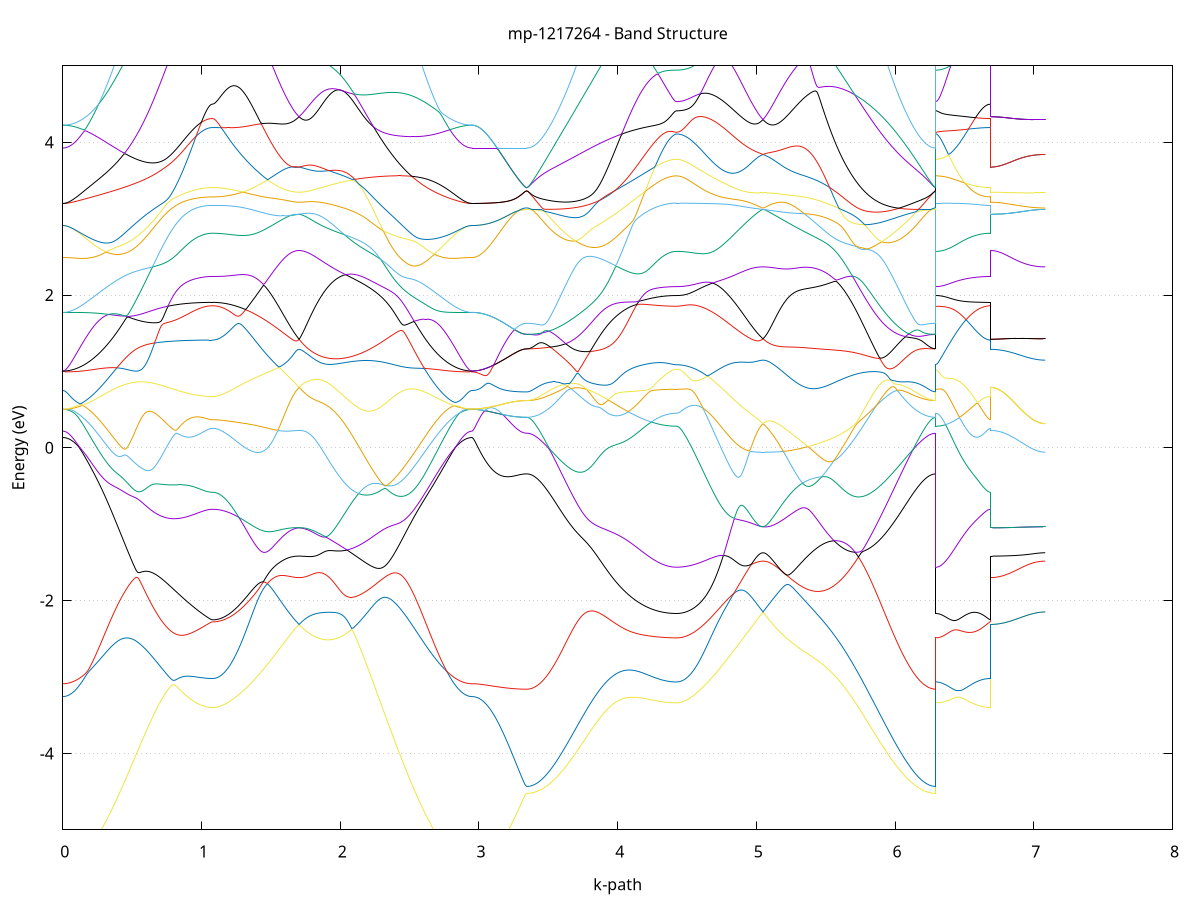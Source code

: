 set title 'mp-1217264 - Band Structure'
set xlabel 'k-path'
set ylabel 'Energy (eV)'
set grid y
set yrange [-5:5]
set terminal png size 800,600
set output 'mp-1217264_bands_gnuplot.png'
plot '-' using 1:2 with lines notitle, '-' using 1:2 with lines notitle, '-' using 1:2 with lines notitle, '-' using 1:2 with lines notitle, '-' using 1:2 with lines notitle, '-' using 1:2 with lines notitle, '-' using 1:2 with lines notitle, '-' using 1:2 with lines notitle, '-' using 1:2 with lines notitle, '-' using 1:2 with lines notitle, '-' using 1:2 with lines notitle, '-' using 1:2 with lines notitle, '-' using 1:2 with lines notitle, '-' using 1:2 with lines notitle, '-' using 1:2 with lines notitle, '-' using 1:2 with lines notitle, '-' using 1:2 with lines notitle, '-' using 1:2 with lines notitle, '-' using 1:2 with lines notitle, '-' using 1:2 with lines notitle, '-' using 1:2 with lines notitle, '-' using 1:2 with lines notitle, '-' using 1:2 with lines notitle, '-' using 1:2 with lines notitle, '-' using 1:2 with lines notitle, '-' using 1:2 with lines notitle, '-' using 1:2 with lines notitle, '-' using 1:2 with lines notitle, '-' using 1:2 with lines notitle, '-' using 1:2 with lines notitle, '-' using 1:2 with lines notitle, '-' using 1:2 with lines notitle, '-' using 1:2 with lines notitle, '-' using 1:2 with lines notitle, '-' using 1:2 with lines notitle, '-' using 1:2 with lines notitle, '-' using 1:2 with lines notitle, '-' using 1:2 with lines notitle, '-' using 1:2 with lines notitle, '-' using 1:2 with lines notitle, '-' using 1:2 with lines notitle, '-' using 1:2 with lines notitle, '-' using 1:2 with lines notitle, '-' using 1:2 with lines notitle, '-' using 1:2 with lines notitle, '-' using 1:2 with lines notitle, '-' using 1:2 with lines notitle, '-' using 1:2 with lines notitle, '-' using 1:2 with lines notitle, '-' using 1:2 with lines notitle, '-' using 1:2 with lines notitle, '-' using 1:2 with lines notitle, '-' using 1:2 with lines notitle, '-' using 1:2 with lines notitle, '-' using 1:2 with lines notitle, '-' using 1:2 with lines notitle, '-' using 1:2 with lines notitle, '-' using 1:2 with lines notitle, '-' using 1:2 with lines notitle, '-' using 1:2 with lines notitle, '-' using 1:2 with lines notitle, '-' using 1:2 with lines notitle, '-' using 1:2 with lines notitle, '-' using 1:2 with lines notitle
0.000000 -49.014346
0.009999 -49.014346
0.019999 -49.014246
0.029998 -49.014246
0.039998 -49.014146
0.049997 -49.014046
0.059997 -49.013846
0.069996 -49.013646
0.079996 -49.013446
0.089995 -49.013246
0.099995 -49.012946
0.109994 -49.012646
0.119994 -49.012346
0.129993 -49.011946
0.139992 -49.011646
0.149992 -49.011246
0.159991 -49.010846
0.169991 -49.010346
0.179990 -49.009846
0.189990 -49.009346
0.199989 -49.008846
0.209989 -49.008346
0.219988 -49.007746
0.229988 -49.007146
0.239987 -49.006546
0.249987 -49.005846
0.259986 -49.005246
0.269986 -49.004546
0.279985 -49.003846
0.289984 -49.003046
0.299984 -49.002346
0.309983 -49.001546
0.319983 -49.000746
0.329982 -48.999946
0.339982 -48.999146
0.349981 -48.998346
0.359981 -48.997446
0.369980 -48.996546
0.379980 -48.995646
0.389979 -48.994746
0.399979 -48.993846
0.409978 -48.992946
0.419977 -48.991946
0.429977 -48.991046
0.439976 -48.990046
0.449976 -48.989046
0.459975 -48.988146
0.469975 -48.987146
0.479974 -48.986046
0.489974 -48.985046
0.499973 -48.984046
0.509973 -48.983046
0.519972 -48.981946
0.529972 -48.980946
0.539971 -48.979946
0.549970 -48.978846
0.559970 -48.977846
0.569969 -48.976746
0.579969 -48.975746
0.589968 -48.974646
0.599968 -48.973546
0.609967 -48.972546
0.619967 -48.971446
0.629966 -48.970446
0.639966 -48.969346
0.649965 -48.968346
0.659965 -48.967346
0.669964 -48.966246
0.679964 -48.965246
0.689963 -48.964246
0.699962 -48.963246
0.709962 -48.962246
0.719961 -48.961246
0.729961 -48.960246
0.739960 -48.959346
0.749960 -48.958346
0.759959 -48.957446
0.769959 -48.956546
0.779958 -48.955646
0.789958 -48.954746
0.799957 -48.953846
0.809957 -48.952946
0.819956 -48.952146
0.829955 -48.951346
0.839955 -48.950546
0.849954 -48.949746
0.859954 -48.948946
0.869953 -48.948246
0.879953 -48.947546
0.889952 -48.946846
0.899952 -48.946246
0.909951 -48.945546
0.919951 -48.944946
0.929950 -48.944446
0.939950 -48.943846
0.949949 -48.943346
0.959948 -48.942846
0.969948 -48.942446
0.979947 -48.942046
0.989947 -48.941646
0.999946 -48.941346
1.009946 -48.941046
1.019945 -48.940746
1.029945 -48.940546
1.039944 -48.940346
1.049944 -48.940246
1.059943 -48.940146
1.069943 -48.940046
1.079942 -48.940046
1.079942 -48.940046
1.089839 -48.940046
1.099736 -48.940046
1.109633 -48.939946
1.119530 -48.939946
1.129427 -48.939846
1.139323 -48.939846
1.149220 -48.939746
1.159117 -48.939646
1.169014 -48.939546
1.178911 -48.939346
1.188808 -48.939246
1.198705 -48.939146
1.208602 -48.938946
1.218499 -48.938746
1.228396 -48.938646
1.238292 -48.938446
1.248189 -48.938246
1.258086 -48.937946
1.267983 -48.937746
1.277880 -48.937546
1.287777 -48.937246
1.297674 -48.937046
1.307571 -48.936746
1.317468 -48.936446
1.327365 -48.936246
1.337262 -48.935946
1.347158 -48.935646
1.357055 -48.935346
1.366952 -48.934946
1.376849 -48.934646
1.386746 -48.934346
1.396643 -48.934046
1.406540 -48.933646
1.416437 -48.933346
1.426334 -48.932946
1.436231 -48.932646
1.446127 -48.932246
1.456024 -48.931846
1.465921 -48.931546
1.475818 -48.931146
1.485715 -48.930746
1.495612 -48.930446
1.505509 -48.930046
1.515406 -48.929646
1.525303 -48.929246
1.535200 -48.928846
1.545096 -48.928546
1.554993 -48.928146
1.564890 -48.927746
1.574787 -48.927346
1.584684 -48.927046
1.594581 -48.926646
1.604478 -48.926246
1.614375 -48.925946
1.624272 -48.925546
1.634169 -48.925246
1.644065 -48.924846
1.653962 -48.924546
1.663859 -48.924146
1.673756 -48.923846
1.683653 -48.923546
1.693550 -48.923246
1.703447 -48.922946
1.703447 -48.922946
1.713423 -48.923246
1.723399 -48.923546
1.733375 -48.923846
1.743351 -48.924246
1.753327 -48.924646
1.763303 -48.925046
1.773279 -48.925446
1.783256 -48.925846
1.793232 -48.926246
1.803208 -48.926746
1.813184 -48.927246
1.823160 -48.927646
1.833136 -48.928146
1.843112 -48.928746
1.853088 -48.929246
1.863064 -48.929746
1.873040 -48.930346
1.883016 -48.930946
1.892992 -48.931546
1.902968 -48.932146
1.912945 -48.932746
1.922921 -48.933446
1.932897 -48.934146
1.942873 -48.934746
1.952849 -48.935446
1.962825 -48.936246
1.972801 -48.936946
1.982777 -48.937646
1.992753 -48.938446
2.002729 -48.939246
2.012705 -48.940046
2.022681 -48.940846
2.032657 -48.941646
2.042634 -48.942446
2.052610 -48.943346
2.062586 -48.944146
2.072562 -48.945046
2.082538 -48.945946
2.092514 -48.946846
2.102490 -48.947746
2.112466 -48.948746
2.122442 -48.949646
2.132418 -48.950646
2.142394 -48.951546
2.152370 -48.952546
2.162346 -48.953546
2.172323 -48.954546
2.182299 -48.955546
2.192275 -48.956546
2.202251 -48.957546
2.212227 -48.958546
2.222203 -48.959646
2.232179 -48.960646
2.242155 -48.961746
2.252131 -48.962746
2.262107 -48.963846
2.272083 -48.964846
2.282059 -48.965946
2.292035 -48.967046
2.302012 -48.968046
2.311988 -48.969146
2.321964 -48.970246
2.331940 -48.971346
2.341916 -48.972446
2.351892 -48.973446
2.361868 -48.974546
2.371844 -48.975646
2.381820 -48.976746
2.391796 -48.977746
2.401772 -48.978846
2.411748 -48.979846
2.421724 -48.980946
2.431701 -48.982046
2.441677 -48.983046
2.451653 -48.984046
2.461629 -48.985146
2.471605 -48.986146
2.481581 -48.987146
2.491557 -48.988146
2.501533 -48.989146
2.511509 -48.990146
2.521485 -48.991046
2.531461 -48.992046
2.541437 -48.993046
2.551413 -48.993946
2.561390 -48.994846
2.571366 -48.995746
2.581342 -48.996646
2.591318 -48.997546
2.601294 -48.998346
2.611270 -48.999246
2.621246 -49.000046
2.631222 -49.000846
2.641198 -49.001646
2.651174 -49.002346
2.661150 -49.003146
2.671126 -49.003846
2.681102 -49.004546
2.691079 -49.005246
2.701055 -49.005946
2.711031 -49.006546
2.721007 -49.007146
2.730983 -49.007746
2.740959 -49.008346
2.750935 -49.008846
2.760911 -49.009346
2.770887 -49.009846
2.780863 -49.010346
2.790839 -49.010846
2.800815 -49.011246
2.810791 -49.011646
2.820768 -49.012046
2.830744 -49.012346
2.840720 -49.012646
2.850696 -49.012946
2.860672 -49.013246
2.870648 -49.013446
2.880624 -49.013646
2.890600 -49.013846
2.900576 -49.014046
2.910552 -49.014146
2.920528 -49.014246
2.930504 -49.014246
2.940480 -49.014346
2.950457 -49.014346
2.950457 -49.014346
2.960304 -49.014346
2.970152 -49.014346
2.979999 -49.014346
2.989847 -49.014346
2.999695 -49.014346
3.009542 -49.014346
3.019390 -49.014346
3.029238 -49.014346
3.039085 -49.014346
3.048933 -49.014346
3.058780 -49.014346
3.068628 -49.014346
3.078476 -49.014346
3.088323 -49.014246
3.098171 -49.014246
3.108018 -49.014246
3.117866 -49.014246
3.127714 -49.014246
3.137561 -49.014246
3.147409 -49.014246
3.157257 -49.014246
3.167104 -49.014246
3.176952 -49.014246
3.186799 -49.014246
3.196647 -49.014246
3.206495 -49.014246
3.216342 -49.014146
3.226190 -49.014146
3.236038 -49.014146
3.245885 -49.014146
3.255733 -49.014146
3.265580 -49.014146
3.275428 -49.014146
3.285276 -49.014146
3.295123 -49.014146
3.304971 -49.014146
3.314819 -49.014146
3.324666 -49.014146
3.334514 -49.014146
3.344361 -49.014146
3.344361 -49.014146
3.354361 -49.014146
3.364360 -49.014046
3.374360 -49.014046
3.384359 -49.013946
3.394359 -49.013746
3.404358 -49.013646
3.414358 -49.013446
3.424357 -49.013246
3.434357 -49.013046
3.444356 -49.012746
3.454355 -49.012446
3.464355 -49.012146
3.474354 -49.011746
3.484354 -49.011446
3.494353 -49.011046
3.504353 -49.010646
3.514352 -49.010146
3.524352 -49.009646
3.534351 -49.009146
3.544351 -49.008646
3.554350 -49.008146
3.564350 -49.007546
3.574349 -49.006946
3.584348 -49.006346
3.594348 -49.005646
3.604347 -49.005046
3.614347 -49.004346
3.624346 -49.003646
3.634346 -49.002946
3.644345 -49.002146
3.654345 -49.001346
3.664344 -49.000646
3.674344 -48.999846
3.684343 -48.998946
3.694343 -48.998146
3.704342 -48.997246
3.714342 -48.996446
3.724341 -48.995546
3.734340 -48.994646
3.744340 -48.993746
3.754339 -48.992746
3.764339 -48.991846
3.774338 -48.990846
3.784338 -48.989946
3.794337 -48.988946
3.804337 -48.987946
3.814336 -48.986946
3.824336 -48.985946
3.834335 -48.984946
3.844335 -48.983946
3.854334 -48.982846
3.864333 -48.981846
3.874333 -48.980846
3.884332 -48.979746
3.894332 -48.978746
3.904331 -48.977646
3.914331 -48.976646
3.924330 -48.975546
3.934330 -48.974546
3.944329 -48.973446
3.954329 -48.972446
3.964328 -48.971346
3.974328 -48.970346
3.984327 -48.969346
3.994327 -48.968246
4.004326 -48.967246
4.014325 -48.966246
4.024325 -48.965146
4.034324 -48.964146
4.044324 -48.963146
4.054323 -48.962146
4.064323 -48.961146
4.074322 -48.960246
4.084322 -48.959246
4.094321 -48.958346
4.104321 -48.957346
4.114320 -48.956446
4.124320 -48.955546
4.134319 -48.954646
4.144318 -48.953746
4.154318 -48.952946
4.164317 -48.952046
4.174317 -48.951246
4.184316 -48.950446
4.194316 -48.949746
4.204315 -48.948946
4.214315 -48.948246
4.224314 -48.947546
4.234314 -48.946846
4.244313 -48.946146
4.254313 -48.945546
4.264312 -48.944946
4.274311 -48.944346
4.284311 -48.943846
4.294310 -48.943346
4.304310 -48.942846
4.314309 -48.942446
4.324309 -48.942046
4.334308 -48.941646
4.344308 -48.941346
4.354307 -48.941046
4.364307 -48.940746
4.374306 -48.940546
4.384306 -48.940346
4.394305 -48.940246
4.404304 -48.940146
4.414304 -48.940046
4.424303 -48.940046
4.424303 -48.940046
4.434200 -48.940046
4.444097 -48.940046
4.453994 -48.939946
4.463891 -48.939946
4.473788 -48.939846
4.483685 -48.939746
4.493582 -48.939746
4.503479 -48.939646
4.513376 -48.939546
4.523272 -48.939346
4.533169 -48.939246
4.543066 -48.939146
4.552963 -48.938946
4.562860 -48.938746
4.572757 -48.938546
4.582654 -48.938446
4.592551 -48.938246
4.602448 -48.937946
4.612345 -48.937746
4.622241 -48.937546
4.632138 -48.937246
4.642035 -48.937046
4.651932 -48.936746
4.661829 -48.936446
4.671726 -48.936246
4.681623 -48.935946
4.691520 -48.935646
4.701417 -48.935346
4.711314 -48.934946
4.721211 -48.934646
4.731107 -48.934346
4.741004 -48.934046
4.750901 -48.933646
4.760798 -48.933346
4.770695 -48.932946
4.780592 -48.932646
4.790489 -48.932246
4.800386 -48.931846
4.810283 -48.931546
4.820180 -48.931146
4.830076 -48.930746
4.839973 -48.930346
4.849870 -48.930046
4.859767 -48.929646
4.869664 -48.929246
4.879561 -48.928846
4.889458 -48.928546
4.899355 -48.928146
4.909252 -48.927746
4.919149 -48.927346
4.929045 -48.927046
4.938942 -48.926646
4.948839 -48.926246
4.958736 -48.925946
4.968633 -48.925546
4.978530 -48.925246
4.988427 -48.924846
4.998324 -48.924546
5.008221 -48.924146
5.018118 -48.923846
5.028014 -48.923546
5.037911 -48.923246
5.047808 -48.922946
5.047808 -48.922946
5.057784 -48.923246
5.067760 -48.923546
5.077737 -48.923846
5.087713 -48.924246
5.097689 -48.924646
5.107665 -48.925046
5.117641 -48.925446
5.127617 -48.925846
5.137593 -48.926246
5.147569 -48.926746
5.157545 -48.927146
5.167521 -48.927646
5.177497 -48.928146
5.187473 -48.928646
5.197449 -48.929246
5.207425 -48.929746
5.217402 -48.930346
5.227378 -48.930946
5.237354 -48.931546
5.247330 -48.932146
5.257306 -48.932746
5.267282 -48.933446
5.277258 -48.934046
5.287234 -48.934746
5.297210 -48.935446
5.307186 -48.936146
5.317162 -48.936946
5.327138 -48.937646
5.337115 -48.938446
5.347091 -48.939146
5.357067 -48.939946
5.367043 -48.940746
5.377019 -48.941646
5.386995 -48.942446
5.396971 -48.943246
5.406947 -48.944146
5.416923 -48.945046
5.426899 -48.945946
5.436875 -48.946846
5.446851 -48.947746
5.456827 -48.948646
5.466804 -48.949546
5.476780 -48.950546
5.486756 -48.951546
5.496732 -48.952446
5.506708 -48.953446
5.516684 -48.954446
5.526660 -48.955446
5.536636 -48.956446
5.546612 -48.957446
5.556588 -48.958546
5.566564 -48.959546
5.576540 -48.960546
5.586516 -48.961646
5.596492 -48.962646
5.606469 -48.963746
5.616445 -48.964746
5.626421 -48.965846
5.636397 -48.966946
5.646373 -48.967946
5.656349 -48.969046
5.666325 -48.970146
5.676301 -48.971246
5.686277 -48.972246
5.696253 -48.973346
5.706229 -48.974446
5.716205 -48.975546
5.726182 -48.976546
5.736158 -48.977646
5.746134 -48.978746
5.756110 -48.979746
5.766086 -48.980846
5.776062 -48.981846
5.786038 -48.982946
5.796014 -48.983946
5.805990 -48.984946
5.815966 -48.985946
5.825942 -48.987046
5.835918 -48.988046
5.845894 -48.988946
5.855871 -48.989946
5.865847 -48.990946
5.875823 -48.991946
5.885799 -48.992846
5.895775 -48.993746
5.905751 -48.994646
5.915727 -48.995546
5.925703 -48.996446
5.935679 -48.997346
5.945655 -48.998246
5.955631 -48.999046
5.965607 -48.999846
5.975583 -49.000646
5.985560 -49.001446
5.995536 -49.002246
6.005512 -49.002946
6.015488 -49.003646
6.025464 -49.004346
6.035440 -49.005046
6.045416 -49.005746
6.055392 -49.006346
6.065368 -49.006946
6.075344 -49.007546
6.085320 -49.008146
6.095296 -49.008646
6.105272 -49.009246
6.115249 -49.009646
6.125225 -49.010146
6.135201 -49.010646
6.145177 -49.011046
6.155153 -49.011446
6.165129 -49.011846
6.175105 -49.012146
6.185081 -49.012446
6.195057 -49.012746
6.205033 -49.013046
6.215009 -49.013246
6.224985 -49.013446
6.234961 -49.013646
6.244938 -49.013746
6.254914 -49.013946
6.264890 -49.014046
6.274866 -49.014046
6.284842 -49.014146
6.294818 -49.014146
6.294818 -48.940046
6.304666 -48.940046
6.314513 -48.940046
6.324361 -48.940046
6.334208 -48.940046
6.344056 -48.940046
6.353904 -48.940046
6.363751 -48.940046
6.373599 -48.940046
6.383446 -48.940046
6.393294 -48.940046
6.403142 -48.940046
6.412989 -48.940046
6.422837 -48.940046
6.432685 -48.940046
6.442532 -48.940046
6.452380 -48.940046
6.462227 -48.940046
6.472075 -48.940046
6.481923 -48.940046
6.491770 -48.940046
6.501618 -48.940046
6.511466 -48.940046
6.521313 -48.940046
6.531161 -48.940046
6.541008 -48.940046
6.550856 -48.940046
6.560704 -48.940046
6.570551 -48.940046
6.580399 -48.940046
6.590247 -48.940046
6.600094 -48.940046
6.609942 -48.940046
6.619789 -48.940046
6.629637 -48.940046
6.639485 -48.940046
6.649332 -48.940046
6.659180 -48.940046
6.669027 -48.940046
6.678875 -48.940046
6.688723 -48.940046
6.688723 -48.922946
6.698570 -48.922946
6.708418 -48.922946
6.718266 -48.922946
6.728113 -48.922946
6.737961 -48.922946
6.747808 -48.922946
6.757656 -48.922946
6.767504 -48.922946
6.777351 -48.922946
6.787199 -48.922946
6.797047 -48.922946
6.806894 -48.922946
6.816742 -48.922946
6.826589 -48.922946
6.836437 -48.922946
6.846285 -48.922946
6.856132 -48.922946
6.865980 -48.922946
6.875828 -48.922946
6.885675 -48.922946
6.895523 -48.922946
6.905370 -48.922946
6.915218 -48.922946
6.925066 -48.922946
6.934913 -48.922946
6.944761 -48.922946
6.954608 -48.922946
6.964456 -48.922946
6.974304 -48.922946
6.984151 -48.922946
6.993999 -48.922946
7.003847 -48.922946
7.013694 -48.922946
7.023542 -48.922946
7.033389 -48.922946
7.043237 -48.922946
7.053085 -48.922946
7.062932 -48.922946
7.072780 -48.922946
7.082628 -48.922946
e
0.000000 -48.950046
0.009999 -48.950046
0.019999 -48.949946
0.029998 -48.949946
0.039998 -48.949846
0.049997 -48.949846
0.059997 -48.949746
0.069996 -48.949646
0.079996 -48.949446
0.089995 -48.949346
0.099995 -48.949246
0.109994 -48.949046
0.119994 -48.948846
0.129993 -48.948646
0.139992 -48.948446
0.149992 -48.948246
0.159991 -48.947946
0.169991 -48.947746
0.179990 -48.947446
0.189990 -48.947146
0.199989 -48.946946
0.209989 -48.946546
0.219988 -48.946246
0.229988 -48.945946
0.239987 -48.945646
0.249987 -48.945246
0.259986 -48.944846
0.269986 -48.944546
0.279985 -48.944146
0.289984 -48.943746
0.299984 -48.943346
0.309983 -48.942946
0.319983 -48.942446
0.329982 -48.942046
0.339982 -48.941646
0.349981 -48.941146
0.359981 -48.940746
0.369980 -48.940246
0.379980 -48.939746
0.389979 -48.939346
0.399979 -48.938846
0.409978 -48.938346
0.419977 -48.937846
0.429977 -48.937346
0.439976 -48.936846
0.449976 -48.936446
0.459975 -48.935946
0.469975 -48.935446
0.479974 -48.934946
0.489974 -48.934446
0.499973 -48.933946
0.509973 -48.933446
0.519972 -48.932946
0.529972 -48.932446
0.539971 -48.931946
0.549970 -48.931446
0.559970 -48.931046
0.569969 -48.930546
0.579969 -48.930046
0.589968 -48.929546
0.599968 -48.929146
0.609967 -48.928646
0.619967 -48.928246
0.629966 -48.927746
0.639966 -48.927346
0.649965 -48.926946
0.659965 -48.926546
0.669964 -48.926146
0.679964 -48.925746
0.689963 -48.925346
0.699962 -48.924946
0.709962 -48.924546
0.719961 -48.924246
0.729961 -48.923846
0.739960 -48.923546
0.749960 -48.923246
0.759959 -48.922946
0.769959 -48.922646
0.779958 -48.922346
0.789958 -48.922046
0.799957 -48.921846
0.809957 -48.921546
0.819956 -48.921346
0.829955 -48.921146
0.839955 -48.920846
0.849954 -48.920746
0.859954 -48.920546
0.869953 -48.920346
0.879953 -48.920146
0.889952 -48.920046
0.899952 -48.919946
0.909951 -48.919746
0.919951 -48.919646
0.929950 -48.919546
0.939950 -48.919446
0.949949 -48.919446
0.959948 -48.919346
0.969948 -48.919246
0.979947 -48.919246
0.989947 -48.919146
0.999946 -48.919146
1.009946 -48.919046
1.019945 -48.919046
1.029945 -48.919046
1.039944 -48.919046
1.049944 -48.919046
1.059943 -48.919046
1.069943 -48.918946
1.079942 -48.918946
1.079942 -48.918946
1.089839 -48.918946
1.099736 -48.918946
1.109633 -48.918946
1.119530 -48.918946
1.129427 -48.918946
1.139323 -48.918946
1.149220 -48.918946
1.159117 -48.918946
1.169014 -48.918946
1.178911 -48.918946
1.188808 -48.918946
1.198705 -48.918846
1.208602 -48.918846
1.218499 -48.918846
1.228396 -48.918846
1.238292 -48.918846
1.248189 -48.918846
1.258086 -48.918846
1.267983 -48.918746
1.277880 -48.918746
1.287777 -48.918746
1.297674 -48.918746
1.307571 -48.918746
1.317468 -48.918746
1.327365 -48.918746
1.337262 -48.918746
1.347158 -48.918746
1.357055 -48.918746
1.366952 -48.918746
1.376849 -48.918746
1.386746 -48.918746
1.396643 -48.918746
1.406540 -48.918746
1.416437 -48.918746
1.426334 -48.918846
1.436231 -48.918846
1.446127 -48.918846
1.456024 -48.918946
1.465921 -48.918946
1.475818 -48.919046
1.485715 -48.919046
1.495612 -48.919146
1.505509 -48.919246
1.515406 -48.919346
1.525303 -48.919446
1.535200 -48.919546
1.545096 -48.919646
1.554993 -48.919746
1.564890 -48.919846
1.574787 -48.920046
1.584684 -48.920146
1.594581 -48.920346
1.604478 -48.920546
1.614375 -48.920646
1.624272 -48.920846
1.634169 -48.921046
1.644065 -48.921346
1.653962 -48.921546
1.663859 -48.921746
1.673756 -48.922046
1.683653 -48.922346
1.693550 -48.922646
1.703447 -48.922946
1.703447 -48.922946
1.713423 -48.922646
1.723399 -48.922346
1.733375 -48.922046
1.743351 -48.921746
1.753327 -48.921446
1.763303 -48.921246
1.773279 -48.920946
1.783256 -48.920746
1.793232 -48.920546
1.803208 -48.920246
1.813184 -48.920046
1.823160 -48.919946
1.833136 -48.919746
1.843112 -48.919546
1.853088 -48.919446
1.863064 -48.919246
1.873040 -48.919146
1.883016 -48.919046
1.892992 -48.918946
1.902968 -48.918846
1.912945 -48.918746
1.922921 -48.918746
1.932897 -48.918646
1.942873 -48.918646
1.952849 -48.918646
1.962825 -48.918646
1.972801 -48.918646
1.982777 -48.918646
1.992753 -48.918646
2.002729 -48.918746
2.012705 -48.918846
2.022681 -48.918946
2.032657 -48.919046
2.042634 -48.919146
2.052610 -48.919246
2.062586 -48.919446
2.072562 -48.919546
2.082538 -48.919746
2.092514 -48.919946
2.102490 -48.920146
2.112466 -48.920346
2.122442 -48.920546
2.132418 -48.920846
2.142394 -48.921046
2.152370 -48.921346
2.162346 -48.921646
2.172323 -48.921946
2.182299 -48.922246
2.192275 -48.922546
2.202251 -48.922946
2.212227 -48.923246
2.222203 -48.923646
2.232179 -48.923946
2.242155 -48.924346
2.252131 -48.924746
2.262107 -48.925146
2.272083 -48.925546
2.282059 -48.925946
2.292035 -48.926346
2.302012 -48.926846
2.311988 -48.927246
2.321964 -48.927646
2.331940 -48.928146
2.341916 -48.928646
2.351892 -48.929046
2.361868 -48.929546
2.371844 -48.930046
2.381820 -48.930446
2.391796 -48.930946
2.401772 -48.931446
2.411748 -48.931946
2.421724 -48.932446
2.431701 -48.932946
2.441677 -48.933446
2.451653 -48.933946
2.461629 -48.934446
2.471605 -48.934946
2.481581 -48.935446
2.491557 -48.935946
2.501533 -48.936446
2.511509 -48.936946
2.521485 -48.937446
2.531461 -48.937846
2.541437 -48.938346
2.551413 -48.938846
2.561390 -48.939346
2.571366 -48.939846
2.581342 -48.940246
2.591318 -48.940746
2.601294 -48.941146
2.611270 -48.941646
2.621246 -48.942046
2.631222 -48.942546
2.641198 -48.942946
2.651174 -48.943346
2.661150 -48.943746
2.671126 -48.944146
2.681102 -48.944546
2.691079 -48.944946
2.701055 -48.945246
2.711031 -48.945646
2.721007 -48.945946
2.730983 -48.946246
2.740959 -48.946646
2.750935 -48.946946
2.760911 -48.947246
2.770887 -48.947446
2.780863 -48.947746
2.790839 -48.948046
2.800815 -48.948246
2.810791 -48.948446
2.820768 -48.948646
2.830744 -48.948846
2.840720 -48.949046
2.850696 -48.949246
2.860672 -48.949346
2.870648 -48.949446
2.880624 -48.949646
2.890600 -48.949746
2.900576 -48.949846
2.910552 -48.949846
2.920528 -48.949946
2.930504 -48.949946
2.940480 -48.950046
2.950457 -48.950046
2.950457 -48.950046
2.960304 -48.950046
2.970152 -48.950046
2.979999 -48.950046
2.989847 -48.950046
2.999695 -48.950046
3.009542 -48.950046
3.019390 -48.950046
3.029238 -48.950046
3.039085 -48.950046
3.048933 -48.950046
3.058780 -48.950046
3.068628 -48.950046
3.078476 -48.950046
3.088323 -48.950046
3.098171 -48.950046
3.108018 -48.950046
3.117866 -48.950046
3.127714 -48.950146
3.137561 -48.950146
3.147409 -48.950146
3.157257 -48.950146
3.167104 -48.950146
3.176952 -48.950146
3.186799 -48.950146
3.196647 -48.950146
3.206495 -48.950146
3.216342 -48.950146
3.226190 -48.950146
3.236038 -48.950146
3.245885 -48.950146
3.255733 -48.950246
3.265580 -48.950246
3.275428 -48.950246
3.285276 -48.950246
3.295123 -48.950246
3.304971 -48.950246
3.314819 -48.950246
3.324666 -48.950246
3.334514 -48.950246
3.344361 -48.950246
3.344361 -48.950246
3.354361 -48.950246
3.364360 -48.950146
3.374360 -48.950146
3.384359 -48.950046
3.394359 -48.950046
3.404358 -48.949946
3.414358 -48.949846
3.424357 -48.949746
3.434357 -48.949546
3.444356 -48.949446
3.454355 -48.949246
3.464355 -48.949046
3.474354 -48.948846
3.484354 -48.948646
3.494353 -48.948446
3.504353 -48.948246
3.514352 -48.947946
3.524352 -48.947646
3.534351 -48.947346
3.544351 -48.947146
3.554350 -48.946746
3.564350 -48.946446
3.574349 -48.946146
3.584348 -48.945746
3.594348 -48.945446
3.604347 -48.945046
3.614347 -48.944646
3.624346 -48.944346
3.634346 -48.943946
3.644345 -48.943446
3.654345 -48.943046
3.664344 -48.942646
3.674344 -48.942246
3.684343 -48.941746
3.694343 -48.941346
3.704342 -48.940846
3.714342 -48.940446
3.724341 -48.939946
3.734340 -48.939446
3.744340 -48.938946
3.754339 -48.938546
3.764339 -48.938046
3.774338 -48.937546
3.784338 -48.937046
3.794337 -48.936546
3.804337 -48.936046
3.814336 -48.935546
3.824336 -48.935046
3.834335 -48.934546
3.844335 -48.934046
3.854334 -48.933546
3.864333 -48.933046
3.874333 -48.932546
3.884332 -48.932046
3.894332 -48.931646
3.904331 -48.931146
3.914331 -48.930646
3.924330 -48.930146
3.934330 -48.929746
3.944329 -48.929246
3.954329 -48.928746
3.964328 -48.928346
3.974328 -48.927846
3.984327 -48.927446
3.994327 -48.927046
4.004326 -48.926646
4.014325 -48.926246
4.024325 -48.925846
4.034324 -48.925446
4.044324 -48.925046
4.054323 -48.924646
4.064323 -48.924346
4.074322 -48.923946
4.084322 -48.923646
4.094321 -48.923246
4.104321 -48.922946
4.114320 -48.922646
4.124320 -48.922446
4.134319 -48.922146
4.144318 -48.921846
4.154318 -48.921646
4.164317 -48.921346
4.174317 -48.921146
4.184316 -48.920946
4.194316 -48.920746
4.204315 -48.920546
4.214315 -48.920346
4.224314 -48.920246
4.234314 -48.920046
4.244313 -48.919946
4.254313 -48.919846
4.264312 -48.919746
4.274311 -48.919646
4.284311 -48.919546
4.294310 -48.919446
4.304310 -48.919346
4.314309 -48.919246
4.324309 -48.919246
4.334308 -48.919146
4.344308 -48.919146
4.354307 -48.919146
4.364307 -48.919046
4.374306 -48.919046
4.384306 -48.919046
4.394305 -48.919046
4.404304 -48.919046
4.414304 -48.919046
4.424303 -48.919046
4.424303 -48.919046
4.434200 -48.919046
4.444097 -48.918946
4.453994 -48.918946
4.463891 -48.918946
4.473788 -48.918946
4.483685 -48.918946
4.493582 -48.918946
4.503479 -48.918946
4.513376 -48.918946
4.523272 -48.918946
4.533169 -48.918946
4.543066 -48.918946
4.552963 -48.918846
4.562860 -48.918846
4.572757 -48.918846
4.582654 -48.918846
4.592551 -48.918846
4.602448 -48.918846
4.612345 -48.918746
4.622241 -48.918746
4.632138 -48.918746
4.642035 -48.918746
4.651932 -48.918746
4.661829 -48.918746
4.671726 -48.918746
4.681623 -48.918746
4.691520 -48.918746
4.701417 -48.918746
4.711314 -48.918746
4.721211 -48.918746
4.731107 -48.918746
4.741004 -48.918746
4.750901 -48.918746
4.760798 -48.918746
4.770695 -48.918846
4.780592 -48.918846
4.790489 -48.918846
4.800386 -48.918946
4.810283 -48.918946
4.820180 -48.919046
4.830076 -48.919046
4.839973 -48.919146
4.849870 -48.919246
4.859767 -48.919346
4.869664 -48.919446
4.879561 -48.919546
4.889458 -48.919646
4.899355 -48.919746
4.909252 -48.919846
4.919149 -48.920046
4.929045 -48.920146
4.938942 -48.920346
4.948839 -48.920546
4.958736 -48.920746
4.968633 -48.920846
4.978530 -48.921146
4.988427 -48.921346
4.998324 -48.921546
5.008221 -48.921746
5.018118 -48.922046
5.028014 -48.922346
5.037911 -48.922646
5.047808 -48.922946
5.047808 -48.922946
5.057784 -48.922646
5.067760 -48.922346
5.077737 -48.922046
5.087713 -48.921746
5.097689 -48.921446
5.107665 -48.921246
5.117641 -48.920946
5.127617 -48.920746
5.137593 -48.920546
5.147569 -48.920346
5.157545 -48.920046
5.167521 -48.919946
5.177497 -48.919746
5.187473 -48.919546
5.197449 -48.919446
5.207425 -48.919246
5.217402 -48.919146
5.227378 -48.919046
5.237354 -48.918946
5.247330 -48.918846
5.257306 -48.918746
5.267282 -48.918746
5.277258 -48.918646
5.287234 -48.918646
5.297210 -48.918646
5.307186 -48.918646
5.317162 -48.918646
5.327138 -48.918646
5.337115 -48.918746
5.347091 -48.918746
5.357067 -48.918846
5.367043 -48.918946
5.377019 -48.919046
5.386995 -48.919146
5.396971 -48.919346
5.406947 -48.919446
5.416923 -48.919646
5.426899 -48.919746
5.436875 -48.919946
5.446851 -48.920146
5.456827 -48.920446
5.466804 -48.920646
5.476780 -48.920846
5.486756 -48.921146
5.496732 -48.921446
5.506708 -48.921746
5.516684 -48.922046
5.526660 -48.922346
5.536636 -48.922646
5.546612 -48.922946
5.556588 -48.923346
5.566564 -48.923646
5.576540 -48.924046
5.586516 -48.924446
5.596492 -48.924846
5.606469 -48.925246
5.616445 -48.925646
5.626421 -48.926046
5.636397 -48.926446
5.646373 -48.926946
5.656349 -48.927346
5.666325 -48.927746
5.676301 -48.928246
5.686277 -48.928746
5.696253 -48.929146
5.706229 -48.929646
5.716205 -48.930146
5.726182 -48.930646
5.736158 -48.931146
5.746134 -48.931546
5.756110 -48.932046
5.766086 -48.932546
5.776062 -48.933046
5.786038 -48.933546
5.796014 -48.934046
5.805990 -48.934546
5.815966 -48.935046
5.825942 -48.935546
5.835918 -48.936046
5.845894 -48.936546
5.855871 -48.937046
5.865847 -48.937546
5.875823 -48.938046
5.885799 -48.938546
5.895775 -48.939046
5.905751 -48.939546
5.915727 -48.939946
5.925703 -48.940446
5.935679 -48.940946
5.945655 -48.941346
5.955631 -48.941846
5.965607 -48.942246
5.975583 -48.942646
5.985560 -48.943146
5.995536 -48.943546
6.005512 -48.943946
6.015488 -48.944346
6.025464 -48.944746
6.035440 -48.945046
6.045416 -48.945446
6.055392 -48.945846
6.065368 -48.946146
6.075344 -48.946446
6.085320 -48.946846
6.095296 -48.947146
6.105272 -48.947446
6.115249 -48.947646
6.125225 -48.947946
6.135201 -48.948246
6.145177 -48.948446
6.155153 -48.948646
6.165129 -48.948846
6.175105 -48.949046
6.185081 -48.949246
6.195057 -48.949446
6.205033 -48.949546
6.215009 -48.949746
6.224985 -48.949846
6.234961 -48.949946
6.244938 -48.950046
6.254914 -48.950046
6.264890 -48.950146
6.274866 -48.950146
6.284842 -48.950246
6.294818 -48.950246
6.294818 -48.919046
6.304666 -48.919046
6.314513 -48.919046
6.324361 -48.919046
6.334208 -48.919046
6.344056 -48.919046
6.353904 -48.919046
6.363751 -48.919046
6.373599 -48.919046
6.383446 -48.918946
6.393294 -48.919046
6.403142 -48.919046
6.412989 -48.919046
6.422837 -48.919046
6.432685 -48.919046
6.442532 -48.918946
6.452380 -48.919046
6.462227 -48.918946
6.472075 -48.918946
6.481923 -48.918946
6.491770 -48.918946
6.501618 -48.918946
6.511466 -48.918946
6.521313 -48.918946
6.531161 -48.918946
6.541008 -48.918946
6.550856 -48.918946
6.560704 -48.918946
6.570551 -48.918946
6.580399 -48.918946
6.590247 -48.918946
6.600094 -48.918946
6.609942 -48.918946
6.619789 -48.918946
6.629637 -48.918946
6.639485 -48.918946
6.649332 -48.918946
6.659180 -48.918946
6.669027 -48.918946
6.678875 -48.918946
6.688723 -48.918946
6.688723 -48.922946
6.698570 -48.922946
6.708418 -48.922946
6.718266 -48.922946
6.728113 -48.922946
6.737961 -48.922946
6.747808 -48.922946
6.757656 -48.922946
6.767504 -48.922946
6.777351 -48.922946
6.787199 -48.922946
6.797047 -48.922946
6.806894 -48.922946
6.816742 -48.922946
6.826589 -48.922946
6.836437 -48.922946
6.846285 -48.922946
6.856132 -48.922946
6.865980 -48.922946
6.875828 -48.922946
6.885675 -48.922946
6.895523 -48.922946
6.905370 -48.922946
6.915218 -48.922946
6.925066 -48.922946
6.934913 -48.922946
6.944761 -48.922946
6.954608 -48.922946
6.964456 -48.922946
6.974304 -48.922946
6.984151 -48.922946
6.993999 -48.922946
7.003847 -48.922946
7.013694 -48.922946
7.023542 -48.922946
7.033389 -48.922946
7.043237 -48.922946
7.053085 -48.922946
7.062932 -48.922946
7.072780 -48.922946
7.082628 -48.922946
e
0.000000 -39.277046
0.009999 -39.276946
0.019999 -39.276746
0.029998 -39.276446
0.039998 -39.275946
0.049997 -39.275346
0.059997 -39.274646
0.069996 -39.273846
0.079996 -39.272846
0.089995 -39.271746
0.099995 -39.270546
0.109994 -39.269146
0.119994 -39.267646
0.129993 -39.266046
0.139992 -39.264346
0.149992 -39.262546
0.159991 -39.260546
0.169991 -39.258446
0.179990 -39.256246
0.189990 -39.253946
0.199989 -39.251546
0.209989 -39.248946
0.219988 -39.246346
0.229988 -39.243546
0.239987 -39.240746
0.249987 -39.237746
0.259986 -39.234646
0.269986 -39.231546
0.279985 -39.228246
0.289984 -39.224846
0.299984 -39.221446
0.309983 -39.217946
0.319983 -39.214246
0.329982 -39.210546
0.339982 -39.206846
0.349981 -39.202946
0.359981 -39.199046
0.369980 -39.194946
0.379980 -39.190946
0.389979 -39.186746
0.399979 -39.182546
0.409978 -39.178346
0.419977 -39.174046
0.429977 -39.169646
0.439976 -39.165246
0.449976 -39.160746
0.459975 -39.156246
0.469975 -39.151746
0.479974 -39.147146
0.489974 -39.142646
0.499973 -39.137946
0.509973 -39.133346
0.519972 -39.128646
0.529972 -39.124046
0.539971 -39.119346
0.549970 -39.114646
0.559970 -39.109946
0.569969 -39.105246
0.579969 -39.100546
0.589968 -39.095946
0.599968 -39.091246
0.609967 -39.086646
0.619967 -39.082046
0.629966 -39.077446
0.639966 -39.072846
0.649965 -39.068346
0.659965 -39.063846
0.669964 -39.059346
0.679964 -39.054946
0.689963 -39.050646
0.699962 -39.046346
0.709962 -39.042046
0.719961 -39.037946
0.729961 -39.033746
0.739960 -39.029746
0.749960 -39.025746
0.759959 -39.021846
0.769959 -39.018046
0.779958 -39.014346
0.789958 -39.010646
0.799957 -39.007146
0.809957 -39.003646
0.819956 -39.000246
0.829955 -38.997046
0.839955 -38.993846
0.849954 -38.990746
0.859954 -38.987846
0.869953 -38.984946
0.879953 -38.982246
0.889952 -38.979646
0.899952 -38.977146
0.909951 -38.974746
0.919951 -38.972546
0.929950 -38.970446
0.939950 -38.968446
0.949949 -38.966546
0.959948 -38.964846
0.969948 -38.963146
0.979947 -38.961746
0.989947 -38.960346
0.999946 -38.959146
1.009946 -38.958146
1.019945 -38.957246
1.029945 -38.956446
1.039944 -38.955746
1.049944 -38.955346
1.059943 -38.954946
1.069943 -38.954746
1.079942 -38.954646
1.079942 -38.954646
1.089839 -38.954646
1.099736 -38.954546
1.109633 -38.954446
1.119530 -38.954246
1.129427 -38.954046
1.139323 -38.953846
1.149220 -38.953546
1.159117 -38.953246
1.169014 -38.952846
1.178911 -38.952446
1.188808 -38.951946
1.198705 -38.951446
1.208602 -38.950946
1.218499 -38.950346
1.228396 -38.949746
1.238292 -38.949046
1.248189 -38.948446
1.258086 -38.947646
1.267983 -38.946946
1.277880 -38.946146
1.287777 -38.945346
1.297674 -38.944546
1.307571 -38.943646
1.317468 -38.942746
1.327365 -38.941846
1.337262 -38.940946
1.347158 -38.939946
1.357055 -38.939046
1.366952 -38.938046
1.376849 -38.937046
1.386746 -38.936046
1.396643 -38.935046
1.406540 -38.934046
1.416437 -38.933046
1.426334 -38.931946
1.436231 -38.930946
1.446127 -38.929946
1.456024 -38.928946
1.465921 -38.927946
1.475818 -38.926946
1.485715 -38.926046
1.495612 -38.925046
1.505509 -38.924146
1.515406 -38.923246
1.525303 -38.922346
1.535200 -38.921446
1.545096 -38.920646
1.554993 -38.919846
1.564890 -38.919046
1.574787 -38.918346
1.584684 -38.917646
1.594581 -38.916946
1.604478 -38.916346
1.614375 -38.915846
1.624272 -38.915246
1.634169 -38.914846
1.644065 -38.914446
1.653962 -38.914046
1.663859 -38.913746
1.673756 -38.913546
1.683653 -38.913346
1.693550 -38.913246
1.703447 -38.913246
1.703447 -38.913246
1.713423 -38.913246
1.723399 -38.913346
1.733375 -38.913546
1.743351 -38.913846
1.753327 -38.914146
1.763303 -38.914546
1.773279 -38.915046
1.783256 -38.915646
1.793232 -38.916346
1.803208 -38.917146
1.813184 -38.917946
1.823160 -38.918846
1.833136 -38.919946
1.843112 -38.921046
1.853088 -38.922246
1.863064 -38.923546
1.873040 -38.924946
1.883016 -38.926446
1.892992 -38.927946
1.902968 -38.929646
1.912945 -38.931446
1.922921 -38.933346
1.932897 -38.935246
1.942873 -38.937346
1.952849 -38.939546
1.962825 -38.941746
1.972801 -38.944146
1.982777 -38.946546
1.992753 -38.949146
2.002729 -38.951746
2.012705 -38.954546
2.022681 -38.957346
2.032657 -38.960246
2.042634 -38.963246
2.052610 -38.966346
2.062586 -38.969546
2.072562 -38.972846
2.082538 -38.976146
2.092514 -38.979646
2.102490 -38.983146
2.112466 -38.986746
2.122442 -38.990446
2.132418 -38.994146
2.142394 -38.997946
2.152370 -39.001846
2.162346 -39.005846
2.172323 -39.009946
2.182299 -39.014046
2.192275 -39.018146
2.202251 -39.022346
2.212227 -39.026646
2.222203 -39.030946
2.232179 -39.035346
2.242155 -39.039846
2.252131 -39.044246
2.262107 -39.048746
2.272083 -39.053346
2.282059 -39.057946
2.292035 -39.062546
2.302012 -39.067246
2.311988 -39.071846
2.321964 -39.076546
2.331940 -39.081346
2.341916 -39.086046
2.351892 -39.090746
2.361868 -39.095546
2.371844 -39.100246
2.381820 -39.105046
2.391796 -39.109846
2.401772 -39.114546
2.411748 -39.119346
2.421724 -39.124046
2.431701 -39.128746
2.441677 -39.133446
2.451653 -39.138146
2.461629 -39.142746
2.471605 -39.147446
2.481581 -39.151946
2.491557 -39.156546
2.501533 -39.161046
2.511509 -39.165546
2.521485 -39.169946
2.531461 -39.174346
2.541437 -39.178646
2.551413 -39.182846
2.561390 -39.187046
2.571366 -39.191246
2.581342 -39.195246
2.591318 -39.199246
2.601294 -39.203246
2.611270 -39.207046
2.621246 -39.210846
2.631222 -39.214546
2.641198 -39.218146
2.651174 -39.221646
2.661150 -39.225146
2.671126 -39.228446
2.681102 -39.231746
2.691079 -39.234846
2.701055 -39.237946
2.711031 -39.240846
2.721007 -39.243746
2.730983 -39.246446
2.740959 -39.249146
2.750935 -39.251646
2.760911 -39.254046
2.770887 -39.256346
2.780863 -39.258546
2.790839 -39.260646
2.800815 -39.262546
2.810791 -39.264446
2.820768 -39.266146
2.830744 -39.267746
2.840720 -39.269246
2.850696 -39.270546
2.860672 -39.271746
2.870648 -39.272846
2.880624 -39.273846
2.890600 -39.274646
2.900576 -39.275346
2.910552 -39.275946
2.920528 -39.276446
2.930504 -39.276746
2.940480 -39.276946
2.950457 -39.277046
2.950457 -39.277046
2.960304 -39.277046
2.970152 -39.277046
2.979999 -39.277046
2.989847 -39.277046
2.999695 -39.277046
3.009542 -39.277046
3.019390 -39.277046
3.029238 -39.277046
3.039085 -39.277046
3.048933 -39.277046
3.058780 -39.277046
3.068628 -39.277046
3.078476 -39.277046
3.088323 -39.277046
3.098171 -39.277046
3.108018 -39.276946
3.117866 -39.276946
3.127714 -39.276946
3.137561 -39.276946
3.147409 -39.276946
3.157257 -39.276946
3.167104 -39.276946
3.176952 -39.276946
3.186799 -39.276946
3.196647 -39.276946
3.206495 -39.276946
3.216342 -39.276946
3.226190 -39.276946
3.236038 -39.276946
3.245885 -39.276946
3.255733 -39.276946
3.265580 -39.276946
3.275428 -39.276946
3.285276 -39.276946
3.295123 -39.276946
3.304971 -39.276946
3.314819 -39.276946
3.324666 -39.276946
3.334514 -39.276946
3.344361 -39.276946
3.344361 -39.276946
3.354361 -39.276846
3.364360 -39.276646
3.374360 -39.276346
3.384359 -39.275946
3.394359 -39.275346
3.404358 -39.274646
3.414358 -39.273746
3.424357 -39.272746
3.434357 -39.271646
3.444356 -39.270446
3.454355 -39.269146
3.464355 -39.267646
3.474354 -39.266046
3.484354 -39.264346
3.494353 -39.262446
3.504353 -39.260546
3.514352 -39.258446
3.524352 -39.256246
3.534351 -39.253946
3.544351 -39.251446
3.554350 -39.248946
3.564350 -39.246246
3.574349 -39.243546
3.584348 -39.240646
3.594348 -39.237746
3.604347 -39.234646
3.614347 -39.231446
3.624346 -39.228246
3.634346 -39.224846
3.644345 -39.221446
3.654345 -39.217846
3.664344 -39.214246
3.674344 -39.210546
3.684343 -39.206746
3.694343 -39.202846
3.704342 -39.198946
3.714342 -39.194946
3.724341 -39.190846
3.734340 -39.186746
3.744340 -39.182546
3.754339 -39.178246
3.764339 -39.173946
3.774338 -39.169646
3.784338 -39.165246
3.794337 -39.160746
3.804337 -39.156246
3.814336 -39.151746
3.824336 -39.147146
3.834335 -39.142546
3.844335 -39.137946
3.854334 -39.133346
3.864333 -39.128646
3.874333 -39.123946
3.884332 -39.119346
3.894332 -39.114646
3.904331 -39.109946
3.914331 -39.105246
3.924330 -39.100546
3.934330 -39.095846
3.944329 -39.091246
3.954329 -39.086646
3.964328 -39.081946
3.974328 -39.077346
3.984327 -39.072846
3.994327 -39.068346
4.004326 -39.063846
4.014325 -39.059346
4.024325 -39.054946
4.034324 -39.050646
4.044324 -39.046346
4.054323 -39.042046
4.064323 -39.037946
4.074322 -39.033746
4.084322 -39.029746
4.094321 -39.025746
4.104321 -39.021846
4.114320 -39.018046
4.124320 -39.014346
4.134319 -39.010646
4.144318 -39.007146
4.154318 -39.003646
4.164317 -39.000246
4.174317 -38.997046
4.184316 -38.993846
4.194316 -38.990746
4.204315 -38.987846
4.214315 -38.984946
4.224314 -38.982246
4.234314 -38.979646
4.244313 -38.977146
4.254313 -38.974746
4.264312 -38.972546
4.274311 -38.970446
4.284311 -38.968446
4.294310 -38.966546
4.304310 -38.964846
4.314309 -38.963246
4.324309 -38.961746
4.334308 -38.960346
4.344308 -38.959246
4.354307 -38.958146
4.364307 -38.957246
4.374306 -38.956446
4.384306 -38.955846
4.394305 -38.955346
4.404304 -38.954946
4.414304 -38.954746
4.424303 -38.954646
4.424303 -38.954646
4.434200 -38.954646
4.444097 -38.954546
4.453994 -38.954446
4.463891 -38.954346
4.473788 -38.954146
4.483685 -38.953846
4.493582 -38.953546
4.503479 -38.953246
4.513376 -38.952846
4.523272 -38.952446
4.533169 -38.951946
4.543066 -38.951446
4.552963 -38.950946
4.562860 -38.950346
4.572757 -38.949746
4.582654 -38.949046
4.592551 -38.948446
4.602448 -38.947646
4.612345 -38.946946
4.622241 -38.946146
4.632138 -38.945346
4.642035 -38.944546
4.651932 -38.943646
4.661829 -38.942746
4.671726 -38.941846
4.681623 -38.940946
4.691520 -38.939946
4.701417 -38.939046
4.711314 -38.938046
4.721211 -38.937046
4.731107 -38.936046
4.741004 -38.935046
4.750901 -38.934046
4.760798 -38.933046
4.770695 -38.932046
4.780592 -38.930946
4.790489 -38.929946
4.800386 -38.928946
4.810283 -38.927946
4.820180 -38.926946
4.830076 -38.926046
4.839973 -38.925046
4.849870 -38.924146
4.859767 -38.923246
4.869664 -38.922346
4.879561 -38.921446
4.889458 -38.920646
4.899355 -38.919846
4.909252 -38.919046
4.919149 -38.918346
4.929045 -38.917646
4.938942 -38.916946
4.948839 -38.916346
4.958736 -38.915846
4.968633 -38.915246
4.978530 -38.914846
4.988427 -38.914446
4.998324 -38.914046
5.008221 -38.913746
5.018118 -38.913546
5.028014 -38.913346
5.037911 -38.913246
5.047808 -38.913246
5.047808 -38.913246
5.057784 -38.913246
5.067760 -38.913346
5.077737 -38.913546
5.087713 -38.913846
5.097689 -38.914146
5.107665 -38.914546
5.117641 -38.915046
5.127617 -38.915646
5.137593 -38.916346
5.147569 -38.917146
5.157545 -38.917946
5.167521 -38.918846
5.177497 -38.919946
5.187473 -38.921046
5.197449 -38.922246
5.207425 -38.923546
5.217402 -38.924946
5.227378 -38.926446
5.237354 -38.927946
5.247330 -38.929646
5.257306 -38.931446
5.267282 -38.933346
5.277258 -38.935246
5.287234 -38.937346
5.297210 -38.939546
5.307186 -38.941746
5.317162 -38.944146
5.327138 -38.946546
5.337115 -38.949146
5.347091 -38.951746
5.357067 -38.954546
5.367043 -38.957346
5.377019 -38.960246
5.386995 -38.963246
5.396971 -38.966346
5.406947 -38.969546
5.416923 -38.972846
5.426899 -38.976146
5.436875 -38.979646
5.446851 -38.983146
5.456827 -38.986746
5.466804 -38.990446
5.476780 -38.994146
5.486756 -38.997946
5.496732 -39.001846
5.506708 -39.005846
5.516684 -39.009946
5.526660 -39.013946
5.536636 -39.018146
5.546612 -39.022346
5.556588 -39.026646
5.566564 -39.030946
5.576540 -39.035346
5.586516 -39.039746
5.596492 -39.044246
5.606469 -39.048746
5.616445 -39.053346
5.626421 -39.057946
5.636397 -39.062546
5.646373 -39.067246
5.656349 -39.071846
5.666325 -39.076546
5.676301 -39.081246
5.686277 -39.086046
5.696253 -39.090746
5.706229 -39.095546
5.716205 -39.100246
5.726182 -39.105046
5.736158 -39.109746
5.746134 -39.114546
5.756110 -39.119246
5.766086 -39.124046
5.776062 -39.128746
5.786038 -39.133446
5.796014 -39.138146
5.805990 -39.142746
5.815966 -39.147346
5.825942 -39.151946
5.835918 -39.156546
5.845894 -39.161046
5.855871 -39.165446
5.865847 -39.169946
5.875823 -39.174246
5.885799 -39.178546
5.895775 -39.182846
5.905751 -39.187046
5.915727 -39.191146
5.925703 -39.195246
5.935679 -39.199246
5.945655 -39.203146
5.955631 -39.207046
5.965607 -39.210846
5.975583 -39.214446
5.985560 -39.218146
5.995536 -39.221646
6.005512 -39.225046
6.015488 -39.228446
6.025464 -39.231646
6.035440 -39.234846
6.045416 -39.237846
6.055392 -39.240846
6.065368 -39.243646
6.075344 -39.246446
6.085320 -39.249046
6.095296 -39.251546
6.105272 -39.254046
6.115249 -39.256346
6.125225 -39.258546
6.135201 -39.260546
6.145177 -39.262546
6.155153 -39.264346
6.165129 -39.266046
6.175105 -39.267646
6.185081 -39.269146
6.195057 -39.270446
6.205033 -39.271746
6.215009 -39.272846
6.224985 -39.273746
6.234961 -39.274646
6.244938 -39.275346
6.254914 -39.275946
6.264890 -39.276346
6.274866 -39.276646
6.284842 -39.276846
6.294818 -39.276946
6.294818 -38.954646
6.304666 -38.954646
6.314513 -38.954646
6.324361 -38.954646
6.334208 -38.954646
6.344056 -38.954646
6.353904 -38.954646
6.363751 -38.954646
6.373599 -38.954646
6.383446 -38.954646
6.393294 -38.954646
6.403142 -38.954646
6.412989 -38.954646
6.422837 -38.954646
6.432685 -38.954646
6.442532 -38.954646
6.452380 -38.954646
6.462227 -38.954646
6.472075 -38.954646
6.481923 -38.954646
6.491770 -38.954646
6.501618 -38.954646
6.511466 -38.954646
6.521313 -38.954646
6.531161 -38.954646
6.541008 -38.954646
6.550856 -38.954646
6.560704 -38.954646
6.570551 -38.954646
6.580399 -38.954646
6.590247 -38.954646
6.600094 -38.954646
6.609942 -38.954646
6.619789 -38.954646
6.629637 -38.954646
6.639485 -38.954646
6.649332 -38.954646
6.659180 -38.954646
6.669027 -38.954646
6.678875 -38.954646
6.688723 -38.954646
6.688723 -38.913246
6.698570 -38.913246
6.708418 -38.913246
6.718266 -38.913246
6.728113 -38.913246
6.737961 -38.913246
6.747808 -38.913246
6.757656 -38.913246
6.767504 -38.913246
6.777351 -38.913246
6.787199 -38.913246
6.797047 -38.913246
6.806894 -38.913246
6.816742 -38.913246
6.826589 -38.913246
6.836437 -38.913246
6.846285 -38.913246
6.856132 -38.913246
6.865980 -38.913246
6.875828 -38.913246
6.885675 -38.913246
6.895523 -38.913246
6.905370 -38.913246
6.915218 -38.913246
6.925066 -38.913246
6.934913 -38.913246
6.944761 -38.913246
6.954608 -38.913246
6.964456 -38.913246
6.974304 -38.913246
6.984151 -38.913246
6.993999 -38.913246
7.003847 -38.913246
7.013694 -38.913246
7.023542 -38.913246
7.033389 -38.913246
7.043237 -38.913246
7.053085 -38.913246
7.062932 -38.913246
7.072780 -38.913246
7.082628 -38.913246
e
0.000000 -27.363946
0.009999 -27.363946
0.019999 -27.363846
0.029998 -27.363746
0.039998 -27.363546
0.049997 -27.363346
0.059997 -27.363046
0.069996 -27.362646
0.079996 -27.362346
0.089995 -27.361846
0.099995 -27.361346
0.109994 -27.360846
0.119994 -27.360246
0.129993 -27.359646
0.139992 -27.358946
0.149992 -27.358246
0.159991 -27.357446
0.169991 -27.356646
0.179990 -27.355846
0.189990 -27.354946
0.199989 -27.353946
0.209989 -27.353046
0.219988 -27.351946
0.229988 -27.350946
0.239987 -27.349846
0.249987 -27.348746
0.259986 -27.347546
0.269986 -27.346346
0.279985 -27.345146
0.289984 -27.343946
0.299984 -27.342646
0.309983 -27.341346
0.319983 -27.340046
0.329982 -27.338646
0.339982 -27.337346
0.349981 -27.335946
0.359981 -27.334546
0.369980 -27.333146
0.379980 -27.331846
0.389979 -27.330446
0.399979 -27.329046
0.409978 -27.327646
0.419977 -27.326246
0.429977 -27.324846
0.439976 -27.323546
0.449976 -27.322246
0.459975 -27.320946
0.469975 -27.319646
0.479974 -27.318446
0.489974 -27.317246
0.499973 -27.316046
0.509973 -27.315046
0.519972 -27.313946
0.529972 -27.313046
0.539971 -27.312146
0.549970 -27.311346
0.559970 -27.310646
0.569969 -27.309946
0.579969 -27.309446
0.589968 -27.309046
0.599968 -27.308746
0.609967 -27.308546
0.619967 -27.308546
0.629966 -27.308646
0.639966 -27.308846
0.649965 -27.309246
0.659965 -27.309746
0.669964 -27.310446
0.679964 -27.311246
0.689963 -27.312246
0.699962 -27.313446
0.709962 -27.314746
0.719961 -27.316246
0.729961 -27.317946
0.739960 -27.319746
0.749960 -27.321746
0.759959 -27.323846
0.769959 -27.326146
0.779958 -27.328546
0.789958 -27.331146
0.799957 -27.333946
0.809957 -27.336746
0.819956 -27.339746
0.829955 -27.342746
0.839955 -27.345846
0.849954 -27.349046
0.859954 -27.352146
0.869953 -27.355246
0.879953 -27.358246
0.889952 -27.361246
0.899952 -27.364146
0.909951 -27.366946
0.919951 -27.369546
0.929950 -27.372146
0.939950 -27.374546
0.949949 -27.376746
0.959948 -27.378946
0.969948 -27.380846
0.979947 -27.382646
0.989947 -27.384346
0.999946 -27.385846
1.009946 -27.387146
1.019945 -27.388246
1.029945 -27.389246
1.039944 -27.390046
1.049944 -27.390646
1.059943 -27.391046
1.069943 -27.391346
1.079942 -27.391446
1.079942 -27.391446
1.089839 -27.391446
1.099736 -27.391246
1.109633 -27.391046
1.119530 -27.390746
1.129427 -27.390446
1.139323 -27.389946
1.149220 -27.389446
1.159117 -27.388846
1.169014 -27.388146
1.178911 -27.387346
1.188808 -27.386546
1.198705 -27.385646
1.208602 -27.384646
1.218499 -27.383546
1.228396 -27.382346
1.238292 -27.381146
1.248189 -27.379846
1.258086 -27.378446
1.267983 -27.376946
1.277880 -27.375446
1.287777 -27.373746
1.297674 -27.372146
1.307571 -27.370346
1.317468 -27.368546
1.327365 -27.366646
1.337262 -27.364646
1.347158 -27.362646
1.357055 -27.360546
1.366952 -27.358346
1.376849 -27.356146
1.386746 -27.353846
1.396643 -27.351446
1.406540 -27.349046
1.416437 -27.346546
1.426334 -27.344046
1.436231 -27.341446
1.446127 -27.338746
1.456024 -27.336046
1.465921 -27.333346
1.475818 -27.330546
1.485715 -27.327646
1.495612 -27.324746
1.505509 -27.321846
1.515406 -27.318846
1.525303 -27.315846
1.535200 -27.312746
1.545096 -27.309646
1.554993 -27.306546
1.564890 -27.303346
1.574787 -27.300146
1.584684 -27.296946
1.594581 -27.293746
1.604478 -27.290546
1.614375 -27.287246
1.624272 -27.284046
1.634169 -27.280846
1.644065 -27.277746
1.653962 -27.274746
1.663859 -27.271846
1.673756 -27.269246
1.683653 -27.267046
1.693550 -27.265646
1.703447 -27.265346
1.703447 -27.265346
1.713423 -27.266146
1.723399 -27.267946
1.733375 -27.270246
1.743351 -27.272846
1.753327 -27.275646
1.763303 -27.278446
1.773279 -27.281246
1.783256 -27.283946
1.793232 -27.286646
1.803208 -27.289246
1.813184 -27.291746
1.823160 -27.294046
1.833136 -27.296346
1.843112 -27.298446
1.853088 -27.300446
1.863064 -27.302346
1.873040 -27.304046
1.883016 -27.305746
1.892992 -27.307146
1.902968 -27.308546
1.912945 -27.309746
1.922921 -27.310846
1.932897 -27.311846
1.942873 -27.312646
1.952849 -27.313346
1.962825 -27.313946
1.972801 -27.314446
1.982777 -27.314746
1.992753 -27.314946
2.002729 -27.315046
2.012705 -27.315146
2.022681 -27.315046
2.032657 -27.314846
2.042634 -27.314546
2.052610 -27.314146
2.062586 -27.313746
2.072562 -27.313246
2.082538 -27.312646
2.092514 -27.312046
2.102490 -27.311346
2.112466 -27.310646
2.122442 -27.309946
2.132418 -27.309146
2.142394 -27.308446
2.152370 -27.307646
2.162346 -27.306946
2.172323 -27.306246
2.182299 -27.305546
2.192275 -27.304946
2.202251 -27.304346
2.212227 -27.303746
2.222203 -27.303346
2.232179 -27.302946
2.242155 -27.302646
2.252131 -27.302346
2.262107 -27.302246
2.272083 -27.302146
2.282059 -27.302246
2.292035 -27.302346
2.302012 -27.302546
2.311988 -27.302846
2.321964 -27.303246
2.331940 -27.303746
2.341916 -27.304346
2.351892 -27.304946
2.361868 -27.305646
2.371844 -27.306446
2.381820 -27.307346
2.391796 -27.308346
2.401772 -27.309346
2.411748 -27.310346
2.421724 -27.311446
2.431701 -27.312646
2.441677 -27.313846
2.451653 -27.315146
2.461629 -27.316346
2.471605 -27.317746
2.481581 -27.319046
2.491557 -27.320446
2.501533 -27.321846
2.511509 -27.323246
2.521485 -27.324646
2.531461 -27.326046
2.541437 -27.327446
2.551413 -27.328846
2.561390 -27.330346
2.571366 -27.331746
2.581342 -27.333146
2.591318 -27.334546
2.601294 -27.335946
2.611270 -27.337346
2.621246 -27.338746
2.631222 -27.340046
2.641198 -27.341346
2.651174 -27.342646
2.661150 -27.343946
2.671126 -27.345246
2.681102 -27.346446
2.691079 -27.347646
2.701055 -27.348746
2.711031 -27.349846
2.721007 -27.350946
2.730983 -27.352046
2.740959 -27.353046
2.750935 -27.354046
2.760911 -27.354946
2.770887 -27.355846
2.780863 -27.356746
2.790839 -27.357546
2.800815 -27.358246
2.810791 -27.359046
2.820768 -27.359646
2.830744 -27.360346
2.840720 -27.360846
2.850696 -27.361446
2.860672 -27.361846
2.870648 -27.362346
2.880624 -27.362746
2.890600 -27.363046
2.900576 -27.363346
2.910552 -27.363546
2.920528 -27.363746
2.930504 -27.363846
2.940480 -27.363946
2.950457 -27.363946
2.950457 -27.363946
2.960304 -27.363946
2.970152 -27.364146
2.979999 -27.364246
2.989847 -27.364546
2.999695 -27.364846
3.009542 -27.365246
3.019390 -27.365746
3.029238 -27.366246
3.039085 -27.366846
3.048933 -27.367546
3.058780 -27.368146
3.068628 -27.368946
3.078476 -27.369646
3.088323 -27.370546
3.098171 -27.371346
3.108018 -27.372246
3.117866 -27.373046
3.127714 -27.373946
3.137561 -27.374846
3.147409 -27.375746
3.157257 -27.376646
3.167104 -27.377546
3.176952 -27.378446
3.186799 -27.379246
3.196647 -27.380146
3.206495 -27.380946
3.216342 -27.381646
3.226190 -27.382346
3.236038 -27.383046
3.245885 -27.383746
3.255733 -27.384246
3.265580 -27.384846
3.275428 -27.385346
3.285276 -27.385746
3.295123 -27.386046
3.304971 -27.386346
3.314819 -27.386646
3.324666 -27.386746
3.334514 -27.386846
3.344361 -27.386946
3.344361 -27.386946
3.354361 -27.386846
3.364360 -27.386746
3.374360 -27.386646
3.384359 -27.386346
3.394359 -27.386046
3.404358 -27.385746
3.414358 -27.385346
3.424357 -27.384846
3.434357 -27.384346
3.444356 -27.383746
3.454355 -27.383046
3.464355 -27.382346
3.474354 -27.381546
3.484354 -27.380646
3.494353 -27.379746
3.504353 -27.378846
3.514352 -27.377846
3.524352 -27.376746
3.534351 -27.375546
3.544351 -27.374446
3.554350 -27.373146
3.564350 -27.371946
3.574349 -27.370546
3.584348 -27.369146
3.594348 -27.367746
3.604347 -27.366346
3.614347 -27.364746
3.624346 -27.363246
3.634346 -27.361646
3.644345 -27.360046
3.654345 -27.358346
3.664344 -27.356646
3.674344 -27.354946
3.684343 -27.353246
3.694343 -27.351446
3.704342 -27.349646
3.714342 -27.347846
3.724341 -27.346046
3.734340 -27.344246
3.744340 -27.342346
3.754339 -27.340546
3.764339 -27.338646
3.774338 -27.336846
3.784338 -27.335046
3.794337 -27.333246
3.804337 -27.331446
3.814336 -27.329646
3.824336 -27.327946
3.834335 -27.326246
3.844335 -27.324546
3.854334 -27.322946
3.864333 -27.321346
3.874333 -27.319946
3.884332 -27.318446
3.894332 -27.317146
3.904331 -27.315946
3.914331 -27.314746
3.924330 -27.313746
3.934330 -27.312746
3.944329 -27.311946
3.954329 -27.311346
3.964328 -27.310746
3.974328 -27.310446
3.984327 -27.310146
3.994327 -27.310146
4.004326 -27.310246
4.014325 -27.310646
4.024325 -27.311146
4.034324 -27.311846
4.044324 -27.312746
4.054323 -27.313946
4.064323 -27.315246
4.074322 -27.316846
4.084322 -27.318646
4.094321 -27.320746
4.104321 -27.323046
4.114320 -27.325546
4.124320 -27.328246
4.134319 -27.331246
4.144318 -27.334346
4.154318 -27.337546
4.164317 -27.340946
4.174317 -27.344346
4.184316 -27.347746
4.194316 -27.351246
4.204315 -27.354646
4.214315 -27.358046
4.224314 -27.361246
4.234314 -27.364446
4.244313 -27.367546
4.254313 -27.370546
4.264312 -27.373446
4.274311 -27.376146
4.284311 -27.378646
4.294310 -27.381046
4.304310 -27.383346
4.314309 -27.385446
4.324309 -27.387346
4.334308 -27.389046
4.344308 -27.390646
4.354307 -27.392046
4.364307 -27.393246
4.374306 -27.394246
4.384306 -27.395046
4.394305 -27.395746
4.404304 -27.396246
4.414304 -27.396446
4.424303 -27.396546
4.424303 -27.396546
4.434200 -27.396546
4.444097 -27.396446
4.453994 -27.396246
4.463891 -27.395946
4.473788 -27.395546
4.483685 -27.395046
4.493582 -27.394546
4.503479 -27.393946
4.513376 -27.393246
4.523272 -27.392446
4.533169 -27.391646
4.543066 -27.390646
4.552963 -27.389646
4.562860 -27.388546
4.572757 -27.387446
4.582654 -27.386146
4.592551 -27.384846
4.602448 -27.383446
4.612345 -27.381946
4.622241 -27.380446
4.632138 -27.378746
4.642035 -27.377046
4.651932 -27.375346
4.661829 -27.373446
4.671726 -27.371546
4.681623 -27.369546
4.691520 -27.367546
4.701417 -27.365346
4.711314 -27.363246
4.721211 -27.360946
4.731107 -27.358646
4.741004 -27.356246
4.750901 -27.353846
4.760798 -27.351346
4.770695 -27.348746
4.780592 -27.346146
4.790489 -27.343446
4.800386 -27.340746
4.810283 -27.337946
4.820180 -27.335146
4.830076 -27.332246
4.839973 -27.329346
4.849870 -27.326346
4.859767 -27.323346
4.869664 -27.320346
4.879561 -27.317246
4.889458 -27.314046
4.899355 -27.310946
4.909252 -27.307746
4.919149 -27.304546
4.929045 -27.301246
4.938942 -27.297946
4.948839 -27.294746
4.958736 -27.291446
4.968633 -27.288146
4.978530 -27.284846
4.988427 -27.281646
4.998324 -27.278446
5.008221 -27.275346
5.018118 -27.272546
5.028014 -27.270046
5.037911 -27.268346
5.047808 -27.267846
5.047808 -27.267846
5.057784 -27.268746
5.067760 -27.270746
5.077737 -27.273246
5.087713 -27.276146
5.097689 -27.278946
5.107665 -27.281846
5.117641 -27.284746
5.127617 -27.287446
5.137593 -27.290146
5.147569 -27.292646
5.157545 -27.295146
5.167521 -27.297446
5.177497 -27.299646
5.187473 -27.301746
5.197449 -27.303646
5.207425 -27.305446
5.217402 -27.307146
5.227378 -27.308646
5.237354 -27.310046
5.247330 -27.311246
5.257306 -27.312346
5.267282 -27.313346
5.277258 -27.314246
5.287234 -27.314946
5.297210 -27.315546
5.307186 -27.315946
5.317162 -27.316246
5.327138 -27.316446
5.337115 -27.316546
5.347091 -27.316546
5.357067 -27.316346
5.367043 -27.316146
5.377019 -27.315846
5.386995 -27.315346
5.396971 -27.314846
5.406947 -27.314246
5.416923 -27.313646
5.426899 -27.312946
5.436875 -27.312146
5.446851 -27.311346
5.456827 -27.310546
5.466804 -27.309746
5.476780 -27.308846
5.486756 -27.308046
5.496732 -27.307246
5.506708 -27.306446
5.516684 -27.305746
5.526660 -27.305146
5.536636 -27.304546
5.546612 -27.303946
5.556588 -27.303546
5.566564 -27.303246
5.576540 -27.302946
5.586516 -27.302846
5.596492 -27.302846
5.606469 -27.302946
5.616445 -27.303146
5.626421 -27.303446
5.636397 -27.303946
5.646373 -27.304446
5.656349 -27.305146
5.666325 -27.305946
5.676301 -27.306846
5.686277 -27.307846
5.696253 -27.308946
5.706229 -27.310146
5.716205 -27.311346
5.726182 -27.312746
5.736158 -27.314146
5.746134 -27.315646
5.756110 -27.317146
5.766086 -27.318746
5.776062 -27.320446
5.786038 -27.322146
5.796014 -27.323846
5.805990 -27.325646
5.815966 -27.327446
5.825942 -27.329246
5.835918 -27.331146
5.845894 -27.332946
5.855871 -27.334846
5.865847 -27.336746
5.875823 -27.338546
5.885799 -27.340446
5.895775 -27.342346
5.905751 -27.344246
5.915727 -27.346046
5.925703 -27.347846
5.935679 -27.349746
5.945655 -27.351546
5.955631 -27.353246
5.965607 -27.355046
5.975583 -27.356746
5.985560 -27.358446
5.995536 -27.360146
6.005512 -27.361746
6.015488 -27.363346
6.025464 -27.364846
6.035440 -27.366346
6.045416 -27.367846
6.055392 -27.369246
6.065368 -27.370646
6.075344 -27.371946
6.085320 -27.373246
6.095296 -27.374446
6.105272 -27.375646
6.115249 -27.376746
6.125225 -27.377846
6.135201 -27.378846
6.145177 -27.379846
6.155153 -27.380746
6.165129 -27.381546
6.175105 -27.382346
6.185081 -27.383046
6.195057 -27.383746
6.205033 -27.384346
6.215009 -27.384846
6.224985 -27.385346
6.234961 -27.385746
6.244938 -27.386146
6.254914 -27.386346
6.264890 -27.386646
6.274866 -27.386746
6.284842 -27.386846
6.294818 -27.386946
6.294818 -27.396546
6.304666 -27.396546
6.314513 -27.396546
6.324361 -27.396546
6.334208 -27.396446
6.344056 -27.396346
6.353904 -27.396346
6.363751 -27.396246
6.373599 -27.396146
6.383446 -27.396046
6.393294 -27.395846
6.403142 -27.395746
6.412989 -27.395646
6.422837 -27.395446
6.432685 -27.395246
6.442532 -27.395146
6.452380 -27.394946
6.462227 -27.394746
6.472075 -27.394546
6.481923 -27.394346
6.491770 -27.394146
6.501618 -27.393946
6.511466 -27.393746
6.521313 -27.393546
6.531161 -27.393346
6.541008 -27.393146
6.550856 -27.392946
6.560704 -27.392746
6.570551 -27.392646
6.580399 -27.392446
6.590247 -27.392246
6.600094 -27.392146
6.609942 -27.391946
6.619789 -27.391846
6.629637 -27.391746
6.639485 -27.391646
6.649332 -27.391546
6.659180 -27.391546
6.669027 -27.391446
6.678875 -27.391446
6.688723 -27.391446
6.688723 -27.265346
6.698570 -27.265346
6.708418 -27.265346
6.718266 -27.265346
6.728113 -27.265346
6.737961 -27.265446
6.747808 -27.265446
6.757656 -27.265546
6.767504 -27.265546
6.777351 -27.265646
6.787199 -27.265646
6.797047 -27.265746
6.806894 -27.265846
6.816742 -27.265946
6.826589 -27.266046
6.836437 -27.266046
6.846285 -27.266146
6.856132 -27.266246
6.865980 -27.266346
6.875828 -27.266446
6.885675 -27.266546
6.895523 -27.266646
6.905370 -27.266746
6.915218 -27.266846
6.925066 -27.266946
6.934913 -27.267046
6.944761 -27.267146
6.954608 -27.267246
6.964456 -27.267346
6.974304 -27.267346
6.984151 -27.267446
6.993999 -27.267546
7.003847 -27.267546
7.013694 -27.267646
7.023542 -27.267646
7.033389 -27.267746
7.043237 -27.267746
7.053085 -27.267746
7.062932 -27.267746
7.072780 -27.267846
7.082628 -27.267846
e
0.000000 -26.970246
0.009999 -26.970346
0.019999 -26.970446
0.029998 -26.970746
0.039998 -26.971046
0.049997 -26.971546
0.059997 -26.972046
0.069996 -26.972746
0.079996 -26.973546
0.089995 -26.974446
0.099995 -26.975446
0.109994 -26.976546
0.119994 -26.977846
0.129993 -26.979246
0.139992 -26.980746
0.149992 -26.982446
0.159991 -26.984246
0.169991 -26.986246
0.179990 -26.988446
0.189990 -26.990746
0.199989 -26.993146
0.209989 -26.995846
0.219988 -26.998646
0.229988 -27.001646
0.239987 -27.004846
0.249987 -27.008246
0.259986 -27.011746
0.269986 -27.015446
0.279985 -27.019346
0.289984 -27.023446
0.299984 -27.027646
0.309983 -27.032046
0.319983 -27.036546
0.329982 -27.041246
0.339982 -27.046146
0.349981 -27.051146
0.359981 -27.056246
0.369980 -27.061546
0.379980 -27.066946
0.389979 -27.072446
0.399979 -27.078046
0.409978 -27.083746
0.419977 -27.089546
0.429977 -27.095446
0.439976 -27.101446
0.449976 -27.107546
0.459975 -27.113646
0.469975 -27.119746
0.479974 -27.126046
0.489974 -27.132246
0.499973 -27.138646
0.509973 -27.144946
0.519972 -27.151346
0.529972 -27.157746
0.539971 -27.164046
0.549970 -27.170446
0.559970 -27.176846
0.569969 -27.183246
0.579969 -27.189646
0.589968 -27.195946
0.599968 -27.202246
0.609967 -27.208546
0.619967 -27.214746
0.629966 -27.220946
0.639966 -27.227046
0.649965 -27.233146
0.659965 -27.239146
0.669964 -27.245046
0.679964 -27.250846
0.689963 -27.256546
0.699962 -27.262146
0.709962 -27.267646
0.719961 -27.273046
0.729961 -27.278246
0.739960 -27.283346
0.749960 -27.288246
0.759959 -27.293046
0.769959 -27.297546
0.779958 -27.301946
0.789958 -27.306146
0.799957 -27.310046
0.809957 -27.313846
0.819956 -27.317446
0.829955 -27.320746
0.839955 -27.323946
0.849954 -27.326946
0.859954 -27.329846
0.869953 -27.332546
0.879953 -27.335046
0.889952 -27.337546
0.899952 -27.339846
0.909951 -27.342046
0.919951 -27.344146
0.929950 -27.346146
0.939950 -27.347946
0.949949 -27.349746
0.959948 -27.351346
0.969948 -27.352846
0.979947 -27.354246
0.989947 -27.355446
0.999946 -27.356646
1.009946 -27.357646
1.019945 -27.358546
1.029945 -27.359246
1.039944 -27.359846
1.049944 -27.360346
1.059943 -27.360646
1.069943 -27.360846
1.079942 -27.360946
1.079942 -27.360946
1.089839 -27.360946
1.099736 -27.360746
1.109633 -27.360546
1.119530 -27.360246
1.129427 -27.359946
1.139323 -27.359446
1.149220 -27.358946
1.159117 -27.358346
1.169014 -27.357646
1.178911 -27.356946
1.188808 -27.356146
1.198705 -27.355246
1.208602 -27.354246
1.218499 -27.353146
1.228396 -27.352046
1.238292 -27.350846
1.248189 -27.349546
1.258086 -27.348146
1.267983 -27.346746
1.277880 -27.345246
1.287777 -27.343746
1.297674 -27.342146
1.307571 -27.340446
1.317468 -27.338646
1.327365 -27.336846
1.337262 -27.335046
1.347158 -27.333146
1.357055 -27.331146
1.366952 -27.329146
1.376849 -27.327046
1.386746 -27.324946
1.396643 -27.322746
1.406540 -27.320546
1.416437 -27.318346
1.426334 -27.316046
1.436231 -27.313746
1.446127 -27.311446
1.456024 -27.309146
1.465921 -27.306746
1.475818 -27.304446
1.485715 -27.302046
1.495612 -27.299646
1.505509 -27.297346
1.515406 -27.294946
1.525303 -27.292646
1.535200 -27.290346
1.545096 -27.288046
1.554993 -27.285846
1.564890 -27.283746
1.574787 -27.281646
1.584684 -27.279646
1.594581 -27.277746
1.604478 -27.275946
1.614375 -27.274246
1.624272 -27.272646
1.634169 -27.271146
1.644065 -27.269846
1.653962 -27.268646
1.663859 -27.267646
1.673756 -27.266846
1.683653 -27.266146
1.693550 -27.265646
1.703447 -27.265346
1.703447 -27.265346
1.713423 -27.265146
1.723399 -27.265146
1.733375 -27.265346
1.743351 -27.265646
1.753327 -27.266046
1.763303 -27.266646
1.773279 -27.267346
1.783256 -27.268046
1.793232 -27.268946
1.803208 -27.269846
1.813184 -27.270746
1.823160 -27.271746
1.833136 -27.272746
1.843112 -27.273746
1.853088 -27.274646
1.863064 -27.275546
1.873040 -27.276446
1.883016 -27.277346
1.892992 -27.278046
1.902968 -27.278746
1.912945 -27.279346
1.922921 -27.279846
1.932897 -27.280346
1.942873 -27.280646
1.952849 -27.280846
1.962825 -27.280846
1.972801 -27.280846
1.982777 -27.280646
1.992753 -27.280346
2.002729 -27.279946
2.012705 -27.279346
2.022681 -27.278646
2.032657 -27.277746
2.042634 -27.276746
2.052610 -27.275646
2.062586 -27.274346
2.072562 -27.272846
2.082538 -27.271246
2.092514 -27.269546
2.102490 -27.267646
2.112466 -27.265546
2.122442 -27.263346
2.132418 -27.261046
2.142394 -27.258546
2.152370 -27.255846
2.162346 -27.253046
2.172323 -27.250146
2.182299 -27.247146
2.192275 -27.243846
2.202251 -27.240546
2.212227 -27.237046
2.222203 -27.233446
2.232179 -27.229746
2.242155 -27.225946
2.252131 -27.221946
2.262107 -27.217846
2.272083 -27.213646
2.282059 -27.209346
2.292035 -27.204946
2.302012 -27.200446
2.311988 -27.195846
2.321964 -27.191146
2.331940 -27.186446
2.341916 -27.181546
2.351892 -27.176646
2.361868 -27.171646
2.371844 -27.166646
2.381820 -27.161546
2.391796 -27.156346
2.401772 -27.151146
2.411748 -27.145846
2.421724 -27.140646
2.431701 -27.135346
2.441677 -27.129946
2.451653 -27.124646
2.461629 -27.119246
2.471605 -27.113946
2.481581 -27.108546
2.491557 -27.103246
2.501533 -27.097946
2.511509 -27.092646
2.521485 -27.087446
2.531461 -27.082246
2.541437 -27.077046
2.551413 -27.071946
2.561390 -27.066946
2.571366 -27.062046
2.581342 -27.057146
2.591318 -27.052346
2.601294 -27.047646
2.611270 -27.043046
2.621246 -27.038546
2.631222 -27.034246
2.641198 -27.029946
2.651174 -27.025846
2.661150 -27.021846
2.671126 -27.018046
2.681102 -27.014346
2.691079 -27.010846
2.701055 -27.007446
2.711031 -27.004246
2.721007 -27.001146
2.730983 -26.998246
2.740959 -26.995446
2.750935 -26.992946
2.760911 -26.990446
2.770887 -26.988246
2.780863 -26.986146
2.790839 -26.984146
2.800815 -26.982346
2.810791 -26.980646
2.820768 -26.979146
2.830744 -26.977746
2.840720 -26.976546
2.850696 -26.975346
2.860672 -26.974346
2.870648 -26.973546
2.880624 -26.972746
2.890600 -26.972046
2.900576 -26.971546
2.910552 -26.971046
2.920528 -26.970746
2.930504 -26.970446
2.940480 -26.970346
2.950457 -26.970246
2.950457 -26.970246
2.960304 -26.970246
2.970152 -26.970146
2.979999 -26.969946
2.989847 -26.969646
2.999695 -26.969246
3.009542 -26.968846
3.019390 -26.968246
3.029238 -26.967746
3.039085 -26.967046
3.048933 -26.966346
3.058780 -26.965546
3.068628 -26.964746
3.078476 -26.963946
3.088323 -26.963046
3.098171 -26.962046
3.108018 -26.961146
3.117866 -26.960146
3.127714 -26.959146
3.137561 -26.958146
3.147409 -26.957146
3.157257 -26.956146
3.167104 -26.955146
3.176952 -26.954146
3.186799 -26.953246
3.196647 -26.952346
3.206495 -26.951446
3.216342 -26.950546
3.226190 -26.949746
3.236038 -26.948946
3.245885 -26.948246
3.255733 -26.947646
3.265580 -26.947046
3.275428 -26.946446
3.285276 -26.946046
3.295123 -26.945646
3.304971 -26.945246
3.314819 -26.945046
3.324666 -26.944846
3.334514 -26.944746
3.344361 -26.944646
3.344361 -26.944646
3.354361 -26.944746
3.364360 -26.944946
3.374360 -26.945246
3.384359 -26.945646
3.394359 -26.946246
3.404358 -26.946946
3.414358 -26.947746
3.424357 -26.948746
3.434357 -26.949846
3.444356 -26.951046
3.454355 -26.952446
3.464355 -26.954046
3.474354 -26.955746
3.484354 -26.957646
3.494353 -26.959646
3.504353 -26.961946
3.514352 -26.964346
3.524352 -26.966846
3.534351 -26.969646
3.544351 -26.972546
3.554350 -26.975746
3.564350 -26.979046
3.574349 -26.982546
3.584348 -26.986246
3.594348 -26.990046
3.604347 -26.994146
3.614347 -26.998346
3.624346 -27.002646
3.634346 -27.007246
3.644345 -27.011946
3.654345 -27.016746
3.664344 -27.021746
3.674344 -27.026946
3.684343 -27.032146
3.694343 -27.037646
3.704342 -27.043146
3.714342 -27.048746
3.724341 -27.054546
3.734340 -27.060446
3.744340 -27.066346
3.754339 -27.072446
3.764339 -27.078646
3.774338 -27.084846
3.784338 -27.091146
3.794337 -27.097546
3.804337 -27.103946
3.814336 -27.110446
3.824336 -27.116946
3.834335 -27.123546
3.844335 -27.130146
3.854334 -27.136746
3.864333 -27.143346
3.874333 -27.150046
3.884332 -27.156746
3.894332 -27.163346
3.904331 -27.170046
3.914331 -27.176646
3.924330 -27.183246
3.934330 -27.189846
3.944329 -27.196446
3.954329 -27.202946
3.964328 -27.209346
3.974328 -27.215746
3.984327 -27.222146
3.994327 -27.228346
4.004326 -27.234546
4.014325 -27.240546
4.024325 -27.246446
4.034324 -27.252346
4.044324 -27.258046
4.054323 -27.263546
4.064323 -27.268946
4.074322 -27.274146
4.084322 -27.279146
4.094321 -27.283946
4.104321 -27.288446
4.114320 -27.292846
4.124320 -27.296846
4.134319 -27.300746
4.144318 -27.304346
4.154318 -27.307746
4.164317 -27.311046
4.174317 -27.314046
4.184316 -27.316946
4.194316 -27.319746
4.204315 -27.322346
4.214315 -27.324846
4.224314 -27.327246
4.234314 -27.329546
4.244313 -27.331746
4.254313 -27.333846
4.264312 -27.335846
4.274311 -27.337746
4.284311 -27.339546
4.294310 -27.341246
4.304310 -27.342846
4.314309 -27.344246
4.324309 -27.345646
4.334308 -27.346846
4.344308 -27.347946
4.354307 -27.348846
4.364307 -27.349746
4.374306 -27.350446
4.384306 -27.351046
4.394305 -27.351546
4.404304 -27.351846
4.414304 -27.352046
4.424303 -27.352146
4.424303 -27.352146
4.434200 -27.352046
4.444097 -27.351946
4.453994 -27.351746
4.463891 -27.351546
4.473788 -27.351246
4.483685 -27.350846
4.493582 -27.350346
4.503479 -27.349746
4.513376 -27.349146
4.523272 -27.348446
4.533169 -27.347746
4.543066 -27.346946
4.552963 -27.346046
4.562860 -27.345046
4.572757 -27.344046
4.582654 -27.342946
4.592551 -27.341746
4.602448 -27.340546
4.612345 -27.339246
4.622241 -27.337946
4.632138 -27.336546
4.642035 -27.335046
4.651932 -27.333546
4.661829 -27.331946
4.671726 -27.330346
4.681623 -27.328646
4.691520 -27.326946
4.701417 -27.325146
4.711314 -27.323346
4.721211 -27.321446
4.731107 -27.319546
4.741004 -27.317646
4.750901 -27.315646
4.760798 -27.313646
4.770695 -27.311646
4.780592 -27.309646
4.790489 -27.307546
4.800386 -27.305446
4.810283 -27.303446
4.820180 -27.301346
4.830076 -27.299246
4.839973 -27.297146
4.849870 -27.295046
4.859767 -27.293046
4.869664 -27.291046
4.879561 -27.289046
4.889458 -27.287046
4.899355 -27.285146
4.909252 -27.283346
4.919149 -27.281546
4.929045 -27.279846
4.938942 -27.278246
4.948839 -27.276646
4.958736 -27.275246
4.968633 -27.273946
4.978530 -27.272746
4.988427 -27.271646
4.998324 -27.270646
5.008221 -27.269746
5.018118 -27.269046
5.028014 -27.268546
5.037911 -27.268046
5.047808 -27.267846
5.047808 -27.267846
5.057784 -27.267646
5.067760 -27.267646
5.077737 -27.267746
5.087713 -27.267946
5.097689 -27.268246
5.107665 -27.268746
5.117641 -27.269246
5.127617 -27.269746
5.137593 -27.270446
5.147569 -27.271046
5.157545 -27.271846
5.167521 -27.272546
5.177497 -27.273246
5.187473 -27.273946
5.197449 -27.274646
5.207425 -27.275346
5.217402 -27.275946
5.227378 -27.276546
5.237354 -27.277046
5.247330 -27.277446
5.257306 -27.277846
5.267282 -27.278046
5.277258 -27.278246
5.287234 -27.278246
5.297210 -27.278246
5.307186 -27.278046
5.317162 -27.277846
5.327138 -27.277446
5.337115 -27.276846
5.347091 -27.276246
5.357067 -27.275446
5.367043 -27.274446
5.377019 -27.273446
5.386995 -27.272146
5.396971 -27.270846
5.406947 -27.269346
5.416923 -27.267646
5.426899 -27.265846
5.436875 -27.263946
5.446851 -27.261846
5.456827 -27.259646
5.466804 -27.257246
5.476780 -27.254746
5.486756 -27.252046
5.496732 -27.249246
5.506708 -27.246346
5.516684 -27.243246
5.526660 -27.240046
5.536636 -27.236646
5.546612 -27.233146
5.556588 -27.229546
5.566564 -27.225846
5.576540 -27.221946
5.586516 -27.217946
5.596492 -27.213846
5.606469 -27.209646
5.616445 -27.205346
5.626421 -27.200846
5.636397 -27.196346
5.646373 -27.191646
5.656349 -27.186946
5.666325 -27.182146
5.676301 -27.177246
5.686277 -27.172246
5.696253 -27.167146
5.706229 -27.162046
5.716205 -27.156846
5.726182 -27.151646
5.736158 -27.146346
5.746134 -27.140946
5.756110 -27.135546
5.766086 -27.130146
5.776062 -27.124646
5.786038 -27.119146
5.796014 -27.113646
5.805990 -27.108146
5.815966 -27.102546
5.825942 -27.097046
5.835918 -27.091546
5.845894 -27.086046
5.855871 -27.080546
5.865847 -27.075046
5.875823 -27.069646
5.885799 -27.064246
5.895775 -27.058946
5.905751 -27.053646
5.915727 -27.048346
5.925703 -27.043246
5.935679 -27.038146
5.945655 -27.033146
5.955631 -27.028246
5.965607 -27.023346
5.975583 -27.018646
5.985560 -27.014046
5.995536 -27.009546
6.005512 -27.005146
6.015488 -27.000946
6.025464 -26.996746
6.035440 -26.992846
6.045416 -26.988946
6.055392 -26.985346
6.065368 -26.981746
6.075344 -26.978446
6.085320 -26.975246
6.095296 -26.972146
6.105272 -26.969346
6.115249 -26.966646
6.125225 -26.964046
6.135201 -26.961746
6.145177 -26.959546
6.155153 -26.957546
6.165129 -26.955646
6.175105 -26.953946
6.185081 -26.952446
6.195057 -26.951046
6.205033 -26.949746
6.215009 -26.948646
6.224985 -26.947746
6.234961 -26.946946
6.244938 -26.946246
6.254914 -26.945646
6.264890 -26.945246
6.274866 -26.944946
6.284842 -26.944746
6.294818 -26.944646
6.294818 -27.352146
6.304666 -27.352146
6.314513 -27.352146
6.324361 -27.352246
6.334208 -27.352346
6.344056 -27.352446
6.353904 -27.352546
6.363751 -27.352746
6.373599 -27.352946
6.383446 -27.353146
6.393294 -27.353346
6.403142 -27.353646
6.412989 -27.353846
6.422837 -27.354146
6.432685 -27.354446
6.442532 -27.354746
6.452380 -27.355046
6.462227 -27.355446
6.472075 -27.355746
6.481923 -27.356046
6.491770 -27.356446
6.501618 -27.356746
6.511466 -27.357146
6.521313 -27.357446
6.531161 -27.357746
6.541008 -27.358146
6.550856 -27.358446
6.560704 -27.358746
6.570551 -27.359046
6.580399 -27.359346
6.590247 -27.359546
6.600094 -27.359846
6.609942 -27.360046
6.619789 -27.360246
6.629637 -27.360446
6.639485 -27.360546
6.649332 -27.360746
6.659180 -27.360846
6.669027 -27.360846
6.678875 -27.360946
6.688723 -27.360946
6.688723 -27.265346
6.698570 -27.265346
6.708418 -27.265346
6.718266 -27.265346
6.728113 -27.265346
6.737961 -27.265446
6.747808 -27.265446
6.757656 -27.265546
6.767504 -27.265546
6.777351 -27.265646
6.787199 -27.265646
6.797047 -27.265746
6.806894 -27.265846
6.816742 -27.265946
6.826589 -27.266046
6.836437 -27.266046
6.846285 -27.266146
6.856132 -27.266246
6.865980 -27.266346
6.875828 -27.266446
6.885675 -27.266546
6.895523 -27.266646
6.905370 -27.266746
6.915218 -27.266846
6.925066 -27.266946
6.934913 -27.267046
6.944761 -27.267146
6.954608 -27.267246
6.964456 -27.267346
6.974304 -27.267346
6.984151 -27.267446
6.993999 -27.267546
7.003847 -27.267546
7.013694 -27.267646
7.023542 -27.267646
7.033389 -27.267746
7.043237 -27.267746
7.053085 -27.267746
7.062932 -27.267746
7.072780 -27.267846
7.082628 -27.267846
e
0.000000 -26.877146
0.009999 -26.877246
0.019999 -26.877346
0.029998 -26.877646
0.039998 -26.878046
0.049997 -26.878546
0.059997 -26.879146
0.069996 -26.879846
0.079996 -26.880546
0.089995 -26.881446
0.099995 -26.882346
0.109994 -26.883446
0.119994 -26.884546
0.129993 -26.885646
0.139992 -26.886946
0.149992 -26.888146
0.159991 -26.889446
0.169991 -26.890846
0.179990 -26.892246
0.189990 -26.893646
0.199989 -26.895046
0.209989 -26.896546
0.219988 -26.897946
0.229988 -26.899446
0.239987 -26.900946
0.249987 -26.902446
0.259986 -26.903946
0.269986 -26.905546
0.279985 -26.907146
0.289984 -26.908846
0.299984 -26.910646
0.309983 -26.912646
0.319983 -26.914946
0.329982 -26.917746
0.339982 -26.920946
0.349981 -26.924646
0.359981 -26.928846
0.369980 -26.933446
0.379980 -26.938246
0.389979 -26.943346
0.399979 -26.948546
0.409978 -26.953846
0.419977 -26.959246
0.429977 -26.964746
0.439976 -26.970246
0.449976 -26.975746
0.459975 -26.981246
0.469975 -26.986846
0.479974 -26.992246
0.489974 -26.997746
0.499973 -27.003146
0.509973 -27.008546
0.519972 -27.013846
0.529972 -27.019046
0.539971 -27.024146
0.549970 -27.029146
0.559970 -27.034146
0.569969 -27.038846
0.579969 -27.043546
0.589968 -27.048046
0.599968 -27.052346
0.609967 -27.056546
0.619967 -27.060546
0.629966 -27.064346
0.639966 -27.068046
0.649965 -27.071446
0.659965 -27.074646
0.669964 -27.077646
0.679964 -27.080446
0.689963 -27.083046
0.699962 -27.085346
0.709962 -27.087446
0.719961 -27.089346
0.729961 -27.091046
0.739960 -27.092546
0.749960 -27.093846
0.759959 -27.094946
0.769959 -27.095846
0.779958 -27.096646
0.789958 -27.097146
0.799957 -27.097546
0.809957 -27.097846
0.819956 -27.097946
0.829955 -27.097946
0.839955 -27.097846
0.849954 -27.097546
0.859954 -27.097246
0.869953 -27.096846
0.879953 -27.096346
0.889952 -27.095846
0.899952 -27.095246
0.909951 -27.094646
0.919951 -27.093946
0.929950 -27.093346
0.939950 -27.092646
0.949949 -27.091946
0.959948 -27.091246
0.969948 -27.090646
0.979947 -27.089946
0.989947 -27.089346
0.999946 -27.088846
1.009946 -27.088346
1.019945 -27.087846
1.029945 -27.087446
1.039944 -27.087146
1.049944 -27.086946
1.059943 -27.086746
1.069943 -27.086646
1.079942 -27.086546
1.079942 -27.086546
1.089839 -27.086546
1.099736 -27.086546
1.109633 -27.086446
1.119530 -27.086346
1.129427 -27.086146
1.139323 -27.086046
1.149220 -27.085846
1.159117 -27.085646
1.169014 -27.085346
1.178911 -27.085146
1.188808 -27.084846
1.198705 -27.084446
1.208602 -27.084146
1.218499 -27.083746
1.228396 -27.083346
1.238292 -27.082946
1.248189 -27.082546
1.258086 -27.082146
1.267983 -27.081646
1.277880 -27.081246
1.287777 -27.080746
1.297674 -27.080346
1.307571 -27.079846
1.317468 -27.079346
1.327365 -27.080146
1.337262 -27.084446
1.347158 -27.088846
1.357055 -27.093246
1.366952 -27.097746
1.376849 -27.102246
1.386746 -27.106846
1.396643 -27.111446
1.406540 -27.116146
1.416437 -27.120946
1.426334 -27.125646
1.436231 -27.130446
1.446127 -27.135246
1.456024 -27.140046
1.465921 -27.144946
1.475818 -27.149746
1.485715 -27.154646
1.495612 -27.159546
1.505509 -27.164346
1.515406 -27.169146
1.525303 -27.174046
1.535200 -27.178846
1.545096 -27.183646
1.554993 -27.188346
1.564890 -27.193046
1.574787 -27.197646
1.584684 -27.202246
1.594581 -27.206846
1.604478 -27.211246
1.614375 -27.215646
1.624272 -27.219946
1.634169 -27.224046
1.644065 -27.228046
1.653962 -27.231946
1.663859 -27.235446
1.673756 -27.238646
1.683653 -27.241346
1.693550 -27.243146
1.703447 -27.243746
1.703447 -27.243746
1.713423 -27.243146
1.723399 -27.241446
1.733375 -27.239146
1.743351 -27.236346
1.753327 -27.233346
1.763303 -27.230246
1.773279 -27.227046
1.783256 -27.223746
1.793232 -27.220446
1.803208 -27.217046
1.813184 -27.213746
1.823160 -27.210446
1.833136 -27.207146
1.843112 -27.203846
1.853088 -27.200646
1.863064 -27.197446
1.873040 -27.194246
1.883016 -27.191146
1.892992 -27.188146
1.902968 -27.185146
1.912945 -27.182246
1.922921 -27.179346
1.932897 -27.176546
1.942873 -27.173846
1.952849 -27.171246
1.962825 -27.168646
1.972801 -27.166146
1.982777 -27.163746
1.992753 -27.161446
2.002729 -27.159246
2.012705 -27.157046
2.022681 -27.155046
2.032657 -27.153046
2.042634 -27.151046
2.052610 -27.149246
2.062586 -27.147346
2.072562 -27.145646
2.082538 -27.143846
2.092514 -27.142146
2.102490 -27.140446
2.112466 -27.138746
2.122442 -27.137046
2.132418 -27.135346
2.142394 -27.133546
2.152370 -27.131746
2.162346 -27.129846
2.172323 -27.127846
2.182299 -27.125846
2.192275 -27.123646
2.202251 -27.121446
2.212227 -27.119046
2.222203 -27.116546
2.232179 -27.113846
2.242155 -27.111046
2.252131 -27.108046
2.262107 -27.104946
2.272083 -27.101746
2.282059 -27.098246
2.292035 -27.094646
2.302012 -27.090946
2.311988 -27.087046
2.321964 -27.082946
2.331940 -27.078746
2.341916 -27.074346
2.351892 -27.069846
2.361868 -27.065246
2.371844 -27.060446
2.381820 -27.055546
2.391796 -27.050646
2.401772 -27.045546
2.411748 -27.040346
2.421724 -27.035046
2.431701 -27.029746
2.441677 -27.024346
2.451653 -27.018846
2.461629 -27.013346
2.471605 -27.007746
2.481581 -27.002246
2.491557 -26.996646
2.501533 -26.991046
2.511509 -26.985446
2.521485 -26.979946
2.531461 -26.974446
2.541437 -26.968946
2.551413 -26.963546
2.561390 -26.958246
2.571366 -26.952946
2.581342 -26.947846
2.591318 -26.942846
2.601294 -26.937946
2.611270 -26.933246
2.621246 -26.928746
2.631222 -26.924446
2.641198 -26.920346
2.651174 -26.916446
2.661150 -26.912846
2.671126 -26.909546
2.681102 -26.906446
2.691079 -26.903546
2.701055 -26.900946
2.711031 -26.898746
2.721007 -26.897546
2.730983 -26.896346
2.740959 -26.895146
2.750935 -26.893846
2.760911 -26.892646
2.770887 -26.891346
2.780863 -26.890146
2.790839 -26.888946
2.800815 -26.887746
2.810791 -26.886546
2.820768 -26.885446
2.830744 -26.884346
2.840720 -26.883246
2.850696 -26.882246
2.860672 -26.881346
2.870648 -26.880546
2.880624 -26.879746
2.890600 -26.879046
2.900576 -26.878546
2.910552 -26.878046
2.920528 -26.877646
2.930504 -26.877346
2.940480 -26.877246
2.950457 -26.877146
2.950457 -26.877146
2.960304 -26.877146
2.970152 -26.877146
2.979999 -26.877146
2.989847 -26.877146
2.999695 -26.877146
3.009542 -26.877146
3.019390 -26.877146
3.029238 -26.877146
3.039085 -26.877246
3.048933 -26.877246
3.058780 -26.877246
3.068628 -26.877246
3.078476 -26.877246
3.088323 -26.877246
3.098171 -26.877246
3.108018 -26.877246
3.117866 -26.877246
3.127714 -26.877246
3.137561 -26.877246
3.147409 -26.877246
3.157257 -26.877246
3.167104 -26.877346
3.176952 -26.877346
3.186799 -26.877346
3.196647 -26.877346
3.206495 -26.877346
3.216342 -26.877346
3.226190 -26.877346
3.236038 -26.877346
3.245885 -26.877346
3.255733 -26.877346
3.265580 -26.877346
3.275428 -26.877346
3.285276 -26.877346
3.295123 -26.877346
3.304971 -26.877346
3.314819 -26.877346
3.324666 -26.877346
3.334514 -26.877346
3.344361 -26.877346
3.344361 -26.877346
3.354361 -26.877446
3.364360 -26.877546
3.374360 -26.877846
3.384359 -26.878146
3.394359 -26.878546
3.404358 -26.879046
3.414358 -26.879646
3.424357 -26.880246
3.434357 -26.880946
3.444356 -26.881746
3.454355 -26.882646
3.464355 -26.883546
3.474354 -26.884446
3.484354 -26.885446
3.494353 -26.886446
3.504353 -26.887546
3.514352 -26.888646
3.524352 -26.889746
3.534351 -26.890846
3.544351 -26.891946
3.554350 -26.893046
3.564350 -26.894246
3.574349 -26.895446
3.584348 -26.896646
3.594348 -26.897846
3.604347 -26.899146
3.614347 -26.900446
3.624346 -26.901946
3.634346 -26.903746
3.644345 -26.905746
3.654345 -26.908246
3.664344 -26.911346
3.674344 -26.915146
3.684343 -26.919546
3.694343 -26.924246
3.704342 -26.929346
3.714342 -26.934546
3.724341 -26.939946
3.734340 -26.945446
3.744340 -26.951046
3.754339 -26.956646
3.764339 -26.962346
3.774338 -26.968046
3.784338 -26.973746
3.794337 -26.979546
3.804337 -26.985246
3.814336 -26.990946
3.824336 -26.996646
3.834335 -27.002246
3.844335 -27.007846
3.854334 -27.013346
3.864333 -27.018746
3.874333 -27.024146
3.884332 -27.029446
3.894332 -27.034546
3.904331 -27.039646
3.914331 -27.044546
3.924330 -27.049246
3.934330 -27.053846
3.944329 -27.058246
3.954329 -27.062546
3.964328 -27.066646
3.974328 -27.070446
3.984327 -27.074146
3.994327 -27.077546
4.004326 -27.080746
4.014325 -27.083746
4.024325 -27.086446
4.034324 -27.088946
4.044324 -27.091246
4.054323 -27.093246
4.064323 -27.095046
4.074322 -27.096546
4.084322 -27.097846
4.094321 -27.098946
4.104321 -27.099846
4.114320 -27.100446
4.124320 -27.100846
4.134319 -27.101146
4.144318 -27.101246
4.154318 -27.101146
4.164317 -27.100846
4.174317 -27.100546
4.184316 -27.100046
4.194316 -27.099346
4.204315 -27.098646
4.214315 -27.097846
4.224314 -27.096946
4.234314 -27.096046
4.244313 -27.095046
4.254313 -27.093946
4.264312 -27.092946
4.274311 -27.091846
4.284311 -27.090746
4.294310 -27.089646
4.304310 -27.088646
4.314309 -27.087646
4.324309 -27.086646
4.334308 -27.085746
4.344308 -27.084846
4.354307 -27.084046
4.364307 -27.083346
4.374306 -27.082746
4.384306 -27.082246
4.394305 -27.081846
4.404304 -27.081546
4.414304 -27.081346
4.424303 -27.081346
4.424303 -27.081346
4.434200 -27.081346
4.444097 -27.081246
4.453994 -27.081146
4.463891 -27.081146
4.473788 -27.080946
4.483685 -27.080846
4.493582 -27.080646
4.503479 -27.080446
4.513376 -27.080246
4.523272 -27.080046
4.533169 -27.079746
4.543066 -27.079546
4.552963 -27.079246
4.562860 -27.078846
4.572757 -27.078546
4.582654 -27.078246
4.592551 -27.077846
4.602448 -27.077446
4.612345 -27.077046
4.622241 -27.076746
4.632138 -27.076346
4.642035 -27.075946
4.651932 -27.075746
4.661829 -27.079946
4.671726 -27.084246
4.681623 -27.088646
4.691520 -27.093046
4.701417 -27.097546
4.711314 -27.102046
4.721211 -27.106646
4.731107 -27.111246
4.741004 -27.115946
4.750901 -27.120746
4.760798 -27.125446
4.770695 -27.130246
4.780592 -27.135146
4.790489 -27.139946
4.800386 -27.144846
4.810283 -27.149746
4.820180 -27.154646
4.830076 -27.159546
4.839973 -27.164346
4.849870 -27.169246
4.859767 -27.174146
4.869664 -27.179046
4.879561 -27.183846
4.889458 -27.188646
4.899355 -27.193446
4.909252 -27.198146
4.919149 -27.202846
4.929045 -27.207446
4.938942 -27.212046
4.948839 -27.216546
4.958736 -27.220946
4.968633 -27.225346
4.978530 -27.229546
4.988427 -27.233646
4.998324 -27.237546
5.008221 -27.241346
5.018118 -27.244746
5.028014 -27.247746
5.037911 -27.249846
5.047808 -27.250546
5.047808 -27.250546
5.057784 -27.249846
5.067760 -27.247846
5.077737 -27.245246
5.087713 -27.242346
5.097689 -27.239146
5.107665 -27.235946
5.117641 -27.232646
5.127617 -27.229346
5.137593 -27.225946
5.147569 -27.222646
5.157545 -27.219246
5.167521 -27.215946
5.177497 -27.212746
5.187473 -27.209446
5.197449 -27.206246
5.207425 -27.203146
5.217402 -27.199946
5.227378 -27.196946
5.237354 -27.193946
5.247330 -27.191046
5.257306 -27.188146
5.267282 -27.185446
5.277258 -27.182746
5.287234 -27.180146
5.297210 -27.177546
5.307186 -27.175146
5.317162 -27.172846
5.327138 -27.170546
5.337115 -27.168346
5.347091 -27.166346
5.357067 -27.164346
5.367043 -27.162446
5.377019 -27.160646
5.386995 -27.158846
5.396971 -27.157146
5.406947 -27.155546
5.416923 -27.153946
5.426899 -27.152446
5.436875 -27.150946
5.446851 -27.149446
5.456827 -27.147946
5.466804 -27.146446
5.476780 -27.144946
5.486756 -27.143346
5.496732 -27.141746
5.506708 -27.140046
5.516684 -27.138146
5.526660 -27.136246
5.536636 -27.134246
5.546612 -27.132046
5.556588 -27.129746
5.566564 -27.127246
5.576540 -27.124646
5.586516 -27.121846
5.596492 -27.118846
5.606469 -27.115746
5.616445 -27.112346
5.626421 -27.108846
5.636397 -27.105146
5.646373 -27.101246
5.656349 -27.097146
5.666325 -27.092946
5.676301 -27.088546
5.686277 -27.083946
5.696253 -27.079246
5.706229 -27.074346
5.716205 -27.069346
5.726182 -27.064246
5.736158 -27.058946
5.746134 -27.053646
5.756110 -27.048146
5.766086 -27.042646
5.776062 -27.037046
5.786038 -27.031346
5.796014 -27.025546
5.805990 -27.019846
5.815966 -27.013946
5.825942 -27.008146
5.835918 -27.002246
5.845894 -26.996446
5.855871 -26.990546
5.865847 -26.984746
5.875823 -26.978946
5.885799 -26.973146
5.895775 -26.967546
5.905751 -26.961846
5.915727 -26.956346
5.925703 -26.950946
5.935679 -26.945646
5.945655 -26.940546
5.955631 -26.935546
5.965607 -26.930746
5.975583 -26.926146
5.985560 -26.921846
5.995536 -26.917746
6.005512 -26.913946
6.015488 -26.910446
6.025464 -26.907146
6.035440 -26.904146
6.045416 -26.901446
6.055392 -26.898946
6.065368 -26.896746
6.075344 -26.894646
6.085320 -26.892746
6.095296 -26.891146
6.105272 -26.889846
6.115249 -26.888946
6.125225 -26.887946
6.135201 -26.887046
6.145177 -26.886046
6.155153 -26.885146
6.165129 -26.884246
6.175105 -26.883346
6.185081 -26.882446
6.195057 -26.881646
6.205033 -26.880946
6.215009 -26.880246
6.224985 -26.879546
6.234961 -26.879046
6.244938 -26.878546
6.254914 -26.878146
6.264890 -26.877846
6.274866 -26.877546
6.284842 -26.877446
6.294818 -26.877346
6.294818 -27.081346
6.304666 -27.081346
6.314513 -27.081346
6.324361 -27.081346
6.334208 -27.081446
6.344056 -27.081546
6.353904 -27.081646
6.363751 -27.081746
6.373599 -27.081846
6.383446 -27.081946
6.393294 -27.082146
6.403142 -27.082246
6.412989 -27.082446
6.422837 -27.082646
6.432685 -27.082746
6.442532 -27.082946
6.452380 -27.083146
6.462227 -27.083346
6.472075 -27.083546
6.481923 -27.083746
6.491770 -27.083946
6.501618 -27.084146
6.511466 -27.084346
6.521313 -27.084546
6.531161 -27.084746
6.541008 -27.084946
6.550856 -27.085146
6.560704 -27.085346
6.570551 -27.085546
6.580399 -27.085646
6.590247 -27.085846
6.600094 -27.085946
6.609942 -27.086046
6.619789 -27.086146
6.629637 -27.086246
6.639485 -27.086346
6.649332 -27.086446
6.659180 -27.086446
6.669027 -27.086546
6.678875 -27.086546
6.688723 -27.086546
6.688723 -27.243746
6.698570 -27.243846
6.708418 -27.243846
6.718266 -27.243846
6.728113 -27.243946
6.737961 -27.244046
6.747808 -27.244146
6.757656 -27.244346
6.767504 -27.244446
6.777351 -27.244646
6.787199 -27.244846
6.797047 -27.245046
6.806894 -27.245246
6.816742 -27.245446
6.826589 -27.245746
6.836437 -27.245946
6.846285 -27.246246
6.856132 -27.246446
6.865980 -27.246746
6.875828 -27.247046
6.885675 -27.247246
6.895523 -27.247546
6.905370 -27.247846
6.915218 -27.248046
6.925066 -27.248346
6.934913 -27.248546
6.944761 -27.248846
6.954608 -27.249046
6.964456 -27.249246
6.974304 -27.249446
6.984151 -27.249646
6.993999 -27.249846
7.003847 -27.249946
7.013694 -27.250146
7.023542 -27.250246
7.033389 -27.250346
7.043237 -27.250446
7.053085 -27.250546
7.062932 -27.250546
7.072780 -27.250546
7.082628 -27.250546
e
0.000000 -26.877146
0.009999 -26.877246
0.019999 -26.877246
0.029998 -26.877446
0.039998 -26.877646
0.049997 -26.877946
0.059997 -26.878246
0.069996 -26.878646
0.079996 -26.879146
0.089995 -26.879646
0.099995 -26.880146
0.109994 -26.880846
0.119994 -26.881446
0.129993 -26.882246
0.139992 -26.883046
0.149992 -26.883846
0.159991 -26.884746
0.169991 -26.885746
0.179990 -26.886746
0.189990 -26.887746
0.199989 -26.888946
0.209989 -26.890046
0.219988 -26.891246
0.229988 -26.892546
0.239987 -26.893746
0.249987 -26.895146
0.259986 -26.896546
0.269986 -26.897946
0.279985 -26.899346
0.289984 -26.900846
0.299984 -26.902446
0.309983 -26.903946
0.319983 -26.905546
0.329982 -26.907146
0.339982 -26.908846
0.349981 -26.910546
0.359981 -26.912246
0.369980 -26.914046
0.379980 -26.915746
0.389979 -26.917546
0.399979 -26.919346
0.409978 -26.921246
0.419977 -26.923046
0.429977 -26.924946
0.439976 -26.926846
0.449976 -26.928646
0.459975 -26.930646
0.469975 -26.932546
0.479974 -26.934446
0.489974 -26.936346
0.499973 -26.938346
0.509973 -26.940246
0.519972 -26.942146
0.529972 -26.944146
0.539971 -26.946046
0.549970 -26.947946
0.559970 -26.949946
0.569969 -26.951846
0.579969 -26.953746
0.589968 -26.955646
0.599968 -26.957546
0.609967 -26.959446
0.619967 -26.961346
0.629966 -26.963146
0.639966 -26.965046
0.649965 -26.966846
0.659965 -26.968646
0.669964 -26.970446
0.679964 -26.972146
0.689963 -26.973846
0.699962 -26.975546
0.709962 -26.977246
0.719961 -26.978946
0.729961 -26.980546
0.739960 -26.982146
0.749960 -26.983746
0.759959 -26.985246
0.769959 -26.986746
0.779958 -26.988146
0.789958 -26.989546
0.799957 -26.990946
0.809957 -26.992346
0.819956 -26.993646
0.829955 -26.994846
0.839955 -26.996146
0.849954 -26.997246
0.859954 -26.998446
0.869953 -26.999546
0.879953 -27.000546
0.889952 -27.001546
0.899952 -27.002546
0.909951 -27.003446
0.919951 -27.004246
0.929950 -27.005146
0.939950 -27.005846
0.949949 -27.006546
0.959948 -27.007246
0.969948 -27.007846
0.979947 -27.008446
0.989947 -27.008946
0.999946 -27.009346
1.009946 -27.009746
1.019945 -27.010146
1.029945 -27.010446
1.039944 -27.010646
1.049944 -27.010846
1.059943 -27.010946
1.069943 -27.011046
1.079942 -27.011046
1.079942 -27.011046
1.089839 -27.011246
1.099736 -27.011846
1.109633 -27.012746
1.119530 -27.014046
1.129427 -27.015646
1.139323 -27.017446
1.149220 -27.019446
1.159117 -27.021746
1.169014 -27.024146
1.178911 -27.026746
1.188808 -27.029546
1.198705 -27.032446
1.208602 -27.035446
1.218499 -27.038646
1.228396 -27.041846
1.238292 -27.045246
1.248189 -27.048746
1.258086 -27.052346
1.267983 -27.056046
1.277880 -27.059846
1.287777 -27.063746
1.297674 -27.067746
1.307571 -27.071846
1.317468 -27.075946
1.327365 -27.078946
1.337262 -27.078446
1.347158 -27.078046
1.357055 -27.077646
1.366952 -27.077346
1.376849 -27.077046
1.386746 -27.076746
1.396643 -27.076546
1.406540 -27.076346
1.416437 -27.076346
1.426334 -27.076346
1.436231 -27.076446
1.446127 -27.076746
1.456024 -27.077046
1.465921 -27.077546
1.475818 -27.078146
1.485715 -27.078946
1.495612 -27.079946
1.505509 -27.080946
1.515406 -27.082246
1.525303 -27.083646
1.535200 -27.085146
1.545096 -27.086746
1.554993 -27.088446
1.564890 -27.090246
1.574787 -27.092046
1.584684 -27.093946
1.594581 -27.095746
1.604478 -27.097546
1.614375 -27.099246
1.624272 -27.100846
1.634169 -27.102346
1.644065 -27.103746
1.653962 -27.104946
1.663859 -27.105946
1.673756 -27.106746
1.683653 -27.107346
1.693550 -27.107746
1.703447 -27.107846
1.703447 -27.107846
1.713423 -27.107746
1.723399 -27.107346
1.733375 -27.106746
1.743351 -27.105846
1.753327 -27.104746
1.763303 -27.103346
1.773279 -27.101846
1.783256 -27.100046
1.793232 -27.098146
1.803208 -27.095946
1.813184 -27.093646
1.823160 -27.091146
1.833136 -27.088546
1.843112 -27.085746
1.853088 -27.082846
1.863064 -27.079946
1.873040 -27.076846
1.883016 -27.073646
1.892992 -27.070346
1.902968 -27.067046
1.912945 -27.063646
1.922921 -27.060146
1.932897 -27.056646
1.942873 -27.053046
1.952849 -27.049446
1.962825 -27.045846
1.972801 -27.042246
1.982777 -27.038546
1.992753 -27.034846
2.002729 -27.031146
2.012705 -27.027546
2.022681 -27.023846
2.032657 -27.020146
2.042634 -27.016446
2.052610 -27.012746
2.062586 -27.009746
2.072562 -27.008546
2.082538 -27.007246
2.092514 -27.005746
2.102490 -27.004246
2.112466 -27.002546
2.122442 -27.000846
2.132418 -26.999046
2.142394 -26.997146
2.152370 -26.995146
2.162346 -26.993046
2.172323 -26.990946
2.182299 -26.988746
2.192275 -26.986546
2.202251 -26.984246
2.212227 -26.981946
2.222203 -26.979546
2.232179 -26.977146
2.242155 -26.974746
2.252131 -26.972346
2.262107 -26.969846
2.272083 -26.967346
2.282059 -26.964846
2.292035 -26.962346
2.302012 -26.959946
2.311988 -26.957446
2.321964 -26.954946
2.331940 -26.952446
2.341916 -26.949946
2.351892 -26.947446
2.361868 -26.944946
2.371844 -26.942546
2.381820 -26.940046
2.391796 -26.937646
2.401772 -26.935246
2.411748 -26.932846
2.421724 -26.930446
2.431701 -26.928146
2.441677 -26.925846
2.451653 -26.923446
2.461629 -26.921146
2.471605 -26.920246
2.481581 -26.919446
2.491557 -26.918646
2.501533 -26.917846
2.511509 -26.917046
2.521485 -26.916346
2.531461 -26.915546
2.541437 -26.914746
2.551413 -26.913946
2.561390 -26.913146
2.571366 -26.912346
2.581342 -26.911546
2.591318 -26.910646
2.601294 -26.909846
2.611270 -26.908946
2.621246 -26.908046
2.631222 -26.907146
2.641198 -26.906146
2.651174 -26.905246
2.661150 -26.904246
2.671126 -26.903146
2.681102 -26.902046
2.691079 -26.900946
2.701055 -26.899846
2.711031 -26.898546
2.721007 -26.896346
2.730983 -26.894346
2.740959 -26.892546
2.750935 -26.890946
2.760911 -26.889346
2.770887 -26.887946
2.780863 -26.886646
2.790839 -26.885546
2.800815 -26.884446
2.810791 -26.883446
2.820768 -26.882546
2.830744 -26.881746
2.840720 -26.880946
2.850696 -26.880246
2.860672 -26.879646
2.870648 -26.879146
2.880624 -26.878646
2.890600 -26.878246
2.900576 -26.877946
2.910552 -26.877646
2.920528 -26.877446
2.930504 -26.877246
2.940480 -26.877246
2.950457 -26.877146
2.950457 -26.877146
2.960304 -26.877146
2.970152 -26.877146
2.979999 -26.877146
2.989847 -26.877146
2.999695 -26.877146
3.009542 -26.877146
3.019390 -26.877146
3.029238 -26.877146
3.039085 -26.877246
3.048933 -26.877246
3.058780 -26.877246
3.068628 -26.877246
3.078476 -26.877246
3.088323 -26.877246
3.098171 -26.877246
3.108018 -26.877246
3.117866 -26.877246
3.127714 -26.877246
3.137561 -26.877246
3.147409 -26.877246
3.157257 -26.877246
3.167104 -26.877246
3.176952 -26.877346
3.186799 -26.877346
3.196647 -26.877346
3.206495 -26.877346
3.216342 -26.877346
3.226190 -26.877346
3.236038 -26.877346
3.245885 -26.877346
3.255733 -26.877346
3.265580 -26.877346
3.275428 -26.877346
3.285276 -26.877346
3.295123 -26.877346
3.304971 -26.877346
3.314819 -26.877346
3.324666 -26.877346
3.334514 -26.877346
3.344361 -26.877346
3.344361 -26.877346
3.354361 -26.877446
3.364360 -26.877546
3.374360 -26.877646
3.384359 -26.877846
3.394359 -26.878146
3.404358 -26.878446
3.414358 -26.878846
3.424357 -26.879346
3.434357 -26.879846
3.444356 -26.880346
3.454355 -26.880946
3.464355 -26.881646
3.474354 -26.882346
3.484354 -26.883146
3.494353 -26.884046
3.504353 -26.884946
3.514352 -26.885846
3.524352 -26.886846
3.534351 -26.887946
3.544351 -26.889046
3.554350 -26.890146
3.564350 -26.891346
3.574349 -26.892546
3.584348 -26.893846
3.594348 -26.895146
3.604347 -26.896546
3.614347 -26.897946
3.624346 -26.899346
3.634346 -26.900846
3.644345 -26.902346
3.654345 -26.903946
3.664344 -26.905546
3.674344 -26.907146
3.684343 -26.908746
3.694343 -26.910446
3.704342 -26.912146
3.714342 -26.913846
3.724341 -26.915646
3.734340 -26.917446
3.744340 -26.919246
3.754339 -26.921046
3.764339 -26.922846
3.774338 -26.924746
3.784338 -26.926646
3.794337 -26.928446
3.804337 -26.930346
3.814336 -26.932246
3.824336 -26.934146
3.834335 -26.936046
3.844335 -26.938046
3.854334 -26.939946
3.864333 -26.941846
3.874333 -26.943746
3.884332 -26.945746
3.894332 -26.947646
3.904331 -26.949546
3.914331 -26.951446
3.924330 -26.953346
3.934330 -26.955246
3.944329 -26.957146
3.954329 -26.959046
3.964328 -26.960846
3.974328 -26.962746
3.984327 -26.964546
3.994327 -26.966346
4.004326 -26.968146
4.014325 -26.969946
4.024325 -26.971646
4.034324 -26.973346
4.044324 -26.975046
4.054323 -26.976746
4.064323 -26.978446
4.074322 -26.980046
4.084322 -26.981646
4.094321 -26.983146
4.104321 -26.984646
4.114320 -26.986146
4.124320 -26.987646
4.134319 -26.989046
4.144318 -26.990346
4.154318 -26.991746
4.164317 -26.993046
4.174317 -26.994246
4.184316 -26.995546
4.194316 -26.996646
4.204315 -26.997846
4.214315 -26.998846
4.224314 -26.999946
4.234314 -27.000946
4.244313 -27.001846
4.254313 -27.002746
4.264312 -27.003646
4.274311 -27.004446
4.284311 -27.005246
4.294310 -27.005946
4.304310 -27.006546
4.314309 -27.007146
4.324309 -27.007746
4.334308 -27.008246
4.344308 -27.008646
4.354307 -27.009046
4.364307 -27.009446
4.374306 -27.009746
4.384306 -27.009946
4.394305 -27.010146
4.404304 -27.010246
4.414304 -27.010346
4.424303 -27.010346
4.424303 -27.010346
4.434200 -27.010646
4.444097 -27.011446
4.453994 -27.012746
4.463891 -27.014346
4.473788 -27.016246
4.483685 -27.018446
4.493582 -27.020846
4.503479 -27.023346
4.513376 -27.026146
4.523272 -27.028946
4.533169 -27.031946
4.543066 -27.035046
4.552963 -27.038246
4.562860 -27.041546
4.572757 -27.044946
4.582654 -27.048546
4.592551 -27.052146
4.602448 -27.055846
4.612345 -27.059646
4.622241 -27.063546
4.632138 -27.067546
4.642035 -27.071546
4.651932 -27.075546
4.661829 -27.075146
4.671726 -27.074746
4.681623 -27.074446
4.691520 -27.074046
4.701417 -27.073746
4.711314 -27.073546
4.721211 -27.073246
4.731107 -27.073046
4.741004 -27.072946
4.750901 -27.072846
4.760798 -27.072846
4.770695 -27.072946
4.780592 -27.073046
4.790489 -27.073346
4.800386 -27.073746
4.810283 -27.074146
4.820180 -27.074746
4.830076 -27.075546
4.839973 -27.076346
4.849870 -27.077346
4.859767 -27.078446
4.869664 -27.079746
4.879561 -27.081046
4.889458 -27.082446
4.899355 -27.083946
4.909252 -27.085546
4.919149 -27.087146
4.929045 -27.088746
4.938942 -27.090346
4.948839 -27.091846
4.958736 -27.093346
4.968633 -27.094746
4.978530 -27.096046
4.988427 -27.097246
4.998324 -27.098246
5.008221 -27.099046
5.018118 -27.099746
5.028014 -27.100246
5.037911 -27.100646
5.047808 -27.100746
5.047808 -27.100746
5.057784 -27.100546
5.067760 -27.100246
5.077737 -27.099746
5.087713 -27.098946
5.097689 -27.098046
5.107665 -27.096846
5.117641 -27.095546
5.127617 -27.093946
5.137593 -27.092246
5.147569 -27.090346
5.157545 -27.088246
5.167521 -27.086046
5.177497 -27.083746
5.187473 -27.081246
5.197449 -27.078646
5.207425 -27.075946
5.217402 -27.073146
5.227378 -27.070246
5.237354 -27.067346
5.247330 -27.064246
5.257306 -27.061146
5.267282 -27.057946
5.277258 -27.054746
5.287234 -27.051446
5.297210 -27.048146
5.307186 -27.044746
5.317162 -27.041346
5.327138 -27.037946
5.337115 -27.034446
5.347091 -27.031046
5.357067 -27.027546
5.367043 -27.024046
5.377019 -27.020546
5.386995 -27.017146
5.396971 -27.013646
5.406947 -27.010146
5.416923 -27.007046
5.426899 -27.005746
5.436875 -27.004446
5.446851 -27.002946
5.456827 -27.001446
5.466804 -26.999746
5.476780 -26.998046
5.486756 -26.996146
5.496732 -26.994246
5.506708 -26.992346
5.516684 -26.990246
5.526660 -26.988146
5.536636 -26.985946
5.546612 -26.983746
5.556588 -26.981446
5.566564 -26.979146
5.576540 -26.976846
5.586516 -26.974446
5.596492 -26.972046
5.606469 -26.969646
5.616445 -26.967246
5.626421 -26.964846
5.636397 -26.962346
5.646373 -26.959946
5.656349 -26.957446
5.666325 -26.955046
5.676301 -26.952546
5.686277 -26.950146
5.696253 -26.947646
5.706229 -26.945246
5.716205 -26.942846
5.726182 -26.940446
5.736158 -26.938046
5.746134 -26.935646
5.756110 -26.933246
5.766086 -26.930946
5.776062 -26.928646
5.786038 -26.926346
5.796014 -26.924046
5.805990 -26.921846
5.815966 -26.919546
5.825942 -26.917346
5.835918 -26.915146
5.845894 -26.912946
5.855871 -26.911546
5.865847 -26.910546
5.875823 -26.909746
5.885799 -26.908846
5.895775 -26.907946
5.905751 -26.907146
5.915727 -26.906246
5.925703 -26.905446
5.935679 -26.904646
5.945655 -26.903846
5.955631 -26.903046
5.965607 -26.902146
5.975583 -26.901346
5.985560 -26.900546
5.995536 -26.899746
6.005512 -26.898846
6.015488 -26.898046
6.025464 -26.897146
6.035440 -26.896346
6.045416 -26.895446
6.055392 -26.894546
6.065368 -26.893646
6.075344 -26.892746
6.085320 -26.891746
6.095296 -26.890846
6.105272 -26.889546
6.115249 -26.888146
6.125225 -26.886846
6.135201 -26.885646
6.145177 -26.884546
6.155153 -26.883546
6.165129 -26.882646
6.175105 -26.881846
6.185081 -26.881146
6.195057 -26.880446
6.205033 -26.879846
6.215009 -26.879346
6.224985 -26.878846
6.234961 -26.878446
6.244938 -26.878146
6.254914 -26.877846
6.264890 -26.877646
6.274866 -26.877546
6.284842 -26.877446
6.294818 -26.877346
6.294818 -27.010346
6.304666 -27.010346
6.314513 -27.010346
6.324361 -27.010446
6.334208 -27.010446
6.344056 -27.010446
6.353904 -27.010446
6.363751 -27.010446
6.373599 -27.010446
6.383446 -27.010446
6.393294 -27.010446
6.403142 -27.010546
6.412989 -27.010546
6.422837 -27.010546
6.432685 -27.010546
6.442532 -27.010646
6.452380 -27.010646
6.462227 -27.010646
6.472075 -27.010646
6.481923 -27.010746
6.491770 -27.010746
6.501618 -27.010746
6.511466 -27.010746
6.521313 -27.010846
6.531161 -27.010846
6.541008 -27.010846
6.550856 -27.010846
6.560704 -27.010946
6.570551 -27.010946
6.580399 -27.010946
6.590247 -27.010946
6.600094 -27.011046
6.609942 -27.011046
6.619789 -27.011046
6.629637 -27.011046
6.639485 -27.011046
6.649332 -27.011046
6.659180 -27.011046
6.669027 -27.011046
6.678875 -27.011046
6.688723 -27.011046
6.688723 -27.107846
6.698570 -27.107846
6.708418 -27.107746
6.718266 -27.107746
6.728113 -27.107646
6.737961 -27.107546
6.747808 -27.107446
6.757656 -27.107246
6.767504 -27.107146
6.777351 -27.106946
6.787199 -27.106746
6.797047 -27.106546
6.806894 -27.106346
6.816742 -27.106046
6.826589 -27.105846
6.836437 -27.105546
6.846285 -27.105246
6.856132 -27.105046
6.865980 -27.104746
6.875828 -27.104446
6.885675 -27.104146
6.895523 -27.103946
6.905370 -27.103646
6.915218 -27.103346
6.925066 -27.103046
6.934913 -27.102846
6.944761 -27.102546
6.954608 -27.102346
6.964456 -27.102146
6.974304 -27.101946
6.984151 -27.101746
6.993999 -27.101546
7.003847 -27.101346
7.013694 -27.101246
7.023542 -27.101046
7.033389 -27.100946
7.043237 -27.100846
7.053085 -27.100846
7.062932 -27.100746
7.072780 -27.100746
7.082628 -27.100746
e
0.000000 -26.810046
0.009999 -26.810146
0.019999 -26.810446
0.029998 -26.810946
0.039998 -26.811546
0.049997 -26.812446
0.059997 -26.813546
0.069996 -26.814846
0.079996 -26.816246
0.089995 -26.817846
0.099995 -26.819746
0.109994 -26.821746
0.119994 -26.823946
0.129993 -26.826246
0.139992 -26.828846
0.149992 -26.831546
0.159991 -26.834446
0.169991 -26.837446
0.179990 -26.840646
0.189990 -26.844046
0.199989 -26.847546
0.209989 -26.851146
0.219988 -26.854946
0.229988 -26.858846
0.239987 -26.862846
0.249987 -26.866946
0.259986 -26.871146
0.269986 -26.875446
0.279985 -26.879746
0.289984 -26.884046
0.299984 -26.888246
0.309983 -26.892346
0.319983 -26.896246
0.329982 -26.899846
0.339982 -26.902946
0.349981 -26.905546
0.359981 -26.907846
0.369980 -26.909746
0.379980 -26.911346
0.389979 -26.912846
0.399979 -26.914146
0.409978 -26.915446
0.419977 -26.916546
0.429977 -26.917746
0.439976 -26.918746
0.449976 -26.919846
0.459975 -26.920846
0.469975 -26.921846
0.479974 -26.922846
0.489974 -26.923846
0.499973 -26.924846
0.509973 -26.925746
0.519972 -26.926746
0.529972 -26.927746
0.539971 -26.928646
0.549970 -26.929646
0.559970 -26.930646
0.569969 -26.931646
0.579969 -26.932646
0.589968 -26.933646
0.599968 -26.934646
0.609967 -26.935646
0.619967 -26.936646
0.629966 -26.937746
0.639966 -26.938846
0.649965 -26.939846
0.659965 -26.940946
0.669964 -26.942046
0.679964 -26.943146
0.689963 -26.944246
0.699962 -26.945446
0.709962 -26.946546
0.719961 -26.947746
0.729961 -26.948846
0.739960 -26.950046
0.749960 -26.951246
0.759959 -26.952446
0.769959 -26.953646
0.779958 -26.954846
0.789958 -26.956046
0.799957 -26.957246
0.809957 -26.958446
0.819956 -26.959646
0.829955 -26.960846
0.839955 -26.962046
0.849954 -26.963246
0.859954 -26.964446
0.869953 -26.965646
0.879953 -26.966746
0.889952 -26.967946
0.899952 -26.969046
0.909951 -26.970146
0.919951 -26.971146
0.929950 -26.972246
0.939950 -26.973146
0.949949 -26.974146
0.959948 -26.975046
0.969948 -26.975846
0.979947 -26.976646
0.989947 -26.977446
0.999946 -26.978046
1.009946 -26.978746
1.019945 -26.979246
1.029945 -26.979646
1.039944 -26.980046
1.049944 -26.980346
1.059943 -26.980546
1.069943 -26.980746
1.079942 -26.980746
1.079942 -26.980746
1.089839 -26.980646
1.099736 -26.980346
1.109633 -26.979846
1.119530 -26.979246
1.129427 -26.978546
1.139323 -26.977746
1.149220 -26.976946
1.159117 -26.976046
1.169014 -26.975246
1.178911 -26.974346
1.188808 -26.973546
1.198705 -26.972746
1.208602 -26.972046
1.218499 -26.971246
1.228396 -26.970646
1.238292 -26.970046
1.248189 -26.969446
1.258086 -26.968946
1.267983 -26.968546
1.277880 -26.968146
1.287777 -26.967746
1.297674 -26.967546
1.307571 -26.967246
1.317468 -26.967146
1.327365 -26.966946
1.337262 -26.966946
1.347158 -26.966946
1.357055 -26.966946
1.366952 -26.967046
1.376849 -26.967246
1.386746 -26.967346
1.396643 -26.967646
1.406540 -26.970446
1.416437 -26.973546
1.426334 -26.976646
1.436231 -26.979546
1.446127 -26.982346
1.456024 -26.985046
1.465921 -26.987546
1.475818 -26.989946
1.485715 -26.992146
1.495612 -26.994046
1.505509 -26.995746
1.515406 -26.997246
1.525303 -26.998546
1.535200 -26.999646
1.545096 -27.000446
1.554993 -27.001146
1.564890 -27.001546
1.574787 -27.001746
1.584684 -27.001846
1.594581 -27.001746
1.604478 -27.001446
1.614375 -27.001046
1.624272 -27.000546
1.634169 -26.999946
1.644065 -26.999246
1.653962 -26.998346
1.663859 -26.997446
1.673756 -26.996546
1.683653 -26.995446
1.693550 -26.994346
1.703447 -26.993246
1.703447 -26.993246
1.713423 -26.994446
1.723399 -26.995646
1.733375 -26.996746
1.743351 -26.997946
1.753327 -26.999146
1.763303 -27.000346
1.773279 -27.001446
1.783256 -27.002546
1.793232 -27.003746
1.803208 -27.004746
1.813184 -27.005846
1.823160 -27.006846
1.833136 -27.007846
1.843112 -27.008846
1.853088 -27.009746
1.863064 -27.010646
1.873040 -27.011446
1.883016 -27.012146
1.892992 -27.012846
1.902968 -27.013446
1.912945 -27.014046
1.922921 -27.014446
1.932897 -27.014846
1.942873 -27.015046
1.952849 -27.015246
1.962825 -27.015346
1.972801 -27.015346
1.982777 -27.015146
1.992753 -27.014946
2.002729 -27.014546
2.012705 -27.014046
2.022681 -27.013446
2.032657 -27.012646
2.042634 -27.011846
2.052610 -27.010846
2.062586 -27.009146
2.072562 -27.005546
2.082538 -27.001946
2.092514 -26.998346
2.102490 -26.994846
2.112466 -26.991346
2.122442 -26.987846
2.132418 -26.984446
2.142394 -26.981146
2.152370 -26.977846
2.162346 -26.974646
2.172323 -26.971546
2.182299 -26.968446
2.192275 -26.965546
2.202251 -26.962646
2.212227 -26.959846
2.222203 -26.957246
2.232179 -26.954646
2.242155 -26.952146
2.252131 -26.949846
2.262107 -26.947646
2.272083 -26.945546
2.282059 -26.943546
2.292035 -26.941646
2.302012 -26.939846
2.311988 -26.938146
2.321964 -26.936546
2.331940 -26.935146
2.341916 -26.933646
2.351892 -26.932346
2.361868 -26.931046
2.371844 -26.929846
2.381820 -26.928746
2.391796 -26.927646
2.401772 -26.926646
2.411748 -26.925646
2.421724 -26.924646
2.431701 -26.923746
2.441677 -26.922846
2.451653 -26.921946
2.461629 -26.921146
2.471605 -26.918946
2.481581 -26.916646
2.491557 -26.914446
2.501533 -26.912146
2.511509 -26.909946
2.521485 -26.907746
2.531461 -26.905546
2.541437 -26.903346
2.551413 -26.901146
2.561390 -26.898946
2.571366 -26.896646
2.581342 -26.894446
2.591318 -26.892146
2.601294 -26.889846
2.611270 -26.887446
2.621246 -26.884946
2.631222 -26.882446
2.641198 -26.879746
2.651174 -26.877046
2.661150 -26.874146
2.671126 -26.871246
2.681102 -26.868146
2.691079 -26.865046
2.701055 -26.861846
2.711031 -26.858646
2.721007 -26.855346
2.730983 -26.852146
2.740959 -26.848846
2.750935 -26.845646
2.760911 -26.842546
2.770887 -26.839446
2.780863 -26.836546
2.790839 -26.833646
2.800815 -26.830946
2.810791 -26.828346
2.820768 -26.825946
2.830744 -26.823646
2.840720 -26.821546
2.850696 -26.819546
2.860672 -26.817846
2.870648 -26.816146
2.880624 -26.814746
2.890600 -26.813546
2.900576 -26.812446
2.910552 -26.811546
2.920528 -26.810946
2.930504 -26.810446
2.940480 -26.810146
2.950457 -26.810046
2.950457 -26.810046
2.960304 -26.810046
2.970152 -26.810046
2.979999 -26.810046
2.989847 -26.810046
2.999695 -26.810046
3.009542 -26.810046
3.019390 -26.810046
3.029238 -26.810046
3.039085 -26.810046
3.048933 -26.809946
3.058780 -26.809946
3.068628 -26.809946
3.078476 -26.809946
3.088323 -26.809946
3.098171 -26.809946
3.108018 -26.809946
3.117866 -26.809946
3.127714 -26.809946
3.137561 -26.809946
3.147409 -26.809946
3.157257 -26.809946
3.167104 -26.809946
3.176952 -26.809846
3.186799 -26.809846
3.196647 -26.809846
3.206495 -26.809846
3.216342 -26.809846
3.226190 -26.809846
3.236038 -26.809846
3.245885 -26.809846
3.255733 -26.809846
3.265580 -26.809846
3.275428 -26.809846
3.285276 -26.809846
3.295123 -26.809846
3.304971 -26.809846
3.314819 -26.809846
3.324666 -26.809846
3.334514 -26.809846
3.344361 -26.809846
3.344361 -26.809846
3.354361 -26.809946
3.364360 -26.810246
3.374360 -26.810746
3.384359 -26.811446
3.394359 -26.812346
3.404358 -26.813446
3.414358 -26.814746
3.424357 -26.816246
3.434357 -26.817946
3.444356 -26.819846
3.454355 -26.821946
3.464355 -26.824246
3.474354 -26.826646
3.484354 -26.829346
3.494353 -26.832146
3.504353 -26.835146
3.514352 -26.838246
3.524352 -26.841646
3.534351 -26.845046
3.544351 -26.848746
3.554350 -26.852446
3.564350 -26.856346
3.574349 -26.860446
3.584348 -26.864546
3.594348 -26.868746
3.604347 -26.873046
3.614347 -26.877446
3.624346 -26.881746
3.634346 -26.885946
3.644345 -26.889946
3.654345 -26.893546
3.664344 -26.896546
3.674344 -26.899046
3.684343 -26.901046
3.694343 -26.902746
3.704342 -26.904246
3.714342 -26.905546
3.724341 -26.906746
3.734340 -26.907946
3.744340 -26.909046
3.754339 -26.910146
3.764339 -26.911246
3.774338 -26.912346
3.784338 -26.913346
3.794337 -26.914446
3.804337 -26.915546
3.814336 -26.916546
3.824336 -26.917646
3.834335 -26.918746
3.844335 -26.919846
3.854334 -26.920946
3.864333 -26.922046
3.874333 -26.923146
3.884332 -26.924246
3.894332 -26.925446
3.904331 -26.926646
3.914331 -26.927746
3.924330 -26.928946
3.934330 -26.930146
3.944329 -26.931446
3.954329 -26.932646
3.964328 -26.933946
3.974328 -26.935246
3.984327 -26.936546
3.994327 -26.937846
4.004326 -26.939146
4.014325 -26.940546
4.024325 -26.941846
4.034324 -26.943246
4.044324 -26.944646
4.054323 -26.946046
4.064323 -26.947546
4.074322 -26.948946
4.084322 -26.950446
4.094321 -26.951846
4.104321 -26.953346
4.114320 -26.954846
4.124320 -26.956346
4.134319 -26.957846
4.144318 -26.959346
4.154318 -26.960846
4.164317 -26.962446
4.174317 -26.963946
4.184316 -26.965446
4.194316 -26.966946
4.204315 -26.968446
4.214315 -26.969946
4.224314 -26.971446
4.234314 -26.972946
4.244313 -26.974346
4.254313 -26.975746
4.264312 -26.977146
4.274311 -26.978546
4.284311 -26.979846
4.294310 -26.981046
4.304310 -26.982246
4.314309 -26.983446
4.324309 -26.984446
4.334308 -26.985546
4.344308 -26.986446
4.354307 -26.987246
4.364307 -26.988046
4.374306 -26.988646
4.384306 -26.989146
4.394305 -26.989546
4.404304 -26.989846
4.414304 -26.990046
4.424303 -26.990146
4.424303 -26.990146
4.434200 -26.989946
4.444097 -26.989446
4.453994 -26.988646
4.463891 -26.987646
4.473788 -26.986546
4.483685 -26.985346
4.493582 -26.984146
4.503479 -26.982946
4.513376 -26.981746
4.523272 -26.980646
4.533169 -26.979546
4.543066 -26.978446
4.552963 -26.977446
4.562860 -26.976546
4.572757 -26.975646
4.582654 -26.974846
4.592551 -26.974046
4.602448 -26.973346
4.612345 -26.972746
4.622241 -26.972146
4.632138 -26.971646
4.642035 -26.971146
4.651932 -26.970746
4.661829 -26.970446
4.671726 -26.970146
4.681623 -26.969846
4.691520 -26.969646
4.701417 -26.969546
4.711314 -26.969446
4.721211 -26.969446
4.731107 -26.969446
4.741004 -26.969446
4.750901 -26.969546
4.760798 -26.970646
4.770695 -26.973446
4.780592 -26.976246
4.790489 -26.978946
4.800386 -26.981446
4.810283 -26.983846
4.820180 -26.986046
4.830076 -26.988146
4.839973 -26.989946
4.849870 -26.991646
4.859767 -26.993146
4.869664 -26.994346
4.879561 -26.995446
4.889458 -26.996346
4.899355 -26.996946
4.909252 -26.997446
4.919149 -26.997746
4.929045 -26.997946
4.938942 -26.997846
4.948839 -26.997746
4.958736 -26.997446
4.968633 -26.997046
4.978530 -26.996546
4.988427 -26.995846
4.998324 -26.995146
5.008221 -26.994346
5.018118 -26.993446
5.028014 -26.992546
5.037911 -26.991546
5.047808 -26.990446
5.047808 -26.990446
5.057784 -26.991546
5.067760 -26.992646
5.077737 -26.993846
5.087713 -26.994946
5.097689 -26.996046
5.107665 -26.997146
5.117641 -26.998246
5.127617 -26.999346
5.137593 -27.000446
5.147569 -27.001546
5.157545 -27.002646
5.167521 -27.003646
5.177497 -27.004646
5.187473 -27.005646
5.197449 -27.006546
5.207425 -27.007446
5.217402 -27.008246
5.227378 -27.009046
5.237354 -27.009746
5.247330 -27.010446
5.257306 -27.011046
5.267282 -27.011546
5.277258 -27.012046
5.287234 -27.012346
5.297210 -27.012646
5.307186 -27.012746
5.317162 -27.012846
5.327138 -27.012746
5.337115 -27.012646
5.347091 -27.012346
5.357067 -27.011946
5.367043 -27.011446
5.377019 -27.010746
5.386995 -27.010046
5.396971 -27.009146
5.406947 -27.008146
5.416923 -27.006746
5.426899 -27.003246
5.436875 -26.999846
5.446851 -26.996446
5.456827 -26.993146
5.466804 -26.989846
5.476780 -26.986546
5.486756 -26.983246
5.496732 -26.980046
5.506708 -26.976946
5.516684 -26.973846
5.526660 -26.970746
5.536636 -26.967846
5.546612 -26.964846
5.556588 -26.962046
5.566564 -26.959246
5.576540 -26.956546
5.586516 -26.953946
5.596492 -26.951446
5.606469 -26.949046
5.616445 -26.946646
5.626421 -26.944346
5.636397 -26.942146
5.646373 -26.940146
5.656349 -26.938046
5.666325 -26.936146
5.676301 -26.934346
5.686277 -26.932546
5.696253 -26.930846
5.706229 -26.929246
5.716205 -26.927746
5.726182 -26.926246
5.736158 -26.924846
5.746134 -26.923546
5.756110 -26.922246
5.766086 -26.920946
5.776062 -26.919746
5.786038 -26.918646
5.796014 -26.917546
5.805990 -26.916446
5.815966 -26.915346
5.825942 -26.914346
5.835918 -26.913346
5.845894 -26.912446
5.855871 -26.910746
5.865847 -26.908546
5.875823 -26.906446
5.885799 -26.904246
5.895775 -26.902146
5.905751 -26.899946
5.915727 -26.897746
5.925703 -26.895646
5.935679 -26.893346
5.945655 -26.891146
5.955631 -26.888746
5.965607 -26.886346
5.975583 -26.883946
5.985560 -26.881346
5.995536 -26.878646
6.005512 -26.875846
6.015488 -26.872946
6.025464 -26.869846
6.035440 -26.866746
6.045416 -26.863446
6.055392 -26.860146
6.065368 -26.856846
6.075344 -26.853446
6.085320 -26.850146
6.095296 -26.846846
6.105272 -26.843546
6.115249 -26.840446
6.125225 -26.837346
6.135201 -26.834346
6.145177 -26.831546
6.155153 -26.828846
6.165129 -26.826346
6.175105 -26.823946
6.185081 -26.821746
6.195057 -26.819746
6.205033 -26.817846
6.215009 -26.816246
6.224985 -26.814746
6.234961 -26.813446
6.244938 -26.812346
6.254914 -26.811446
6.264890 -26.810746
6.274866 -26.810246
6.284842 -26.809946
6.294818 -26.809846
6.294818 -26.990146
6.304666 -26.990146
6.314513 -26.990046
6.324361 -26.990046
6.334208 -26.989846
6.344056 -26.989746
6.353904 -26.989646
6.363751 -26.989446
6.373599 -26.989246
6.383446 -26.988946
6.393294 -26.988746
6.403142 -26.988446
6.412989 -26.988146
6.422837 -26.987846
6.432685 -26.987546
6.442532 -26.987146
6.452380 -26.986846
6.462227 -26.986446
6.472075 -26.986046
6.481923 -26.985746
6.491770 -26.985346
6.501618 -26.984946
6.511466 -26.984646
6.521313 -26.984246
6.531161 -26.983946
6.541008 -26.983546
6.550856 -26.983246
6.560704 -26.982946
6.570551 -26.982646
6.580399 -26.982346
6.590247 -26.982046
6.600094 -26.981846
6.609942 -26.981646
6.619789 -26.981446
6.629637 -26.981246
6.639485 -26.981046
6.649332 -26.980946
6.659180 -26.980846
6.669027 -26.980846
6.678875 -26.980746
6.688723 -26.980746
6.688723 -26.993246
6.698570 -26.993246
6.708418 -26.993246
6.718266 -26.993246
6.728113 -26.993146
6.737961 -26.993146
6.747808 -26.993046
6.757656 -26.993046
6.767504 -26.992946
6.777351 -26.992946
6.787199 -26.992846
6.797047 -26.992746
6.806894 -26.992646
6.816742 -26.992546
6.826589 -26.992446
6.836437 -26.992346
6.846285 -26.992246
6.856132 -26.992146
6.865980 -26.992046
6.875828 -26.991946
6.885675 -26.991846
6.895523 -26.991746
6.905370 -26.991646
6.915218 -26.991546
6.925066 -26.991446
6.934913 -26.991346
6.944761 -26.991246
6.954608 -26.991146
6.964456 -26.991046
6.974304 -26.990946
6.984151 -26.990846
6.993999 -26.990846
7.003847 -26.990746
7.013694 -26.990646
7.023542 -26.990646
7.033389 -26.990546
7.043237 -26.990546
7.053085 -26.990546
7.062932 -26.990446
7.072780 -26.990446
7.082628 -26.990446
e
0.000000 -26.810046
0.009999 -26.810046
0.019999 -26.810046
0.029998 -26.810146
0.039998 -26.810346
0.049997 -26.810446
0.059997 -26.810646
0.069996 -26.810846
0.079996 -26.811146
0.089995 -26.811446
0.099995 -26.811746
0.109994 -26.812146
0.119994 -26.812546
0.129993 -26.812946
0.139992 -26.813446
0.149992 -26.813946
0.159991 -26.814446
0.169991 -26.815046
0.179990 -26.815646
0.189990 -26.816246
0.199989 -26.816946
0.209989 -26.817546
0.219988 -26.818346
0.229988 -26.819046
0.239987 -26.819846
0.249987 -26.820646
0.259986 -26.821446
0.269986 -26.822346
0.279985 -26.823246
0.289984 -26.824146
0.299984 -26.825146
0.309983 -26.826146
0.319983 -26.827146
0.329982 -26.828146
0.339982 -26.829146
0.349981 -26.830246
0.359981 -26.831346
0.369980 -26.832446
0.379980 -26.833546
0.389979 -26.834746
0.399979 -26.835846
0.409978 -26.837046
0.419977 -26.838246
0.429977 -26.839446
0.439976 -26.840746
0.449976 -26.841946
0.459975 -26.843246
0.469975 -26.844446
0.479974 -26.845746
0.489974 -26.847046
0.499973 -26.848346
0.509973 -26.849646
0.519972 -26.850946
0.529972 -26.852246
0.539971 -26.853546
0.549970 -26.854846
0.559970 -26.856146
0.569969 -26.857446
0.579969 -26.858746
0.589968 -26.860046
0.599968 -26.861346
0.609967 -26.862646
0.619967 -26.863946
0.629966 -26.865246
0.639966 -26.866546
0.649965 -26.867746
0.659965 -26.869046
0.669964 -26.870246
0.679964 -26.871546
0.689963 -26.872746
0.699962 -26.873946
0.709962 -26.875146
0.719961 -26.876246
0.729961 -26.877446
0.739960 -26.878546
0.749960 -26.879646
0.759959 -26.880746
0.769959 -26.881746
0.779958 -26.882846
0.789958 -26.883846
0.799957 -26.884846
0.809957 -26.885746
0.819956 -26.886746
0.829955 -26.887646
0.839955 -26.888546
0.849954 -26.889346
0.859954 -26.890146
0.869953 -26.890946
0.879953 -26.891746
0.889952 -26.892446
0.899952 -26.893146
0.909951 -26.893746
0.919951 -26.894446
0.929950 -26.894946
0.939950 -26.895546
0.949949 -26.896046
0.959948 -26.896546
0.969948 -26.896946
0.979947 -26.897346
0.989947 -26.897746
0.999946 -26.898046
1.009946 -26.898346
1.019945 -26.898646
1.029945 -26.898846
1.039944 -26.899046
1.049944 -26.899146
1.059943 -26.899246
1.069943 -26.899346
1.079942 -26.899346
1.079942 -26.899346
1.089839 -26.899446
1.099736 -26.899646
1.109633 -26.900046
1.119530 -26.900646
1.129427 -26.901346
1.139323 -26.902246
1.149220 -26.903246
1.159117 -26.904446
1.169014 -26.905746
1.178911 -26.907246
1.188808 -26.908946
1.198705 -26.910746
1.208602 -26.912646
1.218499 -26.914646
1.228396 -26.916846
1.238292 -26.919146
1.248189 -26.921546
1.258086 -26.924146
1.267983 -26.926746
1.277880 -26.929546
1.287777 -26.932346
1.297674 -26.935346
1.307571 -26.938346
1.317468 -26.941446
1.327365 -26.944546
1.337262 -26.947746
1.347158 -26.950946
1.357055 -26.954246
1.366952 -26.957546
1.376849 -26.960746
1.386746 -26.964046
1.396643 -26.967246
1.406540 -26.967946
1.416437 -26.968246
1.426334 -26.968646
1.436231 -26.969046
1.446127 -26.969546
1.456024 -26.970046
1.465921 -26.970646
1.475818 -26.971246
1.485715 -26.971846
1.495612 -26.972546
1.505509 -26.973246
1.515406 -26.973946
1.525303 -26.974746
1.535200 -26.975546
1.545096 -26.976446
1.554993 -26.977246
1.564890 -26.978146
1.574787 -26.979146
1.584684 -26.980046
1.594581 -26.981046
1.604478 -26.982146
1.614375 -26.983146
1.624272 -26.984146
1.634169 -26.985246
1.644065 -26.986346
1.653962 -26.987446
1.663859 -26.988646
1.673756 -26.989746
1.683653 -26.990946
1.693550 -26.992046
1.703447 -26.993246
1.703447 -26.993246
1.713423 -26.992046
1.723399 -26.990746
1.733375 -26.989546
1.743351 -26.988146
1.753327 -26.986846
1.763303 -26.985446
1.773279 -26.984046
1.783256 -26.982646
1.793232 -26.981246
1.803208 -26.979746
1.813184 -26.978346
1.823160 -26.976846
1.833136 -26.975346
1.843112 -26.973946
1.853088 -26.972446
1.863064 -26.970946
1.873040 -26.969446
1.883016 -26.967946
1.892992 -26.966446
1.902968 -26.964946
1.912945 -26.963446
1.922921 -26.961946
1.932897 -26.960446
1.942873 -26.958946
1.952849 -26.957546
1.962825 -26.956046
1.972801 -26.954546
1.982777 -26.953146
1.992753 -26.951646
2.002729 -26.950146
2.012705 -26.948746
2.022681 -26.947246
2.032657 -26.945846
2.042634 -26.944446
2.052610 -26.942946
2.062586 -26.941546
2.072562 -26.940146
2.082538 -26.938646
2.092514 -26.937246
2.102490 -26.935846
2.112466 -26.934346
2.122442 -26.932846
2.132418 -26.931446
2.142394 -26.929946
2.152370 -26.928446
2.162346 -26.926846
2.172323 -26.925346
2.182299 -26.923746
2.192275 -26.922046
2.202251 -26.920446
2.212227 -26.918646
2.222203 -26.916946
2.232179 -26.915046
2.242155 -26.913246
2.252131 -26.911246
2.262107 -26.909246
2.272083 -26.907146
2.282059 -26.905046
2.292035 -26.902846
2.302012 -26.900646
2.311988 -26.898346
2.321964 -26.896046
2.331940 -26.893746
2.341916 -26.891446
2.351892 -26.889046
2.361868 -26.886646
2.371844 -26.884246
2.381820 -26.881846
2.391796 -26.879446
2.401772 -26.877046
2.411748 -26.874746
2.421724 -26.872346
2.431701 -26.870046
2.441677 -26.867746
2.451653 -26.865446
2.461629 -26.863246
2.471605 -26.861046
2.481581 -26.858846
2.491557 -26.856746
2.501533 -26.854646
2.511509 -26.852646
2.521485 -26.850546
2.531461 -26.848646
2.541437 -26.846746
2.551413 -26.844846
2.561390 -26.843046
2.571366 -26.841246
2.581342 -26.839446
2.591318 -26.837846
2.601294 -26.836146
2.611270 -26.834546
2.621246 -26.833046
2.631222 -26.831546
2.641198 -26.830146
2.651174 -26.828746
2.661150 -26.827446
2.671126 -26.826146
2.681102 -26.824946
2.691079 -26.823746
2.701055 -26.822646
2.711031 -26.821546
2.721007 -26.820546
2.730983 -26.819546
2.740959 -26.818646
2.750935 -26.817846
2.760911 -26.817046
2.770887 -26.816246
2.780863 -26.815546
2.790839 -26.814846
2.800815 -26.814246
2.810791 -26.813646
2.820768 -26.813146
2.830744 -26.812646
2.840720 -26.812246
2.850696 -26.811846
2.860672 -26.811446
2.870648 -26.811146
2.880624 -26.810846
2.890600 -26.810646
2.900576 -26.810446
2.910552 -26.810346
2.920528 -26.810146
2.930504 -26.810046
2.940480 -26.810046
2.950457 -26.810046
2.950457 -26.810046
2.960304 -26.810046
2.970152 -26.810046
2.979999 -26.810046
2.989847 -26.810046
2.999695 -26.810046
3.009542 -26.810046
3.019390 -26.810046
3.029238 -26.810046
3.039085 -26.810046
3.048933 -26.809946
3.058780 -26.809946
3.068628 -26.809946
3.078476 -26.809946
3.088323 -26.809946
3.098171 -26.809946
3.108018 -26.809946
3.117866 -26.809946
3.127714 -26.809946
3.137561 -26.809946
3.147409 -26.809946
3.157257 -26.809946
3.167104 -26.809946
3.176952 -26.809846
3.186799 -26.809846
3.196647 -26.809846
3.206495 -26.809846
3.216342 -26.809846
3.226190 -26.809846
3.236038 -26.809846
3.245885 -26.809846
3.255733 -26.809846
3.265580 -26.809846
3.275428 -26.809846
3.285276 -26.809846
3.295123 -26.809846
3.304971 -26.809846
3.314819 -26.809846
3.324666 -26.809846
3.334514 -26.809846
3.344361 -26.809846
3.344361 -26.809846
3.354361 -26.809846
3.364360 -26.809846
3.374360 -26.809946
3.384359 -26.810046
3.394359 -26.810246
3.404358 -26.810446
3.414358 -26.810646
3.424357 -26.810946
3.434357 -26.811246
3.444356 -26.811546
3.454355 -26.811946
3.464355 -26.812346
3.474354 -26.812746
3.484354 -26.813246
3.494353 -26.813746
3.504353 -26.814346
3.514352 -26.814846
3.524352 -26.815446
3.534351 -26.816146
3.544351 -26.816846
3.554350 -26.817546
3.564350 -26.818246
3.574349 -26.818946
3.584348 -26.819746
3.594348 -26.820646
3.604347 -26.821446
3.614347 -26.822346
3.624346 -26.823246
3.634346 -26.824146
3.644345 -26.825146
3.654345 -26.826146
3.664344 -26.827146
3.674344 -26.828146
3.684343 -26.829246
3.694343 -26.830346
3.704342 -26.831446
3.714342 -26.832546
3.724341 -26.833646
3.734340 -26.834846
3.744340 -26.836046
3.754339 -26.837246
3.764339 -26.838446
3.774338 -26.839646
3.784338 -26.840946
3.794337 -26.842146
3.804337 -26.843446
3.814336 -26.844746
3.824336 -26.846046
3.834335 -26.847346
3.844335 -26.848646
3.854334 -26.849946
3.864333 -26.851246
3.874333 -26.852546
3.884332 -26.853846
3.894332 -26.855246
3.904331 -26.856546
3.914331 -26.857846
3.924330 -26.859146
3.934330 -26.860446
3.944329 -26.861746
3.954329 -26.863146
3.964328 -26.864446
3.974328 -26.865746
3.984327 -26.866946
3.994327 -26.868246
4.004326 -26.869546
4.014325 -26.870746
4.024325 -26.872046
4.034324 -26.873246
4.044324 -26.874446
4.054323 -26.875646
4.064323 -26.876846
4.074322 -26.877946
4.084322 -26.879146
4.094321 -26.880246
4.104321 -26.881346
4.114320 -26.882346
4.124320 -26.883446
4.134319 -26.884446
4.144318 -26.885446
4.154318 -26.886446
4.164317 -26.887346
4.174317 -26.888246
4.184316 -26.889146
4.194316 -26.890046
4.204315 -26.890846
4.214315 -26.891646
4.224314 -26.892346
4.234314 -26.893146
4.244313 -26.893846
4.254313 -26.894446
4.264312 -26.895046
4.274311 -26.895646
4.284311 -26.896246
4.294310 -26.896746
4.304310 -26.897246
4.314309 -26.897646
4.324309 -26.898046
4.334308 -26.898446
4.344308 -26.898746
4.354307 -26.899046
4.364307 -26.899346
4.374306 -26.899546
4.384306 -26.899746
4.394305 -26.899846
4.404304 -26.899946
4.414304 -26.900046
4.424303 -26.900046
4.424303 -26.900046
4.434200 -26.900146
4.444097 -26.900346
4.453994 -26.900746
4.463891 -26.901246
4.473788 -26.901946
4.483685 -26.902846
4.493582 -26.903846
4.503479 -26.904946
4.513376 -26.906246
4.523272 -26.907646
4.533169 -26.909246
4.543066 -26.910946
4.552963 -26.912746
4.562860 -26.914746
4.572757 -26.916846
4.582654 -26.919046
4.592551 -26.921346
4.602448 -26.923746
4.612345 -26.926246
4.622241 -26.928946
4.632138 -26.931646
4.642035 -26.934446
4.651932 -26.937246
4.661829 -26.940146
4.671726 -26.943146
4.681623 -26.946246
4.691520 -26.949246
4.701417 -26.952346
4.711314 -26.955446
4.721211 -26.958546
4.731107 -26.961646
4.741004 -26.964646
4.750901 -26.967646
4.760798 -26.969746
4.770695 -26.969946
4.780592 -26.970246
4.790489 -26.970546
4.800386 -26.970846
4.810283 -26.971246
4.820180 -26.971646
4.830076 -26.972046
4.839973 -26.972546
4.849870 -26.973146
4.859767 -26.973746
4.869664 -26.974346
4.879561 -26.974946
4.889458 -26.975646
4.899355 -26.976346
4.909252 -26.977146
4.919149 -26.977946
4.929045 -26.978746
4.938942 -26.979546
4.948839 -26.980446
4.958736 -26.981346
4.968633 -26.982246
4.978530 -26.983246
4.988427 -26.984246
4.998324 -26.985246
5.008221 -26.986246
5.018118 -26.987246
5.028014 -26.988346
5.037911 -26.989346
5.047808 -26.990446
5.047808 -26.990446
5.057784 -26.989346
5.067760 -26.988146
5.077737 -26.986946
5.087713 -26.985746
5.097689 -26.984446
5.107665 -26.983146
5.117641 -26.981746
5.127617 -26.980446
5.137593 -26.979046
5.147569 -26.977646
5.157545 -26.976246
5.167521 -26.974746
5.177497 -26.973346
5.187473 -26.971846
5.197449 -26.970346
5.207425 -26.968846
5.217402 -26.967346
5.227378 -26.965846
5.237354 -26.964346
5.247330 -26.962846
5.257306 -26.961346
5.267282 -26.959746
5.277258 -26.958246
5.287234 -26.956746
5.297210 -26.955146
5.307186 -26.953646
5.317162 -26.952146
5.327138 -26.950546
5.337115 -26.949046
5.347091 -26.947546
5.357067 -26.945946
5.367043 -26.944446
5.377019 -26.942946
5.386995 -26.941346
5.396971 -26.939846
5.406947 -26.938346
5.416923 -26.936746
5.426899 -26.935246
5.436875 -26.933646
5.446851 -26.932146
5.456827 -26.930546
5.466804 -26.928946
5.476780 -26.927346
5.486756 -26.925746
5.496732 -26.924146
5.506708 -26.922546
5.516684 -26.920946
5.526660 -26.919246
5.536636 -26.917546
5.546612 -26.915846
5.556588 -26.914146
5.566564 -26.912346
5.576540 -26.910546
5.586516 -26.908746
5.596492 -26.906846
5.606469 -26.904946
5.616445 -26.903046
5.626421 -26.901046
5.636397 -26.899046
5.646373 -26.897046
5.656349 -26.894946
5.666325 -26.892846
5.676301 -26.890746
5.686277 -26.888546
5.696253 -26.886346
5.706229 -26.884146
5.716205 -26.881946
5.726182 -26.879746
5.736158 -26.877546
5.746134 -26.875346
5.756110 -26.873146
5.766086 -26.870946
5.776062 -26.868746
5.786038 -26.866546
5.796014 -26.864446
5.805990 -26.862346
5.815966 -26.860246
5.825942 -26.858146
5.835918 -26.856046
5.845894 -26.854046
5.855871 -26.852046
5.865847 -26.850146
5.875823 -26.848246
5.885799 -26.846346
5.895775 -26.844546
5.905751 -26.842746
5.915727 -26.840946
5.925703 -26.839246
5.935679 -26.837646
5.945655 -26.835946
5.955631 -26.834446
5.965607 -26.832946
5.975583 -26.831446
5.985560 -26.830046
5.995536 -26.828646
6.005512 -26.827346
6.015488 -26.826046
6.025464 -26.824846
6.035440 -26.823646
6.045416 -26.822546
6.055392 -26.821446
6.065368 -26.820446
6.075344 -26.819446
6.085320 -26.818546
6.095296 -26.817646
6.105272 -26.816846
6.115249 -26.816046
6.125225 -26.815346
6.135201 -26.814746
6.145177 -26.814046
6.155153 -26.813546
6.165129 -26.812946
6.175105 -26.812446
6.185081 -26.812046
6.195057 -26.811646
6.205033 -26.811246
6.215009 -26.810946
6.224985 -26.810646
6.234961 -26.810446
6.244938 -26.810246
6.254914 -26.810046
6.264890 -26.809946
6.274866 -26.809846
6.284842 -26.809846
6.294818 -26.809846
6.294818 -26.900046
6.304666 -26.900046
6.314513 -26.900046
6.324361 -26.900046
6.334208 -26.900046
6.344056 -26.900046
6.353904 -26.900046
6.363751 -26.900046
6.373599 -26.899946
6.383446 -26.899946
6.393294 -26.899946
6.403142 -26.899946
6.412989 -26.899946
6.422837 -26.899846
6.432685 -26.899846
6.442532 -26.899846
6.452380 -26.899846
6.462227 -26.899746
6.472075 -26.899746
6.481923 -26.899746
6.491770 -26.899646
6.501618 -26.899646
6.511466 -26.899646
6.521313 -26.899646
6.531161 -26.899546
6.541008 -26.899546
6.550856 -26.899546
6.560704 -26.899546
6.570551 -26.899446
6.580399 -26.899446
6.590247 -26.899446
6.600094 -26.899446
6.609942 -26.899346
6.619789 -26.899346
6.629637 -26.899346
6.639485 -26.899346
6.649332 -26.899346
6.659180 -26.899346
6.669027 -26.899346
6.678875 -26.899346
6.688723 -26.899346
6.688723 -26.993246
6.698570 -26.993246
6.708418 -26.993246
6.718266 -26.993246
6.728113 -26.993146
6.737961 -26.993146
6.747808 -26.993046
6.757656 -26.993046
6.767504 -26.992946
6.777351 -26.992946
6.787199 -26.992846
6.797047 -26.992746
6.806894 -26.992646
6.816742 -26.992546
6.826589 -26.992446
6.836437 -26.992346
6.846285 -26.992246
6.856132 -26.992146
6.865980 -26.992046
6.875828 -26.991946
6.885675 -26.991846
6.895523 -26.991746
6.905370 -26.991646
6.915218 -26.991546
6.925066 -26.991446
6.934913 -26.991346
6.944761 -26.991246
6.954608 -26.991146
6.964456 -26.991046
6.974304 -26.990946
6.984151 -26.990846
6.993999 -26.990846
7.003847 -26.990746
7.013694 -26.990646
7.023542 -26.990646
7.033389 -26.990546
7.043237 -26.990546
7.053085 -26.990546
7.062932 -26.990446
7.072780 -26.990446
7.082628 -26.990446
e
0.000000 -17.684146
0.009999 -17.684046
0.019999 -17.683746
0.029998 -17.683146
0.039998 -17.682446
0.049997 -17.681546
0.059997 -17.680346
0.069996 -17.679046
0.079996 -17.677446
0.089995 -17.675646
0.099995 -17.673746
0.109994 -17.671546
0.119994 -17.669146
0.129993 -17.666646
0.139992 -17.663846
0.149992 -17.660846
0.159991 -17.657746
0.169991 -17.654346
0.179990 -17.650846
0.189990 -17.647046
0.199989 -17.643146
0.209989 -17.639046
0.219988 -17.634846
0.229988 -17.630346
0.239987 -17.625746
0.249987 -17.620946
0.259986 -17.616046
0.269986 -17.610946
0.279985 -17.605646
0.289984 -17.600246
0.299984 -17.594646
0.309983 -17.588846
0.319983 -17.583046
0.329982 -17.577046
0.339982 -17.570846
0.349981 -17.564546
0.359981 -17.558146
0.369980 -17.551646
0.379980 -17.545046
0.389979 -17.538246
0.399979 -17.531446
0.409978 -17.524446
0.419977 -17.517446
0.429977 -17.510346
0.439976 -17.503046
0.449976 -17.495746
0.459975 -17.488446
0.469975 -17.480946
0.479974 -17.473446
0.489974 -17.465946
0.499973 -17.458346
0.509973 -17.479746
0.519972 -17.521846
0.529972 -17.563746
0.539971 -17.605346
0.549970 -17.646746
0.559970 -17.687746
0.569969 -17.728446
0.579969 -17.768746
0.589968 -17.808746
0.599968 -17.848246
0.609967 -17.887346
0.619967 -17.925946
0.629966 -17.964046
0.639966 -18.001546
0.649965 -18.038646
0.659965 -18.075146
0.669964 -18.111046
0.679964 -18.146346
0.689963 -18.180946
0.699962 -18.215046
0.709962 -18.248346
0.719961 -18.281046
0.729961 -18.313046
0.739960 -18.344346
0.749960 -18.374846
0.759959 -18.404646
0.769959 -18.433746
0.779958 -18.461946
0.789958 -18.489446
0.799957 -18.516046
0.809957 -18.541946
0.819956 -18.566946
0.829955 -18.591046
0.839955 -18.614346
0.849954 -18.636846
0.859954 -18.658346
0.869953 -18.679046
0.879953 -18.698846
0.889952 -18.717746
0.899952 -18.735646
0.909951 -18.752646
0.919951 -18.768746
0.929950 -18.783946
0.939950 -18.798146
0.949949 -18.811446
0.959948 -18.823746
0.969948 -18.835046
0.979947 -18.845446
0.989947 -18.854846
0.999946 -18.863246
1.009946 -18.870646
1.019945 -18.877146
1.029945 -18.882646
1.039944 -18.887046
1.049944 -18.890546
1.059943 -18.893046
1.069943 -18.894546
1.079942 -18.895046
1.079942 -18.895046
1.089839 -18.894846
1.099736 -18.894146
1.109633 -18.893146
1.119530 -18.891646
1.129427 -18.889746
1.139323 -18.887446
1.149220 -18.884746
1.159117 -18.881546
1.169014 -18.877946
1.178911 -18.873946
1.188808 -18.869546
1.198705 -18.864746
1.208602 -18.859446
1.218499 -18.853846
1.228396 -18.847746
1.238292 -18.841246
1.248189 -18.834346
1.258086 -18.827046
1.267983 -18.819346
1.277880 -18.811246
1.287777 -18.802746
1.297674 -18.793746
1.307571 -18.784446
1.317468 -18.774746
1.327365 -18.764646
1.337262 -18.754146
1.347158 -18.743246
1.357055 -18.732046
1.366952 -18.720346
1.376849 -18.708346
1.386746 -18.695946
1.396643 -18.683146
1.406540 -18.670046
1.416437 -18.656546
1.426334 -18.642646
1.436231 -18.628446
1.446127 -18.613846
1.456024 -18.598846
1.465921 -18.583546
1.475818 -18.567946
1.485715 -18.551946
1.495612 -18.535646
1.505509 -18.519046
1.515406 -18.502046
1.525303 -18.484746
1.535200 -18.467146
1.545096 -18.449246
1.554993 -18.430946
1.564890 -18.412446
1.574787 -18.393646
1.584684 -18.374546
1.594581 -18.355046
1.604478 -18.335346
1.614375 -18.315446
1.624272 -18.295146
1.634169 -18.274646
1.644065 -18.253946
1.653962 -18.232846
1.663859 -18.211646
1.673756 -18.190146
1.683653 -18.168346
1.693550 -18.146346
1.703447 -18.124246
1.703447 -18.124246
1.713423 -18.146346
1.723399 -18.167746
1.733375 -18.188446
1.743351 -18.208446
1.753327 -18.227746
1.763303 -18.246146
1.773279 -18.263846
1.783256 -18.280646
1.793232 -18.296746
1.803208 -18.311946
1.813184 -18.326346
1.823160 -18.339846
1.833136 -18.352446
1.843112 -18.364246
1.853088 -18.375046
1.863064 -18.385046
1.873040 -18.394046
1.883016 -18.402146
1.892992 -18.409346
1.902968 -18.415646
1.912945 -18.420946
1.922921 -18.425346
1.932897 -18.428746
1.942873 -18.431246
1.952849 -18.432746
1.962825 -18.433246
1.972801 -18.432746
1.982777 -18.431346
1.992753 -18.428946
2.002729 -18.425546
2.012705 -18.421246
2.022681 -18.415946
2.032657 -18.409646
2.042634 -18.402346
2.052610 -18.394146
2.062586 -18.384946
2.072562 -18.374746
2.082538 -18.363546
2.092514 -18.351446
2.102490 -18.338446
2.112466 -18.324446
2.122442 -18.309446
2.132418 -18.293646
2.142394 -18.276846
2.152370 -18.259046
2.162346 -18.240446
2.172323 -18.220946
2.182299 -18.200446
2.192275 -18.179146
2.202251 -18.157046
2.212227 -18.133946
2.222203 -18.110146
2.232179 -18.085446
2.242155 -18.059846
2.252131 -18.033546
2.262107 -18.006446
2.272083 -17.978546
2.282059 -17.949946
2.292035 -17.920546
2.302012 -17.890446
2.311988 -17.859746
2.321964 -17.828246
2.331940 -17.796146
2.341916 -17.763346
2.351892 -17.730046
2.361868 -17.696046
2.371844 -17.661546
2.381820 -17.626546
2.391796 -17.590946
2.401772 -17.554846
2.411748 -17.518346
2.421724 -17.481446
2.431701 -17.444046
2.441677 -17.450746
2.451653 -17.458446
2.461629 -17.466146
2.471605 -17.473746
2.481581 -17.481246
2.491557 -17.488746
2.501533 -17.496146
2.511509 -17.503446
2.521485 -17.510746
2.531461 -17.517846
2.541437 -17.524946
2.551413 -17.531846
2.561390 -17.538746
2.571366 -17.545446
2.581342 -17.552146
2.591318 -17.558646
2.601294 -17.565046
2.611270 -17.571246
2.621246 -17.577446
2.631222 -17.583446
2.641198 -17.589246
2.651174 -17.594946
2.661150 -17.600546
2.671126 -17.605946
2.681102 -17.611246
2.691079 -17.616346
2.701055 -17.621246
2.711031 -17.626046
2.721007 -17.630646
2.730983 -17.635046
2.740959 -17.639246
2.750935 -17.643346
2.760911 -17.647246
2.770887 -17.650946
2.780863 -17.654446
2.790839 -17.657846
2.800815 -17.660946
2.810791 -17.663946
2.820768 -17.666646
2.830744 -17.669246
2.840720 -17.671646
2.850696 -17.673746
2.860672 -17.675746
2.870648 -17.677446
2.880624 -17.679046
2.890600 -17.680346
2.900576 -17.681546
2.910552 -17.682446
2.920528 -17.683146
2.930504 -17.683746
2.940480 -17.684046
2.950457 -17.684146
2.950457 -17.684146
2.960304 -17.684146
2.970152 -17.684146
2.979999 -17.684246
2.989847 -17.684446
2.999695 -17.684546
3.009542 -17.684746
3.019390 -17.684946
3.029238 -17.685246
3.039085 -17.685546
3.048933 -17.685846
3.058780 -17.686146
3.068628 -17.686546
3.078476 -17.686846
3.088323 -17.687246
3.098171 -17.687746
3.108018 -17.688146
3.117866 -17.688546
3.127714 -17.689046
3.137561 -17.689446
3.147409 -17.689946
3.157257 -17.690346
3.167104 -17.690846
3.176952 -17.691246
3.186799 -17.691746
3.196647 -17.692146
3.206495 -17.692546
3.216342 -17.692946
3.226190 -17.693346
3.236038 -17.693646
3.245885 -17.694046
3.255733 -17.694346
3.265580 -17.694546
3.275428 -17.694846
3.285276 -17.695046
3.295123 -17.695246
3.304971 -17.695446
3.314819 -17.695546
3.324666 -17.695646
3.334514 -17.695646
3.344361 -17.695646
3.344361 -17.695646
3.354361 -17.695546
3.364360 -17.695246
3.374360 -17.694746
3.384359 -17.693946
3.394359 -17.692946
3.404358 -17.691746
3.414358 -17.690346
3.424357 -17.688646
3.434357 -17.686846
3.444356 -17.684746
3.454355 -17.682446
3.464355 -17.679946
3.474354 -17.677346
3.484354 -17.674346
3.494353 -17.671246
3.504353 -17.667946
3.514352 -17.664446
3.524352 -17.660746
3.534351 -17.656846
3.544351 -17.652746
3.554350 -17.648446
3.564350 -17.644046
3.574349 -17.639346
3.584348 -17.634546
3.594348 -17.629546
3.604347 -17.624346
3.614347 -17.619046
3.624346 -17.613546
3.634346 -17.607846
3.644345 -17.602046
3.654345 -17.596046
3.664344 -17.589946
3.674344 -17.583746
3.684343 -17.577346
3.694343 -17.570846
3.704342 -17.564146
3.714342 -17.557346
3.724341 -17.550546
3.734340 -17.543546
3.744340 -17.536446
3.754339 -17.529246
3.764339 -17.521946
3.774338 -17.514546
3.784338 -17.507046
3.794337 -17.499546
3.804337 -17.491946
3.814336 -17.484246
3.824336 -17.476546
3.834335 -17.468746
3.844335 -17.460846
3.854334 -17.478446
3.864333 -17.520546
3.874333 -17.562446
3.884332 -17.604046
3.894332 -17.645446
3.904331 -17.686446
3.914331 -17.727246
3.924330 -17.767546
3.934330 -17.807546
3.944329 -17.847046
3.954329 -17.886146
3.964328 -17.924746
3.974328 -17.962946
3.984327 -18.000546
3.994327 -18.037646
4.004326 -18.074146
4.014325 -18.110046
4.024325 -18.145446
4.034324 -18.180146
4.044324 -18.214146
4.054323 -18.247546
4.064323 -18.280346
4.074322 -18.312346
4.084322 -18.343646
4.094321 -18.374246
4.104321 -18.404046
4.114320 -18.433146
4.124320 -18.461446
4.134319 -18.488946
4.144318 -18.515646
4.154318 -18.541546
4.164317 -18.566546
4.174317 -18.590746
4.184316 -18.614146
4.194316 -18.636646
4.204315 -18.658246
4.214315 -18.678946
4.224314 -18.698746
4.234314 -18.717646
4.244313 -18.735646
4.254313 -18.752646
4.264312 -18.768846
4.274311 -18.784046
4.284311 -18.798246
4.294310 -18.811546
4.304310 -18.823846
4.314309 -18.835246
4.324309 -18.845646
4.334308 -18.855046
4.344308 -18.863446
4.354307 -18.870946
4.364307 -18.877346
4.374306 -18.882846
4.384306 -18.887346
4.394305 -18.890846
4.404304 -18.893346
4.414304 -18.894846
4.424303 -18.895346
4.424303 -18.895346
4.434200 -18.895146
4.444097 -18.894446
4.453994 -18.893446
4.463891 -18.891946
4.473788 -18.890046
4.483685 -18.887746
4.493582 -18.885046
4.503479 -18.881846
4.513376 -18.878246
4.523272 -18.874246
4.533169 -18.869846
4.543066 -18.865046
4.552963 -18.859846
4.562860 -18.854146
4.572757 -18.848146
4.582654 -18.841646
4.592551 -18.834746
4.602448 -18.827446
4.612345 -18.819746
4.622241 -18.811646
4.632138 -18.803146
4.642035 -18.794246
4.651932 -18.784946
4.661829 -18.775346
4.671726 -18.765246
4.681623 -18.754746
4.691520 -18.743846
4.701417 -18.732646
4.711314 -18.721046
4.721211 -18.709046
4.731107 -18.696646
4.741004 -18.683846
4.750901 -18.670746
4.760798 -18.657246
4.770695 -18.643446
4.780592 -18.629246
4.790489 -18.614646
4.800386 -18.599746
4.810283 -18.584446
4.820180 -18.568846
4.830076 -18.552846
4.839973 -18.536546
4.849870 -18.519946
4.859767 -18.503046
4.869664 -18.485746
4.879561 -18.468146
4.889458 -18.450246
4.899355 -18.432046
4.909252 -18.413546
4.919149 -18.394746
4.929045 -18.375646
4.938942 -18.356246
4.948839 -18.336546
4.958736 -18.316646
4.968633 -18.296346
4.978530 -18.275846
4.988427 -18.255146
4.998324 -18.234146
5.008221 -18.212846
5.018118 -18.191346
5.028014 -18.169646
5.037911 -18.147646
5.047808 -18.125546
5.047808 -18.125546
5.057784 -18.147646
5.067760 -18.169046
5.077737 -18.189746
5.087713 -18.209746
5.097689 -18.228946
5.107665 -18.247346
5.117641 -18.265046
5.127617 -18.281846
5.137593 -18.297846
5.147569 -18.313046
5.157545 -18.327346
5.167521 -18.340846
5.177497 -18.353446
5.187473 -18.365146
5.197449 -18.375946
5.207425 -18.385846
5.217402 -18.394946
5.227378 -18.402946
5.237354 -18.410146
5.247330 -18.416346
5.257306 -18.421646
5.267282 -18.425946
5.277258 -18.429346
5.287234 -18.431746
5.297210 -18.433146
5.307186 -18.433646
5.317162 -18.433146
5.327138 -18.431646
5.337115 -18.429146
5.347091 -18.425746
5.357067 -18.421346
5.367043 -18.415946
5.377019 -18.409646
5.386995 -18.402346
5.396971 -18.394046
5.406947 -18.384746
5.416923 -18.374546
5.426899 -18.363346
5.436875 -18.351146
5.446851 -18.338046
5.456827 -18.323946
5.466804 -18.308946
5.476780 -18.293046
5.486756 -18.276146
5.496732 -18.258446
5.506708 -18.239746
5.516684 -18.220146
5.526660 -18.199646
5.536636 -18.178346
5.546612 -18.156046
5.556588 -18.133046
5.566564 -18.109046
5.576540 -18.084346
5.586516 -18.058746
5.596492 -18.032446
5.606469 -18.005246
5.616445 -17.977346
5.626421 -17.948646
5.636397 -17.919246
5.646373 -17.889146
5.656349 -17.858346
5.666325 -17.826846
5.676301 -17.794746
5.686277 -17.761946
5.696253 -17.728546
5.706229 -17.694546
5.716205 -17.660046
5.726182 -17.624946
5.736158 -17.589446
5.746134 -17.553346
5.756110 -17.516846
5.766086 -17.479846
5.776062 -17.445246
5.786038 -17.453246
5.796014 -17.461146
5.805990 -17.469046
5.815966 -17.476846
5.825942 -17.484646
5.835918 -17.492346
5.845894 -17.499946
5.855871 -17.507546
5.865847 -17.515046
5.875823 -17.522446
5.885799 -17.529746
5.895775 -17.536946
5.905751 -17.544046
5.915727 -17.551046
5.925703 -17.557846
5.935679 -17.564646
5.945655 -17.571246
5.955631 -17.577746
5.965607 -17.584146
5.975583 -17.590346
5.985560 -17.596446
5.995536 -17.602446
6.005512 -17.608246
6.015488 -17.613846
6.025464 -17.619346
6.035440 -17.624646
6.045416 -17.629846
6.055392 -17.634846
6.065368 -17.639646
6.075344 -17.644246
6.085320 -17.648646
6.095296 -17.652946
6.105272 -17.657046
6.115249 -17.660946
6.125225 -17.664646
6.135201 -17.668146
6.145177 -17.671446
6.155153 -17.674446
6.165129 -17.677346
6.175105 -17.680046
6.185081 -17.682546
6.195057 -17.684846
6.205033 -17.686846
6.215009 -17.688746
6.224985 -17.690346
6.234961 -17.691746
6.244938 -17.692946
6.254914 -17.693946
6.264890 -17.694746
6.274866 -17.695246
6.284842 -17.695546
6.294818 -17.695646
6.294818 -18.895346
6.304666 -18.895346
6.314513 -18.895346
6.324361 -18.895346
6.334208 -18.895346
6.344056 -18.895346
6.353904 -18.895346
6.363751 -18.895346
6.373599 -18.895246
6.383446 -18.895246
6.393294 -18.895246
6.403142 -18.895246
6.412989 -18.895246
6.422837 -18.895246
6.432685 -18.895246
6.442532 -18.895246
6.452380 -18.895246
6.462227 -18.895246
6.472075 -18.895246
6.481923 -18.895146
6.491770 -18.895146
6.501618 -18.895146
6.511466 -18.895146
6.521313 -18.895146
6.531161 -18.895146
6.541008 -18.895146
6.550856 -18.895146
6.560704 -18.895146
6.570551 -18.895046
6.580399 -18.895046
6.590247 -18.895046
6.600094 -18.895046
6.609942 -18.895046
6.619789 -18.895046
6.629637 -18.895046
6.639485 -18.895046
6.649332 -18.895046
6.659180 -18.895046
6.669027 -18.895046
6.678875 -18.895046
6.688723 -18.895046
6.688723 -18.124246
6.698570 -18.124246
6.708418 -18.124246
6.718266 -18.124246
6.728113 -18.124246
6.737961 -18.124246
6.747808 -18.124246
6.757656 -18.124346
6.767504 -18.124346
6.777351 -18.124346
6.787199 -18.124346
6.797047 -18.124446
6.806894 -18.124446
6.816742 -18.124546
6.826589 -18.124546
6.836437 -18.124646
6.846285 -18.124646
6.856132 -18.124746
6.865980 -18.124746
6.875828 -18.124846
6.885675 -18.124846
6.895523 -18.124946
6.905370 -18.124946
6.915218 -18.125046
6.925066 -18.125046
6.934913 -18.125146
6.944761 -18.125146
6.954608 -18.125246
6.964456 -18.125246
6.974304 -18.125246
6.984151 -18.125346
6.993999 -18.125346
7.003847 -18.125346
7.013694 -18.125446
7.023542 -18.125446
7.033389 -18.125446
7.043237 -18.125446
7.053085 -18.125446
7.062932 -18.125546
7.072780 -18.125546
7.082628 -18.125546
e
0.000000 -15.957846
0.009999 -15.958646
0.019999 -15.961146
0.029998 -15.965246
0.039998 -15.970946
0.049997 -15.978346
0.059997 -15.987246
0.069996 -15.997846
0.079996 -16.009946
0.089995 -16.023646
0.099995 -16.038846
0.109994 -16.055546
0.119994 -16.073646
0.129993 -16.093246
0.139992 -16.114246
0.149992 -16.136646
0.159991 -16.160346
0.169991 -16.185246
0.179990 -16.211446
0.189990 -16.238946
0.199989 -16.267446
0.209989 -16.297146
0.219988 -16.327946
0.229988 -16.359646
0.239987 -16.392446
0.249987 -16.426146
0.259986 -16.460746
0.269986 -16.496146
0.279985 -16.532346
0.289984 -16.569246
0.299984 -16.606946
0.309983 -16.645146
0.319983 -16.684046
0.329982 -16.723546
0.339982 -16.763446
0.349981 -16.803946
0.359981 -16.844746
0.369980 -16.885946
0.379980 -16.927546
0.389979 -16.969346
0.399979 -17.011446
0.409978 -17.053746
0.419977 -17.096246
0.429977 -17.138846
0.439976 -17.181546
0.449976 -17.224246
0.459975 -17.266946
0.469975 -17.309746
0.479974 -17.352446
0.489974 -17.394946
0.499973 -17.437346
0.509973 -17.450646
0.519972 -17.442946
0.529972 -17.435246
0.539971 -17.427446
0.549970 -17.419746
0.559970 -17.411946
0.569969 -17.404146
0.579969 -17.396446
0.589968 -17.388646
0.599968 -17.380846
0.609967 -17.373146
0.619967 -17.365446
0.629966 -17.357746
0.639966 -17.350146
0.649965 -17.342546
0.659965 -17.335046
0.669964 -17.327646
0.679964 -17.320246
0.689963 -17.312946
0.699962 -17.305646
0.709962 -17.298546
0.719961 -17.291446
0.729961 -17.284546
0.739960 -17.277746
0.749960 -17.270946
0.759959 -17.264346
0.769959 -17.257946
0.779958 -17.251546
0.789958 -17.245346
0.799957 -17.239346
0.809957 -17.233446
0.819956 -17.227746
0.829955 -17.222146
0.839955 -17.216746
0.849954 -17.211546
0.859954 -17.206446
0.869953 -17.201646
0.879953 -17.196946
0.889952 -17.192446
0.899952 -17.188146
0.909951 -17.184146
0.919951 -17.180246
0.929950 -17.176646
0.939950 -17.173146
0.949949 -17.169946
0.959948 -17.166946
0.969948 -17.164246
0.979947 -17.161646
0.989947 -17.159346
0.999946 -17.157346
1.009946 -17.155546
1.019945 -17.153946
1.029945 -17.152546
1.039944 -17.151446
1.049944 -17.150646
1.059943 -17.150046
1.069943 -17.149646
1.079942 -17.149546
1.079942 -17.149546
1.089839 -17.149446
1.099736 -17.149346
1.109633 -17.149146
1.119530 -17.148846
1.129427 -17.148446
1.139323 -17.148046
1.149220 -17.147546
1.159117 -17.146946
1.169014 -17.146246
1.178911 -17.145446
1.188808 -17.144646
1.198705 -17.143746
1.208602 -17.142746
1.218499 -17.141746
1.228396 -17.140546
1.238292 -17.139446
1.248189 -17.138146
1.258086 -17.136846
1.267983 -17.135446
1.277880 -17.134046
1.287777 -17.132646
1.297674 -17.131046
1.307571 -17.129546
1.317468 -17.127946
1.327365 -17.126246
1.337262 -17.124546
1.347158 -17.122846
1.357055 -17.124946
1.366952 -17.153146
1.376849 -17.181846
1.386746 -17.210846
1.396643 -17.240246
1.406540 -17.270046
1.416437 -17.300046
1.426334 -17.330346
1.436231 -17.360746
1.446127 -17.391346
1.456024 -17.422046
1.465921 -17.452846
1.475818 -17.483746
1.485715 -17.514546
1.495612 -17.545346
1.505509 -17.576046
1.515406 -17.606646
1.525303 -17.637146
1.535200 -17.667346
1.545096 -17.697446
1.554993 -17.727246
1.564890 -17.756746
1.574787 -17.785946
1.584684 -17.814846
1.594581 -17.843246
1.604478 -17.871346
1.614375 -17.899046
1.624272 -17.926246
1.634169 -17.952946
1.644065 -17.979146
1.653962 -18.004746
1.663859 -18.029846
1.673756 -18.054346
1.683653 -18.078246
1.693550 -18.101546
1.703447 -18.124246
1.703447 -18.124246
1.713423 -18.101646
1.723399 -18.078846
1.733375 -18.055846
1.743351 -18.032646
1.753327 -18.009246
1.763303 -17.985646
1.773279 -17.961846
1.783256 -17.937946
1.793232 -17.913846
1.803208 -17.889646
1.813184 -17.865246
1.823160 -17.840746
1.833136 -17.816046
1.843112 -17.791246
1.853088 -17.766446
1.863064 -17.741446
1.873040 -17.716346
1.883016 -17.691146
1.892992 -17.665846
1.902968 -17.640546
1.912945 -17.615146
1.922921 -17.589646
1.932897 -17.564146
1.942873 -17.538646
1.952849 -17.513046
1.962825 -17.487446
1.972801 -17.461846
1.982777 -17.436246
1.992753 -17.410646
2.002729 -17.385046
2.012705 -17.359446
2.022681 -17.333846
2.032657 -17.308346
2.042634 -17.282946
2.052610 -17.257546
2.062586 -17.232246
2.072562 -17.206946
2.082538 -17.185846
2.092514 -17.191146
2.102490 -17.197146
2.112466 -17.203346
2.122442 -17.209646
2.132418 -17.216146
2.142394 -17.222746
2.152370 -17.229446
2.162346 -17.236246
2.172323 -17.243146
2.182299 -17.250146
2.192275 -17.257246
2.202251 -17.264446
2.212227 -17.271746
2.222203 -17.279146
2.232179 -17.286546
2.242155 -17.294046
2.252131 -17.301646
2.262107 -17.309246
2.272083 -17.316946
2.282059 -17.324746
2.292035 -17.332546
2.302012 -17.340346
2.311988 -17.348146
2.321964 -17.356046
2.331940 -17.363946
2.341916 -17.371846
2.351892 -17.379846
2.361868 -17.387746
2.371844 -17.395746
2.381820 -17.403646
2.391796 -17.411546
2.401772 -17.419446
2.411748 -17.427346
2.421724 -17.435146
2.431701 -17.442946
2.441677 -17.406346
2.451653 -17.368346
2.461629 -17.329946
2.471605 -17.291346
2.481581 -17.252446
2.491557 -17.213346
2.501533 -17.174146
2.511509 -17.134746
2.521485 -17.095246
2.531461 -17.055746
2.541437 -17.016246
2.551413 -16.976746
2.561390 -16.937246
2.571366 -16.897946
2.581342 -16.858846
2.591318 -16.819846
2.601294 -16.781146
2.611270 -16.742746
2.621246 -16.704646
2.631222 -16.666946
2.641198 -16.629746
2.651174 -16.593046
2.661150 -16.556846
2.671126 -16.521146
2.681102 -16.486246
2.691079 -16.451946
2.701055 -16.418346
2.711031 -16.385646
2.721007 -16.353746
2.730983 -16.322746
2.740959 -16.292646
2.750935 -16.263646
2.760911 -16.235646
2.770887 -16.208646
2.780863 -16.182946
2.790839 -16.158346
2.800815 -16.135046
2.810791 -16.112946
2.820768 -16.092146
2.830744 -16.072846
2.840720 -16.054846
2.850696 -16.038246
2.860672 -16.023246
2.870648 -16.009646
2.880624 -15.997646
2.890600 -15.987146
2.900576 -15.978246
2.910552 -15.970846
2.920528 -15.965146
2.930504 -15.961046
2.940480 -15.958646
2.950457 -15.957846
2.950457 -15.957846
2.960304 -15.957846
2.970152 -15.957846
2.979999 -15.957846
2.989847 -15.957846
2.999695 -15.957846
3.009542 -15.957846
3.019390 -15.957846
3.029238 -15.957846
3.039085 -15.957846
3.048933 -15.957846
3.058780 -15.957846
3.068628 -15.957846
3.078476 -15.957846
3.088323 -15.957846
3.098171 -15.957846
3.108018 -15.957846
3.117866 -15.957846
3.127714 -15.957846
3.137561 -15.957846
3.147409 -15.957846
3.157257 -15.957846
3.167104 -15.957846
3.176952 -15.957846
3.186799 -15.957946
3.196647 -15.957946
3.206495 -15.957946
3.216342 -15.957946
3.226190 -15.957946
3.236038 -15.957946
3.245885 -15.957946
3.255733 -15.957946
3.265580 -15.957946
3.275428 -15.957946
3.285276 -15.957946
3.295123 -15.957946
3.304971 -15.957946
3.314819 -15.957946
3.324666 -15.957946
3.334514 -15.957946
3.344361 -15.957946
3.344361 -15.957946
3.354361 -15.958746
3.364360 -15.961246
3.374360 -15.965346
3.384359 -15.971046
3.394359 -15.978346
3.404358 -15.987346
3.414358 -15.997846
3.424357 -16.009946
3.434357 -16.023646
3.444356 -16.038746
3.454355 -16.055446
3.464355 -16.073546
3.474354 -16.093046
3.484354 -16.114046
3.494353 -16.136346
3.504353 -16.159946
3.514352 -16.184946
3.524352 -16.211046
3.534351 -16.238446
3.544351 -16.266946
3.554350 -16.296546
3.564350 -16.327246
3.574349 -16.359046
3.584348 -16.391746
3.594348 -16.425346
3.604347 -16.459946
3.614347 -16.495246
3.624346 -16.531446
3.634346 -16.568346
3.644345 -16.605946
3.654345 -16.644146
3.664344 -16.683046
3.674344 -16.722446
3.684343 -16.762346
3.694343 -16.802746
3.704342 -16.843546
3.714342 -16.884746
3.724341 -16.926246
3.734340 -16.968046
3.744340 -17.010146
3.754339 -17.052446
3.764339 -17.094846
3.774338 -17.137446
3.784338 -17.180146
3.794337 -17.222846
3.804337 -17.265646
3.814336 -17.308346
3.824336 -17.351046
3.834335 -17.393646
3.844335 -17.436046
3.854334 -17.453046
3.864333 -17.445146
3.874333 -17.437146
3.884332 -17.429246
3.894332 -17.421246
3.904331 -17.413246
3.914331 -17.405346
3.924330 -17.397346
3.934330 -17.389446
3.944329 -17.381446
3.954329 -17.373546
3.964328 -17.365746
3.974328 -17.357846
3.984327 -17.350046
3.994327 -17.342346
4.004326 -17.334746
4.014325 -17.327146
4.024325 -17.319546
4.034324 -17.312146
4.044324 -17.304746
4.054323 -17.297546
4.064323 -17.290346
4.074322 -17.283346
4.084322 -17.276446
4.094321 -17.269546
4.104321 -17.262946
4.114320 -17.256346
4.124320 -17.249946
4.134319 -17.243646
4.144318 -17.237546
4.154318 -17.231646
4.164317 -17.225846
4.174317 -17.220146
4.184316 -17.214746
4.194316 -17.209446
4.204315 -17.204346
4.214315 -17.199446
4.224314 -17.194746
4.234314 -17.190246
4.244313 -17.185946
4.254313 -17.181846
4.264312 -17.177946
4.274311 -17.174346
4.284311 -17.170846
4.294310 -17.167646
4.304310 -17.164646
4.314309 -17.161846
4.324309 -17.159346
4.334308 -17.157046
4.344308 -17.154946
4.354307 -17.153146
4.364307 -17.151546
4.374306 -17.150146
4.384306 -17.149046
4.394305 -17.148246
4.404304 -17.147646
4.414304 -17.147246
4.424303 -17.147146
4.424303 -17.147146
4.434200 -17.147046
4.444097 -17.146946
4.453994 -17.146746
4.463891 -17.146546
4.473788 -17.146146
4.483685 -17.145746
4.493582 -17.145246
4.503479 -17.144646
4.513376 -17.144046
4.523272 -17.143346
4.533169 -17.142546
4.543066 -17.141646
4.552963 -17.140746
4.562860 -17.139746
4.572757 -17.138746
4.582654 -17.137646
4.592551 -17.136446
4.602448 -17.135246
4.612345 -17.133946
4.622241 -17.132646
4.632138 -17.131246
4.642035 -17.129846
4.651932 -17.128346
4.661829 -17.126846
4.671726 -17.125246
4.681623 -17.123646
4.691520 -17.122046
4.701417 -17.125446
4.711314 -17.153746
4.721211 -17.182446
4.731107 -17.211546
4.741004 -17.240946
4.750901 -17.270746
4.760798 -17.300846
4.770695 -17.331146
4.780592 -17.361646
4.790489 -17.392246
4.800386 -17.423046
4.810283 -17.453846
4.820180 -17.484746
4.830076 -17.515546
4.839973 -17.546446
4.849870 -17.577146
4.859767 -17.607746
4.869664 -17.638246
4.879561 -17.668546
4.889458 -17.698646
4.899355 -17.728446
4.909252 -17.757946
4.919149 -17.787246
4.929045 -17.816046
4.938942 -17.844546
4.948839 -17.872646
4.958736 -17.900346
4.968633 -17.927546
4.978530 -17.954246
4.988427 -17.980446
4.998324 -18.006046
5.008221 -18.031146
5.018118 -18.055746
5.028014 -18.079646
5.037911 -18.102846
5.047808 -18.125546
5.047808 -18.125546
5.057784 -18.102946
5.067760 -18.080146
5.077737 -18.057146
5.087713 -18.033946
5.097689 -18.010546
5.107665 -17.986946
5.117641 -17.963246
5.127617 -17.939346
5.137593 -17.915246
5.147569 -17.890946
5.157545 -17.866646
5.167521 -17.842046
5.177497 -17.817446
5.187473 -17.792646
5.197449 -17.767746
5.207425 -17.742746
5.217402 -17.717646
5.227378 -17.692446
5.237354 -17.667246
5.247330 -17.641846
5.257306 -17.616446
5.267282 -17.590946
5.277258 -17.565446
5.287234 -17.539946
5.297210 -17.514346
5.307186 -17.488746
5.317162 -17.463046
5.327138 -17.437446
5.337115 -17.411846
5.347091 -17.386246
5.357067 -17.360646
5.367043 -17.335046
5.377019 -17.309546
5.386995 -17.284046
5.396971 -17.258646
5.406947 -17.233246
5.416923 -17.207946
5.426899 -17.185246
5.436875 -17.190646
5.446851 -17.196646
5.456827 -17.202846
5.466804 -17.209146
5.476780 -17.215646
5.486756 -17.222146
5.496732 -17.228846
5.506708 -17.235646
5.516684 -17.242646
5.526660 -17.249646
5.536636 -17.256746
5.546612 -17.263946
5.556588 -17.271346
5.566564 -17.278746
5.576540 -17.286246
5.586516 -17.293746
5.596492 -17.301446
5.606469 -17.309146
5.616445 -17.316946
5.626421 -17.324746
5.636397 -17.332646
5.646373 -17.340546
5.656349 -17.348546
5.666325 -17.356546
5.676301 -17.364546
5.686277 -17.372646
5.696253 -17.380746
5.706229 -17.388846
5.716205 -17.396946
5.726182 -17.405046
5.736158 -17.413146
5.746134 -17.421146
5.756110 -17.429246
5.766086 -17.437246
5.776062 -17.442546
5.786038 -17.404846
5.796014 -17.366746
5.805990 -17.328346
5.815966 -17.289746
5.825942 -17.250946
5.835918 -17.211846
5.845894 -17.172646
5.855871 -17.133246
5.865847 -17.093746
5.875823 -17.054346
5.885799 -17.014746
5.895775 -16.975346
5.905751 -16.935946
5.915727 -16.896646
5.925703 -16.857546
5.935679 -16.818546
5.945655 -16.779946
5.955631 -16.741546
5.965607 -16.703546
5.975583 -16.665846
5.985560 -16.628646
5.995536 -16.591946
6.005512 -16.555846
6.015488 -16.520246
6.025464 -16.485346
6.035440 -16.451046
6.045416 -16.417546
6.055392 -16.384946
6.065368 -16.353046
6.075344 -16.322046
6.085320 -16.292046
6.095296 -16.263046
6.105272 -16.235146
6.115249 -16.208246
6.125225 -16.182546
6.135201 -16.158046
6.145177 -16.134746
6.155153 -16.112746
6.165129 -16.092046
6.175105 -16.072646
6.185081 -16.054746
6.195057 -16.038246
6.205033 -16.023146
6.215009 -16.009646
6.224985 -15.997646
6.234961 -15.987146
6.244938 -15.978246
6.254914 -15.970946
6.264890 -15.965246
6.274866 -15.961246
6.284842 -15.958746
6.294818 -15.957946
6.294818 -17.147146
6.304666 -17.147146
6.314513 -17.147146
6.324361 -17.147146
6.334208 -17.147146
6.344056 -17.147246
6.353904 -17.147246
6.363751 -17.147246
6.373599 -17.147346
6.383446 -17.147446
6.393294 -17.147446
6.403142 -17.147546
6.412989 -17.147646
6.422837 -17.147646
6.432685 -17.147746
6.442532 -17.147846
6.452380 -17.147946
6.462227 -17.148046
6.472075 -17.148146
6.481923 -17.148246
6.491770 -17.148346
6.501618 -17.148446
6.511466 -17.148546
6.521313 -17.148646
6.531161 -17.148646
6.541008 -17.148746
6.550856 -17.148846
6.560704 -17.148946
6.570551 -17.149046
6.580399 -17.149046
6.590247 -17.149146
6.600094 -17.149246
6.609942 -17.149246
6.619789 -17.149346
6.629637 -17.149346
6.639485 -17.149446
6.649332 -17.149446
6.659180 -17.149446
6.669027 -17.149546
6.678875 -17.149546
6.688723 -17.149546
6.688723 -18.124246
6.698570 -18.124246
6.708418 -18.124246
6.718266 -18.124246
6.728113 -18.124246
6.737961 -18.124246
6.747808 -18.124246
6.757656 -18.124246
6.767504 -18.124346
6.777351 -18.124346
6.787199 -18.124346
6.797047 -18.124446
6.806894 -18.124446
6.816742 -18.124546
6.826589 -18.124546
6.836437 -18.124646
6.846285 -18.124646
6.856132 -18.124746
6.865980 -18.124746
6.875828 -18.124846
6.885675 -18.124846
6.895523 -18.124946
6.905370 -18.124946
6.915218 -18.125046
6.925066 -18.125046
6.934913 -18.125146
6.944761 -18.125146
6.954608 -18.125146
6.964456 -18.125246
6.974304 -18.125246
6.984151 -18.125346
6.993999 -18.125346
7.003847 -18.125346
7.013694 -18.125446
7.023542 -18.125446
7.033389 -18.125446
7.043237 -18.125446
7.053085 -18.125446
7.062932 -18.125446
7.072780 -18.125546
7.082628 -18.125546
e
0.000000 -15.957846
0.009999 -15.957946
0.019999 -15.958446
0.029998 -15.959346
0.039998 -15.960446
0.049997 -15.961946
0.059997 -15.963746
0.069996 -15.965946
0.079996 -15.968346
0.089995 -15.971146
0.099995 -15.974246
0.109994 -15.977646
0.119994 -15.981446
0.129993 -15.985446
0.139992 -15.989746
0.149992 -15.994346
0.159991 -15.999346
0.169991 -16.004546
0.179990 -16.010046
0.189990 -16.015746
0.199989 -16.021846
0.209989 -16.028146
0.219988 -16.034646
0.229988 -16.041546
0.239987 -16.048546
0.249987 -16.055846
0.259986 -16.063346
0.269986 -16.071146
0.279985 -16.079046
0.289984 -16.087246
0.299984 -16.095546
0.309983 -16.104146
0.319983 -16.112846
0.329982 -16.121746
0.339982 -16.130846
0.349981 -16.140046
0.359981 -16.149446
0.369980 -16.158946
0.379980 -16.168546
0.389979 -16.178346
0.399979 -16.188146
0.409978 -16.198146
0.419977 -16.208246
0.429977 -16.218346
0.439976 -16.228546
0.449976 -16.238846
0.459975 -16.249146
0.469975 -16.259546
0.479974 -16.269946
0.489974 -16.280446
0.499973 -16.290846
0.509973 -16.301346
0.519972 -16.311846
0.529972 -16.322346
0.539971 -16.332746
0.549970 -16.343246
0.559970 -16.353646
0.569969 -16.363946
0.579969 -16.374246
0.589968 -16.384546
0.599968 -16.394646
0.609967 -16.404746
0.619967 -16.414746
0.629966 -16.424746
0.639966 -16.434546
0.649965 -16.444246
0.659965 -16.453846
0.669964 -16.463346
0.679964 -16.472746
0.689963 -16.481946
0.699962 -16.491046
0.709962 -16.499946
0.719961 -16.508746
0.729961 -16.517346
0.739960 -16.525746
0.749960 -16.534046
0.759959 -16.542046
0.769959 -16.549946
0.779958 -16.557646
0.789958 -16.565146
0.799957 -16.572446
0.809957 -16.579546
0.819956 -16.586446
0.829955 -16.593046
0.839955 -16.599546
0.849954 -16.605746
0.859954 -16.611746
0.869953 -16.617446
0.879953 -16.622946
0.889952 -16.628146
0.899952 -16.633146
0.909951 -16.637946
0.919951 -16.642446
0.929950 -16.646646
0.939950 -16.650646
0.949949 -16.654346
0.959948 -16.657846
0.969948 -16.661046
0.979947 -16.663946
0.989947 -16.666546
0.999946 -16.668946
1.009946 -16.671046
1.019945 -16.672846
1.029945 -16.674346
1.039944 -16.675646
1.049944 -16.676646
1.059943 -16.677346
1.069943 -16.677746
1.079942 -16.677946
1.079942 -16.677946
1.089839 -16.678546
1.099736 -16.680446
1.109633 -16.683746
1.119530 -16.688246
1.129427 -16.694046
1.139323 -16.701146
1.149220 -16.709446
1.159117 -16.719046
1.169014 -16.729746
1.178911 -16.741746
1.188808 -16.754846
1.198705 -16.769146
1.208602 -16.784546
1.218499 -16.800946
1.228396 -16.818546
1.238292 -16.837046
1.248189 -16.856546
1.258086 -16.877046
1.267983 -16.898346
1.277880 -16.920646
1.287777 -16.943746
1.297674 -16.967546
1.307571 -16.992146
1.317468 -17.017446
1.327365 -17.043446
1.337262 -17.070046
1.347158 -17.097246
1.357055 -17.121146
1.366952 -17.119346
1.376849 -17.117546
1.386746 -17.115746
1.396643 -17.113946
1.406540 -17.112046
1.416437 -17.110246
1.426334 -17.108446
1.436231 -17.106546
1.446127 -17.104746
1.456024 -17.102946
1.465921 -17.101146
1.475818 -17.099346
1.485715 -17.097546
1.495612 -17.095846
1.505509 -17.094146
1.515406 -17.092546
1.525303 -17.090846
1.535200 -17.089346
1.545096 -17.087846
1.554993 -17.086346
1.564890 -17.084946
1.574787 -17.083646
1.584684 -17.082346
1.594581 -17.081246
1.604478 -17.080146
1.614375 -17.079146
1.624272 -17.078146
1.634169 -17.077346
1.644065 -17.076646
1.653962 -17.075946
1.663859 -17.075446
1.673756 -17.075046
1.683653 -17.074746
1.693550 -17.074546
1.703447 -17.074546
1.703447 -17.074546
1.713423 -17.074546
1.723399 -17.074746
1.733375 -17.075146
1.743351 -17.075546
1.753327 -17.076146
1.763303 -17.076946
1.773279 -17.077846
1.783256 -17.078846
1.793232 -17.080046
1.803208 -17.081446
1.813184 -17.082946
1.823160 -17.084546
1.833136 -17.086346
1.843112 -17.088346
1.853088 -17.090546
1.863064 -17.092846
1.873040 -17.095346
1.883016 -17.097946
1.892992 -17.100746
1.902968 -17.103746
1.912945 -17.106846
1.922921 -17.110146
1.932897 -17.113646
1.942873 -17.117246
1.952849 -17.121046
1.962825 -17.125046
1.972801 -17.129246
1.982777 -17.133546
1.992753 -17.137946
2.002729 -17.142546
2.012705 -17.147346
2.022681 -17.152246
2.032657 -17.157346
2.042634 -17.162646
2.052610 -17.167946
2.062586 -17.173546
2.072562 -17.179146
2.082538 -17.180946
2.092514 -17.156546
2.102490 -17.131546
2.112466 -17.106746
2.122442 -17.081946
2.132418 -17.057346
2.142394 -17.032746
2.152370 -17.008446
2.162346 -16.984246
2.172323 -16.960146
2.182299 -16.936246
2.192275 -16.912546
2.202251 -16.888946
2.212227 -16.865646
2.222203 -16.842446
2.232179 -16.819546
2.242155 -16.796746
2.252131 -16.774246
2.262107 -16.751946
2.272083 -16.729846
2.282059 -16.707946
2.292035 -16.686346
2.302012 -16.665046
2.311988 -16.643946
2.321964 -16.623146
2.331940 -16.602546
2.341916 -16.582246
2.351892 -16.562246
2.361868 -16.542446
2.371844 -16.523046
2.381820 -16.503846
2.391796 -16.484946
2.401772 -16.466446
2.411748 -16.448146
2.421724 -16.430246
2.431701 -16.412546
2.441677 -16.395246
2.451653 -16.378246
2.461629 -16.361546
2.471605 -16.345146
2.481581 -16.329146
2.491557 -16.313446
2.501533 -16.298046
2.511509 -16.283046
2.521485 -16.268246
2.531461 -16.253946
2.541437 -16.239846
2.551413 -16.226146
2.561390 -16.212846
2.571366 -16.199846
2.581342 -16.187146
2.591318 -16.174746
2.601294 -16.162846
2.611270 -16.151146
2.621246 -16.139846
2.631222 -16.128946
2.641198 -16.118246
2.651174 -16.108046
2.661150 -16.098146
2.671126 -16.088546
2.681102 -16.079246
2.691079 -16.070346
2.701055 -16.061846
2.711031 -16.053646
2.721007 -16.045746
2.730983 -16.038246
2.740959 -16.031046
2.750935 -16.024246
2.760911 -16.017746
2.770887 -16.011546
2.780863 -16.005746
2.790839 -16.000246
2.800815 -15.995046
2.810791 -15.990246
2.820768 -15.985746
2.830744 -15.981646
2.840720 -15.977846
2.850696 -15.974346
2.860672 -15.971246
2.870648 -15.968446
2.880624 -15.965946
2.890600 -15.963746
2.900576 -15.961946
2.910552 -15.960446
2.920528 -15.959346
2.930504 -15.958446
2.940480 -15.957946
2.950457 -15.957846
2.950457 -15.957846
2.960304 -15.957846
2.970152 -15.957846
2.979999 -15.957846
2.989847 -15.957846
2.999695 -15.957846
3.009542 -15.957846
3.019390 -15.957846
3.029238 -15.957846
3.039085 -15.957846
3.048933 -15.957846
3.058780 -15.957846
3.068628 -15.957846
3.078476 -15.957846
3.088323 -15.957846
3.098171 -15.957846
3.108018 -15.957846
3.117866 -15.957846
3.127714 -15.957846
3.137561 -15.957846
3.147409 -15.957846
3.157257 -15.957846
3.167104 -15.957846
3.176952 -15.957846
3.186799 -15.957846
3.196647 -15.957946
3.206495 -15.957946
3.216342 -15.957946
3.226190 -15.957946
3.236038 -15.957946
3.245885 -15.957946
3.255733 -15.957946
3.265580 -15.957946
3.275428 -15.957946
3.285276 -15.957946
3.295123 -15.957946
3.304971 -15.957946
3.314819 -15.957946
3.324666 -15.957946
3.334514 -15.957946
3.344361 -15.957946
3.344361 -15.957946
3.354361 -15.958146
3.364360 -15.958646
3.374360 -15.959446
3.384359 -15.960546
3.394359 -15.962046
3.404358 -15.963846
3.414358 -15.966046
3.424357 -15.968446
3.434357 -15.971246
3.444356 -15.974346
3.454355 -15.977746
3.464355 -15.981546
3.474354 -15.985546
3.484354 -15.989846
3.494353 -15.994446
3.504353 -15.999446
3.514352 -16.004646
3.524352 -16.010146
3.534351 -16.015846
3.544351 -16.021946
3.554350 -16.028246
3.564350 -16.034746
3.574349 -16.041546
3.584348 -16.048646
3.594348 -16.055946
3.604347 -16.063446
3.614347 -16.071146
3.624346 -16.079146
3.634346 -16.087246
3.644345 -16.095646
3.654345 -16.104146
3.664344 -16.112846
3.674344 -16.121746
3.684343 -16.130846
3.694343 -16.140046
3.704342 -16.149446
3.714342 -16.158946
3.724341 -16.168546
3.734340 -16.178346
3.744340 -16.188146
3.754339 -16.198146
3.764339 -16.208146
3.774338 -16.218346
3.784338 -16.228546
3.794337 -16.238746
3.804337 -16.249146
3.814336 -16.259446
3.824336 -16.269946
3.834335 -16.280346
3.844335 -16.290846
3.854334 -16.301246
3.864333 -16.311746
3.874333 -16.322246
3.884332 -16.332646
3.894332 -16.343046
3.904331 -16.353446
3.914331 -16.363846
3.924330 -16.374146
3.934330 -16.384346
3.944329 -16.394546
3.954329 -16.404646
3.964328 -16.414646
3.974328 -16.424546
3.984327 -16.434346
3.994327 -16.444146
4.004326 -16.453746
4.014325 -16.463146
4.024325 -16.472546
4.034324 -16.481746
4.044324 -16.490846
4.054323 -16.499746
4.064323 -16.508546
4.074322 -16.517146
4.084322 -16.525546
4.094321 -16.533746
4.104321 -16.541846
4.114320 -16.549746
4.124320 -16.557446
4.134319 -16.564946
4.144318 -16.572246
4.154318 -16.579346
4.164317 -16.586146
4.174317 -16.592846
4.184316 -16.599246
4.194316 -16.605446
4.204315 -16.611446
4.214315 -16.617146
4.224314 -16.622646
4.234314 -16.627946
4.244313 -16.632946
4.254313 -16.637646
4.264312 -16.642146
4.274311 -16.646446
4.284311 -16.650346
4.294310 -16.654046
4.304310 -16.657546
4.314309 -16.660746
4.324309 -16.663646
4.334308 -16.666246
4.344308 -16.668646
4.354307 -16.670746
4.364307 -16.672546
4.374306 -16.674046
4.384306 -16.675346
4.394305 -16.676346
4.404304 -16.677046
4.414304 -16.677446
4.424303 -16.677646
4.424303 -16.677646
4.434200 -16.678246
4.444097 -16.680246
4.453994 -16.683446
4.463891 -16.687946
4.473788 -16.693846
4.483685 -16.700846
4.493582 -16.709246
4.503479 -16.718846
4.513376 -16.729546
4.523272 -16.741546
4.533169 -16.754746
4.543066 -16.769046
4.552963 -16.784446
4.562860 -16.800946
4.572757 -16.818446
4.582654 -16.837046
4.592551 -16.856646
4.602448 -16.877146
4.612345 -16.898546
4.622241 -16.920846
4.632138 -16.943946
4.642035 -16.967846
4.651932 -16.992446
4.661829 -17.017846
4.671726 -17.043846
4.681623 -17.070546
4.691520 -17.097746
4.701417 -17.120446
4.711314 -17.118746
4.721211 -17.117046
4.731107 -17.115346
4.741004 -17.113646
4.750901 -17.111946
4.760798 -17.110146
4.770695 -17.108446
4.780592 -17.106646
4.790489 -17.104946
4.800386 -17.103246
4.810283 -17.101546
4.820180 -17.099846
4.830076 -17.098146
4.839973 -17.096546
4.849870 -17.094946
4.859767 -17.093346
4.869664 -17.091846
4.879561 -17.090346
4.889458 -17.088946
4.899355 -17.087546
4.909252 -17.086246
4.919149 -17.084946
4.929045 -17.083746
4.938942 -17.082646
4.948839 -17.081646
4.958736 -17.080646
4.968633 -17.079746
4.978530 -17.078946
4.988427 -17.078246
4.998324 -17.077646
5.008221 -17.077146
5.018118 -17.076746
5.028014 -17.076446
5.037911 -17.076246
5.047808 -17.076246
5.047808 -17.076246
5.057784 -17.076246
5.067760 -17.076446
5.077737 -17.076846
5.087713 -17.077246
5.097689 -17.077846
5.107665 -17.078546
5.117641 -17.079446
5.127617 -17.080446
5.137593 -17.081546
5.147569 -17.082846
5.157545 -17.084346
5.167521 -17.085946
5.177497 -17.087746
5.187473 -17.089646
5.197449 -17.091746
5.207425 -17.093946
5.217402 -17.096346
5.227378 -17.098946
5.237354 -17.101646
5.247330 -17.104546
5.257306 -17.107646
5.267282 -17.110846
5.277258 -17.114246
5.287234 -17.117846
5.297210 -17.121546
5.307186 -17.125446
5.317162 -17.129546
5.327138 -17.133746
5.337115 -17.138146
5.347091 -17.142646
5.357067 -17.147446
5.367043 -17.152246
5.377019 -17.157246
5.386995 -17.162446
5.396971 -17.167746
5.406947 -17.173246
5.416923 -17.178846
5.426899 -17.182246
5.436875 -17.157546
5.446851 -17.132646
5.456827 -17.107646
5.466804 -17.082946
5.476780 -17.058246
5.486756 -17.033746
5.496732 -17.009346
5.506708 -16.985046
5.516684 -16.960946
5.526660 -16.937046
5.536636 -16.913346
5.546612 -16.889746
5.556588 -16.866346
5.566564 -16.843146
5.576540 -16.820146
5.586516 -16.797446
5.596492 -16.774846
5.606469 -16.752546
5.616445 -16.730446
5.626421 -16.708546
5.636397 -16.686946
5.646373 -16.665546
5.656349 -16.644446
5.666325 -16.623546
5.676301 -16.602946
5.686277 -16.582646
5.696253 -16.562646
5.706229 -16.542846
5.716205 -16.523346
5.726182 -16.504246
5.736158 -16.485346
5.746134 -16.466746
5.756110 -16.448446
5.766086 -16.430446
5.776062 -16.412846
5.786038 -16.395446
5.796014 -16.378446
5.805990 -16.361746
5.815966 -16.345346
5.825942 -16.329346
5.835918 -16.313646
5.845894 -16.298246
5.855871 -16.283146
5.865847 -16.268446
5.875823 -16.254046
5.885799 -16.240046
5.895775 -16.226346
5.905751 -16.212946
5.915727 -16.199946
5.925703 -16.187246
5.935679 -16.174946
5.945655 -16.162946
5.955631 -16.151246
5.965607 -16.139946
5.975583 -16.128946
5.985560 -16.118346
5.995536 -16.108146
6.005512 -16.098146
6.015488 -16.088646
6.025464 -16.079346
6.035440 -16.070446
6.045416 -16.061946
6.055392 -16.053746
6.065368 -16.045846
6.075344 -16.038346
6.085320 -16.031146
6.095296 -16.024346
6.105272 -16.017846
6.115249 -16.011646
6.125225 -16.005846
6.135201 -16.000346
6.145177 -15.995146
6.155153 -15.990346
6.165129 -15.985846
6.175105 -15.981746
6.185081 -15.977946
6.195057 -15.974446
6.205033 -15.971346
6.215009 -15.968546
6.224985 -15.966046
6.234961 -15.963846
6.244938 -15.962046
6.254914 -15.960546
6.264890 -15.959446
6.274866 -15.958646
6.284842 -15.958146
6.294818 -15.957946
6.294818 -16.677646
6.304666 -16.677646
6.314513 -16.677646
6.324361 -16.677646
6.334208 -16.677646
6.344056 -16.677646
6.353904 -16.677646
6.363751 -16.677646
6.373599 -16.677646
6.383446 -16.677646
6.393294 -16.677646
6.403142 -16.677646
6.412989 -16.677646
6.422837 -16.677646
6.432685 -16.677646
6.442532 -16.677646
6.452380 -16.677746
6.462227 -16.677746
6.472075 -16.677746
6.481923 -16.677746
6.491770 -16.677746
6.501618 -16.677746
6.511466 -16.677746
6.521313 -16.677746
6.531161 -16.677746
6.541008 -16.677846
6.550856 -16.677846
6.560704 -16.677846
6.570551 -16.677846
6.580399 -16.677846
6.590247 -16.677846
6.600094 -16.677846
6.609942 -16.677846
6.619789 -16.677846
6.629637 -16.677846
6.639485 -16.677846
6.649332 -16.677846
6.659180 -16.677846
6.669027 -16.677846
6.678875 -16.677946
6.688723 -16.677946
6.688723 -17.074546
6.698570 -17.074546
6.708418 -17.074546
6.718266 -17.074546
6.728113 -17.074546
6.737961 -17.074546
6.747808 -17.074646
6.757656 -17.074646
6.767504 -17.074646
6.777351 -17.074746
6.787199 -17.074746
6.797047 -17.074846
6.806894 -17.074846
6.816742 -17.074946
6.826589 -17.074946
6.836437 -17.075046
6.846285 -17.075146
6.856132 -17.075146
6.865980 -17.075246
6.875828 -17.075346
6.885675 -17.075346
6.895523 -17.075446
6.905370 -17.075546
6.915218 -17.075546
6.925066 -17.075646
6.934913 -17.075746
6.944761 -17.075746
6.954608 -17.075846
6.964456 -17.075846
6.974304 -17.075946
6.984151 -17.075946
6.993999 -17.076046
7.003847 -17.076046
7.013694 -17.076146
7.023542 -17.076146
7.033389 -17.076146
7.043237 -17.076146
7.053085 -17.076246
7.062932 -17.076246
7.072780 -17.076246
7.082628 -17.076246
e
0.000000 -5.479446
0.009999 -5.478746
0.019999 -5.476646
0.029998 -5.473246
0.039998 -5.468546
0.049997 -5.462346
0.059997 -5.454946
0.069996 -5.446046
0.079996 -5.435946
0.089995 -5.424546
0.099995 -5.411846
0.109994 -5.397846
0.119994 -5.382646
0.129993 -5.366246
0.139992 -5.348646
0.149992 -5.329846
0.159991 -5.309846
0.169991 -5.288746
0.179990 -5.266546
0.189990 -5.243346
0.199989 -5.219046
0.209989 -5.193646
0.219988 -5.167346
0.229988 -5.140046
0.239987 -5.111846
0.249987 -5.082746
0.259986 -5.052646
0.269986 -5.021846
0.279985 -4.990046
0.289984 -4.957546
0.299984 -4.924246
0.309983 -4.890246
0.319983 -4.855446
0.329982 -4.820046
0.339982 -4.783846
0.349981 -4.747146
0.359981 -4.709746
0.369980 -4.671746
0.379980 -4.633246
0.389979 -4.594246
0.399979 -4.554746
0.409978 -4.514746
0.419977 -4.474346
0.429977 -4.433446
0.439976 -4.392246
0.449976 -4.350746
0.459975 -4.308946
0.469975 -4.266846
0.479974 -4.224646
0.489974 -4.182146
0.499973 -4.139546
0.509973 -4.096746
0.519972 -4.054046
0.529972 -4.011246
0.539971 -3.968446
0.549970 -3.925746
0.559970 -3.883246
0.569969 -3.840846
0.579969 -3.798746
0.589968 -3.756946
0.599968 -3.715546
0.609967 -3.674546
0.619967 -3.633946
0.629966 -3.593946
0.639966 -3.554546
0.649965 -3.515946
0.659965 -3.477946
0.669964 -3.440946
0.679964 -3.404746
0.689963 -3.369646
0.699962 -3.335646
0.709962 -3.302846
0.719961 -3.271346
0.729961 -3.241246
0.739960 -3.212746
0.749960 -3.185946
0.759959 -3.161146
0.769959 -3.138646
0.779958 -3.119246
0.789958 -3.105146
0.799957 -3.101146
0.809957 -3.109646
0.819956 -3.124646
0.829955 -3.141746
0.839955 -3.159446
0.849954 -3.177146
0.859954 -3.194546
0.869953 -3.211446
0.879953 -3.227946
0.889952 -3.243746
0.899952 -3.259046
0.909951 -3.273646
0.919951 -3.287546
0.929950 -3.300646
0.939950 -3.313146
0.949949 -3.324746
0.959948 -3.335646
0.969948 -3.345746
0.979947 -3.354946
0.989947 -3.363346
0.999946 -3.370946
1.009946 -3.377646
1.019945 -3.383446
1.029945 -3.388346
1.039944 -3.392446
1.049944 -3.395546
1.059943 -3.397846
1.069943 -3.399146
1.079942 -3.399646
1.079942 -3.399646
1.089839 -3.399046
1.099736 -3.397346
1.109633 -3.394446
1.119530 -3.390446
1.129427 -3.385346
1.139323 -3.379346
1.149220 -3.372246
1.159117 -3.364346
1.169014 -3.355446
1.178911 -3.345846
1.188808 -3.335446
1.198705 -3.324446
1.208602 -3.312746
1.218499 -3.300446
1.228396 -3.287646
1.238292 -3.274246
1.248189 -3.260446
1.258086 -3.246046
1.267983 -3.231246
1.277880 -3.216046
1.287777 -3.200446
1.297674 -3.184346
1.307571 -3.167846
1.317468 -3.150946
1.327365 -3.133646
1.337262 -3.116046
1.347158 -3.097946
1.357055 -3.079546
1.366952 -3.060846
1.376849 -3.041646
1.386746 -3.022146
1.396643 -3.002346
1.406540 -2.982246
1.416437 -2.961746
1.426334 -2.940946
1.436231 -2.919846
1.446127 -2.898446
1.456024 -2.876746
1.465921 -2.854846
1.475818 -2.832546
1.485715 -2.810146
1.495612 -2.787446
1.505509 -2.764646
1.515406 -2.741546
1.525303 -2.718346
1.535200 -2.694946
1.545096 -2.671446
1.554993 -2.647846
1.564890 -2.624246
1.574787 -2.600546
1.584684 -2.576846
1.594581 -2.553146
1.604478 -2.529546
1.614375 -2.506146
1.624272 -2.482846
1.634169 -2.459846
1.644065 -2.437146
1.653962 -2.414846
1.663859 -2.393046
1.673756 -2.371746
1.683653 -2.351146
1.693550 -2.331246
1.703447 -2.312246
1.703447 -2.312246
1.713423 -2.330546
1.723399 -2.348046
1.733375 -2.364846
1.743351 -2.380746
1.753327 -2.395746
1.763303 -2.409946
1.773279 -2.423346
1.783256 -2.435746
1.793232 -2.447346
1.803208 -2.458046
1.813184 -2.467746
1.823160 -2.476546
1.833136 -2.484446
1.843112 -2.491446
1.853088 -2.497546
1.863064 -2.502546
1.873040 -2.506746
1.883016 -2.509946
1.892992 -2.512146
1.902968 -2.513446
1.912945 -2.513746
1.922921 -2.513146
1.932897 -2.511546
1.942873 -2.509046
1.952849 -2.505546
1.962825 -2.501146
1.972801 -2.495746
1.982777 -2.489446
1.992753 -2.482146
2.002729 -2.474046
2.012705 -2.464946
2.022681 -2.454846
2.032657 -2.443946
2.042634 -2.432146
2.052610 -2.419546
2.062586 -2.405946
2.072562 -2.391546
2.082538 -2.376346
2.092514 -2.401946
2.102490 -2.441746
2.112466 -2.483146
2.122442 -2.525846
2.132418 -2.569746
2.142394 -2.614546
2.152370 -2.660246
2.162346 -2.706646
2.172323 -2.753646
2.182299 -2.801146
2.192275 -2.849146
2.202251 -2.897446
2.212227 -2.946046
2.222203 -2.995046
2.232179 -3.044146
2.242155 -3.093546
2.252131 -3.142946
2.262107 -3.192546
2.272083 -3.242146
2.282059 -3.291846
2.292035 -3.341446
2.302012 -3.391046
2.311988 -3.440646
2.321964 -3.490146
2.331940 -3.539446
2.341916 -3.588646
2.351892 -3.637646
2.361868 -3.686546
2.371844 -3.735146
2.381820 -3.783546
2.391796 -3.831646
2.401772 -3.879546
2.411748 -3.927046
2.421724 -3.974246
2.431701 -4.021146
2.441677 -4.067646
2.451653 -4.113746
2.461629 -4.159446
2.471605 -4.204646
2.481581 -4.249546
2.491557 -4.293846
2.501533 -4.337746
2.511509 -4.381146
2.521485 -4.423946
2.531461 -4.466346
2.541437 -4.508046
2.551413 -4.549246
2.561390 -4.589746
2.571366 -4.629746
2.581342 -4.669046
2.591318 -4.707646
2.601294 -4.745646
2.611270 -4.782946
2.621246 -4.819546
2.631222 -4.855346
2.641198 -4.890346
2.651174 -4.924646
2.661150 -4.958146
2.671126 -4.990846
2.681102 -5.022646
2.691079 -5.053646
2.701055 -5.083746
2.711031 -5.112846
2.721007 -5.141146
2.730983 -5.168346
2.740959 -5.194646
2.750935 -5.219946
2.760911 -5.244246
2.770887 -5.267446
2.780863 -5.289546
2.790839 -5.310546
2.800815 -5.330446
2.810791 -5.349146
2.820768 -5.366746
2.830744 -5.383146
2.840720 -5.398246
2.850696 -5.412146
2.860672 -5.424746
2.870648 -5.436146
2.880624 -5.446246
2.890600 -5.455046
2.900576 -5.462446
2.910552 -5.468546
2.920528 -5.473346
2.930504 -5.476746
2.940480 -5.478746
2.950457 -5.479446
2.950457 -5.479446
2.960304 -5.478746
2.970152 -5.476646
2.979999 -5.473146
2.989847 -5.468246
2.999695 -5.461946
3.009542 -5.454246
3.019390 -5.445146
3.029238 -5.434746
3.039085 -5.422846
3.048933 -5.409746
3.058780 -5.395246
3.068628 -5.379346
3.078476 -5.362146
3.088323 -5.343646
3.098171 -5.323946
3.108018 -5.302846
3.117866 -5.280546
3.127714 -5.257046
3.137561 -5.232246
3.147409 -5.206346
3.157257 -5.179146
3.167104 -5.150946
3.176952 -5.121546
3.186799 -5.091046
3.196647 -5.059446
3.206495 -5.026946
3.216342 -4.993346
3.226190 -4.958746
3.236038 -4.923346
3.245885 -4.887046
3.255733 -4.849846
3.265580 -4.811946
3.275428 -4.773346
3.285276 -4.734046
3.295123 -4.694346
3.304971 -4.654346
3.314819 -4.614446
3.324666 -4.575546
3.334514 -4.540946
3.344361 -4.523646
3.344361 -4.523646
3.354361 -4.523146
3.364360 -4.521746
3.374360 -4.519446
3.384359 -4.516146
3.394359 -4.511846
3.404358 -4.506746
3.414358 -4.500646
3.424357 -4.493646
3.434357 -4.485646
3.444356 -4.476846
3.454355 -4.467146
3.464355 -4.456446
3.474354 -4.444946
3.484354 -4.432546
3.494353 -4.419346
3.504353 -4.405246
3.514352 -4.390346
3.524352 -4.374646
3.534351 -4.358046
3.544351 -4.340746
3.554350 -4.322746
3.564350 -4.303946
3.574349 -4.284346
3.584348 -4.264146
3.594348 -4.243246
3.604347 -4.221746
3.614347 -4.199546
3.624346 -4.176746
3.634346 -4.153446
3.644345 -4.129546
3.654345 -4.105246
3.664344 -4.080346
3.674344 -4.055146
3.684343 -4.029446
3.694343 -4.003446
3.704342 -3.977146
3.714342 -3.950546
3.724341 -3.923746
3.734340 -3.896746
3.744340 -3.869546
3.754339 -3.842346
3.764339 -3.815146
3.774338 -3.787946
3.784338 -3.760846
3.794337 -3.733846
3.804337 -3.707046
3.814336 -3.680546
3.824336 -3.654346
3.834335 -3.628646
3.844335 -3.603246
3.854334 -3.578546
3.864333 -3.554346
3.874333 -3.530746
3.884332 -3.507946
3.894332 -3.485946
3.904331 -3.464746
3.914331 -3.444446
3.924330 -3.425246
3.934330 -3.406946
3.944329 -3.389746
3.954329 -3.373546
3.964328 -3.358546
3.974328 -3.344746
3.984327 -3.332046
3.994327 -3.320546
4.004326 -3.310246
4.014325 -3.301046
4.024325 -3.292946
4.034324 -3.286046
4.044324 -3.280146
4.054323 -3.275246
4.064323 -3.271346
4.074322 -3.268346
4.084322 -3.266246
4.094321 -3.264946
4.104321 -3.264346
4.114320 -3.264346
4.124320 -3.265046
4.134319 -3.266246
4.144318 -3.267946
4.154318 -3.270046
4.164317 -3.272446
4.174317 -3.275246
4.184316 -3.278246
4.194316 -3.281446
4.204315 -3.284846
4.214315 -3.288346
4.224314 -3.291946
4.234314 -3.295546
4.244313 -3.299146
4.254313 -3.302746
4.264312 -3.306246
4.274311 -3.309746
4.284311 -3.313046
4.294310 -3.316246
4.304310 -3.319346
4.314309 -3.322146
4.324309 -3.324846
4.334308 -3.327346
4.344308 -3.329546
4.354307 -3.331546
4.364307 -3.333346
4.374306 -3.334846
4.384306 -3.336046
4.394305 -3.337046
4.404304 -3.337746
4.414304 -3.338146
4.424303 -3.338246
4.424303 -3.338246
4.434200 -3.337546
4.444097 -3.335446
4.453994 -3.331846
4.463891 -3.326946
4.473788 -3.320646
4.483685 -3.313246
4.493582 -3.304546
4.503479 -3.294746
4.513376 -3.284046
4.523272 -3.272346
4.533169 -3.259846
4.543066 -3.246546
4.552963 -3.232546
4.562860 -3.217946
4.572757 -3.202846
4.582654 -3.187046
4.592551 -3.170846
4.602448 -3.154046
4.612345 -3.136846
4.622241 -3.119246
4.632138 -3.101146
4.642035 -3.082646
4.651932 -3.063746
4.661829 -3.044446
4.671726 -3.024746
4.681623 -3.004746
4.691520 -2.984346
4.701417 -2.963646
4.711314 -2.942546
4.721211 -2.921146
4.731107 -2.899546
4.741004 -2.877646
4.750901 -2.855546
4.760798 -2.833146
4.770695 -2.810546
4.780592 -2.787746
4.790489 -2.764846
4.800386 -2.741746
4.810283 -2.718446
4.820180 -2.695046
4.830076 -2.671646
4.839973 -2.648046
4.849870 -2.624346
4.859767 -2.600646
4.869664 -2.576946
4.879561 -2.553146
4.889458 -2.529246
4.899355 -2.505446
4.909252 -2.481546
4.919149 -2.457646
4.929045 -2.433746
4.938942 -2.409946
4.948839 -2.386046
4.958736 -2.362246
4.968633 -2.338346
4.978530 -2.314546
4.988427 -2.290746
4.998324 -2.267046
5.008221 -2.243346
5.018118 -2.219646
5.028014 -2.196046
5.037911 -2.172446
5.047808 -2.148846
5.047808 -2.148846
5.057784 -2.172446
5.067760 -2.195746
5.077737 -2.218646
5.087713 -2.241246
5.097689 -2.263346
5.107665 -2.285046
5.117641 -2.306246
5.127617 -2.327046
5.137593 -2.347246
5.147569 -2.367046
5.157545 -2.386346
5.167521 -2.405046
5.177497 -2.423246
5.187473 -2.441046
5.197449 -2.458246
5.207425 -2.475046
5.217402 -2.491346
5.227378 -2.507146
5.237354 -2.522446
5.247330 -2.537346
5.257306 -2.551946
5.267282 -2.566046
5.277258 -2.579746
5.287234 -2.593246
5.297210 -2.606346
5.307186 -2.619146
5.317162 -2.631746
5.327138 -2.644146
5.337115 -2.656446
5.347091 -2.668546
5.357067 -2.680546
5.367043 -2.692546
5.377019 -2.704546
5.386995 -2.716646
5.396971 -2.728746
5.406947 -2.740946
5.416923 -2.753446
5.426899 -2.766146
5.436875 -2.779046
5.446851 -2.792246
5.456827 -2.805846
5.466804 -2.819746
5.476780 -2.834146
5.486756 -2.848946
5.496732 -2.864146
5.506708 -2.879946
5.516684 -2.896246
5.526660 -2.913046
5.536636 -2.930446
5.546612 -2.948346
5.556588 -2.966946
5.566564 -2.986046
5.576540 -3.005746
5.586516 -3.026146
5.596492 -3.047046
5.606469 -3.068646
5.616445 -3.090746
5.626421 -3.113546
5.636397 -3.136846
5.646373 -3.160746
5.656349 -3.185146
5.666325 -3.210146
5.676301 -3.235546
5.686277 -3.261546
5.696253 -3.287946
5.706229 -3.314846
5.716205 -3.342046
5.726182 -3.369646
5.736158 -3.397646
5.746134 -3.425946
5.756110 -3.454546
5.766086 -3.483346
5.776062 -3.512246
5.786038 -3.541446
5.796014 -3.570746
5.805990 -3.600146
5.815966 -3.629646
5.825942 -3.659146
5.835918 -3.688546
5.845894 -3.717946
5.855871 -3.747246
5.865847 -3.776446
5.875823 -3.805546
5.885799 -3.834346
5.895775 -3.863046
5.905751 -3.891346
5.915727 -3.919446
5.925703 -3.947146
5.935679 -3.974546
5.945655 -4.001546
5.955631 -4.028146
5.965607 -4.054246
5.975583 -4.079946
5.985560 -4.105046
5.995536 -4.129646
6.005512 -4.153746
6.015488 -4.177246
6.025464 -4.200146
6.035440 -4.222346
6.045416 -4.244046
6.055392 -4.264946
6.065368 -4.285146
6.075344 -4.304646
6.085320 -4.323446
6.095296 -4.341446
6.105272 -4.358746
6.115249 -4.375246
6.125225 -4.390846
6.135201 -4.405746
6.145177 -4.419746
6.155153 -4.432946
6.165129 -4.445346
6.175105 -4.456746
6.185081 -4.467346
6.195057 -4.477046
6.205033 -4.485846
6.215009 -4.493746
6.224985 -4.500746
6.234961 -4.506846
6.244938 -4.511946
6.254914 -4.516146
6.264890 -4.519446
6.274866 -4.521746
6.284842 -4.523146
6.294818 -4.523646
6.294818 -3.338246
6.304666 -3.337846
6.314513 -3.336646
6.324361 -3.334546
6.334208 -3.331646
6.344056 -3.327946
6.353904 -3.323446
6.363751 -3.318246
6.373599 -3.312446
6.383446 -3.305946
6.393294 -3.299046
6.403142 -3.291746
6.412989 -3.284246
6.422837 -3.277046
6.432685 -3.270446
6.442532 -3.265346
6.452380 -3.262746
6.462227 -3.263446
6.472075 -3.267446
6.481923 -3.273946
6.491770 -3.282046
6.501618 -3.290946
6.511466 -3.300246
6.521313 -3.309646
6.531161 -3.318846
6.541008 -3.327846
6.550856 -3.336546
6.560704 -3.344746
6.570551 -3.352546
6.580399 -3.359846
6.590247 -3.366546
6.600094 -3.372646
6.609942 -3.378246
6.619789 -3.383246
6.629637 -3.387546
6.639485 -3.391146
6.649332 -3.394246
6.659180 -3.396546
6.669027 -3.398246
6.678875 -3.399246
6.688723 -3.399646
6.688723 -2.312246
6.698570 -2.311946
6.708418 -2.311246
6.718266 -2.310146
6.728113 -2.308546
6.737961 -2.306546
6.747808 -2.304146
6.757656 -2.301246
6.767504 -2.297946
6.777351 -2.294346
6.787199 -2.290246
6.797047 -2.285946
6.806894 -2.281146
6.816742 -2.276146
6.826589 -2.270846
6.836437 -2.265346
6.846285 -2.259546
6.856132 -2.253546
6.865980 -2.247446
6.875828 -2.241146
6.885675 -2.234746
6.895523 -2.228346
6.905370 -2.221946
6.915218 -2.215546
6.925066 -2.209246
6.934913 -2.203046
6.944761 -2.196946
6.954608 -2.191146
6.964456 -2.185446
6.974304 -2.180146
6.984151 -2.175046
6.993999 -2.170346
7.003847 -2.166046
7.013694 -2.162146
7.023542 -2.158746
7.033389 -2.155746
7.043237 -2.153346
7.053085 -2.151446
7.062932 -2.150046
7.072780 -2.149146
7.082628 -2.148846
e
0.000000 -3.256446
0.009999 -3.255446
0.019999 -3.252246
0.029998 -3.247046
0.039998 -3.239746
0.049997 -3.230346
0.059997 -3.218946
0.069996 -3.205446
0.079996 -3.190046
0.089995 -3.172646
0.099995 -3.153246
0.109994 -3.132046
0.119994 -3.109046
0.129993 -3.084346
0.139992 -3.058046
0.149992 -3.030346
0.159991 -3.001746
0.169991 -2.973246
0.179990 -2.947046
0.189990 -2.924746
0.199989 -2.904646
0.209989 -2.885246
0.219988 -2.865746
0.229988 -2.846046
0.239987 -2.825946
0.249987 -2.805646
0.259986 -2.785046
0.269986 -2.764246
0.279985 -2.743346
0.289984 -2.722346
0.299984 -2.701446
0.309983 -2.680746
0.319983 -2.660346
0.329982 -2.640446
0.339982 -2.621046
0.349981 -2.602346
0.359981 -2.584646
0.369980 -2.567946
0.379980 -2.552446
0.389979 -2.538346
0.399979 -2.525746
0.409978 -2.514846
0.419977 -2.505746
0.429977 -2.498446
0.439976 -2.493146
0.449976 -2.489846
0.459975 -2.488546
0.469975 -2.489246
0.479974 -2.491846
0.489974 -2.496346
0.499973 -2.502646
0.509973 -2.510746
0.519972 -2.520446
0.529972 -2.531646
0.539971 -2.544146
0.549970 -2.558046
0.559970 -2.573046
0.569969 -2.589146
0.579969 -2.606246
0.589968 -2.624146
0.599968 -2.642846
0.609967 -2.662146
0.619967 -2.682146
0.629966 -2.702546
0.639966 -2.723446
0.649965 -2.744746
0.659965 -2.766346
0.669964 -2.788146
0.679964 -2.810146
0.689963 -2.832346
0.699962 -2.854546
0.709962 -2.876746
0.719961 -2.898846
0.729961 -2.920946
0.739960 -2.942746
0.749960 -2.964146
0.759959 -2.985146
0.769959 -3.005346
0.779958 -3.023846
0.789958 -3.038746
0.799957 -3.045146
0.809957 -3.040746
0.819956 -3.031446
0.829955 -3.021646
0.839955 -3.012646
0.849954 -3.005146
0.859954 -2.999146
0.869953 -2.994746
0.879953 -2.991646
0.889952 -2.989846
0.899952 -2.989146
0.909951 -2.989346
0.919951 -2.990346
0.929950 -2.991846
0.939950 -2.993946
0.949949 -2.996246
0.959948 -2.998846
0.969948 -3.001446
0.979947 -3.004146
0.989947 -3.006746
0.999946 -3.009246
1.009946 -3.011546
1.019945 -3.013646
1.029945 -3.015446
1.039944 -3.016946
1.049944 -3.018146
1.059943 -3.019046
1.069943 -3.019546
1.079942 -3.019746
1.079942 -3.019746
1.089839 -3.018746
1.099736 -3.015546
1.109633 -3.010246
1.119530 -3.002746
1.129427 -2.993146
1.139323 -2.981346
1.149220 -2.967346
1.159117 -2.951146
1.169014 -2.932646
1.178911 -2.911946
1.188808 -2.889046
1.198705 -2.863946
1.208602 -2.836646
1.218499 -2.807146
1.228396 -2.775546
1.238292 -2.741846
1.248189 -2.706246
1.258086 -2.668746
1.267983 -2.629446
1.277880 -2.588546
1.287777 -2.546046
1.297674 -2.502146
1.307571 -2.456946
1.317468 -2.410746
1.327365 -2.363646
1.337262 -2.315946
1.347158 -2.267746
1.357055 -2.219446
1.366952 -2.171246
1.376849 -2.123546
1.386746 -2.076746
1.396643 -2.031446
1.406540 -1.988146
1.416437 -1.947446
1.426334 -1.910046
1.436231 -1.876446
1.446127 -1.846546
1.456024 -1.820046
1.465921 -1.796346
1.475818 -1.780846
1.485715 -1.797746
1.495612 -1.817446
1.505509 -1.839346
1.515406 -1.862746
1.525303 -1.887246
1.535200 -1.912546
1.545096 -1.938246
1.554993 -1.964146
1.564890 -1.990146
1.574787 -2.016046
1.584684 -2.041746
1.594581 -2.067246
1.604478 -2.092246
1.614375 -2.116946
1.624272 -2.141046
1.634169 -2.164646
1.644065 -2.187746
1.653962 -2.210146
1.663859 -2.231946
1.673756 -2.253146
1.683653 -2.273546
1.693550 -2.293246
1.703447 -2.312246
1.703447 -2.312246
1.713423 -2.293946
1.723399 -2.276746
1.733375 -2.260746
1.743351 -2.245946
1.753327 -2.232346
1.763303 -2.220046
1.773279 -2.209146
1.783256 -2.199446
1.793232 -2.190946
1.803208 -2.183646
1.813184 -2.177346
1.823160 -2.172046
1.833136 -2.167646
1.843112 -2.164046
1.853088 -2.161046
1.863064 -2.158646
1.873040 -2.156646
1.883016 -2.155146
1.892992 -2.154046
1.902968 -2.153146
1.912945 -2.152646
1.922921 -2.152546
1.932897 -2.152646
1.942873 -2.153246
1.952849 -2.154346
1.962825 -2.156246
1.972801 -2.158946
1.982777 -2.162946
1.992753 -2.168546
2.002729 -2.176446
2.012705 -2.186946
2.022681 -2.200946
2.032657 -2.218646
2.042634 -2.240446
2.052610 -2.266246
2.062586 -2.295846
2.072562 -2.328546
2.082538 -2.364146
2.092514 -2.360346
2.102490 -2.343646
2.112466 -2.326046
2.122442 -2.307846
2.132418 -2.288846
2.142394 -2.269246
2.152370 -2.249046
2.162346 -2.228346
2.172323 -2.207146
2.182299 -2.185546
2.192275 -2.163746
2.202251 -2.141646
2.212227 -2.119546
2.222203 -2.097546
2.232179 -2.075946
2.242155 -2.054946
2.252131 -2.034946
2.262107 -2.016246
2.272083 -1.999246
2.282059 -1.984546
2.292035 -1.972546
2.302012 -1.963746
2.311988 -1.958246
2.321964 -1.956346
2.331940 -1.957946
2.341916 -1.962746
2.351892 -1.970546
2.361868 -1.980846
2.371844 -1.993446
2.381820 -2.008046
2.391796 -2.024346
2.401772 -2.042246
2.411748 -2.061446
2.421724 -2.081846
2.431701 -2.103346
2.441677 -2.125746
2.451653 -2.148946
2.461629 -2.172946
2.471605 -2.197646
2.481581 -2.222846
2.491557 -2.248546
2.501533 -2.274746
2.511509 -2.301246
2.521485 -2.328046
2.531461 -2.355146
2.541437 -2.382246
2.551413 -2.409546
2.561390 -2.436846
2.571366 -2.464046
2.581342 -2.491246
2.591318 -2.518246
2.601294 -2.545146
2.611270 -2.571746
2.621246 -2.598046
2.631222 -2.623946
2.641198 -2.649546
2.651174 -2.674746
2.661150 -2.699346
2.671126 -2.723546
2.681102 -2.747246
2.691079 -2.770246
2.701055 -2.792746
2.711031 -2.814546
2.721007 -2.835746
2.730983 -2.856146
2.740959 -2.875946
2.750935 -2.894846
2.760911 -2.913046
2.770887 -2.935146
2.780863 -2.968246
2.790839 -2.999746
2.800815 -3.029746
2.810791 -3.058046
2.820768 -3.084646
2.830744 -3.109446
2.840720 -3.132446
2.850696 -3.153646
2.860672 -3.172946
2.870648 -3.190346
2.880624 -3.205646
2.890600 -3.219046
2.900576 -3.230446
2.910552 -3.239846
2.920528 -3.247046
2.930504 -3.252346
2.940480 -3.255446
2.950457 -3.256446
2.950457 -3.256446
2.960304 -3.257346
2.970152 -3.260046
2.979999 -3.264546
2.989847 -3.270946
2.999695 -3.279146
3.009542 -3.289346
3.019390 -3.301446
3.029238 -3.315446
3.039085 -3.331446
3.048933 -3.349446
3.058780 -3.369346
3.068628 -3.391146
3.078476 -3.414846
3.088323 -3.440446
3.098171 -3.467746
3.108018 -3.496746
3.117866 -3.527346
3.127714 -3.559546
3.137561 -3.593246
3.147409 -3.628246
3.157257 -3.664546
3.167104 -3.702046
3.176952 -3.740646
3.186799 -3.780246
3.196647 -3.820746
3.206495 -3.861946
3.216342 -3.903946
3.226190 -3.946546
3.236038 -3.989646
3.245885 -4.033146
3.255733 -4.076946
3.265580 -4.120846
3.275428 -4.164946
3.285276 -4.209046
3.295123 -4.252846
3.304971 -4.296246
3.314819 -4.338846
3.324666 -4.379646
3.334514 -4.415446
3.344361 -4.433046
3.344361 -4.433046
3.354361 -4.432246
3.364360 -4.429846
3.374360 -4.425846
3.384359 -4.420246
3.394359 -4.413046
3.404358 -4.404346
3.414358 -4.394046
3.424357 -4.382346
3.434357 -4.369146
3.444356 -4.354546
3.454355 -4.338546
3.464355 -4.321246
3.474354 -4.302646
3.484354 -4.282846
3.494353 -4.261846
3.504353 -4.239846
3.514352 -4.216646
3.524352 -4.192546
3.534351 -4.167546
3.544351 -4.141646
3.554350 -4.114846
3.564350 -4.087346
3.574349 -4.059146
3.584348 -4.030346
3.594348 -4.000946
3.604347 -3.971046
3.614347 -3.940646
3.624346 -3.909846
3.634346 -3.878746
3.644345 -3.847246
3.654345 -3.815546
3.664344 -3.783646
3.674344 -3.751646
3.684343 -3.719446
3.694343 -3.687246
3.704342 -3.655146
3.714342 -3.622946
3.724341 -3.590946
3.734340 -3.559046
3.744340 -3.527446
3.754339 -3.496046
3.764339 -3.464946
3.774338 -3.434246
3.784338 -3.403946
3.794337 -3.374146
3.804337 -3.344946
3.814336 -3.316246
3.824336 -3.288246
3.834335 -3.260846
3.844335 -3.234246
3.854334 -3.208446
3.864333 -3.183546
3.874333 -3.159446
3.884332 -3.136346
3.894332 -3.114246
3.904331 -3.093146
3.914331 -3.073046
3.924330 -3.054046
3.934330 -3.036146
3.944329 -3.019446
3.954329 -3.003846
3.964328 -2.989446
3.974328 -2.976146
3.984327 -2.964046
3.994327 -2.953146
4.004326 -2.943546
4.014325 -2.935046
4.024325 -2.927746
4.034324 -2.921646
4.044324 -2.916746
4.054323 -2.913046
4.064323 -2.910446
4.074322 -2.908946
4.084322 -2.908446
4.094321 -2.909046
4.104321 -2.910646
4.114320 -2.913046
4.124320 -2.916346
4.134319 -2.920446
4.144318 -2.925146
4.154318 -2.930446
4.164317 -2.936246
4.174317 -2.942446
4.184316 -2.949046
4.194316 -2.955846
4.204315 -2.962946
4.214315 -2.970046
4.224314 -2.977246
4.234314 -2.984446
4.244313 -2.991546
4.254313 -2.998546
4.264312 -3.005346
4.274311 -3.011946
4.284311 -3.018246
4.294310 -3.024346
4.304310 -3.030046
4.314309 -3.035446
4.324309 -3.040346
4.334308 -3.044946
4.344308 -3.049046
4.354307 -3.052746
4.364307 -3.056046
4.374306 -3.058746
4.384306 -3.061046
4.394305 -3.062846
4.404304 -3.064046
4.414304 -3.064846
4.424303 -3.065146
4.424303 -3.065146
4.434200 -3.064146
4.444097 -3.061346
4.453994 -3.056546
4.463891 -3.049746
4.473788 -3.041046
4.483685 -3.030346
4.493582 -3.017646
4.503479 -3.002846
4.513376 -2.986046
4.523272 -2.967046
4.533169 -2.946046
4.543066 -2.922946
4.552963 -2.897846
4.562860 -2.870746
4.572757 -2.841746
4.582654 -2.810946
4.592551 -2.778546
4.602448 -2.744546
4.612345 -2.709246
4.622241 -2.672846
4.632138 -2.635446
4.642035 -2.597246
4.651932 -2.558546
4.661829 -2.519646
4.671726 -2.480646
4.681623 -2.441746
4.691520 -2.403146
4.701417 -2.365146
4.711314 -2.327746
4.721211 -2.291046
4.731107 -2.255146
4.741004 -2.219946
4.750901 -2.185546
4.760798 -2.151846
4.770695 -2.118746
4.780592 -2.086246
4.790489 -2.054246
4.800386 -2.022646
4.810283 -1.991346
4.820180 -1.960346
4.830076 -1.929446
4.839973 -1.902446
4.849870 -1.889346
4.859767 -1.878146
4.869664 -1.869446
4.879561 -1.863646
4.889458 -1.861146
4.899355 -1.862346
4.909252 -1.867346
4.919149 -1.876146
4.929045 -1.888446
4.938942 -1.903646
4.948839 -1.921246
4.958736 -1.940846
4.968633 -1.961846
4.978530 -1.983946
4.988427 -2.006746
4.998324 -2.030146
5.008221 -2.053846
5.018118 -2.077646
5.028014 -2.101446
5.037911 -2.125246
5.047808 -2.148846
5.047808 -2.148846
5.057784 -2.125246
5.067760 -2.101646
5.077737 -2.078146
5.087713 -2.054646
5.097689 -2.031346
5.107665 -2.008146
5.117641 -1.985046
5.127617 -1.962146
5.137593 -1.939446
5.147569 -1.917046
5.157545 -1.895046
5.167521 -1.873446
5.177497 -1.852746
5.187473 -1.833046
5.197449 -1.815246
5.207425 -1.800446
5.217402 -1.790846
5.227378 -1.788646
5.237354 -1.794446
5.247330 -1.806246
5.257306 -1.821746
5.267282 -1.839246
5.277258 -1.857846
5.287234 -1.877046
5.297210 -1.896646
5.307186 -1.916346
5.317162 -1.936046
5.327138 -1.955846
5.337115 -1.975746
5.347091 -1.995546
5.357067 -2.015246
5.367043 -2.035046
5.377019 -2.054846
5.386995 -2.074646
5.396971 -2.094546
5.406947 -2.114546
5.416923 -2.134546
5.426899 -2.154646
5.436875 -2.174946
5.446851 -2.195446
5.456827 -2.216146
5.466804 -2.237046
5.476780 -2.258146
5.486756 -2.279646
5.496732 -2.301346
5.506708 -2.323446
5.516684 -2.345946
5.526660 -2.368746
5.536636 -2.392046
5.546612 -2.415746
5.556588 -2.439846
5.566564 -2.464446
5.576540 -2.489546
5.586516 -2.515046
5.596492 -2.541146
5.606469 -2.567646
5.616445 -2.594746
5.626421 -2.622246
5.636397 -2.650346
5.646373 -2.678946
5.656349 -2.707946
5.666325 -2.737546
5.676301 -2.767446
5.686277 -2.797946
5.696253 -2.828846
5.706229 -2.860146
5.716205 -2.891846
5.726182 -2.923946
5.736158 -2.956346
5.746134 -2.989146
5.756110 -3.022246
5.766086 -3.055646
5.776062 -3.089346
5.786038 -3.123246
5.796014 -3.157346
5.805990 -3.191646
5.815966 -3.226146
5.825942 -3.260746
5.835918 -3.295446
5.845894 -3.330246
5.855871 -3.365146
5.865847 -3.400046
5.875823 -3.434946
5.885799 -3.469746
5.895775 -3.504646
5.905751 -3.539346
5.915727 -3.574046
5.925703 -3.608546
5.935679 -3.642846
5.945655 -3.676946
5.955631 -3.710946
5.965607 -3.744546
5.975583 -3.777946
5.985560 -3.811046
5.995536 -3.843746
6.005512 -3.876046
6.015488 -3.907946
6.025464 -3.939346
6.035440 -3.970246
6.045416 -4.000546
6.055392 -4.030246
6.065368 -4.059346
6.075344 -4.087746
6.085320 -4.115346
6.095296 -4.142246
6.105272 -4.168146
6.115249 -4.193246
6.125225 -4.217346
6.135201 -4.240446
6.145177 -4.262546
6.155153 -4.283446
6.165129 -4.303146
6.175105 -4.321746
6.185081 -4.338946
6.195057 -4.354846
6.205033 -4.369446
6.215009 -4.382546
6.224985 -4.394246
6.234961 -4.404446
6.244938 -4.413146
6.254914 -4.420346
6.264890 -4.425846
6.274866 -4.429846
6.284842 -4.432246
6.294818 -4.433046
6.294818 -3.065146
6.304666 -3.065946
6.314513 -3.068346
6.324361 -3.072346
6.334208 -3.077846
6.344056 -3.084546
6.353904 -3.092446
6.363751 -3.101246
6.373599 -3.110846
6.383446 -3.121046
6.393294 -3.131546
6.403142 -3.142146
6.412989 -3.152646
6.422837 -3.162546
6.432685 -3.171246
6.442532 -3.178046
6.452380 -3.181846
6.462227 -3.181846
6.472075 -3.178046
6.481923 -3.171246
6.491770 -3.162446
6.501618 -3.152446
6.511466 -3.141746
6.521313 -3.130746
6.531161 -3.119546
6.541008 -3.108546
6.550856 -3.097846
6.560704 -3.087546
6.570551 -3.077746
6.580399 -3.068646
6.590247 -3.060146
6.600094 -3.052446
6.609942 -3.045546
6.619789 -3.039446
6.629637 -3.034146
6.639485 -3.029746
6.649332 -3.026146
6.659180 -3.023346
6.669027 -3.021346
6.678875 -3.020146
6.688723 -3.019746
6.688723 -2.312246
6.698570 -2.311946
6.708418 -2.311246
6.718266 -2.310146
6.728113 -2.308546
6.737961 -2.306546
6.747808 -2.304146
6.757656 -2.301246
6.767504 -2.297946
6.777351 -2.294346
6.787199 -2.290246
6.797047 -2.285946
6.806894 -2.281146
6.816742 -2.276146
6.826589 -2.270846
6.836437 -2.265346
6.846285 -2.259546
6.856132 -2.253546
6.865980 -2.247446
6.875828 -2.241146
6.885675 -2.234746
6.895523 -2.228346
6.905370 -2.221946
6.915218 -2.215546
6.925066 -2.209246
6.934913 -2.203046
6.944761 -2.196946
6.954608 -2.191146
6.964456 -2.185446
6.974304 -2.180146
6.984151 -2.175046
6.993999 -2.170346
7.003847 -2.166046
7.013694 -2.162146
7.023542 -2.158746
7.033389 -2.155746
7.043237 -2.153346
7.053085 -2.151446
7.062932 -2.150046
7.072780 -2.149146
7.082628 -2.148846
e
0.000000 -3.088346
0.009999 -3.087746
0.019999 -3.086246
0.029998 -3.083746
0.039998 -3.080246
0.049997 -3.075646
0.059997 -3.070146
0.069996 -3.063646
0.079996 -3.056146
0.089995 -3.047746
0.099995 -3.038246
0.109994 -3.027846
0.119994 -3.016446
0.129993 -3.004046
0.139992 -2.990546
0.149992 -2.975946
0.159991 -2.959746
0.169991 -2.941046
0.179990 -2.917746
0.189990 -2.888446
0.199989 -2.854846
0.209989 -2.818746
0.219988 -2.780946
0.229988 -2.741846
0.239987 -2.701646
0.249987 -2.660446
0.259986 -2.618646
0.269986 -2.576146
0.279985 -2.533246
0.289984 -2.490146
0.299984 -2.446846
0.309983 -2.403646
0.319983 -2.360646
0.329982 -2.317946
0.339982 -2.275746
0.349981 -2.234246
0.359981 -2.193546
0.369980 -2.153646
0.379980 -2.114746
0.389979 -2.076946
0.399979 -2.040146
0.409978 -2.004646
0.419977 -1.970246
0.429977 -1.937046
0.439976 -1.905146
0.449976 -1.874546
0.459975 -1.845246
0.469975 -1.817446
0.479974 -1.791146
0.489974 -1.766546
0.499973 -1.743846
0.509973 -1.723646
0.519972 -1.706646
0.529972 -1.695346
0.539971 -1.697746
0.549970 -1.721346
0.559970 -1.755746
0.569969 -1.793046
0.579969 -1.830946
0.589968 -1.868746
0.599968 -1.906046
0.609967 -1.942646
0.619967 -1.978546
0.629966 -2.013646
0.639966 -2.047746
0.649965 -2.080946
0.659965 -2.113046
0.669964 -2.144146
0.679964 -2.174146
0.689963 -2.202846
0.699962 -2.230446
0.709962 -2.256646
0.719961 -2.281546
0.729961 -2.305046
0.739960 -2.327046
0.749960 -2.347446
0.759959 -2.366246
0.769959 -2.383446
0.779958 -2.398746
0.789958 -2.412346
0.799957 -2.424046
0.809957 -2.433746
0.819956 -2.441646
0.829955 -2.447546
0.839955 -2.451546
0.849954 -2.453746
0.859954 -2.454246
0.869953 -2.453046
0.879953 -2.450446
0.889952 -2.446546
0.899952 -2.441446
0.909951 -2.435446
0.919951 -2.428546
0.929950 -2.420946
0.939950 -2.412646
0.949949 -2.403946
0.959948 -2.394846
0.969948 -2.385346
0.979947 -2.375546
0.989947 -2.365546
0.999946 -2.355346
1.009946 -2.344946
1.019945 -2.334346
1.029945 -2.323746
1.039944 -2.313046
1.049944 -2.302346
1.059943 -2.292046
1.069943 -2.282946
1.079942 -2.278546
1.079942 -2.278546
1.089839 -2.278146
1.099736 -2.276946
1.109633 -2.274846
1.119530 -2.271946
1.129427 -2.268246
1.139323 -2.263746
1.149220 -2.258346
1.159117 -2.252146
1.169014 -2.245246
1.178911 -2.237446
1.188808 -2.228846
1.198705 -2.219546
1.208602 -2.209446
1.218499 -2.198546
1.228396 -2.186846
1.238292 -2.174546
1.248189 -2.161346
1.258086 -2.147546
1.267983 -2.132946
1.277880 -2.117746
1.287777 -2.101846
1.297674 -2.085346
1.307571 -2.068146
1.317468 -2.050346
1.327365 -2.031846
1.337262 -2.012946
1.347158 -1.993346
1.357055 -1.973146
1.366952 -1.952346
1.376849 -1.930946
1.386746 -1.908846
1.396643 -1.885846
1.406540 -1.861746
1.416437 -1.836346
1.426334 -1.809446
1.436231 -1.780946
1.446127 -1.754646
1.456024 -1.758646
1.465921 -1.767546
1.475818 -1.774946
1.485715 -1.755646
1.495612 -1.738246
1.505509 -1.722846
1.515406 -1.709346
1.525303 -1.697946
1.535200 -1.688546
1.545096 -1.681346
1.554993 -1.676046
1.564890 -1.672746
1.574787 -1.671046
1.584684 -1.670746
1.594581 -1.671746
1.604478 -1.673646
1.614375 -1.676246
1.624272 -1.679346
1.634169 -1.682646
1.644065 -1.686146
1.653962 -1.689446
1.663859 -1.692446
1.673756 -1.695046
1.683653 -1.697046
1.693550 -1.698346
1.703447 -1.698846
1.703447 -1.698846
1.713423 -1.698346
1.723399 -1.696746
1.733375 -1.694146
1.743351 -1.690446
1.753327 -1.685746
1.763303 -1.680046
1.773279 -1.673546
1.783256 -1.666446
1.793232 -1.659146
1.803208 -1.652046
1.813184 -1.645546
1.823160 -1.640046
1.833136 -1.636146
1.843112 -1.634046
1.853088 -1.634246
1.863064 -1.636646
1.873040 -1.641546
1.883016 -1.648846
1.892992 -1.658446
1.902968 -1.670346
1.912945 -1.684446
1.922921 -1.700646
1.932897 -1.718746
1.942873 -1.738546
1.952849 -1.759846
1.962825 -1.782246
1.972801 -1.805446
1.982777 -1.828946
1.992753 -1.852246
2.002729 -1.874546
2.012705 -1.895146
2.022681 -1.913446
2.032657 -1.928646
2.042634 -1.940546
2.052610 -1.949046
2.062586 -1.954446
2.072562 -1.956946
2.082538 -1.956946
2.092514 -1.955046
2.102490 -1.951346
2.112466 -1.946246
2.122442 -1.939846
2.132418 -1.932346
2.142394 -1.923946
2.152370 -1.914746
2.162346 -1.904746
2.172323 -1.893946
2.182299 -1.882646
2.192275 -1.870746
2.202251 -1.858346
2.212227 -1.845546
2.222203 -1.832346
2.232179 -1.818746
2.242155 -1.804846
2.252131 -1.790746
2.262107 -1.776546
2.272083 -1.762246
2.282059 -1.747946
2.292035 -1.733846
2.302012 -1.719946
2.311988 -1.706446
2.321964 -1.693446
2.331940 -1.681246
2.341916 -1.669946
2.351892 -1.659846
2.361868 -1.651246
2.371844 -1.644246
2.381820 -1.639446
2.391796 -1.636846
2.401772 -1.637046
2.411748 -1.640246
2.421724 -1.646546
2.431701 -1.656246
2.441677 -1.669346
2.451653 -1.685946
2.461629 -1.705946
2.471605 -1.729146
2.481581 -1.755446
2.491557 -1.784446
2.501533 -1.816146
2.511509 -1.850046
2.521485 -1.886046
2.531461 -1.923846
2.541437 -1.963246
2.551413 -2.004046
2.561390 -2.046046
2.571366 -2.088946
2.581342 -2.132746
2.591318 -2.177146
2.601294 -2.222046
2.611270 -2.267246
2.621246 -2.312646
2.631222 -2.358146
2.641198 -2.403546
2.651174 -2.448646
2.661150 -2.493546
2.671126 -2.537946
2.681102 -2.581746
2.691079 -2.624946
2.701055 -2.667446
2.711031 -2.708946
2.721007 -2.749646
2.730983 -2.789146
2.740959 -2.827546
2.750935 -2.864746
2.760911 -2.900646
2.770887 -2.930446
2.780863 -2.947046
2.790839 -2.962746
2.800815 -2.977646
2.810791 -2.991646
2.820768 -3.004746
2.830744 -3.016946
2.840720 -3.028246
2.850696 -3.038546
2.860672 -3.047946
2.870648 -3.056346
2.880624 -3.063746
2.890600 -3.070246
2.900576 -3.075746
2.910552 -3.080246
2.920528 -3.083746
2.930504 -3.086246
2.940480 -3.087846
2.950457 -3.088346
2.950457 -3.088346
2.960304 -3.088546
2.970152 -3.089146
2.979999 -3.090146
2.989847 -3.091546
2.999695 -3.093346
3.009542 -3.095246
3.019390 -3.097446
3.029238 -3.099846
3.039085 -3.102346
3.048933 -3.104946
3.058780 -3.107546
3.068628 -3.110246
3.078476 -3.112946
3.088323 -3.115646
3.098171 -3.118346
3.108018 -3.121046
3.117866 -3.123746
3.127714 -3.126346
3.137561 -3.128846
3.147409 -3.131446
3.157257 -3.133846
3.167104 -3.136246
3.176952 -3.138546
3.186799 -3.140746
3.196647 -3.142946
3.206495 -3.144946
3.216342 -3.146846
3.226190 -3.148646
3.236038 -3.150346
3.245885 -3.151946
3.255733 -3.153446
3.265580 -3.154746
3.275428 -3.155846
3.285276 -3.156846
3.295123 -3.157746
3.304971 -3.158446
3.314819 -3.159046
3.324666 -3.159446
3.334514 -3.159646
3.344361 -3.159746
3.344361 -3.159746
3.354361 -3.158946
3.364360 -3.156346
3.374360 -3.152146
3.384359 -3.146346
3.394359 -3.138746
3.404358 -3.129546
3.414358 -3.118746
3.424357 -3.106146
3.434357 -3.092046
3.444356 -3.076246
3.454355 -3.058946
3.464355 -3.039946
3.474354 -3.019446
3.484354 -2.997346
3.494353 -2.973846
3.504353 -2.948846
3.514352 -2.922446
3.524352 -2.894646
3.534351 -2.865546
3.544351 -2.835246
3.554350 -2.803846
3.564350 -2.771346
3.574349 -2.737946
3.584348 -2.703646
3.594348 -2.668746
3.604347 -2.633246
3.614347 -2.597346
3.624346 -2.561146
3.634346 -2.525046
3.644345 -2.489046
3.654345 -2.453546
3.664344 -2.418746
3.674344 -2.384746
3.684343 -2.352046
3.694343 -2.320846
3.704342 -2.291346
3.714342 -2.263846
3.724341 -2.238746
3.734340 -2.216046
3.744340 -2.196046
3.754339 -2.178946
3.764339 -2.164646
3.774338 -2.153246
3.784338 -2.144646
3.794337 -2.138946
3.804337 -2.135746
3.814336 -2.134946
3.824336 -2.136346
3.834335 -2.139746
3.844335 -2.144946
3.854334 -2.151646
3.864333 -2.159546
3.874333 -2.168646
3.884332 -2.178746
3.894332 -2.189446
3.904331 -2.200846
3.914331 -2.212646
3.924330 -2.224746
3.934330 -2.237146
3.944329 -2.249646
3.954329 -2.262146
3.964328 -2.274546
3.974328 -2.286846
3.984327 -2.299046
3.994327 -2.310846
4.004326 -2.322446
4.014325 -2.333646
4.024325 -2.344346
4.034324 -2.354746
4.044324 -2.364546
4.054323 -2.373846
4.064323 -2.382646
4.074322 -2.390946
4.084322 -2.398646
4.094321 -2.405846
4.104321 -2.412446
4.114320 -2.418546
4.124320 -2.424246
4.134319 -2.429446
4.144318 -2.434146
4.154318 -2.438546
4.164317 -2.442646
4.174317 -2.446346
4.184316 -2.449746
4.194316 -2.452946
4.204315 -2.455946
4.214315 -2.458746
4.224314 -2.461346
4.234314 -2.463846
4.244313 -2.466146
4.254313 -2.468346
4.264312 -2.470446
4.274311 -2.472446
4.284311 -2.474346
4.294310 -2.476046
4.304310 -2.477746
4.314309 -2.479246
4.324309 -2.480646
4.334308 -2.482046
4.344308 -2.483146
4.354307 -2.484246
4.364307 -2.485146
4.374306 -2.485946
4.384306 -2.486646
4.394305 -2.487146
4.404304 -2.487546
4.414304 -2.487746
4.424303 -2.487846
4.424303 -2.487846
4.434200 -2.487346
4.444097 -2.485946
4.453994 -2.483646
4.463891 -2.480346
4.473788 -2.476146
4.483685 -2.471046
4.493582 -2.465046
4.503479 -2.458046
4.513376 -2.450246
4.523272 -2.441646
4.533169 -2.432046
4.543066 -2.421746
4.552963 -2.410546
4.562860 -2.398646
4.572757 -2.385846
4.582654 -2.372446
4.592551 -2.358246
4.602448 -2.343346
4.612345 -2.327846
4.622241 -2.311746
4.632138 -2.295046
4.642035 -2.277846
4.651932 -2.260046
4.661829 -2.241846
4.671726 -2.223246
4.681623 -2.204246
4.691520 -2.184846
4.701417 -2.165246
4.711314 -2.145446
4.721211 -2.125546
4.731107 -2.105446
4.741004 -2.085346
4.750901 -2.065246
4.760798 -2.045246
4.770695 -2.025546
4.780592 -2.006046
4.790489 -1.986946
4.800386 -1.968346
4.810283 -1.950346
4.820180 -1.933246
4.830076 -1.917246
4.839973 -1.898846
4.849870 -1.868246
4.859767 -1.837746
4.869664 -1.807346
4.879561 -1.777046
4.889458 -1.746746
4.899355 -1.716546
4.909252 -1.686446
4.919149 -1.656446
4.929045 -1.626746
4.938942 -1.597346
4.948839 -1.568346
4.958736 -1.539846
4.968633 -1.522546
4.978530 -1.515246
4.988427 -1.508046
4.998324 -1.501346
5.008221 -1.495346
5.018118 -1.490346
5.028014 -1.486646
5.037911 -1.484246
5.047808 -1.483446
5.047808 -1.483446
5.057784 -1.484246
5.067760 -1.486846
5.077737 -1.491246
5.087713 -1.497246
5.097689 -1.504846
5.107665 -1.513946
5.117641 -1.524346
5.127617 -1.535846
5.137593 -1.548346
5.147569 -1.561646
5.157545 -1.575646
5.167521 -1.590146
5.177497 -1.605046
5.187473 -1.621546
5.197449 -1.639546
5.207425 -1.654346
5.217402 -1.666346
5.227378 -1.681546
5.237354 -1.696646
5.247330 -1.711446
5.257306 -1.726046
5.267282 -1.740146
5.277258 -1.753946
5.287234 -1.767146
5.297210 -1.779946
5.307186 -1.792146
5.317162 -1.803646
5.327138 -1.814546
5.337115 -1.824746
5.347091 -1.834246
5.357067 -1.842846
5.367043 -1.850746
5.377019 -1.857746
5.386995 -1.863746
5.396971 -1.868946
5.406947 -1.873146
5.416923 -1.876346
5.426899 -1.878546
5.436875 -1.879746
5.446851 -1.879846
5.456827 -1.878946
5.466804 -1.876846
5.476780 -1.873746
5.486756 -1.869546
5.496732 -1.864146
5.506708 -1.857646
5.516684 -1.850046
5.526660 -1.841346
5.536636 -1.831646
5.546612 -1.820746
5.556588 -1.808746
5.566564 -1.795746
5.576540 -1.781646
5.586516 -1.766446
5.596492 -1.750346
5.606469 -1.733146
5.616445 -1.715046
5.626421 -1.695946
5.636397 -1.675946
5.646373 -1.655046
5.656349 -1.633146
5.666325 -1.610446
5.676301 -1.586946
5.686277 -1.562546
5.696253 -1.537346
5.706229 -1.511446
5.716205 -1.484746
5.726182 -1.457446
5.736158 -1.429546
5.746134 -1.457746
5.756110 -1.488246
5.766086 -1.520246
5.776062 -1.553746
5.786038 -1.588546
5.796014 -1.624646
5.805990 -1.661946
5.815966 -1.700246
5.825942 -1.739546
5.835918 -1.779746
5.845894 -1.820646
5.855871 -1.862246
5.865847 -1.904546
5.875823 -1.947246
5.885799 -1.990346
5.895775 -2.033746
5.905751 -2.077346
5.915727 -2.121146
5.925703 -2.165046
5.935679 -2.208846
5.945655 -2.252446
5.955631 -2.295946
5.965607 -2.339046
5.975583 -2.381746
5.985560 -2.424046
5.995536 -2.465746
6.005512 -2.506746
6.015488 -2.547046
6.025464 -2.586546
6.035440 -2.625246
6.045416 -2.662946
6.055392 -2.699546
6.065368 -2.735146
6.075344 -2.769646
6.085320 -2.802846
6.095296 -2.834846
6.105272 -2.865546
6.115249 -2.894846
6.125225 -2.922846
6.135201 -2.949346
6.145177 -2.974346
6.155153 -2.997946
6.165129 -3.019946
6.175105 -3.040446
6.185081 -3.059346
6.195057 -3.076646
6.205033 -3.092346
6.215009 -3.106446
6.224985 -3.118846
6.234961 -3.129746
6.244938 -3.138846
6.254914 -3.146346
6.264890 -3.152246
6.274866 -3.156346
6.284842 -3.158946
6.294818 -3.159746
6.294818 -2.487846
6.304666 -2.486846
6.314513 -2.483946
6.324361 -2.479146
6.334208 -2.472746
6.344056 -2.464746
6.353904 -2.455546
6.363751 -2.445246
6.373599 -2.434246
6.383446 -2.422946
6.393294 -2.411846
6.403142 -2.401446
6.412989 -2.392646
6.422837 -2.386246
6.432685 -2.382746
6.442532 -2.382546
6.452380 -2.384846
6.462227 -2.388946
6.472075 -2.393946
6.481923 -2.399246
6.491770 -2.404246
6.501618 -2.408746
6.511466 -2.412446
6.521313 -2.415146
6.531161 -2.416546
6.541008 -2.416746
6.550856 -2.415546
6.560704 -2.412946
6.570551 -2.408846
6.580399 -2.403246
6.590247 -2.396146
6.600094 -2.387646
6.609942 -2.377846
6.619789 -2.366746
6.629637 -2.354646
6.639485 -2.341446
6.649332 -2.327646
6.659180 -2.313346
6.669027 -2.298946
6.678875 -2.285646
6.688723 -2.278546
6.688723 -1.698846
6.698570 -1.698446
6.708418 -1.697546
6.718266 -1.696046
6.728113 -1.693846
6.737961 -1.691046
6.747808 -1.687746
6.757656 -1.683746
6.767504 -1.679346
6.777351 -1.674246
6.787199 -1.668746
6.797047 -1.662646
6.806894 -1.656146
6.816742 -1.649246
6.826589 -1.641846
6.836437 -1.634146
6.846285 -1.626146
6.856132 -1.617846
6.865980 -1.609246
6.875828 -1.600546
6.885675 -1.591746
6.895523 -1.582946
6.905370 -1.574146
6.915218 -1.565346
6.925066 -1.556746
6.934913 -1.548446
6.944761 -1.540346
6.954608 -1.532646
6.964456 -1.525446
6.974304 -1.518646
6.984151 -1.512446
6.993999 -1.506846
7.003847 -1.501746
7.013694 -1.497346
7.023542 -1.493646
7.033389 -1.490446
7.043237 -1.487846
7.053085 -1.485946
7.062932 -1.484546
7.072780 -1.483746
7.082628 -1.483446
e
0.000000 0.134754
0.009999 0.133754
0.019999 0.130954
0.029998 0.126154
0.039998 0.119554
0.049997 0.111154
0.059997 0.100854
0.069996 0.088954
0.079996 0.075254
0.089995 0.059754
0.099995 0.042354
0.109994 0.022354
0.119994 -0.001346
0.129993 -0.028646
0.139992 -0.057946
0.149992 -0.088346
0.159991 -0.119546
0.169991 -0.151346
0.179990 -0.183746
0.189990 -0.216546
0.199989 -0.249846
0.209989 -0.283546
0.219988 -0.317746
0.229988 -0.352546
0.239987 -0.387946
0.249987 -0.424046
0.259986 -0.460846
0.269986 -0.498346
0.279985 -0.536746
0.289984 -0.575846
0.299984 -0.615646
0.309983 -0.656246
0.319983 -0.697546
0.329982 -0.739446
0.339982 -0.781946
0.349981 -0.824946
0.359981 -0.868446
0.369980 -0.912346
0.379980 -0.956446
0.389979 -1.000946
0.399979 -1.045546
0.409978 -1.090346
0.419977 -1.135146
0.429977 -1.180046
0.439976 -1.224846
0.449976 -1.269546
0.459975 -1.314046
0.469975 -1.358246
0.479974 -1.402146
0.489974 -1.445546
0.499973 -1.488346
0.509973 -1.530146
0.519972 -1.570246
0.529972 -1.606146
0.539971 -1.630046
0.549970 -1.634546
0.559970 -1.629846
0.569969 -1.624046
0.579969 -1.619346
0.589968 -1.616446
0.599968 -1.615446
0.609967 -1.616446
0.619967 -1.619446
0.629966 -1.624146
0.639966 -1.630546
0.649965 -1.638446
0.659965 -1.647746
0.669964 -1.658246
0.679964 -1.669746
0.689963 -1.682346
0.699962 -1.695646
0.709962 -1.709646
0.719961 -1.724346
0.729961 -1.739546
0.739960 -1.755046
0.749960 -1.771046
0.759959 -1.787246
0.769959 -1.803646
0.779958 -1.820246
0.789958 -1.836946
0.799957 -1.853746
0.809957 -1.870546
0.819956 -1.887246
0.829955 -1.904046
0.839955 -1.920646
0.849954 -1.937246
0.859954 -1.953746
0.869953 -1.970046
0.879953 -1.986146
0.889952 -2.002146
0.899952 -2.017846
0.909951 -2.033446
0.919951 -2.048846
0.929950 -2.063946
0.939950 -2.078846
0.949949 -2.093546
0.959948 -2.108046
0.969948 -2.122246
0.979947 -2.136246
0.989947 -2.149946
0.999946 -2.163346
1.009946 -2.176646
1.019945 -2.189546
1.029945 -2.202246
1.039944 -2.214546
1.049944 -2.226546
1.059943 -2.237746
1.069943 -2.247346
1.079942 -2.251946
1.079942 -2.251946
1.089839 -2.251346
1.099736 -2.249746
1.109633 -2.247046
1.119530 -2.243246
1.129427 -2.238446
1.139323 -2.232546
1.149220 -2.225546
1.159117 -2.217546
1.169014 -2.208446
1.178911 -2.198346
1.188808 -2.187346
1.198705 -2.175246
1.208602 -2.162246
1.218499 -2.148346
1.228396 -2.133546
1.238292 -2.117846
1.248189 -2.101246
1.258086 -2.083946
1.267983 -2.065846
1.277880 -2.046946
1.287777 -2.027546
1.297674 -2.007446
1.307571 -1.986946
1.317468 -1.965946
1.327365 -1.944546
1.337262 -1.923046
1.347158 -1.901446
1.357055 -1.880046
1.366952 -1.858946
1.376849 -1.838446
1.386746 -1.818946
1.396643 -1.800946
1.406540 -1.784846
1.416437 -1.771446
1.426334 -1.761446
1.436231 -1.755646
1.446127 -1.751446
1.456024 -1.721546
1.465921 -1.692246
1.475818 -1.664346
1.485715 -1.638346
1.495612 -1.614546
1.505509 -1.592846
1.515406 -1.573346
1.525303 -1.555646
1.535200 -1.539546
1.545096 -1.524746
1.554993 -1.511146
1.564890 -1.498446
1.574787 -1.486646
1.584684 -1.475746
1.594581 -1.465746
1.604478 -1.456746
1.614375 -1.448546
1.624272 -1.441446
1.634169 -1.435246
1.644065 -1.430146
1.653962 -1.425946
1.663859 -1.422646
1.673756 -1.420246
1.683653 -1.418646
1.693550 -1.417746
1.703447 -1.417446
1.703447 -1.417446
1.713423 -1.417746
1.723399 -1.418346
1.733375 -1.419346
1.743351 -1.420446
1.753327 -1.421646
1.763303 -1.422646
1.773279 -1.423346
1.783256 -1.423546
1.793232 -1.423046
1.803208 -1.421446
1.813184 -1.418646
1.823160 -1.414446
1.833136 -1.408646
1.843112 -1.401246
1.853088 -1.392446
1.863064 -1.382746
1.873040 -1.372846
1.883016 -1.363446
1.892992 -1.355546
1.902968 -1.349646
1.912945 -1.346146
1.922921 -1.344746
1.932897 -1.344846
1.942873 -1.345946
1.952849 -1.347346
1.962825 -1.348846
1.972801 -1.349946
1.982777 -1.350546
1.992753 -1.350646
2.002729 -1.349946
2.012705 -1.348546
2.022681 -1.346546
2.032657 -1.343746
2.042634 -1.340246
2.052610 -1.342346
2.062586 -1.354346
2.072562 -1.366446
2.082538 -1.378646
2.092514 -1.390946
2.102490 -1.403346
2.112466 -1.415846
2.122442 -1.428346
2.132418 -1.440846
2.142394 -1.453346
2.152370 -1.465846
2.162346 -1.478146
2.172323 -1.490346
2.182299 -1.502346
2.192275 -1.514046
2.202251 -1.525246
2.212227 -1.536046
2.222203 -1.546146
2.232179 -1.555346
2.242155 -1.563446
2.252131 -1.570246
2.262107 -1.575246
2.272083 -1.578246
2.282059 -1.578646
2.292035 -1.576046
2.302012 -1.570146
2.311988 -1.560746
2.321964 -1.547646
2.331940 -1.531146
2.341916 -1.511446
2.351892 -1.488946
2.361868 -1.463946
2.371844 -1.436946
2.381820 -1.408146
2.391796 -1.377946
2.401772 -1.346646
2.411748 -1.314346
2.421724 -1.281346
2.431701 -1.247746
2.441677 -1.213746
2.451653 -1.179446
2.461629 -1.144946
2.471605 -1.110446
2.481581 -1.076046
2.491557 -1.041746
2.501533 -1.007746
2.511509 -0.974146
2.521485 -0.940946
2.531461 -0.908146
2.541437 -0.875946
2.551413 -0.844246
2.561390 -0.813046
2.571366 -0.782346
2.581342 -0.752046
2.591318 -0.722046
2.601294 -0.692346
2.611270 -0.662746
2.621246 -0.633246
2.631222 -0.603746
2.641198 -0.574146
2.651174 -0.544446
2.661150 -0.514646
2.671126 -0.484546
2.681102 -0.454346
2.691079 -0.423846
2.701055 -0.393146
2.711031 -0.362246
2.721007 -0.331146
2.730983 -0.299946
2.740959 -0.268546
2.750935 -0.237146
2.760911 -0.205746
2.770887 -0.174446
2.780863 -0.143246
2.790839 -0.112346
2.800815 -0.081646
2.810791 -0.051546
2.820768 -0.021946
2.830744 0.006854
2.840720 0.026154
2.850696 0.044154
2.860672 0.060654
2.870648 0.075754
2.880624 0.089254
2.890600 0.101054
2.900576 0.111254
2.910552 0.119654
2.920528 0.126254
2.930504 0.130954
2.940480 0.133854
2.950457 0.134754
2.950457 0.134754
2.960304 0.119354
2.970152 0.088254
2.979999 0.053354
2.989847 0.017954
2.999695 -0.016946
3.009542 -0.051046
3.019390 -0.083846
3.029238 -0.115246
3.039085 -0.145146
3.048933 -0.173346
3.058780 -0.199746
3.068628 -0.224346
3.078476 -0.247146
3.088323 -0.267946
3.098171 -0.286946
3.108018 -0.304046
3.117866 -0.319146
3.127714 -0.332446
3.137561 -0.343946
3.147409 -0.353646
3.157257 -0.361646
3.167104 -0.367946
3.176952 -0.372746
3.186799 -0.376046
3.196647 -0.377946
3.206495 -0.378646
3.216342 -0.378246
3.226190 -0.376746
3.236038 -0.374446
3.245885 -0.371346
3.255733 -0.367846
3.265580 -0.363846
3.275428 -0.359746
3.285276 -0.355646
3.295123 -0.351746
3.304971 -0.348146
3.314819 -0.345246
3.324666 -0.342946
3.334514 -0.341646
3.344361 -0.341146
3.344361 -0.341146
3.354361 -0.342246
3.364360 -0.345646
3.374360 -0.351246
3.384359 -0.359046
3.394359 -0.368946
3.404358 -0.380846
3.414358 -0.394746
3.424357 -0.410346
3.434357 -0.427746
3.444356 -0.446646
3.454355 -0.467046
3.464355 -0.488746
3.474354 -0.511646
3.484354 -0.535546
3.494353 -0.560446
3.504353 -0.586146
3.514352 -0.612446
3.524352 -0.639446
3.534351 -0.666746
3.544351 -0.694546
3.554350 -0.722446
3.564350 -0.750546
3.574349 -0.778646
3.584348 -0.806646
3.594348 -0.834446
3.604347 -0.861946
3.614347 -0.889046
3.624346 -0.915746
3.634346 -0.941846
3.644345 -0.967346
3.654345 -0.992146
3.664344 -1.016146
3.674344 -1.039246
3.684343 -1.061546
3.694343 -1.083046
3.704342 -1.103646
3.714342 -1.123546
3.724341 -1.142746
3.734340 -1.161446
3.744340 -1.179946
3.754339 -1.198446
3.764339 -1.217246
3.774338 -1.236546
3.784338 -1.256646
3.794337 -1.277646
3.804337 -1.299646
3.814336 -1.322546
3.824336 -1.346446
3.834335 -1.371146
3.844335 -1.396346
3.854334 -1.422146
3.864333 -1.448146
3.874333 -1.474446
3.884332 -1.500646
3.894332 -1.526846
3.904331 -1.552746
3.914331 -1.578446
3.924330 -1.603846
3.934330 -1.628746
3.944329 -1.653146
3.954329 -1.677046
3.964328 -1.700446
3.974328 -1.723246
3.984327 -1.745446
3.994327 -1.766946
4.004326 -1.787846
4.014325 -1.808146
4.024325 -1.827746
4.034324 -1.846746
4.044324 -1.865046
4.054323 -1.882746
4.064323 -1.899746
4.074322 -1.916146
4.084322 -1.932046
4.094321 -1.947246
4.104321 -1.961846
4.114320 -1.975846
4.124320 -1.989246
4.134319 -2.002146
4.144318 -2.014446
4.154318 -2.026246
4.164317 -2.037446
4.174317 -2.048246
4.184316 -2.058346
4.194316 -2.068046
4.204315 -2.077246
4.214315 -2.085946
4.224314 -2.094146
4.234314 -2.101846
4.244313 -2.109046
4.254313 -2.115846
4.264312 -2.122146
4.274311 -2.128046
4.284311 -2.133446
4.294310 -2.138446
4.304310 -2.143046
4.314309 -2.147246
4.324309 -2.151046
4.334308 -2.154446
4.344308 -2.157446
4.354307 -2.160046
4.364307 -2.162346
4.374306 -2.164246
4.384306 -2.165746
4.394305 -2.166946
4.404304 -2.167846
4.414304 -2.168346
4.424303 -2.168446
4.424303 -2.168446
4.434200 -2.168046
4.444097 -2.166746
4.453994 -2.164646
4.463891 -2.161646
4.473788 -2.157746
4.483685 -2.152946
4.493582 -2.147246
4.503479 -2.140546
4.513376 -2.132946
4.523272 -2.124346
4.533169 -2.114746
4.543066 -2.104046
4.552963 -2.092146
4.562860 -2.079046
4.572757 -2.064746
4.582654 -2.049146
4.592551 -2.032046
4.602448 -2.013346
4.612345 -1.993146
4.622241 -1.971046
4.632138 -1.947146
4.642035 -1.921246
4.651932 -1.893046
4.661829 -1.862646
4.671726 -1.829746
4.681623 -1.794246
4.691520 -1.756146
4.701417 -1.715346
4.711314 -1.671746
4.721211 -1.625446
4.731107 -1.576546
4.741004 -1.525146
4.750901 -1.471446
4.760798 -1.415546
4.770695 -1.409646
4.780592 -1.413146
4.790489 -1.418746
4.800386 -1.426146
4.810283 -1.435546
4.820180 -1.446546
4.830076 -1.458946
4.839973 -1.472246
4.849870 -1.486146
4.859767 -1.499846
4.869664 -1.512746
4.879561 -1.524346
4.889458 -1.533746
4.899355 -1.540746
4.909252 -1.544746
4.919149 -1.546046
4.929045 -1.544646
4.938942 -1.541146
4.948839 -1.535946
4.958736 -1.529546
4.968633 -1.512146
4.978530 -1.485546
4.988427 -1.460346
4.998324 -1.436946
5.008221 -1.416046
5.018118 -1.398446
5.028014 -1.384946
5.037911 -1.376546
5.047808 -1.373646
5.047808 -1.373646
5.057784 -1.376446
5.067760 -1.384546
5.077737 -1.396846
5.087713 -1.412446
5.097689 -1.430546
5.107665 -1.450346
5.117641 -1.471246
5.127617 -1.492946
5.137593 -1.514946
5.147569 -1.537046
5.157545 -1.559046
5.167521 -1.580746
5.177497 -1.601646
5.187473 -1.620246
5.197449 -1.635546
5.207425 -1.650946
5.217402 -1.664046
5.227378 -1.666246
5.237354 -1.660346
5.247330 -1.648346
5.257306 -1.632546
5.267282 -1.614846
5.277258 -1.596046
5.287234 -1.576646
5.297210 -1.556946
5.307186 -1.537146
5.317162 -1.517546
5.327138 -1.498046
5.337115 -1.478746
5.347091 -1.459746
5.357067 -1.441146
5.367043 -1.423046
5.377019 -1.405246
5.386995 -1.388146
5.396971 -1.371446
5.406947 -1.355446
5.416923 -1.340146
5.426899 -1.325446
5.436875 -1.311646
5.446851 -1.298546
5.456827 -1.286346
5.466804 -1.274946
5.476780 -1.264446
5.486756 -1.254946
5.496732 -1.246446
5.506708 -1.238946
5.516684 -1.232346
5.526660 -1.226846
5.536636 -1.222446
5.546612 -1.219146
5.556588 -1.216846
5.566564 -1.227446
5.576540 -1.244546
5.586516 -1.260746
5.596492 -1.275846
5.606469 -1.289846
5.616445 -1.302746
5.626421 -1.314546
5.636397 -1.325146
5.646373 -1.334646
5.656349 -1.342846
5.666325 -1.349946
5.676301 -1.355846
5.686277 -1.360446
5.696253 -1.363946
5.706229 -1.366146
5.716205 -1.376746
5.726182 -1.401946
5.736158 -1.428946
5.746134 -1.401546
5.756110 -1.375046
5.766086 -1.359046
5.776062 -1.350846
5.786038 -1.342946
5.796014 -1.334246
5.805990 -1.324646
5.815966 -1.313946
5.825942 -1.302146
5.835918 -1.289446
5.845894 -1.275646
5.855871 -1.260846
5.865847 -1.245046
5.875823 -1.228346
5.885799 -1.210646
5.895775 -1.192146
5.905751 -1.172646
5.915727 -1.152446
5.925703 -1.131346
5.935679 -1.109446
5.945655 -1.086946
5.955631 -1.063646
5.965607 -1.039646
5.975583 -1.015046
5.985560 -0.989946
5.995536 -0.964246
6.005512 -0.938146
6.015488 -0.911546
6.025464 -0.884646
6.035440 -0.857346
6.045416 -0.829946
6.055392 -0.802246
6.065368 -0.774446
6.075344 -0.746646
6.085320 -0.718946
6.095296 -0.691346
6.105272 -0.663946
6.115249 -0.636946
6.125225 -0.610346
6.135201 -0.584246
6.145177 -0.558846
6.155153 -0.534246
6.165129 -0.510546
6.175105 -0.487846
6.185081 -0.466346
6.195057 -0.446046
6.205033 -0.427246
6.215009 -0.410046
6.224985 -0.394446
6.234961 -0.380646
6.244938 -0.368846
6.254914 -0.358946
6.264890 -0.351246
6.274866 -0.345646
6.284842 -0.342246
6.294818 -0.341146
6.294818 -2.168446
6.304666 -2.169546
6.314513 -2.172846
6.324361 -2.178046
6.334208 -2.184946
6.344056 -2.193346
6.353904 -2.202846
6.363751 -2.213046
6.373599 -2.223546
6.383446 -2.233846
6.393294 -2.243446
6.403142 -2.251646
6.412989 -2.257846
6.422837 -2.261046
6.432685 -2.260646
6.442532 -2.256546
6.452380 -2.249446
6.462227 -2.240146
6.472075 -2.229446
6.481923 -2.218246
6.491770 -2.206946
6.501618 -2.196046
6.511466 -2.185946
6.521313 -2.176846
6.531161 -2.168946
6.541008 -2.162446
6.550856 -2.157546
6.560704 -2.154446
6.570551 -2.153046
6.580399 -2.153546
6.590247 -2.155946
6.600094 -2.160246
6.609942 -2.166346
6.619789 -2.174146
6.629637 -2.183446
6.639485 -2.194246
6.649332 -2.206146
6.659180 -2.219046
6.669027 -2.232346
6.678875 -2.245046
6.688723 -2.251946
6.688723 -1.417446
6.698570 -1.417446
6.708418 -1.417346
6.718266 -1.417246
6.728113 -1.417146
6.737961 -1.416946
6.747808 -1.416646
6.757656 -1.416346
6.767504 -1.416046
6.777351 -1.415646
6.787199 -1.415146
6.797047 -1.414646
6.806894 -1.414146
6.816742 -1.413546
6.826589 -1.412846
6.836437 -1.412146
6.846285 -1.411346
6.856132 -1.410446
6.865980 -1.409546
6.875828 -1.408546
6.885675 -1.407346
6.895523 -1.406146
6.905370 -1.404846
6.915218 -1.403346
6.925066 -1.401846
6.934913 -1.400146
6.944761 -1.398246
6.954608 -1.396346
6.964456 -1.394246
6.974304 -1.392046
6.984151 -1.389746
6.993999 -1.387446
7.003847 -1.385146
7.013694 -1.382846
7.023542 -1.380646
7.033389 -1.378746
7.043237 -1.376946
7.053085 -1.375546
7.062932 -1.374546
7.072780 -1.373846
7.082628 -1.373646
e
0.000000 0.218554
0.009999 0.216554
0.019999 0.210854
0.029998 0.201454
0.039998 0.188854
0.049997 0.173154
0.059997 0.154854
0.069996 0.134254
0.079996 0.111754
0.089995 0.087754
0.099995 0.062654
0.109994 0.037454
0.119994 0.013654
0.129993 -0.008846
0.139992 -0.031246
0.149992 -0.054146
0.159991 -0.077846
0.169991 -0.102146
0.179990 -0.127146
0.189990 -0.152646
0.199989 -0.178446
0.209989 -0.204446
0.219988 -0.230446
0.229988 -0.256246
0.239987 -0.281546
0.249987 -0.306246
0.259986 -0.330046
0.269986 -0.352846
0.279985 -0.374346
0.289984 -0.394546
0.299984 -0.413146
0.309983 -0.430346
0.319983 -0.445846
0.329982 -0.459846
0.339982 -0.472446
0.349981 -0.483846
0.359981 -0.494146
0.369980 -0.503846
0.379980 -0.513346
0.389979 -0.522746
0.399979 -0.532546
0.409978 -0.542846
0.419977 -0.553546
0.429977 -0.564546
0.439976 -0.575646
0.449976 -0.586646
0.459975 -0.597346
0.469975 -0.607546
0.479974 -0.616946
0.489974 -0.625746
0.499973 -0.633846
0.509973 -0.641646
0.519972 -0.649646
0.529972 -0.658746
0.539971 -0.669546
0.549970 -0.682346
0.559970 -0.696746
0.569969 -0.712246
0.579969 -0.728246
0.589968 -0.744346
0.599968 -0.760246
0.609967 -0.775846
0.619967 -0.791046
0.629966 -0.805546
0.639966 -0.819346
0.649965 -0.832446
0.659965 -0.844746
0.669964 -0.856246
0.679964 -0.866946
0.689963 -0.876746
0.699962 -0.885746
0.709962 -0.893846
0.719961 -0.901046
0.729961 -0.907346
0.739960 -0.912746
0.749960 -0.917346
0.759959 -0.921146
0.769959 -0.924046
0.779958 -0.926146
0.789958 -0.927446
0.799957 -0.928046
0.809957 -0.927846
0.819956 -0.926946
0.829955 -0.925446
0.839955 -0.923346
0.849954 -0.920546
0.859954 -0.917246
0.869953 -0.913446
0.879953 -0.909146
0.889952 -0.904446
0.899952 -0.899246
0.909951 -0.893746
0.919951 -0.887846
0.929950 -0.881746
0.939950 -0.875346
0.949949 -0.868846
0.959948 -0.862146
0.969948 -0.855346
0.979947 -0.848546
0.989947 -0.841946
0.999946 -0.835346
1.009946 -0.829146
1.019945 -0.823346
1.029945 -0.818046
1.039944 -0.813346
1.049944 -0.809546
1.059943 -0.806746
1.069943 -0.804946
1.079942 -0.804346
1.079942 -0.804346
1.089839 -0.804746
1.099736 -0.805646
1.109633 -0.807246
1.119530 -0.809346
1.129427 -0.812146
1.139323 -0.815546
1.149220 -0.819546
1.159117 -0.824146
1.169014 -0.829346
1.178911 -0.835046
1.188808 -0.841346
1.198705 -0.848146
1.208602 -0.855446
1.218499 -0.863246
1.228396 -0.871546
1.238292 -0.880346
1.248189 -0.889446
1.258086 -0.899046
1.267983 -0.908946
1.277880 -0.935546
1.287777 -0.965546
1.297674 -0.995946
1.307571 -1.026746
1.317468 -1.057646
1.327365 -1.088546
1.337262 -1.119446
1.347158 -1.149946
1.357055 -1.180046
1.366952 -1.209446
1.376849 -1.237846
1.386746 -1.264846
1.396643 -1.290146
1.406540 -1.313046
1.416437 -1.332946
1.426334 -1.349046
1.436231 -1.360746
1.446127 -1.367446
1.456024 -1.368846
1.465921 -1.365246
1.475818 -1.357146
1.485715 -1.345346
1.495612 -1.330646
1.505509 -1.313946
1.515406 -1.295846
1.525303 -1.276746
1.535200 -1.257246
1.545096 -1.237546
1.554993 -1.218046
1.564890 -1.199046
1.574787 -1.180546
1.584684 -1.162946
1.594581 -1.146246
1.604478 -1.130646
1.614375 -1.116146
1.624272 -1.103046
1.634169 -1.091146
1.644065 -1.080646
1.653962 -1.071646
1.663859 -1.063946
1.673756 -1.057646
1.683653 -1.052846
1.693550 -1.049246
1.703447 -1.047046
1.703447 -1.047046
1.713423 -1.049046
1.723399 -1.051846
1.733375 -1.055546
1.743351 -1.060146
1.753327 -1.065646
1.763303 -1.071946
1.773279 -1.079146
1.783256 -1.087146
1.793232 -1.095946
1.803208 -1.105246
1.813184 -1.115046
1.823160 -1.125046
1.833136 -1.134946
1.843112 -1.144546
1.853088 -1.153346
1.863064 -1.160746
1.873040 -1.166046
1.883016 -1.168446
1.892992 -1.167146
1.902968 -1.174646
1.912945 -1.185046
1.922921 -1.195646
1.932897 -1.206346
1.942873 -1.217146
1.952849 -1.228046
1.962825 -1.239046
1.972801 -1.250146
1.982777 -1.261346
1.992753 -1.272546
2.002729 -1.283946
2.012705 -1.295446
2.022681 -1.306946
2.032657 -1.318646
2.042634 -1.330446
2.052610 -1.336046
2.062586 -1.331146
2.072562 -1.325546
2.082538 -1.319446
2.092514 -1.312646
2.102490 -1.305246
2.112466 -1.297246
2.122442 -1.288746
2.132418 -1.279746
2.142394 -1.270146
2.152370 -1.260146
2.162346 -1.249646
2.172323 -1.238746
2.182299 -1.227446
2.192275 -1.215746
2.202251 -1.203846
2.212227 -1.191646
2.222203 -1.179146
2.232179 -1.166546
2.242155 -1.153846
2.252131 -1.141146
2.262107 -1.128546
2.272083 -1.115946
2.282059 -1.103746
2.292035 -1.091746
2.302012 -1.080246
2.311988 -1.069346
2.321964 -1.059046
2.331940 -1.049546
2.341916 -1.040746
2.351892 -1.032846
2.361868 -1.025646
2.371844 -1.019146
2.381820 -1.013046
2.391796 -1.007246
2.401772 -1.001246
2.411748 -0.994746
2.421724 -0.987446
2.431701 -0.978946
2.441677 -0.969146
2.451653 -0.957646
2.461629 -0.944546
2.471605 -0.929746
2.481581 -0.913246
2.491557 -0.895146
2.501533 -0.875546
2.511509 -0.854646
2.521485 -0.832346
2.531461 -0.808946
2.541437 -0.784446
2.551413 -0.759146
2.561390 -0.732946
2.571366 -0.706146
2.581342 -0.678646
2.591318 -0.650546
2.601294 -0.622146
2.611270 -0.593246
2.621246 -0.564046
2.631222 -0.534546
2.641198 -0.504946
2.651174 -0.475246
2.661150 -0.445446
2.671126 -0.415646
2.681102 -0.385946
2.691079 -0.356346
2.701055 -0.326946
2.711031 -0.297746
2.721007 -0.268946
2.730983 -0.240446
2.740959 -0.212446
2.750935 -0.185046
2.760911 -0.158146
2.770887 -0.131946
2.780863 -0.106446
2.790839 -0.081846
2.800815 -0.058046
2.810791 -0.035346
2.820768 -0.013646
2.830744 0.006954
2.840720 0.035054
2.850696 0.061954
2.860672 0.087754
2.870648 0.112054
2.880624 0.134554
2.890600 0.155154
2.900576 0.173354
2.910552 0.188954
2.920528 0.201554
2.930504 0.210854
2.940480 0.216554
2.950457 0.218554
2.950457 0.218554
2.960304 0.234154
2.970152 0.265554
2.979999 0.300854
2.989847 0.336454
2.999695 0.370954
3.009542 0.403354
3.019390 0.432954
3.029238 0.458754
3.039085 0.480454
3.048933 0.484654
3.058780 0.481154
3.068628 0.477454
3.078476 0.473654
3.088323 0.469654
3.098171 0.465654
3.108018 0.461554
3.117866 0.457454
3.127714 0.453354
3.137561 0.449254
3.147409 0.445254
3.157257 0.441254
3.167104 0.437354
3.176952 0.427054
3.186799 0.408754
3.196647 0.389854
3.206495 0.370654
3.216342 0.351454
3.226190 0.332354
3.236038 0.313554
3.245885 0.295454
3.255733 0.278054
3.265580 0.261754
3.275428 0.246554
3.285276 0.232954
3.295123 0.220854
3.304971 0.210654
3.314819 0.202554
3.324666 0.196554
3.334514 0.192954
3.344361 0.191754
3.344361 0.191754
3.354361 0.190654
3.364360 0.187454
3.374360 0.182154
3.384359 0.174854
3.394359 0.165854
3.404358 0.155154
3.414358 0.142954
3.424357 0.129354
3.434357 0.114754
3.444356 0.099054
3.454355 0.082554
3.464355 0.065354
3.474354 0.047354
3.484354 0.028854
3.494353 0.009454
3.504353 -0.012246
3.514352 -0.040746
3.524352 -0.074546
3.534351 -0.109946
3.544351 -0.145946
3.554350 -0.182246
3.564350 -0.218846
3.574349 -0.255546
3.584348 -0.292446
3.594348 -0.329346
3.604347 -0.366246
3.614347 -0.403146
3.624346 -0.439846
3.634346 -0.476446
3.644345 -0.512746
3.654345 -0.548746
3.664344 -0.584246
3.674344 -0.619346
3.684343 -0.653846
3.694343 -0.687546
3.704342 -0.720446
3.714342 -0.752246
3.724341 -0.782946
3.734340 -0.812146
3.744340 -0.839846
3.754339 -0.865846
3.764339 -0.889946
3.774338 -0.911946
3.784338 -0.931846
3.794337 -0.949746
3.804337 -0.965746
3.814336 -0.979846
3.824336 -0.992546
3.834335 -1.003846
3.844335 -1.014046
3.854334 -1.023446
3.864333 -1.032146
3.874333 -1.040346
3.884332 -1.048246
3.894332 -1.055846
3.904331 -1.063346
3.914331 -1.070746
3.924330 -1.078046
3.934330 -1.085546
3.944329 -1.093046
3.954329 -1.100646
3.964328 -1.108546
3.974328 -1.116646
3.984327 -1.125146
3.994327 -1.133846
4.004326 -1.143046
4.014325 -1.152546
4.024325 -1.162446
4.034324 -1.172846
4.044324 -1.183746
4.054323 -1.194946
4.064323 -1.206646
4.074322 -1.218746
4.084322 -1.231246
4.094321 -1.244046
4.104321 -1.257246
4.114320 -1.270546
4.124320 -1.284246
4.134319 -1.297946
4.144318 -1.311846
4.154318 -1.325746
4.164317 -1.339746
4.174317 -1.353646
4.184316 -1.367446
4.194316 -1.381046
4.204315 -1.394446
4.214315 -1.407646
4.224314 -1.420546
4.234314 -1.433046
4.244313 -1.445246
4.254313 -1.456946
4.264312 -1.468246
4.274311 -1.479046
4.284311 -1.489246
4.294310 -1.498946
4.304310 -1.508046
4.314309 -1.516446
4.324309 -1.524246
4.334308 -1.531446
4.344308 -1.537846
4.354307 -1.543646
4.364307 -1.548646
4.374306 -1.552846
4.384306 -1.556346
4.394305 -1.559146
4.404304 -1.561046
4.414304 -1.562246
4.424303 -1.562646
4.424303 -1.562646
4.434200 -1.562446
4.444097 -1.561846
4.453994 -1.560746
4.463891 -1.559246
4.473788 -1.557246
4.483685 -1.554946
4.493582 -1.552146
4.503479 -1.548946
4.513376 -1.545446
4.523272 -1.541446
4.533169 -1.537046
4.543066 -1.532246
4.552963 -1.527146
4.562860 -1.521746
4.572757 -1.515946
4.582654 -1.509846
4.592551 -1.503446
4.602448 -1.496746
4.612345 -1.489946
4.622241 -1.482846
4.632138 -1.475646
4.642035 -1.468346
4.651932 -1.460946
4.661829 -1.453646
4.671726 -1.446446
4.681623 -1.439446
4.691520 -1.432846
4.701417 -1.426646
4.711314 -1.421046
4.721211 -1.416146
4.731107 -1.412146
4.741004 -1.409346
4.750901 -1.407846
4.760798 -1.407846
4.770695 -1.357846
4.780592 -1.298446
4.790489 -1.237846
4.800386 -1.176346
4.810283 -1.114446
4.820180 -1.052746
4.830076 -0.991946
4.839973 -0.933346
4.849870 -0.929546
4.859767 -0.934946
4.869664 -0.939646
4.879561 -0.943746
4.889458 -0.947646
4.899355 -0.951646
4.909252 -0.955746
4.919149 -0.960246
4.929045 -0.965246
4.938942 -0.970546
4.948839 -0.976446
4.958736 -0.982646
4.968633 -0.989246
4.978530 -0.995946
4.988427 -1.002746
4.998324 -1.009446
5.008221 -1.015646
5.018118 -1.021446
5.028014 -1.026346
5.037911 -1.032446
5.047808 -1.033246
5.047808 -1.033246
5.057784 -1.034846
5.067760 -1.035046
5.077737 -1.033846
5.087713 -1.031146
5.097689 -1.027146
5.107665 -1.021846
5.117641 -1.015346
5.127617 -1.007746
5.137593 -0.999246
5.147569 -0.989946
5.157545 -0.979846
5.167521 -0.969246
5.177497 -0.958046
5.187473 -0.946446
5.197449 -0.934446
5.207425 -0.922246
5.217402 -0.909846
5.227378 -0.897246
5.237354 -0.884646
5.247330 -0.871946
5.257306 -0.859446
5.267282 -0.847046
5.277258 -0.835046
5.287234 -0.823546
5.297210 -0.812746
5.307186 -0.803046
5.317162 -0.794846
5.327138 -0.788546
5.337115 -0.784946
5.347091 -0.784646
5.357067 -0.788346
5.367043 -0.796346
5.377019 -0.808546
5.386995 -0.824446
5.396971 -0.843346
5.406947 -0.864546
5.416923 -0.887446
5.426899 -0.911246
5.436875 -0.935846
5.446851 -0.960646
5.456827 -0.985546
5.466804 -1.010346
5.476780 -1.034846
5.486756 -1.058946
5.496732 -1.082546
5.506708 -1.105546
5.516684 -1.127846
5.526660 -1.149446
5.536636 -1.170246
5.546612 -1.190246
5.556588 -1.209346
5.566564 -1.215746
5.576540 -1.215846
5.586516 -1.217146
5.596492 -1.219646
5.606469 -1.223546
5.616445 -1.228846
5.626421 -1.235746
5.636397 -1.244046
5.646373 -1.254146
5.656349 -1.265946
5.666325 -1.279646
5.676301 -1.295146
5.686277 -1.312646
5.696253 -1.332046
5.706229 -1.353446
5.716205 -1.367046
5.726182 -1.366746
5.736158 -1.364946
5.746134 -1.361646
5.756110 -1.354746
5.766086 -1.335546
5.776062 -1.306846
5.786038 -1.276046
5.796014 -1.244346
5.805990 -1.211946
5.815966 -1.178946
5.825942 -1.145446
5.835918 -1.111446
5.845894 -1.076946
5.855871 -1.041946
5.865847 -1.006646
5.875823 -0.970946
5.885799 -0.934846
5.895775 -0.898446
5.905751 -0.861846
5.915727 -0.824846
5.925703 -0.787646
5.935679 -0.750246
5.945655 -0.712646
5.955631 -0.674846
5.965607 -0.636946
5.975583 -0.598946
5.985560 -0.560846
5.995536 -0.522746
6.005512 -0.484646
6.015488 -0.446446
6.025464 -0.408446
6.035440 -0.370346
6.045416 -0.332446
6.055392 -0.294746
6.065368 -0.257146
6.075344 -0.219646
6.085320 -0.182446
6.095296 -0.145546
6.105272 -0.108946
6.115249 -0.072646
6.125225 -0.036646
6.135201 -0.010646
6.145177 0.009054
6.155153 0.028254
6.165129 0.047054
6.175105 0.065154
6.185081 0.082554
6.195057 0.099154
6.205033 0.114854
6.215009 0.129554
6.224985 0.143054
6.234961 0.155254
6.244938 0.165954
6.254914 0.174954
6.264890 0.182154
6.274866 0.187454
6.284842 0.190654
6.294818 0.191754
6.294818 -1.562646
6.304666 -1.560846
6.314513 -1.555646
6.324361 -1.546946
6.334208 -1.535246
6.344056 -1.520646
6.353904 -1.503546
6.363751 -1.484246
6.373599 -1.462946
6.383446 -1.440146
6.393294 -1.415946
6.403142 -1.390646
6.412989 -1.364546
6.422837 -1.337846
6.432685 -1.310746
6.442532 -1.283446
6.452380 -1.256046
6.462227 -1.228846
6.472075 -1.201946
6.481923 -1.175546
6.491770 -1.149746
6.501618 -1.124746
6.511466 -1.100546
6.521313 -1.077246
6.531161 -1.054946
6.541008 -1.033546
6.550856 -1.013046
6.560704 -0.993446
6.570551 -0.974546
6.580399 -0.956246
6.590247 -0.938346
6.600094 -0.920846
6.609942 -0.903546
6.619789 -0.886546
6.629637 -0.869946
6.639485 -0.853846
6.649332 -0.838646
6.659180 -0.825146
6.669027 -0.814246
6.678875 -0.806946
6.688723 -0.804346
6.688723 -1.047046
6.698570 -1.047046
6.708418 -1.046946
6.718266 -1.046846
6.728113 -1.046746
6.737961 -1.046546
6.747808 -1.046346
6.757656 -1.046146
6.767504 -1.045946
6.777351 -1.045646
6.787199 -1.045246
6.797047 -1.044946
6.806894 -1.044546
6.816742 -1.044146
6.826589 -1.043746
6.836437 -1.043246
6.846285 -1.042846
6.856132 -1.042346
6.865980 -1.041846
6.875828 -1.041246
6.885675 -1.040746
6.895523 -1.040246
6.905370 -1.039646
6.915218 -1.039146
6.925066 -1.038546
6.934913 -1.038046
6.944761 -1.037546
6.954608 -1.037046
6.964456 -1.036546
6.974304 -1.036046
6.984151 -1.035646
6.993999 -1.035146
7.003847 -1.034746
7.013694 -1.034446
7.023542 -1.034146
7.033389 -1.033846
7.043237 -1.033646
7.053085 -1.033446
7.062932 -1.033346
7.072780 -1.033246
7.082628 -1.033246
e
0.000000 0.503954
0.009999 0.503154
0.019999 0.501054
0.029998 0.497754
0.039998 0.493054
0.049997 0.486954
0.059997 0.479154
0.069996 0.469354
0.079996 0.457054
0.089995 0.441754
0.099995 0.422954
0.109994 0.401154
0.119994 0.376654
0.129993 0.350154
0.139992 0.322154
0.149992 0.293154
0.159991 0.263354
0.169991 0.233054
0.179990 0.202354
0.189990 0.171554
0.199989 0.140754
0.209989 0.109954
0.219988 0.079354
0.229988 0.049054
0.239987 0.019054
0.249987 -0.010546
0.259986 -0.039546
0.269986 -0.068046
0.279985 -0.095846
0.289984 -0.122946
0.299984 -0.149146
0.309983 -0.174446
0.319983 -0.198646
0.329982 -0.221746
0.339982 -0.243646
0.349981 -0.264146
0.359981 -0.283146
0.369980 -0.300746
0.379980 -0.316946
0.389979 -0.332146
0.399979 -0.346846
0.409978 -0.361646
0.419977 -0.377046
0.429977 -0.393346
0.439976 -0.410746
0.449976 -0.429146
0.459975 -0.448246
0.469975 -0.467746
0.479974 -0.487246
0.489974 -0.506346
0.499973 -0.524646
0.509973 -0.541346
0.519972 -0.555746
0.529972 -0.566746
0.539971 -0.573346
0.549970 -0.575246
0.559970 -0.572846
0.569969 -0.566646
0.579969 -0.557546
0.589968 -0.546046
0.599968 -0.533146
0.609967 -0.519546
0.619967 -0.506246
0.629966 -0.494446
0.639966 -0.484846
0.649965 -0.478046
0.659965 -0.474046
0.669964 -0.472246
0.679964 -0.472146
0.689963 -0.473046
0.699962 -0.474646
0.709962 -0.476546
0.719961 -0.478446
0.729961 -0.480246
0.739960 -0.481846
0.749960 -0.483146
0.759959 -0.484146
0.769959 -0.484746
0.779958 -0.485146
0.789958 -0.485246
0.799957 -0.485146
0.809957 -0.484946
0.819956 -0.484646
0.829955 -0.484346
0.839955 -0.484146
0.849954 -0.484146
0.859954 -0.484446
0.869953 -0.485246
0.879953 -0.486546
0.889952 -0.488346
0.899952 -0.490846
0.909951 -0.494046
0.919951 -0.497946
0.929950 -0.502546
0.939950 -0.507646
0.949949 -0.513446
0.959948 -0.519746
0.969948 -0.526346
0.979947 -0.533246
0.989947 -0.540246
0.999946 -0.547246
1.009946 -0.554046
1.019945 -0.560546
1.029945 -0.566446
1.039944 -0.571646
1.049944 -0.575946
1.059943 -0.579146
1.069943 -0.581046
1.079942 -0.581746
1.079942 -0.581746
1.089839 -0.582846
1.099736 -0.585946
1.109633 -0.591146
1.119530 -0.598446
1.129427 -0.607746
1.139323 -0.618946
1.149220 -0.632046
1.159117 -0.647046
1.169014 -0.663746
1.178911 -0.682146
1.188808 -0.702046
1.198705 -0.723446
1.208602 -0.746246
1.218499 -0.770246
1.228396 -0.795446
1.238292 -0.821746
1.248189 -0.849046
1.258086 -0.877146
1.267983 -0.906046
1.277880 -0.919246
1.287777 -0.929746
1.297674 -0.940446
1.307571 -0.951446
1.317468 -0.962546
1.327365 -0.973746
1.337262 -0.985046
1.347158 -0.996246
1.357055 -1.007346
1.366952 -1.018346
1.376849 -1.028946
1.386746 -1.039346
1.396643 -1.049146
1.406540 -1.058446
1.416437 -1.067046
1.426334 -1.074846
1.436231 -1.081646
1.446127 -1.087446
1.456024 -1.092046
1.465921 -1.095446
1.475818 -1.097546
1.485715 -1.098346
1.495612 -1.097946
1.505509 -1.096546
1.515406 -1.094046
1.525303 -1.090846
1.535200 -1.087146
1.545096 -1.083146
1.554993 -1.078946
1.564890 -1.074746
1.574787 -1.070646
1.584684 -1.066646
1.594581 -1.062946
1.604478 -1.059546
1.614375 -1.056346
1.624272 -1.053546
1.634169 -1.051046
1.644065 -1.048946
1.653962 -1.047346
1.663859 -1.046046
1.673756 -1.045346
1.683653 -1.045246
1.693550 -1.045846
1.703447 -1.047046
1.703447 -1.047046
1.713423 -1.046046
1.723399 -1.046246
1.733375 -1.047546
1.743351 -1.049946
1.753327 -1.053346
1.763303 -1.057646
1.773279 -1.062746
1.783256 -1.068546
1.793232 -1.075046
1.803208 -1.082146
1.813184 -1.089846
1.823160 -1.097946
1.833136 -1.106546
1.843112 -1.115446
1.853088 -1.124746
1.863064 -1.134346
1.873040 -1.144046
1.883016 -1.154046
1.892992 -1.164246
1.902968 -1.161546
1.912945 -1.151446
1.922921 -1.137246
1.932897 -1.119446
1.942873 -1.098746
1.952849 -1.075846
1.962825 -1.051346
1.972801 -1.025446
1.982777 -0.998746
1.992753 -0.971346
2.002729 -0.943346
2.012705 -0.915146
2.022681 -0.886846
2.032657 -0.858446
2.042634 -0.830146
2.052610 -0.802046
2.062586 -0.774346
2.072562 -0.747046
2.082538 -0.720346
2.092514 -0.694246
2.102490 -0.669046
2.112466 -0.644646
2.122442 -0.621346
2.132418 -0.599246
2.142394 -0.604946
2.152370 -0.610246
2.162346 -0.614146
2.172323 -0.616846
2.182299 -0.618346
2.192275 -0.618546
2.202251 -0.617546
2.212227 -0.615346
2.222203 -0.611946
2.232179 -0.607546
2.242155 -0.601946
2.252131 -0.595346
2.262107 -0.587646
2.272083 -0.579046
2.282059 -0.569546
2.292035 -0.559246
2.302012 -0.548346
2.311988 -0.537646
2.321964 -0.530646
2.331940 -0.536946
2.341916 -0.551546
2.351892 -0.566746
2.361868 -0.581146
2.371844 -0.594046
2.381820 -0.605446
2.391796 -0.615046
2.401772 -0.622946
2.411748 -0.629046
2.421724 -0.633246
2.431701 -0.635546
2.441677 -0.635846
2.451653 -0.634146
2.461629 -0.630446
2.471605 -0.624746
2.481581 -0.616846
2.491557 -0.606946
2.501533 -0.594946
2.511509 -0.580846
2.521485 -0.564746
2.531461 -0.546546
2.541437 -0.526346
2.551413 -0.504246
2.561390 -0.480246
2.571366 -0.454646
2.581342 -0.427346
2.591318 -0.398746
2.601294 -0.368946
2.611270 -0.337946
2.621246 -0.306046
2.631222 -0.273446
2.641198 -0.240146
2.651174 -0.206346
2.661150 -0.172246
2.671126 -0.137846
2.681102 -0.103246
2.691079 -0.068546
2.701055 -0.033846
2.711031 0.000854
2.721007 0.035354
2.730983 0.069654
2.740959 0.103754
2.750935 0.137554
2.760911 0.170954
2.770887 0.203954
2.780863 0.236454
2.790839 0.268354
2.800815 0.299454
2.810791 0.329654
2.820768 0.358754
2.830744 0.386354
2.840720 0.412054
2.850696 0.435254
2.860672 0.455454
2.870648 0.465754
2.880624 0.474454
2.890600 0.482054
2.900576 0.488554
2.910552 0.493954
2.920528 0.498154
2.930504 0.501254
2.940480 0.503254
2.950457 0.503954
2.950457 0.503954
2.960304 0.503654
2.970152 0.503054
2.979999 0.501954
2.989847 0.500454
2.999695 0.498654
3.009542 0.496454
3.019390 0.493954
3.029238 0.491154
3.039085 0.488054
3.048933 0.484654
3.058780 0.481154
3.068628 0.477454
3.078476 0.473654
3.088323 0.469654
3.098171 0.465654
3.108018 0.461554
3.117866 0.457454
3.127714 0.453354
3.137561 0.449254
3.147409 0.445254
3.157257 0.441254
3.167104 0.437354
3.176952 0.433654
3.186799 0.430054
3.196647 0.426554
3.206495 0.423254
3.216342 0.420054
3.226190 0.417154
3.236038 0.414354
3.245885 0.411754
3.255733 0.409454
3.265580 0.407354
3.275428 0.405454
3.285276 0.403854
3.295123 0.402454
3.304971 0.401254
3.314819 0.400354
3.324666 0.399754
3.334514 0.399354
3.344361 0.399254
3.344361 0.399254
3.354361 0.396354
3.364360 0.388054
3.374360 0.374854
3.384359 0.357454
3.394359 0.336554
3.404358 0.312854
3.414358 0.286854
3.424357 0.259154
3.434357 0.229854
3.444356 0.199354
3.454355 0.167854
3.464355 0.135554
3.474354 0.102554
3.484354 0.069054
3.494353 0.035454
3.504353 0.003454
3.514352 -0.022446
3.524352 -0.043346
3.534351 -0.063046
3.544351 -0.082446
3.554350 -0.101446
3.564350 -0.120246
3.574349 -0.138746
3.584348 -0.156846
3.594348 -0.174546
3.604347 -0.191646
3.614347 -0.208146
3.624346 -0.224046
3.634346 -0.239046
3.644345 -0.253246
3.654345 -0.266446
3.664344 -0.278446
3.674344 -0.289246
3.684343 -0.298746
3.694343 -0.306646
3.704342 -0.312846
3.714342 -0.317246
3.724341 -0.319646
3.734340 -0.319846
3.744340 -0.317746
3.754339 -0.313246
3.764339 -0.306146
3.774338 -0.296546
3.784338 -0.284446
3.794337 -0.269946
3.804337 -0.253046
3.814336 -0.234146
3.824336 -0.213546
3.834335 -0.191546
3.844335 -0.168646
3.854334 -0.145446
3.864333 -0.122346
3.874333 -0.100046
3.884332 -0.078846
3.894332 -0.059246
3.904331 -0.041546
3.914331 -0.025846
3.924330 -0.012246
3.934330 -0.000546
3.944329 0.009454
3.954329 0.017954
3.964328 0.025354
3.974328 0.031954
3.984327 0.038154
3.994327 0.044154
4.004326 0.050154
4.014325 0.056554
4.024325 0.063354
4.034324 0.070754
4.044324 0.078954
4.054323 0.087854
4.064323 0.097554
4.074322 0.107954
4.084322 0.119254
4.094321 0.131154
4.104321 0.143754
4.114320 0.156954
4.124320 0.170654
4.134319 0.184754
4.144318 0.199254
4.154318 0.213854
4.164317 0.228554
4.174317 0.243254
4.184316 0.257854
4.194316 0.272354
4.204315 0.286554
4.214315 0.300454
4.224314 0.313954
4.234314 0.326954
4.244313 0.336954
4.254313 0.331254
4.264312 0.325854
4.274311 0.320754
4.284311 0.315954
4.294310 0.311454
4.304310 0.307354
4.314309 0.303554
4.324309 0.299954
4.334308 0.296854
4.344308 0.293954
4.354307 0.291454
4.364307 0.289254
4.374306 0.287454
4.384306 0.285854
4.394305 0.284754
4.404304 0.283854
4.414304 0.283354
4.424303 0.283154
4.424303 0.283154
4.434200 0.278754
4.444097 0.266454
4.453994 0.247954
4.463891 0.225054
4.473788 0.199054
4.483685 0.170654
4.493582 0.140454
4.503479 0.108754
4.513376 0.075754
4.523272 0.041754
4.533169 0.006954
4.543066 -0.028646
4.552963 -0.064946
4.562860 -0.101746
4.572757 -0.138946
4.582654 -0.176446
4.592551 -0.214246
4.602448 -0.252246
4.612345 -0.290346
4.622241 -0.328346
4.632138 -0.366346
4.642035 -0.404146
4.651932 -0.441646
4.661829 -0.478846
4.671726 -0.515546
4.681623 -0.551546
4.691520 -0.586946
4.701417 -0.621346
4.711314 -0.654846
4.721211 -0.687046
4.731107 -0.717946
4.741004 -0.747246
4.750901 -0.774746
4.760798 -0.800346
4.770695 -0.823746
4.780592 -0.844846
4.790489 -0.863546
4.800386 -0.879846
4.810283 -0.893746
4.820180 -0.905446
4.830076 -0.915146
4.839973 -0.923046
4.849870 -0.878446
4.859767 -0.829646
4.869664 -0.790146
4.879561 -0.763646
4.889458 -0.751646
4.899355 -0.753146
4.909252 -0.764646
4.919149 -0.782746
4.929045 -0.804946
4.938942 -0.829546
4.948839 -0.855346
4.958736 -0.881546
4.968633 -0.907446
4.978530 -0.932746
4.988427 -0.956646
4.998324 -0.978746
5.008221 -0.998246
5.018118 -1.014246
5.028014 -1.025946
5.037911 -1.030346
5.047808 -1.033246
5.047808 -1.033246
5.057784 -1.028046
5.067760 -1.017446
5.077737 -1.002346
5.087713 -0.983746
5.097689 -0.962646
5.107665 -0.939646
5.117641 -0.915346
5.127617 -0.890246
5.137593 -0.864646
5.147569 -0.838746
5.157545 -0.812946
5.167521 -0.787146
5.177497 -0.761646
5.187473 -0.736546
5.197449 -0.711946
5.207425 -0.687946
5.217402 -0.664546
5.227378 -0.641946
5.237354 -0.620146
5.247330 -0.599246
5.257306 -0.579246
5.267282 -0.560246
5.277258 -0.542246
5.287234 -0.525346
5.297210 -0.509446
5.307186 -0.494746
5.317162 -0.481146
5.327138 -0.468546
5.337115 -0.469246
5.347091 -0.485646
5.357067 -0.497346
5.367043 -0.504046
5.377019 -0.505746
5.386995 -0.502846
5.396971 -0.496146
5.406947 -0.486346
5.416923 -0.473846
5.426899 -0.459346
5.436875 -0.443146
5.446851 -0.425646
5.456827 -0.406846
5.466804 -0.387046
5.476780 -0.377546
5.486756 -0.376946
5.496732 -0.377946
5.506708 -0.380746
5.516684 -0.385846
5.526660 -0.393446
5.536636 -0.403446
5.546612 -0.415646
5.556588 -0.429546
5.566564 -0.444946
5.576540 -0.461246
5.586516 -0.478146
5.596492 -0.495346
5.606469 -0.512446
5.616445 -0.529346
5.626421 -0.545646
5.636397 -0.561146
5.646373 -0.575746
5.656349 -0.589246
5.666325 -0.601446
5.676301 -0.612146
5.686277 -0.621446
5.696253 -0.629046
5.706229 -0.635046
5.716205 -0.639346
5.726182 -0.642046
5.736158 -0.643146
5.746134 -0.642546
5.756110 -0.640546
5.766086 -0.637046
5.776062 -0.632146
5.786038 -0.625946
5.796014 -0.618546
5.805990 -0.609946
5.815966 -0.600346
5.825942 -0.589646
5.835918 -0.578046
5.845894 -0.565546
5.855871 -0.552146
5.865847 -0.538046
5.875823 -0.523146
5.885799 -0.507646
5.895775 -0.491446
5.905751 -0.474646
5.915727 -0.457246
5.925703 -0.439446
5.935679 -0.421046
5.945655 -0.402346
5.955631 -0.383146
5.965607 -0.363646
5.975583 -0.343746
5.985560 -0.323546
5.995536 -0.303146
6.005512 -0.282546
6.015488 -0.261646
6.025464 -0.240646
6.035440 -0.219546
6.045416 -0.198446
6.055392 -0.177146
6.065368 -0.155946
6.075344 -0.134746
6.085320 -0.113546
6.095296 -0.092546
6.105272 -0.071746
6.115249 -0.051046
6.125225 -0.030646
6.135201 -0.001146
6.145177 0.033854
6.155153 0.068354
6.165129 0.102354
6.175105 0.135554
6.185081 0.168054
6.195057 0.199654
6.205033 0.230154
6.215009 0.259454
6.224985 0.287254
6.234961 0.313154
6.244938 0.336754
6.254914 0.357654
6.264890 0.374954
6.274866 0.388154
6.284842 0.396454
6.294818 0.399254
6.294818 0.283154
6.304666 0.283554
6.314513 0.284854
6.324361 0.286854
6.334208 0.289654
6.344056 0.293254
6.353904 0.297654
6.363751 0.302854
6.373599 0.269454
6.383446 0.233054
6.393294 0.195854
6.403142 0.158154
6.412989 0.120254
6.422837 0.082554
6.432685 0.045254
6.442532 0.008554
6.452380 -0.027246
6.462227 -0.062046
6.472075 -0.095646
6.481923 -0.127946
6.491770 -0.158946
6.501618 -0.188346
6.511466 -0.216346
6.521313 -0.243046
6.531161 -0.268446
6.541008 -0.292846
6.550856 -0.316546
6.560704 -0.339646
6.570551 -0.362446
6.580399 -0.385146
6.590247 -0.407946
6.600094 -0.430746
6.609942 -0.453546
6.619789 -0.476146
6.629637 -0.498246
6.639485 -0.519346
6.649332 -0.538946
6.659180 -0.556046
6.669027 -0.569746
6.678875 -0.578646
6.688723 -0.581746
6.688723 -1.047046
6.698570 -1.047046
6.708418 -1.046946
6.718266 -1.046846
6.728113 -1.046746
6.737961 -1.046546
6.747808 -1.046346
6.757656 -1.046146
6.767504 -1.045946
6.777351 -1.045646
6.787199 -1.045246
6.797047 -1.044946
6.806894 -1.044546
6.816742 -1.044146
6.826589 -1.043746
6.836437 -1.043246
6.846285 -1.042746
6.856132 -1.042346
6.865980 -1.041846
6.875828 -1.041246
6.885675 -1.040746
6.895523 -1.040246
6.905370 -1.039646
6.915218 -1.039146
6.925066 -1.038546
6.934913 -1.038046
6.944761 -1.037546
6.954608 -1.037046
6.964456 -1.036546
6.974304 -1.036046
6.984151 -1.035546
6.993999 -1.035146
7.003847 -1.034746
7.013694 -1.034446
7.023542 -1.034146
7.033389 -1.033846
7.043237 -1.033646
7.053085 -1.033446
7.062932 -1.033346
7.072780 -1.033246
7.082628 -1.033246
e
0.000000 0.503954
0.009999 0.504154
0.019999 0.504954
0.029998 0.506154
0.039998 0.506054
0.049997 0.503354
0.059997 0.498754
0.069996 0.492154
0.079996 0.483254
0.089995 0.472554
0.099995 0.460654
0.109994 0.447854
0.119994 0.434354
0.129993 0.420054
0.139992 0.404854
0.149992 0.388954
0.159991 0.372154
0.169991 0.354654
0.179990 0.336254
0.189990 0.317154
0.199989 0.297354
0.209989 0.276854
0.219988 0.255754
0.229988 0.234154
0.239987 0.211954
0.249987 0.189354
0.259986 0.166354
0.269986 0.143054
0.279985 0.119454
0.289984 0.095854
0.299984 0.072154
0.309983 0.048654
0.319983 0.025354
0.329982 0.002654
0.339982 -0.019446
0.349981 -0.040446
0.359981 -0.060046
0.369980 -0.077546
0.379980 -0.092546
0.389979 -0.104046
0.399979 -0.111446
0.409978 -0.113946
0.419977 -0.111546
0.429977 -0.104846
0.439976 -0.096546
0.449976 -0.092746
0.459975 -0.099146
0.469975 -0.112646
0.479974 -0.128946
0.489974 -0.146146
0.499973 -0.163546
0.509973 -0.180546
0.519972 -0.197146
0.529972 -0.213146
0.539971 -0.228346
0.549970 -0.242646
0.559970 -0.255946
0.569969 -0.268046
0.579969 -0.278646
0.589968 -0.287446
0.599968 -0.294146
0.609967 -0.298046
0.619967 -0.298446
0.629966 -0.294646
0.639966 -0.286046
0.649965 -0.272146
0.659965 -0.253546
0.669964 -0.230846
0.679964 -0.204846
0.689963 -0.176446
0.699962 -0.146346
0.709962 -0.114946
0.719961 -0.082846
0.729961 -0.050446
0.739960 -0.017946
0.749960 0.014354
0.759959 0.046154
0.769959 0.077154
0.779958 0.107154
0.789958 0.135754
0.799957 0.162054
0.809957 0.183254
0.819956 0.190554
0.829955 0.184554
0.839955 0.175354
0.849954 0.166254
0.859954 0.158154
0.869953 0.151254
0.879953 0.145854
0.889952 0.142054
0.899952 0.139754
0.909951 0.139154
0.919951 0.140254
0.929950 0.142854
0.939950 0.146854
0.949949 0.152354
0.959948 0.159054
0.969948 0.166754
0.979947 0.175454
0.989947 0.184854
0.999946 0.194754
1.009946 0.204954
1.019945 0.215154
1.029945 0.225054
1.039944 0.234354
1.049944 0.242454
1.059943 0.248954
1.069943 0.253154
1.079942 0.254654
1.079942 0.254654
1.089839 0.253854
1.099736 0.251454
1.109633 0.247454
1.119530 0.242054
1.129427 0.235354
1.139323 0.227254
1.149220 0.218154
1.159117 0.208054
1.169014 0.197054
1.178911 0.185354
1.188808 0.173054
1.198705 0.160154
1.208602 0.146954
1.218499 0.133354
1.228396 0.119554
1.238292 0.105654
1.248189 0.091654
1.258086 0.077754
1.267983 0.063954
1.277880 0.050354
1.287777 0.037154
1.297674 0.024254
1.307571 0.011854
1.317468 -0.000046
1.327365 -0.011146
1.337262 -0.021546
1.347158 -0.030946
1.357055 -0.039446
1.366952 -0.046646
1.376849 -0.052646
1.386746 -0.057046
1.396643 -0.059846
1.406540 -0.060846
1.416437 -0.059846
1.426334 -0.056546
1.436231 -0.050946
1.446127 -0.042746
1.456024 -0.031646
1.465921 -0.017746
1.475818 -0.000646
1.485715 0.019554
1.495612 0.042954
1.505509 0.069554
1.515406 0.099254
1.525303 0.131954
1.535200 0.167354
1.545096 0.205154
1.554993 0.226554
1.564890 0.223954
1.574787 0.221854
1.584684 0.220154
1.594581 0.218954
1.604478 0.218254
1.614375 0.218154
1.624272 0.218454
1.634169 0.219154
1.644065 0.220354
1.653962 0.221654
1.663859 0.223254
1.673756 0.224754
1.683653 0.226154
1.693550 0.227154
1.703447 0.227554
1.703447 0.227554
1.713423 0.227054
1.723399 0.225454
1.733375 0.222354
1.743351 0.217554
1.753327 0.210654
1.763303 0.201654
1.773279 0.190354
1.783256 0.176554
1.793232 0.160354
1.803208 0.141854
1.813184 0.121154
1.823160 0.098654
1.833136 0.074354
1.843112 0.048754
1.853088 0.021854
1.863064 -0.005946
1.873040 -0.034346
1.883016 -0.063346
1.892992 -0.092546
1.902968 -0.121946
1.912945 -0.151246
1.922921 -0.180346
1.932897 -0.209246
1.942873 -0.237646
1.952849 -0.265546
1.962825 -0.292846
1.972801 -0.319346
1.982777 -0.345146
1.992753 -0.370046
2.002729 -0.394046
2.012705 -0.416946
2.022681 -0.438846
2.032657 -0.459646
2.042634 -0.479246
2.052610 -0.497646
2.062586 -0.514846
2.072562 -0.530746
2.082538 -0.545346
2.092514 -0.558546
2.102490 -0.570546
2.112466 -0.581146
2.122442 -0.590346
2.132418 -0.598346
2.142394 -0.578546
2.152370 -0.559146
2.162346 -0.541346
2.172323 -0.525346
2.182299 -0.511046
2.192275 -0.498646
2.202251 -0.488246
2.212227 -0.479746
2.222203 -0.473346
2.232179 -0.468846
2.242155 -0.466246
2.252131 -0.465346
2.262107 -0.466046
2.272083 -0.468146
2.282059 -0.471246
2.292035 -0.475246
2.302012 -0.479746
2.311988 -0.484546
2.321964 -0.498746
2.331940 -0.497546
2.341916 -0.496046
2.351892 -0.498046
2.361868 -0.498446
2.371844 -0.497246
2.381820 -0.494046
2.391796 -0.488946
2.401772 -0.481746
2.411748 -0.472546
2.421724 -0.461446
2.431701 -0.448546
2.441677 -0.433846
2.451653 -0.417646
2.461629 -0.400146
2.471605 -0.381246
2.481581 -0.361346
2.491557 -0.340446
2.501533 -0.318646
2.511509 -0.296146
2.521485 -0.273046
2.531461 -0.249346
2.541437 -0.225146
2.551413 -0.200546
2.561390 -0.175646
2.571366 -0.150446
2.581342 -0.125146
2.591318 -0.099646
2.601294 -0.074146
2.611270 -0.048546
2.621246 -0.023046
2.631222 0.002454
2.641198 0.027754
2.651174 0.052854
2.661150 0.077754
2.671126 0.102354
2.681102 0.126654
2.691079 0.150554
2.701055 0.173954
2.711031 0.196954
2.721007 0.219454
2.730983 0.241354
2.740959 0.262654
2.750935 0.283354
2.760911 0.303254
2.770887 0.322454
2.780863 0.340954
2.790839 0.358554
2.800815 0.375354
2.810791 0.391154
2.820768 0.406154
2.830744 0.420154
2.840720 0.433054
2.850696 0.445054
2.860672 0.455954
2.870648 0.471954
2.880624 0.484554
2.890600 0.493554
2.900576 0.499354
2.910552 0.502754
2.920528 0.504354
2.930504 0.504554
2.940480 0.504154
2.950457 0.503954
2.950457 0.503954
2.960304 0.503754
2.970152 0.503054
2.979999 0.501954
2.989847 0.500454
2.999695 0.498654
3.009542 0.496454
3.019390 0.493954
3.029238 0.491154
3.039085 0.488054
3.048933 0.497754
3.058780 0.510454
3.068628 0.519054
3.078476 0.523754
3.088323 0.525054
3.098171 0.523154
3.108018 0.518354
3.117866 0.511054
3.127714 0.501454
3.137561 0.489754
3.147409 0.476154
3.157257 0.461054
3.167104 0.444554
3.176952 0.433654
3.186799 0.430054
3.196647 0.426554
3.206495 0.423254
3.216342 0.420054
3.226190 0.417154
3.236038 0.414354
3.245885 0.411754
3.255733 0.409454
3.265580 0.407354
3.275428 0.405454
3.285276 0.403854
3.295123 0.402454
3.304971 0.401254
3.314819 0.400354
3.324666 0.399754
3.334514 0.399354
3.344361 0.399254
3.344361 0.399254
3.354361 0.399654
3.364360 0.401054
3.374360 0.403354
3.384359 0.406554
3.394359 0.410754
3.404358 0.415754
3.414358 0.421654
3.424357 0.428554
3.434357 0.436254
3.444356 0.444954
3.454355 0.454454
3.464355 0.464854
3.474354 0.476154
3.484354 0.488354
3.494353 0.501354
3.504353 0.515154
3.514352 0.529854
3.524352 0.545354
3.534351 0.561654
3.544351 0.578754
3.554350 0.596454
3.564350 0.614954
3.574349 0.634054
3.584348 0.653654
3.594348 0.673554
3.604347 0.693554
3.614347 0.713054
3.624346 0.731354
3.634346 0.747254
3.644345 0.759754
3.654345 0.768954
3.664344 0.773554
3.674344 0.759554
3.684343 0.744754
3.694343 0.729554
3.704342 0.713854
3.714342 0.697954
3.724341 0.681954
3.734340 0.666054
3.744340 0.650254
3.754339 0.634854
3.764339 0.619954
3.774338 0.605754
3.784338 0.592354
3.794337 0.579954
3.804337 0.568754
3.814336 0.558854
3.824336 0.550454
3.834335 0.543754
3.844335 0.538654
3.854334 0.534954
3.864333 0.531354
3.874333 0.524954
3.884332 0.513554
3.894332 0.499554
3.904331 0.485254
3.914331 0.471654
3.924330 0.459354
3.934330 0.448554
3.944329 0.439354
3.954329 0.431854
3.964328 0.426054
3.974328 0.422054
3.984327 0.419654
3.994327 0.419054
4.004326 0.420154
4.014325 0.422854
4.024325 0.427154
4.034324 0.432954
4.044324 0.440254
4.054323 0.448854
4.064323 0.458854
4.074322 0.470154
4.084322 0.464554
4.094321 0.454854
4.104321 0.445354
4.114320 0.436054
4.124320 0.426954
4.134319 0.418054
4.144318 0.409454
4.154318 0.400954
4.164317 0.392854
4.174317 0.384854
4.184316 0.377254
4.194316 0.369754
4.204315 0.362654
4.214315 0.355754
4.224314 0.349154
4.234314 0.342954
4.244313 0.339554
4.254313 0.351554
4.264312 0.362954
4.274311 0.373754
4.284311 0.383854
4.294310 0.393354
4.304310 0.402154
4.314309 0.410254
4.324309 0.417754
4.334308 0.424454
4.344308 0.430454
4.354307 0.435754
4.364307 0.440454
4.374306 0.444354
4.384306 0.447554
4.394305 0.449954
4.404304 0.451754
4.414304 0.452854
4.424303 0.453154
4.424303 0.453154
4.434200 0.456154
4.444097 0.464054
4.453994 0.475154
4.463891 0.487654
4.473788 0.500454
4.483685 0.512654
4.493582 0.523854
4.503479 0.533654
4.513376 0.541854
4.523272 0.548354
4.533169 0.552954
4.543066 0.555654
4.552963 0.556454
4.562860 0.555354
4.572757 0.552354
4.582654 0.547554
4.592551 0.540854
4.602448 0.532454
4.612345 0.522354
4.622241 0.492254
4.632138 0.454354
4.642035 0.415754
4.651932 0.376754
4.661829 0.337254
4.671726 0.297554
4.681623 0.257554
4.691520 0.217454
4.701417 0.177254
4.711314 0.137054
4.721211 0.096954
4.731107 0.056954
4.741004 0.017254
4.750901 -0.022246
4.760798 -0.061346
4.770695 -0.100046
4.780592 -0.138046
4.790489 -0.175346
4.800386 -0.211746
4.810283 -0.246846
4.820180 -0.280246
4.830076 -0.311446
4.839973 -0.339546
4.849870 -0.362946
4.859767 -0.379546
4.869664 -0.386246
4.879561 -0.379846
4.889458 -0.358646
4.899355 -0.324246
4.909252 -0.280046
4.919149 -0.229846
4.929045 -0.176346
4.938942 -0.121546
4.948839 -0.066846
4.958736 -0.045646
4.968633 -0.049046
4.978530 -0.051646
4.988427 -0.053546
4.998324 -0.055046
5.008221 -0.056046
5.018118 -0.056646
5.028014 -0.057046
5.037911 -0.057246
5.047808 -0.057246
5.047808 -0.057246
5.057784 -0.057246
5.067760 -0.057146
5.077737 -0.056946
5.087713 -0.056646
5.097689 -0.056346
5.107665 -0.055946
5.117641 -0.055546
5.127617 -0.054946
5.137593 -0.054246
5.147569 -0.053346
5.157545 -0.052346
5.167521 -0.051146
5.177497 -0.049746
5.187473 -0.048246
5.197449 -0.056346
5.207425 -0.087946
5.217402 -0.119946
5.227378 -0.152146
5.237354 -0.184446
5.247330 -0.216746
5.257306 -0.248846
5.267282 -0.280546
5.277258 -0.311746
5.287234 -0.342246
5.297210 -0.371546
5.307186 -0.399446
5.317162 -0.425446
5.327138 -0.448946
5.337115 -0.457146
5.347091 -0.446646
5.357067 -0.437246
5.367043 -0.428746
5.377019 -0.421046
5.386995 -0.414146
5.396971 -0.407946
5.406947 -0.402346
5.416923 -0.397246
5.426899 -0.392646
5.436875 -0.388546
5.446851 -0.384846
5.456827 -0.381746
5.466804 -0.379246
5.476780 -0.366346
5.486756 -0.344746
5.496732 -0.322446
5.506708 -0.299346
5.516684 -0.275646
5.526660 -0.251246
5.536636 -0.226346
5.546612 -0.200746
5.556588 -0.174646
5.566564 -0.161346
5.576540 -0.149746
5.586516 -0.136246
5.596492 -0.121146
5.606469 -0.104646
5.616445 -0.086846
5.626421 -0.067846
5.636397 -0.047746
5.646373 -0.026746
5.656349 -0.004846
5.666325 0.017754
5.676301 0.041154
5.686277 0.065154
5.696253 0.089854
5.706229 0.115054
5.716205 0.140754
5.726182 0.166954
5.736158 0.193554
5.746134 0.220454
5.756110 0.247654
5.766086 0.275254
5.776062 0.302954
5.786038 0.330954
5.796014 0.359054
5.805990 0.387254
5.815966 0.415454
5.825942 0.443654
5.835918 0.471854
5.845894 0.499954
5.855871 0.527854
5.865847 0.554254
5.875823 0.571354
5.885799 0.588254
5.895775 0.604954
5.905751 0.621454
5.915727 0.637454
5.925703 0.653054
5.935679 0.668154
5.945655 0.682554
5.955631 0.696154
5.965607 0.708854
5.975583 0.720454
5.985560 0.730754
5.995536 0.739554
6.005512 0.746454
6.015488 0.751354
6.025464 0.731254
6.035440 0.708054
6.045416 0.685354
6.055392 0.663354
6.065368 0.642054
6.075344 0.621654
6.085320 0.602054
6.095296 0.583254
6.105272 0.565354
6.115249 0.548354
6.125225 0.532254
6.135201 0.517054
6.145177 0.502854
6.155153 0.489454
6.165129 0.476954
6.175105 0.465454
6.185081 0.454854
6.195057 0.445154
6.205033 0.436454
6.215009 0.428654
6.224985 0.421754
6.234961 0.415754
6.244938 0.410654
6.254914 0.406554
6.264890 0.403354
6.274866 0.401054
6.284842 0.399654
6.294818 0.399254
6.294818 0.453154
6.304666 0.449254
6.314513 0.437854
6.324361 0.419854
6.334208 0.396454
6.344056 0.368854
6.353904 0.337954
6.363751 0.304654
6.373599 0.308854
6.383446 0.315654
6.393294 0.323154
6.403142 0.331354
6.412989 0.340354
6.422837 0.349954
6.432685 0.360354
6.442532 0.371354
6.452380 0.382954
6.462227 0.395154
6.472075 0.372354
6.481923 0.340154
6.491770 0.309254
6.501618 0.279954
6.511466 0.252354
6.521313 0.227054
6.531161 0.204254
6.541008 0.184454
6.550856 0.167854
6.560704 0.154854
6.570551 0.145654
6.580399 0.140354
6.590247 0.139054
6.600094 0.141654
6.609942 0.147854
6.619789 0.157454
6.629637 0.169954
6.639485 0.184854
6.649332 0.201454
6.659180 0.218954
6.669027 0.235854
6.678875 0.249254
6.688723 0.254654
6.688723 0.227554
6.698570 0.227154
6.708418 0.226154
6.718266 0.224354
6.728113 0.221854
6.737961 0.218754
6.747808 0.214854
6.757656 0.210354
6.767504 0.205254
6.777351 0.199454
6.787199 0.192954
6.797047 0.185954
6.806894 0.178354
6.816742 0.170154
6.826589 0.161554
6.836437 0.152354
6.846285 0.142754
6.856132 0.132754
6.865980 0.122454
6.875828 0.111854
6.885675 0.100954
6.895523 0.089854
6.905370 0.078654
6.915218 0.067354
6.925066 0.056054
6.934913 0.044954
6.944761 0.033954
6.954608 0.023154
6.964456 0.012754
6.974304 0.002754
6.984151 -0.006746
6.993999 -0.015646
7.003847 -0.023846
7.013694 -0.031346
7.023542 -0.037946
7.033389 -0.043746
7.043237 -0.048546
7.053085 -0.052346
7.062932 -0.055046
7.072780 -0.056746
7.082628 -0.057246
e
0.000000 0.507754
0.009999 0.507854
0.019999 0.507854
0.029998 0.507354
0.039998 0.508054
0.049997 0.510354
0.059997 0.513254
0.069996 0.516654
0.079996 0.520654
0.089995 0.525054
0.099995 0.530054
0.109994 0.535454
0.119994 0.541354
0.129993 0.547654
0.139992 0.554454
0.149992 0.548554
0.159991 0.536854
0.169991 0.524454
0.179990 0.511054
0.189990 0.496754
0.199989 0.481454
0.209989 0.465154
0.219988 0.447954
0.229988 0.429954
0.239987 0.411154
0.249987 0.391554
0.259986 0.371354
0.269986 0.350554
0.279985 0.329154
0.289984 0.307354
0.299984 0.285154
0.309983 0.262554
0.319983 0.239854
0.329982 0.216854
0.339982 0.193854
0.349981 0.170754
0.359981 0.147754
0.369980 0.124854
0.379980 0.102054
0.389979 0.079754
0.399979 0.057754
0.409978 0.036554
0.419977 0.016454
0.429977 -0.001546
0.439976 -0.014746
0.449976 -0.017446
0.459975 -0.004746
0.469975 0.019854
0.479974 0.051454
0.489974 0.087454
0.499973 0.126454
0.509973 0.167254
0.519972 0.208954
0.529972 0.250754
0.539971 0.291654
0.549970 0.330654
0.559970 0.366654
0.569969 0.398754
0.579969 0.425854
0.589968 0.447454
0.599968 0.463354
0.609967 0.473454
0.619967 0.478354
0.629966 0.478554
0.639966 0.474754
0.649965 0.467854
0.659965 0.458154
0.669964 0.446354
0.679964 0.432954
0.689963 0.418154
0.699962 0.402354
0.709962 0.385854
0.719961 0.368754
0.729961 0.351454
0.739960 0.333954
0.749960 0.316554
0.759959 0.299354
0.769959 0.282554
0.779958 0.266354
0.789958 0.251254
0.799957 0.237854
0.809957 0.229154
0.819956 0.233954
0.829955 0.251554
0.839955 0.271954
0.849954 0.291954
0.859954 0.310554
0.869953 0.327754
0.879953 0.343154
0.889952 0.356854
0.899952 0.368854
0.909951 0.379054
0.919951 0.387454
0.929950 0.394254
0.939950 0.399354
0.949949 0.402854
0.959948 0.404854
0.969948 0.405454
0.979947 0.404754
0.989947 0.402754
0.999946 0.399754
1.009946 0.395854
1.019945 0.391154
1.029945 0.386054
1.039944 0.380854
1.049944 0.375854
1.059943 0.371654
1.069943 0.368854
1.079942 0.367854
1.079942 0.367854
1.089839 0.367654
1.099736 0.367154
1.109633 0.366354
1.119530 0.365354
1.129427 0.363954
1.139323 0.362354
1.149220 0.360554
1.159117 0.358554
1.169014 0.356454
1.178911 0.354154
1.188808 0.351854
1.198705 0.349354
1.208602 0.346954
1.218499 0.344454
1.228396 0.341854
1.238292 0.339354
1.248189 0.336754
1.258086 0.334154
1.267983 0.331554
1.277880 0.328954
1.287777 0.326254
1.297674 0.323554
1.307571 0.320754
1.317468 0.317854
1.327365 0.314954
1.337262 0.311954
1.347158 0.308854
1.357055 0.305554
1.366952 0.302254
1.376849 0.298754
1.386746 0.295154
1.396643 0.291454
1.406540 0.287554
1.416437 0.283554
1.426334 0.279454
1.436231 0.275254
1.446127 0.270954
1.456024 0.266554
1.465921 0.262154
1.475818 0.257654
1.485715 0.253254
1.495612 0.248954
1.505509 0.244654
1.515406 0.240554
1.525303 0.236654
1.535200 0.232954
1.545096 0.229554
1.554993 0.245154
1.564890 0.286954
1.574787 0.329954
1.584684 0.373854
1.594581 0.418054
1.604478 0.462154
1.614375 0.505454
1.624272 0.547554
1.634169 0.587854
1.644065 0.625854
1.653962 0.661154
1.663859 0.693554
1.673756 0.722754
1.683653 0.748754
1.693550 0.771854
1.703447 0.791954
1.703447 0.791954
1.713423 0.773154
1.723399 0.754654
1.733375 0.736754
1.743351 0.719654
1.753327 0.703554
1.763303 0.688554
1.773279 0.674854
1.783256 0.662454
1.793232 0.651354
1.803208 0.641354
1.813184 0.632354
1.823160 0.624054
1.833136 0.616354
1.843112 0.608754
1.853088 0.601154
1.863064 0.593354
1.873040 0.584954
1.883016 0.575954
1.892992 0.566154
1.902968 0.555454
1.912945 0.543654
1.922921 0.530754
1.932897 0.516654
1.942873 0.501454
1.952849 0.484954
1.962825 0.467254
1.972801 0.448254
1.982777 0.428254
1.992753 0.406954
2.002729 0.384654
2.012705 0.361254
2.022681 0.336954
2.032657 0.311654
2.042634 0.285554
2.052610 0.258554
2.062586 0.230854
2.072562 0.202554
2.082538 0.173654
2.092514 0.144154
2.102490 0.114254
2.112466 0.083954
2.122442 0.053354
2.132418 0.022454
2.142394 -0.008546
2.152370 -0.039646
2.162346 -0.070846
2.172323 -0.101946
2.182299 -0.132946
2.192275 -0.163746
2.202251 -0.194246
2.212227 -0.224346
2.222203 -0.254046
2.232179 -0.283246
2.242155 -0.311846
2.252131 -0.339646
2.262107 -0.366746
2.272083 -0.392846
2.282059 -0.418046
2.292035 -0.441946
2.302012 -0.464446
2.311988 -0.484446
2.321964 -0.488946
2.331940 -0.492946
2.341916 -0.485746
2.351892 -0.470846
2.361868 -0.454546
2.371844 -0.437246
2.381820 -0.419046
2.391796 -0.400046
2.401772 -0.380246
2.411748 -0.359846
2.421724 -0.338646
2.431701 -0.316946
2.441677 -0.294546
2.451653 -0.271546
2.461629 -0.248046
2.471605 -0.223946
2.481581 -0.199446
2.491557 -0.174446
2.501533 -0.149046
2.511509 -0.123246
2.521485 -0.097146
2.531461 -0.070646
2.541437 -0.044046
2.551413 -0.017146
2.561390 0.009954
2.571366 0.037054
2.581342 0.064254
2.591318 0.091454
2.601294 0.118554
2.611270 0.145554
2.621246 0.172254
2.631222 0.198754
2.641198 0.224954
2.651174 0.250654
2.661150 0.275854
2.671126 0.300554
2.681102 0.324554
2.691079 0.347854
2.701055 0.370254
2.711031 0.391854
2.721007 0.412454
2.730983 0.432054
2.740959 0.450554
2.750935 0.467954
2.760911 0.484154
2.770887 0.499054
2.780863 0.512754
2.790839 0.525054
2.800815 0.535954
2.810791 0.544854
2.820768 0.551054
2.830744 0.545554
2.840720 0.539754
2.850696 0.534454
2.860672 0.529654
2.870648 0.525254
2.880624 0.521354
2.890600 0.517954
2.900576 0.515054
2.910552 0.512454
2.920528 0.509854
2.930504 0.508454
2.940480 0.507954
2.950457 0.507754
2.950457 0.507754
2.960304 0.507954
2.970152 0.508454
2.979999 0.509354
2.989847 0.510454
2.999695 0.511854
3.009542 0.513554
3.019390 0.515554
3.029238 0.517854
3.039085 0.520354
3.048933 0.523154
3.058780 0.526154
3.068628 0.529354
3.078476 0.532854
3.088323 0.536454
3.098171 0.540254
3.108018 0.544254
3.117866 0.548254
3.127714 0.552454
3.137561 0.556754
3.147409 0.561054
3.157257 0.565354
3.167104 0.569754
3.176952 0.574054
3.186799 0.578354
3.196647 0.582454
3.206495 0.586554
3.216342 0.590554
3.226190 0.594254
3.236038 0.597854
3.245885 0.601254
3.255733 0.604354
3.265580 0.607254
3.275428 0.609854
3.285276 0.612154
3.295123 0.614054
3.304971 0.615754
3.314819 0.616954
3.324666 0.617954
3.334514 0.618454
3.344361 0.618654
3.344361 0.618654
3.354361 0.618954
3.364360 0.619754
3.374360 0.621154
3.384359 0.623154
3.394359 0.625654
3.404358 0.628754
3.414358 0.632354
3.424357 0.636454
3.434357 0.641054
3.444356 0.646054
3.454355 0.651654
3.464355 0.657554
3.474354 0.663954
3.484354 0.670754
3.494353 0.677854
3.504353 0.685254
3.514352 0.692854
3.524352 0.700754
3.534351 0.708854
3.544351 0.717054
3.554350 0.725454
3.564350 0.733854
3.574349 0.742254
3.584348 0.750854
3.594348 0.759554
3.604347 0.768554
3.614347 0.778354
3.624346 0.789654
3.634346 0.803554
3.644345 0.798954
3.654345 0.786754
3.664344 0.775554
3.674344 0.780254
3.684343 0.783354
3.694343 0.785254
3.704342 0.786054
3.714342 0.785854
3.724341 0.784654
3.734340 0.782554
3.744340 0.779554
3.754339 0.775854
3.764339 0.771354
3.774338 0.766154
3.784338 0.746654
3.794337 0.724654
3.804337 0.701854
3.814336 0.678654
3.824336 0.655654
3.834335 0.633154
3.844335 0.611754
3.854334 0.591954
3.864333 0.575654
3.874333 0.566154
3.884332 0.565554
3.894332 0.571954
3.904331 0.582854
3.914331 0.596854
3.924330 0.613154
3.934330 0.623354
3.944329 0.612554
3.954329 0.601654
3.964328 0.590754
3.974328 0.579854
3.984327 0.568954
3.994327 0.558154
4.004326 0.547354
4.014325 0.536554
4.024325 0.525954
4.034324 0.515354
4.044324 0.504954
4.054323 0.494654
4.064323 0.484454
4.074322 0.474454
4.084322 0.482554
4.094321 0.496154
4.104321 0.510754
4.114320 0.526254
4.124320 0.542654
4.134319 0.559754
4.144318 0.577554
4.154318 0.595954
4.164317 0.614754
4.174317 0.633954
4.184316 0.653354
4.194316 0.672854
4.204315 0.692054
4.214315 0.710454
4.224314 0.727054
4.234314 0.739654
4.244313 0.747154
4.254313 0.751354
4.264312 0.754154
4.274311 0.756254
4.284311 0.757854
4.294310 0.759254
4.304310 0.760454
4.314309 0.761554
4.324309 0.762454
4.334308 0.763254
4.344308 0.763954
4.354307 0.764554
4.364307 0.765054
4.374306 0.765454
4.384306 0.765754
4.394305 0.766054
4.404304 0.766254
4.414304 0.766354
4.424303 0.766354
4.424303 0.766354
4.434200 0.766554
4.444097 0.766954
4.453994 0.767754
4.463891 0.768654
4.473788 0.769654
4.483685 0.770454
4.493582 0.770854
4.503479 0.770354
4.513376 0.768154
4.523272 0.763054
4.533169 0.753754
4.543066 0.739054
4.552963 0.718854
4.562860 0.693954
4.572757 0.665354
4.582654 0.633954
4.592551 0.600554
4.602448 0.565554
4.612345 0.529454
4.622241 0.510754
4.632138 0.497654
4.642035 0.483254
4.651932 0.467554
4.661829 0.450754
4.671726 0.432954
4.681623 0.414154
4.691520 0.394554
4.701417 0.374354
4.711314 0.353554
4.721211 0.332254
4.731107 0.310654
4.741004 0.288754
4.750901 0.266754
4.760798 0.244754
4.770695 0.222854
4.780592 0.201154
4.790489 0.179754
4.800386 0.158854
4.810283 0.138454
4.820180 0.118754
4.830076 0.099754
4.839973 0.081654
4.849870 0.064554
4.859767 0.048554
4.869664 0.033554
4.879561 0.019854
4.889458 0.007354
4.899355 -0.003846
4.909252 -0.013746
4.919149 -0.022446
4.929045 -0.029846
4.938942 -0.036146
4.948839 -0.041446
4.958736 -0.013246
4.968633 0.038354
4.978530 0.087254
4.988427 0.132854
4.998324 0.174754
5.008221 0.212454
5.018118 0.245554
5.028014 0.274054
5.037911 0.297754
5.047808 0.316854
5.047808 0.316854
5.057784 0.299454
5.067760 0.281054
5.077737 0.261554
5.087713 0.240954
5.097689 0.219154
5.107665 0.196254
5.117641 0.172154
5.127617 0.146854
5.137593 0.120554
5.147569 0.093154
5.157545 0.064854
5.167521 0.035654
5.177497 0.005654
5.187473 -0.024946
5.197449 -0.046246
5.207425 -0.044346
5.217402 -0.042146
5.227378 -0.039746
5.237354 -0.037046
5.247330 -0.034146
5.257306 -0.031046
5.267282 -0.027746
5.277258 -0.024346
5.287234 -0.020646
5.297210 -0.016746
5.307186 -0.012746
5.317162 -0.008546
5.327138 -0.004246
5.337115 0.000254
5.347091 0.004854
5.357067 0.009554
5.367043 0.014354
5.377019 0.008954
5.386995 -0.006246
5.396971 -0.021546
5.406947 -0.037146
5.416923 -0.052846
5.426899 -0.068646
5.436875 -0.084446
5.446851 -0.100146
5.456827 -0.115446
5.466804 -0.130146
5.476780 -0.143946
5.486756 -0.156446
5.496732 -0.167046
5.506708 -0.175246
5.516684 -0.180546
5.526660 -0.182846
5.536636 -0.181746
5.546612 -0.177646
5.556588 -0.170746
5.566564 -0.147946
5.576540 -0.120846
5.586516 -0.093146
5.596492 -0.064946
5.606469 -0.036346
5.616445 -0.007246
5.626421 0.022254
5.636397 0.052154
5.646373 0.082354
5.656349 0.112954
5.666325 0.143854
5.676301 0.174954
5.686277 0.206154
5.696253 0.237254
5.706229 0.267654
5.716205 0.295654
5.726182 0.318054
5.736158 0.335954
5.746134 0.352354
5.756110 0.368454
5.766086 0.384654
5.776062 0.401054
5.786038 0.417554
5.796014 0.434254
5.805990 0.451054
5.815966 0.468054
5.825942 0.485254
5.835918 0.502454
5.845894 0.519754
5.855871 0.536954
5.865847 0.555554
5.875823 0.582854
5.885799 0.609654
5.895775 0.635954
5.905751 0.661554
5.915727 0.686154
5.925703 0.709654
5.935679 0.731754
5.945655 0.752054
5.955631 0.770154
5.965607 0.785354
5.975583 0.796754
5.985560 0.802054
5.995536 0.795654
6.005512 0.777254
6.015488 0.754654
6.025464 0.753954
6.035440 0.754054
6.045416 0.751954
6.055392 0.747854
6.065368 0.742254
6.075344 0.735554
6.085320 0.728054
6.095296 0.720054
6.105272 0.711854
6.115249 0.703554
6.125225 0.695354
6.135201 0.687354
6.145177 0.679554
6.155153 0.672054
6.165129 0.665054
6.175105 0.658354
6.185081 0.652154
6.195057 0.646454
6.205033 0.641254
6.215009 0.636554
6.224985 0.632354
6.234961 0.628754
6.244938 0.625654
6.254914 0.623154
6.264890 0.621154
6.274866 0.619754
6.284842 0.618954
6.294818 0.618654
6.294818 0.766354
6.304666 0.767254
6.314513 0.769254
6.324361 0.770854
6.334208 0.769654
6.344056 0.763354
6.353904 0.750254
6.363751 0.730354
6.373599 0.705054
6.383446 0.676054
6.393294 0.644554
6.403142 0.611554
6.412989 0.577654
6.422837 0.543154
6.432685 0.508454
6.442532 0.473754
6.452380 0.439354
6.462227 0.405454
6.472075 0.407954
6.481923 0.421354
6.491770 0.435154
6.501618 0.449354
6.511466 0.464054
6.521313 0.478954
6.531161 0.494154
6.541008 0.509554
6.550856 0.525054
6.560704 0.540454
6.570551 0.555854
6.580399 0.570854
6.590247 0.585554
6.600094 0.574654
6.609942 0.547054
6.619789 0.519254
6.629637 0.491654
6.639485 0.464254
6.649332 0.437754
6.659180 0.412754
6.669027 0.390754
6.678875 0.374254
6.688723 0.367854
6.688723 0.791954
6.698570 0.791154
6.708418 0.788654
6.718266 0.784654
6.728113 0.779054
6.737961 0.771954
6.747808 0.763354
6.757656 0.753454
6.767504 0.742254
6.777351 0.729854
6.787199 0.716354
6.797047 0.701854
6.806894 0.686454
6.816742 0.670354
6.826589 0.653554
6.836437 0.636254
6.846285 0.618454
6.856132 0.600354
6.865980 0.582054
6.875828 0.563654
6.885675 0.545154
6.895523 0.526854
6.905370 0.508754
6.915218 0.490954
6.925066 0.473554
6.934913 0.456654
6.944761 0.440354
6.954608 0.424754
6.964456 0.409954
6.974304 0.395954
6.984151 0.382854
6.993999 0.370854
7.003847 0.359854
7.013694 0.350054
7.023542 0.341354
7.033389 0.333954
7.043237 0.327854
7.053085 0.323054
7.062932 0.319654
7.072780 0.317554
7.082628 0.316854
e
0.000000 0.507754
0.009999 0.508254
0.019999 0.509554
0.029998 0.511654
0.039998 0.514654
0.049997 0.518354
0.059997 0.522954
0.069996 0.528254
0.079996 0.534454
0.089995 0.541354
0.099995 0.549054
0.109994 0.557554
0.119994 0.566854
0.129993 0.569754
0.139992 0.559354
0.149992 0.561654
0.159991 0.569154
0.169991 0.577154
0.179990 0.585354
0.189990 0.593954
0.199989 0.602854
0.209989 0.611954
0.219988 0.621354
0.229988 0.630954
0.239987 0.640654
0.249987 0.650554
0.259986 0.660654
0.269986 0.670754
0.279985 0.680854
0.289984 0.691054
0.299984 0.701154
0.309983 0.711254
0.319983 0.721254
0.329982 0.731154
0.339982 0.740954
0.349981 0.750454
0.359981 0.759854
0.369980 0.768954
0.379980 0.777854
0.389979 0.786354
0.399979 0.794554
0.409978 0.802454
0.419977 0.809954
0.429977 0.816954
0.439976 0.823654
0.449976 0.829854
0.459975 0.835554
0.469975 0.840754
0.479974 0.845554
0.489974 0.849754
0.499973 0.853454
0.509973 0.856554
0.519972 0.859254
0.529972 0.861254
0.539971 0.862854
0.549970 0.863754
0.559970 0.864254
0.569969 0.864154
0.579969 0.863554
0.589968 0.862554
0.599968 0.860954
0.609967 0.858954
0.619967 0.856454
0.629966 0.853554
0.639966 0.850254
0.649965 0.846654
0.659965 0.842654
0.669964 0.838354
0.679964 0.833754
0.689963 0.828954
0.699962 0.823954
0.709962 0.818654
0.719961 0.813254
0.729961 0.807754
0.739960 0.802054
0.749960 0.796354
0.759959 0.790554
0.769959 0.784654
0.779958 0.778854
0.789958 0.773054
0.799957 0.767154
0.809957 0.761454
0.819956 0.755754
0.829955 0.750154
0.839955 0.744654
0.849954 0.739254
0.859954 0.733954
0.869953 0.728854
0.879953 0.723954
0.889952 0.719154
0.899952 0.714554
0.909951 0.710154
0.919951 0.705954
0.929950 0.701954
0.939950 0.698254
0.949949 0.694654
0.959948 0.691354
0.969948 0.688354
0.979947 0.685554
0.989947 0.682954
0.999946 0.680654
1.009946 0.678654
1.019945 0.676854
1.029945 0.675354
1.039944 0.674054
1.049944 0.673154
1.059943 0.672454
1.069943 0.672054
1.079942 0.671854
1.079942 0.671854
1.089839 0.672454
1.099736 0.674354
1.109633 0.677254
1.119530 0.681354
1.129427 0.686454
1.139323 0.692354
1.149220 0.699154
1.159117 0.706554
1.169014 0.714554
1.178911 0.722954
1.188808 0.731754
1.198705 0.740954
1.208602 0.750254
1.218499 0.759754
1.228396 0.769354
1.238292 0.779054
1.248189 0.788754
1.258086 0.798554
1.267983 0.808154
1.277880 0.817754
1.287777 0.827354
1.297674 0.836754
1.307571 0.846154
1.317468 0.855354
1.327365 0.864454
1.337262 0.873454
1.347158 0.882254
1.357055 0.891054
1.366952 0.899554
1.376849 0.908054
1.386746 0.916354
1.396643 0.924554
1.406540 0.932554
1.416437 0.940554
1.426334 0.948354
1.436231 0.956154
1.446127 0.963854
1.456024 0.971454
1.465921 0.979054
1.475818 0.986554
1.485715 0.994154
1.495612 1.001854
1.505509 1.009554
1.515406 1.017354
1.525303 1.025454
1.535200 1.033754
1.545096 1.042454
1.554993 1.051654
1.564890 1.042754
1.574787 1.025454
1.584684 1.008354
1.594581 0.991154
1.604478 0.973954
1.614375 0.956654
1.624272 0.939254
1.634169 0.921554
1.644065 0.903754
1.653962 0.885554
1.663859 0.867154
1.673756 0.848554
1.683653 0.829754
1.693550 0.810854
1.703447 0.791954
1.703447 0.791954
1.713423 0.809654
1.723399 0.824954
1.733375 0.838254
1.743351 0.849754
1.753327 0.859654
1.763303 0.868154
1.773279 0.875354
1.783256 0.881454
1.793232 0.886454
1.803208 0.890254
1.813184 0.893054
1.823160 0.894654
1.833136 0.895054
1.843112 0.894154
1.853088 0.891854
1.863064 0.888054
1.873040 0.882754
1.883016 0.875954
1.892992 0.867654
1.902968 0.857954
1.912945 0.847054
1.922921 0.835054
1.932897 0.822054
1.942873 0.808354
1.952849 0.793954
1.962825 0.778954
1.972801 0.763654
1.982777 0.747854
1.992753 0.731954
2.002729 0.715854
2.012705 0.699654
2.022681 0.683354
2.032657 0.667154
2.042634 0.651154
2.052610 0.635254
2.062586 0.619554
2.072562 0.604254
2.082538 0.589354
2.092514 0.575054
2.102490 0.561254
2.112466 0.548154
2.122442 0.535854
2.132418 0.524454
2.142394 0.514054
2.152370 0.504854
2.162346 0.496954
2.172323 0.490354
2.182299 0.485254
2.192275 0.481654
2.202251 0.479854
2.212227 0.479654
2.222203 0.481154
2.232179 0.484354
2.242155 0.489354
2.252131 0.495854
2.262107 0.503854
2.272083 0.513354
2.282059 0.524054
2.292035 0.535854
2.302012 0.548554
2.311988 0.562054
2.321964 0.576154
2.331940 0.590754
2.341916 0.605554
2.351892 0.620554
2.361868 0.635454
2.371844 0.650254
2.381820 0.664654
2.391796 0.678654
2.401772 0.692054
2.411748 0.704754
2.421724 0.716654
2.431701 0.727554
2.441677 0.737454
2.451653 0.746254
2.461629 0.753854
2.471605 0.760154
2.481581 0.765154
2.491557 0.768854
2.501533 0.771254
2.511509 0.772454
2.521485 0.772254
2.531461 0.770954
2.541437 0.768554
2.551413 0.765254
2.561390 0.760954
2.571366 0.755754
2.581342 0.749954
2.591318 0.743454
2.601294 0.736354
2.611270 0.728854
2.621246 0.720954
2.631222 0.712654
2.641198 0.704054
2.651174 0.695254
2.661150 0.686354
2.671126 0.677254
2.681102 0.668054
2.691079 0.658754
2.701055 0.649554
2.711031 0.640354
2.721007 0.631254
2.730983 0.622254
2.740959 0.613354
2.750935 0.604754
2.760911 0.596254
2.770887 0.588054
2.780863 0.580154
2.790839 0.572554
2.800815 0.565254
2.810791 0.558254
2.820768 0.551654
2.830744 0.552954
2.840720 0.550154
2.850696 0.544554
2.860672 0.538054
2.870648 0.531654
2.880624 0.525754
2.890600 0.520554
2.900576 0.516054
2.910552 0.512654
2.920528 0.510654
2.930504 0.509154
2.940480 0.508154
2.950457 0.507754
2.950457 0.507754
2.960304 0.507954
2.970152 0.508454
2.979999 0.509354
2.989847 0.510454
2.999695 0.511854
3.009542 0.513554
3.019390 0.515554
3.029238 0.517854
3.039085 0.520354
3.048933 0.523154
3.058780 0.526154
3.068628 0.529354
3.078476 0.532854
3.088323 0.536454
3.098171 0.540254
3.108018 0.544254
3.117866 0.548254
3.127714 0.552454
3.137561 0.556754
3.147409 0.561054
3.157257 0.565354
3.167104 0.569754
3.176952 0.574054
3.186799 0.578354
3.196647 0.582454
3.206495 0.586554
3.216342 0.590554
3.226190 0.594254
3.236038 0.597854
3.245885 0.601254
3.255733 0.604354
3.265580 0.607254
3.275428 0.609854
3.285276 0.612154
3.295123 0.614054
3.304971 0.615754
3.314819 0.616954
3.324666 0.617954
3.334514 0.618454
3.344361 0.618654
3.344361 0.618654
3.354361 0.619454
3.364360 0.621754
3.374360 0.625454
3.384359 0.630554
3.394359 0.636854
3.404358 0.644254
3.414358 0.652454
3.424357 0.661454
3.434357 0.671054
3.444356 0.681154
3.454355 0.691554
3.464355 0.702154
3.474354 0.712854
3.484354 0.723654
3.494353 0.734254
3.504353 0.744854
3.514352 0.755054
3.524352 0.765054
3.534351 0.774654
3.544351 0.783854
3.554350 0.792454
3.564350 0.800554
3.574349 0.808054
3.584348 0.814754
3.594348 0.820654
3.604347 0.825154
3.614347 0.825754
3.624346 0.819554
3.634346 0.810054
3.644345 0.820754
3.654345 0.841254
3.664344 0.844754
3.674344 0.844654
3.684343 0.843654
3.694343 0.841854
3.704342 0.838954
3.714342 0.834954
3.724341 0.829554
3.734340 0.822354
3.744340 0.812854
3.754339 0.800654
3.764339 0.785254
3.774338 0.767054
3.784338 0.760254
3.794337 0.753854
3.804337 0.746854
3.814336 0.739254
3.824336 0.731354
3.834335 0.722854
3.844335 0.714054
3.854334 0.704954
3.864333 0.695454
3.874333 0.685754
3.884332 0.675754
3.894332 0.665554
3.904331 0.655254
3.914331 0.644754
3.924330 0.634054
3.934330 0.630754
3.944329 0.648654
3.954329 0.665754
3.964328 0.681154
3.974328 0.694054
3.984327 0.704454
3.994327 0.712354
4.004326 0.718254
4.014325 0.722654
4.024325 0.726054
4.034324 0.728554
4.044324 0.730554
4.054323 0.732254
4.064323 0.733654
4.074322 0.734954
4.084322 0.736254
4.094321 0.737454
4.104321 0.738654
4.114320 0.739854
4.124320 0.741154
4.134319 0.742554
4.144318 0.743954
4.154318 0.745454
4.164317 0.747054
4.174317 0.748754
4.184316 0.750554
4.194316 0.752654
4.204315 0.755154
4.214315 0.758454
4.224314 0.763654
4.234314 0.772654
4.244313 0.786654
4.254313 0.803554
4.264312 0.821554
4.274311 0.839754
4.284311 0.857954
4.294310 0.875754
4.304310 0.893054
4.314309 0.909854
4.324309 0.926054
4.334308 0.941554
4.344308 0.956354
4.354307 0.970254
4.364307 0.983154
4.374306 0.995154
4.384306 1.005854
4.394305 1.015154
4.404304 1.022554
4.414304 1.027454
4.424303 1.029154
4.424303 1.029154
4.434200 1.027554
4.444097 1.022754
4.453994 1.014854
4.463891 1.004054
4.473788 0.990754
4.483685 0.975154
4.493582 0.958054
4.503479 0.939854
4.513376 0.921854
4.523272 0.905154
4.533169 0.891554
4.543066 0.882154
4.552963 0.877354
4.562860 0.876454
4.572757 0.878654
4.582654 0.883054
4.592551 0.889054
4.602448 0.896154
4.612345 0.904254
4.622241 0.913154
4.632138 0.922554
4.642035 0.932454
4.651932 0.932954
4.661829 0.919554
4.671726 0.905654
4.681623 0.891354
4.691520 0.876654
4.701417 0.861554
4.711314 0.846054
4.721211 0.830154
4.731107 0.814054
4.741004 0.797654
4.750901 0.781054
4.760798 0.764354
4.770695 0.747454
4.780592 0.730454
4.790489 0.713454
4.800386 0.696354
4.810283 0.679354
4.820180 0.662354
4.830076 0.645554
4.839973 0.628854
4.849870 0.612254
4.859767 0.595954
4.869664 0.579854
4.879561 0.564054
4.889458 0.548454
4.899355 0.533154
4.909252 0.518254
4.919149 0.503554
4.929045 0.489154
4.938942 0.474954
4.948839 0.461054
4.958736 0.447254
4.968633 0.433654
4.978530 0.420054
4.988427 0.406354
4.998324 0.392554
5.008221 0.378454
5.018118 0.363954
5.028014 0.348954
5.037911 0.333254
5.047808 0.316854
5.047808 0.316854
5.057784 0.331654
5.067760 0.342154
5.077737 0.348954
5.087713 0.352454
5.097689 0.352854
5.107665 0.350754
5.117641 0.346354
5.127617 0.340154
5.137593 0.332354
5.147569 0.323254
5.157545 0.313054
5.167521 0.301954
5.177497 0.290054
5.187473 0.277554
5.197449 0.264554
5.207425 0.251254
5.217402 0.237554
5.227378 0.223754
5.237354 0.209754
5.247330 0.195654
5.257306 0.181454
5.267282 0.167254
5.277258 0.153054
5.287234 0.138854
5.297210 0.124654
5.307186 0.110454
5.317162 0.096254
5.327138 0.081954
5.337115 0.067654
5.347091 0.053154
5.357067 0.038554
5.367043 0.023854
5.377019 0.019354
5.386995 0.024354
5.396971 0.029554
5.406947 0.034854
5.416923 0.040254
5.426899 0.045754
5.436875 0.051354
5.446851 0.057154
5.456827 0.063054
5.466804 0.069154
5.476780 0.075354
5.486756 0.081754
5.496732 0.088354
5.506708 0.095154
5.516684 0.102254
5.526660 0.109454
5.536636 0.117054
5.546612 0.124854
5.556588 0.132954
5.566564 0.141354
5.576540 0.150154
5.586516 0.159154
5.596492 0.168654
5.606469 0.178454
5.616445 0.188654
5.626421 0.199154
5.636397 0.210154
5.646373 0.221554
5.656349 0.233454
5.666325 0.245754
5.676301 0.258554
5.686277 0.271954
5.696253 0.286054
5.706229 0.301454
5.716205 0.319954
5.726182 0.344454
5.736158 0.374054
5.746134 0.405454
5.756110 0.437454
5.766086 0.469654
5.776062 0.501954
5.786038 0.534154
5.796014 0.566054
5.805990 0.597654
5.815966 0.628854
5.825942 0.659454
5.835918 0.689254
5.845894 0.718054
5.855871 0.745654
5.865847 0.771854
5.875823 0.796254
5.885799 0.818354
5.895775 0.837954
5.905751 0.854654
5.915727 0.867954
5.925703 0.877954
5.935679 0.884554
5.945655 0.888154
5.955631 0.889154
5.965607 0.887954
5.975583 0.870254
5.985560 0.848854
5.995536 0.836254
6.005512 0.833054
6.015488 0.831954
6.025464 0.829954
6.035440 0.826654
6.045416 0.821954
6.055392 0.816054
6.065368 0.809254
6.075344 0.801554
6.085320 0.793154
6.095296 0.784154
6.105272 0.774754
6.115249 0.764854
6.125225 0.754654
6.135201 0.744254
6.145177 0.733654
6.155153 0.722954
6.165129 0.712154
6.175105 0.701454
6.185081 0.690954
6.195057 0.680654
6.205033 0.670654
6.215009 0.661154
6.224985 0.652254
6.234961 0.644054
6.244938 0.636754
6.254914 0.630554
6.264890 0.625454
6.274866 0.621754
6.284842 0.619454
6.294818 0.618654
6.294818 1.029154
6.304666 1.016754
6.314513 0.993354
6.324361 0.969054
6.334208 0.947454
6.344056 0.930554
6.353904 0.919354
6.363751 0.913354
6.373599 0.910854
6.383446 0.910054
6.393294 0.909454
6.403142 0.908254
6.412989 0.905954
6.422837 0.902054
6.432685 0.896554
6.442532 0.889354
6.452380 0.880354
6.462227 0.869654
6.472075 0.857154
6.481923 0.843054
6.491770 0.827454
6.501618 0.810254
6.511466 0.791554
6.521313 0.771654
6.531161 0.750354
6.541008 0.727954
6.550856 0.704454
6.560704 0.680054
6.570551 0.654654
6.580399 0.628554
6.590247 0.601854
6.600094 0.599654
6.609942 0.613154
6.619789 0.625654
6.629637 0.637054
6.639485 0.647154
6.649332 0.655754
6.659180 0.662654
6.669027 0.667754
6.678875 0.670854
6.688723 0.671854
6.688723 0.791954
6.698570 0.791154
6.708418 0.788754
6.718266 0.784654
6.728113 0.779054
6.737961 0.771954
6.747808 0.763354
6.757656 0.753454
6.767504 0.742254
6.777351 0.729854
6.787199 0.716354
6.797047 0.701854
6.806894 0.686454
6.816742 0.670354
6.826589 0.653554
6.836437 0.636254
6.846285 0.618454
6.856132 0.600354
6.865980 0.582054
6.875828 0.563654
6.885675 0.545254
6.895523 0.526854
6.905370 0.508754
6.915218 0.490954
6.925066 0.473554
6.934913 0.456654
6.944761 0.440354
6.954608 0.424754
6.964456 0.409954
6.974304 0.395954
6.984151 0.382854
6.993999 0.370854
7.003847 0.359854
7.013694 0.350054
7.023542 0.341354
7.033389 0.333954
7.043237 0.327854
7.053085 0.323054
7.062932 0.319654
7.072780 0.317554
7.082628 0.316854
e
0.000000 0.750654
0.009999 0.746854
0.019999 0.736354
0.029998 0.720954
0.039998 0.702654
0.049997 0.683054
0.059997 0.663454
0.069996 0.645054
0.079996 0.628454
0.089995 0.614054
0.099995 0.601454
0.109994 0.590354
0.119994 0.579954
0.129993 0.576854
0.139992 0.587654
0.149992 0.599154
0.159991 0.611454
0.169991 0.624454
0.179990 0.638254
0.189990 0.652654
0.199989 0.667754
0.209989 0.683554
0.219988 0.699954
0.229988 0.716954
0.239987 0.734654
0.249987 0.752854
0.259986 0.771654
0.269986 0.790954
0.279985 0.810654
0.289984 0.830954
0.299984 0.851554
0.309983 0.872554
0.319983 0.893954
0.329982 0.915554
0.339982 0.937354
0.349981 0.959254
0.359981 0.981354
0.369980 1.003454
0.379980 1.025454
0.389979 1.047254
0.399979 1.045654
0.409978 1.043554
0.419977 1.040954
0.429977 1.037954
0.439976 1.034454
0.449976 1.030654
0.459975 1.026554
0.469975 1.022254
0.479974 1.017854
0.489974 1.013654
0.499973 1.009754
0.509973 1.006554
0.519972 1.004354
0.529972 1.003854
0.539971 1.005354
0.549970 1.009754
0.559970 1.017854
0.569969 1.030354
0.579969 1.047954
0.589968 1.071154
0.599968 1.100054
0.609967 1.134254
0.619967 1.173254
0.629966 1.216354
0.639966 1.262654
0.649965 1.311254
0.659965 1.361354
0.669964 1.374854
0.679964 1.377354
0.689963 1.379654
0.699962 1.381754
0.709962 1.383754
0.719961 1.385654
0.729961 1.387354
0.739960 1.388954
0.749960 1.390554
0.759959 1.391954
0.769959 1.393354
0.779958 1.394654
0.789958 1.395854
0.799957 1.397054
0.809957 1.398154
0.819956 1.399254
0.829955 1.400254
0.839955 1.401154
0.849954 1.402054
0.859954 1.402854
0.869953 1.403654
0.879953 1.404454
0.889952 1.405154
0.899952 1.405754
0.909951 1.406354
0.919951 1.406954
0.929950 1.407454
0.939950 1.407954
0.949949 1.408354
0.959948 1.408754
0.969948 1.409154
0.979947 1.409454
0.989947 1.409754
0.999946 1.410054
1.009946 1.410254
1.019945 1.410454
1.029945 1.410654
1.039944 1.410754
1.049944 1.410854
1.059943 1.410954
1.069943 1.410954
1.079942 1.411054
1.079942 1.411054
1.089839 1.411954
1.099736 1.414654
1.109633 1.419154
1.119530 1.425354
1.129427 1.433254
1.139323 1.442754
1.149220 1.453654
1.159117 1.466054
1.169014 1.479654
1.178911 1.494454
1.188808 1.510254
1.198705 1.526854
1.208602 1.544154
1.218499 1.561854
1.228396 1.579554
1.238292 1.596754
1.248189 1.612154
1.258086 1.623554
1.267983 1.627854
1.277880 1.623254
1.287777 1.611654
1.297674 1.595954
1.307571 1.577854
1.317468 1.558154
1.327365 1.537554
1.337262 1.516154
1.347158 1.494254
1.357055 1.472054
1.366952 1.449554
1.376849 1.427054
1.386746 1.404454
1.396643 1.381854
1.406540 1.359454
1.416437 1.337154
1.426334 1.315054
1.436231 1.293354
1.446127 1.271854
1.456024 1.250754
1.465921 1.229954
1.475818 1.209654
1.485715 1.189654
1.495612 1.170154
1.505509 1.150954
1.515406 1.132154
1.525303 1.113654
1.535200 1.095554
1.545096 1.077754
1.554993 1.060154
1.564890 1.061354
1.574787 1.071754
1.584684 1.083054
1.594581 1.095454
1.604478 1.109054
1.614375 1.124154
1.624272 1.140954
1.634169 1.159554
1.644065 1.180054
1.653962 1.202254
1.663859 1.225754
1.673756 1.249254
1.683653 1.270054
1.693550 1.284354
1.703447 1.288954
1.703447 1.288954
1.713423 1.285354
1.723399 1.276954
1.733375 1.265954
1.743351 1.253554
1.753327 1.240454
1.763303 1.227054
1.773279 1.213454
1.783256 1.200054
1.793232 1.186754
1.803208 1.173854
1.813184 1.161354
1.823160 1.149654
1.833136 1.138654
1.843112 1.128654
1.853088 1.119754
1.863064 1.111954
1.873040 1.105554
1.883016 1.100454
1.892992 1.096554
1.902968 1.093954
1.912945 1.092354
1.922921 1.091754
1.932897 1.091954
1.942873 1.092854
1.952849 1.094254
1.962825 1.096154
1.972801 1.098454
1.982777 1.100954
1.992753 1.103654
2.002729 1.106454
2.012705 1.109354
2.022681 1.112354
2.032657 1.115354
2.042634 1.118254
2.052610 1.121154
2.062586 1.123854
2.072562 1.126554
2.082538 1.129054
2.092514 1.131454
2.102490 1.133654
2.112466 1.135654
2.122442 1.137454
2.132418 1.139054
2.142394 1.140354
2.152370 1.141454
2.162346 1.142354
2.172323 1.142954
2.182299 1.143254
2.192275 1.143254
2.202251 1.142954
2.212227 1.142354
2.222203 1.141554
2.232179 1.140354
2.242155 1.138854
2.252131 1.137054
2.262107 1.135054
2.272083 1.132654
2.282059 1.129954
2.292035 1.127054
2.302012 1.123854
2.311988 1.120354
2.321964 1.116654
2.331940 1.112754
2.341916 1.108654
2.351892 1.104354
2.361868 1.099954
2.371844 1.095354
2.381820 1.090854
2.391796 1.086254
2.401772 1.081654
2.411748 1.077154
2.421724 1.072754
2.431701 1.068554
2.441677 1.064554
2.451653 1.060854
2.461629 1.057454
2.471605 1.054454
2.481581 1.051754
2.491557 1.049454
2.501533 1.047554
2.511509 1.046054
2.521485 1.044754
2.531461 1.043754
2.541437 1.042954
2.551413 1.042354
2.561390 1.041754
2.571366 1.041254
2.581342 1.040654
2.591318 1.040054
2.601294 1.039254
2.611270 1.024954
2.621246 0.995754
2.631222 0.967354
2.641198 0.939654
2.651174 0.912754
2.661150 0.886654
2.671126 0.861454
2.681102 0.837054
2.691079 0.813454
2.701055 0.790754
2.711031 0.768954
2.721007 0.747954
2.730983 0.727954
2.740959 0.708854
2.750935 0.690654
2.760911 0.673454
2.770887 0.657254
2.780863 0.642154
2.790839 0.628254
2.800815 0.615654
2.810791 0.605154
2.820768 0.597554
2.830744 0.594954
2.840720 0.598154
2.850696 0.605654
2.860672 0.616354
2.870648 0.629754
2.880624 0.645854
2.890600 0.663954
2.900576 0.683354
2.910552 0.702854
2.920528 0.721154
2.930504 0.736454
2.940480 0.746854
2.950457 0.750654
2.950457 0.750654
2.960304 0.751254
2.970152 0.753354
2.979999 0.756854
2.989847 0.762054
2.999695 0.769154
3.009542 0.778354
3.019390 0.789954
3.029238 0.803754
3.039085 0.818854
3.048933 0.833154
3.058780 0.842854
3.068628 0.845354
3.078476 0.841454
3.088323 0.833954
3.098171 0.824654
3.108018 0.814754
3.117866 0.805054
3.127714 0.795754
3.137561 0.787154
3.147409 0.779354
3.157257 0.772454
3.167104 0.766454
3.176952 0.761054
3.186799 0.756454
3.196647 0.752454
3.206495 0.749054
3.216342 0.746054
3.226190 0.743454
3.236038 0.741254
3.245885 0.739354
3.255733 0.737754
3.265580 0.736354
3.275428 0.735254
3.285276 0.734254
3.295123 0.733454
3.304971 0.732854
3.314819 0.732354
3.324666 0.732054
3.334514 0.731854
3.344361 0.731754
3.344361 0.731754
3.354361 0.733354
3.364360 0.738154
3.374360 0.745454
3.384359 0.754654
3.394359 0.765054
3.404358 0.776054
3.414358 0.787154
3.424357 0.797954
3.434357 0.808254
3.444356 0.817854
3.454355 0.826654
3.464355 0.834554
3.474354 0.841554
3.484354 0.847554
3.494353 0.852554
3.504353 0.856654
3.514352 0.859754
3.524352 0.861754
3.534351 0.862754
3.544351 0.862754
3.554350 0.861754
3.564350 0.859554
3.574349 0.856354
3.584348 0.852054
3.594348 0.846754
3.604347 0.840954
3.614347 0.837054
3.624346 0.838054
3.634346 0.840554
3.644345 0.842654
3.654345 0.844054
3.664344 0.864254
3.674344 0.889054
3.684343 0.915054
3.694343 0.941954
3.704342 0.969754
3.714342 0.979054
3.724341 0.957854
3.734340 0.937454
3.744340 0.918554
3.754339 0.901754
3.764339 0.887654
3.774338 0.876054
3.784338 0.866654
3.794337 0.858954
3.804337 0.852454
3.814336 0.846854
3.824336 0.841854
3.834335 0.837454
3.844335 0.833454
3.854334 0.829854
3.864333 0.826754
3.874333 0.824054
3.884332 0.822054
3.894332 0.820554
3.904331 0.819854
3.914331 0.820154
3.924330 0.821554
3.934330 0.824654
3.944329 0.829554
3.954329 0.836954
3.964328 0.846954
3.974328 0.859654
3.984327 0.874854
3.994327 0.891654
4.004326 0.909254
4.014325 0.926954
4.024325 0.944154
4.034324 0.960354
4.044324 0.975354
4.054323 0.989054
4.064323 1.001554
4.074322 1.012854
4.084322 1.022954
4.094321 1.032154
4.104321 1.040454
4.114320 1.048054
4.124320 1.054954
4.134319 1.061254
4.144318 1.067154
4.154318 1.072554
4.164317 1.077654
4.174317 1.082354
4.184316 1.086854
4.194316 1.090954
4.204315 1.094854
4.214315 1.098454
4.224314 1.101854
4.234314 1.104854
4.244313 1.107554
4.254313 1.109954
4.264312 1.111954
4.274311 1.113554
4.284311 1.114654
4.294310 1.115354
4.304310 1.115554
4.314309 1.115254
4.324309 1.114354
4.334308 1.112954
4.344308 1.110954
4.354307 1.108454
4.364307 1.105354
4.374306 1.101954
4.384306 1.098154
4.394305 1.094354
4.404304 1.090954
4.414304 1.088354
4.424303 1.087454
4.424303 1.087454
4.434200 1.087154
4.444097 1.086254
4.453994 1.084754
4.463891 1.082554
4.473788 1.079854
4.483685 1.076554
4.493582 1.072654
4.503479 1.068254
4.513376 1.063154
4.523272 1.057554
4.533169 1.051354
4.543066 1.044554
4.552963 1.037254
4.562860 1.029354
4.572757 1.020854
4.582654 1.011854
4.592551 1.002254
4.602448 0.992054
4.612345 0.981354
4.622241 0.970054
4.632138 0.958154
4.642035 0.945854
4.651932 0.942754
4.661829 0.953354
4.671726 0.964154
4.681623 0.975154
4.691520 0.986154
4.701417 0.997254
4.711314 1.008254
4.721211 1.019054
4.731107 1.029754
4.741004 1.040054
4.750901 1.050054
4.760798 1.059654
4.770695 1.068754
4.780592 1.077154
4.790489 1.085054
4.800386 1.092254
4.810283 1.098654
4.820180 1.104254
4.830076 1.109154
4.839973 1.113154
4.849870 1.116354
4.859767 1.118754
4.869664 1.120354
4.879561 1.121354
4.889458 1.121754
4.899355 1.121554
4.909252 1.121154
4.919149 1.120454
4.929045 1.119754
4.938942 1.119354
4.948839 1.119254
4.958736 1.119754
4.968633 1.121054
4.978530 1.123254
4.988427 1.126354
4.998324 1.130354
5.008221 1.134954
5.018118 1.139554
5.028014 1.143754
5.037911 1.146654
5.047808 1.147654
5.047808 1.147654
5.057784 1.146554
5.067760 1.143054
5.077737 1.137354
5.087713 1.129754
5.097689 1.120554
5.107665 1.110054
5.117641 1.098454
5.127617 1.085954
5.137593 1.072754
5.147569 1.059054
5.157545 1.044854
5.167521 1.030254
5.177497 1.015454
5.187473 1.000454
5.197449 0.985354
5.207425 0.970254
5.217402 0.955154
5.227378 0.940154
5.237354 0.925354
5.247330 0.910754
5.257306 0.896654
5.267282 0.882854
5.277258 0.869554
5.287234 0.856854
5.297210 0.844854
5.307186 0.833554
5.317162 0.823054
5.327138 0.813454
5.337115 0.804754
5.347091 0.797154
5.357067 0.790554
5.367043 0.785054
5.377019 0.780554
5.386995 0.777354
5.396971 0.775154
5.406947 0.774054
5.416923 0.773954
5.426899 0.774954
5.436875 0.776854
5.446851 0.779654
5.456827 0.783354
5.466804 0.787754
5.476780 0.792754
5.486756 0.798454
5.496732 0.804654
5.506708 0.811354
5.516684 0.818354
5.526660 0.825754
5.536636 0.833354
5.546612 0.841154
5.556588 0.849054
5.566564 0.857054
5.576540 0.865154
5.586516 0.873254
5.596492 0.881254
5.606469 0.889154
5.616445 0.896954
5.626421 0.904654
5.636397 0.912154
5.646373 0.919454
5.656349 0.926454
5.666325 0.933254
5.676301 0.939854
5.686277 0.946054
5.696253 0.952054
5.706229 0.957654
5.716205 0.962954
5.726182 0.967954
5.736158 0.972554
5.746134 0.976754
5.756110 0.980654
5.766086 0.984154
5.776062 0.987254
5.786038 0.989954
5.796014 0.992254
5.805990 0.994054
5.815966 0.995554
5.825942 0.996654
5.835918 0.997254
5.845894 0.997454
5.855871 0.997254
5.865847 0.996554
5.875823 0.995354
5.885799 0.993554
5.895775 0.990954
5.905751 0.987254
5.915727 0.981754
5.925703 0.973154
5.935679 0.959854
5.945655 0.941354
5.955631 0.918954
5.965607 0.894554
5.975583 0.885254
5.985560 0.881454
5.995536 0.877154
6.005512 0.872954
6.015488 0.869154
6.025464 0.866154
6.035440 0.864254
6.045416 0.863454
6.055392 0.863354
6.065368 0.863754
6.075344 0.864154
6.085320 0.864454
6.095296 0.864354
6.105272 0.863554
6.115249 0.862054
6.125225 0.859654
6.135201 0.856454
6.145177 0.852354
6.155153 0.847254
6.165129 0.841254
6.175105 0.834254
6.185081 0.826354
6.195057 0.817554
6.205033 0.807954
6.215009 0.797754
6.224985 0.786954
6.234961 0.775854
6.244938 0.764954
6.254914 0.754554
6.264890 0.745454
6.274866 0.738154
6.284842 0.733354
6.294818 0.731754
6.294818 1.087454
6.304666 1.100654
6.314513 1.126554
6.324361 1.155754
6.334208 1.185854
6.344056 1.216454
6.353904 1.247154
6.363751 1.277754
6.373599 1.308254
6.383446 1.338554
6.393294 1.368454
6.403142 1.397954
6.412989 1.427054
6.422837 1.455554
6.432685 1.483354
6.442532 1.510554
6.452380 1.536954
6.462227 1.562554
6.472075 1.587254
6.481923 1.610954
6.491770 1.633854
6.501618 1.655654
6.511466 1.676454
6.521313 1.658654
6.531161 1.638954
6.541008 1.618854
6.550856 1.598754
6.560704 1.578654
6.570551 1.558654
6.580399 1.539154
6.590247 1.520254
6.600094 1.502054
6.609942 1.484954
6.619789 1.469054
6.629637 1.454554
6.639485 1.441854
6.649332 1.431154
6.659180 1.422454
6.669027 1.416154
6.678875 1.412354
6.688723 1.411054
6.688723 1.288954
6.698570 1.288754
6.708418 1.288154
6.718266 1.287254
6.728113 1.286054
6.737961 1.284454
6.747808 1.282454
6.757656 1.280154
6.767504 1.277454
6.777351 1.274454
6.787199 1.271154
6.797047 1.267454
6.806894 1.263454
6.816742 1.259154
6.826589 1.254654
6.836437 1.249854
6.846285 1.244854
6.856132 1.239654
6.865980 1.234254
6.875828 1.228754
6.885675 1.223154
6.895523 1.217454
6.905370 1.211854
6.915218 1.206154
6.925066 1.200554
6.934913 1.195054
6.944761 1.189654
6.954608 1.184454
6.964456 1.179454
6.974304 1.174754
6.984151 1.170354
6.993999 1.166254
7.003847 1.162554
7.013694 1.159154
7.023542 1.156154
7.033389 1.153654
7.043237 1.151454
7.053085 1.149854
7.062932 1.148654
7.072780 1.147954
7.082628 1.147654
e
0.000000 0.993754
0.009999 0.993754
0.019999 0.993954
0.029998 0.994154
0.039998 0.994554
0.049997 0.994954
0.059997 0.995554
0.069996 0.996254
0.079996 0.997154
0.089995 0.998154
0.099995 0.999254
0.109994 1.000554
0.119994 1.002054
0.129993 1.003754
0.139992 1.005554
0.149992 1.007454
0.159991 1.009554
0.169991 1.011754
0.179990 1.014154
0.189990 1.016554
0.199989 1.019154
0.209989 1.021754
0.219988 1.024354
0.229988 1.026954
0.239987 1.029654
0.249987 1.032254
0.259986 1.034754
0.269986 1.037154
0.279985 1.039454
0.289984 1.041554
0.299984 1.043554
0.309983 1.045254
0.319983 1.046754
0.329982 1.047954
0.339982 1.048754
0.349981 1.049254
0.359981 1.049454
0.369980 1.049154
0.379980 1.048454
0.389979 1.047354
0.399979 1.069054
0.409978 1.090354
0.419977 1.111354
0.429977 1.131854
0.439976 1.151754
0.449976 1.171054
0.459975 1.189554
0.469975 1.207254
0.479974 1.224054
0.489974 1.239854
0.499973 1.254654
0.509973 1.268454
0.519972 1.281154
0.529972 1.292854
0.539971 1.303554
0.549970 1.313154
0.559970 1.321954
0.569969 1.329754
0.579969 1.336754
0.589968 1.343054
0.599968 1.348654
0.609967 1.353754
0.619967 1.358254
0.629966 1.362254
0.639966 1.365854
0.649965 1.369154
0.659965 1.372154
0.669964 1.412254
0.679964 1.463154
0.689963 1.512854
0.699962 1.559154
0.709962 1.596454
0.719961 1.617354
0.729961 1.627154
0.739960 1.633154
0.749960 1.638054
0.759959 1.642854
0.769959 1.647854
0.779958 1.653154
0.789958 1.658854
0.799957 1.665054
0.809957 1.671654
0.819956 1.678754
0.829955 1.686354
0.839955 1.694354
0.849954 1.702854
0.859954 1.711654
0.869953 1.720754
0.879953 1.730154
0.889952 1.739654
0.899952 1.749354
0.909951 1.758954
0.919951 1.768654
0.929950 1.778054
0.939950 1.787354
0.949949 1.796254
0.959948 1.804854
0.969948 1.812954
0.979947 1.820654
0.989947 1.827654
0.999946 1.834054
1.009946 1.839854
1.019945 1.844854
1.029945 1.849154
1.039944 1.852754
1.049944 1.855554
1.059943 1.857554
1.069943 1.858754
1.079942 1.859154
1.079942 1.859154
1.089839 1.858654
1.099736 1.857354
1.109633 1.854954
1.119530 1.851754
1.129427 1.847554
1.139323 1.842354
1.149220 1.836154
1.159117 1.829054
1.169014 1.820954
1.178911 1.811754
1.188808 1.801754
1.198705 1.790754
1.208602 1.779054
1.218499 1.766754
1.228396 1.754154
1.238292 1.741754
1.248189 1.730854
1.258086 1.723554
1.267983 1.723054
1.277880 1.731054
1.287777 1.745654
1.297674 1.764154
1.307571 1.784854
1.317468 1.806754
1.327365 1.802154
1.337262 1.794054
1.347158 1.785654
1.357055 1.777054
1.366952 1.768054
1.376849 1.758854
1.386746 1.749454
1.396643 1.739654
1.406540 1.729654
1.416437 1.719454
1.426334 1.708954
1.436231 1.698154
1.446127 1.687154
1.456024 1.675954
1.465921 1.664554
1.475818 1.652854
1.485715 1.640954
1.495612 1.628854
1.505509 1.616554
1.515406 1.604054
1.525303 1.591354
1.535200 1.578554
1.545096 1.565554
1.554993 1.552354
1.564890 1.539054
1.574787 1.525654
1.584684 1.512154
1.594581 1.498554
1.604478 1.485054
1.614375 1.471454
1.624272 1.458054
1.634169 1.444754
1.644065 1.431954
1.653962 1.419954
1.663859 1.409254
1.673756 1.401154
1.683653 1.398154
1.693550 1.404054
1.703447 1.421354
1.703447 1.421354
1.713423 1.399054
1.723399 1.377954
1.733375 1.358254
1.743351 1.339654
1.753327 1.322354
1.763303 1.306154
1.773279 1.291154
1.783256 1.277154
1.793232 1.264254
1.803208 1.252254
1.813184 1.241254
1.823160 1.231054
1.833136 1.221754
1.843112 1.213154
1.853088 1.205454
1.863064 1.198454
1.873040 1.192154
1.883016 1.186654
1.892992 1.181754
1.902968 1.177554
1.912945 1.173954
1.922921 1.171054
1.932897 1.168754
1.942873 1.167054
1.952849 1.165954
1.962825 1.165454
1.972801 1.165354
1.982777 1.165854
1.992753 1.166854
2.002729 1.168354
2.012705 1.170254
2.022681 1.172654
2.032657 1.175454
2.042634 1.178754
2.052610 1.182354
2.062586 1.186454
2.072562 1.190854
2.082538 1.195654
2.092514 1.200954
2.102490 1.206554
2.112466 1.212454
2.122442 1.218854
2.132418 1.225554
2.142394 1.232554
2.152370 1.239954
2.162346 1.247754
2.172323 1.255854
2.182299 1.264254
2.192275 1.273054
2.202251 1.282154
2.212227 1.291554
2.222203 1.301254
2.232179 1.311254
2.242155 1.321454
2.252131 1.332054
2.262107 1.342754
2.272083 1.353854
2.282059 1.365054
2.292035 1.376454
2.302012 1.388154
2.311988 1.399854
2.321964 1.411754
2.331940 1.423754
2.341916 1.435854
2.351892 1.447954
2.361868 1.460054
2.371844 1.472054
2.381820 1.483854
2.391796 1.495554
2.401772 1.506754
2.411748 1.517354
2.421724 1.526854
2.431701 1.534154
2.441677 1.536654
2.451653 1.529354
2.461629 1.509754
2.471605 1.481954
2.481581 1.450454
2.491557 1.417354
2.501533 1.383554
2.511509 1.349454
2.521485 1.315254
2.531461 1.281154
2.541437 1.247354
2.551413 1.213954
2.561390 1.181054
2.571366 1.148554
2.581342 1.116754
2.591318 1.085454
2.601294 1.054854
2.611270 1.038454
2.621246 1.037354
2.631222 1.036254
2.641198 1.034954
2.651174 1.033454
2.661150 1.031854
2.671126 1.030054
2.681102 1.028154
2.691079 1.026254
2.701055 1.024254
2.711031 1.022154
2.721007 1.019954
2.730983 1.017854
2.740959 1.015754
2.750935 1.013654
2.760911 1.011554
2.770887 1.009654
2.780863 1.007754
2.790839 1.005954
2.800815 1.004254
2.810791 1.002754
2.820768 1.001354
2.830744 1.000054
2.840720 0.998954
2.850696 0.997954
2.860672 0.997154
2.870648 0.996354
2.880624 0.995754
2.890600 0.995254
2.900576 0.994754
2.910552 0.994454
2.920528 0.994154
2.930504 0.993954
2.940480 0.993754
2.950457 0.993754
2.950457 0.993754
2.960304 0.992954
2.970152 0.990554
2.979999 0.986654
2.989847 0.981454
2.999695 0.974954
3.009542 0.967654
3.019390 0.959854
3.029238 0.952354
3.039085 0.946554
3.048933 0.944654
3.058780 0.950354
3.068628 0.966154
3.078476 0.990554
3.088323 1.020754
3.098171 1.054354
3.108018 1.084954
3.117866 1.093954
3.127714 1.103154
3.137561 1.112654
3.147409 1.122354
3.157257 1.132254
3.167104 1.142354
3.176952 1.152654
3.186799 1.163054
3.196647 1.173554
3.206495 1.184154
3.216342 1.194754
3.226190 1.205454
3.236038 1.215954
3.245885 1.226454
3.255733 1.236654
3.265580 1.246654
3.275428 1.256254
3.285276 1.265254
3.295123 1.273554
3.304971 1.280854
3.314819 1.286954
3.324666 1.291554
3.334514 1.294454
3.344361 1.295454
3.344361 1.295454
3.354361 1.295554
3.364360 1.295854
3.374360 1.296354
3.384359 1.297054
3.394359 1.297854
3.404358 1.298954
3.414358 1.300154
3.424357 1.301454
3.434357 1.302854
3.444356 1.304454
3.454355 1.306054
3.464355 1.307854
3.474354 1.309654
3.484354 1.311654
3.494353 1.313654
3.504353 1.315754
3.514352 1.318054
3.524352 1.305854
3.534351 1.291554
3.544351 1.276854
3.554350 1.261754
3.564350 1.246454
3.574349 1.230854
3.584348 1.215254
3.594348 1.199454
3.604347 1.183554
3.614347 1.167454
3.624346 1.151154
3.634346 1.134454
3.644345 1.117354
3.654345 1.099654
3.664344 1.081254
3.674344 1.062054
3.684343 1.042054
3.694343 1.021454
3.704342 1.000354
3.714342 0.998154
3.724341 1.027154
3.734340 1.056654
3.744340 1.086554
3.754339 1.116654
3.764339 1.147154
3.774338 1.177754
3.784338 1.208454
3.794337 1.239154
3.804337 1.261454
3.814336 1.263154
3.824336 1.265354
3.834335 1.267954
3.844335 1.270954
3.854334 1.274354
3.864333 1.278354
3.874333 1.282854
3.884332 1.287854
3.894332 1.293654
3.904331 1.300154
3.914331 1.307654
3.924330 1.316154
3.934330 1.325854
3.944329 1.336854
3.954329 1.349454
3.964328 1.363854
3.974328 1.380054
3.984327 1.398454
3.994327 1.419054
4.004326 1.441854
4.014325 1.466954
4.024325 1.494254
4.034324 1.523554
4.044324 1.554654
4.054323 1.587154
4.064323 1.620954
4.074322 1.655454
4.084322 1.690554
4.094321 1.725854
4.104321 1.760954
4.114320 1.795554
4.124320 1.829354
4.134319 1.862054
4.144318 1.876854
4.154318 1.878754
4.164317 1.879554
4.174317 1.879654
4.184316 1.879054
4.194316 1.878154
4.204315 1.876954
4.214315 1.875554
4.224314 1.874054
4.234314 1.872554
4.244313 1.870954
4.254313 1.869354
4.264312 1.867754
4.274311 1.866254
4.284311 1.864754
4.294310 1.863354
4.304310 1.861954
4.314309 1.860654
4.324309 1.859454
4.334308 1.858354
4.344308 1.857354
4.354307 1.856554
4.364307 1.855754
4.374306 1.855054
4.384306 1.854554
4.394305 1.854154
4.404304 1.853754
4.414304 1.853654
4.424303 1.853554
4.424303 1.853554
4.434200 1.853954
4.444097 1.855254
4.453994 1.857254
4.463891 1.859754
4.473788 1.862554
4.483685 1.865354
4.493582 1.867854
4.503479 1.869954
4.513376 1.871354
4.523272 1.871854
4.533169 1.871554
4.543066 1.870354
4.552963 1.868254
4.562860 1.865254
4.572757 1.861554
4.582654 1.857054
4.592551 1.851854
4.602448 1.845954
4.612345 1.839454
4.622241 1.832354
4.632138 1.824654
4.642035 1.816454
4.651932 1.807754
4.661829 1.798454
4.671726 1.788754
4.681623 1.778554
4.691520 1.767854
4.701417 1.756754
4.711314 1.745354
4.721211 1.733454
4.731107 1.721254
4.741004 1.708754
4.750901 1.695954
4.760798 1.682854
4.770695 1.669554
4.780592 1.656054
4.790489 1.642454
4.800386 1.628654
4.810283 1.614954
4.820180 1.601154
4.830076 1.587354
4.839973 1.573654
4.849870 1.560054
4.859767 1.546654
4.869664 1.533354
4.879561 1.520354
4.889458 1.507654
4.899355 1.495154
4.909252 1.483054
4.919149 1.471354
4.929045 1.460054
4.938942 1.449154
4.948839 1.438954
4.958736 1.429354
4.968633 1.420554
4.978530 1.412854
4.988427 1.406554
4.998324 1.402054
5.008221 1.399854
5.018118 1.400654
5.028014 1.405154
5.037911 1.413954
5.047808 1.427454
5.047808 1.427454
5.057784 1.412054
5.067760 1.398054
5.077737 1.385454
5.087713 1.374254
5.097689 1.364454
5.107665 1.355954
5.117641 1.348754
5.127617 1.342554
5.137593 1.337454
5.147569 1.333354
5.157545 1.329954
5.167521 1.327354
5.177497 1.325354
5.187473 1.323754
5.197449 1.322554
5.207425 1.321654
5.217402 1.320954
5.227378 1.320454
5.237354 1.319954
5.247330 1.319554
5.257306 1.319054
5.267282 1.318554
5.277258 1.317954
5.287234 1.317254
5.297210 1.316454
5.307186 1.315554
5.317162 1.314554
5.327138 1.313454
5.337115 1.312254
5.347091 1.310954
5.357067 1.309554
5.367043 1.308154
5.377019 1.306654
5.386995 1.305154
5.396971 1.303654
5.406947 1.302054
5.416923 1.300554
5.426899 1.298954
5.436875 1.297454
5.446851 1.295954
5.456827 1.294554
5.466804 1.293154
5.476780 1.291754
5.486756 1.290354
5.496732 1.289054
5.506708 1.287754
5.516684 1.286454
5.526660 1.285154
5.536636 1.283854
5.546612 1.282554
5.556588 1.281154
5.566564 1.279754
5.576540 1.278254
5.586516 1.276654
5.596492 1.275054
5.606469 1.273254
5.616445 1.271354
5.626421 1.269354
5.636397 1.267154
5.646373 1.264854
5.656349 1.262254
5.666325 1.259554
5.676301 1.256654
5.686277 1.253554
5.696253 1.250154
5.706229 1.246654
5.716205 1.242854
5.726182 1.238854
5.736158 1.234554
5.746134 1.230154
5.756110 1.225454
5.766086 1.220654
5.776062 1.215554
5.786038 1.210454
5.796014 1.205154
5.805990 1.199854
5.815966 1.194554
5.825942 1.189454
5.835918 1.184554
5.845894 1.179954
5.855871 1.176054
5.865847 1.172954
5.875823 1.171054
5.885799 1.170554
5.895775 1.151854
5.905751 1.120754
5.915727 1.092454
5.925703 1.068154
5.935679 1.050054
5.945655 1.038854
5.955631 1.033854
5.965607 1.033554
5.975583 1.036854
5.985560 1.043454
5.995536 1.052754
6.005512 1.064554
6.015488 1.078354
6.025464 1.093554
6.035440 1.109854
6.045416 1.126754
6.055392 1.143954
6.065368 1.161154
6.075344 1.178054
6.085320 1.194454
6.095296 1.210154
6.105272 1.224954
6.115249 1.238654
6.125225 1.251154
6.135201 1.262254
6.145177 1.271854
6.155153 1.279854
6.165129 1.286254
6.175105 1.291054
6.185081 1.294554
6.195057 1.296754
6.205033 1.297954
6.215009 1.298454
6.224985 1.298454
6.234961 1.298054
6.244938 1.297454
6.254914 1.296854
6.264890 1.296354
6.274866 1.295854
6.284842 1.295554
6.294818 1.295454
6.294818 1.853554
6.304666 1.853354
6.314513 1.852854
6.324361 1.851954
6.334208 1.850654
6.344056 1.848954
6.353904 1.846754
6.363751 1.843954
6.373599 1.840454
6.383446 1.836254
6.393294 1.831254
6.403142 1.825154
6.412989 1.817954
6.422837 1.809454
6.432685 1.799754
6.442532 1.788654
6.452380 1.776254
6.462227 1.762554
6.472075 1.747654
6.481923 1.731554
6.491770 1.714454
6.501618 1.696554
6.511466 1.677854
6.521313 1.696154
6.531161 1.714754
6.541008 1.732354
6.550856 1.748754
6.560704 1.764054
6.570551 1.778254
6.580399 1.791254
6.590247 1.803054
6.600094 1.813754
6.609942 1.823354
6.619789 1.831754
6.629637 1.839054
6.639485 1.845254
6.649332 1.850254
6.659180 1.854154
6.669027 1.856954
6.678875 1.858554
6.688723 1.859154
6.688723 1.421354
6.698570 1.421454
6.708418 1.421654
6.718266 1.422054
6.728113 1.422554
6.737961 1.423254
6.747808 1.423954
6.757656 1.424754
6.767504 1.425554
6.777351 1.426454
6.787199 1.427354
6.797047 1.428154
6.806894 1.428954
6.816742 1.429654
6.826589 1.430354
6.836437 1.430854
6.846285 1.431354
6.856132 1.431754
6.865980 1.432054
6.875828 1.432254
6.885675 1.432254
6.895523 1.432254
6.905370 1.432254
6.915218 1.432054
6.925066 1.431854
6.934913 1.431554
6.944761 1.431254
6.954608 1.430954
6.964456 1.430554
6.974304 1.430154
6.984151 1.429754
6.993999 1.429354
7.003847 1.429054
7.013694 1.428654
7.023542 1.428354
7.033389 1.428054
7.043237 1.427854
7.053085 1.427654
7.062932 1.427554
7.072780 1.427454
7.082628 1.427454
e
0.000000 1.005454
0.009999 1.005854
0.019999 1.006854
0.029998 1.008654
0.039998 1.011054
0.049997 1.014154
0.059997 1.017854
0.069996 1.022354
0.079996 1.027554
0.089995 1.033354
0.099995 1.039854
0.109994 1.047054
0.119994 1.054854
0.129993 1.063454
0.139992 1.072654
0.149992 1.082454
0.159991 1.092954
0.169991 1.104154
0.179990 1.115954
0.189990 1.128454
0.199989 1.141654
0.209989 1.155354
0.219988 1.169854
0.229988 1.184954
0.239987 1.200654
0.249987 1.216954
0.259986 1.233954
0.269986 1.251654
0.279985 1.269954
0.289984 1.288854
0.299984 1.308454
0.309983 1.328654
0.319983 1.349454
0.329982 1.370954
0.339982 1.393054
0.349981 1.415854
0.359981 1.439254
0.369980 1.463254
0.379980 1.487954
0.389979 1.513254
0.399979 1.539254
0.409978 1.565854
0.419977 1.593054
0.429977 1.620854
0.439976 1.649054
0.449976 1.677254
0.459975 1.703454
0.469975 1.712954
0.479974 1.706654
0.489974 1.700354
0.499973 1.694054
0.509973 1.687954
0.519972 1.682154
0.529972 1.676454
0.539971 1.671154
0.549970 1.666154
0.559970 1.661454
0.569969 1.657154
0.579969 1.653154
0.589968 1.649554
0.599968 1.646454
0.609967 1.643654
0.619967 1.641354
0.629966 1.639454
0.639966 1.637954
0.649965 1.637054
0.659965 1.636754
0.669964 1.637154
0.679964 1.638454
0.689963 1.641454
0.699962 1.647654
0.709962 1.662654
0.719961 1.693354
0.729961 1.734154
0.739960 1.777354
0.749960 1.820054
0.759959 1.854354
0.769959 1.858054
0.779958 1.861554
0.789958 1.864854
0.799957 1.867954
0.809957 1.870954
0.819956 1.873754
0.829955 1.876354
0.839955 1.878854
0.849954 1.881154
0.859954 1.883354
0.869953 1.885354
0.879953 1.887254
0.889952 1.889054
0.899952 1.890754
0.909951 1.892254
0.919951 1.893654
0.929950 1.895054
0.939950 1.896254
0.949949 1.897354
0.959948 1.898354
0.969948 1.899354
0.979947 1.900154
0.989947 1.900954
0.999946 1.901654
1.009946 1.902154
1.019945 1.902654
1.029945 1.903154
1.039944 1.903454
1.049944 1.903754
1.059943 1.903954
1.069943 1.904054
1.079942 1.904054
1.079942 1.904054
1.089839 1.903954
1.099736 1.903454
1.109633 1.902554
1.119530 1.901354
1.129427 1.899854
1.139323 1.898054
1.149220 1.895854
1.159117 1.893354
1.169014 1.890554
1.178911 1.887454
1.188808 1.883954
1.198705 1.880154
1.208602 1.875954
1.218499 1.871554
1.228396 1.866754
1.238292 1.861654
1.248189 1.856254
1.258086 1.850554
1.267983 1.844554
1.277880 1.838254
1.287777 1.831654
1.297674 1.824654
1.307571 1.817454
1.317468 1.809954
1.327365 1.829554
1.337262 1.852954
1.347158 1.876754
1.357055 1.900854
1.366952 1.925254
1.376849 1.949954
1.386746 1.974754
1.396643 1.999654
1.406540 2.024754
1.416437 2.049954
1.426334 2.075254
1.436231 2.100554
1.446127 2.125854
1.456024 2.118454
1.465921 2.096954
1.475818 2.074254
1.485715 2.050154
1.495612 2.024954
1.505509 1.998654
1.515406 1.971354
1.525303 1.943154
1.535200 1.914154
1.545096 1.884554
1.554993 1.854254
1.564890 1.823554
1.574787 1.792554
1.584684 1.761454
1.594581 1.730154
1.604478 1.699054
1.614375 1.668154
1.624272 1.637554
1.634169 1.607554
1.644065 1.578154
1.653962 1.549454
1.663859 1.521754
1.673756 1.494954
1.683653 1.469254
1.693550 1.444654
1.703447 1.421354
1.703447 1.421354
1.713423 1.448554
1.723399 1.481754
1.733375 1.518254
1.743351 1.556554
1.753327 1.595654
1.763303 1.635054
1.773279 1.674254
1.783256 1.712854
1.793232 1.750854
1.803208 1.787854
1.813184 1.823754
1.823160 1.858454
1.833136 1.891954
1.843112 1.924154
1.853088 1.954854
1.863064 1.984154
1.873040 2.012054
1.883016 2.038454
1.892992 2.063354
1.902968 2.086854
1.912945 2.108854
1.922921 2.129354
1.932897 2.148454
1.942873 2.166154
1.952849 2.182354
1.962825 2.197254
1.972801 2.210654
1.982777 2.222754
1.992753 2.233554
2.002729 2.242954
2.012705 2.251054
2.022681 2.257954
2.032657 2.263554
2.042634 2.263254
2.052610 2.254054
2.062586 2.244954
2.072562 2.235854
2.082538 2.226654
2.092514 2.217454
2.102490 2.208254
2.112466 2.198854
2.122442 2.189354
2.132418 2.179654
2.142394 2.169854
2.152370 2.159854
2.162346 2.149654
2.172323 2.139154
2.182299 2.128454
2.192275 2.117454
2.202251 2.106154
2.212227 2.094454
2.222203 2.082354
2.232179 2.069854
2.242155 2.056954
2.252131 2.043554
2.262107 2.029554
2.272083 2.014954
2.282059 1.999654
2.292035 1.983554
2.302012 1.966654
2.311988 1.948854
2.321964 1.930054
2.331940 1.910154
2.341916 1.888954
2.351892 1.866654
2.361868 1.842954
2.371844 1.818054
2.381820 1.791854
2.391796 1.764454
2.401772 1.736054
2.411748 1.706954
2.421724 1.677754
2.431701 1.649554
2.441677 1.625154
2.451653 1.609554
2.461629 1.605654
2.471605 1.609154
2.481581 1.615654
2.491557 1.623354
2.501533 1.631254
2.511509 1.639154
2.521485 1.646654
2.531461 1.653754
2.541437 1.631654
2.551413 1.601554
2.561390 1.571954
2.571366 1.542754
2.581342 1.514254
2.591318 1.486354
2.601294 1.459154
2.611270 1.432654
2.621246 1.406954
2.631222 1.382054
2.641198 1.357954
2.651174 1.334654
2.661150 1.312254
2.671126 1.290654
2.681102 1.269954
2.691079 1.250054
2.701055 1.231054
2.711031 1.212854
2.721007 1.195554
2.730983 1.179054
2.740959 1.163354
2.750935 1.148454
2.760911 1.134354
2.770887 1.121054
2.780863 1.108454
2.790839 1.096654
2.800815 1.085554
2.810791 1.075254
2.820768 1.065554
2.830744 1.056654
2.840720 1.048454
2.850696 1.041054
2.860672 1.034254
2.870648 1.028154
2.880624 1.022854
2.890600 1.018154
2.900576 1.014254
2.910552 1.011054
2.920528 1.008654
2.930504 1.006854
2.940480 1.005854
2.950457 1.005454
2.950457 1.005454
2.960304 1.005854
2.970152 1.006954
2.979999 1.008654
2.989847 1.011154
2.999695 1.014254
3.009542 1.018054
3.019390 1.022454
3.029238 1.027454
3.039085 1.032954
3.048933 1.039054
3.058780 1.045654
3.068628 1.052654
3.078476 1.060154
3.088323 1.068054
3.098171 1.076354
3.108018 1.084954
3.117866 1.093954
3.127714 1.103154
3.137561 1.112654
3.147409 1.122354
3.157257 1.132254
3.167104 1.142354
3.176952 1.152654
3.186799 1.163054
3.196647 1.173554
3.206495 1.184154
3.216342 1.194854
3.226190 1.205454
3.236038 1.215954
3.245885 1.226454
3.255733 1.236654
3.265580 1.246654
3.275428 1.256254
3.285276 1.265254
3.295123 1.273554
3.304971 1.280854
3.314819 1.286954
3.324666 1.291554
3.334514 1.294454
3.344361 1.295454
3.344361 1.295454
3.354361 1.296854
3.364360 1.300854
3.374360 1.307354
3.384359 1.316254
3.394359 1.326954
3.404358 1.339054
3.414358 1.351554
3.424357 1.362954
3.434357 1.371554
3.444356 1.375954
3.454355 1.375654
3.464355 1.371554
3.474354 1.364454
3.484354 1.355254
3.494353 1.344454
3.504353 1.332454
3.514352 1.319554
3.524352 1.320354
3.534351 1.322954
3.544351 1.325754
3.554350 1.328754
3.564350 1.332054
3.574349 1.335754
3.584348 1.339954
3.594348 1.344554
3.604347 1.349754
3.614347 1.355554
3.624346 1.362054
3.634346 1.351154
3.644345 1.337054
3.654345 1.323854
3.664344 1.311854
3.674344 1.301054
3.684343 1.291654
3.694343 1.283554
3.704342 1.276854
3.714342 1.271454
3.724341 1.267054
3.734340 1.263854
3.744340 1.261454
3.754339 1.259954
3.764339 1.259054
3.774338 1.258854
3.784338 1.259254
3.794337 1.260154
3.804337 1.269854
3.814336 1.300254
3.824336 1.330454
3.834335 1.360354
3.844335 1.389654
3.854334 1.418454
3.864333 1.446654
3.874333 1.473954
3.884332 1.500554
3.894332 1.526254
3.904331 1.550954
3.914331 1.574754
3.924330 1.597554
3.934330 1.619254
3.944329 1.640054
3.954329 1.659854
3.964328 1.678554
3.974328 1.696454
3.984327 1.713354
3.994327 1.729454
4.004326 1.744654
4.014325 1.759054
4.024325 1.772754
4.034324 1.785654
4.044324 1.797854
4.054323 1.809354
4.064323 1.820154
4.074322 1.830254
4.084322 1.839754
4.094321 1.848454
4.104321 1.856254
4.114320 1.863254
4.124320 1.869054
4.134319 1.873654
4.144318 1.893254
4.154318 1.918954
4.164317 1.923054
4.174317 1.927554
4.184316 1.932254
4.194316 1.936954
4.204315 1.941654
4.214315 1.946154
4.224314 1.950554
4.234314 1.954754
4.244313 1.958754
4.254313 1.962554
4.264312 1.966154
4.274311 1.969454
4.284311 1.972654
4.294310 1.975554
4.304310 1.978254
4.314309 1.980654
4.324309 1.982954
4.334308 1.984954
4.344308 1.986754
4.354307 1.988354
4.364307 1.989754
4.374306 1.990854
4.384306 1.991854
4.394305 1.992554
4.404304 1.993154
4.414304 1.993454
4.424303 1.993554
4.424303 1.993554
4.434200 1.993754
4.444097 1.994554
4.453994 1.995854
4.463891 1.997754
4.473788 2.000254
4.483685 2.003654
4.493582 2.007854
4.503479 2.012854
4.513376 2.018754
4.523272 2.025454
4.533169 2.032954
4.543066 2.040954
4.552963 2.049354
4.562860 2.058154
4.572757 2.067054
4.582654 2.075954
4.592551 2.084854
4.602448 2.093654
4.612345 2.102154
4.622241 2.110454
4.632138 2.118454
4.642035 2.126254
4.651932 2.133654
4.661829 2.140854
4.671726 2.147754
4.681623 2.154354
4.691520 2.152454
4.701417 2.144754
4.711314 2.135454
4.721211 2.124754
4.731107 2.112754
4.741004 2.099354
4.750901 2.084854
4.760798 2.069154
4.770695 2.052354
4.780592 2.034654
4.790489 2.015954
4.800386 1.996354
4.810283 1.975954
4.820180 1.954854
4.830076 1.933054
4.839973 1.910554
4.849870 1.887554
4.859767 1.863954
4.869664 1.839854
4.879561 1.815454
4.889458 1.790754
4.899355 1.765754
4.909252 1.740554
4.919149 1.715254
4.929045 1.690054
4.938942 1.664854
4.948839 1.639954
4.958736 1.615354
4.968633 1.591154
4.978530 1.567554
4.988427 1.544654
4.998324 1.522454
5.008221 1.501254
5.018118 1.481054
5.028014 1.461954
5.037911 1.444054
5.047808 1.427454
5.047808 1.427454
5.057784 1.445954
5.067760 1.468954
5.077737 1.495954
5.087713 1.526254
5.097689 1.558854
5.107665 1.593254
5.117641 1.628554
5.127617 1.664254
5.137593 1.699954
5.147569 1.734954
5.157545 1.769154
5.167521 1.802054
5.177497 1.833454
5.187473 1.863154
5.197449 1.890854
5.207425 1.916454
5.217402 1.939954
5.227378 1.961154
5.237354 1.980254
5.247330 1.997054
5.257306 2.011754
5.267282 2.024554
5.277258 2.035554
5.287234 2.044954
5.297210 2.052954
5.307186 2.059654
5.317162 2.065454
5.327138 2.070454
5.337115 2.074754
5.347091 2.078654
5.357067 2.082154
5.367043 2.085454
5.377019 2.088554
5.386995 2.091754
5.396971 2.094954
5.406947 2.098254
5.416923 2.101654
5.426899 2.105254
5.436875 2.109154
5.446851 2.113254
5.456827 2.117554
5.466804 2.122254
5.476780 2.127154
5.486756 2.132354
5.496732 2.137854
5.506708 2.143554
5.516684 2.149554
5.526660 2.155754
5.536636 2.162054
5.546612 2.168454
5.556588 2.174754
5.566564 2.180054
5.576540 2.177854
5.586516 2.162454
5.596492 2.143154
5.606469 2.122254
5.616445 2.099854
5.626421 2.076154
5.636397 2.051154
5.646373 2.024854
5.656349 1.997354
5.666325 1.968554
5.676301 1.938654
5.686277 1.907554
5.696253 1.875354
5.706229 1.842154
5.716205 1.808154
5.726182 1.773254
5.736158 1.737554
5.746134 1.701254
5.756110 1.664454
5.766086 1.627254
5.776062 1.589754
5.786038 1.551954
5.796014 1.514054
5.805990 1.476154
5.815966 1.438354
5.825942 1.400754
5.835918 1.363354
5.845894 1.326354
5.855871 1.289854
5.865847 1.254054
5.875823 1.218854
5.885799 1.184754
5.895775 1.171954
5.905751 1.175654
5.915727 1.181854
5.925703 1.190654
5.935679 1.202154
5.945655 1.216054
5.955631 1.231954
5.965607 1.249554
5.975583 1.268154
5.985560 1.287654
5.995536 1.307454
6.005512 1.327454
6.015488 1.347354
6.025464 1.366854
6.035440 1.385954
6.045416 1.404554
6.055392 1.422354
6.065368 1.439154
6.075344 1.452654
6.085320 1.450954
6.095296 1.447754
6.105272 1.444654
6.115249 1.441854
6.125225 1.438954
6.135201 1.435954
6.145177 1.432554
6.155153 1.428454
6.165129 1.423154
6.175105 1.416254
6.185081 1.407254
6.195057 1.396154
6.205033 1.383054
6.215009 1.368854
6.224985 1.354254
6.234961 1.340254
6.244938 1.327354
6.254914 1.316354
6.264890 1.307354
6.274866 1.300854
6.284842 1.296854
6.294818 1.295454
6.294818 1.993554
6.304666 1.993154
6.314513 1.991954
6.324361 1.990054
6.334208 1.987454
6.344056 1.984154
6.353904 1.980254
6.363751 1.975754
6.373599 1.970854
6.383446 1.965654
6.393294 1.960154
6.403142 1.954654
6.412989 1.949254
6.422837 1.944054
6.432685 1.939154
6.442532 1.934654
6.452380 1.930654
6.462227 1.927054
6.472075 1.923854
6.481923 1.921054
6.491770 1.918654
6.501618 1.916554
6.511466 1.914754
6.521313 1.913154
6.531161 1.911754
6.541008 1.910654
6.550856 1.909554
6.560704 1.908654
6.570551 1.907854
6.580399 1.907154
6.590247 1.906554
6.600094 1.906054
6.609942 1.905654
6.619789 1.905254
6.629637 1.904954
6.639485 1.904654
6.649332 1.904454
6.659180 1.904254
6.669027 1.904154
6.678875 1.904154
6.688723 1.904054
6.688723 1.421354
6.698570 1.421454
6.708418 1.421654
6.718266 1.422054
6.728113 1.422554
6.737961 1.423254
6.747808 1.423954
6.757656 1.424754
6.767504 1.425554
6.777351 1.426454
6.787199 1.427354
6.797047 1.428154
6.806894 1.428954
6.816742 1.429654
6.826589 1.430354
6.836437 1.430854
6.846285 1.431354
6.856132 1.431754
6.865980 1.432054
6.875828 1.432254
6.885675 1.432254
6.895523 1.432254
6.905370 1.432254
6.915218 1.432054
6.925066 1.431854
6.934913 1.431554
6.944761 1.431254
6.954608 1.430954
6.964456 1.430554
6.974304 1.430154
6.984151 1.429754
6.993999 1.429354
7.003847 1.429054
7.013694 1.428654
7.023542 1.428354
7.033389 1.428054
7.043237 1.427854
7.053085 1.427654
7.062932 1.427554
7.072780 1.427454
7.082628 1.427454
e
0.000000 1.005454
0.009999 1.009854
0.019999 1.022054
0.029998 1.040554
0.039998 1.063454
0.049997 1.089354
0.059997 1.117454
0.069996 1.146754
0.079996 1.177054
0.089995 1.207954
0.099995 1.239054
0.109994 1.270254
0.119994 1.301454
0.129993 1.332454
0.139992 1.363054
0.149992 1.393254
0.159991 1.422854
0.169991 1.451754
0.179990 1.479854
0.189990 1.507154
0.199989 1.533354
0.209989 1.558554
0.219988 1.582454
0.229988 1.605154
0.239987 1.626454
0.249987 1.646254
0.259986 1.664454
0.269986 1.681154
0.279985 1.696154
0.289984 1.709354
0.299984 1.720854
0.309983 1.730654
0.319983 1.738754
0.329982 1.745154
0.339982 1.744154
0.349981 1.741754
0.359981 1.739354
0.369980 1.736954
0.379980 1.734654
0.389979 1.732454
0.399979 1.730354
0.409978 1.728554
0.419977 1.726954
0.429977 1.725854
0.439976 1.725154
0.449976 1.725354
0.459975 1.719254
0.469975 1.717254
0.479974 1.720854
0.489974 1.723054
0.499973 1.725254
0.509973 1.727954
0.519972 1.731054
0.529972 1.734654
0.539971 1.738654
0.549970 1.743254
0.559970 1.748154
0.569969 1.753454
0.579969 1.758954
0.589968 1.764754
0.599968 1.770654
0.609967 1.776754
0.619967 1.782754
0.629966 1.788854
0.639966 1.794854
0.649965 1.800754
0.659965 1.806554
0.669964 1.812154
0.679964 1.817654
0.689963 1.822954
0.699962 1.828054
0.709962 1.832954
0.719961 1.837654
0.729961 1.842154
0.739960 1.846454
0.749960 1.850454
0.759959 1.861154
0.769959 1.899954
0.779958 1.936254
0.789958 1.969854
0.799957 2.000654
0.809957 2.028554
0.819956 2.053654
0.829955 2.076054
0.839955 2.095954
0.849954 2.113554
0.859954 2.129054
0.869953 2.142754
0.879953 2.154854
0.889952 2.165654
0.899952 2.175154
0.909951 2.183654
0.919951 2.191254
0.929950 2.198054
0.939950 2.204254
0.949949 2.209754
0.959948 2.214854
0.969948 2.219454
0.979947 2.223554
0.989947 2.227254
0.999946 2.230654
1.009946 2.233554
1.019945 2.236154
1.029945 2.238254
1.039944 2.240054
1.049944 2.241454
1.059943 2.242454
1.069943 2.243054
1.079942 2.243254
1.079942 2.243254
1.089839 2.243354
1.099736 2.243454
1.109633 2.243654
1.119530 2.243954
1.129427 2.244354
1.139323 2.244954
1.149220 2.245654
1.159117 2.246554
1.169014 2.247654
1.178911 2.248954
1.188808 2.250454
1.198705 2.252054
1.208602 2.253854
1.218499 2.255854
1.228396 2.257854
1.238292 2.259854
1.248189 2.261854
1.258086 2.263754
1.267983 2.265354
1.277880 2.266754
1.287777 2.267654
1.297674 2.267954
1.307571 2.267654
1.317468 2.266554
1.327365 2.264554
1.337262 2.261554
1.347158 2.257454
1.357055 2.252054
1.366952 2.245354
1.376849 2.237254
1.386746 2.227654
1.396643 2.216554
1.406540 2.204054
1.416437 2.189954
1.426334 2.174254
1.436231 2.157154
1.446127 2.138554
1.456024 2.151254
1.465921 2.176654
1.475818 2.201954
1.485715 2.227054
1.495612 2.252154
1.505509 2.276954
1.515406 2.301554
1.525303 2.325754
1.535200 2.349554
1.545096 2.372854
1.554993 2.395554
1.564890 2.417454
1.574787 2.438554
1.584684 2.458654
1.594581 2.477654
1.604478 2.495454
1.614375 2.511754
1.624272 2.526654
1.634169 2.539854
1.644065 2.551354
1.653962 2.561154
1.663859 2.569054
1.673756 2.575154
1.683653 2.579454
1.693550 2.582054
1.703447 2.582854
1.703447 2.582854
1.713423 2.582054
1.723399 2.579654
1.733375 2.575954
1.743351 2.570854
1.753327 2.564654
1.763303 2.557354
1.773279 2.549254
1.783256 2.540254
1.793232 2.530554
1.803208 2.520354
1.813184 2.509654
1.823160 2.498554
1.833136 2.487154
1.843112 2.475554
1.853088 2.463854
1.863064 2.452054
1.873040 2.440254
1.883016 2.428554
1.892992 2.416854
1.902968 2.405354
1.912945 2.393954
1.922921 2.382854
1.932897 2.371854
1.942873 2.361054
1.952849 2.350454
1.962825 2.340054
1.972801 2.329954
1.982777 2.319954
1.992753 2.310154
2.002729 2.300554
2.012705 2.291054
2.022681 2.281654
2.032657 2.272454
2.042634 2.267954
2.052610 2.271054
2.062586 2.273054
2.072562 2.273954
2.082538 2.273654
2.092514 2.272354
2.102490 2.270054
2.112466 2.266754
2.122442 2.262554
2.132418 2.257454
2.142394 2.251654
2.152370 2.245154
2.162346 2.238054
2.172323 2.230354
2.182299 2.222154
2.192275 2.213654
2.202251 2.204854
2.212227 2.195754
2.222203 2.186454
2.232179 2.177054
2.242155 2.167554
2.252131 2.158054
2.262107 2.148554
2.272083 2.139054
2.282059 2.129654
2.292035 2.120354
2.302012 2.110954
2.311988 2.101654
2.321964 2.092354
2.331940 2.082854
2.341916 2.073154
2.351892 2.063054
2.361868 2.052454
2.371844 2.041054
2.381820 2.028754
2.391796 2.015054
2.401772 1.999954
2.411748 1.983054
2.421724 1.964254
2.431701 1.943454
2.441677 1.920654
2.451653 1.895954
2.461629 1.869654
2.471605 1.841954
2.481581 1.813254
2.491557 1.783654
2.501533 1.753554
2.511509 1.723154
2.521485 1.692554
2.531461 1.661954
2.541437 1.660354
2.551413 1.666354
2.561390 1.671654
2.571366 1.676154
2.581342 1.679954
2.591318 1.682954
2.601294 1.684954
2.611270 1.686054
2.621246 1.686054
2.631222 1.684854
2.641198 1.682354
2.651174 1.678354
2.661150 1.672554
2.671126 1.664854
2.681102 1.655054
2.691079 1.642954
2.701055 1.628554
2.711031 1.612054
2.721007 1.593354
2.730983 1.572854
2.740959 1.550654
2.750935 1.526854
2.760911 1.501754
2.770887 1.475454
2.780863 1.448054
2.790839 1.419754
2.800815 1.390654
2.810791 1.360854
2.820768 1.330654
2.830744 1.299954
2.840720 1.269054
2.850696 1.237954
2.860672 1.207054
2.870648 1.176354
2.880624 1.146254
2.890600 1.116954
2.900576 1.089054
2.910552 1.063154
2.920528 1.040354
2.930504 1.021954
2.940480 1.009754
2.950457 1.005454
2.950457 1.005454
2.960304 1.005854
2.970152 1.006954
2.979999 1.008654
2.989847 1.011154
2.999695 1.014254
3.009542 1.018054
3.019390 1.022454
3.029238 1.027454
3.039085 1.032954
3.048933 1.039054
3.058780 1.045654
3.068628 1.052754
3.078476 1.060154
3.088323 1.068054
3.098171 1.076354
3.108018 1.089854
3.117866 1.126254
3.127714 1.162954
3.137561 1.199554
3.147409 1.235554
3.157257 1.270854
3.167104 1.305154
3.176952 1.338154
3.186799 1.369954
3.196647 1.400154
3.206495 1.428854
3.216342 1.455854
3.226190 1.481054
3.236038 1.504454
3.245885 1.525954
3.255733 1.545454
3.265580 1.537854
3.275428 1.527654
3.285276 1.518054
3.295123 1.509154
3.304971 1.501354
3.314819 1.494954
3.324666 1.489954
3.334514 1.486954
3.344361 1.485854
3.344361 1.485854
3.354361 1.485554
3.364360 1.484654
3.374360 1.483154
3.384359 1.481254
3.394359 1.479254
3.404358 1.477554
3.414358 1.476954
3.424357 1.478454
3.434357 1.483454
3.444356 1.492854
3.454355 1.504154
3.464355 1.507954
3.474354 1.512254
3.484354 1.516954
3.494353 1.522054
3.504353 1.527654
3.514352 1.519354
3.524352 1.509354
3.534351 1.497954
3.544351 1.485554
3.554350 1.472254
3.564350 1.458154
3.574349 1.443354
3.584348 1.428154
3.594348 1.412654
3.604347 1.396954
3.614347 1.381354
3.624346 1.365954
3.634346 1.369354
3.644345 1.377454
3.654345 1.386354
3.664344 1.396254
3.674344 1.407054
3.684343 1.418854
3.694343 1.431554
3.704342 1.445254
3.714342 1.459854
3.724341 1.475354
3.734340 1.491754
3.744340 1.508954
3.754339 1.526954
3.764339 1.545654
3.774338 1.564854
3.784338 1.584654
3.794337 1.604954
3.804337 1.625454
3.814336 1.646254
3.824336 1.667054
3.834335 1.687754
3.844335 1.708154
3.854334 1.728054
3.864333 1.747354
3.874333 1.765754
3.884332 1.783054
3.894332 1.799254
3.904331 1.814154
3.914331 1.827754
3.924330 1.839954
3.934330 1.850954
3.944329 1.860654
3.954329 1.869154
3.964328 1.876554
3.974328 1.882954
3.984327 1.888454
3.994327 1.893054
4.004326 1.896854
4.014325 1.899954
4.024325 1.902454
4.034324 1.904454
4.044324 1.905954
4.054323 1.907054
4.064323 1.907754
4.074322 1.908254
4.084322 1.908654
4.094321 1.908854
4.104321 1.909254
4.114320 1.909954
4.124320 1.911054
4.134319 1.912854
4.144318 1.915454
4.154318 1.922754
4.164317 1.950054
4.174317 1.974854
4.184316 1.997054
4.194316 2.016254
4.204315 2.032654
4.214315 2.046154
4.224314 2.057254
4.234314 2.066154
4.244313 2.073354
4.254313 2.079054
4.264312 2.083754
4.274311 2.087654
4.284311 2.090954
4.294310 2.093754
4.304310 2.096254
4.314309 2.098454
4.324309 2.100454
4.334308 2.102254
4.344308 2.103854
4.354307 2.105354
4.364307 2.106654
4.374306 2.107754
4.384306 2.108654
4.394305 2.109454
4.404304 2.109954
4.414304 2.110254
4.424303 2.110454
4.424303 2.110454
4.434200 2.110554
4.444097 2.111054
4.453994 2.111854
4.463891 2.113054
4.473788 2.114554
4.483685 2.116454
4.493582 2.118654
4.503479 2.121254
4.513376 2.124254
4.523272 2.127554
4.533169 2.131254
4.543066 2.135154
4.552963 2.139354
4.562860 2.143654
4.572757 2.148054
4.582654 2.152454
4.592551 2.156654
4.602448 2.160454
4.612345 2.163854
4.622241 2.166454
4.632138 2.168254
4.642035 2.168954
4.651932 2.168554
4.661829 2.166754
4.671726 2.163454
4.681623 2.158754
4.691520 2.160854
4.701417 2.167054
4.711314 2.173254
4.721211 2.179254
4.731107 2.185254
4.741004 2.191254
4.750901 2.197354
4.760798 2.203454
4.770695 2.209654
4.780592 2.216054
4.790489 2.222654
4.800386 2.229454
4.810283 2.236354
4.820180 2.243554
4.830076 2.250854
4.839973 2.258454
4.849870 2.266154
4.859767 2.273954
4.869664 2.281754
4.879561 2.289654
4.889458 2.297454
4.899355 2.305154
4.909252 2.312654
4.919149 2.319854
4.929045 2.326754
4.938942 2.333354
4.948839 2.339454
4.958736 2.345054
4.968633 2.350054
4.978530 2.354554
4.988427 2.358454
4.998324 2.361654
5.008221 2.364354
5.018118 2.366354
5.028014 2.367754
5.037911 2.368554
5.047808 2.368854
5.047808 2.368854
5.057784 2.368554
5.067760 2.367854
5.077737 2.366654
5.087713 2.365054
5.097689 2.363154
5.107665 2.361054
5.117641 2.358754
5.127617 2.356254
5.137593 2.353754
5.147569 2.351254
5.157545 2.348854
5.167521 2.346654
5.177497 2.344754
5.187473 2.343154
5.197449 2.341954
5.207425 2.341254
5.217402 2.341054
5.227378 2.341454
5.237354 2.342254
5.247330 2.343654
5.257306 2.345454
5.267282 2.347654
5.277258 2.350154
5.287234 2.352654
5.297210 2.355254
5.307186 2.357654
5.317162 2.359854
5.327138 2.361754
5.337115 2.363154
5.347091 2.364054
5.357067 2.364354
5.367043 2.364054
5.377019 2.363154
5.386995 2.361554
5.396971 2.359354
5.406947 2.356354
5.416923 2.352654
5.426899 2.348254
5.436875 2.343154
5.446851 2.337354
5.456827 2.330754
5.466804 2.323354
5.476780 2.315154
5.486756 2.306254
5.496732 2.296454
5.506708 2.285754
5.516684 2.274254
5.526660 2.261854
5.536636 2.248554
5.546612 2.234354
5.556588 2.219354
5.566564 2.204454
5.576540 2.195954
5.586516 2.199454
5.596492 2.205654
5.606469 2.212154
5.616445 2.218654
5.626421 2.224854
5.636397 2.230654
5.646373 2.235854
5.656349 2.240354
5.666325 2.243854
5.676301 2.246054
5.686277 2.246654
5.696253 2.236654
5.706229 2.205354
5.716205 2.173854
5.726182 2.142354
5.736158 2.110754
5.746134 2.079254
5.756110 2.047954
5.766086 2.016854
5.776062 1.986154
5.786038 1.955854
5.796014 1.926054
5.805990 1.896754
5.815966 1.868154
5.825942 1.840254
5.835918 1.813154
5.845894 1.786754
5.855871 1.761354
5.865847 1.736854
5.875823 1.713254
5.885799 1.690654
5.895775 1.669054
5.905751 1.648554
5.915727 1.629154
5.925703 1.610754
5.935679 1.593454
5.945655 1.577254
5.955631 1.562054
5.965607 1.547954
5.975583 1.534954
5.985560 1.522954
5.995536 1.511854
6.005512 1.501854
6.015488 1.492754
6.025464 1.484554
6.035440 1.477254
6.045416 1.470754
6.055392 1.465054
6.065368 1.460154
6.075344 1.458554
6.085320 1.471654
6.095296 1.485854
6.105272 1.486054
6.115249 1.478354
6.125225 1.471854
6.135201 1.466654
6.145177 1.462754
6.155153 1.460354
6.165129 1.459254
6.175105 1.459454
6.185081 1.460754
6.195057 1.462854
6.205033 1.465654
6.215009 1.468854
6.224985 1.472154
6.234961 1.475354
6.244938 1.478354
6.254914 1.480954
6.264890 1.483054
6.274866 1.484654
6.284842 1.485554
6.294818 1.485854
6.294818 2.110454
6.304666 2.110854
6.314513 2.112354
6.324361 2.114754
6.334208 2.117954
6.344056 2.121954
6.353904 2.126654
6.363751 2.131854
6.373599 2.137554
6.383446 2.143554
6.393294 2.149754
6.403142 2.156054
6.412989 2.162354
6.422837 2.168554
6.432685 2.174554
6.442532 2.180354
6.452380 2.185854
6.462227 2.191054
6.472075 2.195954
6.481923 2.200554
6.491770 2.204854
6.501618 2.208854
6.511466 2.212654
6.521313 2.216054
6.531161 2.219254
6.541008 2.222254
6.550856 2.224954
6.560704 2.227454
6.570551 2.229854
6.580399 2.231954
6.590247 2.233854
6.600094 2.235654
6.609942 2.237254
6.619789 2.238654
6.629637 2.239854
6.639485 2.240854
6.649332 2.241754
6.659180 2.242354
6.669027 2.242854
6.678875 2.243154
6.688723 2.243254
6.688723 2.582854
6.698570 2.582254
6.708418 2.580754
6.718266 2.578154
6.728113 2.574554
6.737961 2.569954
6.747808 2.564554
6.757656 2.558354
6.767504 2.551454
6.777351 2.543954
6.787199 2.535954
6.797047 2.527454
6.806894 2.518654
6.816742 2.509654
6.826589 2.500454
6.836437 2.491254
6.846285 2.482154
6.856132 2.473154
6.865980 2.464254
6.875828 2.455754
6.885675 2.447454
6.895523 2.439454
6.905370 2.431954
6.915218 2.424754
6.925066 2.418054
6.934913 2.411854
6.944761 2.405954
6.954608 2.400654
6.964456 2.395754
6.974304 2.391254
6.984151 2.387254
6.993999 2.383654
7.003847 2.380454
7.013694 2.377654
7.023542 2.375254
7.033389 2.373254
7.043237 2.371654
7.053085 2.370454
7.062932 2.369554
7.072780 2.369054
7.082628 2.368854
e
0.000000 1.772754
0.009999 1.772754
0.019999 1.772754
0.029998 1.772754
0.039998 1.772754
0.049997 1.772654
0.059997 1.772554
0.069996 1.772554
0.079996 1.772454
0.089995 1.772254
0.099995 1.772054
0.109994 1.771854
0.119994 1.771654
0.129993 1.771354
0.139992 1.771054
0.149992 1.770654
0.159991 1.770154
0.169991 1.769654
0.179990 1.768954
0.189990 1.768254
0.199989 1.767454
0.209989 1.766554
0.219988 1.765554
0.229988 1.764454
0.239987 1.763154
0.249987 1.761754
0.259986 1.760254
0.269986 1.758654
0.279985 1.756954
0.289984 1.755054
0.299984 1.753054
0.309983 1.750954
0.319983 1.748754
0.329982 1.746454
0.339982 1.749954
0.349981 1.753154
0.359981 1.754954
0.369980 1.755454
0.379980 1.754654
0.389979 1.752754
0.399979 1.749954
0.409978 1.746254
0.419977 1.741754
0.429977 1.736754
0.439976 1.731254
0.449976 1.725554
0.459975 1.729154
0.469975 1.746154
0.479974 1.774554
0.489974 1.805654
0.499973 1.837854
0.509973 1.870854
0.519972 1.904554
0.529972 1.938854
0.539971 1.973654
0.549970 2.009154
0.559970 2.045054
0.569969 2.081354
0.579969 2.118154
0.589968 2.155254
0.599968 2.192654
0.609967 2.230254
0.619967 2.268054
0.629966 2.305954
0.639966 2.343954
0.649965 2.369354
0.659965 2.373954
0.669964 2.378854
0.679964 2.383954
0.689963 2.389454
0.699962 2.395254
0.709962 2.401554
0.719961 2.408454
0.729961 2.416054
0.739960 2.424354
0.749960 2.433554
0.759959 2.443654
0.769959 2.454854
0.779958 2.467154
0.789958 2.480454
0.799957 2.494854
0.809957 2.510254
0.819956 2.526554
0.829955 2.543554
0.839955 2.561054
0.849954 2.578854
0.859954 2.596654
0.869953 2.614454
0.879953 2.631854
0.889952 2.648754
0.899952 2.665154
0.909951 2.680754
0.919951 2.695554
0.929950 2.709454
0.939950 2.722554
0.949949 2.734654
0.959948 2.745854
0.969948 2.756054
0.979947 2.765454
0.989947 2.773854
0.999946 2.781254
1.009946 2.787854
1.019945 2.793454
1.029945 2.798254
1.039944 2.802154
1.049944 2.805154
1.059943 2.807354
1.069943 2.808654
1.079942 2.809054
1.079942 2.809054
1.089839 2.808954
1.099736 2.808554
1.109633 2.807954
1.119530 2.807054
1.129427 2.805954
1.139323 2.804654
1.149220 2.803154
1.159117 2.801554
1.169014 2.799754
1.178911 2.797854
1.188808 2.795854
1.198705 2.793854
1.208602 2.791754
1.218499 2.789754
1.228396 2.787754
1.238292 2.785954
1.248189 2.784154
1.258086 2.782654
1.267983 2.781454
1.277880 2.780454
1.287777 2.779854
1.297674 2.779654
1.307571 2.779954
1.317468 2.780754
1.327365 2.782154
1.337262 2.784154
1.347158 2.786754
1.357055 2.790054
1.366952 2.794054
1.376849 2.798754
1.386746 2.804154
1.396643 2.810154
1.406540 2.816854
1.416437 2.824154
1.426334 2.831954
1.436231 2.840354
1.446127 2.849154
1.456024 2.858354
1.465921 2.867854
1.475818 2.877754
1.485715 2.887754
1.495612 2.898054
1.505509 2.908354
1.515406 2.918854
1.525303 2.929354
1.535200 2.939854
1.545096 2.950354
1.554993 2.960754
1.564890 2.971054
1.574787 2.981254
1.584684 2.991254
1.594581 3.001054
1.604478 3.010554
1.614375 3.019654
1.624272 3.028354
1.634169 3.036354
1.644065 3.041854
1.653962 3.044054
1.663859 3.046654
1.673756 3.049354
1.683653 3.052254
1.693550 3.055154
1.703447 3.058154
1.703447 3.058154
1.713423 3.054254
1.723399 3.048754
1.733375 3.041854
1.743351 3.033754
1.753327 3.024754
1.763303 3.015154
1.773279 3.005054
1.783256 2.994654
1.793232 2.984154
1.803208 2.973554
1.813184 2.963154
1.823160 2.952754
1.833136 2.942654
1.843112 2.932654
1.853088 2.923054
1.863064 2.913654
1.873040 2.904554
1.883016 2.895754
1.892992 2.887154
1.902968 2.878954
1.912945 2.870954
1.922921 2.863254
1.932897 2.855754
1.942873 2.848454
1.952849 2.841354
1.962825 2.834354
1.972801 2.827554
1.982777 2.820954
1.992753 2.814254
2.002729 2.807754
2.012705 2.801254
2.022681 2.794754
2.032657 2.786954
2.042634 2.771554
2.052610 2.756454
2.062586 2.741654
2.072562 2.727154
2.082538 2.712954
2.092514 2.699254
2.102490 2.685854
2.112466 2.672854
2.122442 2.660254
2.132418 2.647954
2.142394 2.636054
2.152370 2.624354
2.162346 2.613054
2.172323 2.601854
2.182299 2.590954
2.192275 2.580054
2.202251 2.569354
2.212227 2.558554
2.222203 2.547854
2.232179 2.536954
2.242155 2.525954
2.252131 2.514754
2.262107 2.503254
2.272083 2.491554
2.282059 2.479454
2.292035 2.466254
2.302012 2.440054
2.311988 2.413154
2.321964 2.385654
2.331940 2.357954
2.341916 2.330254
2.351892 2.302954
2.361868 2.276154
2.371844 2.250154
2.381820 2.225154
2.391796 2.201154
2.401772 2.178354
2.411748 2.156754
2.421724 2.136354
2.431701 2.117054
2.441677 2.098854
2.451653 2.081654
2.461629 2.065454
2.471605 2.050054
2.481581 2.035454
2.491557 2.021454
2.501533 2.008154
2.511509 1.995254
2.521485 1.982954
2.531461 1.970854
2.541437 1.959154
2.551413 1.947754
2.561390 1.936454
2.571366 1.925254
2.581342 1.914154
2.591318 1.903054
2.601294 1.891954
2.611270 1.880854
2.621246 1.869754
2.631222 1.858654
2.641198 1.847854
2.651174 1.837254
2.661150 1.827254
2.671126 1.817954
2.681102 1.809554
2.691079 1.802154
2.701055 1.795954
2.711031 1.790654
2.721007 1.786454
2.730983 1.782954
2.740959 1.780254
2.750935 1.778154
2.760911 1.776454
2.770887 1.775254
2.780863 1.774254
2.790839 1.773654
2.800815 1.773154
2.810791 1.772854
2.820768 1.772654
2.830744 1.772554
2.840720 1.772454
2.850696 1.772454
2.860672 1.772454
2.870648 1.772554
2.880624 1.772554
2.890600 1.772654
2.900576 1.772654
2.910552 1.772754
2.920528 1.772754
2.930504 1.772754
2.940480 1.772754
2.950457 1.772754
2.950457 1.772754
2.960304 1.772554
2.970152 1.771654
2.979999 1.770354
2.989847 1.768454
2.999695 1.765954
3.009542 1.763054
3.019390 1.759454
3.029238 1.755454
3.039085 1.750854
3.048933 1.745754
3.058780 1.740154
3.068628 1.734054
3.078476 1.727354
3.088323 1.720254
3.098171 1.712754
3.108018 1.704754
3.117866 1.696254
3.127714 1.687354
3.137561 1.678154
3.147409 1.668454
3.157257 1.658454
3.167104 1.648254
3.176952 1.637654
3.186799 1.626854
3.196647 1.615854
3.206495 1.604654
3.216342 1.593354
3.226190 1.582054
3.236038 1.570754
3.245885 1.559554
3.255733 1.548554
3.265580 1.537954
3.275428 1.527654
3.285276 1.518054
3.295123 1.509154
3.304971 1.501454
3.314819 1.494954
3.324666 1.490054
3.334514 1.486954
3.344361 1.485854
3.344361 1.485854
3.354361 1.486054
3.364360 1.486454
3.374360 1.487154
3.384359 1.488054
3.394359 1.489354
3.404358 1.490954
3.414358 1.492854
3.424357 1.495154
3.434357 1.497754
3.444356 1.500754
3.454355 1.505954
3.464355 1.519854
3.474354 1.530554
3.484354 1.534954
3.494353 1.533354
3.504353 1.527754
3.514352 1.533854
3.524352 1.540454
3.534351 1.547554
3.544351 1.555154
3.554350 1.563154
3.564350 1.571654
3.574349 1.580554
3.584348 1.589854
3.594348 1.599554
3.604347 1.609754
3.614347 1.620254
3.624346 1.631054
3.634346 1.642254
3.644345 1.653754
3.654345 1.665554
3.664344 1.677654
3.674344 1.689954
3.684343 1.702554
3.694343 1.715454
3.704342 1.728454
3.714342 1.741754
3.724341 1.755354
3.734340 1.769054
3.744340 1.783054
3.754339 1.797354
3.764339 1.811854
3.774338 1.826654
3.784338 1.841754
3.794337 1.857354
3.804337 1.873354
3.814336 1.889854
3.824336 1.907154
3.834335 1.925154
3.844335 1.944054
3.854334 1.964154
3.864333 1.985554
3.874333 2.008354
3.884332 2.032854
3.894332 2.058954
3.904331 2.086854
3.914331 2.116554
3.924330 2.148054
3.934330 2.181154
3.944329 2.215954
3.954329 2.252254
3.964328 2.289954
3.974328 2.328854
3.984327 2.368954
3.994327 2.375254
4.004326 2.366054
4.014325 2.357054
4.024325 2.348054
4.034324 2.339354
4.044324 2.330854
4.054323 2.322754
4.064323 2.314954
4.074322 2.307554
4.084322 2.300754
4.094321 2.294554
4.104321 2.289054
4.114320 2.284454
4.124320 2.280754
4.134319 2.278254
4.144318 2.277054
4.154318 2.277454
4.164317 2.279654
4.174317 2.283954
4.184316 2.290454
4.194316 2.299254
4.204315 2.310354
4.214315 2.323554
4.224314 2.338554
4.234314 2.354854
4.244313 2.372154
4.254313 2.389854
4.264312 2.407754
4.274311 2.425354
4.284311 2.442654
4.294310 2.459154
4.304310 2.474954
4.314309 2.489754
4.324309 2.503454
4.334308 2.516154
4.344308 2.527554
4.354307 2.537654
4.364307 2.546554
4.374306 2.554154
4.384306 2.560354
4.394305 2.565254
4.404304 2.568654
4.414304 2.570754
4.424303 2.571454
4.424303 2.571454
4.434200 2.571354
4.444097 2.570854
4.453994 2.570154
4.463891 2.569154
4.473788 2.567854
4.483685 2.566354
4.493582 2.564554
4.503479 2.562654
4.513376 2.560454
4.523272 2.558154
4.533169 2.555654
4.543066 2.553154
4.552963 2.550654
4.562860 2.548154
4.572757 2.545954
4.582654 2.543854
4.592551 2.542154
4.602448 2.540954
4.612345 2.540454
4.622241 2.540554
4.632138 2.541654
4.642035 2.543754
4.651932 2.547054
4.661829 2.551554
4.671726 2.557254
4.681623 2.564354
4.691520 2.572654
4.701417 2.582254
4.711314 2.593054
4.721211 2.604854
4.731107 2.617554
4.741004 2.631254
4.750901 2.645654
4.760798 2.660654
4.770695 2.676354
4.780592 2.692454
4.790489 2.708954
4.800386 2.725854
4.810283 2.742954
4.820180 2.760354
4.830076 2.777854
4.839973 2.795454
4.849870 2.813154
4.859767 2.830854
4.869664 2.848654
4.879561 2.866254
4.889458 2.883854
4.899355 2.901354
4.909252 2.918654
4.919149 2.935854
4.929045 2.952854
4.938942 2.969554
4.948839 2.985954
4.958736 3.002154
4.968633 3.017954
4.978530 3.033354
4.988427 3.048454
4.998324 3.062954
5.008221 3.077054
5.018118 3.090454
5.028014 3.103054
5.037911 3.114254
5.047808 3.121254
5.047808 3.121254
5.057784 3.118054
5.067760 3.109954
5.077737 3.100654
5.087713 3.091054
5.097689 3.081154
5.107665 3.071054
5.117641 3.060954
5.127617 3.050654
5.137593 3.040454
5.147569 3.030054
5.157545 3.019754
5.167521 3.009454
5.177497 2.999054
5.187473 2.988754
5.197449 2.978354
5.207425 2.968054
5.217402 2.957854
5.227378 2.947554
5.237354 2.937354
5.247330 2.927254
5.257306 2.917154
5.267282 2.907154
5.277258 2.897254
5.287234 2.887354
5.297210 2.877554
5.307186 2.867854
5.317162 2.858154
5.327138 2.848654
5.337115 2.839154
5.347091 2.829654
5.357067 2.820254
5.367043 2.810954
5.377019 2.801654
5.386995 2.792454
5.396971 2.783254
5.406947 2.774054
5.416923 2.764754
5.426899 2.755554
5.436875 2.746154
5.446851 2.736654
5.456827 2.727054
5.466804 2.717154
5.476780 2.706954
5.486756 2.696354
5.496732 2.685254
5.506708 2.673454
5.516684 2.660854
5.526660 2.647254
5.536636 2.632654
5.546612 2.616754
5.556588 2.599454
5.566564 2.580854
5.576540 2.560854
5.586516 2.539554
5.596492 2.516854
5.606469 2.492854
5.616445 2.467754
5.626421 2.441654
5.636397 2.414554
5.646373 2.386454
5.656349 2.357654
5.666325 2.328254
5.676301 2.298154
5.686277 2.267554
5.696253 2.245454
5.706229 2.242054
5.716205 2.236054
5.726182 2.227454
5.736158 2.215954
5.746134 2.201654
5.756110 2.184854
5.766086 2.165754
5.776062 2.144654
5.786038 2.122154
5.796014 2.098354
5.805990 2.073754
5.815966 2.048554
5.825942 2.023054
5.835918 1.997254
5.845894 1.971454
5.855871 1.945754
5.865847 1.920354
5.875823 1.895154
5.885799 1.870254
5.895775 1.845854
5.905751 1.821954
5.915727 1.798554
5.925703 1.775654
5.935679 1.753454
5.945655 1.731754
5.955631 1.710854
5.965607 1.690454
5.975583 1.670854
5.985560 1.651954
5.995536 1.633754
6.005512 1.616254
6.015488 1.599554
6.025464 1.583554
6.035440 1.568354
6.045416 1.553954
6.055392 1.540354
6.065368 1.527654
6.075344 1.515754
6.085320 1.504854
6.095296 1.494954
6.105272 1.499154
6.115249 1.511354
6.125225 1.522254
6.135201 1.531554
6.145177 1.538954
6.155153 1.543254
6.165129 1.543054
6.175105 1.537254
6.185081 1.527654
6.195057 1.517254
6.205033 1.508354
6.215009 1.501354
6.224985 1.496354
6.234961 1.492754
6.244938 1.490154
6.254914 1.488454
6.264890 1.487254
6.274866 1.486454
6.284842 1.486054
6.294818 1.485854
6.294818 2.571454
6.304666 2.571954
6.314513 2.573254
6.324361 2.575454
6.334208 2.578654
6.344056 2.582554
6.353904 2.587454
6.363751 2.593054
6.373599 2.599554
6.383446 2.606754
6.393294 2.614554
6.403142 2.623054
6.412989 2.632054
6.422837 2.641454
6.432685 2.651254
6.442532 2.661254
6.452380 2.671454
6.462227 2.681654
6.472075 2.691754
6.481923 2.701754
6.491770 2.711454
6.501618 2.720854
6.511466 2.729954
6.521313 2.738654
6.531161 2.746854
6.541008 2.754554
6.550856 2.761754
6.560704 2.768454
6.570551 2.774554
6.580399 2.780254
6.590247 2.785354
6.600094 2.789954
6.609942 2.793954
6.619789 2.797554
6.629637 2.800654
6.639485 2.803254
6.649332 2.805354
6.659180 2.806954
6.669027 2.808154
6.678875 2.808854
6.688723 2.809054
6.688723 3.058154
6.698570 3.058154
6.708418 3.058354
6.718266 3.058654
6.728113 3.059054
6.737961 3.059554
6.747808 3.060254
6.757656 3.061054
6.767504 3.061954
6.777351 3.063054
6.787199 3.064254
6.797047 3.065654
6.806894 3.067154
6.816742 3.068854
6.826589 3.070654
6.836437 3.072654
6.846285 3.074754
6.856132 3.076954
6.865980 3.079254
6.875828 3.081654
6.885675 3.084154
6.895523 3.086754
6.905370 3.089354
6.915218 3.092054
6.925066 3.094654
6.934913 3.097354
6.944761 3.099954
6.954608 3.102454
6.964456 3.104954
6.974304 3.107254
6.984151 3.109454
6.993999 3.111554
7.003847 3.113454
7.013694 3.115254
7.023542 3.116754
7.033389 3.118154
7.043237 3.119254
7.053085 3.120054
7.062932 3.120754
7.072780 3.121054
7.082628 3.121254
e
0.000000 1.772754
0.009999 1.773354
0.019999 1.775054
0.029998 1.777854
0.039998 1.781754
0.049997 1.786754
0.059997 1.792654
0.069996 1.799554
0.079996 1.807354
0.089995 1.815954
0.099995 1.825354
0.109994 1.835354
0.119994 1.846054
0.129993 1.857354
0.139992 1.869054
0.149992 1.881154
0.159991 1.893754
0.169991 1.906554
0.179990 1.919654
0.189990 1.932854
0.199989 1.946354
0.209989 1.959854
0.219988 1.973454
0.229988 1.987154
0.239987 2.000854
0.249987 2.014454
0.259986 2.028154
0.269986 2.041754
0.279985 2.055254
0.289984 2.068654
0.299984 2.081954
0.309983 2.095154
0.319983 2.108154
0.329982 2.121054
0.339982 2.133654
0.349981 2.146154
0.359981 2.158354
0.369980 2.170254
0.379980 2.181854
0.389979 2.193154
0.399979 2.204154
0.409978 2.214754
0.419977 2.225054
0.429977 2.234854
0.439976 2.244354
0.449976 2.253354
0.459975 2.262054
0.469975 2.270254
0.479974 2.278154
0.489974 2.285654
0.499973 2.292654
0.509973 2.299454
0.519972 2.305754
0.529972 2.311854
0.539971 2.317554
0.549970 2.323054
0.559970 2.328254
0.569969 2.333254
0.579969 2.338054
0.589968 2.342654
0.599968 2.347154
0.609967 2.351654
0.619967 2.356054
0.629966 2.360354
0.639966 2.364854
0.649965 2.381854
0.659965 2.419654
0.669964 2.457254
0.679964 2.494554
0.689963 2.531554
0.699962 2.568054
0.709962 2.604054
0.719961 2.639354
0.729961 2.673954
0.739960 2.707654
0.749960 2.740454
0.759959 2.772254
0.769959 2.802854
0.779958 2.832354
0.789958 2.860554
0.799957 2.887454
0.809957 2.912954
0.819956 2.937054
0.829955 2.959754
0.839955 2.980954
0.849954 3.000754
0.859954 3.019154
0.869953 3.036254
0.879953 3.051954
0.889952 3.066454
0.899952 3.079654
0.909951 3.091754
0.919951 3.102654
0.929950 3.112654
0.939950 3.121554
0.949949 3.129654
0.959948 3.136854
0.969948 3.143254
0.979947 3.148854
0.989947 3.153854
0.999946 3.158254
1.009946 3.161954
1.019945 3.165054
1.029945 3.167654
1.039944 3.169854
1.049944 3.171454
1.059943 3.172554
1.069943 3.173254
1.079942 3.173454
1.079942 3.173454
1.089839 3.173454
1.099736 3.173354
1.109633 3.173154
1.119530 3.172954
1.129427 3.172654
1.139323 3.172254
1.149220 3.171754
1.159117 3.171154
1.169014 3.170454
1.178911 3.169654
1.188808 3.168654
1.198705 3.167554
1.208602 3.166254
1.218499 3.164754
1.228396 3.163054
1.238292 3.161154
1.248189 3.158954
1.258086 3.156654
1.267983 3.154054
1.277880 3.151254
1.287777 3.148154
1.297674 3.144854
1.307571 3.141254
1.317468 3.137554
1.327365 3.133554
1.337262 3.129354
1.347158 3.124954
1.357055 3.120454
1.366952 3.115754
1.376849 3.110854
1.386746 3.105954
1.396643 3.100954
1.406540 3.095954
1.416437 3.090954
1.426334 3.085954
1.436231 3.081054
1.446127 3.076154
1.456024 3.071454
1.465921 3.066954
1.475818 3.062554
1.485715 3.058454
1.495612 3.054554
1.505509 3.051054
1.515406 3.047754
1.525303 3.044854
1.535200 3.042354
1.545096 3.040154
1.554993 3.038454
1.564890 3.037154
1.574787 3.036254
1.584684 3.035754
1.594581 3.035754
1.604478 3.036154
1.614375 3.037054
1.624272 3.038254
1.634169 3.039854
1.644065 3.043654
1.653962 3.049854
1.663859 3.054854
1.673756 3.058354
1.683653 3.060154
1.693550 3.060154
1.703447 3.058154
1.703447 3.058154
1.713423 3.061054
1.723399 3.063654
1.733375 3.066054
1.743351 3.068054
1.753327 3.069554
1.763303 3.070454
1.773279 3.070654
1.783256 3.070054
1.793232 3.068554
1.803208 3.066054
1.813184 3.062554
1.823160 3.057954
1.833136 3.052254
1.843112 3.045454
1.853088 3.037654
1.863064 3.028754
1.873040 3.018854
1.883016 3.008054
1.892992 2.996354
1.902968 2.983954
1.912945 2.970754
1.922921 2.956954
1.932897 2.942654
1.942873 2.927954
1.952849 2.912754
1.962825 2.897354
1.972801 2.881654
1.982777 2.865854
1.992753 2.849954
2.002729 2.834054
2.012705 2.818254
2.022681 2.802454
2.032657 2.788254
2.042634 2.781754
2.052610 2.775154
2.062586 2.768454
2.072562 2.761654
2.082538 2.754754
2.092514 2.747554
2.102490 2.740254
2.112466 2.732654
2.122442 2.724754
2.132418 2.716554
2.142394 2.707854
2.152370 2.698654
2.162346 2.688954
2.172323 2.678654
2.182299 2.667454
2.192275 2.655554
2.202251 2.642554
2.212227 2.628454
2.222203 2.613154
2.232179 2.596554
2.242155 2.578454
2.252131 2.558854
2.262107 2.537754
2.272083 2.515254
2.282059 2.491354
2.292035 2.466954
2.302012 2.453954
2.311988 2.440454
2.321964 2.426354
2.331940 2.411754
2.341916 2.396554
2.351892 2.380754
2.361868 2.364654
2.371844 2.348154
2.381820 2.331554
2.391796 2.315254
2.401772 2.299554
2.411748 2.284854
2.421724 2.271354
2.431701 2.259454
2.441677 2.249154
2.451653 2.240554
2.461629 2.233454
2.471605 2.227654
2.481581 2.222854
2.491557 2.218654
2.501533 2.214854
2.511509 2.210954
2.521485 2.206554
2.531461 2.201454
2.541437 2.195454
2.551413 2.188354
2.561390 2.180254
2.571366 2.171254
2.581342 2.161454
2.591318 2.150854
2.601294 2.139754
2.611270 2.128054
2.621246 2.116054
2.631222 2.103654
2.641198 2.091054
2.651174 2.078154
2.661150 2.065154
2.671126 2.051954
2.681102 2.038654
2.691079 2.025254
2.701055 2.011754
2.711031 1.998254
2.721007 1.984754
2.730983 1.971254
2.740959 1.957854
2.750935 1.944454
2.760911 1.931154
2.770887 1.918054
2.780863 1.905154
2.790839 1.892554
2.800815 1.880154
2.810791 1.868154
2.820768 1.856554
2.830744 1.845454
2.840720 1.834954
2.850696 1.824954
2.860672 1.815654
2.870648 1.807154
2.880624 1.799454
2.890600 1.792554
2.900576 1.786654
2.910552 1.781754
2.920528 1.777854
2.930504 1.775054
2.940480 1.773354
2.950457 1.772754
2.950457 1.772754
2.960304 1.772554
2.970152 1.771654
2.979999 1.770354
2.989847 1.768454
2.999695 1.765954
3.009542 1.763054
3.019390 1.759454
3.029238 1.755454
3.039085 1.750854
3.048933 1.745754
3.058780 1.740154
3.068628 1.734054
3.078476 1.727354
3.088323 1.720254
3.098171 1.712754
3.108018 1.704754
3.117866 1.696254
3.127714 1.687354
3.137561 1.678154
3.147409 1.668454
3.157257 1.658454
3.167104 1.648254
3.176952 1.637654
3.186799 1.626854
3.196647 1.615854
3.206495 1.604654
3.216342 1.593354
3.226190 1.582054
3.236038 1.570754
3.245885 1.559554
3.255733 1.548554
3.265580 1.563054
3.275428 1.578654
3.285276 1.592254
3.295123 1.603754
3.304971 1.613154
3.314819 1.620554
3.324666 1.625754
3.334514 1.628954
3.344361 1.629954
3.344361 1.629954
3.354361 1.629754
3.364360 1.629054
3.374360 1.627754
3.384359 1.626054
3.394359 1.623954
3.404358 1.621354
3.414358 1.618454
3.424357 1.615254
3.434357 1.612054
3.444356 1.609254
3.454355 1.607854
3.464355 1.609554
3.474354 1.617454
3.484354 1.633754
3.494353 1.657354
3.504353 1.685954
3.514352 1.717554
3.524352 1.751254
3.534351 1.786354
3.544351 1.822554
3.554350 1.859554
3.564350 1.897054
3.574349 1.934954
3.584348 1.973154
3.594348 2.011454
3.604347 2.049654
3.614347 2.087854
3.624346 2.125754
3.634346 2.163154
3.644345 2.200054
3.654345 2.236154
3.664344 2.271354
3.674344 2.305154
3.684343 2.337354
3.694343 2.367654
3.704342 2.395554
3.714342 2.420554
3.724341 2.442454
3.734340 2.460854
3.744340 2.475754
3.754339 2.487254
3.764339 2.495754
3.774338 2.501554
3.784338 2.505054
3.794337 2.506654
3.804337 2.506554
3.814336 2.505154
3.824336 2.502654
3.834335 2.499154
3.844335 2.494754
3.854334 2.489554
3.864333 2.483754
3.874333 2.477354
3.884332 2.470454
3.894332 2.463054
3.904331 2.455254
3.914331 2.447154
3.924330 2.438654
3.934330 2.430054
3.944329 2.421154
3.954329 2.412154
3.964328 2.402954
3.974328 2.393754
3.984327 2.384454
3.994327 2.410154
4.004326 2.452254
4.014325 2.495154
4.024325 2.538854
4.034324 2.583154
4.044324 2.628154
4.054323 2.673454
4.064323 2.719254
4.074322 2.765154
4.084322 2.811154
4.094321 2.856654
4.104321 2.900754
4.114320 2.939854
4.124320 2.968654
4.134319 2.988854
4.144318 3.005454
4.154318 3.020454
4.164317 3.034354
4.174317 3.047554
4.184316 3.060054
4.194316 3.071954
4.204315 3.083354
4.214315 3.094054
4.224314 3.104354
4.234314 3.114054
4.244313 3.123254
4.254313 3.131854
4.264312 3.140054
4.274311 3.147654
4.284311 3.154854
4.294310 3.161454
4.304310 3.167654
4.314309 3.173254
4.324309 3.178454
4.334308 3.183154
4.344308 3.187354
4.354307 3.191054
4.364307 3.194254
4.374306 3.196954
4.384306 3.199154
4.394305 3.200854
4.404304 3.202054
4.414304 3.202854
4.424303 3.203054
4.424303 3.203054
4.434200 3.203054
4.444097 3.203054
4.453994 3.202954
4.463891 3.202854
4.473788 3.202654
4.483685 3.202554
4.493582 3.202354
4.503479 3.202154
4.513376 3.201854
4.523272 3.201654
4.533169 3.201354
4.543066 3.201054
4.552963 3.200754
4.562860 3.200454
4.572757 3.200154
4.582654 3.199854
4.592551 3.199454
4.602448 3.199154
4.612345 3.198854
4.622241 3.198454
4.632138 3.198154
4.642035 3.197854
4.651932 3.197454
4.661829 3.197154
4.671726 3.196754
4.681623 3.196454
4.691520 3.196054
4.701417 3.195554
4.711314 3.195154
4.721211 3.194554
4.731107 3.193954
4.741004 3.193254
4.750901 3.192354
4.760798 3.191354
4.770695 3.190254
4.780592 3.188954
4.790489 3.187454
4.800386 3.185854
4.810283 3.183954
4.820180 3.181854
4.830076 3.179554
4.839973 3.177054
4.849870 3.174454
4.859767 3.171654
4.869664 3.168754
4.879561 3.165754
4.889458 3.162754
4.899355 3.159654
4.909252 3.156554
4.919149 3.153554
4.929045 3.150654
4.938942 3.147754
4.948839 3.144954
4.958736 3.142254
4.968633 3.139654
4.978530 3.137154
4.988427 3.134754
4.998324 3.132354
5.008221 3.130054
5.018118 3.127854
5.028014 3.125654
5.037911 3.123454
5.047808 3.121254
5.047808 3.121254
5.057784 3.118954
5.067760 3.116654
5.077737 3.114354
5.087713 3.111954
5.097689 3.109454
5.107665 3.106954
5.117641 3.104454
5.127617 3.101854
5.137593 3.099254
5.147569 3.096654
5.157545 3.094054
5.167521 3.091454
5.177497 3.088954
5.187473 3.086554
5.197449 3.084254
5.207425 3.082154
5.217402 3.080054
5.227378 3.078254
5.237354 3.076454
5.247330 3.074954
5.257306 3.073554
5.267282 3.072254
5.277258 3.071154
5.287234 3.070154
5.297210 3.069254
5.307186 3.068354
5.317162 3.067454
5.327138 3.066554
5.337115 3.065654
5.347091 3.063254
5.357067 3.048754
5.367043 3.034054
5.377019 3.019154
5.386995 3.004054
5.396971 2.988954
5.406947 2.973654
5.416923 2.958254
5.426899 2.942754
5.436875 2.927154
5.446851 2.911554
5.456827 2.895854
5.466804 2.880154
5.476780 2.864554
5.486756 2.849054
5.496732 2.833754
5.506708 2.818754
5.516684 2.804054
5.526660 2.789854
5.536636 2.776354
5.546612 2.763554
5.556588 2.751454
5.566564 2.740254
5.576540 2.729854
5.586516 2.720154
5.596492 2.711254
5.606469 2.702954
5.616445 2.695254
5.626421 2.687954
5.636397 2.681254
5.646373 2.674854
5.656349 2.668854
5.666325 2.663154
5.676301 2.657754
5.686277 2.652554
5.696253 2.647554
5.706229 2.642754
5.716205 2.638054
5.726182 2.629354
5.736158 2.616454
5.746134 2.606854
5.756110 2.600554
5.766086 2.597154
5.776062 2.596354
5.786038 2.597754
5.796014 2.601054
5.805990 2.596954
5.815966 2.591354
5.825942 2.585054
5.835918 2.577954
5.845894 2.569554
5.855871 2.559554
5.865847 2.547454
5.875823 2.532954
5.885799 2.515654
5.895775 2.495454
5.905751 2.472554
5.915727 2.447154
5.925703 2.419654
5.935679 2.390254
5.945655 2.359354
5.955631 2.327154
5.965607 2.293954
5.975583 2.259754
5.985560 2.224854
5.995536 2.189454
6.005512 2.153454
6.015488 2.117054
6.025464 2.080354
6.035440 2.043454
6.045416 2.006554
6.055392 1.969554
6.065368 1.932654
6.075344 1.895954
6.085320 1.859754
6.095296 1.823954
6.105272 1.788954
6.115249 1.754954
6.125225 1.722254
6.135201 1.691554
6.145177 1.663454
6.155153 1.639554
6.165129 1.621854
6.175105 1.611954
6.185081 1.608954
6.195057 1.609754
6.205033 1.612254
6.215009 1.615354
6.224985 1.618454
6.234961 1.621454
6.244938 1.623954
6.254914 1.626154
6.264890 1.627754
6.274866 1.629054
6.284842 1.629754
6.294818 1.629954
6.294818 3.203054
6.304666 3.203054
6.314513 3.203054
6.324361 3.202954
6.334208 3.202954
6.344056 3.202854
6.353904 3.202654
6.363751 3.202554
6.373599 3.202354
6.383446 3.202154
6.393294 3.201954
6.403142 3.201654
6.412989 3.201354
6.422837 3.201054
6.432685 3.200654
6.442532 3.200254
6.452380 3.199754
6.462227 3.199254
6.472075 3.198754
6.481923 3.198054
6.491770 3.197354
6.501618 3.196554
6.511466 3.195654
6.521313 3.194754
6.531161 3.193654
6.541008 3.192454
6.550856 3.191254
6.560704 3.189854
6.570551 3.188354
6.580399 3.186754
6.590247 3.185154
6.600094 3.183454
6.609942 3.181754
6.619789 3.180154
6.629637 3.178554
6.639485 3.177154
6.649332 3.175854
6.659180 3.174854
6.669027 3.174054
6.678875 3.173654
6.688723 3.173454
6.688723 3.058154
6.698570 3.058154
6.708418 3.058354
6.718266 3.058654
6.728113 3.059054
6.737961 3.059554
6.747808 3.060254
6.757656 3.061054
6.767504 3.061954
6.777351 3.063054
6.787199 3.064254
6.797047 3.065654
6.806894 3.067154
6.816742 3.068854
6.826589 3.070654
6.836437 3.072654
6.846285 3.074754
6.856132 3.076954
6.865980 3.079254
6.875828 3.081654
6.885675 3.084254
6.895523 3.086754
6.905370 3.089354
6.915218 3.092054
6.925066 3.094654
6.934913 3.097354
6.944761 3.099954
6.954608 3.102454
6.964456 3.104954
6.974304 3.107254
6.984151 3.109454
6.993999 3.111554
7.003847 3.113454
7.013694 3.115254
7.023542 3.116754
7.033389 3.118154
7.043237 3.119254
7.053085 3.120054
7.062932 3.120754
7.072780 3.121054
7.082628 3.121254
e
0.000000 2.491554
0.009999 2.491454
0.019999 2.491054
0.029998 2.490454
0.039998 2.489554
0.049997 2.488554
0.059997 2.487354
0.069996 2.486154
0.079996 2.484854
0.089995 2.483554
0.099995 2.482254
0.109994 2.481254
0.119994 2.480354
0.129993 2.479754
0.139992 2.479454
0.149992 2.479554
0.159991 2.480154
0.169991 2.481154
0.179990 2.482754
0.189990 2.484854
0.199989 2.487654
0.209989 2.491054
0.219988 2.495054
0.229988 2.499754
0.239987 2.505254
0.249987 2.511354
0.259986 2.518054
0.269986 2.525554
0.279985 2.533554
0.289984 2.542154
0.299984 2.551254
0.309983 2.560554
0.319983 2.558954
0.329982 2.552254
0.339982 2.546354
0.349981 2.541354
0.359981 2.537254
0.369980 2.534254
0.379980 2.532154
0.389979 2.531154
0.399979 2.531154
0.409978 2.532354
0.419977 2.534554
0.429977 2.537854
0.439976 2.542254
0.449976 2.547854
0.459975 2.554554
0.469975 2.562454
0.479974 2.571454
0.489974 2.581554
0.499973 2.592854
0.509973 2.605254
0.519972 2.618654
0.529972 2.633154
0.539971 2.648754
0.549970 2.665254
0.559970 2.682654
0.569969 2.700954
0.579969 2.720054
0.589968 2.739854
0.599968 2.760354
0.609967 2.781454
0.619967 2.802954
0.629966 2.824854
0.639966 2.846954
0.649965 2.869354
0.659965 2.891754
0.669964 2.914054
0.679964 2.936154
0.689963 2.958054
0.699962 2.979454
0.709962 3.000454
0.719961 3.020754
0.729961 3.040354
0.739960 3.059254
0.749960 3.077254
0.759959 3.094354
0.769959 3.110554
0.779958 3.125754
0.789958 3.139954
0.799957 3.153254
0.809957 3.165554
0.819956 3.176954
0.829955 3.187454
0.839955 3.197154
0.849954 3.206054
0.859954 3.214154
0.869953 3.221654
0.879953 3.228554
0.889952 3.234854
0.899952 3.240554
0.909951 3.245854
0.919951 3.250654
0.929950 3.255054
0.939950 3.259054
0.949949 3.262754
0.959948 3.266154
0.969948 3.269154
0.979947 3.271854
0.989947 3.274354
0.999946 3.276454
1.009946 3.278354
1.019945 3.280054
1.029945 3.281454
1.039944 3.282554
1.049944 3.283454
1.059943 3.284054
1.069943 3.284454
1.079942 3.284554
1.079942 3.284554
1.089839 3.284654
1.099736 3.285054
1.109633 3.285654
1.119530 3.286654
1.129427 3.287754
1.139323 3.289154
1.149220 3.290854
1.159117 3.292854
1.169014 3.295054
1.178911 3.297454
1.188808 3.300254
1.198705 3.303254
1.208602 3.306454
1.218499 3.310054
1.228396 3.313854
1.238292 3.317954
1.248189 3.322354
1.258086 3.326954
1.267983 3.331954
1.277880 3.337254
1.287777 3.342754
1.297674 3.347754
1.307571 3.343354
1.317468 3.338954
1.327365 3.334454
1.337262 3.330054
1.347158 3.325654
1.357055 3.321354
1.366952 3.317154
1.376849 3.312954
1.386746 3.308854
1.396643 3.304854
1.406540 3.300954
1.416437 3.297254
1.426334 3.293654
1.436231 3.290154
1.446127 3.286854
1.456024 3.283654
1.465921 3.280554
1.475818 3.277654
1.485715 3.274854
1.495612 3.272054
1.505509 3.269454
1.515406 3.266854
1.525303 3.264254
1.535200 3.261654
1.545096 3.259054
1.554993 3.256454
1.564890 3.253754
1.574787 3.250854
1.584684 3.247954
1.594581 3.244854
1.604478 3.241554
1.614375 3.238154
1.624272 3.234654
1.634169 3.231154
1.644065 3.227654
1.653962 3.224254
1.663859 3.221254
1.673756 3.218754
1.683653 3.216854
1.693550 3.215754
1.703447 3.215354
1.703447 3.215354
1.713423 3.215754
1.723399 3.216554
1.733375 3.217754
1.743351 3.219054
1.753327 3.220354
1.763303 3.221454
1.773279 3.222354
1.783256 3.222754
1.793232 3.222854
1.803208 3.222554
1.813184 3.221854
1.823160 3.220754
1.833136 3.219254
1.843112 3.217354
1.853088 3.215054
1.863064 3.212454
1.873040 3.209554
1.883016 3.206354
1.892992 3.202954
1.902968 3.199254
1.912945 3.195254
1.922921 3.191154
1.932897 3.186754
1.942873 3.182254
1.952849 3.177654
1.962825 3.172854
1.972801 3.167954
1.982777 3.162854
1.992753 3.157654
2.002729 3.152354
2.012705 3.146854
2.022681 3.141254
2.032657 3.135454
2.042634 3.129454
2.052610 3.123254
2.062586 3.116754
2.072562 3.109954
2.082538 3.102954
2.092514 3.095554
2.102490 3.087654
2.112466 3.079454
2.122442 3.070754
2.132418 3.061554
2.142394 3.051754
2.152370 3.041454
2.162346 3.030554
2.172323 3.019154
2.182299 3.007154
2.192275 2.994554
2.202251 2.981554
2.212227 2.968154
2.222203 2.954454
2.232179 2.940654
2.242155 2.926854
2.252131 2.913154
2.262107 2.899854
2.272083 2.886854
2.282059 2.874454
2.292035 2.862654
2.302012 2.851554
2.311988 2.835354
2.321964 2.798554
2.331940 2.762754
2.341916 2.727954
2.351892 2.694554
2.361868 2.662754
2.371844 2.632554
2.381820 2.604154
2.391796 2.577554
2.401772 2.552854
2.411748 2.529954
2.421724 2.508754
2.431701 2.489254
2.441677 2.471254
2.451653 2.454654
2.461629 2.439554
2.471605 2.425954
2.481581 2.413754
2.491557 2.403254
2.501533 2.394454
2.511509 2.387554
2.521485 2.382854
2.531461 2.380254
2.541437 2.380054
2.551413 2.382054
2.561390 2.386254
2.571366 2.392454
2.581342 2.400354
2.591318 2.409754
2.601294 2.420554
2.611270 2.432554
2.621246 2.445554
2.631222 2.459454
2.641198 2.474154
2.651174 2.489454
2.661150 2.505354
2.671126 2.521754
2.681102 2.533054
2.691079 2.524554
2.701055 2.516754
2.711031 2.509754
2.721007 2.503654
2.730983 2.498254
2.740959 2.493554
2.750935 2.489754
2.760911 2.486554
2.770887 2.484054
2.780863 2.482154
2.790839 2.480854
2.800815 2.480154
2.810791 2.479854
2.820768 2.480054
2.830744 2.480554
2.840720 2.481354
2.850696 2.482354
2.860672 2.483554
2.870648 2.484854
2.880624 2.486154
2.890600 2.487354
2.900576 2.488554
2.910552 2.489554
2.920528 2.490454
2.930504 2.491054
2.940480 2.491454
2.950457 2.491554
2.950457 2.491554
2.960304 2.492654
2.970152 2.495754
2.979999 2.501054
2.989847 2.508354
2.999695 2.517654
3.009542 2.528754
3.019390 2.541654
3.029238 2.556254
3.039085 2.572354
3.048933 2.589954
3.058780 2.608854
3.068628 2.628854
3.078476 2.649954
3.088323 2.672054
3.098171 2.694854
3.108018 2.718354
3.117866 2.742354
3.127714 2.766754
3.137561 2.791454
3.147409 2.816354
3.157257 2.841254
3.167104 2.865954
3.176952 2.890454
3.186799 2.914554
3.196647 2.938154
3.206495 2.961054
3.216342 2.983154
3.226190 3.004354
3.236038 3.024354
3.245885 3.043254
3.255733 3.060754
3.265580 3.076754
3.275428 3.091254
3.285276 3.103954
3.295123 3.109154
3.304971 3.113154
3.314819 3.116254
3.324666 3.118354
3.334514 3.119654
3.344361 3.120154
3.344361 3.120154
3.354361 3.119954
3.364360 3.119454
3.374360 3.118554
3.384359 3.112954
3.394359 3.098954
3.404358 3.082454
3.414358 3.064254
3.424357 3.044854
3.434357 3.024554
3.444356 3.003954
3.454355 2.983154
3.464355 2.962454
3.474354 2.941954
3.484354 2.921954
3.494353 2.902454
3.504353 2.883554
3.514352 2.865354
3.524352 2.847954
3.534351 2.831454
3.544351 2.815754
3.554350 2.801054
3.564350 2.787254
3.574349 2.774554
3.584348 2.762754
3.594348 2.751954
3.604347 2.742354
3.614347 2.733654
3.624346 2.726154
3.634346 2.719854
3.644345 2.714654
3.654345 2.710754
3.664344 2.708154
3.674344 2.707054
3.684343 2.707654
3.694343 2.710054
3.704342 2.699054
3.714342 2.688354
3.724341 2.678354
3.734340 2.669054
3.744340 2.660454
3.754339 2.652754
3.764339 2.645754
3.774338 2.639554
3.784338 2.634354
3.794337 2.629954
3.804337 2.626554
3.814336 2.624154
3.824336 2.622754
3.834335 2.622454
3.844335 2.623254
3.854334 2.625154
3.864333 2.628154
3.874333 2.632354
3.884332 2.637754
3.894332 2.644354
3.904331 2.652154
3.914331 2.661054
3.924330 2.671154
3.934330 2.682254
3.944329 2.694354
3.954329 2.707454
3.964328 2.721454
3.974328 2.736154
3.984327 2.751654
3.994327 2.767654
4.004326 2.784154
4.014325 2.801054
4.024325 2.818154
4.034324 2.835554
4.044324 2.852954
4.054323 2.870454
4.064323 2.888054
4.074322 2.905554
4.084322 2.923154
4.094321 2.941054
4.104321 2.960454
4.114320 2.984454
4.124320 3.018454
4.134319 3.060754
4.144318 3.106154
4.154318 3.152654
4.164317 3.199554
4.174317 3.246554
4.184316 3.293554
4.194316 3.340354
4.204315 3.365354
4.214315 3.378954
4.224314 3.392454
4.234314 3.405754
4.244313 3.418954
4.254313 3.431754
4.264312 3.444354
4.274311 3.456554
4.284311 3.468354
4.294310 3.479754
4.304310 3.490654
4.314309 3.500854
4.324309 3.510454
4.334308 3.519454
4.344308 3.527554
4.354307 3.534854
4.364307 3.541354
4.374306 3.546854
4.384306 3.551454
4.394305 3.555054
4.404304 3.557654
4.414304 3.559254
4.424303 3.559754
4.424303 3.559754
4.434200 3.558954
4.444097 3.556354
4.453994 3.552054
4.463891 3.546354
4.473788 3.539254
4.483685 3.530954
4.493582 3.521654
4.503479 3.511654
4.513376 3.500954
4.523272 3.489854
4.533169 3.478354
4.543066 3.466754
4.552963 3.454954
4.562860 3.443254
4.572757 3.431654
4.582654 3.420154
4.592551 3.408954
4.602448 3.397954
4.612345 3.387354
4.622241 3.377054
4.632138 3.367154
4.642035 3.357654
4.651932 3.348554
4.661829 3.339954
4.671726 3.331754
4.681623 3.324054
4.691520 3.316854
4.701417 3.310054
4.711314 3.303654
4.721211 3.297754
4.731107 3.292354
4.741004 3.287254
4.750901 3.282554
4.760798 3.278254
4.770695 3.274354
4.780592 3.270654
4.790489 3.267254
4.800386 3.264154
4.810283 3.261254
4.820180 3.258554
4.830076 3.255954
4.839973 3.253354
4.849870 3.250854
4.859767 3.248254
4.869664 3.245554
4.879561 3.242654
4.889458 3.239454
4.899355 3.236054
4.909252 3.232154
4.919149 3.227854
4.929045 3.223154
4.938942 3.217854
4.948839 3.212054
4.958736 3.205854
4.968633 3.199054
4.978530 3.191954
4.988427 3.184354
4.998324 3.176454
5.008221 3.168254
5.018118 3.159854
5.028014 3.151554
5.037911 3.143754
5.047808 3.139354
5.047808 3.139354
5.057784 3.144354
5.067760 3.153454
5.077737 3.162854
5.087713 3.171854
5.097689 3.180154
5.107665 3.187654
5.117641 3.194454
5.127617 3.200354
5.137593 3.205354
5.147569 3.209454
5.157545 3.212454
5.167521 3.214454
5.177497 3.215354
5.187473 3.214954
5.197449 3.213354
5.207425 3.210354
5.217402 3.206054
5.227378 3.200454
5.237354 3.193554
5.247330 3.185554
5.257306 3.176354
5.267282 3.166254
5.277258 3.155354
5.287234 3.143654
5.297210 3.131354
5.307186 3.118554
5.317162 3.105254
5.327138 3.091554
5.337115 3.077554
5.347091 3.064554
5.357067 3.063354
5.367043 3.061954
5.377019 3.060354
5.386995 3.058454
5.396971 3.056354
5.406947 3.053854
5.416923 3.050954
5.426899 3.047754
5.436875 3.044154
5.446851 3.040154
5.456827 3.035654
5.466804 3.030854
5.476780 3.025554
5.486756 3.019854
5.496732 3.013654
5.506708 3.007054
5.516684 3.000054
5.526660 2.992554
5.536636 2.984654
5.546612 2.976154
5.556588 2.967154
5.566564 2.957454
5.576540 2.946954
5.586516 2.935354
5.596492 2.922354
5.606469 2.907554
5.616445 2.890254
5.626421 2.870154
5.636397 2.847154
5.646373 2.821654
5.656349 2.794454
5.666325 2.766554
5.676301 2.738954
5.686277 2.712354
5.696253 2.687654
5.706229 2.665254
5.716205 2.645654
5.726182 2.633454
5.736158 2.629054
5.746134 2.624654
5.756110 2.620254
5.766086 2.615854
5.776062 2.611454
5.786038 2.606854
5.796014 2.602054
5.805990 2.605954
5.815966 2.612154
5.825942 2.619354
5.835918 2.627554
5.845894 2.636454
5.855871 2.646054
5.865847 2.656254
5.875823 2.666854
5.885799 2.677954
5.895775 2.689454
5.905751 2.697454
5.915727 2.691254
5.925703 2.687154
5.935679 2.684854
5.945655 2.684054
5.955631 2.684754
5.965607 2.686754
5.975583 2.689954
5.985560 2.694254
5.995536 2.699654
6.005512 2.706054
6.015488 2.713554
6.025464 2.722054
6.035440 2.731554
6.045416 2.742154
6.055392 2.753654
6.065368 2.766154
6.075344 2.779654
6.085320 2.794154
6.095296 2.809554
6.105272 2.825854
6.115249 2.843054
6.125225 2.861054
6.135201 2.879754
6.145177 2.899254
6.155153 2.919254
6.165129 2.939854
6.175105 2.960754
6.185081 2.981854
6.195057 3.003054
6.205033 3.024054
6.215009 3.044554
6.224985 3.064154
6.234961 3.082454
6.244938 3.099054
6.254914 3.113154
6.264890 3.118754
6.274866 3.119554
6.284842 3.119954
6.294818 3.120154
6.294818 3.559754
6.304666 3.559554
6.314513 3.558654
6.324361 3.557354
6.334208 3.555454
6.344056 3.553054
6.353904 3.550054
6.363751 3.546554
6.373599 3.542654
6.383446 3.538254
6.393294 3.533354
6.403142 3.528154
6.412989 3.522654
6.422837 3.516854
6.432685 3.510854
6.442532 3.504654
6.452380 3.498454
6.462227 3.492154
6.472075 3.485854
6.481923 3.479654
6.491770 3.473554
6.501618 3.467554
6.511466 3.450554
6.521313 3.430154
6.531161 3.411154
6.541008 3.393754
6.550856 3.377854
6.560704 3.363354
6.570551 3.350354
6.580399 3.338654
6.590247 3.328354
6.600094 3.319254
6.609942 3.311454
6.619789 3.304754
6.629637 3.299054
6.639485 3.294454
6.649332 3.290854
6.659180 3.288054
6.669027 3.286054
6.678875 3.284954
6.688723 3.284554
6.688723 3.215354
6.698570 3.215254
6.708418 3.214754
6.718266 3.213954
6.728113 3.212854
6.737961 3.211554
6.747808 3.209854
6.757656 3.208054
6.767504 3.205954
6.777351 3.203654
6.787199 3.201154
6.797047 3.198554
6.806894 3.195854
6.816742 3.193154
6.826589 3.190254
6.836437 3.187354
6.846285 3.184454
6.856132 3.181454
6.865980 3.178554
6.875828 3.175654
6.885675 3.172754
6.895523 3.169954
6.905370 3.167154
6.915218 3.164454
6.925066 3.161854
6.934913 3.159354
6.944761 3.156954
6.954608 3.154754
6.964456 3.152554
6.974304 3.150554
6.984151 3.148654
6.993999 3.146954
7.003847 3.145454
7.013694 3.144054
7.023542 3.142854
7.033389 3.141754
7.043237 3.140954
7.053085 3.140254
7.062932 3.139754
7.072780 3.139454
7.082628 3.139354
e
0.000000 2.909954
0.009999 2.909054
0.019999 2.906254
0.029998 2.901854
0.039998 2.895954
0.049997 2.888654
0.059997 2.879854
0.069996 2.869954
0.079996 2.859054
0.089995 2.847254
0.099995 2.834654
0.109994 2.821554
0.119994 2.807954
0.129993 2.794054
0.139992 2.779754
0.149992 2.765354
0.159991 2.750854
0.169991 2.736354
0.179990 2.721854
0.189990 2.707554
0.199989 2.693354
0.209989 2.679454
0.219988 2.665854
0.229988 2.652654
0.239987 2.639854
0.249987 2.627554
0.259986 2.615854
0.269986 2.604654
0.279985 2.594054
0.289984 2.584154
0.299984 2.575054
0.309983 2.566554
0.319983 2.570154
0.329982 2.579654
0.339982 2.588954
0.349981 2.597854
0.359981 2.606254
0.369980 2.613954
0.379980 2.621154
0.389979 2.628054
0.399979 2.634854
0.409978 2.641654
0.419977 2.648654
0.429977 2.656154
0.439976 2.663954
0.449976 2.672354
0.459975 2.681354
0.469975 2.690954
0.479974 2.701154
0.489974 2.711954
0.499973 2.723454
0.509973 2.735654
0.519972 2.748454
0.529972 2.761854
0.539971 2.775854
0.549970 2.790554
0.559970 2.805754
0.569969 2.821554
0.579969 2.837954
0.589968 2.854954
0.599968 2.872454
0.609967 2.890454
0.619967 2.909054
0.629966 2.928154
0.639966 2.947754
0.649965 2.967954
0.659965 2.988754
0.669964 3.009954
0.679964 3.031854
0.689963 3.054254
0.699962 3.077154
0.709962 3.100554
0.719961 3.124354
0.729961 3.148254
0.739960 3.171854
0.749960 3.194054
0.759959 3.213654
0.769959 3.229854
0.779958 3.243354
0.789958 3.255054
0.799957 3.265554
0.809957 3.275354
0.819956 3.284554
0.829955 3.293354
0.839955 3.301654
0.849954 3.309754
0.859954 3.317454
0.869953 3.324854
0.879953 3.332054
0.889952 3.338854
0.899952 3.345454
0.909951 3.351754
0.919951 3.357654
0.929950 3.363354
0.939950 3.368754
0.949949 3.373854
0.959948 3.378554
0.969948 3.382954
0.979947 3.387054
0.989947 3.390754
0.999946 3.394154
1.009946 3.397054
1.019945 3.399654
1.029945 3.401954
1.039944 3.403754
1.049944 3.405154
1.059943 3.406154
1.069943 3.406754
1.079942 3.407054
1.079942 3.407054
1.089839 3.406854
1.099736 3.406454
1.109633 3.405654
1.119530 3.404654
1.129427 3.403354
1.139323 3.401754
1.149220 3.399954
1.159117 3.397754
1.169014 3.395454
1.178911 3.392854
1.188808 3.389954
1.198705 3.386954
1.208602 3.383654
1.218499 3.380154
1.228396 3.376554
1.238292 3.372754
1.248189 3.368854
1.258086 3.364854
1.267983 3.360654
1.277880 3.356454
1.287777 3.352154
1.297674 3.348654
1.307571 3.354754
1.317468 3.361254
1.327365 3.368054
1.337262 3.375254
1.347158 3.382654
1.357055 3.390454
1.366952 3.398554
1.376849 3.406954
1.386746 3.415654
1.396643 3.424754
1.406540 3.434154
1.416437 3.443854
1.426334 3.453854
1.436231 3.464154
1.446127 3.474754
1.456024 3.485554
1.465921 3.496654
1.475818 3.508054
1.485715 3.497154
1.495612 3.484354
1.505509 3.472054
1.515406 3.460154
1.525303 3.448854
1.535200 3.438054
1.545096 3.427854
1.554993 3.418254
1.564890 3.409154
1.574787 3.400654
1.584684 3.392854
1.594581 3.385654
1.604478 3.378954
1.614375 3.372954
1.624272 3.367554
1.634169 3.362654
1.644065 3.358454
1.653962 3.354854
1.663859 3.351854
1.673756 3.349454
1.683653 3.347754
1.693550 3.346754
1.703447 3.346354
1.703447 3.346354
1.713423 3.346754
1.723399 3.347754
1.733375 3.349354
1.743351 3.351654
1.753327 3.354454
1.763303 3.357754
1.773279 3.361454
1.783256 3.365554
1.793232 3.370054
1.803208 3.374654
1.813184 3.379554
1.823160 3.384554
1.833136 3.389654
1.843112 3.394854
1.853088 3.400154
1.863064 3.405454
1.873040 3.410754
1.883016 3.415954
1.892992 3.421254
1.902968 3.426454
1.912945 3.431554
1.922921 3.436654
1.932897 3.441754
1.942873 3.446654
1.952849 3.451554
1.962825 3.456354
1.972801 3.460954
1.982777 3.465554
1.992753 3.470054
2.002729 3.474354
2.012705 3.478654
2.022681 3.482754
2.032657 3.486654
2.042634 3.490454
2.052610 3.494154
2.062586 3.497454
2.072562 3.500354
2.082538 3.501854
2.092514 3.498654
2.102490 3.490254
2.112466 3.479754
2.122442 3.468054
2.132418 3.453654
2.142394 3.428454
2.152370 3.401654
2.162346 3.373354
2.172323 3.343554
2.182299 3.312354
2.192275 3.279854
2.202251 3.246154
2.212227 3.211454
2.222203 3.175754
2.232179 3.139254
2.242155 3.102054
2.252131 3.064254
2.262107 3.026054
2.272083 2.987754
2.282059 2.949254
2.292035 2.910954
2.302012 2.872954
2.311988 2.841054
2.321964 2.831254
2.331940 2.821954
2.341916 2.813354
2.351892 2.805254
2.361868 2.797654
2.371844 2.790554
2.381820 2.783754
2.391796 2.777454
2.401772 2.771354
2.411748 2.765654
2.421724 2.760154
2.431701 2.754854
2.441677 2.749854
2.451653 2.744954
2.461629 2.740154
2.471605 2.735554
2.481581 2.730854
2.491557 2.726254
2.501533 2.721454
2.511509 2.716354
2.521485 2.710754
2.531461 2.704254
2.541437 2.696654
2.551413 2.687654
2.561390 2.677154
2.571366 2.665354
2.581342 2.652554
2.591318 2.639354
2.601294 2.625954
2.611270 2.612654
2.621246 2.599554
2.631222 2.586954
2.641198 2.574854
2.651174 2.563354
2.661150 2.552554
2.671126 2.542454
2.681102 2.538654
2.691079 2.555854
2.701055 2.573254
2.711031 2.590954
2.721007 2.608754
2.730983 2.626754
2.740959 2.644754
2.750935 2.662754
2.760911 2.680754
2.770887 2.698554
2.780863 2.716254
2.790839 2.733754
2.800815 2.750854
2.810791 2.767654
2.820768 2.783954
2.830744 2.799854
2.840720 2.815054
2.850696 2.829554
2.860672 2.843254
2.870648 2.856054
2.880624 2.867754
2.890600 2.878354
2.900576 2.887654
2.910552 2.895454
2.920528 2.901654
2.930504 2.906254
2.940480 2.909054
2.950457 2.909954
2.950457 2.909954
2.960304 2.910154
2.970152 2.910654
2.979999 2.911554
2.989847 2.912754
2.999695 2.914354
3.009542 2.916354
3.019390 2.918654
3.029238 2.921354
3.039085 2.924554
3.048933 2.928054
3.058780 2.931954
3.068628 2.936254
3.078476 2.941054
3.088323 2.946254
3.098171 2.951954
3.108018 2.958054
3.117866 2.964554
3.127714 2.971454
3.137561 2.978854
3.147409 2.986654
3.157257 2.994854
3.167104 3.003354
3.176952 3.012154
3.186799 3.021254
3.196647 3.030554
3.206495 3.039854
3.216342 3.049254
3.226190 3.058554
3.236038 3.067554
3.245885 3.076154
3.255733 3.084254
3.265580 3.091754
3.275428 3.098354
3.285276 3.104254
3.295123 3.109154
3.304971 3.113154
3.314819 3.116254
3.324666 3.118354
3.334514 3.119654
3.344361 3.120154
3.344361 3.120154
3.354361 3.120154
3.364360 3.120054
3.374360 3.120054
3.384359 3.118154
3.394359 3.116554
3.404358 3.114954
3.414358 3.112954
3.424357 3.110754
3.434357 3.108254
3.444356 3.105454
3.454355 3.102454
3.464355 3.099154
3.474354 3.091154
3.484354 3.070854
3.494353 3.049954
3.504353 3.029254
3.514352 3.008654
3.524352 2.988354
3.534351 2.968354
3.544351 2.948754
3.554350 2.929454
3.564350 2.910654
3.574349 2.892254
3.584348 2.874254
3.594348 2.856754
3.604347 2.839754
3.614347 2.823154
3.624346 2.807154
3.634346 2.791654
3.644345 2.776654
3.654345 2.762254
3.664344 2.748354
3.674344 2.735154
3.684343 2.722454
3.694343 2.710454
3.704342 2.714454
3.714342 2.721254
3.724341 2.730354
3.734340 2.741754
3.744340 2.755354
3.754339 2.770554
3.764339 2.786754
3.774338 2.803354
3.784338 2.819754
3.794337 2.835454
3.804337 2.850254
3.814336 2.864254
3.824336 2.877254
3.834335 2.889654
3.844335 2.901454
3.854334 2.912854
3.864333 2.923954
3.874333 2.935054
3.884332 2.946054
3.894332 2.957154
3.904331 2.968454
3.914331 2.979754
3.924330 2.991354
3.934330 3.003054
3.944329 3.014954
3.954329 3.027054
3.964328 3.039354
3.974328 3.051854
3.984327 3.064554
3.994327 3.077354
4.004326 3.090354
4.014325 3.103454
4.024325 3.116654
4.034324 3.130054
4.044324 3.143554
4.054323 3.157154
4.064323 3.170754
4.074322 3.184554
4.084322 3.198354
4.094321 3.212154
4.104321 3.226054
4.114320 3.240054
4.124320 3.253954
4.134319 3.267954
4.144318 3.281954
4.154318 3.295954
4.164317 3.309954
4.174317 3.323854
4.184316 3.337754
4.194316 3.351554
4.204315 3.386954
4.214315 3.433254
4.224314 3.479154
4.234314 3.524454
4.244313 3.569354
4.254313 3.613554
4.264312 3.656954
4.274311 3.682654
4.284311 3.692754
4.294310 3.702654
4.304310 3.712154
4.314309 3.721354
4.324309 3.730054
4.334308 3.738254
4.344308 3.745854
4.354307 3.752854
4.364307 3.759054
4.374306 3.764454
4.384306 3.768954
4.394305 3.772554
4.404304 3.775154
4.414304 3.776754
4.424303 3.777254
4.424303 3.777254
4.434200 3.776454
4.444097 3.773954
4.453994 3.770054
4.463891 3.764754
4.473788 3.758254
4.483685 3.750854
4.493582 3.742654
4.503479 3.733754
4.513376 3.724354
4.523272 3.714554
4.533169 3.704354
4.543066 3.693954
4.552963 3.683254
4.562860 3.672554
4.572757 3.661654
4.582654 3.650754
4.592551 3.639854
4.602448 3.629054
4.612345 3.618254
4.622241 3.607454
4.632138 3.596854
4.642035 3.586354
4.651932 3.575954
4.661829 3.565754
4.671726 3.555554
4.681623 3.545554
4.691520 3.535754
4.701417 3.526054
4.711314 3.516454
4.721211 3.506954
4.731107 3.497654
4.741004 3.488454
4.750901 3.479354
4.760798 3.470354
4.770695 3.461454
4.780592 3.452754
4.790489 3.444154
4.800386 3.435754
4.810283 3.427454
4.820180 3.419354
4.830076 3.411354
4.839973 3.403654
4.849870 3.396254
4.859767 3.389054
4.869664 3.382154
4.879561 3.375654
4.889458 3.369654
4.899355 3.364054
4.909252 3.358954
4.919149 3.354454
4.929045 3.350454
4.938942 3.346954
4.948839 3.344154
4.958736 3.341754
4.968633 3.339954
4.978530 3.338554
4.988427 3.337454
4.998324 3.336754
5.008221 3.336354
5.018118 3.336054
5.028014 3.335954
5.037911 3.335954
5.047808 3.335954
5.047808 3.335954
5.057784 3.335854
5.067760 3.335854
5.077737 3.335654
5.087713 3.335254
5.097689 3.334754
5.107665 3.333954
5.117641 3.332954
5.127617 3.331654
5.137593 3.330154
5.147569 3.328354
5.157545 3.326254
5.167521 3.324054
5.177497 3.321654
5.187473 3.319154
5.197449 3.316654
5.207425 3.314254
5.217402 3.311954
5.227378 3.309754
5.237354 3.307654
5.247330 3.305654
5.257306 3.303654
5.267282 3.301754
5.277258 3.299854
5.287234 3.297854
5.297210 3.295654
5.307186 3.293354
5.317162 3.290954
5.327138 3.288254
5.337115 3.285454
5.347091 3.282354
5.357067 3.279054
5.367043 3.275454
5.377019 3.271654
5.386995 3.267554
5.396971 3.263254
5.406947 3.258654
5.416923 3.253854
5.426899 3.248754
5.436875 3.243454
5.446851 3.237954
5.456827 3.232154
5.466804 3.226154
5.476780 3.219954
5.486756 3.213554
5.496732 3.206954
5.506708 3.200154
5.516684 3.193254
5.526660 3.186154
5.536636 3.178954
5.546612 3.171654
5.556588 3.164154
5.566564 3.156654
5.576540 3.149054
5.586516 3.141254
5.596492 3.132354
5.606469 3.097854
5.616445 3.066654
5.626421 3.039454
5.636397 3.016454
5.646373 2.997554
5.656349 2.982254
5.666325 2.969754
5.676301 2.959654
5.686277 2.951254
5.696253 2.944254
5.706229 2.938554
5.716205 2.933754
5.726182 2.929854
5.736158 2.926754
5.746134 2.924354
5.756110 2.922654
5.766086 2.921554
5.776062 2.921054
5.786038 2.909554
5.796014 2.889354
5.805990 2.868554
5.815966 2.847354
5.825942 2.825954
5.835918 2.804854
5.845894 2.784254
5.855871 2.764754
5.865847 2.746754
5.875823 2.730754
5.885799 2.717154
5.895775 2.706054
5.905751 2.701254
5.915727 2.713354
5.925703 2.725754
5.935679 2.738454
5.945655 2.751554
5.955631 2.764754
5.965607 2.778354
5.975583 2.792154
5.985560 2.806254
5.995536 2.820654
6.005512 2.835254
6.015488 2.850254
6.025464 2.865454
6.035440 2.880954
6.045416 2.896754
6.055392 2.912954
6.065368 2.929354
6.075344 2.946054
6.085320 2.963154
6.095296 2.980554
6.105272 2.998254
6.115249 3.016254
6.125225 3.034454
6.135201 3.052954
6.145177 3.071254
6.155153 3.086654
6.165129 3.093654
6.175105 3.097854
6.185081 3.101454
6.195057 3.104754
6.205033 3.107654
6.215009 3.110254
6.224985 3.112554
6.234961 3.114554
6.244938 3.116254
6.254914 3.117654
6.264890 3.119854
6.274866 3.120054
6.284842 3.120154
6.294818 3.120154
6.294818 3.777254
6.304666 3.777954
6.314513 3.779954
6.324361 3.783254
6.334208 3.787954
6.344056 3.794054
6.353904 3.801654
6.363751 3.810654
6.373599 3.821154
6.383446 3.833254
6.393294 3.808954
6.403142 3.772354
6.412989 3.736554
6.422837 3.701854
6.432685 3.668254
6.442532 3.636054
6.452380 3.605054
6.462227 3.575654
6.472075 3.547554
6.481923 3.521054
6.491770 3.496054
6.501618 3.472554
6.511466 3.461654
6.521313 3.456054
6.531161 3.450654
6.541008 3.445554
6.550856 3.440754
6.560704 3.436154
6.570551 3.431854
6.580399 3.427954
6.590247 3.424354
6.600094 3.421054
6.609942 3.418154
6.619789 3.415554
6.629637 3.413254
6.639485 3.411354
6.649332 3.409754
6.659180 3.408554
6.669027 3.407654
6.678875 3.407154
6.688723 3.407054
6.688723 3.346354
6.698570 3.346354
6.708418 3.346254
6.718266 3.345954
6.728113 3.345754
6.737961 3.345354
6.747808 3.344954
6.757656 3.344554
6.767504 3.344054
6.777351 3.343554
6.787199 3.343054
6.797047 3.342554
6.806894 3.342054
6.816742 3.341654
6.826589 3.341154
6.836437 3.340654
6.846285 3.340254
6.856132 3.339854
6.865980 3.339454
6.875828 3.339154
6.885675 3.338754
6.895523 3.338454
6.905370 3.338154
6.915218 3.337854
6.925066 3.337654
6.934913 3.337454
6.944761 3.337254
6.954608 3.337054
6.964456 3.336854
6.974304 3.336654
6.984151 3.336554
6.993999 3.336454
7.003847 3.336254
7.013694 3.336154
7.023542 3.336154
7.033389 3.336054
7.043237 3.335954
7.053085 3.335954
7.062932 3.335954
7.072780 3.335954
7.082628 3.335954
e
0.000000 2.909954
0.009999 2.909054
0.019999 2.906354
0.029998 2.902054
0.039998 2.896054
0.049997 2.888854
0.059997 2.880654
0.069996 2.871754
0.079996 2.862254
0.089995 2.852354
0.099995 2.842154
0.109994 2.831854
0.119994 2.821354
0.129993 2.810954
0.139992 2.800654
0.149992 2.790454
0.159991 2.780354
0.169991 2.770554
0.179990 2.760954
0.189990 2.751654
0.199989 2.742654
0.209989 2.734054
0.219988 2.725854
0.229988 2.718154
0.239987 2.710854
0.249987 2.704254
0.259986 2.698254
0.269986 2.692954
0.279985 2.688454
0.289984 2.684854
0.299984 2.682254
0.309983 2.680754
0.319983 2.680554
0.329982 2.681854
0.339982 2.684754
0.349981 2.689454
0.359981 2.696154
0.369980 2.704654
0.379980 2.714954
0.389979 2.726754
0.399979 2.739854
0.409978 2.753954
0.419977 2.768754
0.429977 2.784154
0.439976 2.800054
0.449976 2.816154
0.459975 2.832454
0.469975 2.848854
0.479974 2.865354
0.489974 2.881754
0.499973 2.898054
0.509973 2.914254
0.519972 2.930354
0.529972 2.946254
0.539971 2.961954
0.549970 2.977354
0.559970 2.992554
0.569969 3.007554
0.579969 3.022254
0.589968 3.036654
0.599968 3.050854
0.609967 3.064754
0.619967 3.078454
0.629966 3.091754
0.639966 3.104854
0.649965 3.117754
0.659965 3.130454
0.669964 3.142854
0.679964 3.155054
0.689963 3.167154
0.699962 3.179154
0.709962 3.191154
0.719961 3.203354
0.729961 3.216054
0.739960 3.229754
0.749960 3.245554
0.759959 3.264754
0.769959 3.288154
0.779958 3.315254
0.789958 3.345154
0.799957 3.377254
0.809957 3.411154
0.819956 3.446754
0.829955 3.483854
0.839955 3.522554
0.849954 3.562654
0.859954 3.604054
0.869953 3.646754
0.879953 3.690754
0.889952 3.735754
0.899952 3.781954
0.909951 3.828954
0.919951 3.876754
0.929950 3.925254
0.939950 3.974154
0.949949 4.023454
0.959948 4.072754
0.969948 4.093754
0.979947 4.109954
0.989947 4.124954
0.999946 4.138654
1.009946 4.150954
1.019945 4.161754
1.029945 4.171054
1.039944 4.178654
1.049944 4.184754
1.059943 4.189054
1.069943 4.191654
1.079942 4.192554
1.079942 4.192554
1.089839 4.192454
1.099736 4.192354
1.109633 4.192154
1.119530 4.191954
1.129427 4.191654
1.139323 4.191254
1.149220 4.173754
1.159117 4.147254
1.169014 4.120854
1.178911 4.094654
1.188808 4.068754
1.198705 4.043254
1.208602 4.018154
1.218499 3.993654
1.228396 3.969554
1.238292 3.945954
1.248189 3.922954
1.258086 3.900354
1.267983 3.878354
1.277880 3.856754
1.287777 3.835754
1.297674 3.815054
1.307571 3.794854
1.317468 3.775154
1.327365 3.755754
1.337262 3.736854
1.347158 3.718254
1.357055 3.700054
1.366952 3.682254
1.376849 3.664754
1.386746 3.647654
1.396643 3.630954
1.406540 3.614554
1.416437 3.598554
1.426334 3.582854
1.436231 3.567554
1.446127 3.552654
1.456024 3.538154
1.465921 3.524054
1.475818 3.510454
1.485715 3.519554
1.495612 3.531254
1.505509 3.543054
1.515406 3.554854
1.525303 3.566754
1.535200 3.578554
1.545096 3.590254
1.554993 3.601754
1.564890 3.612854
1.574787 3.623554
1.584684 3.633654
1.594581 3.643054
1.604478 3.651654
1.614375 3.659254
1.624272 3.665854
1.634169 3.671254
1.644065 3.675454
1.653962 3.678354
1.663859 3.673954
1.673756 3.671454
1.683653 3.670954
1.693550 3.672154
1.703447 3.674754
1.703447 3.674754
1.713423 3.671154
1.723399 3.666754
1.733375 3.662054
1.743351 3.656954
1.753327 3.651754
1.763303 3.646654
1.773279 3.641654
1.783256 3.637054
1.793232 3.632854
1.803208 3.629154
1.813184 3.626154
1.823160 3.623754
1.833136 3.622054
1.843112 3.621054
1.853088 3.620654
1.863064 3.620854
1.873040 3.621654
1.883016 3.622754
1.892992 3.624254
1.902968 3.625954
1.912945 3.627754
1.922921 3.626254
1.932897 3.619554
1.942873 3.613054
1.952849 3.606554
1.962825 3.600154
1.972801 3.593754
1.982777 3.587454
1.992753 3.581054
2.002729 3.574554
2.012705 3.567954
2.022681 3.561154
2.032657 3.554154
2.042634 3.546954
2.052610 3.539454
2.062586 3.531554
2.072562 3.523654
2.082538 3.516354
2.092514 3.513054
2.102490 3.514154
2.112466 3.498854
2.122442 3.477054
2.132418 3.455354
2.142394 3.441854
2.152370 3.427454
2.162346 3.412154
2.172323 3.396154
2.182299 3.379454
2.192275 3.362154
2.202251 3.344254
2.212227 3.326054
2.222203 3.307654
2.232179 3.289054
2.242155 3.270454
2.252131 3.251854
2.262107 3.233454
2.272083 3.215154
2.282059 3.197054
2.292035 3.179154
2.302012 3.161454
2.311988 3.143954
2.321964 3.126654
2.331940 3.109354
2.341916 3.092254
2.351892 3.075254
2.361868 3.058254
2.371844 3.041254
2.381820 3.024254
2.391796 3.007154
2.401772 2.990154
2.411748 2.973054
2.421724 2.955854
2.431701 2.938654
2.441677 2.921454
2.451653 2.904254
2.461629 2.887154
2.471605 2.870054
2.481581 2.853154
2.491557 2.836554
2.501533 2.820254
2.511509 2.804654
2.521485 2.789854
2.531461 2.776154
2.541437 2.764154
2.551413 2.754154
2.561390 2.746154
2.571366 2.740054
2.581342 2.735554
2.591318 2.732454
2.601294 2.730254
2.611270 2.728954
2.621246 2.728454
2.631222 2.728454
2.641198 2.729154
2.651174 2.730354
2.661150 2.732054
2.671126 2.734254
2.681102 2.737054
2.691079 2.740254
2.701055 2.743854
2.711031 2.748054
2.721007 2.752654
2.730983 2.757654
2.740959 2.763154
2.750935 2.769054
2.760911 2.775354
2.770887 2.782154
2.780863 2.789254
2.790839 2.796754
2.800815 2.804554
2.810791 2.812754
2.820768 2.821154
2.830744 2.829854
2.840720 2.838754
2.850696 2.847654
2.860672 2.856654
2.870648 2.865554
2.880624 2.874254
2.890600 2.882454
2.900576 2.889954
2.910552 2.896654
2.920528 2.902254
2.930504 2.906454
2.940480 2.909054
2.950457 2.909954
2.950457 2.909954
2.960304 2.910154
2.970152 2.910654
2.979999 2.911554
2.989847 2.912754
2.999695 2.914354
3.009542 2.916354
3.019390 2.918654
3.029238 2.921454
3.039085 2.924554
3.048933 2.928054
3.058780 2.931954
3.068628 2.936354
3.078476 2.941054
3.088323 2.946254
3.098171 2.951954
3.108018 2.958054
3.117866 2.964554
3.127714 2.971454
3.137561 2.978854
3.147409 2.986654
3.157257 2.994854
3.167104 3.003354
3.176952 3.012154
3.186799 3.021254
3.196647 3.030554
3.206495 3.039854
3.216342 3.049254
3.226190 3.058554
3.236038 3.067554
3.245885 3.076154
3.255733 3.084254
3.265580 3.091754
3.275428 3.098354
3.285276 3.104254
3.295123 3.114954
3.304971 3.124054
3.314819 3.131154
3.324666 3.136354
3.334514 3.139454
3.344361 3.140454
3.344361 3.140454
3.354361 3.138754
3.364360 3.133554
3.374360 3.125254
3.384359 3.119954
3.394359 3.119954
3.404358 3.119754
3.414358 3.119654
3.424357 3.119454
3.434357 3.119054
3.444356 3.118354
3.454355 3.116254
3.464355 3.108454
3.474354 3.095654
3.484354 3.091854
3.494353 3.087854
3.504353 3.083654
3.514352 3.079354
3.524352 3.074854
3.534351 3.070254
3.544351 3.065554
3.554350 3.060854
3.564350 3.056054
3.574349 3.051254
3.584348 3.046554
3.594348 3.041954
3.604347 3.037454
3.614347 3.033154
3.624346 3.029154
3.634346 3.025354
3.644345 3.021954
3.654345 3.018954
3.664344 3.016454
3.674344 3.014554
3.684343 3.013354
3.694343 3.013054
3.704342 3.013654
3.714342 3.015354
3.724341 3.018454
3.734340 3.023054
3.744340 3.029554
3.754339 3.037954
3.764339 3.048554
3.774338 3.061454
3.784338 3.076754
3.794337 3.094154
3.804337 3.113254
3.814336 3.133654
3.824336 3.154454
3.834335 3.175054
3.844335 3.194754
3.854334 3.213054
3.864333 3.229854
3.874333 3.243254
3.884332 3.252454
3.894332 3.262054
3.904331 3.272154
3.914331 3.282854
3.924330 3.294054
3.934330 3.305854
3.944329 3.318254
3.954329 3.331254
3.964328 3.344954
3.974328 3.359254
3.984327 3.371154
3.994327 3.381554
4.004326 3.391854
4.014325 3.402254
4.024325 3.412554
4.034324 3.422954
4.044324 3.433454
4.054323 3.443954
4.064323 3.454454
4.074322 3.465054
4.084322 3.475754
4.094321 3.486454
4.104321 3.497254
4.114320 3.508054
4.124320 3.518954
4.134319 3.529854
4.144318 3.540754
4.154318 3.551754
4.164317 3.562854
4.174317 3.573954
4.184316 3.584954
4.194316 3.596054
4.204315 3.607154
4.214315 3.618254
4.224314 3.629254
4.234314 3.640154
4.244313 3.650954
4.254313 3.661754
4.264312 3.672254
4.274311 3.699554
4.284311 3.741254
4.294310 3.781754
4.304310 3.820954
4.314309 3.858654
4.324309 3.894654
4.334308 3.928654
4.344308 3.960454
4.354307 3.989754
4.364307 4.016354
4.374306 4.040054
4.384306 4.060754
4.394305 4.078554
4.404304 4.093054
4.414304 4.103954
4.424303 4.108454
4.424303 4.108454
4.434200 4.107754
4.444097 4.105554
4.453994 4.101854
4.463891 4.096654
4.473788 4.090154
4.483685 4.082054
4.493582 4.072754
4.503479 4.061954
4.513376 4.050054
4.523272 4.036854
4.533169 4.022554
4.543066 4.007254
4.552963 3.991054
4.562860 3.974054
4.572757 3.956454
4.582654 3.938154
4.592551 3.919454
4.602448 3.900454
4.612345 3.881154
4.622241 3.861754
4.632138 3.842354
4.642035 3.822954
4.651932 3.803854
4.661829 3.784954
4.671726 3.766454
4.681623 3.748454
4.691520 3.730954
4.701417 3.714254
4.711314 3.698154
4.721211 3.682954
4.731107 3.668754
4.741004 3.655454
4.750901 3.643254
4.760798 3.632254
4.770695 3.622554
4.780592 3.614154
4.790489 3.607254
4.800386 3.601754
4.810283 3.597754
4.820180 3.595354
4.830076 3.594554
4.839973 3.595454
4.849870 3.597954
4.859767 3.602054
4.869664 3.607854
4.879561 3.615254
4.889458 3.624154
4.899355 3.634554
4.909252 3.646354
4.919149 3.659354
4.929045 3.673554
4.938942 3.688654
4.948839 3.704554
4.958736 3.720854
4.968633 3.737454
4.978530 3.753854
4.988427 3.769854
4.998324 3.784954
5.008221 3.799054
5.018118 3.811654
5.028014 3.822754
5.037911 3.832254
5.047808 3.840254
5.047808 3.840254
5.057784 3.832754
5.067760 3.824954
5.077737 3.816554
5.087713 3.807554
5.097689 3.797854
5.107665 3.787354
5.117641 3.776254
5.127617 3.764454
5.137593 3.752254
5.147569 3.739754
5.157545 3.727154
5.167521 3.714554
5.177497 3.702154
5.187473 3.690054
5.197449 3.678454
5.207425 3.667254
5.217402 3.656654
5.227378 3.646654
5.237354 3.637254
5.247330 3.628354
5.257306 3.620054
5.267282 3.612254
5.277258 3.604954
5.287234 3.597954
5.297210 3.591254
5.307186 3.584754
5.317162 3.578554
5.327138 3.572454
5.337115 3.566354
5.347091 3.560354
5.357067 3.554254
5.367043 3.548054
5.377019 3.541754
5.386995 3.535254
5.396971 3.528554
5.406947 3.521654
5.416923 3.514354
5.426899 3.506854
5.436875 3.498954
5.446851 3.490654
5.456827 3.482054
5.466804 3.472954
5.476780 3.463554
5.486756 3.453654
5.496732 3.443454
5.506708 3.432754
5.516684 3.421554
5.526660 3.410054
5.536636 3.372354
5.546612 3.330854
5.556588 3.289454
5.566564 3.248454
5.576540 3.208254
5.586516 3.169454
5.596492 3.133554
5.606469 3.125654
5.616445 3.117754
5.626421 3.109654
5.636397 3.101554
5.646373 3.093154
5.656349 3.084654
5.666325 3.075854
5.676301 3.066654
5.686277 3.056954
5.696253 3.046654
5.706229 3.035554
5.716205 3.023654
5.726182 3.010654
5.736158 2.996554
5.746134 2.981354
5.756110 2.964954
5.766086 2.947454
5.776062 2.928954
5.786038 2.921054
5.796014 2.921654
5.805990 2.922754
5.815966 2.924254
5.825942 2.926154
5.835918 2.928654
5.845894 2.931454
5.855871 2.934554
5.865847 2.938154
5.875823 2.941954
5.885799 2.946154
5.895775 2.950554
5.905751 2.955254
5.915727 2.960254
5.925703 2.965354
5.935679 2.970754
5.945655 2.976254
5.955631 2.981854
5.965607 2.987654
5.975583 2.993454
5.985560 2.999354
5.995536 3.005354
6.005512 3.011354
6.015488 3.017354
6.025464 3.023354
6.035440 3.029354
6.045416 3.035254
6.055392 3.041054
6.065368 3.046754
6.075344 3.052454
6.085320 3.057954
6.095296 3.063254
6.105272 3.068554
6.115249 3.073554
6.125225 3.078454
6.135201 3.083354
6.145177 3.088454
6.155153 3.096454
6.165129 3.112954
6.175105 3.120654
6.185081 3.120554
6.195057 3.120354
6.205033 3.120354
6.215009 3.120254
6.224985 3.120254
6.234961 3.120254
6.244938 3.120254
6.254914 3.120454
6.264890 3.125354
6.274866 3.133654
6.284842 3.138754
6.294818 3.140454
6.294818 4.108454
6.304666 4.100854
6.314513 4.082754
6.324361 4.057854
6.334208 4.027854
6.344056 3.994454
6.353904 3.958654
6.363751 3.921554
6.373599 3.883954
6.383446 3.846254
6.393294 3.846954
6.403142 3.862154
6.412989 3.878854
6.422837 3.897154
6.432685 3.916854
6.442532 3.938154
6.452380 3.960654
6.462227 3.984554
6.472075 4.009654
6.481923 4.035854
6.491770 4.062954
6.501618 4.090954
6.511466 4.119554
6.521313 4.148654
6.531161 4.172854
6.541008 4.174754
6.550856 4.176554
6.560704 4.178354
6.570551 4.180154
6.580399 4.181854
6.590247 4.183554
6.600094 4.185054
6.609942 4.186554
6.619789 4.187854
6.629637 4.189054
6.639485 4.190054
6.649332 4.190954
6.659180 4.191654
6.669027 4.192154
6.678875 4.192454
6.688723 4.192554
6.688723 3.674754
6.698570 3.675154
6.708418 3.676354
6.718266 3.678254
6.728113 3.680854
6.737961 3.684154
6.747808 3.688154
6.757656 3.692754
6.767504 3.697854
6.777351 3.703554
6.787199 3.709554
6.797047 3.715954
6.806894 3.722654
6.816742 3.729554
6.826589 3.736554
6.836437 3.743754
6.846285 3.750854
6.856132 3.757954
6.865980 3.764854
6.875828 3.771754
6.885675 3.778354
6.895523 3.784654
6.905370 3.790754
6.915218 3.796454
6.925066 3.801854
6.934913 3.806854
6.944761 3.811554
6.954608 3.815854
6.964456 3.819654
6.974304 3.823254
6.984151 3.826354
6.993999 3.829154
7.003847 3.831554
7.013694 3.833654
7.023542 3.835454
7.033389 3.836954
7.043237 3.838154
7.053085 3.839054
7.062932 3.839754
7.072780 3.840054
7.082628 3.840254
e
0.000000 3.198854
0.009999 3.199254
0.019999 3.200354
0.029998 3.202254
0.039998 3.204854
0.049997 3.207954
0.059997 3.211554
0.069996 3.215454
0.079996 3.219754
0.089995 3.224154
0.099995 3.228854
0.109994 3.233554
0.119994 3.238454
0.129993 3.243254
0.139992 3.248154
0.149992 3.253154
0.159991 3.258054
0.169991 3.263054
0.179990 3.268054
0.189990 3.272954
0.199989 3.277954
0.209989 3.282954
0.219988 3.288054
0.229988 3.293054
0.239987 3.298154
0.249987 3.303254
0.259986 3.308354
0.269986 3.313554
0.279985 3.318754
0.289984 3.324054
0.299984 3.329354
0.309983 3.334654
0.319983 3.340054
0.329982 3.345454
0.339982 3.350954
0.349981 3.356454
0.359981 3.362054
0.369980 3.367654
0.379980 3.373354
0.389979 3.379054
0.399979 3.384854
0.409978 3.390654
0.419977 3.396654
0.429977 3.402554
0.439976 3.408654
0.449976 3.414754
0.459975 3.420954
0.469975 3.427354
0.479974 3.433754
0.489974 3.440254
0.499973 3.446854
0.509973 3.453554
0.519972 3.460454
0.529972 3.467454
0.539971 3.474654
0.549970 3.481954
0.559970 3.489454
0.569969 3.497254
0.579969 3.505154
0.589968 3.513354
0.599968 3.521754
0.609967 3.530454
0.619967 3.539354
0.629966 3.548654
0.639966 3.558254
0.649965 3.568254
0.659965 3.578454
0.669964 3.589154
0.679964 3.600054
0.689963 3.611354
0.699962 3.623054
0.709962 3.635054
0.719961 3.647354
0.729961 3.659954
0.739960 3.672954
0.749960 3.686254
0.759959 3.700154
0.769959 3.714454
0.779958 3.729354
0.789958 3.744954
0.799957 3.761254
0.809957 3.778254
0.819956 3.795954
0.829955 3.814454
0.839955 3.833654
0.849954 3.853354
0.859954 3.873654
0.869953 3.894254
0.879953 3.915254
0.889952 3.936354
0.899952 3.957454
0.909951 3.978454
0.919951 3.999254
0.929950 4.019554
0.939950 4.039254
0.949949 4.058354
0.959948 4.076554
0.969948 4.122054
0.979947 4.170854
0.989947 4.218854
0.999946 4.261454
1.009946 4.272754
1.019945 4.282554
1.029945 4.291054
1.039944 4.298054
1.049944 4.303454
1.059943 4.307354
1.069943 4.309754
1.079942 4.310554
1.079942 4.310554
1.089839 4.305654
1.099736 4.292354
1.109633 4.273154
1.119530 4.250554
1.129427 4.225854
1.139323 4.200054
1.149220 4.190954
1.159117 4.190654
1.169014 4.190354
1.178911 4.190154
1.188808 4.190054
1.198705 4.190054
1.208602 4.190254
1.218499 4.190554
1.228396 4.191054
1.238292 4.191854
1.248189 4.192854
1.258086 4.194154
1.267983 4.195654
1.277880 4.197454
1.287777 4.199554
1.297674 4.201854
1.307571 4.204454
1.317468 4.207254
1.327365 4.210254
1.337262 4.213454
1.347158 4.216654
1.357055 4.220054
1.366952 4.223454
1.376849 4.226854
1.386746 4.230254
1.396643 4.233454
1.406540 4.236454
1.416437 4.239254
1.426334 4.241854
1.436231 4.222354
1.446127 4.187154
1.456024 4.152354
1.465921 4.117954
1.475818 4.084154
1.485715 4.050954
1.495612 4.018454
1.505509 3.986754
1.515406 3.956054
1.525303 3.926254
1.535200 3.897554
1.545096 3.869954
1.554993 3.843754
1.564890 3.818954
1.574787 3.795654
1.584684 3.773954
1.594581 3.754054
1.604478 3.736154
1.614375 3.720154
1.624272 3.706354
1.634169 3.694854
1.644065 3.685554
1.653962 3.678654
1.663859 3.679954
1.673756 3.680354
1.683653 3.679454
1.693550 3.677654
1.703447 3.674754
1.703447 3.674754
1.713423 3.678554
1.723399 3.682954
1.733375 3.687754
1.743351 3.692254
1.753327 3.696154
1.763303 3.699154
1.773279 3.700954
1.783256 3.701454
1.793232 3.700654
1.803208 3.698554
1.813184 3.695254
1.823160 3.690954
1.833136 3.685854
1.843112 3.680054
1.853088 3.673854
1.863064 3.667254
1.873040 3.660454
1.883016 3.653654
1.892992 3.646654
1.902968 3.639854
1.912945 3.632954
1.922921 3.629454
1.932897 3.631054
1.942873 3.632354
1.952849 3.633254
1.962825 3.633654
1.972801 3.633354
1.982777 3.632254
1.992753 3.630254
2.002729 3.627154
2.012705 3.623054
2.022681 3.617554
2.032657 3.610754
2.042634 3.602554
2.052610 3.592754
2.062586 3.581354
2.072562 3.568354
2.082538 3.553554
2.092514 3.537054
2.102490 3.518854
2.112466 3.516454
2.122442 3.519054
2.132418 3.521654
2.142394 3.524254
2.152370 3.526754
2.162346 3.529154
2.172323 3.531454
2.182299 3.533754
2.192275 3.535854
2.202251 3.537854
2.212227 3.539854
2.222203 3.541654
2.232179 3.543454
2.242155 3.545154
2.252131 3.546754
2.262107 3.548254
2.272083 3.549654
2.282059 3.551054
2.292035 3.552354
2.302012 3.553554
2.311988 3.554654
2.321964 3.555654
2.331940 3.556654
2.341916 3.557554
2.351892 3.558354
2.361868 3.559054
2.371844 3.559654
2.381820 3.560254
2.391796 3.560654
2.401772 3.560954
2.411748 3.561154
2.421724 3.561254
2.431701 3.561254
2.441677 3.561054
2.451653 3.560754
2.461629 3.560254
2.471605 3.559654
2.481581 3.558854
2.491557 3.557754
2.501533 3.556554
2.511509 3.555054
2.521485 3.545954
2.531461 3.530454
2.541437 3.515454
2.551413 3.500854
2.561390 3.486854
2.571366 3.473154
2.581342 3.460054
2.591318 3.447254
2.601294 3.434954
2.611270 3.423054
2.621246 3.411654
2.631222 3.400454
2.641198 3.389754
2.651174 3.379454
2.661150 3.369354
2.671126 3.359754
2.681102 3.350354
2.691079 3.341354
2.701055 3.332654
2.711031 3.324154
2.721007 3.315954
2.730983 3.308054
2.740959 3.300454
2.750935 3.293054
2.760911 3.285854
2.770887 3.278854
2.780863 3.272154
2.790839 3.265554
2.800815 3.259254
2.810791 3.253054
2.820768 3.247054
2.830744 3.241354
2.840720 3.235754
2.850696 3.230354
2.860672 3.225254
2.870648 3.220354
2.880624 3.215854
2.890600 3.211754
2.900576 3.208054
2.910552 3.204854
2.920528 3.202254
2.930504 3.200354
2.940480 3.199254
2.950457 3.198854
2.950457 3.198854
2.960304 3.198854
2.970152 3.198954
2.979999 3.199054
2.989847 3.199254
2.999695 3.199554
3.009542 3.199854
3.019390 3.200254
3.029238 3.200654
3.039085 3.201154
3.048933 3.201754
3.058780 3.202454
3.068628 3.203154
3.078476 3.203954
3.088323 3.204754
3.098171 3.205754
3.108018 3.206754
3.117866 3.207954
3.127714 3.209254
3.137561 3.210754
3.147409 3.212354
3.157257 3.214154
3.167104 3.216254
3.176952 3.218554
3.186799 3.221254
3.196647 3.224354
3.206495 3.227954
3.216342 3.232154
3.226190 3.236954
3.236038 3.242554
3.245885 3.249154
3.255733 3.256754
3.265580 3.265554
3.275428 3.275454
3.285276 3.286754
3.295123 3.299254
3.304971 3.312854
3.314819 3.327454
3.324666 3.342454
3.334514 3.356454
3.344361 3.363554
3.344361 3.363554
3.354361 3.354554
3.364360 3.336554
3.374360 3.316054
3.384359 3.294654
3.394359 3.272854
3.404358 3.250754
3.414358 3.228554
3.424357 3.206354
3.434357 3.184254
3.444356 3.162654
3.454355 3.142454
3.464355 3.128354
3.474354 3.123854
3.484354 3.122654
3.494353 3.122254
3.504353 3.122154
3.514352 3.122254
3.524352 3.122454
3.534351 3.122754
3.544351 3.123154
3.554350 3.123654
3.564350 3.124154
3.574349 3.124854
3.584348 3.125654
3.594348 3.126654
3.604347 3.127654
3.614347 3.128854
3.624346 3.130254
3.634346 3.131754
3.644345 3.133354
3.654345 3.135254
3.664344 3.137254
3.674344 3.139554
3.684343 3.141954
3.694343 3.144654
3.704342 3.147554
3.714342 3.150654
3.724341 3.154054
3.734340 3.157754
3.744340 3.161654
3.754339 3.165854
3.764339 3.170354
3.774338 3.175154
3.784338 3.180354
3.794337 3.185754
3.804337 3.191554
3.814336 3.197754
3.824336 3.204354
3.834335 3.211254
3.844335 3.218654
3.854334 3.226454
3.864333 3.234654
3.874333 3.245254
3.884332 3.259354
3.894332 3.272454
3.904331 3.284754
3.914331 3.296454
3.924330 3.307754
3.934330 3.318754
3.944329 3.329454
3.954329 3.339954
3.964328 3.350454
3.974328 3.360854
3.984327 3.374254
3.994327 3.389954
4.004326 3.406354
4.014325 3.423454
4.024325 3.441254
4.034324 3.459854
4.044324 3.479054
4.054323 3.499054
4.064323 3.519754
4.074322 3.541154
4.084322 3.563154
4.094321 3.585754
4.104321 3.608854
4.114320 3.632454
4.124320 3.656454
4.134319 3.680854
4.144318 3.705554
4.154318 3.730454
4.164317 3.755554
4.174317 3.780654
4.184316 3.805654
4.194316 3.830654
4.204315 3.855454
4.214315 3.879954
4.224314 3.904054
4.234314 3.927754
4.244313 3.950954
4.254313 3.973554
4.264312 3.995454
4.274311 4.016554
4.284311 4.036654
4.294310 4.055754
4.304310 4.073554
4.314309 4.089854
4.324309 4.104354
4.334308 4.116754
4.344308 4.126754
4.354307 4.134254
4.364307 4.139254
4.374306 4.141854
4.384306 4.142254
4.394305 4.140654
4.404304 4.137454
4.414304 4.133354
4.424303 4.131054
4.424303 4.131054
4.434200 4.132954
4.444097 4.138554
4.453994 4.147754
4.463891 4.160054
4.473788 4.175154
4.483685 4.192354
4.493582 4.211154
4.503479 4.231054
4.513376 4.251054
4.523272 4.270354
4.533169 4.287954
4.543066 4.303254
4.552963 4.315554
4.562860 4.324654
4.572757 4.331054
4.582654 4.334854
4.592551 4.336554
4.602448 4.336454
4.612345 4.334854
4.622241 4.331854
4.632138 4.327654
4.642035 4.322354
4.651932 4.315954
4.661829 4.308654
4.671726 4.300454
4.681623 4.291354
4.691520 4.281454
4.701417 4.270754
4.711314 4.259454
4.721211 4.247354
4.731107 4.234754
4.741004 4.221554
4.750901 4.207854
4.760798 4.193654
4.770695 4.179154
4.780592 4.164354
4.790489 4.149254
4.800386 4.133954
4.810283 4.118454
4.820180 4.102954
4.830076 4.087454
4.839973 4.072054
4.849870 4.056754
4.859767 4.041654
4.869664 4.026754
4.879561 4.012254
4.889458 3.998154
4.899355 3.984354
4.909252 3.971154
4.919149 3.958354
4.929045 3.946154
4.938942 3.934554
4.948839 3.923454
4.958736 3.913054
4.968633 3.903154
4.978530 3.893954
4.988427 3.885254
4.998324 3.876954
5.008221 3.869154
5.018118 3.861754
5.028014 3.854554
5.037911 3.847454
5.047808 3.840254
5.047808 3.840254
5.057784 3.846854
5.067760 3.852454
5.077737 3.857154
5.087713 3.861254
5.097689 3.864954
5.107665 3.868654
5.117641 3.872354
5.127617 3.876254
5.137593 3.880354
5.147569 3.884854
5.157545 3.889754
5.167521 3.895054
5.177497 3.900554
5.187473 3.906354
5.197449 3.912254
5.207425 3.918254
5.217402 3.924254
5.227378 3.929954
5.237354 3.935354
5.247330 3.940254
5.257306 3.944354
5.267282 3.947754
5.277258 3.950054
5.287234 3.951154
5.297210 3.950954
5.307186 3.949254
5.317162 3.945854
5.327138 3.940654
5.337115 3.933654
5.347091 3.924454
5.357067 3.913254
5.367043 3.899854
5.377019 3.884254
5.386995 3.866354
5.396971 3.846254
5.406947 3.823854
5.416923 3.799254
5.426899 3.772554
5.436875 3.743754
5.446851 3.713054
5.456827 3.680454
5.466804 3.646154
5.476780 3.610254
5.486756 3.573054
5.496732 3.534554
5.506708 3.495054
5.516684 3.454754
5.526660 3.413754
5.536636 3.398154
5.546612 3.385754
5.556588 3.373154
5.566564 3.360054
5.576540 3.346754
5.586516 3.333054
5.596492 3.319254
5.606469 3.305154
5.616445 3.290854
5.626421 3.276554
5.636397 3.262154
5.646373 3.247754
5.656349 3.233454
5.666325 3.219254
5.676301 3.205454
5.686277 3.191954
5.696253 3.179054
5.706229 3.166754
5.716205 3.155254
5.726182 3.144654
5.736158 3.135054
5.746134 3.126354
5.756110 3.118754
5.766086 3.112054
5.776062 3.106254
5.786038 3.101354
5.796014 3.097254
5.805990 3.093754
5.815966 3.091054
5.825942 3.088854
5.835918 3.087254
5.845894 3.086154
5.855871 3.085654
5.865847 3.085454
5.875823 3.085854
5.885799 3.086654
5.895775 3.087754
5.905751 3.089354
5.915727 3.091354
5.925703 3.093654
5.935679 3.096354
5.945655 3.099354
5.955631 3.102754
5.965607 3.106454
5.975583 3.110454
5.985560 3.114854
5.995536 3.119454
6.005512 3.124254
6.015488 3.129254
6.025464 3.133554
6.035440 3.133354
6.045416 3.131554
6.055392 3.129854
6.065368 3.128254
6.075344 3.126854
6.085320 3.125654
6.095296 3.124654
6.105272 3.123754
6.115249 3.123054
6.125225 3.122454
6.135201 3.121854
6.145177 3.121454
6.155153 3.121154
6.165129 3.120854
6.175105 3.132254
6.185081 3.152154
6.195057 3.172354
6.205033 3.192854
6.215009 3.213554
6.224985 3.234454
6.234961 3.255354
6.244938 3.276254
6.254914 3.297054
6.264890 3.317554
6.274866 3.337254
6.284842 3.354754
6.294818 3.363554
6.294818 4.131054
6.304666 4.133654
6.314513 4.137554
6.324361 4.140454
6.334208 4.142454
6.344056 4.144054
6.353904 4.145354
6.363751 4.146554
6.373599 4.147654
6.383446 4.148854
6.393294 4.150054
6.403142 4.151354
6.412989 4.152654
6.422837 4.154054
6.432685 4.155454
6.442532 4.157054
6.452380 4.158554
6.462227 4.160254
6.472075 4.161954
6.481923 4.163654
6.491770 4.165454
6.501618 4.167254
6.511466 4.169154
6.521313 4.170954
6.531161 4.178054
6.541008 4.207654
6.550856 4.237054
6.560704 4.266254
6.570551 4.294854
6.580399 4.321554
6.590247 4.319854
6.600094 4.318254
6.609942 4.316754
6.619789 4.315354
6.629637 4.314154
6.639485 4.313054
6.649332 4.312154
6.659180 4.311454
6.669027 4.310954
6.678875 4.310654
6.688723 4.310554
6.688723 3.674754
6.698570 3.675154
6.708418 3.676354
6.718266 3.678254
6.728113 3.680854
6.737961 3.684154
6.747808 3.688154
6.757656 3.692754
6.767504 3.697854
6.777351 3.703554
6.787199 3.709554
6.797047 3.715954
6.806894 3.722654
6.816742 3.729554
6.826589 3.736554
6.836437 3.743754
6.846285 3.750854
6.856132 3.757954
6.865980 3.764954
6.875828 3.771754
6.885675 3.778354
6.895523 3.784654
6.905370 3.790754
6.915218 3.796454
6.925066 3.801854
6.934913 3.806854
6.944761 3.811554
6.954608 3.815854
6.964456 3.819654
6.974304 3.823254
6.984151 3.826354
6.993999 3.829154
7.003847 3.831554
7.013694 3.833654
7.023542 3.835454
7.033389 3.836954
7.043237 3.838154
7.053085 3.839054
7.062932 3.839754
7.072780 3.840054
7.082628 3.840254
e
0.000000 3.198854
0.009999 3.199954
0.019999 3.203254
0.029998 3.208654
0.039998 3.215954
0.049997 3.224754
0.059997 3.234954
0.069996 3.246254
0.079996 3.258454
0.089995 3.271354
0.099995 3.284754
0.109994 3.298654
0.119994 3.312854
0.129993 3.327154
0.139992 3.341754
0.149992 3.356354
0.159991 3.371054
0.169991 3.385854
0.179990 3.400554
0.189990 3.415254
0.199989 3.430054
0.209989 3.444754
0.219988 3.459454
0.229988 3.474254
0.239987 3.489054
0.249987 3.503954
0.259986 3.518854
0.269986 3.533954
0.279985 3.549154
0.289984 3.564554
0.299984 3.580254
0.309983 3.596154
0.319983 3.612354
0.329982 3.628854
0.339982 3.645754
0.349981 3.663054
0.359981 3.680854
0.369980 3.699054
0.379980 3.717854
0.389979 3.737154
0.399979 3.757154
0.409978 3.777754
0.419977 3.799054
0.429977 3.821054
0.439976 3.843754
0.449976 3.849854
0.459975 3.840054
0.469975 3.830454
0.479974 3.821154
0.489974 3.812154
0.499973 3.803554
0.509973 3.795154
0.519972 3.787154
0.529972 3.779554
0.539971 3.772354
0.549970 3.765554
0.559970 3.759254
0.569969 3.753454
0.579969 3.748254
0.589968 3.743454
0.599968 3.739354
0.609967 3.735954
0.619967 3.733154
0.629966 3.731054
0.639966 3.729854
0.649965 3.729554
0.659965 3.730154
0.669964 3.731754
0.679964 3.734454
0.689963 3.738354
0.699962 3.743554
0.709962 3.750054
0.719961 3.758054
0.729961 3.767554
0.739960 3.778554
0.749960 3.791154
0.759959 3.805154
0.769959 3.820554
0.779958 3.837254
0.789958 3.855154
0.799957 3.874054
0.809957 3.893854
0.819956 3.914354
0.829955 3.935454
0.839955 3.957054
0.849954 3.978954
0.859954 4.000954
0.869953 4.023054
0.879953 4.045054
0.889952 4.066854
0.899952 4.088354
0.909951 4.109354
0.919951 4.129754
0.929950 4.149554
0.939950 4.168554
0.949949 4.186654
0.959948 4.203854
0.969948 4.220054
0.979947 4.235054
0.989947 4.248854
0.999946 4.265654
1.009946 4.310754
1.019945 4.353554
1.029945 4.393054
1.039944 4.428254
1.049944 4.457954
1.059943 4.480654
1.069943 4.495054
1.079942 4.499954
1.079942 4.499954
1.089839 4.504654
1.099736 4.517554
1.109633 4.535854
1.119530 4.557354
1.129427 4.580154
1.139323 4.603454
1.149220 4.626254
1.159117 4.648254
1.169014 4.668654
1.178911 4.687254
1.188808 4.703554
1.198705 4.717254
1.208602 4.728054
1.218499 4.735554
1.228396 4.739654
1.238292 4.740254
1.248189 4.737054
1.258086 4.730254
1.267983 4.719854
1.277880 4.706054
1.287777 4.688954
1.297674 4.668854
1.307571 4.646054
1.317468 4.620754
1.327365 4.593454
1.337262 4.564154
1.347158 4.533354
1.357055 4.501254
1.366952 4.468154
1.376849 4.434054
1.386746 4.399454
1.396643 4.364354
1.406540 4.328854
1.416437 4.293354
1.426334 4.257754
1.436231 4.244054
1.446127 4.245854
1.456024 4.247254
1.465921 4.248254
1.475818 4.248854
1.485715 4.248954
1.495612 4.248654
1.505509 4.247954
1.515406 4.246854
1.525303 4.245654
1.535200 4.244154
1.545096 4.242654
1.554993 4.241154
1.564890 4.239954
1.574787 4.239054
1.584684 4.238754
1.594581 4.239254
1.604478 4.240554
1.614375 4.243054
1.624272 4.246854
1.634169 4.252054
1.644065 4.258854
1.653962 4.267254
1.663859 4.277354
1.673756 4.289154
1.683653 4.302554
1.693550 4.317654
1.703447 4.334054
1.703447 4.334054
1.713423 4.318354
1.723399 4.305654
1.733375 4.296454
1.743351 4.290954
1.753327 4.289154
1.763303 4.291354
1.773279 4.297354
1.783256 4.307154
1.793232 4.320554
1.803208 4.337054
1.813184 4.356354
1.823160 4.377954
1.833136 4.401454
1.843112 4.426254
1.853088 4.451854
1.863064 4.477954
1.873040 4.504054
1.883016 4.529654
1.892992 4.554454
1.902968 4.577954
1.912945 4.599954
1.922921 4.620054
1.932897 4.637954
1.942873 4.653254
1.952849 4.665954
1.962825 4.675754
1.972801 4.682554
1.982777 4.686154
1.992753 4.686654
2.002729 4.681654
2.012705 4.675954
2.022681 4.669054
2.032657 4.657154
2.042634 4.642654
2.052610 4.625554
2.062586 4.606254
2.072562 4.584954
2.082538 4.562054
2.092514 4.537754
2.102490 4.512554
2.112466 4.486554
2.122442 4.460154
2.132418 4.433754
2.142394 4.407554
2.152370 4.381754
2.162346 4.356754
2.172323 4.332654
2.182299 4.309654
2.192275 4.287854
2.202251 4.267454
2.212227 4.248354
2.222203 4.230654
2.232179 4.214454
2.242155 4.196254
2.252131 4.166354
2.262107 4.136854
2.272083 4.107754
2.282059 4.079054
2.292035 4.050754
2.302012 4.022954
2.311988 3.995654
2.321964 3.968854
2.331940 3.942454
2.341916 3.916754
2.351892 3.891454
2.361868 3.866754
2.371844 3.842554
2.381820 3.818954
2.391796 3.795854
2.401772 3.773354
2.411748 3.751354
2.421724 3.729954
2.431701 3.709154
2.441677 3.688854
2.451653 3.669054
2.461629 3.649854
2.471605 3.631254
2.481581 3.613154
2.491557 3.595554
2.501533 3.578554
2.511509 3.561954
2.521485 3.553354
2.531461 3.551454
2.541437 3.549154
2.551413 3.546654
2.561390 3.543754
2.571366 3.540554
2.581342 3.537054
2.591318 3.533154
2.601294 3.528854
2.611270 3.524154
2.621246 3.518954
2.631222 3.513454
2.641198 3.507454
2.651174 3.500954
2.661150 3.494054
2.671126 3.486554
2.681102 3.478754
2.691079 3.470354
2.701055 3.461454
2.711031 3.452154
2.721007 3.442254
2.730983 3.432054
2.740959 3.421254
2.750935 3.410154
2.760911 3.398554
2.770887 3.386554
2.780863 3.374254
2.790839 3.361654
2.800815 3.348754
2.810791 3.335654
2.820768 3.322454
2.830744 3.309154
2.840720 3.295854
2.850696 3.282754
2.860672 3.269954
2.870648 3.257454
2.880624 3.245654
2.890600 3.234554
2.900576 3.224554
2.910552 3.215854
2.920528 3.208654
2.930504 3.203254
2.940480 3.199954
2.950457 3.198854
2.950457 3.198854
2.960304 3.198854
2.970152 3.198954
2.979999 3.199054
2.989847 3.199254
2.999695 3.199554
3.009542 3.199854
3.019390 3.200254
3.029238 3.200754
3.039085 3.201254
3.048933 3.201754
3.058780 3.202454
3.068628 3.203154
3.078476 3.203954
3.088323 3.204754
3.098171 3.205754
3.108018 3.206854
3.117866 3.207954
3.127714 3.209254
3.137561 3.210754
3.147409 3.212354
3.157257 3.214154
3.167104 3.216254
3.176952 3.218654
3.186799 3.221254
3.196647 3.224354
3.206495 3.227954
3.216342 3.232154
3.226190 3.236954
3.236038 3.242554
3.245885 3.249154
3.255733 3.256754
3.265580 3.265554
3.275428 3.275454
3.285276 3.286754
3.295123 3.299254
3.304971 3.312854
3.314819 3.327454
3.324666 3.342454
3.334514 3.356454
3.344361 3.363554
3.344361 3.363554
3.354361 3.355054
3.364360 3.339854
3.374360 3.324854
3.384359 3.311554
3.394359 3.300054
3.404358 3.290454
3.414358 3.282254
3.424357 3.275254
3.434357 3.269054
3.444356 3.263654
3.454355 3.258754
3.464355 3.254254
3.474354 3.250054
3.484354 3.246154
3.494353 3.242454
3.504353 3.239054
3.514352 3.235854
3.524352 3.232754
3.534351 3.230054
3.544351 3.227454
3.554350 3.225154
3.564350 3.223154
3.574349 3.221354
3.584348 3.219854
3.594348 3.218654
3.604347 3.217754
3.614347 3.217254
3.624346 3.217054
3.634346 3.217254
3.644345 3.217754
3.654345 3.218754
3.664344 3.220154
3.674344 3.221954
3.684343 3.224254
3.694343 3.226954
3.704342 3.230154
3.714342 3.233954
3.724341 3.238254
3.734340 3.243154
3.744340 3.248754
3.754339 3.254954
3.764339 3.262054
3.774338 3.270054
3.784338 3.279154
3.794337 3.289554
3.804337 3.301554
3.814336 3.315454
3.824336 3.331854
3.834335 3.350954
3.844335 3.373154
3.854334 3.398654
3.864333 3.427354
3.874333 3.458954
3.884332 3.493054
3.894332 3.529254
3.904331 3.567254
3.914331 3.606654
3.924330 3.647354
3.934330 3.688954
3.944329 3.731454
3.954329 3.774654
3.964328 3.818354
3.974328 3.862454
3.984327 3.906954
3.994327 3.951554
4.004326 3.996354
4.014325 4.041154
4.024325 4.085854
4.034324 4.110654
4.044324 4.117054
4.054323 4.123254
4.064323 4.129354
4.074322 4.135254
4.084322 4.141054
4.094321 4.146654
4.104321 4.152054
4.114320 4.157254
4.124320 4.162354
4.134319 4.167254
4.144318 4.172054
4.154318 4.176654
4.164317 4.181154
4.174317 4.185454
4.184316 4.189654
4.194316 4.193654
4.204315 4.197654
4.214315 4.201454
4.224314 4.205154
4.234314 4.208854
4.244313 4.212454
4.254313 4.216054
4.264312 4.219754
4.274311 4.223654
4.284311 4.227854
4.294310 4.232554
4.304310 4.237954
4.314309 4.244354
4.324309 4.252254
4.334308 4.261954
4.344308 4.273954
4.354307 4.288354
4.364307 4.305354
4.374306 4.324554
4.384306 4.345454
4.394305 4.367054
4.404304 4.387854
4.414304 4.404554
4.424303 4.411354
4.424303 4.411354
4.434200 4.411654
4.444097 4.412654
4.453994 4.414254
4.463891 4.416454
4.473788 4.419554
4.483685 4.423454
4.493582 4.428454
4.503479 4.434854
4.513376 4.443054
4.523272 4.453654
4.533169 4.467254
4.543066 4.484454
4.552963 4.505454
4.562860 4.530254
4.572757 4.558354
4.582654 4.589254
4.592551 4.622254
4.602448 4.637254
4.612345 4.640454
4.622241 4.642154
4.632138 4.642454
4.642035 4.641354
4.651932 4.638854
4.661829 4.634954
4.671726 4.629854
4.681623 4.623554
4.691520 4.616054
4.701417 4.607554
4.711314 4.598054
4.721211 4.587654
4.731107 4.576454
4.741004 4.564354
4.750901 4.551654
4.760798 4.538254
4.770695 4.524354
4.780592 4.509854
4.790489 4.494854
4.800386 4.479554
4.810283 4.463854
4.820180 4.447954
4.830076 4.431854
4.839973 4.415554
4.849870 4.399354
4.859767 4.383054
4.869664 4.367054
4.879561 4.351254
4.889458 4.335754
4.899355 4.320854
4.909252 4.306554
4.919149 4.293054
4.929045 4.280454
4.938942 4.269054
4.948839 4.259154
4.958736 4.250754
4.968633 4.244454
4.978530 4.240354
4.988427 4.238854
4.998324 4.240254
5.008221 4.244754
5.018118 4.252754
5.028014 4.264154
5.037911 4.279054
5.047808 4.297154
5.047808 4.297154
5.057784 4.278554
5.067760 4.262454
5.077737 4.249254
5.087713 4.238954
5.097689 4.231654
5.107665 4.227354
5.117641 4.226154
5.127617 4.227754
5.137593 4.232054
5.147569 4.238954
5.157545 4.248054
5.167521 4.259254
5.177497 4.272254
5.187473 4.286854
5.197449 4.302754
5.207425 4.319854
5.217402 4.337854
5.227378 4.356654
5.237354 4.376054
5.247330 4.395754
5.257306 4.415754
5.267282 4.435854
5.277258 4.455854
5.287234 4.475654
5.297210 4.495154
5.307186 4.514354
5.317162 4.532854
5.327138 4.550854
5.337115 4.568154
5.347091 4.584654
5.357067 4.600254
5.367043 4.614954
5.377019 4.628654
5.386995 4.641254
5.396971 4.652554
5.406947 4.662354
5.416923 4.669754
5.426899 4.672254
5.436875 4.659454
5.446851 4.619454
5.456827 4.566854
5.466804 4.511654
5.476780 4.456254
5.486756 4.401554
5.496732 4.347754
5.506708 4.295054
5.516684 4.243554
5.526660 4.193354
5.536636 4.144454
5.546612 4.096954
5.556588 4.050854
5.566564 4.006154
5.576540 3.962854
5.586516 3.921054
5.596492 3.880654
5.606469 3.841654
5.616445 3.803954
5.626421 3.767654
5.636397 3.732654
5.646373 3.698954
5.656349 3.666554
5.666325 3.635254
5.676301 3.605154
5.686277 3.576254
5.696253 3.548354
5.706229 3.521654
5.716205 3.495954
5.726182 3.471354
5.736158 3.447854
5.746134 3.425354
5.756110 3.403854
5.766086 3.383454
5.776062 3.364054
5.786038 3.345654
5.796014 3.328154
5.805990 3.311754
5.815966 3.296254
5.825942 3.281754
5.835918 3.268154
5.845894 3.255354
5.855871 3.243454
5.865847 3.232354
5.875823 3.221954
5.885799 3.212354
5.895775 3.203454
5.905751 3.195154
5.915727 3.187554
5.925703 3.180454
5.935679 3.174054
5.945655 3.168054
5.955631 3.162654
5.965607 3.157754
5.975583 3.153254
5.985560 3.149154
5.995536 3.145554
6.005512 3.142254
6.015488 3.139554
6.025464 3.138054
6.035440 3.141554
6.045416 3.147254
6.055392 3.153254
6.065368 3.159554
6.075344 3.166054
6.085320 3.172654
6.095296 3.179454
6.105272 3.186254
6.115249 3.193154
6.125225 3.200154
6.135201 3.207154
6.145177 3.214154
6.155153 3.221254
6.165129 3.228354
6.175105 3.235554
6.185081 3.242854
6.195057 3.250354
6.205033 3.258154
6.215009 3.266354
6.224985 3.275354
6.234961 3.285254
6.244938 3.296454
6.254914 3.309154
6.264890 3.323554
6.274866 3.339254
6.284842 3.354954
6.294818 3.363554
6.294818 4.411354
6.304666 4.407454
6.314513 4.398854
6.324361 4.389754
6.334208 4.382054
6.344056 4.375954
6.353904 4.371154
6.363751 4.367254
6.373599 4.364054
6.383446 4.361354
6.393294 4.358854
6.403142 4.356654
6.412989 4.354554
6.422837 4.352554
6.432685 4.350554
6.442532 4.348654
6.452380 4.346654
6.462227 4.344754
6.472075 4.342754
6.481923 4.340854
6.491770 4.338854
6.501618 4.336854
6.511466 4.334854
6.521313 4.332854
6.531161 4.330954
6.541008 4.328954
6.550856 4.327054
6.560704 4.325154
6.570551 4.323254
6.580399 4.322654
6.590247 4.349454
6.600094 4.374854
6.609942 4.398754
6.619789 4.420754
6.629637 4.440654
6.639485 4.458054
6.649332 4.472754
6.659180 4.484454
6.669027 4.492954
6.678875 4.498154
6.688723 4.499954
6.688723 4.334054
6.698570 4.333954
6.708418 4.333654
6.718266 4.333054
6.728113 4.332354
6.737961 4.331354
6.747808 4.330154
6.757656 4.328854
6.767504 4.327354
6.777351 4.325754
6.787199 4.324054
6.797047 4.322154
6.806894 4.320254
6.816742 4.318354
6.826589 4.316354
6.836437 4.314454
6.846285 4.312554
6.856132 4.310654
6.865980 4.308854
6.875828 4.307154
6.885675 4.305554
6.895523 4.304154
6.905370 4.302754
6.915218 4.301654
6.925066 4.300554
6.934913 4.299654
6.944761 4.298954
6.954608 4.298254
6.964456 4.297854
6.974304 4.297454
6.984151 4.297254
6.993999 4.297054
7.003847 4.296954
7.013694 4.296954
7.023542 4.296954
7.033389 4.296954
7.043237 4.297054
7.053085 4.297054
7.062932 4.297154
7.072780 4.297154
7.082628 4.297154
e
0.000000 3.924454
0.009999 3.925454
0.019999 3.928554
0.029998 3.933654
0.039998 3.940754
0.049997 3.949854
0.059997 3.960954
0.069996 3.973854
0.079996 3.988554
0.089995 4.004954
0.099995 4.023154
0.109994 4.042954
0.119994 4.064254
0.129993 4.087054
0.139992 4.111254
0.149992 4.136254
0.159991 4.151454
0.169991 4.145154
0.179990 4.136954
0.189990 4.128054
0.199989 4.118854
0.209989 4.109354
0.219988 4.099554
0.229988 4.089454
0.239987 4.079154
0.249987 4.068654
0.259986 4.058054
0.269986 4.047154
0.279985 4.036254
0.289984 4.025154
0.299984 4.013954
0.309983 4.002754
0.319983 3.991454
0.329982 3.980154
0.339982 3.968854
0.349981 3.957554
0.359981 3.946254
0.369980 3.935054
0.379980 3.923954
0.389979 3.912954
0.399979 3.902054
0.409978 3.891254
0.419977 3.880654
0.429977 3.870154
0.439976 3.859854
0.449976 3.867254
0.459975 3.891554
0.469975 3.916754
0.479974 3.942754
0.489974 3.969754
0.499973 3.997554
0.509973 4.026354
0.519972 4.056154
0.529972 4.086854
0.539971 4.118654
0.549970 4.151354
0.559970 4.185154
0.569969 4.220054
0.579969 4.255854
0.589968 4.292754
0.599968 4.330654
0.609967 4.369554
0.619967 4.409554
0.629966 4.450354
0.639966 4.492254
0.649965 4.534954
0.659965 4.578454
0.669964 4.622854
0.679964 4.667854
0.689963 4.713554
0.699962 4.759754
0.709962 4.806454
0.719961 4.853354
0.729961 4.900454
0.739960 4.947654
0.749960 4.994654
0.759959 5.041354
0.769959 5.087554
0.779958 5.132954
0.789958 5.177354
0.799957 5.220554
0.809957 5.262054
0.819956 5.301754
0.829955 5.339154
0.839955 5.373854
0.849954 5.405454
0.859954 5.433454
0.869953 5.457454
0.879953 5.476954
0.889952 5.491554
0.899952 5.501054
0.909951 5.505154
0.919951 5.503854
0.929950 5.497354
0.939950 5.485854
0.949949 5.469754
0.959948 5.449554
0.969948 5.425854
0.979947 5.399154
0.989947 5.370254
0.999946 5.339654
1.009946 5.308354
1.019945 5.277154
1.029945 5.247054
1.039944 5.219354
1.049944 5.195354
1.059943 5.176654
1.069943 5.164654
1.079942 5.160554
1.079942 5.160554
1.089839 5.160454
1.099736 5.160354
1.109633 5.160054
1.119530 5.159754
1.129427 5.159254
1.139323 5.158754
1.149220 5.158054
1.159117 5.157254
1.169014 5.156254
1.178911 5.155054
1.188808 5.153754
1.198705 5.152254
1.208602 5.150554
1.218499 5.148654
1.228396 5.146554
1.238292 5.144254
1.248189 5.141754
1.258086 5.138954
1.267983 5.136054
1.277880 5.132954
1.287777 5.129654
1.297674 5.126154
1.307571 5.122654
1.317468 5.118954
1.327365 5.115254
1.337262 5.111454
1.347158 5.107654
1.357055 5.103954
1.366952 5.100354
1.376849 5.096954
1.386746 5.093654
1.396643 5.090654
1.406540 5.088054
1.416437 5.085754
1.426334 5.083854
1.436231 5.082454
1.446127 5.081554
1.456024 5.081254
1.465921 5.081554
1.475818 5.082354
1.485715 5.083854
1.495612 5.072254
1.505509 5.027154
1.515406 4.982454
1.525303 4.938354
1.535200 4.894954
1.545096 4.852154
1.554993 4.810154
1.564890 4.769054
1.574787 4.728854
1.584684 4.689654
1.594581 4.651554
1.604478 4.614654
1.614375 4.578954
1.624272 4.544654
1.634169 4.511854
1.644065 4.480554
1.653962 4.450954
1.663859 4.423154
1.673756 4.397354
1.683653 4.373854
1.693550 4.352654
1.703447 4.334154
1.703447 4.334154
1.713423 4.352054
1.723399 4.371154
1.733375 4.391254
1.743351 4.412054
1.753327 4.433454
1.763303 4.455254
1.773279 4.477254
1.783256 4.499154
1.793232 4.520754
1.803208 4.541854
1.813184 4.562354
1.823160 4.581954
1.833136 4.600454
1.843112 4.617754
1.853088 4.633754
1.863064 4.648154
1.873040 4.660854
1.883016 4.671954
1.892992 4.681254
1.902968 4.688654
1.912945 4.694354
1.922921 4.698254
1.932897 4.700554
1.942873 4.701254
1.952849 4.700554
1.962825 4.698654
1.972801 4.695554
1.982777 4.691654
1.992753 4.686954
2.002729 4.683854
2.012705 4.677954
2.022681 4.670054
2.032657 4.664054
2.042634 4.658154
2.052610 4.652354
2.062586 4.646854
2.072562 4.641554
2.082538 4.636654
2.092514 4.631654
2.102490 4.622054
2.112466 4.596554
2.122442 4.567154
2.132418 4.536854
2.142394 4.506154
2.152370 4.475154
2.162346 4.443954
2.172323 4.412654
2.182299 4.381354
2.192275 4.350054
2.202251 4.318854
2.212227 4.287854
2.222203 4.257054
2.232179 4.226554
2.242155 4.199454
2.252131 4.185854
2.262107 4.173554
2.272083 4.162354
2.282059 4.152354
2.292035 4.143254
2.302012 4.135154
2.311988 4.127754
2.321964 4.121254
2.331940 4.115354
2.341916 4.110154
2.351892 4.105454
2.361868 4.101254
2.371844 4.097454
2.381820 4.094054
2.391796 4.091054
2.401772 4.088354
2.411748 4.085954
2.421724 4.083754
2.431701 4.081854
2.441677 4.080154
2.451653 4.078654
2.461629 4.077354
2.471605 4.076254
2.481581 4.075354
2.491557 4.074554
2.501533 4.074054
2.511509 4.073654
2.521485 4.073554
2.531461 4.073554
2.541437 4.073854
2.551413 4.074354
2.561390 4.075054
2.571366 4.076054
2.581342 4.077254
2.591318 4.078754
2.601294 4.080554
2.611270 4.082554
2.621246 4.084954
2.631222 4.087554
2.641198 4.090554
2.651174 4.093854
2.661150 4.097354
2.671126 4.101254
2.681102 4.105354
2.691079 4.109754
2.701055 4.114454
2.711031 4.119354
2.721007 4.124554
2.730983 4.129854
2.740959 4.135354
2.750935 4.141054
2.760911 4.146854
2.770887 4.152654
2.780863 4.158554
2.790839 4.164254
2.800815 4.137054
2.810791 4.111154
2.820768 4.086854
2.830744 4.063954
2.840720 4.042554
2.850696 4.022754
2.860672 4.004654
2.870648 3.988254
2.880624 3.973554
2.890600 3.960754
2.900576 3.949754
2.910552 3.940754
2.920528 3.933654
2.930504 3.928554
2.940480 3.925454
2.950457 3.924454
2.950457 3.924454
2.960304 3.924454
2.970152 3.924454
2.979999 3.924454
2.989847 3.924454
2.999695 3.924454
3.009542 3.924454
3.019390 3.924454
3.029238 3.924454
3.039085 3.924454
3.048933 3.924454
3.058780 3.924454
3.068628 3.924454
3.078476 3.924454
3.088323 3.924454
3.098171 3.924454
3.108018 3.924454
3.117866 3.924454
3.127714 3.924454
3.137561 3.907954
3.147409 3.881454
3.157257 3.854654
3.167104 3.827754
3.176952 3.800754
3.186799 3.773754
3.196647 3.746854
3.206495 3.720054
3.216342 3.693354
3.226190 3.666954
3.236038 3.640754
3.245885 3.614954
3.255733 3.589554
3.265580 3.564654
3.275428 3.540254
3.285276 3.516354
3.295123 3.493254
3.304971 3.470854
3.314819 3.449454
3.324666 3.429654
3.334514 3.412754
3.344361 3.404654
3.344361 3.404654
3.354361 3.413154
3.364360 3.429754
3.374360 3.447754
3.384359 3.465654
3.394359 3.483254
3.404358 3.500054
3.414358 3.516154
3.424357 3.531454
3.434357 3.546054
3.444356 3.559854
3.454355 3.572954
3.464355 3.585454
3.474354 3.597354
3.484354 3.608754
3.494353 3.619754
3.504353 3.630354
3.514352 3.640654
3.524352 3.650754
3.534351 3.660654
3.544351 3.670454
3.554350 3.680154
3.564350 3.689754
3.574349 3.699354
3.584348 3.708854
3.594348 3.718454
3.604347 3.728054
3.614347 3.737554
3.624346 3.747154
3.634346 3.756854
3.644345 3.766454
3.654345 3.776254
3.664344 3.785954
3.674344 3.795754
3.684343 3.805454
3.694343 3.815354
3.704342 3.825154
3.714342 3.834954
3.724341 3.844754
3.734340 3.854654
3.744340 3.864454
3.754339 3.874254
3.764339 3.883954
3.774338 3.893654
3.784338 3.903354
3.794337 3.912954
3.804337 3.922554
3.814336 3.931954
3.824336 3.941354
3.834335 3.950654
3.844335 3.959954
3.854334 3.969054
3.864333 3.978054
3.874333 3.986954
3.884332 3.995754
3.894332 4.004454
3.904331 4.012954
3.914331 4.021354
3.924330 4.029654
3.934330 4.037754
3.944329 4.045754
3.954329 4.053554
3.964328 4.061254
3.974328 4.068754
3.984327 4.076154
3.994327 4.083354
4.004326 4.090454
4.014325 4.097354
4.024325 4.104054
4.034324 4.130354
4.044324 4.174554
4.054323 4.218354
4.064323 4.261554
4.074322 4.304154
4.084322 4.346054
4.094321 4.387054
4.104321 4.427054
4.114320 4.466054
4.124320 4.503754
4.134319 4.540254
4.144318 4.575354
4.154318 4.609054
4.164317 4.641154
4.174317 4.671654
4.184316 4.700554
4.194316 4.727654
4.204315 4.753054
4.214315 4.776754
4.224314 4.798554
4.234314 4.818654
4.244313 4.836954
4.254313 4.853454
4.264312 4.868254
4.274311 4.881454
4.284311 4.893054
4.294310 4.886754
4.304310 4.856454
4.314309 4.825954
4.324309 4.795154
4.334308 4.764254
4.344308 4.733354
4.354307 4.702454
4.364307 4.671654
4.374306 4.641254
4.384306 4.611754
4.394305 4.583554
4.404304 4.558354
4.414304 4.539154
4.424303 4.531554
4.424303 4.531554
4.434200 4.532054
4.444097 4.533554
4.453994 4.536054
4.463891 4.539554
4.473788 4.544054
4.483685 4.549454
4.493582 4.555754
4.503479 4.562754
4.513376 4.570554
4.523272 4.578754
4.533169 4.587354
4.543066 4.596054
4.552963 4.604554
4.562860 4.612754
4.572757 4.620354
4.582654 4.627154
4.592551 4.632854
4.602448 4.656954
4.612345 4.692754
4.622241 4.729454
4.632138 4.766554
4.642035 4.803754
4.651932 4.840754
4.661829 4.877054
4.671726 4.912454
4.681623 4.946354
4.691520 4.978354
4.701417 5.007954
4.711314 5.034454
4.721211 5.057354
4.731107 5.075854
4.741004 5.089654
4.750901 5.098154
4.760798 5.101154
4.770695 5.098554
4.780592 5.090554
4.790489 5.077654
4.800386 5.060154
4.810283 5.038754
4.820180 5.014054
4.830076 4.986654
4.839973 4.956954
4.849870 4.925454
4.859767 4.892554
4.869664 4.858654
4.879561 4.824054
4.889458 4.788954
4.899355 4.753554
4.909252 4.718154
4.919149 4.682854
4.929045 4.647754
4.938942 4.613054
4.948839 4.578954
4.958736 4.545454
4.968633 4.512754
4.978530 4.480954
4.988427 4.450254
4.998324 4.420654
5.008221 4.392554
5.018118 4.365854
5.028014 4.340954
5.037911 4.317954
5.047808 4.297154
5.047808 4.297154
5.057784 4.318454
5.067760 4.342554
5.077737 4.368954
5.087713 4.397254
5.097689 4.427054
5.107665 4.458054
5.117641 4.489854
5.127617 4.522254
5.137593 4.554954
5.147569 4.587654
5.157545 4.620254
5.167521 4.652654
5.177497 4.684454
5.187473 4.715754
5.197449 4.746454
5.207425 4.776354
5.217402 4.805454
5.227378 4.833654
5.237354 4.861054
5.247330 4.887454
5.257306 4.913054
5.267282 4.937654
5.277258 4.961354
5.287234 4.984254
5.297210 5.006154
5.307186 5.027354
5.317162 5.047654
5.327138 5.067254
5.337115 5.086054
5.347091 5.104154
5.357067 5.121654
5.367043 5.138554
5.377019 5.078054
5.386995 5.013254
5.396971 4.949654
5.406947 4.887354
5.416923 4.827254
5.426899 4.772054
5.436875 4.732054
5.446851 4.719254
5.456827 4.719054
5.466804 4.721754
5.476780 4.724754
5.486756 4.727354
5.496732 4.729454
5.506708 4.730754
5.516684 4.731454
5.526660 4.731354
5.536636 4.730554
5.546612 4.729054
5.556588 4.726854
5.566564 4.723954
5.576540 4.720454
5.586516 4.716354
5.596492 4.711554
5.606469 4.706254
5.616445 4.700454
5.626421 4.694054
5.636397 4.687054
5.646373 4.679654
5.656349 4.671754
5.666325 4.663454
5.676301 4.654554
5.686277 4.645254
5.696253 4.635554
5.706229 4.625454
5.716205 4.603154
5.726182 4.575254
5.736158 4.547554
5.746134 4.519854
5.756110 4.492254
5.766086 4.464754
5.776062 4.437454
5.786038 4.410254
5.796014 4.383254
5.805990 4.356554
5.815966 4.329954
5.825942 4.303554
5.835918 4.277554
5.845894 4.251754
5.855871 4.226254
5.865847 4.201054
5.875823 4.176154
5.885799 4.151554
5.895775 4.127454
5.905751 4.103554
5.915727 4.080154
5.925703 4.057154
5.935679 4.034554
5.945655 4.012354
5.955631 3.990554
5.965607 3.969154
5.975583 3.948254
5.985560 3.927754
5.995536 3.907754
6.005512 3.888154
6.015488 3.868954
6.025464 3.850254
6.035440 3.831954
6.045416 3.814054
6.055392 3.796554
6.065368 3.779454
6.075344 3.762654
6.085320 3.746154
6.095296 3.730054
6.105272 3.714154
6.115249 3.698454
6.125225 3.682854
6.135201 3.667454
6.145177 3.652054
6.155153 3.636554
6.165129 3.621054
6.175105 3.605354
6.185081 3.589354
6.195057 3.573154
6.205033 3.556554
6.215009 3.539454
6.224985 3.522054
6.234961 3.504154
6.244938 3.485854
6.254914 3.467154
6.264890 3.448454
6.274866 3.429954
6.284842 3.413154
6.294818 3.404654
6.294818 4.531554
6.304666 4.541354
6.314513 4.567054
6.324361 4.602854
6.334208 4.645054
6.344056 4.691554
6.353904 4.741054
6.363751 4.792854
6.373599 4.846454
6.383446 4.901254
6.393294 4.957154
6.403142 5.004854
6.412989 5.014854
6.422837 5.025254
6.432685 5.035954
6.442532 5.046854
6.452380 5.057754
6.462227 5.068654
6.472075 5.079354
6.481923 5.089854
6.491770 5.099854
6.501618 5.109554
6.511466 5.118554
6.521313 5.126954
6.531161 5.134554
6.541008 5.141454
6.550856 5.147454
6.560704 5.152454
6.570551 5.156654
6.580399 5.159854
6.590247 5.162154
6.600094 5.163754
6.609942 5.164454
6.619789 5.164654
6.629637 5.164354
6.639485 5.163654
6.649332 5.162754
6.659180 5.161954
6.669027 5.161154
6.678875 5.160654
6.688723 5.160554
6.688723 4.334154
6.698570 4.333954
6.708418 4.333654
6.718266 4.333054
6.728113 4.332354
6.737961 4.331354
6.747808 4.330154
6.757656 4.328854
6.767504 4.327354
6.777351 4.325754
6.787199 4.324054
6.797047 4.322154
6.806894 4.320254
6.816742 4.318354
6.826589 4.316354
6.836437 4.314454
6.846285 4.312554
6.856132 4.310654
6.865980 4.308854
6.875828 4.307154
6.885675 4.305554
6.895523 4.304154
6.905370 4.302754
6.915218 4.301654
6.925066 4.300554
6.934913 4.299654
6.944761 4.298954
6.954608 4.298354
6.964456 4.297854
6.974304 4.297454
6.984151 4.297254
6.993999 4.297054
7.003847 4.296954
7.013694 4.296954
7.023542 4.296954
7.033389 4.296954
7.043237 4.297054
7.053085 4.297054
7.062932 4.297154
7.072780 4.297154
7.082628 4.297154
e
0.000000 4.223554
0.009999 4.223254
0.019999 4.222454
0.029998 4.220954
0.039998 4.218954
0.049997 4.216454
0.059997 4.213354
0.069996 4.209654
0.079996 4.205454
0.089995 4.200754
0.099995 4.195554
0.109994 4.189854
0.119994 4.183754
0.129993 4.177154
0.139992 4.170354
0.149992 4.163654
0.159991 4.167654
0.169991 4.194054
0.179990 4.223454
0.189990 4.254354
0.199989 4.286454
0.209989 4.319754
0.219988 4.354254
0.229988 4.389854
0.239987 4.426654
0.249987 4.464454
0.259986 4.502954
0.269986 4.526154
0.279985 4.550154
0.289984 4.575054
0.299984 4.600854
0.309983 4.627454
0.319983 4.654954
0.329982 4.683154
0.339982 4.712154
0.349981 4.741854
0.359981 4.772254
0.369980 4.803254
0.379980 4.834954
0.389979 4.867154
0.399979 4.899854
0.409978 4.933154
0.419977 4.966854
0.429977 5.000954
0.439976 5.035354
0.449976 5.070154
0.459975 5.105254
0.469975 5.140554
0.479974 5.176054
0.489974 5.211654
0.499973 5.247354
0.509973 5.283154
0.519972 5.318954
0.529972 5.354754
0.539971 5.390454
0.549970 5.425954
0.559970 5.461354
0.569969 5.496454
0.579969 5.531254
0.589968 5.565754
0.599968 5.599854
0.609967 5.633554
0.619967 5.666654
0.629966 5.699254
0.639966 5.731154
0.649965 5.762354
0.659965 5.792854
0.669964 5.822554
0.679964 5.851354
0.689963 5.879254
0.699962 5.906054
0.709962 5.931754
0.719961 5.956354
0.729961 5.979754
0.739960 6.001854
0.749960 6.022654
0.759959 6.042054
0.769959 6.060054
0.779958 6.076654
0.789958 6.091854
0.799957 6.105654
0.809957 6.118154
0.819956 6.129454
0.829955 6.139754
0.839955 6.149154
0.849954 6.158154
0.859954 6.166754
0.869953 6.175554
0.879953 6.184854
0.889952 6.195054
0.899952 6.206254
0.909951 6.218854
0.919951 6.227654
0.929950 6.226054
0.939950 6.224454
0.949949 6.222954
0.959948 6.221554
0.969948 6.220154
0.979947 6.218854
0.989947 6.217654
0.999946 6.216554
1.009946 6.215554
1.019945 6.214654
1.029945 6.213954
1.039944 6.213354
1.049944 6.212854
1.059943 6.212454
1.069943 6.212254
1.079942 6.212154
1.079942 6.212154
1.089839 6.209854
1.099736 6.202954
1.109633 6.192054
1.119530 6.177954
1.129427 6.161254
1.139323 6.142654
1.149220 6.122854
1.159117 6.102354
1.169014 6.081654
1.178911 6.061054
1.188808 6.041054
1.198705 6.021754
1.208602 6.003454
1.218499 5.986154
1.228396 5.969854
1.238292 5.954454
1.248189 5.939554
1.258086 5.924854
1.267983 5.909754
1.277880 5.893854
1.287777 5.876254
1.297674 5.856754
1.307571 5.834754
1.317468 5.810054
1.327365 5.782554
1.337262 5.752254
1.347158 5.719454
1.357055 5.684154
1.366952 5.646854
1.376849 5.607554
1.386746 5.566754
1.396643 5.524554
1.406540 5.481354
1.416437 5.437154
1.426334 5.392354
1.436231 5.346954
1.446127 5.301254
1.456024 5.255354
1.465921 5.209354
1.475818 5.163454
1.485715 5.117654
1.495612 5.086054
1.505509 5.088754
1.515406 5.092154
1.525303 5.096054
1.535200 5.100454
1.545096 5.105354
1.554993 5.110654
1.564890 5.116254
1.574787 5.122054
1.584684 5.127954
1.594581 5.133954
1.604478 5.139954
1.614375 5.145754
1.624272 5.151254
1.634169 5.156354
1.644065 5.161154
1.653962 5.165254
1.663859 5.168854
1.673756 5.171654
1.683653 5.173754
1.693550 5.175054
1.703447 5.175554
1.703447 5.175554
1.713423 5.175054
1.723399 5.173754
1.733375 5.171454
1.743351 5.168254
1.753327 5.164254
1.763303 5.159354
1.773279 5.153654
1.783256 5.147154
1.793232 5.139954
1.803208 5.132154
1.813184 5.123754
1.823160 5.114854
1.833136 5.105454
1.843112 5.095554
1.853088 5.085354
1.863064 5.074854
1.873040 5.063954
1.883016 5.052754
1.892992 5.041254
1.902968 5.029454
1.912945 5.017254
1.922921 5.004554
1.932897 4.991454
1.942873 4.977654
1.952849 4.963154
1.962825 4.947854
1.972801 4.931754
1.982777 4.914654
1.992753 4.896554
2.002729 4.877354
2.012705 4.856954
2.022681 4.835554
2.032657 4.813054
2.042634 4.789454
2.052610 4.764854
2.062586 4.739154
2.072562 4.712654
2.082538 4.685454
2.092514 4.658054
2.102490 4.635054
2.112466 4.627954
2.122442 4.624754
2.132418 4.622554
2.142394 4.621054
2.152370 4.620054
2.162346 4.619654
2.172323 4.619754
2.182299 4.620254
2.192275 4.621154
2.202251 4.622454
2.212227 4.623954
2.222203 4.625754
2.232179 4.627754
2.242155 4.629954
2.252131 4.632154
2.262107 4.634454
2.272083 4.636854
2.282059 4.639154
2.292035 4.641354
2.302012 4.643454
2.311988 4.645454
2.321964 4.647254
2.331940 4.648854
2.341916 4.650154
2.351892 4.651254
2.361868 4.651954
2.371844 4.652354
2.381820 4.652454
2.391796 4.652154
2.401772 4.651354
2.411748 4.650254
2.421724 4.648654
2.431701 4.646554
2.441677 4.643954
2.451653 4.640954
2.461629 4.637354
2.471605 4.633254
2.481581 4.628654
2.491557 4.623554
2.501533 4.617954
2.511509 4.611754
2.521485 4.605054
2.531461 4.597754
2.541437 4.590054
2.551413 4.581754
2.561390 4.572954
2.571366 4.563754
2.581342 4.554054
2.591318 4.543954
2.601294 4.533454
2.611270 4.522554
2.621246 4.511354
2.631222 4.499754
2.641198 4.487954
2.651174 4.475754
2.661150 4.463454
2.671126 4.450854
2.681102 4.438054
2.691079 4.424954
2.701055 4.411254
2.711031 4.396154
2.721007 4.376954
2.730983 4.349954
2.740959 4.318154
2.750935 4.285554
2.760911 4.253554
2.770887 4.222554
2.780863 4.192754
2.790839 4.164454
2.800815 4.170254
2.810791 4.176054
2.820768 4.181654
2.830744 4.187154
2.840720 4.192354
2.850696 4.197354
2.860672 4.201954
2.870648 4.206254
2.880624 4.210154
2.890600 4.213554
2.900576 4.216554
2.910552 4.219054
2.920528 4.221054
2.930504 4.222454
2.940480 4.223254
2.950457 4.223554
2.950457 4.223554
2.960304 4.222454
2.970152 4.219054
2.979999 4.213454
2.989847 4.205754
2.999695 4.195954
3.009542 4.184254
3.019390 4.170554
3.029238 4.155254
3.039085 4.138254
3.048933 4.119754
3.058780 4.099954
3.068628 4.078854
3.078476 4.056754
3.088323 4.033654
3.098171 4.009754
3.108018 3.985154
3.117866 3.959854
3.127714 3.934054
3.137561 3.907954
3.147409 3.881454
3.157257 3.854654
3.167104 3.827754
3.176952 3.800754
3.186799 3.773754
3.196647 3.746854
3.206495 3.720054
3.216342 3.693354
3.226190 3.666954
3.236038 3.640754
3.245885 3.615054
3.255733 3.589554
3.265580 3.564654
3.275428 3.540254
3.285276 3.516354
3.295123 3.493254
3.304971 3.470854
3.314819 3.449454
3.324666 3.429654
3.334514 3.412754
3.344361 3.404654
3.344361 3.404654
3.354361 3.415054
3.364360 3.435854
3.374360 3.460054
3.384359 3.485954
3.394359 3.512954
3.404358 3.540854
3.414358 3.569354
3.424357 3.598454
3.434357 3.627754
3.444356 3.657454
3.454355 3.687454
3.464355 3.717554
3.474354 3.747854
3.484354 3.778254
3.494353 3.808754
3.504353 3.839354
3.514352 3.869954
3.524352 3.900654
3.534351 3.931354
3.544351 3.962154
3.554350 3.992854
3.564350 4.023654
3.574349 4.054354
3.584348 4.085154
3.594348 4.115954
3.604347 4.146754
3.614347 4.177554
3.624346 4.208354
3.634346 4.239254
3.644345 4.270054
3.654345 4.300854
3.664344 4.331754
3.674344 4.362554
3.684343 4.393454
3.694343 4.424254
3.704342 4.455154
3.714342 4.486054
3.724341 4.516954
3.734340 4.547954
3.744340 4.578854
3.754339 4.609854
3.764339 4.640854
3.774338 4.671854
3.784338 4.702854
3.794337 4.733954
3.804337 4.764954
3.814336 4.796054
3.824336 4.827254
3.834335 4.858354
3.844335 4.889554
3.854334 4.920754
3.864333 4.952054
3.874333 4.983354
3.884332 5.014654
3.894332 5.046054
3.904331 5.077554
3.914331 5.109054
3.924330 5.140554
3.934330 5.172254
3.944329 5.203954
3.954329 5.235754
3.964328 5.267654
3.974328 5.299654
3.984327 5.331754
3.994327 5.363954
4.004326 5.396254
4.014325 5.428754
4.024325 5.461354
4.034324 5.494054
4.044324 5.526854
4.054323 5.539654
4.064323 5.515254
4.074322 5.490654
4.084322 5.465754
4.094321 5.440654
4.104321 5.415254
4.114320 5.389654
4.124320 5.363754
4.134319 5.337654
4.144318 5.311354
4.154318 5.284754
4.164317 5.257954
4.174317 5.230954
4.184316 5.203654
4.194316 5.176154
4.204315 5.148354
4.214315 5.120354
4.224314 5.092054
4.234314 5.063554
4.244313 5.034754
4.254313 5.005654
4.264312 4.976354
4.274311 4.946754
4.284311 4.916854
4.294310 4.903054
4.304310 4.911654
4.314309 4.918954
4.324309 4.924954
4.334308 4.929954
4.344308 4.933954
4.354307 4.937054
4.364307 4.939454
4.374306 4.941254
4.384306 4.942554
4.394305 4.943454
4.404304 4.944054
4.414304 4.944354
4.424303 4.944454
4.424303 4.944454
4.434200 4.944754
4.444097 4.945654
4.453994 4.947154
4.463891 4.949254
4.473788 4.951954
4.483685 4.955354
4.493582 4.959454
4.503479 4.964354
4.513376 4.970154
4.523272 4.976954
4.533169 4.984854
4.543066 4.994054
4.552963 5.004754
4.562860 5.017054
4.572757 5.031254
4.582654 5.047354
4.592551 5.065654
4.602448 5.086154
4.612345 5.108854
4.622241 5.133954
4.632138 5.161154
4.642035 5.190554
4.651932 5.222054
4.661829 5.255454
4.671726 5.290654
4.681623 5.327554
4.691520 5.366054
4.701417 5.405954
4.711314 5.447254
4.721211 5.489654
4.731107 5.533154
4.741004 5.577654
4.750901 5.622954
4.760798 5.669054
4.770695 5.715854
4.780592 5.763254
4.790489 5.811054
4.800386 5.859154
4.810283 5.907654
4.820180 5.956254
4.830076 6.004854
4.839973 6.053454
4.849870 6.101954
4.859767 6.150054
4.869664 6.197754
4.879561 6.244854
4.889458 6.291254
4.899355 6.336754
4.909252 6.381054
4.919149 6.424154
4.929045 6.465654
4.938942 6.505254
4.948839 6.542854
4.958736 6.577954
4.968633 6.610454
4.978530 6.639854
4.988427 6.666054
4.998324 6.688554
5.008221 6.707154
5.018118 6.721754
5.028014 6.732254
5.037911 6.738454
5.047808 6.740554
5.047808 6.740554
5.057784 6.738454
5.067760 6.732454
5.077737 6.722554
5.087713 6.709154
5.097689 6.692354
5.107665 6.672454
5.117641 6.649654
5.127617 6.624254
5.137593 6.596354
5.147569 6.566254
5.157545 6.534054
5.167521 6.500054
5.177497 6.464354
5.187473 6.405554
5.197449 6.333754
5.207425 6.261854
5.217402 6.189954
5.227378 6.118154
5.237354 6.046454
5.247330 5.974854
5.257306 5.903554
5.267282 5.832354
5.277258 5.761554
5.287234 5.691054
5.297210 5.620854
5.307186 5.551154
5.317162 5.481854
5.327138 5.413054
5.337115 5.344754
5.347091 5.277054
5.357067 5.209954
5.367043 5.143654
5.377019 5.154854
5.386995 5.170654
5.396971 5.186054
5.406947 5.201054
5.416923 5.215754
5.426899 5.230054
5.436875 5.244254
5.446851 5.258254
5.456827 5.272154
5.466804 5.285554
5.476780 5.278354
5.486756 5.248754
5.496732 5.219154
5.506708 5.189854
5.516684 5.161054
5.526660 5.132454
5.536636 5.104254
5.546612 5.076154
5.556588 5.048154
5.566564 5.020354
5.576540 4.992654
5.586516 4.964954
5.596492 4.937254
5.606469 4.909554
5.616445 4.881854
5.626421 4.854054
5.636397 4.826254
5.646373 4.798454
5.656349 4.770554
5.666325 4.742654
5.676301 4.714754
5.686277 4.686854
5.696253 4.658954
5.706229 4.631054
5.716205 4.614854
5.726182 4.603854
5.736158 4.592454
5.746134 4.580654
5.756110 4.568454
5.766086 4.555854
5.776062 4.542754
5.786038 4.529354
5.796014 4.515554
5.805990 4.501354
5.815966 4.486754
5.825942 4.471754
5.835918 4.456354
5.845894 4.440654
5.855871 4.424454
5.865847 4.407854
5.875823 4.390854
5.885799 4.373454
5.895775 4.355654
5.905751 4.337454
5.915727 4.318954
5.925703 4.299954
5.935679 4.280554
5.945655 4.260754
5.955631 4.240454
5.965607 4.219854
5.975583 4.198854
5.985560 4.177454
5.995536 4.155654
6.005512 4.133454
6.015488 4.110854
6.025464 4.087854
6.035440 4.064554
6.045416 4.040754
6.055392 4.016654
6.065368 3.992154
6.075344 3.967354
6.085320 3.942154
6.095296 3.916654
6.105272 3.890754
6.115249 3.864654
6.125225 3.838154
6.135201 3.811454
6.145177 3.784454
6.155153 3.757354
6.165129 3.729954
6.175105 3.702454
6.185081 3.674854
6.195057 3.647154
6.205033 3.619454
6.215009 3.591854
6.224985 3.564354
6.234961 3.537254
6.244938 3.510454
6.254914 3.484354
6.264890 3.459154
6.274866 3.435454
6.284842 3.414954
6.294818 3.404654
6.294818 4.944454
6.304666 4.945054
6.314513 4.946754
6.324361 4.949454
6.334208 4.953254
6.344056 4.958054
6.353904 4.963854
6.363751 4.970554
6.373599 4.978054
6.383446 4.986354
6.393294 4.995354
6.403142 5.013854
6.412989 5.071054
6.422837 5.128654
6.432685 5.186454
6.442532 5.244354
6.452380 5.302054
6.462227 5.359654
6.472075 5.416754
6.481923 5.473354
6.491770 5.529254
6.501618 5.584254
6.511466 5.638254
6.521313 5.691054
6.531161 5.742554
6.541008 5.792454
6.550856 5.840554
6.560704 5.886754
6.570551 5.930754
6.580399 5.972354
6.590247 6.011354
6.600094 6.047454
6.609942 6.080554
6.619789 6.110354
6.629637 6.136754
6.639485 6.159354
6.649332 6.178154
6.659180 6.192954
6.669027 6.203554
6.678875 6.210054
6.688723 6.212154
6.688723 5.175554
6.698570 5.177354
6.708418 5.182754
6.718266 5.191754
6.728113 5.204354
6.737961 5.220354
6.747808 5.239654
6.757656 5.262154
6.767504 5.287854
6.777351 5.316354
6.787199 5.347754
6.797047 5.381754
6.806894 5.418154
6.816742 5.456954
6.826589 5.497854
6.836437 5.540854
6.846285 5.585554
6.856132 5.632054
6.865980 5.679954
6.875828 5.729354
6.885675 5.780054
6.895523 5.831754
6.905370 5.884554
6.915218 5.938154
6.925066 5.992454
6.934913 6.047454
6.944761 6.102754
6.954608 6.158554
6.964456 6.214454
6.974304 6.270354
6.984151 6.326054
6.993999 6.381354
7.003847 6.435954
7.013694 6.489454
7.023542 6.541354
7.033389 6.590854
7.043237 6.636854
7.053085 6.677654
7.062932 6.710654
7.072780 6.732654
7.082628 6.740554
e
0.000000 4.223554
0.009999 4.223954
0.019999 4.225054
0.029998 4.226954
0.039998 4.229554
0.049997 4.232954
0.059997 4.237154
0.069996 4.242054
0.079996 4.247854
0.089995 4.254354
0.099995 4.261754
0.109994 4.269954
0.119994 4.279054
0.129993 4.288954
0.139992 4.299854
0.149992 4.311554
0.159991 4.324154
0.169991 4.337754
0.179990 4.352254
0.189990 4.367754
0.199989 4.384154
0.209989 4.401554
0.219988 4.419954
0.229988 4.439254
0.239987 4.459554
0.249987 4.480854
0.259986 4.503354
0.269986 4.543354
0.279985 4.584454
0.289984 4.626554
0.299984 4.669654
0.309983 4.713854
0.319983 4.759054
0.329982 4.805354
0.339982 4.852654
0.349981 4.900854
0.359981 4.950154
0.369980 5.000454
0.379980 5.051754
0.389979 5.103954
0.399979 5.157254
0.409978 5.211454
0.419977 5.266554
0.429977 5.322654
0.439976 5.379654
0.449976 5.437454
0.459975 5.496154
0.469975 5.555654
0.479974 5.615954
0.489974 5.676854
0.499973 5.738254
0.509973 5.800154
0.519972 5.862154
0.529972 5.923854
0.539971 5.984654
0.549970 6.043154
0.559970 6.097054
0.569969 6.142954
0.579969 6.177254
0.589968 6.200154
0.599968 6.214854
0.609967 6.224554
0.619967 6.231354
0.629966 6.236354
0.639966 6.240154
0.649965 6.243054
0.659965 6.245354
0.669964 6.247054
0.679964 6.248354
0.689963 6.249354
0.699962 6.250054
0.709962 6.250454
0.719961 6.250654
0.729961 6.250654
0.739960 6.250354
0.749960 6.249954
0.759959 6.249354
0.769959 6.248654
0.779958 6.247854
0.789958 6.246854
0.799957 6.245754
0.809957 6.244554
0.819956 6.243254
0.829955 6.241854
0.839955 6.240454
0.849954 6.238954
0.859954 6.237354
0.869953 6.235754
0.879953 6.234154
0.889952 6.232554
0.899952 6.230854
0.909951 6.229254
0.919951 6.232854
0.929950 6.248254
0.939950 6.264854
0.949949 6.282454
0.959948 6.300654
0.969948 6.319254
0.979947 6.337754
0.989947 6.355854
0.999946 6.373254
1.009946 6.389454
1.019945 6.404354
1.029945 6.417454
1.039944 6.428554
1.049944 6.437454
1.059943 6.443954
1.069943 6.447954
1.079942 6.449354
1.079942 6.449354
1.089839 6.450254
1.099736 6.452754
1.109633 6.456454
1.119530 6.460754
1.129427 6.464954
1.139323 6.468654
1.149220 6.471254
1.159117 6.472654
1.169014 6.472554
1.178911 6.470854
1.188808 6.467554
1.198705 6.462754
1.208602 6.456554
1.218499 6.449154
1.228396 6.440954
1.238292 6.432154
1.248189 6.423354
1.258086 6.415054
1.267983 6.407754
1.277880 6.402054
1.287777 6.398354
1.297674 6.397154
1.307571 6.398754
1.317468 6.403054
1.327365 6.410154
1.337262 6.419754
1.347158 6.431554
1.357055 6.445254
1.366952 6.460454
1.376849 6.476754
1.386746 6.493754
1.396643 6.511154
1.406540 6.528754
1.416437 6.546354
1.426334 6.563554
1.436231 6.580354
1.446127 6.596554
1.456024 6.612154
1.465921 6.626954
1.475818 6.641054
1.485715 6.654354
1.495612 6.666854
1.505509 6.678554
1.515406 6.689554
1.525303 6.699854
1.535200 6.709554
1.545096 6.718554
1.554993 6.727054
1.564890 6.735154
1.574787 6.742654
1.584684 6.749954
1.594581 6.756854
1.604478 6.763554
1.614375 6.770054
1.624272 6.776354
1.634169 6.782554
1.644065 6.788754
1.653962 6.794954
1.663859 6.801154
1.673756 6.807354
1.683653 6.813754
1.693550 6.820254
1.703447 6.826954
1.703447 6.826954
1.713423 6.821254
1.723399 6.817454
1.733375 6.815854
1.743351 6.816154
1.753327 6.818354
1.763303 6.822354
1.773279 6.828054
1.783256 6.835454
1.793232 6.844254
1.803208 6.854554
1.813184 6.865954
1.823160 6.878654
1.833136 6.892254
1.843112 6.906754
1.853088 6.922054
1.863064 6.937954
1.873040 6.954254
1.883016 6.970954
1.892992 6.987854
1.902968 7.004854
1.912945 7.021754
1.922921 7.038454
1.932897 7.054754
1.942873 7.070554
1.952849 7.085754
1.962825 7.100254
1.972801 7.113754
1.982777 7.126354
1.992753 7.137854
2.002729 7.148254
2.012705 7.157454
2.022681 7.165354
2.032657 7.171854
2.042634 7.177154
2.052610 7.181054
2.062586 7.183554
2.072562 7.184754
2.082538 7.184554
2.092514 7.183054
2.102490 7.180154
2.112466 7.175954
2.122442 7.170554
2.132418 7.163854
2.142394 7.155954
2.152370 7.146754
2.162346 7.136354
2.172323 7.124754
2.182299 7.112054
2.192275 7.098154
2.202251 7.083154
2.212227 7.066954
2.222203 7.049554
2.232179 7.031054
2.242155 7.011354
2.252131 6.990354
2.262107 6.968054
2.272083 6.944254
2.282059 6.918854
2.292035 6.891454
2.302012 6.861654
2.311988 6.828854
2.321964 6.792254
2.331940 6.750854
2.341916 6.703354
2.351892 6.649254
2.361868 6.588354
2.371844 6.521554
2.381820 6.450254
2.391796 6.375954
2.401772 6.299754
2.411748 6.222654
2.421724 6.145254
2.431701 6.068154
2.441677 5.991554
2.451653 5.915854
2.461629 5.841154
2.471605 5.767654
2.481581 5.695454
2.491557 5.624554
2.501533 5.555054
2.511509 5.487054
2.521485 5.420454
2.531461 5.355354
2.541437 5.291854
2.551413 5.229754
2.561390 5.169254
2.571366 5.110254
2.581342 5.052754
2.591318 4.996754
2.601294 4.942154
2.611270 4.889154
2.621246 4.837554
2.631222 4.787354
2.641198 4.738654
2.651174 4.691354
2.661150 4.645454
2.671126 4.601054
2.681102 4.558154
2.691079 4.516854
2.701055 4.477354
2.711031 4.440654
2.721007 4.409454
2.730983 4.387554
2.740959 4.371854
2.750935 4.358554
2.760911 4.346254
2.770887 4.334554
2.780863 4.323354
2.790839 4.312654
2.800815 4.302554
2.810791 4.292854
2.820768 4.283754
2.830744 4.275154
2.840720 4.267154
2.850696 4.259854
2.860672 4.253054
2.870648 4.247054
2.880624 4.241554
2.890600 4.236854
2.900576 4.232854
2.910552 4.229554
2.920528 4.226954
2.930504 4.225054
2.940480 4.223954
2.950457 4.223554
2.950457 4.223554
2.960304 4.222454
2.970152 4.219054
2.979999 4.213554
2.989847 4.205754
2.999695 4.195954
3.009542 4.184254
3.019390 4.170554
3.029238 4.155254
3.039085 4.138254
3.048933 4.119754
3.058780 4.099954
3.068628 4.078854
3.078476 4.056754
3.088323 4.033654
3.098171 4.009754
3.108018 3.985154
3.117866 3.959854
3.127714 3.934054
3.137561 3.924454
3.147409 3.924454
3.157257 3.924454
3.167104 3.924454
3.176952 3.924454
3.186799 3.924454
3.196647 3.924454
3.206495 3.924454
3.216342 3.924454
3.226190 3.924454
3.236038 3.924454
3.245885 3.924454
3.255733 3.924454
3.265580 3.924454
3.275428 3.924454
3.285276 3.924454
3.295123 3.924454
3.304971 3.924454
3.314819 3.924454
3.324666 3.924454
3.334514 3.924454
3.344361 3.924454
3.344361 3.924454
3.354361 3.925554
3.364360 3.928854
3.374360 3.934354
3.384359 3.942154
3.394359 3.952054
3.404358 3.964154
3.414358 3.978354
3.424357 3.994654
3.434357 4.012954
3.444356 4.033254
3.454355 4.055354
3.464355 4.079254
3.474354 4.104754
3.484354 4.131754
3.494353 4.160354
3.504353 4.190254
3.514352 4.221554
3.524352 4.253954
3.534351 4.287654
3.544351 4.322354
3.554350 4.358254
3.564350 4.395154
3.574349 4.433054
3.584348 4.471954
3.594348 4.511754
3.604347 4.552554
3.614347 4.594254
3.624346 4.636954
3.634346 4.680454
3.644345 4.724954
3.654345 4.770254
3.664344 4.816454
3.674344 4.863554
3.684343 4.911554
3.694343 4.960354
3.704342 5.010054
3.714342 5.060454
3.724341 5.111754
3.734340 5.163754
3.744340 5.216454
3.754339 5.269854
3.764339 5.323854
3.774338 5.378254
3.784338 5.433054
3.794337 5.487854
3.804337 5.542454
3.814336 5.596354
3.824336 5.648854
3.834335 5.698854
3.844335 5.744754
3.854334 5.784254
3.864333 5.814854
3.874333 5.834854
3.884332 5.844354
3.894332 5.845054
3.904331 5.839154
3.914331 5.828754
3.924330 5.815154
3.934330 5.799254
3.944329 5.781654
3.954329 5.762754
3.964328 5.742954
3.974328 5.722354
3.984327 5.701054
3.994327 5.679154
4.004326 5.656854
4.014325 5.634154
4.024325 5.610954
4.034324 5.587554
4.044324 5.563754
4.054323 5.559854
4.064323 5.592954
4.074322 5.626154
4.084322 5.659554
4.094321 5.692954
4.104321 5.726554
4.114320 5.760154
4.124320 5.793954
4.134319 5.827654
4.144318 5.861454
4.154318 5.895354
4.164317 5.929154
4.174317 5.962954
4.184316 5.996754
4.194316 6.030554
4.204315 6.064354
4.214315 6.098054
4.224314 6.131654
4.234314 6.165254
4.244313 6.198754
4.254313 6.232154
4.264312 6.265454
4.274311 6.298554
4.284311 6.331554
4.294310 6.364154
4.304310 6.396354
4.314309 6.427954
4.324309 6.458854
4.334308 6.488654
4.344308 6.517254
4.354307 6.544154
4.364307 6.568954
4.374306 6.591254
4.384306 6.610554
4.394305 6.626254
4.404304 6.637854
4.414304 6.645054
4.424303 6.647454
4.424303 6.647454
4.434200 6.646754
4.444097 6.644854
4.453994 6.641554
4.463891 6.636854
4.473788 6.630854
4.483685 6.623354
4.493582 6.614454
4.503479 6.604054
4.513376 6.592054
4.523272 6.578554
4.533169 6.563354
4.543066 6.546554
4.552963 6.528154
4.562860 6.508154
4.572757 6.486554
4.582654 6.463354
4.592551 6.438854
4.602448 6.412954
4.612345 6.385854
4.622241 6.357854
4.632138 6.329154
4.642035 6.299954
4.651932 6.270654
4.661829 6.241554
4.671726 6.213054
4.681623 6.185754
4.691520 6.160154
4.701417 6.136854
4.711314 6.116454
4.721211 6.099754
4.731107 6.087354
4.741004 6.079954
4.750901 6.077954
4.760798 6.081854
4.770695 6.091554
4.780592 6.107054
4.790489 6.127954
4.800386 6.153854
4.810283 6.184154
4.820180 6.218254
4.830076 6.255754
4.839973 6.295954
4.849870 6.338554
4.859767 6.383154
4.869664 6.429254
4.879561 6.476654
4.889458 6.525154
4.899355 6.574254
4.909252 6.624054
4.919149 6.674154
4.929045 6.724254
4.938942 6.774354
4.948839 6.824154
4.958736 6.873454
4.968633 6.921754
4.978530 6.968854
4.988427 7.014254
4.998324 7.057154
5.008221 7.096754
5.018118 7.131654
5.028014 7.159954
5.037911 7.179054
5.047808 7.185954
5.047808 7.185954
5.057784 7.178354
5.067760 7.155354
5.077737 7.118854
5.087713 7.071754
5.097689 7.017054
5.107665 6.956954
5.117641 6.893254
5.127617 6.826954
5.137593 6.758854
5.147569 6.689554
5.157545 6.619254
5.167521 6.548454
5.177497 6.477154
5.187473 6.427054
5.197449 6.388454
5.207425 6.348654
5.217402 6.307854
5.227378 6.266054
5.237354 6.223654
5.247330 6.180554
5.257306 6.137054
5.267282 6.093154
5.277258 6.049054
5.287234 6.004954
5.297210 5.960954
5.307186 5.917154
5.317162 5.873654
5.327138 5.830554
5.337115 5.788054
5.347091 5.746154
5.357067 5.704954
5.367043 5.664554
5.377019 5.625054
5.386995 5.586454
5.396971 5.548754
5.406947 5.511954
5.416923 5.476154
5.426899 5.441354
5.436875 5.407354
5.446851 5.374254
5.456827 5.342154
5.466804 5.311054
5.476780 5.301454
5.486756 5.314954
5.496732 5.329154
5.506708 5.343554
5.516684 5.358354
5.526660 5.373454
5.536636 5.388854
5.546612 5.404554
5.556588 5.420754
5.566564 5.437354
5.576540 5.454254
5.586516 5.471654
5.596492 5.489454
5.606469 5.507654
5.616445 5.526154
5.626421 5.545054
5.636397 5.564354
5.646373 5.583854
5.656349 5.603554
5.666325 5.623454
5.676301 5.643454
5.686277 5.663454
5.696253 5.683454
5.706229 5.703154
5.716205 5.722454
5.726182 5.741054
5.736158 5.758754
5.746134 5.775054
5.756110 5.789154
5.766086 5.800254
5.776062 5.806654
5.786038 5.806454
5.796014 5.797054
5.805990 5.776154
5.815966 5.743254
5.825942 5.700154
5.835918 5.649554
5.845894 5.594254
5.855871 5.536254
5.865847 5.476854
5.875823 5.417054
5.885799 5.357154
5.895775 5.297754
5.905751 5.239054
5.915727 5.181154
5.925703 5.124254
5.935679 5.068354
5.945655 5.013454
5.955631 4.959754
5.965607 4.907254
5.975583 4.855754
5.985560 4.805554
5.995536 4.756354
6.005512 4.708454
6.015488 4.661654
6.025464 4.615954
6.035440 4.571454
6.045416 4.528154
6.055392 4.485954
6.065368 4.444954
6.075344 4.405054
6.085320 4.366454
6.095296 4.329054
6.105272 4.292954
6.115249 4.258154
6.125225 4.224654
6.135201 4.192554
6.145177 4.161954
6.155153 4.132854
6.165129 4.105254
6.175105 4.079454
6.185081 4.055354
6.195057 4.033154
6.205033 4.012854
6.215009 3.994454
6.224985 3.978154
6.234961 3.963954
6.244938 3.951954
6.254914 3.942054
6.264890 3.934354
6.274866 3.928854
6.284842 3.925554
6.294818 3.924454
6.294818 6.647454
6.304666 6.647154
6.314513 6.646154
6.324361 6.644454
6.334208 6.642254
6.344056 6.639354
6.353904 6.635854
6.363751 6.631754
6.373599 6.627054
6.383446 6.621854
6.393294 6.616154
6.403142 6.609954
6.412989 6.603354
6.422837 6.596354
6.432685 6.588954
6.442532 6.581354
6.452380 6.573454
6.462227 6.565354
6.472075 6.557154
6.481923 6.548854
6.491770 6.540554
6.501618 6.532354
6.511466 6.524354
6.521313 6.516454
6.531161 6.508854
6.541008 6.501554
6.550856 6.494654
6.560704 6.488154
6.570551 6.482154
6.580399 6.476654
6.590247 6.471654
6.600094 6.467154
6.609942 6.463254
6.619789 6.459854
6.629637 6.456954
6.639485 6.454554
6.649332 6.452654
6.659180 6.451154
6.669027 6.450154
6.678875 6.449554
6.688723 6.449354
6.688723 6.826954
6.698570 6.828054
6.708418 6.831054
6.718266 6.836054
6.728113 6.843154
6.737961 6.852154
6.747808 6.863154
6.757656 6.876154
6.767504 6.890954
6.777351 6.907554
6.787199 6.926054
6.797047 6.946254
6.806894 6.968254
6.816742 6.991754
6.826589 7.016954
6.836437 7.043554
6.846285 7.071554
6.856132 7.100854
6.865980 7.131454
6.875828 7.163154
6.885675 7.195754
6.895523 7.229354
6.905370 7.263554
6.915218 7.298454
6.925066 7.333654
6.934913 7.369154
6.944761 7.404754
6.954608 7.440054
6.964456 7.474954
6.974304 7.509154
6.984151 7.542254
6.993999 7.522654
7.003847 7.472554
7.013694 7.423154
7.023542 7.374854
7.033389 7.328454
7.043237 7.285054
7.053085 7.246254
7.062932 7.214654
7.072780 7.193554
7.082628 7.185954
e
0.000000 5.992554
0.009999 5.992754
0.019999 5.993354
0.029998 5.994254
0.039998 5.995654
0.049997 5.997454
0.059997 5.999554
0.069996 6.002054
0.079996 6.004854
0.089995 6.008054
0.099995 6.011554
0.109994 6.015354
0.119994 6.019454
0.129993 6.023954
0.139992 6.028554
0.149992 6.033554
0.159991 6.038654
0.169991 6.044054
0.179990 6.049654
0.189990 6.055454
0.199989 6.061354
0.209989 6.067354
0.219988 6.073554
0.229988 6.079854
0.239987 6.086254
0.249987 6.092754
0.259986 6.099254
0.269986 6.105754
0.279985 6.112354
0.289984 6.118954
0.299984 6.125454
0.309983 6.132054
0.319983 6.138554
0.329982 6.144954
0.339982 6.151354
0.349981 6.157754
0.359981 6.163954
0.369980 6.170154
0.379980 6.176254
0.389979 6.182154
0.399979 6.188054
0.409978 6.193754
0.419977 6.199454
0.429977 6.205054
0.439976 6.210454
0.449976 6.215854
0.459975 6.221154
0.469975 6.226454
0.479974 6.231654
0.489974 6.237054
0.499973 6.242554
0.509973 6.248354
0.519972 6.254654
0.529972 6.261854
0.539971 6.270654
0.549970 6.282354
0.559970 6.299154
0.569969 6.324654
0.579969 6.362154
0.589968 6.411654
0.599968 6.469654
0.609967 6.533154
0.619967 6.599954
0.629966 6.668954
0.639966 6.739554
0.649965 6.811254
0.659965 6.883854
0.669964 6.957254
0.679964 7.031154
0.689963 7.105554
0.699962 7.180254
0.709962 7.255354
0.719961 7.265354
0.729961 7.266954
0.739960 7.268454
0.749960 7.269854
0.759959 7.271254
0.769959 7.272654
0.779958 7.274254
0.789958 7.275954
0.799957 7.277754
0.809957 7.279754
0.819956 7.281954
0.829955 7.284354
0.839955 7.287054
0.849954 7.289954
0.859954 7.292954
0.869953 7.296254
0.879953 7.299654
0.889952 7.303254
0.899952 7.306854
0.909951 7.310454
0.919951 7.313954
0.929950 7.317354
0.939950 7.320554
0.949949 7.323454
0.959948 7.326054
0.969948 7.328254
0.979947 7.330154
0.989947 7.331554
0.999946 7.332654
1.009946 7.333354
1.019945 7.333654
1.029945 7.333754
1.039944 7.333754
1.049944 7.333554
1.059943 7.333354
1.069943 7.333254
1.079942 7.333254
1.079942 7.333254
1.089839 7.333854
1.099736 7.335654
1.109633 7.338654
1.119530 7.342754
1.129427 7.348154
1.139323 7.354654
1.149220 7.362254
1.159117 7.370954
1.169014 7.380654
1.178911 7.391454
1.188808 7.403154
1.198705 7.415754
1.208602 7.429154
1.218499 7.443354
1.228396 7.458154
1.238292 7.473554
1.248189 7.489454
1.258086 7.505654
1.267983 7.521954
1.277880 7.538354
1.287777 7.554554
1.297674 7.570254
1.307571 7.585354
1.317468 7.599454
1.327365 7.612254
1.337262 7.623354
1.347158 7.632354
1.357055 7.638854
1.366952 7.642354
1.376849 7.642354
1.386746 7.638554
1.396643 7.630754
1.406540 7.618654
1.416437 7.602354
1.426334 7.582154
1.436231 7.558254
1.446127 7.531154
1.456024 7.501354
1.465921 7.469354
1.475818 7.435654
1.485715 7.400754
1.495612 7.364954
1.505509 7.328754
1.515406 7.292454
1.525303 7.256354
1.535200 7.220654
1.545096 7.185554
1.554993 7.151354
1.564890 7.118154
1.574787 7.086154
1.584684 7.055454
1.594581 7.026254
1.604478 6.998654
1.614375 6.972654
1.624272 6.948554
1.634169 6.926254
1.644065 6.905854
1.653962 6.887454
1.663859 6.871154
1.673756 6.856954
1.683653 6.844854
1.693550 6.834854
1.703447 6.827054
1.703447 6.827054
1.713423 6.833954
1.723399 6.841254
1.733375 6.848754
1.743351 6.856554
1.753327 6.864654
1.763303 6.873154
1.773279 6.882054
1.783256 6.891354
1.793232 6.901054
1.803208 6.911154
1.813184 6.921754
1.823160 6.932854
1.833136 6.944354
1.843112 6.956354
1.853088 6.968854
1.863064 6.981854
1.873040 6.995154
1.883016 7.008954
1.892992 7.022954
1.902968 7.037254
1.912945 7.051754
1.922921 7.066154
1.932897 7.080454
1.942873 7.094454
1.952849 7.107954
1.962825 7.120854
1.972801 7.132854
1.982777 7.143854
1.992753 7.153754
2.002729 7.162554
2.012705 7.170154
2.022681 7.176554
2.032657 7.181954
2.042634 7.186454
2.052610 7.190154
2.062586 7.193254
2.072562 7.195754
2.082538 7.197954
2.092514 7.199854
2.102490 7.201454
2.112466 7.203054
2.122442 7.204454
2.132418 7.205854
2.142394 7.207154
2.152370 7.208454
2.162346 7.209654
2.172323 7.210654
2.182299 7.211554
2.192275 7.212354
2.202251 7.212854
2.212227 7.213154
2.222203 7.213154
2.232179 7.212854
2.242155 7.212154
2.252131 7.211054
2.262107 7.209454
2.272083 7.207354
2.282059 7.204754
2.292035 7.201554
2.302012 7.197854
2.311988 7.193354
2.321964 7.180154
2.331940 7.105254
2.341916 7.036654
2.351892 6.975254
2.361868 6.921254
2.371844 6.873954
2.381820 6.832054
2.391796 6.794454
2.401772 6.759854
2.411748 6.727554
2.421724 6.696854
2.431701 6.667554
2.441677 6.639154
2.451653 6.611754
2.461629 6.585054
2.471605 6.558954
2.481581 6.533554
2.491557 6.508754
2.501533 6.484454
2.511509 6.460854
2.521485 6.437754
2.531461 6.415154
2.541437 6.393254
2.551413 6.371954
2.561390 6.351154
2.571366 6.331054
2.581342 6.311554
2.591318 6.292654
2.601294 6.274454
2.611270 6.256854
2.621246 6.239954
2.631222 6.223554
2.641198 6.207954
2.651174 6.192854
2.661150 6.178454
2.671126 6.164754
2.681102 6.151554
2.691079 6.138954
2.701055 6.127054
2.711031 6.115654
2.721007 6.104954
2.730983 6.094754
2.740959 6.085054
2.750935 6.075954
2.760911 6.067454
2.770887 6.059354
2.780863 6.051854
2.790839 6.044754
2.800815 6.038254
2.810791 6.032154
2.820768 6.026554
2.830744 6.021454
2.840720 6.016754
2.850696 6.012454
2.860672 6.008654
2.870648 6.005254
2.880624 6.002254
2.890600 5.999654
2.900576 5.997454
2.910552 5.995654
2.920528 5.994254
2.930504 5.993354
2.940480 5.992754
2.950457 5.992554
2.950457 5.992554
2.960304 5.993654
2.970152 5.997154
2.979999 6.002854
2.989847 6.010654
2.999695 6.020654
3.009542 6.032654
3.019390 6.046454
3.029238 6.061954
3.039085 6.079054
3.048933 6.097454
3.058780 6.117254
3.068628 6.138054
3.078476 6.159754
3.088323 6.182154
3.098171 6.205254
3.108018 6.228654
3.117866 6.252454
3.127714 6.276354
3.137561 6.300154
3.147409 6.323854
3.157257 6.347354
3.167104 6.370354
3.176952 6.392854
3.186799 6.414754
3.196647 6.435854
3.206495 6.456154
3.216342 6.475554
3.226190 6.493754
3.236038 6.510954
3.245885 6.526854
3.255733 6.541554
3.265580 6.554854
3.275428 6.566754
3.285276 6.577154
3.295123 6.586054
3.304971 6.593354
3.314819 6.599154
3.324666 6.603254
3.334514 6.605754
3.344361 6.606554
3.344361 6.606554
3.354361 6.606354
3.364360 6.605654
3.374360 6.604454
3.384359 6.602754
3.394359 6.600654
3.404358 6.598054
3.414358 6.595054
3.424357 6.591554
3.434357 6.587554
3.444356 6.583154
3.454355 6.578254
3.464355 6.572854
3.474354 6.567054
3.484354 6.560754
3.494353 6.554054
3.504353 6.546854
3.514352 6.539254
3.524352 6.531254
3.534351 6.522754
3.544351 6.513854
3.554350 6.504454
3.564350 6.494654
3.574349 6.484554
3.584348 6.473954
3.594348 6.462954
3.604347 6.451554
3.614347 6.439754
3.624346 6.427554
3.634346 6.415054
3.644345 6.402154
3.654345 6.388954
3.664344 6.375354
3.674344 6.361454
3.684343 6.347254
3.694343 6.332754
3.704342 6.318054
3.714342 6.303054
3.724341 6.287954
3.734340 6.272654
3.744340 6.257254
3.754339 6.241754
3.764339 6.226354
3.774338 6.211154
3.784338 6.196254
3.794337 6.181854
3.804337 6.168354
3.814336 6.156154
3.824336 6.146054
3.834335 6.139054
3.844335 6.136854
3.854334 6.141554
3.864333 6.155854
3.874333 6.181254
3.884332 6.217854
3.894332 6.263854
3.904331 6.316854
3.914331 6.375054
3.924330 6.436954
3.934330 6.501554
3.944329 6.568354
3.954329 6.636954
3.964328 6.706854
3.974328 6.777954
3.984327 6.850054
3.994327 6.923054
4.004326 6.996754
4.014325 7.071054
4.024325 7.146054
4.034324 7.221354
4.044324 7.297154
4.054323 7.373254
4.064323 7.449654
4.074322 7.526054
4.084322 7.602654
4.094321 7.679254
4.104321 7.755654
4.114320 7.831954
4.124320 7.907954
4.134319 7.983554
4.144318 8.058754
4.154318 8.133354
4.164317 8.174154
4.174317 8.181154
4.184316 8.186254
4.194316 8.188854
4.204315 8.188254
4.214315 8.183954
4.224314 8.175454
4.234314 8.162354
4.244313 8.144454
4.254313 8.122054
4.264312 8.095554
4.274311 8.065554
4.284311 8.032854
4.294310 7.998154
4.304310 7.962154
4.314309 7.925654
4.324309 7.889254
4.334308 7.853454
4.344308 7.819054
4.354307 7.786454
4.364307 7.756354
4.374306 7.729354
4.384306 7.706054
4.394305 7.687154
4.404304 7.673154
4.414304 7.664554
4.424303 7.661654
4.424303 7.661654
4.434200 7.662054
4.444097 7.662954
4.453994 7.664554
4.463891 7.666654
4.473788 7.669354
4.483685 7.672354
4.493582 7.675754
4.503479 7.679454
4.513376 7.683154
4.523272 7.686954
4.533169 7.690754
4.543066 7.694254
4.552963 7.697654
4.562860 7.700654
4.572757 7.703254
4.582654 7.705454
4.592551 7.707254
4.602448 7.708554
4.612345 7.709354
4.622241 7.709654
4.632138 7.709454
4.642035 7.708854
4.651932 7.707754
4.661829 7.706154
4.671726 7.704254
4.681623 7.701954
4.691520 7.699254
4.701417 7.696254
4.711314 7.692954
4.721211 7.689354
4.731107 7.685554
4.741004 7.681454
4.750901 7.677254
4.760798 7.672854
4.770695 7.668354
4.780592 7.663654
4.790489 7.658954
4.800386 7.654154
4.810283 7.649354
4.820180 7.644554
4.830076 7.639854
4.839973 7.635154
4.849870 7.630554
4.859767 7.626254
4.869664 7.622054
4.879561 7.618254
4.889458 7.614854
4.899355 7.611854
4.909252 7.609554
4.919149 7.607854
4.929045 7.607054
4.938942 7.607354
4.948839 7.608854
4.958736 7.611754
4.968633 7.616354
4.978530 7.622854
4.988427 7.631454
4.998324 7.642354
5.008221 7.655654
5.018118 7.671554
5.028014 7.690154
5.037911 7.711254
5.047808 7.734954
5.047808 7.734954
5.057784 7.717354
5.067760 7.714454
5.077737 7.724554
5.087713 7.744754
5.097689 7.772054
5.107665 7.803954
5.117641 7.838954
5.127617 7.875854
5.137593 7.913954
5.147569 7.952654
5.157545 7.991754
5.167521 8.030954
5.177497 8.070054
5.187473 8.109154
5.197449 8.147954
5.207425 8.186654
5.217402 8.225154
5.227378 8.263554
5.237354 8.301854
5.247330 8.340054
5.257306 8.378354
5.267282 8.416754
5.277258 8.455154
5.287234 8.493854
5.297210 8.532654
5.307186 8.571754
5.317162 8.605754
5.327138 8.615454
5.337115 8.621754
5.347091 8.625054
5.357067 8.625454
5.367043 8.623254
5.377019 8.618854
5.386995 8.612254
5.396971 8.603754
5.406947 8.593254
5.416923 8.580954
5.426899 8.566554
5.436875 8.550154
5.446851 8.531454
5.456827 8.510354
5.466804 8.486354
5.476780 8.459254
5.486756 8.428554
5.496732 8.394054
5.506708 8.355254
5.516684 8.311754
5.526660 8.263454
5.536636 8.210054
5.546612 8.151554
5.556588 8.088154
5.566564 8.020154
5.576540 7.947854
5.586516 7.871854
5.596492 7.792454
5.606469 7.710354
5.616445 7.626054
5.626421 7.539954
5.636397 7.452654
5.646373 7.364454
5.656349 7.275754
5.666325 7.187054
5.676301 7.098454
5.686277 7.010454
5.696253 6.923154
5.706229 6.837054
5.716205 6.752254
5.726182 6.669254
5.736158 6.588454
5.746134 6.510254
5.756110 6.435454
5.766086 6.365054
5.776062 6.300654
5.786038 6.244254
5.796014 6.198454
5.805990 6.165554
5.815966 6.145954
5.825942 6.137954
5.835918 6.138654
5.845894 6.145454
5.855871 6.156154
5.865847 6.169454
5.875823 6.184554
5.885799 6.200654
5.895775 6.217354
5.905751 6.234554
5.915727 6.251854
5.925703 6.269254
5.935679 6.286454
5.945655 6.303554
5.955631 6.320354
5.965607 6.336854
5.975583 6.352954
5.985560 6.368654
5.995536 6.383954
6.005512 6.398854
6.015488 6.413254
6.025464 6.427054
6.035440 6.440454
6.045416 6.453354
6.055392 6.465654
6.065368 6.477454
6.075344 6.488754
6.085320 6.499454
6.095296 6.509654
6.105272 6.519354
6.115249 6.528554
6.125225 6.537154
6.135201 6.545254
6.145177 6.552754
6.155153 6.559854
6.165129 6.566354
6.175105 6.572354
6.185081 6.577854
6.195057 6.582954
6.205033 6.587454
6.215009 6.591454
6.224985 6.595054
6.234961 6.598054
6.244938 6.600654
6.254914 6.602854
6.264890 6.604454
6.274866 6.605654
6.284842 6.606354
6.294818 6.606554
6.294818 7.661654
6.304666 7.661254
6.314513 7.660054
6.324361 7.657954
6.334208 7.654954
6.344056 7.651254
6.353904 7.646654
6.363751 7.641354
6.373599 7.635254
6.383446 7.628354
6.393294 7.620754
6.403142 7.612554
6.412989 7.603654
6.422837 7.594154
6.432685 7.584054
6.442532 7.573454
6.452380 7.562354
6.462227 7.550854
6.472075 7.538954
6.481923 7.526754
6.491770 7.514254
6.501618 7.501554
6.511466 7.488754
6.521313 7.475954
6.531161 7.463054
6.541008 7.450354
6.550856 7.437854
6.560704 7.425554
6.570551 7.413654
6.580399 7.402254
6.590247 7.391454
6.600094 7.381254
6.609942 7.371754
6.619789 7.363154
6.629637 7.355554
6.639485 7.348854
6.649332 7.343354
6.659180 7.338954
6.669027 7.335754
6.678875 7.333854
6.688723 7.333254
6.688723 6.827054
6.698570 6.828054
6.708418 6.831054
6.718266 6.836154
6.728113 6.843154
6.737961 6.852254
6.747808 6.863254
6.757656 6.876154
6.767504 6.890954
6.777351 6.907654
6.787199 6.926054
6.797047 6.946354
6.806894 6.968254
6.816742 6.991854
6.826589 7.016954
6.836437 7.043554
6.846285 7.071554
6.856132 7.100954
6.865980 7.131454
6.875828 7.163154
6.885675 7.195854
6.895523 7.229354
6.905370 7.263654
6.915218 7.298454
6.925066 7.333754
6.934913 7.369254
6.944761 7.404754
6.954608 7.440054
6.964456 7.474954
6.974304 7.509154
6.984151 7.542354
6.993999 7.574054
7.003847 7.604154
7.013694 7.632154
7.023542 7.657554
7.033389 7.680054
7.043237 7.699154
7.053085 7.714554
7.062932 7.725754
7.072780 7.732654
7.082628 7.734954
e
0.000000 5.992554
0.009999 5.993454
0.019999 5.996154
0.029998 6.000654
0.039998 6.006954
0.049997 6.014954
0.059997 6.024754
0.069996 6.036254
0.079996 6.049354
0.089995 6.063954
0.099995 6.080254
0.109994 6.097954
0.119994 6.117054
0.129993 6.137554
0.139992 6.159254
0.149992 6.182154
0.159991 6.206254
0.169991 6.231254
0.179990 6.257354
0.189990 6.284154
0.199989 6.311854
0.209989 6.340154
0.219988 6.369054
0.229988 6.398454
0.239987 6.428354
0.249987 6.458554
0.259986 6.488954
0.269986 6.519454
0.279985 6.550154
0.289984 6.580754
0.299984 6.611254
0.309983 6.641654
0.319983 6.671754
0.329982 6.701554
0.339982 6.730954
0.349981 6.759954
0.359981 6.788454
0.369980 6.816254
0.379980 6.843554
0.389979 6.870054
0.399979 6.895854
0.409978 6.920954
0.419977 6.945154
0.429977 6.968454
0.439976 6.990954
0.449976 7.012454
0.459975 7.033054
0.469975 7.052754
0.479974 7.071354
0.489974 7.089054
0.499973 7.105754
0.509973 7.121454
0.519972 7.136154
0.529972 7.149954
0.539971 7.162654
0.549970 7.174554
0.559970 7.185454
0.569969 7.195454
0.579969 7.204554
0.589968 7.212954
0.599968 7.220454
0.609967 7.227154
0.619967 7.233254
0.629966 7.238554
0.639966 7.243354
0.649965 7.247554
0.659965 7.251254
0.669964 7.254454
0.679964 7.257254
0.689963 7.259654
0.699962 7.261854
0.709962 7.263654
0.719961 7.330654
0.729961 7.406054
0.739960 7.481454
0.749960 7.556954
0.759959 7.632254
0.769959 7.707454
0.779958 7.782454
0.789958 7.857054
0.799957 7.931354
0.809957 8.005054
0.819956 8.078254
0.829955 8.150754
0.839955 8.222554
0.849954 8.293454
0.859954 8.363554
0.869953 8.432554
0.879953 8.500454
0.889952 8.567254
0.899952 8.632754
0.909951 8.667654
0.919951 8.635154
0.929950 8.604254
0.939950 8.574954
0.949949 8.547354
0.959948 8.521454
0.969948 8.497154
0.979947 8.474654
0.989947 8.453854
0.999946 8.434954
1.009946 8.418054
1.019945 8.403054
1.029945 8.390254
1.039944 8.379654
1.049944 8.371354
1.059943 8.365354
1.069943 8.361754
1.079942 8.360554
1.079942 8.360554
1.089839 8.359754
1.099736 8.357454
1.109633 8.353654
1.119530 8.348454
1.129427 8.341754
1.139323 8.333854
1.149220 8.324654
1.159117 8.314454
1.169014 8.303454
1.178911 8.291654
1.188808 8.279354
1.198705 8.266854
1.208602 8.254254
1.218499 8.241854
1.228396 8.229854
1.238292 8.218454
1.248189 8.207954
1.258086 8.198454
1.267983 8.190154
1.277880 8.183254
1.287777 8.177854
1.297674 8.174054
1.307571 8.172154
1.317468 8.172054
1.327365 8.173954
1.337262 8.178054
1.347158 8.184254
1.357055 8.192754
1.366952 8.203454
1.376849 8.216654
1.386746 8.232254
1.396643 8.250254
1.406540 8.270754
1.416437 8.293654
1.426334 8.319054
1.436231 8.346854
1.446127 8.377054
1.456024 8.409454
1.465921 8.444254
1.475818 8.481054
1.485715 8.494154
1.495612 8.504754
1.505509 8.516154
1.515406 8.527954
1.525303 8.539954
1.535200 8.551754
1.545096 8.563254
1.554993 8.574154
1.564890 8.584454
1.574787 8.594054
1.584684 8.602754
1.594581 8.610654
1.604478 8.617654
1.614375 8.623654
1.624272 8.628854
1.634169 8.633154
1.644065 8.636754
1.653962 8.639554
1.663859 8.641654
1.673756 8.643154
1.683653 8.644154
1.693550 8.644654
1.703447 8.644854
1.703447 8.644854
1.713423 8.644754
1.723399 8.644354
1.733375 8.643754
1.743351 8.643054
1.753327 8.642254
1.763303 8.641454
1.773279 8.640654
1.783256 8.639954
1.793232 8.639254
1.803208 8.638754
1.813184 8.638454
1.823160 8.638454
1.833136 8.638654
1.843112 8.639354
1.853088 8.640354
1.863064 8.642054
1.873040 8.622554
1.883016 8.570954
1.892992 8.522354
1.902968 8.477054
1.912945 8.435754
1.922921 8.398554
1.932897 8.366154
1.942873 8.338754
1.952849 8.316954
1.962825 8.300954
1.972801 8.291054
1.982777 8.287654
1.992753 8.290854
2.002729 8.300754
2.012705 8.317354
2.022681 8.340454
2.032657 8.369854
2.042634 8.405354
2.052610 8.446554
2.062586 8.493254
2.072562 8.544854
2.082538 8.601154
2.092514 8.661754
2.102490 8.726254
2.112466 8.759454
2.122442 8.725454
2.132418 8.683854
2.142394 8.635054
2.152370 8.579354
2.162346 8.517454
2.172323 8.450054
2.182299 8.377754
2.192275 8.301254
2.202251 8.221154
2.212227 8.138154
2.222203 8.052854
2.232179 7.965554
2.242155 7.876954
2.252131 7.787454
2.262107 7.697554
2.272083 7.607654
2.282059 7.518354
2.292035 7.430154
2.302012 7.343754
2.311988 7.260154
2.321964 7.188254
2.331940 7.182454
2.341916 7.175954
2.351892 7.168654
2.361868 7.160554
2.371844 7.151654
2.381820 7.141954
2.391796 7.131354
2.401772 7.119954
2.411748 7.107754
2.421724 7.094554
2.431701 7.080554
2.441677 7.065754
2.451653 7.049954
2.461629 7.033354
2.471605 7.015854
2.481581 6.997554
2.491557 6.978354
2.501533 6.958454
2.511509 6.937654
2.521485 6.916054
2.531461 6.893754
2.541437 6.870754
2.551413 6.847054
2.561390 6.822654
2.571366 6.797754
2.581342 6.772154
2.591318 6.746054
2.601294 6.719454
2.611270 6.692454
2.621246 6.665054
2.631222 6.637254
2.641198 6.609254
2.651174 6.581054
2.661150 6.552654
2.671126 6.524054
2.681102 6.495554
2.691079 6.467054
2.701055 6.438654
2.711031 6.410454
2.721007 6.382554
2.730983 6.354854
2.740959 6.327654
2.750935 6.300954
2.760911 6.274754
2.770887 6.249354
2.780863 6.224554
2.790839 6.200654
2.800815 6.177554
2.810791 6.155554
2.820768 6.134554
2.830744 6.114754
2.840720 6.096254
2.850696 6.078954
2.860672 6.063054
2.870648 6.048654
2.880624 6.035754
2.890600 6.024454
2.900576 6.014854
2.910552 6.006854
2.920528 6.000654
2.930504 5.996154
2.940480 5.993454
2.950457 5.992554
2.950457 5.992554
2.960304 5.993654
2.970152 5.997154
2.979999 6.002854
2.989847 6.010654
2.999695 6.020654
3.009542 6.032654
3.019390 6.046454
3.029238 6.061954
3.039085 6.079054
3.048933 6.097454
3.058780 6.117254
3.068628 6.138054
3.078476 6.159754
3.088323 6.182154
3.098171 6.205254
3.108018 6.228654
3.117866 6.252454
3.127714 6.276354
3.137561 6.300154
3.147409 6.323854
3.157257 6.347354
3.167104 6.370354
3.176952 6.392854
3.186799 6.414754
3.196647 6.435954
3.206495 6.456154
3.216342 6.475554
3.226190 6.493754
3.236038 6.510954
3.245885 6.526854
3.255733 6.541554
3.265580 6.554854
3.275428 6.566754
3.285276 6.577154
3.295123 6.586054
3.304971 6.593354
3.314819 6.599154
3.324666 6.603254
3.334514 6.605754
3.344361 6.606554
3.344361 6.606554
3.354361 6.607454
3.364360 6.610154
3.374360 6.614654
3.384359 6.620954
3.394359 6.629054
3.404358 6.638954
3.414358 6.650554
3.424357 6.663854
3.434357 6.678954
3.444356 6.695654
3.454355 6.714054
3.464355 6.733954
3.474354 6.755554
3.484354 6.778654
3.494353 6.803254
3.504353 6.829254
3.514352 6.856654
3.524352 6.885354
3.534351 6.915354
3.544351 6.946554
3.554350 6.978854
3.564350 7.012154
3.574349 7.046554
3.584348 7.081754
3.594348 7.117754
3.604347 7.154554
3.614347 7.191954
3.624346 7.229854
3.634346 7.268154
3.644345 7.306754
3.654345 7.345654
3.664344 7.384554
3.674344 7.423454
3.684343 7.462254
3.694343 7.500654
3.704342 7.538654
3.714342 7.576154
3.724341 7.612854
3.734340 7.648654
3.744340 7.683454
3.754339 7.717154
3.764339 7.749454
3.774338 7.780354
3.784338 7.809754
3.794337 7.837354
3.804337 7.863154
3.814336 7.887154
3.824336 7.909254
3.834335 7.929354
3.844335 7.947454
3.854334 7.963754
3.864333 7.978054
3.874333 7.990654
3.884332 8.001654
3.894332 8.011054
3.904331 8.019054
3.914331 8.025754
3.924330 8.031454
3.934330 8.036154
3.944329 8.040154
3.954329 8.043654
3.964328 8.046654
3.974328 8.049454
3.984327 8.052154
3.994327 8.054954
4.004326 8.057854
4.014325 8.061154
4.024325 8.064854
4.034324 8.069054
4.044324 8.073854
4.054323 8.079354
4.064323 8.085554
4.074322 8.092554
4.084322 8.100154
4.094321 8.108554
4.104321 8.117454
4.114320 8.126954
4.124320 8.136754
4.134319 8.146654
4.144318 8.156454
4.154318 8.165754
4.164317 8.207254
4.174317 8.280454
4.184316 8.352654
4.194316 8.423754
4.204315 8.493754
4.214315 8.562454
4.224314 8.629654
4.234314 8.644554
4.244313 8.609754
4.254313 8.577854
4.264312 8.548554
4.274311 8.521454
4.284311 8.496154
4.294310 8.472254
4.304310 8.449654
4.314309 8.428154
4.324309 8.407754
4.334308 8.388654
4.344308 8.370954
4.354307 8.354754
4.364307 8.340354
4.374306 8.327854
4.384306 8.317454
4.394305 8.309254
4.404304 8.303254
4.414304 8.299654
4.424303 8.298454
4.424303 8.298454
4.434200 8.299154
4.444097 8.301454
4.453994 8.305154
4.463891 8.310454
4.473788 8.317254
4.483685 8.325654
4.493582 8.335754
4.503479 8.347454
4.513376 8.360954
4.523272 8.376154
4.533169 8.393154
4.543066 8.411854
4.552963 8.432354
4.562860 8.454654
4.572757 8.478654
4.582654 8.504254
4.592551 8.531454
4.602448 8.560154
4.612345 8.590254
4.622241 8.621654
4.632138 8.654154
4.642035 8.687754
4.651932 8.722254
4.661829 8.757454
4.671726 8.783254
4.681623 8.779354
4.691520 8.777454
4.701417 8.777254
4.711314 8.778654
4.721211 8.781654
4.731107 8.785954
4.741004 8.791454
4.750901 8.797954
4.760798 8.805354
4.770695 8.813454
4.780592 8.822154
4.790489 8.831154
4.800386 8.840254
4.810283 8.849154
4.820180 8.857454
4.830076 8.864354
4.839973 8.868654
4.849870 8.868254
4.859767 8.859254
4.869664 8.836354
4.879561 8.796554
4.889458 8.742754
4.899355 8.680354
4.909252 8.613154
4.919149 8.543454
4.929045 8.472354
4.938942 8.400754
4.948839 8.329054
4.958736 8.257654
4.968633 8.186954
4.978530 8.117254
4.988427 8.049154
4.998324 7.983254
5.008221 7.920354
5.018118 7.861954
5.028014 7.809854
5.037911 7.766554
5.047808 7.734954
5.047808 7.734954
5.057784 7.761154
5.067760 7.789654
5.077737 7.820054
5.087713 7.852254
5.097689 7.885954
5.107665 7.920854
5.117641 7.956854
5.127617 7.993754
5.137593 8.031254
5.147569 8.069254
5.157545 8.107554
5.167521 8.146054
5.177497 8.184654
5.187473 8.223154
5.197449 8.261354
5.207425 8.299154
5.217402 8.336354
5.227378 8.372754
5.237354 8.407954
5.247330 8.441754
5.257306 8.473754
5.267282 8.503554
5.277258 8.530654
5.287234 8.554654
5.297210 8.575354
5.307186 8.592354
5.317162 8.611054
5.327138 8.650554
5.337115 8.690254
5.347091 8.730054
5.357067 8.769954
5.367043 8.809854
5.377019 8.849454
5.386995 8.888854
5.396971 8.927754
5.406947 8.965854
5.416923 9.002954
5.426899 9.038854
5.436875 9.073054
5.446851 9.105454
5.456827 9.135554
5.466804 9.162954
5.476780 9.187354
5.486756 9.208354
5.496732 9.225654
5.506708 9.238954
5.516684 9.248054
5.526660 9.252854
5.536636 9.253254
5.546612 9.249154
5.556588 9.240854
5.566564 9.228354
5.576540 9.211954
5.586516 9.191854
5.596492 9.168354
5.606469 9.141554
5.616445 9.111954
5.626421 9.079754
5.636397 9.045154
5.646373 9.008454
5.656349 8.969754
5.666325 8.929354
5.676301 8.887454
5.686277 8.844254
5.696253 8.799754
5.706229 8.754254
5.716205 8.707754
5.726182 8.660454
5.736158 8.612454
5.746134 8.563754
5.756110 8.514554
5.766086 8.464954
5.776062 8.414954
5.786038 8.364654
5.796014 8.314154
5.805990 8.263354
5.815966 8.212554
5.825942 8.161654
5.835918 8.110854
5.845894 8.059954
5.855871 8.009254
5.865847 7.958654
5.875823 7.908354
5.885799 7.858254
5.895775 7.808454
5.905751 7.758954
5.915727 7.709954
5.925703 7.661354
5.935679 7.613154
5.945655 7.565654
5.955631 7.518654
5.965607 7.472354
5.975583 7.426654
5.985560 7.381754
5.995536 7.337654
6.005512 7.294354
6.015488 7.251954
6.025464 7.210554
6.035440 7.170054
6.045416 7.130654
6.055392 7.092254
6.065368 7.055054
6.075344 7.019054
6.085320 6.984254
6.095296 6.950754
6.105272 6.918654
6.115249 6.887854
6.125225 6.858454
6.135201 6.830554
6.145177 6.804054
6.155153 6.779154
6.165129 6.755854
6.175105 6.734154
6.185081 6.714054
6.195057 6.695554
6.205033 6.678754
6.215009 6.663754
6.224985 6.650454
6.234961 6.638854
6.244938 6.628954
6.254914 6.620954
6.264890 6.614654
6.274866 6.610154
6.284842 6.607454
6.294818 6.606554
6.294818 8.298454
6.304666 8.298554
6.314513 8.298754
6.324361 8.299154
6.334208 8.299754
6.344056 8.300454
6.353904 8.301354
6.363751 8.302354
6.373599 8.303554
6.383446 8.304954
6.393294 8.306354
6.403142 8.307954
6.412989 8.309754
6.422837 8.311654
6.432685 8.313554
6.442532 8.315654
6.452380 8.317854
6.462227 8.320054
6.472075 8.322454
6.481923 8.324754
6.491770 8.327154
6.501618 8.329654
6.511466 8.332054
6.521313 8.334554
6.531161 8.336954
6.541008 8.339354
6.550856 8.341754
6.560704 8.344054
6.570551 8.346254
6.580399 8.348254
6.590247 8.350254
6.600094 8.352154
6.609942 8.353754
6.619789 8.355354
6.629637 8.356654
6.639485 8.357854
6.649332 8.358854
6.659180 8.359554
6.669027 8.360154
6.678875 8.360454
6.688723 8.360554
6.688723 8.644854
6.698570 8.642654
6.708418 8.636154
6.718266 8.625454
6.728113 8.610754
6.737961 8.592554
6.747808 8.570954
6.757656 8.546354
6.767504 8.519154
6.777351 8.489554
6.787199 8.457754
6.797047 8.424154
6.806894 8.388754
6.816742 8.351754
6.826589 8.313354
6.836437 8.273654
6.846285 8.232754
6.856132 8.190754
6.865980 8.147654
6.875828 8.103654
6.885675 8.058754
6.895523 8.012954
6.905370 7.966354
6.915218 7.919054
6.925066 7.871054
6.934913 7.822454
6.944761 7.773354
6.954608 7.723654
6.964456 7.673654
6.974304 7.623354
6.984151 7.572954
6.993999 7.574154
7.003847 7.604154
7.013694 7.632154
7.023542 7.657554
7.033389 7.680054
7.043237 7.699154
7.053085 7.714554
7.062932 7.725754
7.072780 7.732654
7.082628 7.734954
e
0.000000 9.915554
0.009999 9.916754
0.019999 9.920354
0.029998 9.926354
0.039998 9.934854
0.049997 9.945654
0.059997 9.958754
0.069996 9.974254
0.079996 9.992054
0.089995 10.012154
0.099995 10.034354
0.109994 10.058754
0.119994 10.085354
0.129993 10.113954
0.139992 10.144554
0.149992 10.177054
0.159991 10.211454
0.169991 10.247654
0.179990 10.285554
0.189990 10.324954
0.199989 10.365954
0.209989 10.408354
0.219988 10.452054
0.229988 10.496854
0.239987 10.542754
0.249987 10.589554
0.259986 10.637154
0.269986 10.685354
0.279985 10.733954
0.289984 10.782754
0.299984 10.831454
0.309983 10.880054
0.319983 10.927954
0.329982 10.975054
0.339982 11.020854
0.349981 11.064954
0.359981 11.106754
0.369980 11.145654
0.379980 11.180954
0.389979 11.211854
0.399979 11.237454
0.409978 11.257054
0.419977 11.269954
0.429977 11.275754
0.439976 11.274254
0.449976 11.265554
0.459975 11.249654
0.469975 11.226954
0.479974 11.197754
0.489974 11.162554
0.499973 11.121854
0.509973 11.076154
0.519972 11.025854
0.529972 10.971654
0.539971 10.913954
0.549970 10.853154
0.559970 10.789754
0.569969 10.724254
0.579969 10.656754
0.589968 10.587754
0.599968 10.517454
0.609967 10.446254
0.619967 10.374254
0.629966 10.301654
0.639966 10.228754
0.649965 10.155754
0.659965 10.082854
0.669964 10.010054
0.679964 9.937754
0.689963 9.865954
0.699962 9.794954
0.709962 9.724654
0.719961 9.655454
0.729961 9.587454
0.739960 9.520654
0.749960 9.455354
0.759959 9.391554
0.769959 9.329354
0.779958 9.269054
0.789958 9.210454
0.799957 9.153954
0.809957 9.099354
0.819956 9.046954
0.829955 8.996554
0.839955 8.948354
0.849954 8.902154
0.859954 8.858154
0.869953 8.816154
0.879953 8.776254
0.889952 8.738154
0.899952 8.702054
0.909951 8.696854
0.919951 8.759454
0.929950 8.820554
0.939950 8.879954
0.949949 8.937754
0.959948 8.993554
0.969948 9.047554
0.979947 9.099354
0.989947 9.148954
0.999946 9.196154
1.009946 9.240554
1.019945 9.281954
1.029945 9.319654
1.039944 9.353054
1.049944 9.381054
1.059943 9.402554
1.069943 9.416154
1.079942 9.420854
1.079942 9.420854
1.089839 9.421754
1.099736 9.424654
1.109633 9.429554
1.119530 9.436554
1.129427 9.445654
1.139323 9.457054
1.149220 9.470854
1.159117 9.487054
1.169014 9.505754
1.178911 9.527054
1.188808 9.505954
1.198705 9.452854
1.208602 9.398754
1.218499 9.343854
1.228396 9.288554
1.238292 9.232854
1.248189 9.177054
1.258086 9.121354
1.267983 9.065954
1.277880 9.011154
1.287777 8.957054
1.297674 8.904054
1.307571 8.852454
1.317468 8.802454
1.327365 8.754454
1.337262 8.708954
1.347158 8.666154
1.357055 8.626754
1.366952 8.590954
1.376849 8.559454
1.386746 8.532354
1.396643 8.510054
1.406540 8.492554
1.416437 8.479954
1.426334 8.471954
1.436231 8.468054
1.446127 8.467954
1.456024 8.471054
1.465921 8.476854
1.475818 8.484654
1.485715 8.519954
1.495612 8.560754
1.505509 8.603354
1.515406 8.647554
1.525303 8.693354
1.535200 8.740354
1.545096 8.788554
1.554993 8.837654
1.564890 8.887554
1.574787 8.937954
1.584684 8.988554
1.594581 9.039154
1.604478 9.089254
1.614375 9.138554
1.624272 9.186454
1.634169 9.232454
1.644065 9.275754
1.653962 9.315554
1.663859 9.350754
1.673756 9.380254
1.683653 9.402654
1.693550 9.416854
1.703447 9.421754
1.703447 9.421754
1.713423 9.416654
1.723399 9.401454
1.733375 9.376554
1.743351 9.342954
1.753327 9.302054
1.763303 9.255154
1.773279 9.203554
1.783256 9.148454
1.793232 9.090754
1.803208 9.031454
1.813184 8.971254
1.823160 8.910754
1.833136 8.850554
1.843112 8.791154
1.853088 8.733054
1.863064 8.676754
1.873040 8.644254
1.883016 8.647254
1.892992 8.650954
1.902968 8.655754
1.912945 8.661454
1.922921 8.668254
1.932897 8.676154
1.942873 8.685254
1.952849 8.695554
1.962825 8.706954
1.972801 8.719354
1.982777 8.732654
1.992753 8.746454
2.002729 8.760654
2.012705 8.774754
2.022681 8.788254
2.032657 8.800654
2.042634 8.811054
2.052610 8.818754
2.062586 8.822854
2.072562 8.822554
2.082538 8.816754
2.092514 8.804754
2.102490 8.785754
2.112466 8.794354
2.122442 8.865654
2.132418 8.939954
2.142394 9.016954
2.152370 9.096354
2.162346 9.177954
2.172323 9.261554
2.182299 9.346754
2.192275 9.433554
2.202251 9.521554
2.212227 9.610654
2.222203 9.700754
2.232179 9.791454
2.242155 9.882754
2.252131 9.974454
2.262107 10.066154
2.272083 10.157854
2.282059 10.249254
2.292035 10.340154
2.302012 10.430254
2.311988 10.519454
2.321964 10.607254
2.331940 10.693454
2.341916 10.777754
2.351892 10.859654
2.361868 10.938854
2.371844 11.014954
2.381820 11.087254
2.391796 11.155454
2.401772 11.218954
2.411748 11.277354
2.421724 11.330054
2.431701 11.376854
2.441677 11.417454
2.451653 11.451754
2.461629 11.479654
2.471605 11.500654
2.481581 11.488654
2.491557 11.472254
2.501533 11.451654
2.511509 11.427054
2.521485 11.398854
2.531461 11.367254
2.541437 11.332554
2.551413 11.295154
2.561390 11.255154
2.571366 11.213154
2.581342 11.169154
2.591318 11.123654
2.601294 11.076854
2.611270 11.029054
2.621246 10.980454
2.631222 10.931254
2.641198 10.881654
2.651174 10.832054
2.661150 10.782354
2.671126 10.732954
2.681102 10.683954
2.691079 10.635554
2.701055 10.587754
2.711031 10.540854
2.721007 10.494954
2.730983 10.450154
2.740959 10.406454
2.750935 10.364254
2.760911 10.323354
2.770887 10.283954
2.780863 10.246254
2.790839 10.210154
2.800815 10.175954
2.810791 10.143554
2.820768 10.113054
2.830744 10.084554
2.840720 10.058154
2.850696 10.033854
2.860672 10.011654
2.870648 9.991754
2.880624 9.974054
2.890600 9.958554
2.900576 9.945454
2.910552 9.934754
2.920528 9.926354
2.930504 9.920354
2.940480 9.916754
2.950457 9.915554
2.950457 9.915554
2.960304 9.915554
2.970152 9.915754
2.979999 9.916054
2.989847 9.916554
2.999695 9.917054
3.009542 9.917754
3.019390 9.918554
3.029238 9.919454
3.039085 9.920354
3.048933 9.921354
3.058780 9.922454
3.068628 9.923654
3.078476 9.924854
3.088323 9.925954
3.098171 9.927154
3.108018 9.928254
3.117866 9.929254
3.127714 9.930254
3.137561 9.931054
3.147409 9.931654
3.157257 9.932154
3.167104 9.932354
3.176952 9.932354
3.186799 9.932054
3.196647 9.931454
3.206495 9.930554
3.216342 9.929254
3.226190 9.927754
3.236038 9.926054
3.245885 9.924054
3.255733 9.921854
3.265580 9.919554
3.275428 9.917254
3.285276 9.914954
3.295123 9.912854
3.304971 9.910954
3.314819 9.909354
3.324666 9.908154
3.334514 9.907454
3.344361 9.907154
3.344361 9.907154
3.354361 9.906754
3.364360 9.905554
3.374360 9.903454
3.384359 9.900554
3.394359 9.896854
3.404358 9.892354
3.414358 9.887154
3.424357 9.881054
3.434357 9.874254
3.444356 9.866654
3.454355 9.858354
3.464355 9.849354
3.474354 9.839654
3.484354 9.829354
3.494353 9.818454
3.504353 9.806854
3.514352 9.794854
3.524352 9.782254
3.534351 9.769154
3.544351 9.755654
3.554350 9.741754
3.564350 9.727554
3.574349 9.713054
3.584348 9.698354
3.594348 9.683454
3.604347 9.668554
3.614347 9.653554
3.624346 9.638654
3.634346 9.623954
3.644345 9.609454
3.654345 9.595254
3.664344 9.581454
3.674344 9.568254
3.684343 9.555754
3.694343 9.543854
3.704342 9.532954
3.714342 9.523054
3.724341 9.514254
3.734340 9.506754
3.744340 9.500554
3.754339 9.495954
3.764339 9.492954
3.774338 9.491754
3.784338 9.492354
3.794337 9.494854
3.804337 9.499354
3.814336 9.505854
3.824336 9.514454
3.834335 9.524854
3.844335 9.537254
3.854334 9.551354
3.864333 9.567054
3.874333 9.584054
3.884332 9.602154
3.894332 9.620854
3.904331 9.639954
3.914331 9.658754
3.924330 9.676854
3.934330 9.693554
3.944329 9.708254
3.954329 9.719954
3.964328 9.728054
3.974328 9.731554
3.984327 9.729754
3.994327 9.722154
4.004326 9.708154
4.014325 9.687854
4.024325 9.661454
4.034324 9.629254
4.044324 9.592054
4.054323 9.550354
4.064323 9.504954
4.074322 9.456554
4.084322 9.405754
4.094321 9.353054
4.104321 9.298954
4.114320 9.243954
4.124320 9.188454
4.134319 9.132654
4.144318 9.077154
4.154318 9.022154
4.164317 8.968054
4.174317 8.915254
4.184316 8.863954
4.194316 8.814754
4.204315 8.767854
4.214315 8.723654
4.224314 8.682554
4.234314 8.695154
4.244313 8.758954
4.254313 8.820854
4.264312 8.880554
4.274311 8.938054
4.284311 8.993054
4.294310 9.045354
4.304310 9.094754
4.314309 9.141254
4.324309 9.184354
4.334308 9.224154
4.344308 9.260354
4.354307 9.292654
4.364307 9.321154
4.374306 9.345454
4.384306 9.365554
4.394305 9.381354
4.404304 9.392654
4.414304 9.399554
4.424303 9.401754
4.424303 9.401754
4.434200 9.397554
4.444097 9.385054
4.453994 9.365154
4.463891 9.339054
4.473788 9.308154
4.483685 9.273854
4.493582 9.237154
4.503479 9.199054
4.513376 9.160654
4.523272 9.122354
4.533169 9.084954
4.543066 9.048754
4.552963 9.014254
4.562860 8.981654
4.572757 8.951254
4.582654 8.923154
4.592551 8.897554
4.602448 8.874454
4.612345 8.854054
4.622241 8.836154
4.632138 8.820754
4.642035 8.807854
4.651932 8.797454
4.661829 8.789254
4.671726 8.793154
4.681623 8.829354
4.691520 8.865754
4.701417 8.902354
4.711314 8.938754
4.721211 8.974954
4.731107 9.010654
4.741004 9.045754
4.750901 9.080154
4.760798 9.113454
4.770695 9.145754
4.780592 9.176654
4.790489 9.206054
4.800386 9.233854
4.810283 9.259754
4.820180 9.283854
4.830076 9.296954
4.839973 9.228654
4.849870 9.165254
4.859767 9.110854
4.869664 9.070554
4.879561 9.047454
4.889458 9.038554
4.899355 9.038654
4.909252 9.043954
4.919149 9.052154
4.929045 9.062154
4.938942 9.073254
4.948839 9.085254
4.958736 9.097854
4.968633 9.110954
4.978530 9.124454
4.988427 9.138454
4.998324 9.152854
5.008221 9.167654
5.018118 9.182954
5.028014 9.198654
5.037911 9.215054
5.047808 9.231954
5.047808 9.231954
5.057784 9.214754
5.067760 9.198054
5.077737 9.181954
5.087713 9.166554
5.097689 9.152154
5.107665 9.138554
5.117641 9.125954
5.127617 9.114354
5.137593 9.103854
5.147569 9.094254
5.157545 9.085754
5.167521 9.078254
5.177497 9.071854
5.187473 9.066454
5.197449 9.062354
5.207425 9.059454
5.217402 9.057954
5.227378 9.058054
5.237354 9.059954
5.247330 9.064054
5.257306 9.070654
5.267282 9.080254
5.277258 9.093154
5.287234 9.110054
5.297210 9.131054
5.307186 9.156654
5.317162 9.186754
5.327138 9.221554
5.337115 9.260554
5.347091 9.303754
5.357067 9.350854
5.367043 9.401354
5.377019 9.455154
5.386995 9.511954
5.396971 9.571554
5.406947 9.633754
5.416923 9.698354
5.426899 9.765154
5.436875 9.833754
5.446851 9.903654
5.456827 9.968054
5.466804 9.943654
5.476780 9.875054
5.486756 9.805554
5.496732 9.737654
5.506708 9.672754
5.516684 9.611454
5.526660 9.554354
5.536636 9.502054
5.546612 9.454754
5.556588 9.412654
5.566564 9.375654
5.576540 9.343454
5.586516 9.315954
5.596492 9.292654
5.606469 9.273354
5.616445 9.257554
5.626421 9.244954
5.636397 9.235154
5.646373 9.227854
5.656349 9.222854
5.666325 9.219854
5.676301 9.218654
5.686277 9.219154
5.696253 9.221054
5.706229 9.224354
5.716205 9.228854
5.726182 9.234454
5.736158 9.241054
5.746134 9.248654
5.756110 9.257054
5.766086 9.266254
5.776062 9.276154
5.786038 9.286754
5.796014 9.298054
5.805990 9.309854
5.815966 9.322254
5.825942 9.335154
5.835918 9.348554
5.845894 9.362354
5.855871 9.376654
5.865847 9.391254
5.875823 9.406154
5.885799 9.421454
5.895775 9.436954
5.905751 9.452754
5.915727 9.468654
5.925703 9.484854
5.935679 9.501254
5.945655 9.517654
5.955631 9.534254
5.965607 9.550854
5.975583 9.567454
5.985560 9.584054
5.995536 9.600654
6.005512 9.617054
6.015488 9.633454
6.025464 9.649654
6.035440 9.665654
6.045416 9.681454
6.055392 9.696954
6.065368 9.712154
6.075344 9.727054
6.085320 9.741554
6.095296 9.755654
6.105272 9.769254
6.115249 9.782454
6.125225 9.795154
6.135201 9.807254
6.145177 9.818754
6.155153 9.829654
6.165129 9.839954
6.175105 9.849654
6.185081 9.858554
6.195057 9.866854
6.205033 9.874354
6.215009 9.881154
6.224985 9.887254
6.234961 9.892454
6.244938 9.896954
6.254914 9.900654
6.264890 9.903454
6.274866 9.905554
6.284842 9.906754
6.294818 9.907154
6.294818 9.401754
6.304666 9.401754
6.314513 9.401854
6.324361 9.401854
6.334208 9.401954
6.344056 9.402054
6.353904 9.402254
6.363751 9.402354
6.373599 9.402554
6.383446 9.402754
6.393294 9.402954
6.403142 9.403254
6.412989 9.403454
6.422837 9.403754
6.432685 9.404054
6.442532 9.404454
6.452380 9.404854
6.462227 9.405254
6.472075 9.405654
6.481923 9.406154
6.491770 9.406654
6.501618 9.407154
6.511466 9.407754
6.521313 9.408354
6.531161 9.408954
6.541008 9.409654
6.550856 9.410454
6.560704 9.411154
6.570551 9.412054
6.580399 9.412854
6.590247 9.413754
6.600094 9.414754
6.609942 9.415654
6.619789 9.416654
6.629637 9.417554
6.639485 9.418454
6.649332 9.419254
6.659180 9.419854
6.669027 9.420354
6.678875 9.420754
6.688723 9.420854
6.688723 9.421754
6.698570 9.423454
6.708418 9.428354
6.718266 9.436354
6.728113 9.447154
6.737961 9.460454
6.747808 9.475954
6.757656 9.493354
6.767504 9.512154
6.777351 9.532254
6.787199 9.553254
6.797047 9.575054
6.806894 9.597254
6.816742 9.619754
6.826589 9.642354
6.836437 9.664954
6.846285 9.687454
6.856132 9.709654
6.865980 9.731454
6.875828 9.752854
6.885675 9.773654
6.895523 9.793954
6.905370 9.813454
6.915218 9.792354
6.925066 9.743154
6.934913 9.694554
6.944761 9.646654
6.954608 9.599754
6.964456 9.554054
6.974304 9.510054
6.984151 9.467854
6.993999 9.427854
7.003847 9.390454
7.013694 9.355954
7.023542 9.324954
7.033389 9.297654
7.043237 9.274654
7.053085 9.256254
7.062932 9.242854
7.072780 9.234754
7.082628 9.231954
e
0.000000 10.639254
0.009999 10.640154
0.019999 10.642754
0.029998 10.647154
0.039998 10.653254
0.049997 10.661054
0.059997 10.670454
0.069996 10.681654
0.079996 10.694454
0.089995 10.708754
0.099995 10.724654
0.109994 10.742154
0.119994 10.761054
0.129993 10.781254
0.139992 10.802954
0.149992 10.825754
0.159991 10.849854
0.169991 10.875054
0.179990 10.901254
0.189990 10.928454
0.199989 10.956454
0.209989 10.985154
0.219988 11.014554
0.229988 11.044454
0.239987 11.074654
0.249987 11.105254
0.259986 11.135854
0.269986 11.166554
0.279985 11.197054
0.289984 11.227354
0.299984 11.257254
0.309983 11.286654
0.319983 11.315354
0.329982 11.343354
0.339982 11.370554
0.349981 11.396854
0.359981 11.422454
0.369980 11.447154
0.379980 11.471354
0.389979 11.495154
0.399979 11.518654
0.409978 11.542054
0.419977 11.565354
0.429977 11.588354
0.439976 11.610654
0.449976 11.631754
0.459975 11.651154
0.469975 11.668354
0.479974 11.682654
0.489974 11.693854
0.499973 11.701454
0.509973 11.705254
0.519972 11.704854
0.529972 11.700254
0.539971 11.691454
0.549970 11.678654
0.559970 11.662154
0.569969 11.642454
0.579969 11.620054
0.589968 11.595254
0.599968 11.568554
0.609967 11.540354
0.619967 11.510954
0.629966 11.480654
0.639966 11.449554
0.649965 11.417854
0.659965 11.385654
0.669964 11.353154
0.679964 11.320454
0.689963 11.287454
0.699962 11.254454
0.709962 11.221254
0.719961 11.187954
0.729961 11.154654
0.739960 11.121254
0.749960 11.087854
0.759959 11.054354
0.769959 11.020854
0.779958 10.987254
0.789958 10.953554
0.799957 10.919754
0.809957 10.885954
0.819956 10.852254
0.829955 10.818454
0.839955 10.784854
0.849954 10.751454
0.859954 10.718454
0.869953 10.685954
0.879953 10.654154
0.889952 10.623154
0.899952 10.587854
0.909951 10.531854
0.919951 10.477354
0.929950 10.424254
0.939950 10.372554
0.949949 10.322454
0.959948 10.273854
0.969948 10.226954
0.979947 10.181754
0.989947 10.138254
0.999946 10.096754
1.009946 10.057454
1.019945 10.020654
1.029945 9.986854
1.039944 9.956754
1.049944 9.931254
1.059943 9.911654
1.069943 9.899154
1.079942 9.894854
1.079942 9.894854
1.089839 9.889754
1.099736 9.875054
1.109633 9.851954
1.119530 9.821954
1.129427 9.786354
1.139323 9.746454
1.149220 9.702954
1.159117 9.656754
1.169014 9.608254
1.178911 9.557854
1.188808 9.550854
1.198705 9.577254
1.208602 9.606154
1.218499 9.637454
1.228396 9.671154
1.238292 9.707154
1.248189 9.745254
1.258086 9.785454
1.267983 9.827554
1.277880 9.871354
1.287777 9.916954
1.297674 9.963954
1.307571 10.012554
1.317468 10.062354
1.327365 10.113454
1.337262 10.165654
1.347158 10.218854
1.357055 10.272954
1.366952 10.327854
1.376849 10.383654
1.386746 10.440054
1.396643 10.497054
1.406540 10.511854
1.416437 10.502154
1.426334 10.492554
1.436231 10.483154
1.446127 10.473954
1.456024 10.465354
1.465921 10.457254
1.475818 10.449954
1.485715 10.443454
1.495612 10.437954
1.505509 10.433554
1.515406 10.430354
1.525303 10.428454
1.535200 10.427854
1.545096 10.428654
1.554993 10.430954
1.564890 10.434754
1.574787 10.439954
1.584684 10.446554
1.594581 10.454554
1.604478 10.463854
1.614375 10.474354
1.624272 10.485754
1.634169 10.498154
1.644065 10.511154
1.653962 10.524754
1.663859 10.538554
1.673756 10.552554
1.683653 10.566354
1.693550 10.579954
1.703447 10.593154
1.703447 10.593154
1.713423 10.585654
1.723399 10.589154
1.733375 10.603354
1.743351 10.627154
1.753327 10.654054
1.763303 10.665954
1.773279 10.678254
1.783256 10.691254
1.793232 10.705354
1.803208 10.720754
1.813184 10.737854
1.823160 10.756754
1.833136 10.777654
1.843112 10.800854
1.853088 10.826254
1.863064 10.853954
1.873040 10.883954
1.883016 10.916154
1.892992 10.950254
1.902968 10.985554
1.912945 11.020454
1.922921 11.048754
1.932897 11.046054
1.942873 11.007754
1.952849 10.959054
1.962825 10.907854
1.972801 10.855954
1.982777 10.804054
1.992753 10.752554
2.002729 10.701754
2.012705 10.652054
2.022681 10.603854
2.032657 10.557654
2.042634 10.514054
2.052610 10.473654
2.062586 10.437254
2.072562 10.405554
2.082538 10.379454
2.092514 10.359554
2.102490 10.346454
2.112466 10.340554
2.122442 10.342054
2.132418 10.350654
2.142394 10.366154
2.152370 10.388054
2.162346 10.415754
2.172323 10.448354
2.182299 10.485454
2.192275 10.526254
2.202251 10.570154
2.212227 10.616454
2.222203 10.664754
2.232179 10.714654
2.242155 10.765554
2.252131 10.817054
2.262107 10.868954
2.272083 10.920754
2.282059 10.972254
2.292035 11.023054
2.302012 11.072854
2.311988 11.121454
2.321964 11.168554
2.331940 11.213854
2.341916 11.257054
2.351892 11.297854
2.361868 11.335954
2.371844 11.370954
2.381820 11.402754
2.391796 11.430954
2.401772 11.455254
2.411748 11.475454
2.421724 11.491254
2.431701 11.502454
2.441677 11.509054
2.451653 11.510954
2.461629 11.508154
2.471605 11.501454
2.481581 11.517454
2.491557 11.527854
2.501533 11.533154
2.511509 11.533854
2.521485 11.530354
2.531461 11.523054
2.541437 11.512454
2.551413 11.498754
2.561390 11.482454
2.571366 11.463754
2.581342 11.442954
2.591318 11.420254
2.601294 11.395954
2.611270 11.370254
2.621246 11.343354
2.631222 11.315354
2.641198 11.286554
2.651174 11.257054
2.661150 11.226954
2.671126 11.196454
2.681102 11.165754
2.691079 11.134954
2.701055 11.104154
2.711031 11.073554
2.721007 11.043254
2.730983 11.013354
2.740959 10.984054
2.750935 10.955354
2.760911 10.927354
2.770887 10.900254
2.780863 10.874154
2.790839 10.849054
2.800815 10.825054
2.810791 10.802254
2.820768 10.780654
2.830744 10.760454
2.840720 10.741654
2.850696 10.724354
2.860672 10.708454
2.870648 10.694154
2.880624 10.681454
2.890600 10.670354
2.900576 10.660954
2.910552 10.653154
2.920528 10.647054
2.930504 10.642754
2.940480 10.640154
2.950457 10.639254
2.950457 10.639254
2.960304 10.639754
2.970152 10.641254
2.979999 10.643554
2.989847 10.646954
2.999695 10.651154
3.009542 10.656154
3.019390 10.662054
3.029238 10.668554
3.039085 10.675754
3.048933 10.683454
3.058780 10.691654
3.068628 10.700054
3.078476 10.708654
3.088323 10.717254
3.098171 10.725554
3.108018 10.733454
3.117866 10.740654
3.127714 10.746854
3.137561 10.751854
3.147409 10.755154
3.157257 10.756554
3.167104 10.755754
3.176952 10.752454
3.186799 10.746654
3.196647 10.738254
3.206495 10.727654
3.216342 10.715054
3.226190 10.700854
3.236038 10.685754
3.245885 10.670254
3.255733 10.654854
3.265580 10.640054
3.275428 10.626154
3.285276 10.613654
3.295123 10.602654
3.304971 10.593454
3.314819 10.586154
3.324666 10.580854
3.334514 10.577754
3.344361 10.576654
3.344361 10.576654
3.354361 10.577954
3.364360 10.581654
3.374360 10.588054
3.384359 10.596854
3.394359 10.608154
3.404358 10.621854
3.414358 10.638054
3.424357 10.656654
3.434357 10.677554
3.444356 10.700754
3.454355 10.726154
3.464355 10.753754
3.474354 10.783454
3.484354 10.815154
3.494353 10.848854
3.504353 10.884454
3.514352 10.921854
3.524352 10.960854
3.534351 11.001454
3.544351 11.043454
3.554350 11.086854
3.564350 11.131354
3.574349 11.176854
3.584348 11.223154
3.594348 11.270054
3.604347 11.317254
3.614347 11.364554
3.624346 11.411454
3.634346 11.457554
3.644345 11.502354
3.654345 11.545254
3.664344 11.585254
3.674344 11.621654
3.684343 11.653054
3.694343 11.678554
3.704342 11.696754
3.714342 11.706854
3.724341 11.708454
3.734340 11.701554
3.744340 11.686754
3.754339 11.664754
3.764339 11.636754
3.774338 11.603654
3.784338 11.566154
3.794337 11.525154
3.804337 11.481154
3.814336 11.434954
3.824336 11.386754
3.834335 11.337154
3.844335 11.286354
3.854334 11.234854
3.864333 11.182754
3.874333 11.130354
3.884332 11.078054
3.894332 11.026154
3.904331 10.974854
3.914331 10.924554
3.924330 10.875654
3.934330 10.828554
3.944329 10.783754
3.954329 10.741854
3.964328 10.703254
3.974328 10.668554
3.984327 10.638154
3.994327 10.612154
4.004326 10.590654
4.014325 10.573254
4.024325 10.559154
4.034324 10.547454
4.044324 10.536954
4.054323 10.526554
4.064323 10.515054
4.074322 10.501554
4.084322 10.485454
4.094321 10.466354
4.104321 10.444054
4.114320 10.418954
4.124320 10.391254
4.134319 10.361654
4.144318 10.330854
4.154318 10.299554
4.164317 10.268454
4.174317 10.238454
4.184316 10.210154
4.194316 10.184454
4.204315 10.162054
4.214315 10.143554
4.224314 10.129454
4.234314 10.120154
4.244313 10.116154
4.254313 10.117454
4.264312 10.124054
4.274311 10.135854
4.284311 10.152254
4.294310 10.172954
4.304310 10.197054
4.314309 10.223754
4.324309 10.252254
4.334308 10.281454
4.344308 10.310354
4.354307 10.338154
4.364307 10.363754
4.374306 10.386454
4.384306 10.405754
4.394305 10.421054
4.404304 10.432254
4.414304 10.438954
4.424303 10.441254
4.424303 10.441254
4.434200 10.446654
4.444097 10.462754
4.453994 10.488654
4.463891 10.522954
4.473788 10.564554
4.483685 10.611854
4.493582 10.663754
4.503479 10.719054
4.513376 10.776954
4.523272 10.836354
4.533169 10.896454
4.543066 10.955854
4.552963 11.011954
4.562860 11.056754
4.572757 11.067754
4.582654 11.037454
4.592551 10.988954
4.602448 10.933154
4.612345 10.873554
4.622241 10.811254
4.632138 10.746854
4.642035 10.680754
4.651932 10.613154
4.661829 10.544354
4.671726 10.474454
4.681623 10.403554
4.691520 10.331854
4.701417 10.259454
4.711314 10.186354
4.721211 10.112654
4.731107 10.038554
4.741004 9.964154
4.750901 9.889354
4.760798 9.814354
4.770695 9.739354
4.780592 9.664354
4.790489 9.589454
4.800386 9.514954
4.810283 9.441054
4.820180 9.368154
4.830076 9.305754
4.839973 9.325554
4.849870 9.343054
4.859767 9.358154
4.869664 9.370754
4.879561 9.380854
4.889458 9.388454
4.899355 9.393454
4.909252 9.395854
4.919149 9.395754
4.929045 9.393254
4.938942 9.388354
4.948839 9.381154
4.958736 9.371854
4.968633 9.360654
4.978530 9.347754
4.988427 9.333354
4.998324 9.317854
5.008221 9.301454
5.018118 9.284354
5.028014 9.266954
5.037911 9.249354
5.047808 9.231954
5.047808 9.231954
5.057784 9.249754
5.067760 9.268254
5.077737 9.287654
5.087713 9.307954
5.097689 9.329154
5.107665 9.351354
5.117641 9.374654
5.127617 9.399054
5.137593 9.424754
5.147569 9.451554
5.157545 9.479554
5.167521 9.508854
5.177497 9.539354
5.187473 9.571154
5.197449 9.604154
5.207425 9.638254
5.217402 9.673454
5.227378 9.709754
5.237354 9.746954
5.247330 9.784954
5.257306 9.823754
5.267282 9.863154
5.277258 9.903054
5.287234 9.943354
5.297210 9.983854
5.307186 10.024354
5.317162 10.064754
5.327138 10.104754
5.337115 10.144354
5.347091 10.183154
5.357067 10.221054
5.367043 10.257954
5.377019 10.293554
5.386995 10.327654
5.396971 10.360254
5.406947 10.362854
5.416923 10.301154
5.426899 10.235654
5.436875 10.167354
5.446851 10.097854
5.456827 10.034554
5.466804 10.061654
5.476780 10.135154
5.486756 10.212754
5.496732 10.292554
5.506708 10.373854
5.516684 10.456754
5.526660 10.540854
5.536636 10.626154
5.546612 10.712554
5.556588 10.781554
5.566564 10.816754
5.576540 10.853954
5.586516 10.893054
5.596492 10.933954
5.606469 10.976354
5.616445 11.020154
5.626421 11.065154
5.636397 11.111054
5.646373 11.157654
5.656349 11.204954
5.666325 11.252554
5.676301 11.300454
5.686277 11.348354
5.696253 11.396154
5.706229 11.443654
5.716205 11.490754
5.726182 11.537154
5.736158 11.582654
5.746134 11.627054
5.756110 11.670154
5.766086 11.711554
5.776062 11.751054
5.786038 11.788154
5.796014 11.822454
5.805990 11.853554
5.815966 11.880854
5.825942 11.903854
5.835918 11.921854
5.845894 11.934454
5.855871 11.941254
5.865847 11.941854
5.875823 11.936054
5.885799 11.924054
5.895775 11.906154
5.905751 11.882554
5.915727 11.854054
5.925703 11.821154
5.935679 11.784354
5.945655 11.744454
5.955631 11.701854
5.965607 11.657154
5.975583 11.610854
5.985560 11.563254
5.995536 11.514954
6.005512 11.466054
6.015488 11.416854
6.025464 11.367854
6.035440 11.318954
6.045416 11.270654
6.055392 11.222954
6.065368 11.176154
6.075344 11.130254
6.085320 11.085554
6.095296 11.042054
6.105272 11.000054
6.115249 10.959454
6.125225 10.920454
6.135201 10.883254
6.145177 10.847754
6.155153 10.814154
6.165129 10.782554
6.175105 10.752954
6.185081 10.725454
6.195057 10.700154
6.205033 10.677054
6.215009 10.656254
6.224985 10.637754
6.234961 10.621654
6.244938 10.607954
6.254914 10.596754
6.264890 10.587954
6.274866 10.581654
6.284842 10.577854
6.294818 10.576654
6.294818 10.441254
6.304666 10.441254
6.314513 10.441254
6.324361 10.441354
6.334208 10.441454
6.344056 10.441554
6.353904 10.441654
6.363751 10.441654
6.373599 10.441654
6.383446 10.441454
6.393294 10.441054
6.403142 10.440454
6.412989 10.439554
6.422837 10.438454
6.432685 10.436954
6.442532 10.435054
6.452380 10.432754
6.462227 10.429954
6.472075 10.426754
6.481923 10.423054
6.491770 10.418854
6.501618 10.414154
6.511466 10.409054
6.521313 10.403554
6.531161 10.397754
6.541008 10.380654
6.550856 10.324854
6.560704 10.271454
6.570551 10.220554
6.580399 10.172454
6.590247 10.127454
6.600094 10.085754
6.609942 10.047454
6.619789 10.013054
6.629637 9.982554
6.639485 9.956254
6.649332 9.934454
6.659180 9.917254
6.669027 9.904854
6.678875 9.897354
6.688723 9.894854
6.688723 10.593154
6.698570 10.590954
6.708418 10.584254
6.718266 10.573154
6.728113 10.557754
6.737961 10.538454
6.747808 10.515254
6.757656 10.488554
6.767504 10.458654
6.777351 10.425754
6.787199 10.390254
6.797047 10.352254
6.806894 10.312054
6.816742 10.270054
6.826589 10.226354
6.836437 10.181254
6.846285 10.134854
6.856132 10.087454
6.865980 10.039254
6.875828 9.990354
6.885675 9.941054
6.895523 9.891554
6.905370 9.841854
6.915218 9.792354
6.925066 9.743154
6.934913 9.694554
6.944761 9.646654
6.954608 9.599754
6.964456 9.554154
6.974304 9.510054
6.984151 9.467854
6.993999 9.427854
7.003847 9.390454
7.013694 9.355954
7.023542 9.324954
7.033389 9.297654
7.043237 9.274654
7.053085 9.256254
7.062932 9.242854
7.072780 9.234754
7.082628 9.231954
e
0.000000 11.802254
0.009999 11.803054
0.019999 11.805254
0.029998 11.808954
0.039998 11.814254
0.049997 11.820954
0.059997 11.829154
0.069996 11.838854
0.079996 11.849954
0.089995 11.862654
0.099995 11.876754
0.109994 11.892254
0.119994 11.909254
0.129993 11.927754
0.139992 11.947654
0.149992 11.968954
0.159991 11.991654
0.169991 12.015854
0.179990 12.041354
0.189990 12.068154
0.199989 12.096454
0.209989 12.125954
0.219988 12.156754
0.229988 12.188754
0.239987 12.221954
0.249987 12.256254
0.259986 12.291654
0.269986 12.327854
0.279985 12.364854
0.289984 12.402454
0.299984 12.440254
0.309983 12.477754
0.319983 12.514154
0.329982 12.548054
0.339982 12.576854
0.349981 12.595454
0.359981 12.597554
0.369980 12.580854
0.379980 12.550054
0.389979 12.511654
0.399979 12.469854
0.409978 12.426954
0.419977 12.384154
0.429977 12.342254
0.439976 12.301754
0.449976 12.263054
0.459975 12.226354
0.469975 12.191754
0.479974 12.159454
0.489974 12.129554
0.499973 12.101954
0.509973 12.076754
0.519972 12.054054
0.529972 12.033654
0.539971 12.015454
0.549970 11.999154
0.559970 11.984654
0.569969 11.971354
0.579969 11.958954
0.589968 11.947054
0.599968 11.935354
0.609967 11.923654
0.619967 11.911554
0.629966 11.898954
0.639966 11.885854
0.649965 11.872054
0.659965 11.857354
0.669964 11.841854
0.679964 11.825354
0.689963 11.807954
0.699962 11.789454
0.709962 11.769854
0.719961 11.749254
0.729961 11.715054
0.739960 11.641654
0.749960 11.568954
0.759959 11.496954
0.769959 11.425654
0.779958 11.355154
0.789958 11.285454
0.799957 11.216654
0.809957 11.148754
0.819956 11.081854
0.829955 11.016054
0.839955 10.951254
0.849954 10.887654
0.859954 10.825154
0.869953 10.763954
0.879953 10.703954
0.889952 10.645254
0.899952 10.593154
0.909951 10.564354
0.919951 10.536854
0.929950 10.510754
0.939950 10.486254
0.949949 10.463354
0.959948 10.442154
0.969948 10.422754
0.979947 10.405054
0.989947 10.389154
0.999946 10.374954
1.009946 10.362554
1.019945 10.351854
1.029945 10.342854
1.039944 10.335454
1.049944 10.329854
1.059943 10.325754
1.069943 10.323354
1.079942 10.322554
1.079942 10.322554
1.089839 10.325854
1.099736 10.335154
1.109633 10.349354
1.119530 10.366854
1.129427 10.386554
1.139323 10.407154
1.149220 10.427954
1.159117 10.448254
1.169014 10.467754
1.178911 10.486154
1.188808 10.503154
1.198705 10.518754
1.208602 10.532654
1.218499 10.544954
1.228396 10.555554
1.238292 10.564454
1.248189 10.571654
1.258086 10.577254
1.267983 10.581254
1.277880 10.583654
1.287777 10.584554
1.297674 10.584054
1.307571 10.582254
1.317468 10.579154
1.327365 10.574854
1.337262 10.569554
1.347158 10.563254
1.357055 10.556054
1.366952 10.548154
1.376849 10.539654
1.386746 10.530754
1.396643 10.521354
1.406540 10.554554
1.416437 10.612554
1.426334 10.670954
1.436231 10.729754
1.446127 10.788754
1.456024 10.847954
1.465921 10.907254
1.475818 10.966654
1.485715 11.025954
1.495612 11.085054
1.505509 11.143754
1.515406 11.201654
1.525303 11.257954
1.535200 11.310854
1.545096 11.355154
1.554993 11.374354
1.564890 11.348254
1.574787 11.292954
1.584684 11.227754
1.594581 11.159554
1.604478 11.090854
1.614375 11.022854
1.624272 10.956354
1.634169 10.892154
1.644065 10.831254
1.653962 10.774354
1.663859 10.722754
1.673756 10.677554
1.683653 10.640054
1.693550 10.611554
1.703447 10.593254
1.703447 10.593254
1.713423 10.606154
1.723399 10.618554
1.733375 10.630554
1.743351 10.642354
1.753327 10.659554
1.763303 10.699254
1.773279 10.744854
1.783256 10.795554
1.793232 10.850254
1.803208 10.908354
1.813184 10.969254
1.823160 11.032254
1.833136 11.097254
1.843112 11.163754
1.853088 11.231454
1.863064 11.300154
1.873040 11.369754
1.883016 11.350354
1.892992 11.297454
1.902968 11.245454
1.912945 11.195854
1.922921 11.154754
1.932897 11.146354
1.942873 11.174854
1.952849 11.214954
1.962825 11.258354
1.972801 11.303154
1.982777 11.348354
1.992753 11.393354
2.002729 11.437654
2.012705 11.480754
2.022681 11.522354
2.032657 11.561754
2.042634 11.598854
2.052610 11.633054
2.062586 11.664254
2.072562 11.691954
2.082538 11.716254
2.092514 11.737154
2.102490 11.754554
2.112466 11.768854
2.122442 11.780254
2.132418 11.789254
2.142394 11.796354
2.152370 11.801854
2.162346 11.806254
2.172323 11.809954
2.182299 11.813354
2.192275 11.816854
2.202251 11.820654
2.212227 11.825054
2.222203 11.830154
2.232179 11.836154
2.242155 11.843254
2.252131 11.851354
2.262107 11.860654
2.272083 11.871154
2.282059 11.882954
2.292035 11.895954
2.302012 11.910154
2.311988 11.925654
2.321964 11.942354
2.331940 11.960354
2.341916 11.979654
2.351892 12.000154
2.361868 12.021854
2.371844 12.044954
2.381820 12.069354
2.391796 12.095054
2.401772 12.122054
2.411748 12.150454
2.421724 12.180054
2.431701 12.211054
2.441677 12.243254
2.451653 12.276654
2.461629 12.311254
2.471605 12.346754
2.481581 12.383354
2.491557 12.420854
2.501533 12.459254
2.511509 12.498454
2.521485 12.538454
2.531461 12.579154
2.541437 12.620654
2.551413 12.662954
2.561390 12.706054
2.571366 12.749854
2.581342 12.768354
2.591318 12.721854
2.601294 12.675354
2.611270 12.629254
2.621246 12.583954
2.631222 12.539354
2.641198 12.495754
2.651174 12.453154
2.661150 12.411754
2.671126 12.371454
2.681102 12.332454
2.691079 12.294654
2.701055 12.258154
2.711031 12.223054
2.721007 12.189254
2.730983 12.156754
2.740959 12.125654
2.750935 12.095954
2.760911 12.067654
2.770887 12.040654
2.780863 12.015154
2.790839 11.991054
2.800815 11.968354
2.810791 11.947054
2.820768 11.927254
2.830744 11.908854
2.840720 11.891854
2.850696 11.876354
2.860672 11.862354
2.870648 11.849754
2.880624 11.838654
2.890600 11.829054
2.900576 11.820854
2.910552 11.814154
2.920528 11.808954
2.930504 11.805254
2.940480 11.803054
2.950457 11.802254
2.950457 11.802254
2.960304 11.801554
2.970152 11.799254
2.979999 11.795454
2.989847 11.789954
2.999695 11.782754
3.009542 11.773754
3.019390 11.762854
3.029238 11.749854
3.039085 11.734754
3.048933 11.717354
3.058780 11.697754
3.068628 11.675854
3.078476 11.651754
3.088323 11.625554
3.098171 11.597754
3.108018 11.568454
3.117866 11.538254
3.127714 11.507754
3.137561 11.477454
3.147409 11.447954
3.157257 11.420154
3.167104 11.394454
3.176952 11.371554
3.186799 11.351854
3.196647 11.335454
3.206495 11.322554
3.216342 11.313054
3.226190 11.306454
3.236038 11.302554
3.245885 11.300754
3.255733 11.300654
3.265580 11.301854
3.275428 11.303854
3.285276 11.306254
3.295123 11.308854
3.304971 11.311354
3.314819 11.313454
3.324666 11.315154
3.334514 11.316154
3.344361 11.316454
3.344361 11.316454
3.354361 11.317554
3.364360 11.320854
3.374360 11.326254
3.384359 11.333854
3.394359 11.343554
3.404358 11.355454
3.414358 11.369354
3.424357 11.385254
3.434357 11.403154
3.444356 11.423054
3.454355 11.444754
3.464355 11.468354
3.474354 11.493654
3.484354 11.520554
3.494353 11.549054
3.504353 11.578954
3.514352 11.610254
3.524352 11.642654
3.534351 11.676154
3.544351 11.710554
3.554350 11.745554
3.564350 11.780954
3.574349 11.816654
3.584348 11.852354
3.594348 11.887554
3.604347 11.922154
3.614347 11.955654
3.624346 11.987854
3.634346 12.018154
3.644345 12.046454
3.654345 12.072554
3.664344 12.096354
3.674344 12.118054
3.684343 12.138154
3.694343 12.157354
3.704342 12.176454
3.714342 12.196254
3.724341 12.217054
3.734340 12.238754
3.744340 12.260954
3.754339 12.282654
3.764339 12.303054
3.774338 12.321054
3.784338 12.335854
3.794337 12.346754
3.804337 12.353254
3.814336 12.354854
3.824336 12.351554
3.834335 12.343154
3.844335 12.329954
3.854334 12.312154
3.864333 12.289954
3.874333 12.263854
3.884332 12.234054
3.894332 12.201154
3.904331 12.165454
3.914331 12.127354
3.924330 12.087254
3.934330 12.045554
3.944329 12.002754
3.954329 11.959154
3.964328 11.915154
3.974328 11.871154
3.984327 11.827754
3.994327 11.785254
4.004326 11.744154
4.014325 11.705054
4.024325 11.668554
4.034324 11.635054
4.044324 11.605354
4.054323 11.579754
4.064323 11.558854
4.074322 11.542854
4.084322 11.531654
4.094321 11.524954
4.104321 11.522354
4.114320 11.522654
4.124320 11.524654
4.134319 11.526654
4.144318 11.526854
4.154318 11.523654
4.164317 11.516054
4.174317 11.503654
4.184316 11.487154
4.194316 11.467854
4.204315 11.446654
4.214315 11.424954
4.224314 11.403354
4.234314 11.382654
4.244313 11.363254
4.254313 11.345654
4.264312 11.330254
4.274311 11.317354
4.284311 11.307154
4.294310 11.300054
4.304310 11.296254
4.314309 11.296154
4.324309 11.299854
4.334308 11.307654
4.344308 11.319654
4.354307 11.335554
4.364307 11.354954
4.374306 11.377154
4.384306 11.400554
4.394305 11.423254
4.404304 11.442554
4.414304 11.455754
4.424303 11.460454
4.424303 11.460454
4.434200 11.460454
4.444097 11.460254
4.453994 11.459454
4.463891 11.457254
4.473788 11.452554
4.483685 11.444154
4.493582 11.430754
4.503479 11.411754
4.513376 11.386854
4.523272 11.356554
4.533169 11.321654
4.543066 11.283554
4.552963 11.245154
4.562860 11.214754
4.572757 11.214954
4.582654 11.253454
4.592551 11.307454
4.602448 11.366054
4.612345 11.426254
4.622241 11.487054
4.632138 11.547954
4.642035 11.608854
4.651932 11.669654
4.661829 11.718454
4.671726 11.654554
4.681623 11.590354
4.691520 11.526054
4.701417 11.461654
4.711314 11.397254
4.721211 11.333054
4.731107 11.269154
4.741004 11.205554
4.750901 11.142454
4.760798 11.079854
4.770695 11.017854
4.780592 10.956554
4.790489 10.896154
4.800386 10.836654
4.810283 10.778054
4.820180 10.720754
4.830076 10.664554
4.839973 10.609854
4.849870 10.556554
4.859767 10.504854
4.869664 10.455054
4.879561 10.407054
4.889458 10.361154
4.899355 10.317554
4.909252 10.276254
4.919149 10.237554
4.929045 10.201454
4.938942 10.168254
4.948839 10.137854
4.958736 10.110454
4.968633 10.086154
4.978530 10.064754
4.988427 10.046454
4.998324 10.031154
5.008221 10.018754
5.018118 10.009254
5.028014 10.002554
5.037911 9.998554
5.047808 9.997154
5.047808 9.997154
5.057784 9.998554
5.067760 10.002454
5.077737 10.009054
5.087713 10.018154
5.097689 10.029754
5.107665 10.043854
5.117641 10.060454
5.127617 10.079454
5.137593 10.100754
5.147569 10.124354
5.157545 10.150154
5.167521 10.177854
5.177497 10.207554
5.187473 10.238854
5.197449 10.271654
5.207425 10.305554
5.217402 10.340354
5.227378 10.375654
5.237354 10.410854
5.247330 10.445654
5.257306 10.479454
5.267282 10.511354
5.277258 10.540854
5.287234 10.567054
5.297210 10.588954
5.307186 10.605754
5.317162 10.616254
5.327138 10.619854
5.337115 10.615554
5.347091 10.603054
5.357067 10.582154
5.367043 10.552854
5.377019 10.515554
5.386995 10.470954
5.396971 10.419754
5.406947 10.391154
5.416923 10.420354
5.426899 10.447854
5.436875 10.473854
5.446851 10.498454
5.456827 10.521954
5.466804 10.544654
5.476780 10.567054
5.486756 10.589454
5.496732 10.612454
5.506708 10.636454
5.516684 10.661754
5.526660 10.688654
5.536636 10.717554
5.546612 10.748554
5.556588 10.799854
5.566564 10.887954
5.576540 10.976854
5.586516 11.066254
5.596492 11.155954
5.606469 11.246054
5.616445 11.336054
5.626421 11.426054
5.636397 11.515554
5.646373 11.604354
5.656349 11.692054
5.666325 11.778154
5.676301 11.861754
5.686277 11.941854
5.696253 12.016654
5.706229 12.084054
5.716205 12.141354
5.726182 12.187054
5.736158 12.221154
5.746134 12.246154
5.756110 12.264354
5.766086 12.277954
5.776062 12.288454
5.786038 12.296554
5.796014 12.302854
5.805990 12.307654
5.815966 12.311254
5.825942 12.313454
5.835918 12.314454
5.845894 12.314054
5.855871 12.312254
5.865847 12.308854
5.875823 12.303654
5.885799 12.296654
5.895775 12.287454
5.905751 12.276154
5.915727 12.262454
5.925703 12.246254
5.935679 12.227654
5.945655 12.206554
5.955631 12.183054
5.965607 12.157154
5.975583 12.129154
5.985560 12.099054
5.995536 12.067354
6.005512 12.034054
6.015488 11.999554
6.025464 11.964154
6.035440 11.928054
6.045416 11.891454
6.055392 11.854654
6.065368 11.817954
6.075344 11.781454
6.085320 11.745454
6.095296 11.710054
6.105272 11.675454
6.115249 11.641854
6.125225 11.609354
6.135201 11.578054
6.145177 11.548154
6.155153 11.519754
6.165129 11.492954
6.175105 11.467754
6.185081 11.444254
6.195057 11.422554
6.205033 11.402754
6.215009 11.384954
6.224985 11.369054
6.234961 11.355254
6.244938 11.343454
6.254914 11.333754
6.264890 11.326254
6.274866 11.320854
6.284842 11.317554
6.294818 11.316454
6.294818 11.460454
6.304666 11.461354
6.314513 11.463954
6.324361 11.468254
6.334208 11.474354
6.344056 11.482054
6.353904 11.491354
6.363751 11.502154
6.373599 11.484454
6.383446 11.422354
6.393294 11.358154
6.403142 11.292454
6.412989 11.225654
6.422837 11.158054
6.432685 11.090154
6.442532 11.022054
6.452380 10.954054
6.462227 10.886354
6.472075 10.819154
6.481923 10.752754
6.491770 10.687254
6.501618 10.622954
6.511466 10.559854
6.521313 10.498354
6.531161 10.438554
6.541008 10.391554
6.550856 10.385154
6.560704 10.378654
6.570551 10.372054
6.580399 10.365554
6.590247 10.359154
6.600094 10.353054
6.609942 10.347154
6.619789 10.341854
6.629637 10.336954
6.639485 10.332754
6.649332 10.329154
6.659180 10.326254
6.669027 10.324254
6.678875 10.322954
6.688723 10.322554
6.688723 10.593254
6.698570 10.590954
6.708418 10.584254
6.718266 10.573154
6.728113 10.557754
6.737961 10.538454
6.747808 10.515254
6.757656 10.488654
6.767504 10.458654
6.777351 10.425754
6.787199 10.390254
6.797047 10.352254
6.806894 10.312154
6.816742 10.270054
6.826589 10.226354
6.836437 10.181254
6.846285 10.134854
6.856132 10.087454
6.865980 10.039254
6.875828 9.990454
6.885675 9.941154
6.895523 9.891554
6.905370 9.841954
6.915218 9.832254
6.925066 9.850154
6.934913 9.867254
6.944761 9.883454
6.954608 9.898654
6.964456 9.912954
6.974304 9.926154
6.984151 9.938254
6.993999 9.949354
7.003847 9.959254
7.013694 9.968154
7.023542 9.975754
7.033389 9.982354
7.043237 9.987654
7.053085 9.991854
7.062932 9.994854
7.072780 9.996554
7.082628 9.997154
e
0.000000 13.786954
0.009999 13.787054
0.019999 13.787654
0.029998 13.788454
0.039998 13.789654
0.049997 13.791254
0.059997 13.793154
0.069996 13.795354
0.079996 13.797954
0.089995 13.800954
0.099995 13.804254
0.109994 13.808054
0.119994 13.812154
0.129993 13.816554
0.139992 13.821354
0.149992 13.826554
0.159991 13.831954
0.169991 13.833854
0.179990 13.780754
0.189990 13.719554
0.199989 13.658154
0.209989 13.596854
0.219988 13.535754
0.229988 13.475154
0.239987 13.414954
0.249987 13.355354
0.259986 13.296354
0.269986 13.238054
0.279985 13.180654
0.289984 13.124254
0.299984 13.069154
0.309983 13.015754
0.319983 12.964754
0.329982 12.917554
0.339982 12.876554
0.349981 12.846754
0.359981 12.834154
0.369980 12.841254
0.379980 12.862754
0.389979 12.892154
0.399979 12.924854
0.409978 12.958554
0.419977 12.991654
0.429977 13.023154
0.439976 13.052354
0.449976 13.078954
0.459975 13.102854
0.469975 13.124154
0.479974 13.143354
0.489974 13.160754
0.499973 13.177054
0.509973 13.192354
0.519972 13.206954
0.529972 13.220654
0.539971 13.173154
0.549970 13.095754
0.559970 13.018254
0.569969 12.940554
0.579969 12.862754
0.589968 12.785054
0.599968 12.707254
0.609967 12.629454
0.619967 12.551854
0.629966 12.474354
0.639966 12.396954
0.649965 12.319854
0.659965 12.242954
0.669964 12.166254
0.679964 12.090054
0.689963 12.014054
0.699962 11.938654
0.709962 11.863554
0.719961 11.789054
0.729961 11.727454
0.739960 11.704654
0.749960 11.680954
0.759959 11.656254
0.769959 11.630954
0.779958 11.605254
0.789958 11.579254
0.799957 11.553354
0.809957 11.527854
0.819956 11.503154
0.829955 11.479754
0.839955 11.457754
0.849954 11.437754
0.859954 11.419854
0.869953 11.404454
0.879953 11.391754
0.889952 11.381854
0.899952 11.374954
0.909951 11.371154
0.919951 11.370354
0.929950 11.372654
0.939950 11.377754
0.949949 11.385654
0.959948 11.396054
0.969948 11.408754
0.979947 11.423154
0.989947 11.438954
0.999946 11.455554
1.009946 11.472554
1.019945 11.489054
1.029945 11.504554
1.039944 11.518454
1.049944 11.529954
1.059943 11.538654
1.069943 11.544054
1.079942 11.545854
1.079942 11.545854
1.089839 11.548754
1.099736 11.557354
1.109633 11.571654
1.119530 11.591454
1.129427 11.616654
1.139323 11.646854
1.149220 11.681954
1.159117 11.721654
1.169014 11.765554
1.178911 11.813454
1.188808 11.865054
1.198705 11.919954
1.208602 11.977954
1.218499 12.038654
1.228396 12.101754
1.238292 12.167054
1.248189 12.234154
1.258086 12.302654
1.267983 12.372154
1.277880 12.391154
1.287777 12.385854
1.297674 12.378754
1.307571 12.369854
1.317468 12.359054
1.327365 12.346554
1.337262 12.332154
1.347158 12.316254
1.357055 12.298654
1.366952 12.279554
1.376849 12.259054
1.386746 12.237354
1.396643 12.214354
1.406540 12.190254
1.416437 12.165154
1.426334 12.139254
1.436231 12.112454
1.446127 12.084854
1.456024 12.056754
1.465921 12.027954
1.475818 11.998754
1.485715 11.969254
1.495612 11.925654
1.505509 11.853954
1.515406 11.782554
1.525303 11.712254
1.535200 11.645054
1.545096 11.586254
1.554993 11.552554
1.564890 11.563954
1.574787 11.604954
1.584684 11.656154
1.594581 11.646454
1.604478 11.620654
1.614375 11.596154
1.624272 11.573154
1.634169 11.551854
1.644065 11.532654
1.653962 11.515654
1.663859 11.501254
1.673756 11.489654
1.683653 11.481054
1.693550 11.475754
1.703447 11.473954
1.703447 11.473954
1.713423 11.475754
1.723399 11.481454
1.733375 11.491054
1.743351 11.504354
1.753327 11.521454
1.763303 11.542054
1.773279 11.566054
1.783256 11.593254
1.793232 11.623254
1.803208 11.656054
1.813184 11.691154
1.823160 11.673754
1.833136 11.619454
1.843112 11.565354
1.853088 11.511354
1.863064 11.457454
1.873040 11.403754
1.883016 11.440054
1.892992 11.510854
1.902968 11.582054
1.912945 11.653554
1.922921 11.725154
1.932897 11.796854
1.942873 11.868454
1.952849 11.939954
1.962825 12.011154
1.972801 12.081954
1.982777 12.152354
1.992753 12.222054
2.002729 12.291054
2.012705 12.359254
2.022681 12.426254
2.032657 12.492054
2.042634 12.556454
2.052610 12.619054
2.062586 12.679654
2.072562 12.719154
2.082538 12.746054
2.092514 12.773954
2.102490 12.803254
2.112466 12.834254
2.122442 12.867154
2.132418 12.901954
2.142394 12.938454
2.152370 12.976654
2.162346 13.016154
2.172323 13.056754
2.182299 13.073954
2.192275 13.069554
2.202251 13.061054
2.212227 13.049354
2.222203 13.034954
2.232179 13.018754
2.242155 13.001254
2.252131 12.982954
2.262107 12.964154
2.272083 12.945354
2.282059 12.926854
2.292035 12.908854
2.302012 12.891754
2.311988 12.875654
2.321964 12.860954
2.331940 12.847854
2.341916 12.836754
2.351892 12.827754
2.361868 12.821254
2.371844 12.817654
2.381820 12.817154
2.391796 12.820254
2.401772 12.827154
2.411748 12.838054
2.421724 12.853054
2.431701 12.872254
2.441677 12.895154
2.451653 12.921154
2.461629 12.948954
2.471605 12.976854
2.481581 13.001954
2.491557 13.020754
2.501533 13.029154
2.511509 13.024754
2.521485 13.007454
2.531461 12.979654
2.541437 12.944154
2.551413 12.903654
2.561390 12.860054
2.571366 12.814654
2.581342 12.794454
2.591318 12.839854
2.601294 12.886054
2.611270 12.933054
2.621246 12.980854
2.631222 13.029554
2.641198 13.079154
2.651174 13.129554
2.661150 13.180854
2.671126 13.233054
2.681102 13.286054
2.691079 13.339954
2.701055 13.394654
2.711031 13.450154
2.721007 13.506354
2.730983 13.563354
2.740959 13.620954
2.750935 13.679154
2.760911 13.737754
2.770887 13.796654
2.780863 13.838254
2.790839 13.832254
2.800815 13.826554
2.810791 13.821354
2.820768 13.816454
2.830744 13.812054
2.840720 13.807954
2.850696 13.804254
2.860672 13.800854
2.870648 13.797954
2.880624 13.795354
2.890600 13.793054
2.900576 13.791154
2.910552 13.789654
2.920528 13.788454
2.930504 13.787654
2.940480 13.787054
2.950457 13.786954
2.950457 13.786954
2.960304 13.777754
2.970152 13.751654
2.979999 13.712154
2.989847 13.663354
2.999695 13.608654
3.009542 13.550954
3.019390 13.492254
3.029238 13.434154
3.039085 13.377954
3.048933 13.324554
3.058780 13.274654
3.068628 13.228954
3.078476 13.187854
3.088323 13.151754
3.098171 13.120754
3.108018 13.095054
3.117866 13.074554
3.127714 13.059254
3.137561 13.048954
3.147409 13.043554
3.157257 13.042754
3.167104 13.046354
3.176952 13.054054
3.186799 13.065754
3.196647 13.081054
3.206495 13.099754
3.216342 13.121654
3.226190 13.146554
3.236038 13.174254
3.245885 13.204554
3.255733 13.236954
3.265580 13.271454
3.275428 13.307554
3.285276 13.344654
3.295123 13.382354
3.304971 13.419454
3.314819 13.454854
3.324666 13.486354
3.334514 13.510754
3.344361 13.521154
3.344361 13.521154
3.354361 13.520754
3.364360 13.519854
3.374360 13.518254
3.384359 13.516054
3.394359 13.513154
3.404358 13.509754
3.414358 13.505554
3.424357 13.500854
3.434357 13.495354
3.444356 13.489254
3.454355 13.482354
3.464355 13.474654
3.474354 13.466154
3.484354 13.456854
3.494353 13.446554
3.504353 13.435254
3.514352 13.422854
3.524352 13.409454
3.534351 13.394854
3.544351 13.379054
3.554350 13.362154
3.564350 13.344354
3.574349 13.325554
3.584348 13.306154
3.594348 13.286554
3.604347 13.267054
3.614347 13.248254
3.624346 13.230654
3.634346 13.215054
3.644345 13.202054
3.654345 13.192454
3.664344 13.186954
3.674344 13.186054
3.684343 13.190154
3.694343 13.199354
3.704342 13.213854
3.714342 13.233254
3.724341 13.257054
3.734340 13.284754
3.744340 13.315554
3.754339 13.348454
3.764339 13.382754
3.774338 13.417054
3.784338 13.450154
3.794337 13.480954
3.804337 13.507954
3.814336 13.530154
3.824336 13.546554
3.834335 13.556154
3.844335 13.557754
3.854334 13.550354
3.864333 13.533254
3.874333 13.506354
3.884332 13.470454
3.894332 13.426654
3.904331 13.376354
3.914331 13.320754
3.924330 13.260954
3.934330 13.197954
3.944329 13.132554
3.954329 13.065154
3.964328 12.996554
3.974328 12.927054
3.984327 12.857054
3.994327 12.787054
4.004326 12.717154
4.014325 12.647854
4.024325 12.579354
4.034324 12.512054
4.044324 12.446154
4.054323 12.381954
4.064323 12.319954
4.074322 12.260254
4.084322 12.203454
4.094321 12.149954
4.104321 12.100354
4.114320 12.055454
4.124320 12.016154
4.134319 11.983754
4.144318 11.959454
4.154318 11.944354
4.164317 11.939054
4.174317 11.943354
4.184316 11.956154
4.194316 11.975854
4.204315 12.001054
4.214315 12.030254
4.224314 12.062354
4.234314 12.096554
4.244313 12.131954
4.254313 12.104254
4.264312 12.069254
4.274311 12.036154
4.284311 12.004854
4.294310 11.975554
4.304310 11.948154
4.314309 11.922754
4.324309 11.899454
4.334308 11.878354
4.344308 11.859254
4.354307 11.842454
4.364307 11.827754
4.374306 11.815354
4.384306 11.805154
4.394305 11.797254
4.404304 11.791554
4.414304 11.788154
4.424303 11.787054
4.424303 11.787054
4.434200 11.786054
4.444097 11.783154
4.453994 11.779154
4.463891 11.774854
4.473788 11.771754
4.483685 11.771254
4.493582 11.775054
4.503479 11.784154
4.513376 11.799154
4.523272 11.820154
4.533169 11.846854
4.543066 11.878854
4.552963 11.915854
4.562860 11.957254
4.572757 12.002854
4.582654 12.052154
4.592551 12.049754
4.602448 12.030554
4.612345 12.008054
4.622241 11.965454
4.632138 11.906454
4.642035 11.844654
4.651932 11.781854
4.661829 11.730254
4.671726 11.790754
4.681623 11.850954
4.691520 11.861854
4.701417 11.844254
4.711314 11.827354
4.721211 11.811354
4.731107 11.796454
4.741004 11.782654
4.750901 11.770054
4.760798 11.758954
4.770695 11.749354
4.780592 11.741454
4.790489 11.735254
4.800386 11.730854
4.810283 11.728454
4.820180 11.727954
4.830076 11.729454
4.839973 11.732854
4.849870 11.738354
4.859767 11.745754
4.869664 11.755054
4.879561 11.766054
4.889458 11.778654
4.899355 11.792654
4.909252 11.807854
4.919149 11.823954
4.929045 11.840854
4.938942 11.858054
4.948839 11.875454
4.958736 11.892454
4.968633 11.908954
4.978530 11.924454
4.988427 11.938654
4.998324 11.951254
5.008221 11.961954
5.018118 11.970554
5.028014 11.976754
5.037911 11.980554
5.047808 11.981854
5.047808 11.981854
5.057784 11.980554
5.067760 11.976854
5.077737 11.970754
5.087713 11.962654
5.097689 11.952654
5.107665 11.940954
5.117641 11.927954
5.127617 11.913854
5.137593 11.899054
5.147569 11.883554
5.157545 11.867854
5.167521 11.851954
5.177497 11.836054
5.187473 11.820354
5.197449 11.804954
5.207425 11.789854
5.217402 11.775254
5.227378 11.761154
5.237354 11.747554
5.247330 11.734554
5.257306 11.722254
5.267282 11.710754
5.277258 11.700254
5.287234 11.691154
5.297210 11.683654
5.307186 11.678454
5.317162 11.675854
5.327138 11.676454
5.337115 11.680654
5.347091 11.688854
5.357067 11.701154
5.367043 11.717354
5.377019 11.737154
5.386995 11.760154
5.396971 11.785754
5.406947 11.813554
5.416923 11.842954
5.426899 11.873454
5.436875 11.904454
5.446851 11.935654
5.456827 11.966654
5.466804 11.997254
5.476780 12.026954
5.486756 12.055654
5.496732 12.083154
5.506708 12.109254
5.516684 12.133854
5.526660 12.156854
5.536636 12.178354
5.546612 12.198154
5.556588 12.216354
5.566564 12.233154
5.576540 12.248454
5.586516 12.262554
5.596492 12.275354
5.606469 12.287354
5.616445 12.298454
5.626421 12.309054
5.636397 12.319254
5.646373 12.329554
5.656349 12.340154
5.666325 12.351754
5.676301 12.364954
5.686277 12.380954
5.696253 12.401254
5.706229 12.428054
5.716205 12.463754
5.726182 12.510154
5.736158 12.566454
5.746134 12.630654
5.756110 12.699754
5.766086 12.771454
5.776062 12.844154
5.786038 12.916454
5.796014 12.987454
5.805990 13.056354
5.815966 13.111054
5.825942 13.103654
5.835918 13.097454
5.845894 13.093554
5.855871 13.092454
5.865847 13.095054
5.875823 13.101554
5.885799 13.112354
5.895775 13.127254
5.905751 13.146154
5.915727 13.168654
5.925703 13.194254
5.935679 13.222554
5.945655 13.252854
5.955631 13.284754
5.965607 13.317854
5.975583 13.351454
5.985560 13.369754
5.995536 13.367554
6.005512 13.367054
6.015488 13.368054
6.025464 13.370554
6.035440 13.374254
6.045416 13.379054
6.055392 13.384854
6.065368 13.391354
6.075344 13.398554
6.085320 13.406254
6.095296 13.414254
6.105272 13.422454
6.115249 13.430854
6.125225 13.439154
6.135201 13.447354
6.145177 13.455354
6.155153 13.463154
6.165129 13.470554
6.175105 13.477654
6.185081 13.484254
6.195057 13.490454
6.205033 13.496154
6.215009 13.501254
6.224985 13.505854
6.234961 13.509854
6.244938 13.513254
6.254914 13.516054
6.264890 13.518254
6.274866 13.519854
6.284842 13.520754
6.294818 13.521154
6.294818 11.787054
6.304666 11.780854
6.314513 11.762854
6.324361 11.734054
6.334208 11.696154
6.344056 11.650854
6.353904 11.599654
6.363751 11.543854
6.373599 11.514454
6.383446 11.528154
6.393294 11.542954
6.403142 11.558754
6.412989 11.575254
6.422837 11.592154
6.432685 11.608754
6.442532 11.624454
6.452380 11.638154
6.462227 11.648854
6.472075 11.655454
6.481923 11.657354
6.491770 11.654954
6.501618 11.649054
6.511466 11.640954
6.521313 11.631554
6.531161 11.621754
6.541008 11.611954
6.550856 11.602654
6.560704 11.593854
6.570551 11.585854
6.580399 11.578654
6.590247 11.572254
6.600094 11.566754
6.609942 11.561954
6.619789 11.557854
6.629637 11.554454
6.639485 11.551754
6.649332 11.549554
6.659180 11.547854
6.669027 11.546754
6.678875 11.546054
6.688723 11.545854
6.688723 11.473954
6.698570 11.474254
6.708418 11.475454
6.718266 11.477354
6.728113 11.480054
6.737961 11.483454
6.747808 11.487754
6.757656 11.492754
6.767504 11.498654
6.777351 11.505354
6.787199 11.512854
6.797047 11.521254
6.806894 11.530454
6.816742 11.540654
6.826589 11.551654
6.836437 11.563654
6.846285 11.576554
6.856132 11.590354
6.865980 11.605054
6.875828 11.620754
6.885675 11.637354
6.895523 11.654854
6.905370 11.673254
6.915218 11.692454
6.925066 11.712354
6.934913 11.732954
6.944761 11.754154
6.954608 11.775854
6.964456 11.797854
6.974304 11.819954
6.984151 11.841954
6.993999 11.863554
7.003847 11.884454
7.013694 11.904454
7.023542 11.922954
7.033389 11.939654
7.043237 11.954054
7.053085 11.965854
7.062932 11.974654
7.072780 11.979954
7.082628 11.981854
e
0.000000 14.506354
0.009999 14.503954
0.019999 14.496854
0.029998 14.484754
0.039998 14.467454
0.049997 14.444554
0.059997 14.416054
0.069996 14.381754
0.079996 14.342054
0.089995 14.297354
0.099995 14.248554
0.109994 14.196254
0.119994 14.141154
0.129993 14.083954
0.139992 14.025154
0.149992 13.965354
0.159991 13.904854
0.169991 13.847754
0.179990 13.845654
0.189990 13.852054
0.199989 13.859054
0.209989 13.866454
0.219988 13.874054
0.229988 13.881754
0.239987 13.889554
0.249987 13.897154
0.259986 13.904054
0.269986 13.909554
0.279985 13.912054
0.289984 13.908354
0.299984 13.894354
0.309983 13.869754
0.319983 13.838154
0.329982 13.803254
0.339982 13.767154
0.349981 13.731054
0.359981 13.695554
0.369980 13.661454
0.379980 13.629254
0.389979 13.599454
0.399979 13.572554
0.409978 13.549254
0.419977 13.529954
0.429977 13.515154
0.439976 13.505254
0.449976 13.500254
0.459975 13.500254
0.469975 13.504754
0.479974 13.513254
0.489974 13.525054
0.499973 13.480254
0.509973 13.403954
0.519972 13.327354
0.529972 13.250354
0.539971 13.233354
0.549970 13.244654
0.559970 13.254054
0.569969 13.260954
0.579969 13.265054
0.589968 13.265554
0.599968 13.262154
0.609967 13.254454
0.619967 13.242054
0.629966 13.224954
0.639966 13.203154
0.649965 13.176554
0.659965 13.145654
0.669964 13.110654
0.679964 13.072354
0.689963 13.031154
0.699962 12.987854
0.709962 12.943154
0.719961 12.897654
0.729961 12.852054
0.739960 12.807054
0.749960 12.763054
0.759959 12.720654
0.769959 12.680154
0.779958 12.641954
0.789958 12.606254
0.799957 12.573054
0.809957 12.542554
0.819956 12.514754
0.829955 12.489654
0.839955 12.466954
0.849954 12.446754
0.859954 12.428854
0.869953 12.413154
0.879953 12.399354
0.889952 12.387454
0.899952 12.377154
0.909951 12.368454
0.919951 12.361054
0.929950 12.355054
0.939950 12.350054
0.949949 12.346154
0.959948 12.343054
0.969948 12.340754
0.979947 12.339154
0.989947 12.338154
0.999946 12.337454
1.009946 12.337254
1.019945 12.337254
1.029945 12.337354
1.039944 12.337654
1.049944 12.337854
1.059943 12.338154
1.069943 12.338254
1.079942 12.338354
1.079942 12.338354
1.089839 12.338754
1.099736 12.339954
1.109633 12.342054
1.119530 12.344754
1.129427 12.348154
1.139323 12.352254
1.149220 12.356754
1.159117 12.361654
1.169014 12.366854
1.178911 12.372154
1.188808 12.377354
1.198705 12.382354
1.208602 12.386954
1.218499 12.390954
1.228396 12.394054
1.238292 12.396154
1.248189 12.397154
1.258086 12.396754
1.267983 12.394754
1.277880 12.442254
1.287777 12.511954
1.297674 12.580354
1.307571 12.645554
1.317468 12.704654
1.327365 12.752754
1.337262 12.783254
1.347158 12.790954
1.357055 12.776354
1.366952 12.744754
1.376849 12.701754
1.386746 12.651254
1.396643 12.595754
1.406540 12.536554
1.416437 12.474654
1.426334 12.410454
1.436231 12.344554
1.446127 12.277254
1.456024 12.208554
1.465921 12.138954
1.475818 12.068454
1.485715 11.997254
1.495612 11.939354
1.505509 11.909254
1.515406 11.879054
1.525303 11.848754
1.535200 11.818654
1.545096 11.788654
1.554993 11.759054
1.564890 11.729854
1.574787 11.701254
1.584684 11.673454
1.594581 11.710954
1.604478 11.767354
1.614375 11.824254
1.624272 11.881354
1.634169 11.938454
1.644065 11.995354
1.653962 12.052054
1.663859 12.108354
1.673756 12.164254
1.683653 12.219654
1.693550 12.274654
1.703447 12.329054
1.703447 12.329054
1.713423 12.274454
1.723399 12.219754
1.733375 12.164954
1.743351 12.110254
1.753327 12.055454
1.763303 12.000754
1.773279 11.946154
1.783256 11.891454
1.793232 11.836954
1.803208 11.782454
1.813184 11.728054
1.823160 11.728554
1.833136 11.767854
1.843112 11.808854
1.853088 11.851454
1.863064 11.895254
1.873040 11.940154
1.883016 11.985954
1.892992 12.032354
1.902968 12.079254
1.912945 12.126354
1.922921 12.173354
1.932897 12.220154
1.942873 12.266254
1.952849 12.311554
1.962825 12.355554
1.972801 12.398154
1.982777 12.438854
1.992753 12.477654
2.002729 12.514254
2.012705 12.548554
2.022681 12.580654
2.032657 12.610754
2.042634 12.639154
2.052610 12.666254
2.062586 12.692754
2.072562 12.737854
2.082538 12.793254
2.092514 12.845254
2.102490 12.893454
2.112466 12.937154
2.122442 12.975654
2.132418 13.008354
2.142394 13.034554
2.152370 13.054054
2.162346 13.066854
2.172323 13.073354
2.182299 13.098054
2.192275 13.139754
2.202251 13.181454
2.212227 13.222654
2.222203 13.262954
2.232179 13.301754
2.242155 13.338654
2.252131 13.372854
2.262107 13.403854
2.272083 13.430954
2.282059 13.453754
2.292035 13.471854
2.302012 13.485254
2.311988 13.494254
2.321964 13.499254
2.331940 13.501054
2.341916 13.500154
2.351892 13.497254
2.361868 13.492954
2.371844 13.487754
2.381820 13.482054
2.391796 13.476354
2.401772 13.471154
2.411748 13.466654
2.421724 13.463354
2.431701 13.461454
2.441677 13.461354
2.451653 13.463354
2.461629 13.467654
2.471605 13.474354
2.481581 13.483554
2.491557 13.495454
2.501533 13.510054
2.511509 13.523254
2.521485 13.545554
2.531461 13.569054
2.541437 13.593454
2.551413 13.620054
2.561390 13.648654
2.571366 13.678954
2.581342 13.710954
2.591318 13.744254
2.601294 13.778854
2.611270 13.814454
2.621246 13.850954
2.631222 13.888054
2.641198 13.925754
2.651174 13.931654
2.661150 13.927154
2.671126 13.920954
2.681102 13.913854
2.691079 13.906054
2.701055 13.897954
2.711031 13.889854
2.721007 13.881654
2.730983 13.873754
2.740959 13.865954
2.750935 13.858554
2.760911 13.851454
2.770887 13.844654
2.780863 13.855854
2.790839 13.914954
2.800815 13.973754
2.810791 14.032054
2.820768 14.089454
2.830744 14.145454
2.840720 14.199454
2.850696 14.250954
2.860672 14.299154
2.870648 14.343254
2.880624 14.382554
2.890600 14.416554
2.900576 14.444954
2.910552 14.467654
2.920528 14.484854
2.930504 14.496854
2.940480 14.503954
2.950457 14.506354
2.950457 14.506354
2.960304 14.514054
2.970152 14.535554
2.979999 14.566754
2.989847 14.602954
2.999695 14.639054
3.009542 14.670954
3.019390 14.694854
3.029238 14.707954
3.039085 14.708654
3.048933 14.696754
3.058780 14.673254
3.068628 14.640154
3.078476 14.599454
3.088323 14.553354
3.098171 14.503354
3.108018 14.450854
3.117866 14.396854
3.127714 14.342154
3.137561 14.287354
3.147409 14.232954
3.157257 14.179354
3.167104 14.126754
3.176952 14.075654
3.186799 14.026154
3.196647 13.978554
3.206495 13.932954
3.216342 13.889454
3.226190 13.848454
3.236038 13.809954
3.245885 13.774154
3.255733 13.741054
3.265580 13.710854
3.275428 13.683754
3.285276 13.659554
3.295123 13.638354
3.304971 13.619954
3.314819 13.604054
3.324666 13.590254
3.334514 13.578554
3.344361 13.572854
3.344361 13.572854
3.354361 13.573554
3.364360 13.575454
3.374360 13.578754
3.384359 13.583154
3.394359 13.588754
3.404358 13.595454
3.414358 13.602954
3.424357 13.611354
3.434357 13.620254
3.444356 13.629654
3.454355 13.639154
3.464355 13.648654
3.474354 13.657754
3.484354 13.666254
3.494353 13.673954
3.504353 13.680454
3.514352 13.685754
3.524352 13.689554
3.534351 13.691954
3.544351 13.692754
3.554350 13.692254
3.564350 13.690554
3.574349 13.687654
3.584348 13.683954
3.594348 13.679554
3.604347 13.674654
3.614347 13.669454
3.624346 13.664054
3.634346 13.658754
3.644345 13.653454
3.654345 13.648454
3.664344 13.643754
3.674344 13.639554
3.684343 13.635854
3.694343 13.633054
3.704342 13.631154
3.714342 13.630454
3.724341 13.631254
3.734340 13.633854
3.744340 13.638754
3.754339 13.646454
3.764339 13.657554
3.774338 13.672654
3.784338 13.692354
3.794337 13.717254
3.804337 13.747554
3.814336 13.782854
3.824336 13.822454
3.834335 13.864854
3.844335 13.908654
3.854334 13.951854
3.864333 13.992854
3.874333 14.011954
3.884332 13.965254
3.894332 13.917654
3.904331 13.869054
3.914331 13.819554
3.924330 13.769254
3.934330 13.718254
3.944329 13.666454
3.954329 13.614054
3.964328 13.561054
3.974328 13.507454
3.984327 13.453454
3.994327 13.399054
4.004326 13.344254
4.014325 13.289254
4.024325 13.234054
4.034324 13.178854
4.044324 13.123554
4.054323 13.068354
4.064323 13.013254
4.074322 12.958354
4.084322 12.903854
4.094321 12.849654
4.104321 12.796054
4.114320 12.742854
4.124320 12.690454
4.134319 12.638654
4.144318 12.587754
4.154318 12.537654
4.164317 12.488654
4.174317 12.440654
4.184316 12.393754
4.194316 12.348054
4.204315 12.303754
4.214315 12.260754
4.224314 12.219254
4.234314 12.179354
4.244313 12.140954
4.254313 12.167954
4.264312 12.204254
4.274311 12.240054
4.284311 12.275154
4.294310 12.308954
4.304310 12.340854
4.314309 12.370354
4.324309 12.396354
4.334308 12.417354
4.344308 12.430654
4.354307 12.431954
4.364307 12.415654
4.374306 12.381654
4.384306 12.337854
4.394305 12.294154
4.404304 12.257554
4.414304 12.233354
4.424303 12.224954
4.424303 12.224954
4.434200 12.224254
4.444097 12.222254
4.453994 12.218854
4.463891 12.214254
4.473788 12.208254
4.483685 12.200954
4.493582 12.192554
4.503479 12.182854
4.513376 12.171954
4.523272 12.159954
4.533169 12.146954
4.543066 12.132954
4.552963 12.117954
4.562860 12.102154
4.572757 12.085454
4.582654 12.068054
4.592551 12.104854
4.602448 12.092954
4.612345 12.036954
4.622241 11.999554
4.632138 11.977554
4.642035 11.957354
4.651932 11.937654
4.661829 11.918154
4.671726 11.898954
4.681623 11.880154
4.691520 11.910854
4.701417 11.970354
4.711314 12.029354
4.721211 12.087854
4.731107 12.145554
4.741004 12.202354
4.750901 12.257954
4.760798 12.312254
4.770695 12.365154
4.780592 12.416254
4.790489 12.465554
4.800386 12.512954
4.810283 12.558354
4.820180 12.601754
4.830076 12.643054
4.839973 12.682654
4.849870 12.720354
4.859767 12.756454
4.869664 12.791054
4.879561 12.824254
4.889458 12.856354
4.899355 12.887454
4.909252 12.917554
4.919149 12.946854
4.929045 12.975354
4.938942 13.003154
4.948839 13.030354
4.958736 13.056754
4.968633 13.082354
4.978530 13.107054
4.988427 13.130554
4.998324 13.152754
5.008221 13.172954
5.018118 13.190654
5.028014 13.204854
5.037911 13.214254
5.047808 13.217654
5.047808 13.217654
5.057784 13.213954
5.067760 13.202554
5.077737 13.183854
5.087713 13.159054
5.097689 13.129354
5.107665 13.095754
5.117641 13.059154
5.127617 13.020354
5.137593 12.979754
5.147569 12.937754
5.157545 12.894754
5.167521 12.850854
5.177497 12.806454
5.187473 12.761554
5.197449 12.716554
5.207425 12.671354
5.217402 12.626354
5.227378 12.581454
5.237354 12.536954
5.247330 12.493054
5.257306 12.449754
5.267282 12.407254
5.277258 12.365654
5.287234 12.325354
5.297210 12.286254
5.307186 12.248754
5.317162 12.212954
5.327138 12.179054
5.337115 12.147454
5.347091 12.118254
5.357067 12.091754
5.367043 12.068354
5.377019 12.048254
5.386995 12.031754
5.396971 12.019054
5.406947 12.010554
5.416923 12.006454
5.426899 12.006854
5.436875 12.011954
5.446851 12.021754
5.456827 12.036254
5.466804 12.055354
5.476780 12.078854
5.486756 12.106554
5.496732 12.138254
5.506708 12.173554
5.516684 12.212054
5.526660 12.253654
5.536636 12.297654
5.546612 12.343854
5.556588 12.391854
5.566564 12.441354
5.576540 12.491754
5.586516 12.542854
5.596492 12.594154
5.606469 12.645354
5.616445 12.695854
5.626421 12.745554
5.636397 12.793754
5.646373 12.840254
5.656349 12.884554
5.666325 12.926154
5.676301 12.964854
5.686277 13.000154
5.696253 13.031854
5.706229 13.059454
5.716205 13.082954
5.726182 13.102154
5.736158 13.116954
5.746134 13.127454
5.756110 13.133854
5.766086 13.136454
5.776062 13.135554
5.786038 13.131954
5.796014 13.126054
5.805990 13.118854
5.815966 13.122154
5.825942 13.184054
5.835918 13.240854
5.845894 13.291554
5.855871 13.334754
5.865847 13.369254
5.875823 13.394454
5.885799 13.410354
5.895775 13.418054
5.905751 13.419154
5.915727 13.415654
5.925703 13.409254
5.935679 13.401354
5.945655 13.393154
5.955631 13.385454
5.965607 13.378754
5.975583 13.373454
5.985560 13.385154
5.995536 13.418654
6.005512 13.451354
6.015488 13.482954
6.025464 13.513054
6.035440 13.541354
6.045416 13.567254
6.055392 13.590754
6.065368 13.611354
6.075344 13.628954
6.085320 13.643354
6.095296 13.654554
6.105272 13.662554
6.115249 13.667354
6.125225 13.669254
6.135201 13.668454
6.145177 13.665254
6.155153 13.660154
6.165129 13.653554
6.175105 13.645754
6.185081 13.637254
6.195057 13.628454
6.205033 13.619554
6.215009 13.610854
6.224985 13.602654
6.234961 13.595254
6.244938 13.588654
6.254914 13.583154
6.264890 13.578654
6.274866 13.575454
6.284842 13.573554
6.294818 13.572854
6.294818 12.224954
6.304666 12.222054
6.314513 12.213554
6.324361 12.200054
6.334208 12.182454
6.344056 12.161654
6.353904 12.138454
6.363751 12.113654
6.373599 12.087754
6.383446 12.061354
6.393294 12.035054
6.403142 12.009254
6.412989 11.984454
6.422837 11.961154
6.432685 11.940154
6.442532 11.922354
6.452380 11.908654
6.462227 11.900254
6.472075 11.898354
6.481923 11.903454
6.491770 11.915154
6.501618 11.932454
6.511466 11.954154
6.521313 11.979054
6.531161 12.006154
6.541008 12.034754
6.550856 12.064254
6.560704 12.094054
6.570551 12.123854
6.580399 12.153054
6.590247 12.181354
6.600094 12.208354
6.609942 12.233654
6.619789 12.256854
6.629637 12.277554
6.639485 12.295654
6.649332 12.310754
6.659180 12.322754
6.669027 12.331354
6.678875 12.336654
6.688723 12.338354
6.688723 12.329054
6.698570 12.330954
6.708418 12.336854
6.718266 12.346554
6.728113 12.359854
6.737961 12.376754
6.747808 12.396854
6.757656 12.419954
6.767504 12.445854
6.777351 12.474254
6.787199 12.504954
6.797047 12.537654
6.806894 12.572154
6.816742 12.608254
6.826589 12.645754
6.836437 12.684454
6.846285 12.724154
6.856132 12.764854
6.865980 12.806354
6.875828 12.848354
6.885675 12.890954
6.895523 12.933854
6.905370 12.976954
6.915218 13.020254
6.925066 13.063454
6.934913 13.106454
6.944761 13.149054
6.954608 13.191054
6.964456 13.232354
6.974304 13.272554
6.984151 13.311454
6.993999 13.348754
7.003847 13.383954
7.013694 13.375554
7.023542 13.335754
7.033389 13.301054
7.043237 13.271754
7.053085 13.248454
7.062932 13.231454
7.072780 13.221154
7.082628 13.217654
e
0.000000 14.840754
0.009999 14.836954
0.019999 14.826054
0.029998 14.808854
0.039998 14.786854
0.049997 14.761554
0.059997 14.734354
0.069996 14.706454
0.079996 14.678554
0.089995 14.650954
0.099995 14.623754
0.109994 14.596654
0.119994 14.569554
0.129993 14.542154
0.139992 14.514154
0.149992 14.485554
0.159991 14.456154
0.169991 14.425854
0.179990 14.394654
0.189990 14.362454
0.199989 14.329454
0.209989 14.295454
0.219988 14.260754
0.229988 14.225354
0.239987 14.189354
0.249987 14.153254
0.259986 14.117354
0.269986 14.082454
0.279985 14.050454
0.289984 14.024354
0.299984 14.008454
0.309983 14.003154
0.319983 14.005054
0.329982 14.010454
0.339982 14.017654
0.349981 14.025554
0.359981 14.033854
0.369980 14.042154
0.379980 14.050354
0.389979 14.058554
0.399979 14.066554
0.409978 14.074654
0.419977 14.070154
0.429977 13.999154
0.439976 13.927154
0.449976 13.854354
0.459975 13.780754
0.469975 13.706454
0.479974 13.631554
0.489974 13.556154
0.499973 13.539454
0.509973 13.555954
0.519972 13.574054
0.529972 13.593554
0.539971 13.614354
0.549970 13.636354
0.559970 13.659654
0.569969 13.684254
0.579969 13.710254
0.589968 13.737554
0.599968 13.766054
0.609967 13.795454
0.619967 13.825254
0.629966 13.854154
0.639966 13.879354
0.649965 13.895154
0.659965 13.895154
0.669964 13.881954
0.679964 13.862154
0.689963 13.839354
0.699962 13.815254
0.709962 13.790454
0.719961 13.765354
0.729961 13.739954
0.739960 13.714354
0.749960 13.688654
0.759959 13.662754
0.769959 13.636754
0.779958 13.610654
0.789958 13.584554
0.799957 13.558554
0.809957 13.532654
0.819956 13.506854
0.829955 13.481354
0.839955 13.456254
0.849954 13.431554
0.859954 13.407354
0.869953 13.383754
0.879953 13.360954
0.889952 13.339054
0.899952 13.318054
0.909951 13.298154
0.919951 13.279554
0.929950 13.262354
0.939950 13.246854
0.949949 13.233054
0.959948 13.221254
0.969948 13.211754
0.979947 13.204854
0.989947 13.200654
0.999946 13.199754
1.009946 13.202354
1.019945 13.208854
1.029945 13.219554
1.039944 13.235054
1.049944 13.255554
1.059943 13.281354
1.069943 13.312254
1.079942 13.339954
1.079942 13.339954
1.089839 13.341054
1.099736 13.344354
1.109633 13.349654
1.119530 13.357054
1.129427 13.355454
1.139323 13.352454
1.149220 13.349154
1.159117 13.345654
1.169014 13.342054
1.178911 13.338454
1.188808 13.335154
1.198705 13.332154
1.208602 13.329654
1.218499 13.327854
1.228396 13.327054
1.238292 13.327154
1.248189 13.328454
1.258086 13.331054
1.267983 13.334954
1.277880 13.340254
1.287777 13.328254
1.297674 13.294554
1.307571 13.262154
1.317468 13.234454
1.327365 13.216454
1.337262 13.214854
1.347158 13.235254
1.357055 13.277154
1.366952 13.335354
1.376849 13.404354
1.386746 13.446854
1.396643 13.452554
1.406540 13.455654
1.416437 13.455754
1.426334 13.452554
1.436231 13.445754
1.446127 13.435154
1.456024 13.420754
1.465921 13.402454
1.475818 13.380454
1.485715 13.354854
1.495612 13.325854
1.505509 13.293754
1.515406 13.258854
1.525303 13.221354
1.535200 13.181554
1.545096 13.139654
1.554993 13.095954
1.564890 13.050654
1.574787 13.004054
1.584684 12.956054
1.594581 12.907054
1.604478 12.857154
1.614375 12.806454
1.624272 12.755054
1.634169 12.703054
1.644065 12.650554
1.653962 12.597654
1.663859 12.544354
1.673756 12.490854
1.683653 12.437054
1.693550 12.383154
1.703447 12.329054
1.703447 12.329054
1.713423 12.383354
1.723399 12.436954
1.733375 12.490054
1.743351 12.542454
1.753327 12.594154
1.763303 12.645254
1.773279 12.695554
1.783256 12.745054
1.793232 12.793854
1.803208 12.841954
1.813184 12.889154
1.823160 12.935554
1.833136 12.981154
1.843112 13.025954
1.853088 13.069854
1.863064 13.112854
1.873040 13.154954
1.883016 13.196054
1.892992 13.236254
1.902968 13.275454
1.912945 13.313654
1.922921 13.350754
1.932897 13.386654
1.942873 13.421454
1.952849 13.454854
1.962825 13.486754
1.972801 13.517254
1.982777 13.545954
1.992753 13.572854
2.002729 13.597554
2.012705 13.620054
2.022681 13.640054
2.032657 13.657354
2.042634 13.671854
2.052610 13.683254
2.062586 13.691954
2.072562 13.697854
2.082538 13.701554
2.092514 13.703654
2.102490 13.705054
2.112466 13.706454
2.122442 13.709154
2.132418 13.713954
2.142394 13.721854
2.152370 13.733554
2.162346 13.749154
2.172323 13.768654
2.182299 13.791554
2.192275 13.817354
2.202251 13.845254
2.212227 13.874454
2.222203 13.904354
2.232179 13.934354
2.242155 13.925954
2.252131 13.920654
2.262107 13.918854
2.272083 13.921154
2.282059 13.927654
2.292035 13.938554
2.302012 13.953954
2.311988 13.973254
2.321964 13.996054
2.331940 14.021754
2.341916 14.049754
2.351892 14.079554
2.361868 14.098754
2.371844 14.065754
2.381820 14.025254
2.391796 13.979354
2.401772 13.929954
2.411748 13.878454
2.421724 13.825954
2.431701 13.773454
2.441677 13.721754
2.451653 13.671854
2.461629 13.625254
2.471605 13.583554
2.481581 13.549354
2.491557 13.525854
2.501533 13.516454
2.511509 13.527154
2.521485 13.546854
2.531461 13.580354
2.541437 13.623854
2.551413 13.672554
2.561390 13.723054
2.571366 13.772854
2.581342 13.818854
2.591318 13.858654
2.601294 13.889954
2.611270 13.912154
2.621246 13.925754
2.631222 13.932354
2.641198 13.933854
2.651174 13.963754
2.661150 14.001954
2.671126 14.040154
2.681102 14.078154
2.691079 14.116054
2.701055 14.153554
2.711031 14.190454
2.721007 14.226854
2.730983 14.262554
2.740959 14.297454
2.750935 14.331454
2.760911 14.364654
2.770887 14.396854
2.780863 14.428054
2.790839 14.458354
2.800815 14.487754
2.810791 14.516354
2.820768 14.544154
2.830744 14.571454
2.840720 14.598454
2.850696 14.625354
2.860672 14.652354
2.870648 14.679654
2.880624 14.707354
2.890600 14.735054
2.900576 14.761954
2.910552 14.787154
2.920528 14.809054
2.930504 14.826154
2.940480 14.837054
2.950457 14.840754
2.950457 14.840754
2.960304 14.841654
2.970152 14.844454
2.979999 14.849054
2.989847 14.855454
2.999695 14.863754
3.009542 14.873754
3.019390 14.885654
3.029238 14.899254
3.039085 14.914554
3.048933 14.931654
3.058780 14.950354
3.068628 14.970654
3.078476 14.992654
3.088323 15.016054
3.098171 15.040954
3.108018 15.067154
3.117866 15.094654
3.127714 15.123354
3.137561 15.152954
3.147409 15.118454
3.157257 15.054754
3.167104 14.988454
3.176952 14.920154
3.186799 14.850454
3.196647 14.779854
3.206495 14.708654
3.216342 14.637454
3.226190 14.566554
3.236038 14.496154
3.245885 14.426854
3.255733 14.358854
3.265580 14.292554
3.275428 14.228554
3.285276 14.167354
3.295123 14.109854
3.304971 14.057354
3.314819 14.011454
3.324666 13.974954
3.334514 13.950854
3.344361 13.942354
3.344361 13.942354
3.354361 13.942954
3.364360 13.944854
3.374360 13.948154
3.384359 13.952654
3.394359 13.958454
3.404358 13.965554
3.414358 13.973954
3.424357 13.983754
3.434357 13.994954
3.444356 14.007554
3.454355 14.021654
3.464355 14.037454
3.474354 14.054854
3.484354 14.074154
3.494353 14.095254
3.504353 14.118554
3.514352 14.143854
3.524352 14.171454
3.534351 14.201354
3.544351 14.233454
3.554350 14.267754
3.564350 14.304254
3.574349 14.342854
3.584348 14.383454
3.594348 14.425754
3.604347 14.469754
3.614347 14.515054
3.624346 14.561254
3.634346 14.607954
3.644345 14.654254
3.654345 14.698854
3.664344 14.739154
3.674344 14.731754
3.684343 14.704554
3.694343 14.676554
3.704342 14.647754
3.714342 14.618254
3.724341 14.587854
3.734340 14.556554
3.744340 14.524354
3.754339 14.491154
3.764339 14.457054
3.774338 14.421854
3.784338 14.385654
3.794337 14.348454
3.804337 14.310154
3.814336 14.270754
3.824336 14.230254
3.834335 14.188654
3.844335 14.146054
3.854334 14.102454
3.864333 14.057754
3.874333 14.029954
3.884332 14.063054
3.894332 14.092754
3.904331 14.120254
3.914331 14.146154
3.924330 14.171054
3.934330 14.194954
3.944329 14.217754
3.954329 14.239254
3.964328 14.259254
3.974328 14.277554
3.984327 14.293954
3.994327 14.308354
4.004326 14.320654
4.014325 14.330554
4.024325 14.337954
4.034324 14.342754
4.044324 14.344854
4.054323 14.344054
4.064323 14.332954
4.074322 14.266954
4.084322 14.200954
4.094321 14.135054
4.104321 14.069354
4.114320 14.004054
4.124320 13.939254
4.134319 13.875054
4.144318 13.811454
4.154318 13.748654
4.164317 13.686654
4.174317 13.625754
4.184316 13.565854
4.194316 13.507254
4.204315 13.449854
4.214315 13.393854
4.224314 13.339354
4.234314 13.286454
4.244313 13.235254
4.254313 13.185954
4.264312 13.138454
4.274311 13.093054
4.284311 13.049854
4.294310 13.008854
4.304310 12.970254
4.314309 12.934154
4.324309 12.900654
4.334308 12.833754
4.344308 12.761154
4.354307 12.701154
4.364307 12.660054
4.374306 12.639454
4.384306 12.633054
4.394305 12.633254
4.404304 12.635554
4.414304 12.637554
4.424303 12.638354
4.424303 12.638354
4.434200 12.639254
4.444097 12.642054
4.453994 12.646454
4.463891 12.652654
4.473788 12.660154
4.483685 12.647754
4.493582 12.617954
4.503479 12.584254
4.513376 12.546954
4.523272 12.506354
4.533169 12.462654
4.543066 12.416154
4.552963 12.367154
4.562860 12.315754
4.572757 12.262354
4.582654 12.207254
4.592551 12.150554
4.602448 12.160554
4.612345 12.218954
4.622241 12.279654
4.632138 12.342254
4.642035 12.406354
4.651932 12.471654
4.661829 12.537654
4.671726 12.603954
4.681623 12.670054
4.691520 12.735554
4.701417 12.799854
4.711314 12.862454
4.721211 12.922754
4.731107 12.980054
4.741004 13.033954
4.750901 13.084754
4.760798 13.133354
4.770695 13.180754
4.780592 13.228154
4.790489 13.276554
4.800386 13.326354
4.810283 13.377854
4.820180 13.430854
4.830076 13.484454
4.839973 13.536254
4.849870 13.581854
4.859767 13.617454
4.869664 13.644154
4.879561 13.664454
4.889458 13.679554
4.899355 13.690154
4.909252 13.696654
4.919149 13.699454
4.929045 13.679154
4.938942 13.654054
4.948839 13.630554
4.958736 13.608954
4.968633 13.589454
4.978530 13.572254
4.988427 13.557854
4.998324 13.546254
5.008221 13.537854
5.018118 13.532754
5.028014 13.531154
5.037911 13.533054
5.047808 13.538454
5.047808 13.538454
5.057784 13.534154
5.067760 13.535954
5.077737 13.543554
5.087713 13.555954
5.097689 13.571954
5.107665 13.590754
5.117641 13.611354
5.127617 13.633254
5.137593 13.656054
5.147569 13.679154
5.157545 13.702554
5.167521 13.725954
5.177497 13.749154
5.187473 13.772054
5.197449 13.794454
5.207425 13.816254
5.217402 13.837454
5.227378 13.857854
5.237354 13.877354
5.247330 13.896054
5.257306 13.913754
5.267282 13.930554
5.277258 13.946454
5.287234 13.961454
5.297210 13.955654
5.307186 13.928754
5.317162 13.902854
5.327138 13.877954
5.337115 13.854054
5.347091 13.831354
5.357067 13.809654
5.367043 13.789254
5.377019 13.770054
5.386995 13.752254
5.396971 13.735854
5.406947 13.720954
5.416923 13.707754
5.426899 13.696354
5.436875 13.686854
5.446851 13.679354
5.456827 13.673954
5.466804 13.670854
5.476780 13.670054
5.486756 13.671654
5.496732 13.675754
5.506708 13.682254
5.516684 13.691154
5.526660 13.702554
5.536636 13.716254
5.546612 13.732154
5.556588 13.750154
5.566564 13.769954
5.576540 13.791454
5.586516 13.814354
5.596492 13.838454
5.606469 13.863354
5.616445 13.888754
5.626421 13.914254
5.636397 13.939654
5.646373 13.964454
5.656349 13.988354
5.666325 14.010854
5.676301 14.031754
5.686277 14.050454
5.696253 14.066754
5.706229 14.080254
5.716205 14.090654
5.726182 14.097754
5.736158 14.101254
5.746134 14.101154
5.756110 14.097554
5.766086 14.090454
5.776062 14.080254
5.786038 14.067354
5.796014 14.052254
5.805990 14.035954
5.815966 14.019154
5.825942 14.003054
5.835918 13.989054
5.845894 13.978754
5.855871 13.973854
5.865847 13.975954
5.875823 13.986054
5.885799 14.004654
5.895775 14.030954
5.905751 14.063754
5.915727 14.101554
5.925703 14.142754
5.935679 14.186154
5.945655 14.230954
5.955631 14.276254
5.965607 14.321654
5.975583 14.366754
5.985560 14.411354
5.995536 14.455354
6.005512 14.498454
6.015488 14.540854
6.025464 14.515554
6.035440 14.469354
6.045416 14.424754
6.055392 14.381954
6.065368 14.341154
6.075344 14.302354
6.085320 14.265754
6.095296 14.231454
6.105272 14.199354
6.115249 14.169654
6.125225 14.142254
6.135201 14.117054
6.145177 14.094054
6.155153 14.073054
6.165129 14.053954
6.175105 14.036754
6.185081 14.021154
6.195057 14.007154
6.205033 13.994654
6.215009 13.983554
6.224985 13.973854
6.234961 13.965454
6.244938 13.958354
6.254914 13.952554
6.264890 13.948054
6.274866 13.944854
6.284842 13.942954
6.294818 13.942354
6.294818 12.638354
6.304666 12.640754
6.314513 12.647854
6.324361 12.658954
6.334208 12.673254
6.344056 12.689954
6.353904 12.708354
6.363751 12.727654
6.373599 12.747554
6.383446 12.767554
6.393294 12.787354
6.403142 12.806654
6.412989 12.825454
6.422837 12.843554
6.432685 12.860854
6.442532 12.877354
6.452380 12.892954
6.462227 12.907754
6.472075 12.921654
6.481923 12.934854
6.491770 12.947354
6.501618 12.959354
6.511466 12.970854
6.521313 12.982054
6.531161 12.993254
6.541008 13.004454
6.550856 13.015954
6.560704 13.028054
6.570551 13.041054
6.580399 13.055154
6.590247 13.070654
6.600094 13.087754
6.609942 13.106954
6.619789 13.128354
6.629637 13.152154
6.639485 13.178554
6.649332 13.207654
6.659180 13.239354
6.669027 13.273754
6.678875 13.310154
6.688723 13.339954
6.688723 12.329054
6.698570 12.330954
6.708418 12.336854
6.718266 12.346554
6.728113 12.359954
6.737961 12.376754
6.747808 12.396854
6.757656 12.419954
6.767504 12.445854
6.777351 12.474254
6.787199 12.504954
6.797047 12.537654
6.806894 12.572154
6.816742 12.608254
6.826589 12.645754
6.836437 12.684454
6.846285 12.724254
6.856132 12.764854
6.865980 12.806354
6.875828 12.848354
6.885675 12.890954
6.895523 12.933854
6.905370 12.977054
6.915218 13.020254
6.925066 13.063454
6.934913 13.106454
6.944761 13.149054
6.954608 13.191054
6.964456 13.232354
6.974304 13.272554
6.984151 13.311454
6.993999 13.348754
7.003847 13.383954
7.013694 13.416754
7.023542 13.446654
7.033389 13.473154
7.043237 13.495854
7.053085 13.514054
7.062932 13.527454
7.072780 13.535754
7.082628 13.538454
e
0.000000 14.840754
0.009999 14.841254
0.019999 14.842554
0.029998 14.844854
0.039998 14.847954
0.049997 14.851954
0.059997 14.856754
0.069996 14.862254
0.079996 14.868554
0.089995 14.875454
0.099995 14.882854
0.109994 14.890754
0.119994 14.898954
0.129993 14.907254
0.139992 14.915654
0.149992 14.923854
0.159991 14.931554
0.169991 14.938554
0.179990 14.944554
0.189990 14.949054
0.199989 14.951754
0.209989 14.952154
0.219988 14.949654
0.229988 14.943854
0.239987 14.934254
0.249987 14.920254
0.259986 14.901654
0.269986 14.878154
0.279985 14.849654
0.289984 14.816154
0.299984 14.777954
0.309983 14.735254
0.319983 14.688454
0.329982 14.637854
0.339982 14.583954
0.349981 14.527054
0.359981 14.467454
0.369980 14.405654
0.379980 14.341754
0.389979 14.276054
0.399979 14.208754
0.409978 14.140054
0.419977 14.082954
0.429977 14.091454
0.439976 14.100354
0.449976 14.109754
0.459975 14.119654
0.469975 14.129854
0.479974 14.140154
0.489974 14.150154
0.499973 14.159254
0.509973 14.166954
0.519972 14.172554
0.529972 14.175554
0.539971 14.175454
0.549970 14.171954
0.559970 14.164954
0.569969 14.154254
0.579969 14.140254
0.589968 14.123254
0.599968 14.103954
0.609967 14.082854
0.619967 14.061254
0.629966 14.040654
0.639966 14.024254
0.649965 14.018354
0.659965 14.029154
0.669964 14.054454
0.679964 14.087554
0.689963 14.124754
0.699962 14.164254
0.709962 14.205454
0.719961 14.247654
0.729961 14.290754
0.739960 14.334554
0.749960 14.378754
0.759959 14.423454
0.769959 14.468254
0.779958 14.513054
0.789958 14.557754
0.799957 14.601954
0.809957 14.645354
0.819956 14.687254
0.829955 14.726754
0.839955 14.761854
0.849954 14.789254
0.859954 14.802854
0.869953 14.764954
0.879953 14.707254
0.889952 14.651854
0.899952 14.598854
0.909951 14.548354
0.919951 14.500454
0.929950 14.434254
0.939950 14.351654
0.949949 14.267254
0.959948 14.181854
0.969948 14.096454
0.979947 14.011954
0.989947 13.928954
0.999946 13.848154
1.009946 13.770354
1.019945 13.696054
1.029945 13.625854
1.039944 13.560354
1.049944 13.499954
1.059943 13.445154
1.069943 13.396554
1.079942 13.362954
1.079942 13.362954
1.089839 13.362654
1.099736 13.361654
1.109633 13.360154
1.119530 13.358054
1.129427 13.366354
1.139323 13.377354
1.149220 13.389754
1.159117 13.403254
1.169014 13.417254
1.178911 13.431154
1.188808 13.444154
1.198705 13.455054
1.208602 13.462754
1.218499 13.465854
1.228396 13.463254
1.238292 13.454254
1.248189 13.438854
1.258086 13.417554
1.267983 13.391254
1.277880 13.361054
1.287777 13.346854
1.297674 13.354854
1.307571 13.364054
1.317468 13.374154
1.327365 13.385054
1.337262 13.396454
1.347158 13.407954
1.357055 13.419154
1.366952 13.429754
1.376849 13.439154
1.386746 13.480254
1.396643 13.560654
1.406540 13.644254
1.416437 13.730254
1.426334 13.818054
1.436231 13.907154
1.446127 13.997454
1.456024 14.088554
1.465921 14.180454
1.475818 14.272854
1.485715 14.365754
1.495612 14.458854
1.505509 14.552054
1.515406 14.645254
1.525303 14.738154
1.535200 14.830754
1.545096 14.922754
1.554993 15.013954
1.564890 15.103954
1.574787 15.192654
1.584684 15.279554
1.594581 15.364354
1.604478 15.429054
1.614375 15.466954
1.624272 15.502754
1.634169 15.535854
1.644065 15.565954
1.653962 15.592454
1.663859 15.614954
1.673756 15.633054
1.683653 15.646254
1.693550 15.654254
1.703447 15.656954
1.703447 15.656954
1.713423 15.654254
1.723399 15.646054
1.733375 15.632554
1.743351 15.614154
1.753327 15.591254
1.763303 15.564354
1.773279 15.533954
1.783256 15.500554
1.793232 15.464554
1.803208 15.426654
1.813184 15.387054
1.823160 15.346254
1.833136 15.304454
1.843112 15.262154
1.853088 15.219454
1.863064 15.176554
1.873040 15.133854
1.883016 15.091254
1.892992 15.049154
1.902968 15.007554
1.912945 14.966554
1.922921 14.926354
1.932897 14.886754
1.942873 14.847954
1.952849 14.809754
1.962825 14.771754
1.972801 14.733754
1.982777 14.695154
1.992753 14.655554
2.002729 14.614654
2.012705 14.572654
2.022681 14.530054
2.032657 14.487554
2.042634 14.445554
2.052610 14.404754
2.062586 14.365254
2.072562 14.327354
2.082538 14.291054
2.092514 14.256254
2.102490 14.223154
2.112466 14.191554
2.122442 14.161454
2.132418 14.132854
2.142394 14.105654
2.152370 14.079954
2.162346 14.055754
2.172323 14.033054
2.182299 14.011954
2.192275 13.992554
2.202251 13.974854
2.212227 13.959154
2.222203 13.945554
2.232179 13.934354
2.242155 13.963954
2.252131 13.992754
2.262107 14.020154
2.272083 14.046054
2.282059 14.069854
2.292035 14.091254
2.302012 14.109754
2.311988 14.124554
2.321964 14.134754
2.331940 14.138854
2.341916 14.135254
2.351892 14.122154
2.361868 14.110854
2.371844 14.143154
2.381820 14.176354
2.391796 14.210354
2.401772 14.245154
2.411748 14.280654
2.421724 14.316854
2.431701 14.344754
2.441677 14.340154
2.451653 14.334554
2.461629 14.328054
2.471605 14.320654
2.481581 14.312354
2.491557 14.303454
2.501533 14.294154
2.511509 14.284654
2.521485 14.275254
2.531461 14.266454
2.541437 14.258754
2.551413 14.252954
2.561390 14.249954
2.571366 14.251154
2.581342 14.258154
2.591318 14.272854
2.601294 14.296554
2.611270 14.329554
2.621246 14.370654
2.631222 14.417854
2.641198 14.468754
2.651174 14.521154
2.661150 14.573454
2.671126 14.624254
2.681102 14.672254
2.691079 14.716654
2.701055 14.756654
2.711031 14.791754
2.721007 14.821654
2.730983 14.846254
2.740959 14.865854
2.750935 14.880654
2.760911 14.891154
2.770887 14.898054
2.780863 14.901654
2.790839 14.902654
2.800815 14.901554
2.810791 14.898754
2.820768 14.894754
2.830744 14.889854
2.840720 14.884254
2.850696 14.878454
2.860672 14.872454
2.870648 14.866654
2.880624 14.861154
2.890600 14.856154
2.900576 14.851654
2.910552 14.847854
2.920528 14.844754
2.930504 14.842554
2.940480 14.841254
2.950457 14.840754
2.950457 14.840754
2.960304 14.841654
2.970152 14.844454
2.979999 14.849054
2.989847 14.855454
2.999695 14.863754
3.009542 14.873754
3.019390 14.885654
3.029238 14.899254
3.039085 14.914554
3.048933 14.931654
3.058780 14.950354
3.068628 14.970654
3.078476 14.992654
3.088323 15.016054
3.098171 15.040954
3.108018 15.067154
3.117866 15.094754
3.127714 15.123354
3.137561 15.152954
3.147409 15.183354
3.157257 15.214354
3.167104 15.245454
3.176952 15.276254
3.186799 15.306154
3.196647 15.334054
3.206495 15.358754
3.216342 15.378654
3.226190 15.391954
3.236038 15.397554
3.245885 15.395954
3.255733 15.388754
3.265580 15.378154
3.275428 15.366054
3.285276 15.353754
3.295123 15.342354
3.304971 15.332354
3.314819 15.324154
3.324666 15.318254
3.334514 15.314554
3.344361 15.313354
3.344361 15.313354
3.354361 15.311654
3.364360 15.306454
3.374360 15.297954
3.384359 15.286254
3.394359 15.271554
3.404358 15.254154
3.414358 15.234254
3.424357 15.212454
3.434357 15.188954
3.444356 15.164354
3.454355 15.139054
3.464355 15.113554
3.474354 15.088354
3.484354 15.063954
3.494353 15.040754
3.504353 15.019354
3.514352 14.999954
3.524352 14.982854
3.534351 14.968454
3.544351 14.956854
3.554350 14.948054
3.564350 14.942054
3.574349 14.938654
3.584348 14.937654
3.594348 14.928854
3.604347 14.905954
3.614347 14.882554
3.624346 14.858754
3.634346 14.834454
3.644345 14.809654
3.654345 14.784354
3.664344 14.758354
3.674344 14.770854
3.684343 14.788454
3.694343 14.789254
3.704342 14.775854
3.714342 14.752454
3.724341 14.722254
3.734340 14.687354
3.744340 14.649054
3.754339 14.608254
3.764339 14.565854
3.774338 14.522554
3.784338 14.479054
3.794337 14.436154
3.804337 14.394854
3.814336 14.356454
3.824336 14.322454
3.834335 14.294954
3.844335 14.276154
3.854334 14.268554
3.864333 14.274254
3.874333 14.294054
3.884332 14.327354
3.894332 14.371554
3.904331 14.424054
3.914331 14.482354
3.924330 14.544554
3.934330 14.609454
3.944329 14.676054
3.954329 14.743754
3.964328 14.811954
3.974328 14.880154
3.984327 14.849254
3.994327 14.786954
4.004326 14.723754
4.014325 14.659854
4.024325 14.595354
4.034324 14.530254
4.044324 14.464754
4.054323 14.398954
4.064323 14.340154
4.074322 14.333154
4.084322 14.322754
4.094321 14.308854
4.104321 14.291254
4.114320 14.269854
4.124320 14.244354
4.134319 14.214754
4.144318 14.180654
4.154318 14.142154
4.164317 14.099054
4.174317 14.051354
4.184316 13.998954
4.194316 13.941854
4.204315 13.880354
4.214315 13.814454
4.224314 13.744454
4.234314 13.670654
4.244313 13.593454
4.254313 13.513154
4.264312 13.430354
4.274311 13.345454
4.284311 13.259054
4.294310 13.171754
4.304310 13.084454
4.314309 12.997954
4.324309 12.913754
4.334308 12.869954
4.344308 12.842054
4.354307 12.817154
4.364307 12.795254
4.374306 12.776554
4.384306 12.761154
4.394305 12.749054
4.404304 12.740454
4.414304 12.735254
4.424303 12.733454
4.424303 12.733454
4.434200 12.731054
4.444097 12.723654
4.453994 12.711554
4.463891 12.694754
4.473788 12.673354
4.483685 12.668954
4.493582 12.678954
4.503479 12.689754
4.513376 12.701354
4.523272 12.713654
4.533169 12.726454
4.543066 12.739754
4.552963 12.753454
4.562860 12.767454
4.572757 12.781954
4.582654 12.796754
4.592551 12.812054
4.602448 12.827754
4.612345 12.843954
4.622241 12.860754
4.632138 12.878154
4.642035 12.896354
4.651932 12.915554
4.661829 12.935654
4.671726 12.957154
4.681623 12.980054
4.691520 13.004654
4.701417 13.031354
4.711314 13.060654
4.721211 13.092954
4.731107 13.128854
4.741004 13.168454
4.750901 13.211654
4.760798 13.257454
4.770695 13.304754
4.780592 13.352054
4.790489 13.398554
4.800386 13.443554
4.810283 13.486554
4.820180 13.527654
4.830076 13.567454
4.839973 13.607954
4.849870 13.653454
4.859767 13.707254
4.869664 13.768154
4.879561 13.819954
4.889458 13.790454
4.899355 13.761454
4.909252 13.733054
4.919149 13.705554
4.929045 13.698654
4.938942 13.694454
4.948839 13.687154
4.958736 13.677054
4.968633 13.664454
4.978530 13.649654
4.988427 13.633054
4.998324 13.615254
5.008221 13.596954
5.018118 13.578854
5.028014 13.562154
5.037911 13.548154
5.047808 13.538454
5.047808 13.538454
5.057784 13.547454
5.067760 13.559754
5.077737 13.575254
5.087713 13.593654
5.097689 13.614654
5.107665 13.637954
5.117641 13.663154
5.127617 13.689954
5.137593 13.717854
5.147569 13.746654
5.157545 13.775954
5.167521 13.805454
5.177497 13.834954
5.187473 13.864054
5.197449 13.892654
5.207425 13.920554
5.217402 13.947654
5.227378 13.973854
5.237354 13.998954
5.247330 14.022154
5.257306 14.039554
5.267282 14.034654
5.277258 14.010754
5.287234 13.983154
5.297210 13.975654
5.307186 13.988954
5.317162 14.001554
5.327138 14.013554
5.337115 14.025054
5.347091 14.036054
5.357067 14.046854
5.367043 14.057454
5.377019 14.068054
5.386995 14.078754
5.396971 14.089654
5.406947 14.100854
5.416923 14.112554
5.426899 14.124754
5.436875 14.137554
5.446851 14.151154
5.456827 14.165554
5.466804 14.180754
5.476780 14.196854
5.486756 14.213954
5.496732 14.232154
5.506708 14.251254
5.516684 14.271554
5.526660 14.292854
5.536636 14.315254
5.546612 14.338754
5.556588 14.363354
5.566564 14.388854
5.576540 14.415454
5.586516 14.442854
5.596492 14.471054
5.606469 14.500054
5.616445 14.529554
5.626421 14.559454
5.636397 14.589554
5.646373 14.619754
5.656349 14.649654
5.666325 14.679154
5.676301 14.707954
5.686277 14.735854
5.696253 14.762654
5.706229 14.788254
5.716205 14.812554
5.726182 14.835454
5.736158 14.857154
5.746134 14.877654
5.756110 14.897254
5.766086 14.916154
5.776062 14.934354
5.786038 14.952154
5.796014 14.969554
5.805990 14.986454
5.815966 15.002854
5.825942 15.018554
5.835918 15.033054
5.845894 15.046054
5.855871 15.056854
5.865847 15.064654
5.875823 15.068254
5.885799 15.066554
5.895775 15.058154
5.905751 15.042254
5.915727 15.018354
5.925703 14.986954
5.935679 14.949154
5.945655 14.906554
5.955631 14.860354
5.965607 14.811954
5.975583 14.762154
5.985560 14.711854
5.995536 14.661654
6.005512 14.611954
6.015488 14.563154
6.025464 14.582254
6.035440 14.622854
6.045416 14.662554
6.055392 14.701454
6.065368 14.739554
6.075344 14.776854
6.085320 14.813354
6.095296 14.849254
6.105272 14.884354
6.115249 14.918854
6.125225 14.952554
6.135201 14.985554
6.145177 15.017754
6.155153 15.049154
6.165129 15.079654
6.175105 15.109054
6.185081 15.137354
6.195057 15.164254
6.205033 15.189754
6.215009 15.213454
6.224985 15.235254
6.234961 15.254854
6.244938 15.271954
6.254914 15.286454
6.264890 15.298054
6.274866 15.306454
6.284842 15.311654
6.294818 15.313354
6.294818 12.733454
6.304666 12.739054
6.314513 12.755554
6.324361 12.781654
6.334208 12.815754
6.344056 12.856254
6.353904 12.901654
6.363751 12.950654
6.373599 13.002054
6.383446 13.055254
6.393294 13.109454
6.403142 13.164154
6.412989 13.219054
6.422837 13.273654
6.432685 13.327754
6.442532 13.381054
6.452380 13.433354
6.462227 13.484554
6.472075 13.534454
6.481923 13.582854
6.491770 13.629754
6.501618 13.674954
6.511466 13.718354
6.521313 13.759854
6.531161 13.799454
6.541008 13.836954
6.550856 13.872354
6.560704 13.905554
6.570551 13.934254
6.580399 13.883654
6.590247 13.832654
6.600094 13.781454
6.609942 13.730354
6.619789 13.679454
6.629637 13.629054
6.639485 13.579454
6.649332 13.530954
6.659180 13.483754
6.669027 13.438154
6.678875 13.394954
6.688723 13.362954
6.688723 15.656954
6.698570 15.637654
6.708418 15.589754
6.718266 15.527354
6.728113 15.457454
6.737961 15.383454
6.747808 15.306754
6.757656 15.228254
6.767504 15.148554
6.777351 15.067954
6.787199 14.986754
6.797047 14.905354
6.806894 14.823754
6.816742 14.742254
6.826589 14.661054
6.836437 14.580254
6.846285 14.500054
6.856132 14.420554
6.865980 14.341854
6.875828 14.264254
6.885675 14.187654
6.895523 14.112454
6.905370 14.038654
6.915218 13.966454
6.925066 13.895954
6.934913 13.827354
6.944761 13.760954
6.954608 13.696754
6.964456 13.635254
6.974304 13.576454
6.984151 13.520754
6.993999 13.468454
7.003847 13.419954
7.013694 13.416754
7.023542 13.446654
7.033389 13.473254
7.043237 13.495854
7.053085 13.514054
7.062932 13.527554
7.072780 13.535754
7.082628 13.538454
e
0.000000 15.857254
0.009999 15.858154
0.019999 15.860954
0.029998 15.865454
0.039998 15.871854
0.049997 15.879954
0.059997 15.889954
0.069996 15.901654
0.079996 15.915154
0.089995 15.930354
0.099995 15.947154
0.109994 15.965454
0.119994 15.985254
0.129993 16.006054
0.139992 16.026854
0.149992 16.043854
0.159991 16.036854
0.169991 15.986154
0.179990 15.920354
0.189990 15.851154
0.199989 15.780854
0.209989 15.710554
0.219988 15.640754
0.229988 15.571754
0.239987 15.503954
0.249987 15.437654
0.259986 15.373154
0.269986 15.310654
0.279985 15.250354
0.289984 15.192654
0.299984 15.137654
0.309983 15.085854
0.319983 15.037254
0.329982 14.992154
0.339982 14.950954
0.349981 14.913554
0.359981 14.880354
0.369980 14.851454
0.379980 14.826854
0.389979 14.806654
0.399979 14.790754
0.409978 14.779054
0.419977 14.771454
0.429977 14.767754
0.439976 14.767754
0.449976 14.771154
0.459975 14.777854
0.469975 14.787654
0.479974 14.800454
0.489974 14.816154
0.499973 14.834554
0.509973 14.855754
0.519972 14.879554
0.529972 14.905654
0.539971 14.933754
0.549970 14.963254
0.559970 14.993654
0.569969 15.023954
0.579969 15.053454
0.589968 15.080954
0.599968 15.105954
0.609967 15.127654
0.619967 15.145854
0.629966 15.160654
0.639966 15.172254
0.649965 15.181454
0.659965 15.188554
0.669964 15.194254
0.679964 15.198754
0.689963 15.202654
0.699962 15.205854
0.709962 15.208654
0.719961 15.210754
0.729961 15.212154
0.739960 15.212654
0.749960 15.211954
0.759959 15.209654
0.769959 15.205554
0.779958 15.199254
0.789958 15.190154
0.799957 15.178154
0.809957 15.156554
0.819956 15.086454
0.829955 15.018054
0.839955 14.951654
0.849954 14.887254
0.859954 14.825054
0.869953 14.795754
0.879953 14.766054
0.889952 14.718354
0.899952 14.657954
0.909951 14.588954
0.919951 14.513854
0.929950 14.455154
0.939950 14.412554
0.949949 14.372654
0.959948 14.335554
0.969948 14.301354
0.979947 14.269954
0.989947 14.241354
0.999946 14.215754
1.009946 14.193154
1.019945 14.173454
1.029945 14.156854
1.039944 14.143154
1.049944 14.132554
1.059943 14.124854
1.069943 14.120354
1.079942 14.118854
1.079942 14.118854
1.089839 14.117554
1.099736 14.113954
1.109633 14.107854
1.119530 14.099654
1.129427 14.089354
1.139323 14.077354
1.149220 14.063854
1.159117 14.049454
1.169014 14.034654
1.178911 14.020354
1.188808 14.007354
1.198705 13.996954
1.208602 13.990454
1.218499 13.989354
1.228396 13.994754
1.238292 14.007654
1.248189 14.028254
1.258086 14.056154
1.267983 14.090954
1.277880 14.131754
1.287777 14.177954
1.297674 14.228854
1.307571 14.283854
1.317468 14.342654
1.327365 14.404754
1.337262 14.469954
1.347158 14.537954
1.357055 14.608554
1.366952 14.681454
1.376849 14.756554
1.386746 14.833654
1.396643 14.912554
1.406540 14.903354
1.416437 14.896954
1.426334 14.894954
1.436231 14.897354
1.446127 14.904354
1.456024 14.915954
1.465921 14.931954
1.475818 14.952254
1.485715 14.976454
1.495612 15.004354
1.505509 15.035454
1.515406 15.069354
1.525303 15.105654
1.535200 15.143854
1.545096 15.183654
1.554993 15.224454
1.564890 15.265954
1.574787 15.307554
1.584684 15.348954
1.594581 15.389554
1.604478 15.446354
1.614375 15.525154
1.624272 15.599954
1.634169 15.669854
1.644065 15.733754
1.653962 15.790454
1.663859 15.838654
1.673756 15.877154
1.683653 15.904854
1.693550 15.921354
1.703447 15.926654
1.703447 15.926654
1.713423 15.921554
1.723399 15.907154
1.733375 15.884754
1.743351 15.855854
1.753327 15.821454
1.763303 15.782754
1.773279 15.740554
1.783256 15.695454
1.793232 15.648254
1.803208 15.599254
1.813184 15.548854
1.823160 15.497354
1.833136 15.445154
1.843112 15.392454
1.853088 15.339354
1.863064 15.286154
1.873040 15.233054
1.883016 15.180154
1.892992 15.127654
1.902968 15.075654
1.912945 15.024354
1.922921 14.973954
1.932897 14.924554
1.942873 14.876354
1.952849 14.829554
1.962825 14.784454
1.972801 14.741154
1.982777 14.699954
1.992753 14.661254
2.002729 14.625254
2.012705 14.592354
2.022681 14.562954
2.032657 14.537354
2.042634 14.515954
2.052610 14.499154
2.062586 14.486954
2.072562 14.479554
2.082538 14.476954
2.092514 14.478754
2.102490 14.484854
2.112466 14.494554
2.122442 14.507654
2.132418 14.523354
2.142394 14.541354
2.152370 14.560854
2.162346 14.581454
2.172323 14.602354
2.182299 14.623054
2.192275 14.642754
2.202251 14.660654
2.212227 14.675754
2.222203 14.687154
2.232179 14.693754
2.242155 14.694554
2.252131 14.689054
2.262107 14.676854
2.272083 14.658054
2.282059 14.633254
2.292035 14.603354
2.302012 14.569654
2.311988 14.533454
2.321964 14.496654
2.331940 14.461054
2.341916 14.429054
2.351892 14.402754
2.361868 14.383454
2.371844 14.370654
2.381820 14.362754
2.391796 14.357954
2.401772 14.354554
2.411748 14.351654
2.421724 14.348554
2.431701 14.353854
2.441677 14.391654
2.451653 14.430354
2.461629 14.470054
2.471605 14.510654
2.481581 14.552254
2.491557 14.594854
2.501533 14.638554
2.511509 14.683354
2.521485 14.729154
2.531461 14.776054
2.541437 14.823954
2.551413 14.872854
2.561390 14.922754
2.571366 14.973654
2.581342 15.025454
2.591318 15.078154
2.601294 15.131654
2.611270 15.186054
2.621246 15.241154
2.631222 15.297054
2.641198 15.353554
2.651174 15.410754
2.661150 15.468454
2.671126 15.526754
2.681102 15.585554
2.691079 15.644654
2.701055 15.704154
2.711031 15.763954
2.721007 15.823854
2.730983 15.883854
2.740959 15.943654
2.750935 15.998554
2.760911 16.047454
2.770887 16.098654
2.780863 16.127854
2.790839 16.099354
2.800815 16.069354
2.810791 16.041254
2.820768 16.015154
2.830744 15.991154
2.840720 15.969254
2.850696 15.949454
2.860672 15.931654
2.870648 15.915854
2.880624 15.901954
2.890600 15.890054
2.900576 15.879954
2.910552 15.871754
2.920528 15.865454
2.930504 15.860854
2.940480 15.858154
2.950457 15.857254
2.950457 15.857254
2.960304 15.840354
2.970152 15.799754
2.979999 15.749654
2.989847 15.697754
2.999695 15.647954
3.009542 15.602754
3.019390 15.563854
3.029238 15.532054
3.039085 15.507054
3.048933 15.487254
3.058780 15.469954
3.068628 15.452054
3.078476 15.430854
3.088323 15.404354
3.098171 15.371554
3.108018 15.332154
3.117866 15.286454
3.127714 15.235054
3.137561 15.178754
3.147409 15.183454
3.157257 15.214354
3.167104 15.245454
3.176952 15.276254
3.186799 15.306154
3.196647 15.334054
3.206495 15.358754
3.216342 15.378654
3.226190 15.391954
3.236038 15.397554
3.245885 15.395954
3.255733 15.388754
3.265580 15.378154
3.275428 15.366054
3.285276 15.353754
3.295123 15.342354
3.304971 15.332354
3.314819 15.324254
3.324666 15.318254
3.334514 15.314554
3.344361 15.313354
3.344361 15.313354
3.354361 15.312354
3.364360 15.309354
3.374360 15.304454
3.384359 15.297654
3.394359 15.289154
3.404358 15.279054
3.414358 15.267554
3.424357 15.254654
3.434357 15.240554
3.444356 15.225454
3.454355 15.209454
3.464355 15.192654
3.474354 15.175054
3.484354 15.156854
3.494353 15.138154
3.504353 15.118954
3.514352 15.099254
3.524352 15.079254
3.534351 15.058754
3.544351 15.038054
3.554350 15.016854
3.564350 14.995354
3.574349 14.973554
3.584348 14.951354
3.594348 14.938754
3.604347 14.941354
3.614347 14.945054
3.624346 14.949054
3.634346 14.952954
3.644345 14.956154
3.654345 14.958854
3.664344 14.962354
3.674344 14.970254
3.684343 14.987454
3.694343 15.016654
3.704342 15.055554
3.714342 15.100154
3.724341 15.147554
3.734340 15.196454
3.744340 15.245754
3.754339 15.295254
3.764339 15.344754
3.774338 15.394254
3.784338 15.443854
3.794337 15.493754
3.804337 15.543954
3.814336 15.594654
3.824336 15.645954
3.834335 15.614154
3.844335 15.575654
3.854334 15.535154
3.864333 15.492754
3.874333 15.448354
3.884332 15.402054
3.894332 15.353854
3.904331 15.303954
3.914331 15.252254
3.924330 15.198954
3.934330 15.144054
3.944329 15.087654
3.954329 15.029854
3.964328 14.970854
3.974328 14.910554
3.984327 14.947954
3.994327 15.014954
4.004326 15.080754
4.014325 15.144854
4.024325 15.206954
4.034324 15.266454
4.044324 15.322654
4.054323 15.375054
4.064323 15.422654
4.074322 15.464554
4.084322 15.499654
4.094321 15.526654
4.104321 15.544554
4.114320 15.552454
4.124320 15.550154
4.134319 15.538354
4.144318 15.518054
4.154318 15.490654
4.164317 15.457754
4.174317 15.420854
4.184316 15.380954
4.194316 15.339254
4.204315 15.296354
4.214315 15.252954
4.224314 15.209554
4.234314 15.166654
4.244313 15.124354
4.254313 15.083054
4.264312 15.042854
4.274311 15.003954
4.284311 14.966454
4.294310 14.930454
4.304310 14.896254
4.314309 14.863854
4.324309 14.833454
4.334308 14.805254
4.344308 14.779254
4.354307 14.755854
4.364307 14.735054
4.374306 14.717154
4.384306 14.702154
4.394305 14.690454
4.404304 14.681954
4.414304 14.676754
4.424303 14.675054
4.424303 14.675054
4.434200 14.674454
4.444097 14.672854
4.453994 14.670154
4.463891 14.666354
4.473788 14.661554
4.483685 14.655654
4.493582 14.648754
4.503479 14.640854
4.513376 14.631954
4.523272 14.622154
4.533169 14.611454
4.543066 14.599854
4.552963 14.587454
4.562860 14.574154
4.572757 14.560154
4.582654 14.545354
4.592551 14.529854
4.602448 14.513654
4.612345 14.496854
4.622241 14.479254
4.632138 14.461054
4.642035 14.442254
4.651932 14.422854
4.661829 14.402754
4.671726 14.382054
4.681623 14.360654
4.691520 14.338754
4.701417 14.316154
4.711314 14.292954
4.721211 14.269154
4.731107 14.244754
4.741004 14.219654
4.750901 14.193954
4.760798 14.167754
4.770695 14.140954
4.780592 14.113554
4.790489 14.085654
4.800386 14.057254
4.810283 14.028454
4.820180 13.999154
4.830076 13.969654
4.839973 13.939854
4.849870 13.909854
4.859767 13.879754
4.869664 13.849754
4.879561 13.833354
4.889458 13.901154
4.899355 13.970854
4.909252 14.041754
4.919149 14.113354
4.929045 14.185254
4.938942 14.257254
4.948839 14.328754
4.958736 14.399554
4.968633 14.469254
4.978530 14.537354
4.988427 14.603554
4.998324 14.667454
5.008221 14.728654
5.018118 14.786654
5.028014 14.841154
5.037911 14.891654
5.047808 14.937854
5.047808 14.937854
5.057784 14.893554
5.067760 14.849254
5.077737 14.805054
5.087713 14.760954
5.097689 14.717054
5.107665 14.673454
5.117641 14.630054
5.127617 14.586954
5.137593 14.544254
5.147569 14.501954
5.157545 14.460054
5.167521 14.418854
5.177497 14.378154
5.187473 14.338254
5.197449 14.299054
5.207425 14.260854
5.217402 14.223554
5.227378 14.187554
5.237354 14.153054
5.247330 14.121154
5.257306 14.096154
5.267282 14.094954
5.277258 14.114854
5.287234 14.140754
5.297210 14.169954
5.307186 14.202054
5.317162 14.237654
5.327138 14.277154
5.337115 14.320954
5.347091 14.369554
5.357067 14.423154
5.367043 14.482054
5.377019 14.546354
5.386995 14.616054
5.396971 14.690954
5.406947 14.771054
5.416923 14.855954
5.426899 14.945354
5.436875 15.038854
5.446851 15.136154
5.456827 15.236554
5.466804 15.339754
5.476780 15.444954
5.486756 15.551454
5.496732 15.641354
5.506708 15.663754
5.516684 15.685054
5.526660 15.705154
5.536636 15.723854
5.546612 15.741054
5.556588 15.756654
5.566564 15.770554
5.576540 15.782854
5.586516 15.793354
5.596492 15.802254
5.606469 15.809554
5.616445 15.815454
5.626421 15.820054
5.636397 15.823654
5.646373 15.826554
5.656349 15.829054
5.666325 15.831554
5.676301 15.834354
5.686277 15.837754
5.696253 15.841854
5.706229 15.846754
5.716205 15.852054
5.726182 15.857354
5.736158 15.861854
5.746134 15.864754
5.756110 15.864854
5.766086 15.861454
5.776062 15.853854
5.786038 15.841854
5.796014 15.825454
5.805990 15.804954
5.815966 15.780754
5.825942 15.753454
5.835918 15.723654
5.845894 15.691754
5.855871 15.658554
5.865847 15.625054
5.875823 15.592254
5.885799 15.561654
5.895775 15.534654
5.905751 15.512254
5.915727 15.494454
5.925703 15.477854
5.935679 15.454854
5.945655 15.423354
5.955631 15.388654
5.965607 15.353954
5.975583 15.320454
5.985560 15.288554
5.995536 15.258654
6.005512 15.230854
6.015488 15.205554
6.025464 15.182854
6.035440 15.162954
6.045416 15.145954
6.055392 15.132254
6.065368 15.121754
6.075344 15.114554
6.085320 15.110654
6.095296 15.109954
6.105272 15.112454
6.115249 15.117854
6.125225 15.125854
6.135201 15.136254
6.145177 15.148454
6.155153 15.162254
6.165129 15.177054
6.175105 15.192554
6.185081 15.208354
6.195057 15.224054
6.205033 15.239154
6.215009 15.253454
6.224985 15.266754
6.234961 15.278554
6.244938 15.288954
6.254914 15.297554
6.264890 15.304454
6.274866 15.309354
6.284842 15.312354
6.294818 15.313354
6.294818 14.675054
6.304666 14.674154
6.314513 14.671354
6.324361 14.666754
6.334208 14.660254
6.344056 14.651954
6.353904 14.641854
6.363751 14.629854
6.373599 14.616054
6.383446 14.600354
6.393294 14.582854
6.403142 14.563454
6.412989 14.542154
6.422837 14.518754
6.432685 14.493454
6.442532 14.466054
6.452380 14.436654
6.462227 14.405054
6.472075 14.371354
6.481923 14.335654
6.491770 14.297854
6.501618 14.257954
6.511466 14.216254
6.521313 14.172754
6.531161 14.127654
6.541008 14.081054
6.550856 14.033154
6.560704 13.984154
6.570551 13.936454
6.580399 13.965154
6.590247 13.991454
6.600094 14.015454
6.609942 14.036954
6.619789 14.056054
6.629637 14.072654
6.639485 14.086654
6.649332 14.098254
6.659180 14.107254
6.669027 14.113654
6.678875 14.117554
6.688723 14.118854
6.688723 15.926654
6.698570 15.943954
6.708418 15.985854
6.718266 16.038254
6.728113 16.094054
6.737961 16.150054
6.747808 16.204754
6.757656 16.257354
6.767504 16.307454
6.777351 16.354654
6.787199 16.398754
6.797047 16.408754
6.806894 16.348754
6.816742 16.287154
6.826589 16.224254
6.836437 16.160354
6.846285 16.095754
6.856132 16.030654
6.865980 15.965154
6.875828 15.899654
6.885675 15.834254
6.895523 15.769154
6.905370 15.704554
6.915218 15.640754
6.925066 15.577754
6.934913 15.515854
6.944761 15.455354
6.954608 15.396354
6.964456 15.339254
6.974304 15.284254
6.984151 15.231754
6.993999 15.181954
7.003847 15.135554
7.013694 15.092754
7.023542 15.054054
7.033389 15.020154
7.043237 14.991354
7.053085 14.968354
7.062932 14.951554
7.072780 14.941254
7.082628 14.937854
e
0.000000 16.099854
0.009999 16.105554
0.019999 16.122254
0.029998 16.148854
0.039998 16.184254
0.049997 16.226354
0.059997 16.273154
0.069996 16.321454
0.079996 16.366554
0.089995 16.398954
0.099995 16.404554
0.109994 16.378954
0.119994 16.332854
0.129993 16.276554
0.139992 16.215954
0.149992 16.157354
0.159991 16.122254
0.169991 16.130854
0.179990 16.155354
0.189990 16.184454
0.199989 16.214054
0.209989 16.175654
0.219988 16.140154
0.229988 16.108254
0.239987 16.080454
0.249987 16.057354
0.259986 16.039154
0.269986 16.026354
0.279985 16.018954
0.289984 16.016854
0.299984 16.019954
0.309983 16.028054
0.319983 16.040654
0.329982 16.057354
0.339982 16.077954
0.349981 16.101754
0.359981 16.128654
0.369980 16.158054
0.379980 16.189854
0.389979 16.223554
0.399979 16.258954
0.409978 16.295854
0.419977 16.333854
0.429977 16.372854
0.439976 16.412354
0.449976 16.395554
0.459975 16.361854
0.469975 16.325954
0.479974 16.288154
0.489974 16.248854
0.499973 16.208354
0.509973 16.167454
0.519972 16.126854
0.529972 16.087554
0.539971 16.050354
0.549970 16.016354
0.559970 15.986754
0.569969 15.962554
0.579969 15.944854
0.589968 15.934554
0.599968 15.932354
0.609967 15.938754
0.619967 15.953554
0.629966 15.976554
0.639966 16.006654
0.649965 16.043054
0.659965 16.084554
0.669964 16.129854
0.679964 16.172654
0.689963 16.093054
0.699962 16.012554
0.709962 15.931654
0.719961 15.850654
0.729961 15.769854
0.739960 15.689454
0.749960 15.609854
0.759959 15.531154
0.769959 15.453554
0.779958 15.377154
0.789958 15.302054
0.799957 15.228554
0.809957 15.162754
0.819956 15.143954
0.829955 15.122154
0.839955 15.098554
0.849954 15.076154
0.859954 15.060554
0.869953 15.058754
0.879953 15.072654
0.889952 15.097954
0.899952 15.129654
0.909951 15.164454
0.919951 15.200454
0.929950 15.236554
0.939950 15.272054
0.949949 15.306554
0.959948 15.339554
0.969948 15.370754
0.979947 15.399954
0.989947 15.426954
0.999946 15.451554
1.009946 15.473554
1.019945 15.492854
1.029945 15.509354
1.039944 15.522854
1.049944 15.533454
1.059943 15.541154
1.069943 15.545654
1.079942 15.547254
1.079942 15.547254
1.089839 15.546454
1.099736 15.544354
1.109633 15.540654
1.119530 15.535354
1.129427 15.528554
1.139323 15.519954
1.149220 15.509554
1.159117 15.497354
1.169014 15.483154
1.178911 15.467154
1.188808 15.449154
1.198705 15.429354
1.208602 15.407754
1.218499 15.384554
1.228396 15.359754
1.238292 15.333554
1.248189 15.306154
1.258086 15.277754
1.267983 15.248454
1.277880 15.218654
1.287777 15.188354
1.297674 15.157954
1.307571 15.127754
1.317468 15.097854
1.327365 15.068654
1.337262 15.040554
1.347158 15.013754
1.357055 14.988754
1.366952 14.965754
1.376849 14.945354
1.386746 14.927954
1.396643 14.913754
1.406540 14.993254
1.416437 15.075454
1.426334 15.159054
1.436231 15.243954
1.446127 15.329954
1.456024 15.416854
1.465921 15.504654
1.475818 15.593154
1.485715 15.682154
1.495612 15.771454
1.505509 15.860754
1.515406 15.949954
1.525303 16.038754
1.535200 16.126554
1.545096 16.213054
1.554993 16.297254
1.564890 16.378254
1.574787 16.454554
1.584684 16.523954
1.594581 16.584054
1.604478 16.632454
1.614375 16.668154
1.624272 16.692054
1.634169 16.707154
1.644065 16.716754
1.653962 16.724354
1.663859 16.732554
1.673756 16.743954
1.683653 16.760154
1.693550 16.782354
1.703447 16.810854
1.703447 16.810854
1.713423 16.780854
1.723399 16.754154
1.733375 16.730754
1.743351 16.710254
1.753327 16.692254
1.763303 16.676454
1.773279 16.662554
1.783256 16.649954
1.793232 16.638554
1.803208 16.627754
1.813184 16.616754
1.823160 16.587554
1.833136 16.481954
1.843112 16.368954
1.853088 16.255754
1.863064 16.143154
1.873040 16.031554
1.883016 15.921554
1.892992 15.813654
1.902968 15.708354
1.912945 15.606154
1.922921 15.507754
1.932897 15.413754
1.942873 15.324854
1.952849 15.241954
1.962825 15.166154
1.972801 15.098354
1.982777 15.039954
1.992753 14.991854
2.002729 14.955054
2.012705 14.929854
2.022681 14.915854
2.032657 14.912654
2.042634 14.919454
2.052610 14.935654
2.062586 14.960454
2.072562 14.992954
2.082538 15.032254
2.092514 15.077454
2.102490 15.127554
2.112466 15.181554
2.122442 15.238454
2.132418 15.297254
2.142394 15.357154
2.152370 15.417154
2.162346 15.476554
2.172323 15.534854
2.182299 15.591454
2.192275 15.646254
2.202251 15.645554
2.212227 15.606054
2.222203 15.571454
2.232179 15.542654
2.242155 15.520454
2.252131 15.505354
2.262107 15.497654
2.272083 15.497154
2.282059 15.503254
2.292035 15.514954
2.302012 15.531354
2.311988 15.551454
2.321964 15.574254
2.331940 15.598754
2.341916 15.624454
2.351892 15.650554
2.361868 15.676554
2.371844 15.701854
2.381820 15.726254
2.391796 15.749254
2.401772 15.770654
2.411748 15.790054
2.421724 15.807454
2.431701 15.822554
2.441677 15.835254
2.451653 15.845554
2.461629 15.853354
2.471605 15.858754
2.481581 15.861754
2.491557 15.862554
2.501533 15.861254
2.511509 15.858054
2.521485 15.853254
2.531461 15.846954
2.541437 15.839554
2.551413 15.831254
2.561390 15.822254
2.571366 15.812954
2.581342 15.803554
2.591318 15.794454
2.601294 15.785954
2.611270 15.778254
2.621246 15.771854
2.631222 15.767154
2.641198 15.764554
2.651174 15.764454
2.661150 15.767354
2.671126 15.773954
2.681102 15.784554
2.691079 15.799854
2.701055 15.820054
2.711031 15.845554
2.721007 15.876354
2.730983 15.912354
2.740959 15.953254
2.750935 16.003354
2.760911 16.062554
2.770887 16.121054
2.780863 16.161554
2.790839 16.214154
2.800815 16.271554
2.810791 16.329854
2.820768 16.383454
2.830744 16.419454
2.840720 16.439854
2.850696 16.437254
2.860672 16.411254
2.870648 16.369954
2.880624 16.321954
2.890600 16.272754
2.900576 16.225954
2.910552 16.183854
2.920528 16.148654
2.930504 16.122054
2.940480 16.105554
2.950457 16.099854
2.950457 16.099854
2.960304 16.117154
2.970152 16.158754
2.979999 16.210554
2.989847 16.265354
2.999695 16.319654
3.009542 16.371554
3.019390 16.420454
3.029238 16.466454
3.039085 16.510254
3.048933 16.534354
3.058780 16.478754
3.068628 16.422154
3.078476 16.364854
3.088323 16.307354
3.098171 16.250154
3.108018 16.193454
3.117866 16.137754
3.127714 16.083354
3.137561 16.030554
3.147409 15.979754
3.157257 15.931154
3.167104 15.885354
3.176952 15.842754
3.186799 15.804254
3.196647 15.770554
3.206495 15.743054
3.216342 15.723354
3.226190 15.712954
3.236038 15.712754
3.245885 15.722154
3.255733 15.739254
3.265580 15.761454
3.275428 15.786354
3.285276 15.812054
3.295123 15.836854
3.304971 15.859454
3.314819 15.878454
3.324666 15.892954
3.334514 15.902054
3.344361 15.905154
3.344361 15.905154
3.354361 15.904154
3.364360 15.901254
3.374360 15.896454
3.384359 15.889954
3.394359 15.881854
3.404358 15.872354
3.414358 15.861554
3.424357 15.849654
3.434357 15.836654
3.444356 15.822854
3.454355 15.808054
3.464355 15.792454
3.474354 15.776054
3.484354 15.758754
3.494353 15.740754
3.504353 15.721854
3.514352 15.702154
3.524352 15.681754
3.534351 15.660554
3.544351 15.638754
3.554350 15.616254
3.564350 15.593454
3.574349 15.570354
3.584348 15.547254
3.594348 15.524654
3.604347 15.502854
3.614347 15.482454
3.624346 15.464354
3.634346 15.449454
3.644345 15.438654
3.654345 15.433254
3.664344 15.434054
3.674344 15.441854
3.684343 15.456954
3.694343 15.479454
3.704342 15.508954
3.714342 15.545254
3.724341 15.587854
3.734340 15.636454
3.744340 15.690354
3.754339 15.749454
3.764339 15.813054
3.774338 15.802754
3.784338 15.776254
3.794337 15.747854
3.804337 15.717454
3.814336 15.685054
3.824336 15.650554
3.834335 15.697854
3.844335 15.750554
3.854334 15.803954
3.864333 15.858054
3.874333 15.912854
3.884332 15.968254
3.894332 16.024154
3.904331 16.080354
3.914331 16.136754
3.924330 16.192954
3.934330 16.248654
3.944329 16.303354
3.954329 16.356654
3.964328 16.407454
3.974328 16.452754
3.984327 16.463154
3.994327 16.437654
4.004326 16.409054
4.014325 16.380254
4.024325 16.351654
4.034324 16.323454
4.044324 16.295854
4.054323 16.269354
4.064323 16.244154
4.074322 16.221054
4.084322 16.200754
4.094321 16.184254
4.104321 16.172354
4.114320 16.165754
4.124320 16.164454
4.134319 16.167754
4.144318 16.174554
4.154318 16.183354
4.164317 16.192554
4.174317 16.200654
4.184316 16.206654
4.194316 16.209854
4.204315 16.209954
4.214315 16.207254
4.224314 16.202554
4.234314 16.196454
4.244313 16.189554
4.254313 16.182554
4.264312 16.175754
4.274311 16.169454
4.284311 16.163754
4.294310 16.158754
4.304310 16.154654
4.314309 16.151454
4.324309 16.149154
4.334308 16.147754
4.344308 16.147254
4.354307 16.147654
4.364307 16.148954
4.374306 16.151054
4.384306 16.153954
4.394305 16.157354
4.404304 16.161154
4.414304 16.164354
4.424303 16.165754
4.424303 16.165754
4.434200 16.166954
4.444097 16.170654
4.453994 16.176654
4.463891 16.184954
4.473788 16.195554
4.483685 16.208154
4.493582 16.222654
4.503479 16.238754
4.513376 16.250654
4.523272 16.258854
4.533169 16.266354
4.543066 16.272854
4.552963 16.278354
4.562860 16.282554
4.572757 16.285454
4.582654 16.286954
4.592551 16.286954
4.602448 16.285454
4.612345 16.282354
4.622241 16.277654
4.632138 16.271354
4.642035 16.263554
4.651932 16.254054
4.661829 16.243054
4.671726 16.230354
4.681623 16.216154
4.691520 16.200454
4.701417 16.183154
4.711314 16.164454
4.721211 16.144154
4.731107 16.122454
4.741004 16.099454
4.750901 16.075054
4.760798 16.049254
4.770695 16.022254
4.780592 15.994054
4.790489 15.964554
4.800386 15.934054
4.810283 15.902354
4.820180 15.869654
4.830076 15.836054
4.839973 15.801354
4.849870 15.765854
4.859767 15.729454
4.869664 15.692354
4.879561 15.654354
4.889458 15.615754
4.899355 15.576454
4.909252 15.536554
4.919149 15.496054
4.929045 15.455054
4.938942 15.413654
4.948839 15.371654
4.958736 15.329354
4.968633 15.286754
4.978530 15.243754
4.988427 15.200554
4.998324 15.157154
5.008221 15.113454
5.018118 15.069654
5.028014 15.025854
5.037911 14.981854
5.047808 14.937854
5.047808 14.937854
5.057784 14.979854
5.067760 15.017054
5.077737 15.049354
5.087713 15.076854
5.097689 15.099654
5.107665 15.118054
5.117641 15.132454
5.127617 15.143254
5.137593 15.150854
5.147569 15.155854
5.157545 15.158854
5.167521 15.160154
5.177497 15.160354
5.187473 15.159854
5.197449 15.159054
5.207425 15.158354
5.217402 15.158154
5.227378 15.158654
5.237354 15.160054
5.247330 15.162754
5.257306 15.166854
5.267282 15.172454
5.277258 15.179654
5.287234 15.188554
5.297210 15.199254
5.307186 15.211654
5.317162 15.225754
5.327138 15.241554
5.337115 15.258854
5.347091 15.277754
5.357067 15.297954
5.367043 15.319354
5.377019 15.341954
5.386995 15.365454
5.396971 15.389754
5.406947 15.414654
5.416923 15.440054
5.426899 15.465854
5.436875 15.491754
5.446851 15.517654
5.456827 15.543354
5.466804 15.568754
5.476780 15.593654
5.486756 15.617854
5.496732 15.658454
5.506708 15.765054
5.516684 15.869954
5.526660 15.971754
5.536636 16.068554
5.546612 16.158354
5.556588 16.238354
5.566564 16.306054
5.576540 16.359054
5.586516 16.396154
5.596492 16.417254
5.606469 16.423954
5.616445 16.418454
5.626421 16.403254
5.636397 16.380754
5.646373 16.352954
5.656349 16.321554
5.666325 16.287854
5.676301 16.253054
5.686277 16.218254
5.696253 16.184154
5.706229 16.151554
5.716205 16.121054
5.726182 16.093154
5.736158 16.068254
5.746134 16.046654
5.756110 16.028654
5.766086 16.014154
5.776062 16.003354
5.786038 15.995954
5.796014 15.991754
5.805990 15.990554
5.815966 15.991854
5.825942 15.995354
5.835918 16.000654
5.845894 15.960554
5.855871 15.894954
5.865847 15.832454
5.875823 15.773354
5.885799 15.717854
5.895775 15.666054
5.905751 15.618054
5.915727 15.574754
5.925703 15.538954
5.935679 15.517554
5.945655 15.511354
5.955631 15.513954
5.965607 15.521154
5.975583 15.531154
5.985560 15.542854
5.995536 15.555654
6.005512 15.569254
6.015488 15.583254
6.025464 15.597454
6.035440 15.611854
6.045416 15.626154
6.055392 15.640354
6.065368 15.654554
6.075344 15.668554
6.085320 15.682354
6.095296 15.696054
6.105272 15.709654
6.115249 15.723154
6.125225 15.736454
6.135201 15.749754
6.145177 15.762954
6.155153 15.776154
6.165129 15.789154
6.175105 15.802154
6.185081 15.814954
6.195057 15.827554
6.205033 15.839854
6.215009 15.851554
6.224985 15.862754
6.234961 15.872954
6.244938 15.882154
6.254914 15.890154
6.264890 15.896554
6.274866 15.901254
6.284842 15.904154
6.294818 15.905154
6.294818 16.165754
6.304666 16.153554
6.314513 16.132354
6.324361 16.108854
6.334208 16.083954
6.344056 16.057754
6.353904 16.030254
6.363751 16.001754
6.373599 15.972254
6.383446 15.942054
6.393294 15.911354
6.403142 15.880354
6.412989 15.849454
6.422837 15.818954
6.432685 15.788954
6.442532 15.759954
6.452380 15.732254
6.462227 15.705954
6.472075 15.681254
6.481923 15.658454
6.491770 15.637754
6.501618 15.619054
6.511466 15.602554
6.521313 15.588154
6.531161 15.575954
6.541008 15.565754
6.550856 15.557454
6.560704 15.551054
6.570551 15.546254
6.580399 15.542954
6.590247 15.540954
6.600094 15.540054
6.609942 15.539954
6.619789 15.540554
6.629637 15.541554
6.639485 15.542854
6.649332 15.544154
6.659180 15.545354
6.669027 15.546354
6.678875 15.546954
6.688723 15.547254
6.688723 16.810854
6.698570 16.806554
6.708418 16.793654
6.718266 16.772854
6.728113 16.744654
6.737961 16.709954
6.747808 16.669654
6.757656 16.624454
6.767504 16.575154
6.777351 16.522454
6.787199 16.466854
6.797047 16.408754
6.806894 16.348754
6.816742 16.287154
6.826589 16.224254
6.836437 16.160354
6.846285 16.095754
6.856132 16.030654
6.865980 15.965154
6.875828 15.899654
6.885675 15.834254
6.895523 15.769154
6.905370 15.704554
6.915218 15.640754
6.925066 15.577754
6.934913 15.515854
6.944761 15.455354
6.954608 15.396354
6.964456 15.339254
6.974304 15.284254
6.984151 15.231754
6.993999 15.181954
7.003847 15.135554
7.013694 15.092754
7.023542 15.054054
7.033389 15.020154
7.043237 14.991354
7.053085 14.968354
7.062932 14.951554
7.072780 14.941254
7.082628 14.937854
e
0.000000 16.871554
0.009999 16.867854
0.019999 16.856754
0.029998 16.838554
0.039998 16.813754
0.049997 16.783154
0.059997 16.747954
0.069996 16.710354
0.079996 16.674554
0.089995 16.648954
0.099995 16.646954
0.109994 16.606754
0.119994 16.564554
0.129993 16.520954
0.139992 16.476454
0.149992 16.431454
0.159991 16.386354
0.169991 16.341554
0.179990 16.297554
0.189990 16.254954
0.199989 16.215954
0.209989 16.249054
0.219988 16.283654
0.229988 16.319354
0.239987 16.356054
0.249987 16.393454
0.259986 16.431454
0.269986 16.469654
0.279985 16.507654
0.289984 16.544954
0.299984 16.580454
0.309983 16.611954
0.319983 16.635154
0.329982 16.644154
0.339982 16.639754
0.349981 16.628054
0.359981 16.612654
0.369980 16.595154
0.379980 16.575954
0.389979 16.555254
0.399979 16.533154
0.409978 16.509354
0.419977 16.483854
0.429977 16.456454
0.439976 16.427154
0.449976 16.452154
0.459975 16.492054
0.469975 16.531454
0.479974 16.570154
0.489974 16.607554
0.499973 16.643154
0.509973 16.676154
0.519972 16.705754
0.529972 16.731054
0.539971 16.750854
0.549970 16.763954
0.559970 16.768954
0.569969 16.764954
0.579969 16.750854
0.589968 16.726454
0.599968 16.691954
0.609967 16.647954
0.619967 16.595554
0.629966 16.536054
0.639966 16.470754
0.649965 16.400754
0.659965 16.327254
0.669964 16.250954
0.679964 16.177954
0.689963 16.227754
0.699962 16.278454
0.709962 16.328954
0.719961 16.378454
0.729961 16.426254
0.739960 16.471254
0.749960 16.512654
0.759959 16.549354
0.769959 16.580454
0.779958 16.604554
0.789958 16.620654
0.799957 16.627654
0.809957 16.625154
0.819956 16.613454
0.829955 16.593754
0.839955 16.568054
0.849954 16.538754
0.859954 16.508354
0.869953 16.478654
0.879953 16.451254
0.889952 16.427254
0.899952 16.407154
0.909951 16.391054
0.919951 16.379154
0.929950 16.371054
0.939950 16.366654
0.949949 16.365554
0.959948 16.367454
0.969948 16.371854
0.979947 16.378554
0.989947 16.387054
0.999946 16.396954
1.009946 16.407854
1.019945 16.419054
1.029945 16.430154
1.039944 16.440454
1.049944 16.449454
1.059943 16.456354
1.069943 16.460654
1.079942 16.462154
1.079942 16.462154
1.089839 16.462954
1.099736 16.465054
1.109633 16.468654
1.119530 16.473654
1.129427 16.479954
1.139323 16.487554
1.149220 16.496354
1.159117 16.506254
1.169014 16.517154
1.178911 16.529054
1.188808 16.541754
1.198705 16.555254
1.208602 16.569354
1.218499 16.584054
1.228396 16.599254
1.238292 16.614854
1.248189 16.630754
1.258086 16.646854
1.267983 16.663154
1.277880 16.679654
1.287777 16.696154
1.297674 16.712554
1.307571 16.729054
1.317468 16.745354
1.327365 16.761454
1.337262 16.777454
1.347158 16.793154
1.357055 16.808554
1.366952 16.823754
1.376849 16.838454
1.386746 16.852854
1.396643 16.866854
1.406540 16.880354
1.416437 16.893254
1.426334 16.905654
1.436231 16.917554
1.446127 16.928654
1.456024 16.939154
1.465921 16.948954
1.475818 16.957954
1.485715 16.966154
1.495612 16.973454
1.505509 16.980054
1.515406 16.985854
1.525303 16.991054
1.535200 16.995854
1.545096 17.000654
1.554993 17.006054
1.564890 17.013054
1.574787 17.023054
1.584684 17.038254
1.594581 17.061254
1.604478 17.094654
1.614375 17.140054
1.624272 17.162854
1.634169 17.109654
1.644065 17.058554
1.653962 17.009954
1.663859 16.963854
1.673756 16.920754
1.683653 16.880754
1.693550 16.844154
1.703447 16.810854
1.703447 16.810854
1.713423 16.845454
1.723399 16.885154
1.733375 16.928754
1.743351 16.975154
1.753327 17.023354
1.763303 17.072554
1.773279 17.122054
1.783256 17.044254
1.793232 16.934954
1.803208 16.824254
1.813184 16.713154
1.823160 16.619954
1.833136 16.603054
1.843112 16.593754
1.853088 16.585254
1.863064 16.577254
1.873040 16.569654
1.883016 16.562454
1.892992 16.555654
1.902968 16.549254
1.912945 16.543554
1.922921 16.538354
1.932897 16.533954
1.942873 16.530254
1.952849 16.527554
1.962825 16.525754
1.972801 16.525154
1.982777 16.525754
1.992753 16.527654
2.002729 16.530954
2.012705 16.535954
2.022681 16.542754
2.032657 16.551354
2.042634 16.551054
2.052610 16.488254
2.062586 16.425954
2.072562 16.363954
2.082538 16.302554
2.092514 16.241554
2.102490 16.181254
2.112466 16.121554
2.122442 16.062754
2.132418 16.004854
2.142394 15.947954
2.152370 15.892454
2.162346 15.838354
2.172323 15.786254
2.182299 15.736354
2.192275 15.689254
2.202251 15.699054
2.212227 15.749854
2.222203 15.798654
2.232179 15.845854
2.242155 15.891554
2.252131 15.936154
2.262107 15.979954
2.272083 16.023054
2.282059 16.065954
2.292035 16.108654
2.302012 16.151354
2.311988 16.194254
2.321964 16.237054
2.331940 16.279754
2.341916 16.322054
2.351892 16.363354
2.361868 16.403354
2.371844 16.441154
2.381820 16.476254
2.391796 16.507854
2.401772 16.535654
2.411748 16.559354
2.421724 16.579154
2.431701 16.595354
2.441677 16.608454
2.451653 16.619154
2.461629 16.627854
2.471605 16.635254
2.481581 16.641554
2.491557 16.647354
2.501533 16.652754
2.511509 16.657954
2.521485 16.663254
2.531461 16.668654
2.541437 16.674354
2.551413 16.680354
2.561390 16.686654
2.571366 16.693554
2.581342 16.700854
2.591318 16.708554
2.601294 16.716854
2.611270 16.725554
2.621246 16.734854
2.631222 16.744654
2.641198 16.754854
2.651174 16.746054
2.661150 16.689554
2.671126 16.633754
2.681102 16.579154
2.691079 16.525954
2.701055 16.474454
2.711031 16.424654
2.721007 16.376754
2.730983 16.330954
2.740959 16.287254
2.750935 16.245854
2.760911 16.206754
2.770887 16.170754
2.780863 16.178554
2.790839 16.234454
2.800815 16.288154
2.810791 16.338454
2.820768 16.388254
2.830744 16.446054
2.840720 16.502654
2.850696 16.557354
2.860672 16.609754
2.870648 16.659154
2.880624 16.704954
2.890600 16.746354
2.900576 16.782954
2.910552 16.813854
2.920528 16.838654
2.930504 16.856754
2.940480 16.867854
2.950457 16.871554
2.950457 16.871554
2.960304 16.867254
2.970152 16.854754
2.979999 16.834254
2.989847 16.806554
2.999695 16.772354
3.009542 16.732554
3.019390 16.687954
3.029238 16.639554
3.039085 16.588154
3.048933 16.534354
3.058780 16.478754
3.068628 16.422154
3.078476 16.364854
3.088323 16.307354
3.098171 16.250154
3.108018 16.193454
3.117866 16.137854
3.127714 16.083354
3.137561 16.030554
3.147409 15.979754
3.157257 15.931154
3.167104 15.885354
3.176952 15.842854
3.186799 15.804254
3.196647 15.770554
3.206495 15.743054
3.216342 15.723354
3.226190 15.712954
3.236038 15.712754
3.245885 15.722154
3.255733 15.739254
3.265580 15.761454
3.275428 15.786354
3.285276 15.812054
3.295123 15.836854
3.304971 15.859454
3.314819 15.878454
3.324666 15.892954
3.334514 15.902054
3.344361 15.905154
3.344361 15.905154
3.354361 15.905654
3.364360 15.907254
3.374360 15.909854
3.384359 15.913354
3.394359 15.917754
3.404358 15.922754
3.414358 15.928354
3.424357 15.934254
3.434357 15.940554
3.444356 15.947054
3.454355 15.953554
3.464355 15.960054
3.474354 15.966354
3.484354 15.972454
3.494353 15.978254
3.504353 15.983754
3.514352 15.988754
3.524352 15.993254
3.534351 15.997354
3.544351 16.000754
3.554350 16.003554
3.564350 16.005754
3.574349 16.007154
3.584348 16.007854
3.594348 16.007754
3.604347 16.006754
3.614347 16.004854
3.624346 16.002054
3.634346 15.998154
3.644345 15.993254
3.654345 15.987154
3.664344 15.979854
3.674344 15.971354
3.684343 15.961454
3.694343 15.950254
3.704342 15.937554
3.714342 15.923354
3.724341 15.907554
3.734340 15.890154
3.744340 15.870954
3.754339 15.850054
3.764339 15.827354
3.774338 15.880754
3.784338 15.952254
3.794337 16.027154
3.804337 16.104854
3.814336 16.185154
3.824336 16.267554
3.834335 16.351354
3.844335 16.435954
3.854334 16.519854
3.864333 16.600254
3.874333 16.670254
3.884332 16.716254
3.894332 16.727354
3.904331 16.713354
3.914331 16.688054
3.924330 16.658454
3.934330 16.627254
3.944329 16.595854
3.954329 16.564654
3.964328 16.534354
3.974328 16.507454
3.984327 16.512354
3.994327 16.549354
4.004326 16.584654
4.014325 16.614354
4.024325 16.637054
4.034324 16.652254
4.044324 16.659554
4.054323 16.659154
4.064323 16.651854
4.074322 16.638654
4.084322 16.620654
4.094321 16.599154
4.104321 16.575354
4.114320 16.550354
4.124320 16.525154
4.134319 16.500354
4.144318 16.476754
4.154318 16.454954
4.164317 16.435354
4.174317 16.418454
4.184316 16.404554
4.194316 16.393654
4.204315 16.385354
4.214315 16.379154
4.224314 16.374054
4.234314 16.369154
4.244313 16.364054
4.254313 16.357954
4.264312 16.350954
4.274311 16.342754
4.284311 16.333454
4.294310 16.323154
4.304310 16.312154
4.314309 16.300554
4.324309 16.288654
4.334308 16.276554
4.344308 16.264554
4.354307 16.252654
4.364307 16.241254
4.374306 16.230354
4.384306 16.220154
4.394305 16.210954
4.404304 16.203054
4.414304 16.197354
4.424303 16.195054
4.424303 16.195054
4.434200 16.196054
4.444097 16.198854
4.453994 16.203354
4.463891 16.209254
4.473788 16.216454
4.483685 16.224554
4.493582 16.233154
4.503479 16.241954
4.513376 16.256454
4.523272 16.275454
4.533169 16.295554
4.543066 16.316454
4.552963 16.338054
4.562860 16.360054
4.572757 16.382254
4.582654 16.404554
4.592551 16.426754
4.602448 16.448854
4.612345 16.470554
4.622241 16.491954
4.632138 16.512954
4.642035 16.533454
4.651932 16.553654
4.661829 16.573554
4.671726 16.593154
4.681623 16.612554
4.691520 16.631954
4.701417 16.651354
4.711314 16.670854
4.721211 16.690654
4.731107 16.710854
4.741004 16.731654
4.750901 16.753054
4.760798 16.775254
4.770695 16.798254
4.780592 16.822054
4.790489 16.846654
4.800386 16.872054
4.810283 16.897954
4.820180 16.923954
4.830076 16.949654
4.839973 16.974254
4.849870 16.996854
4.859767 17.015954
4.869664 17.030254
4.879561 17.038454
4.889458 17.039654
4.899355 17.033754
4.909252 17.021354
4.919149 17.003754
4.929045 16.982254
4.938942 16.958154
4.948839 16.932654
4.958736 16.906754
4.968633 16.881254
4.978530 16.856854
4.988427 16.834154
4.998324 16.813854
5.008221 16.796254
5.018118 16.781954
5.028014 16.771254
5.037911 16.764654
5.047808 16.762354
5.047808 16.762354
5.057784 16.764754
5.067760 16.771854
5.077737 16.783754
5.087713 16.800354
5.097689 16.821354
5.107665 16.846354
5.117641 16.875054
5.127617 16.906854
5.137593 16.941254
5.147569 16.977554
5.157545 17.015354
5.167521 17.053954
5.177497 17.092954
5.187473 17.131854
5.197449 17.170154
5.207425 17.207554
5.217402 17.210054
5.227378 17.150154
5.237354 17.095854
5.247330 17.047354
5.257306 17.004754
5.267282 16.968354
5.277258 16.938054
5.287234 16.913854
5.297210 16.895654
5.307186 16.883054
5.317162 16.875954
5.327138 16.873854
5.337115 16.876354
5.347091 16.883154
5.357067 16.893554
5.367043 16.907254
5.377019 16.923654
5.386995 16.942254
5.396971 16.962554
5.406947 16.984054
5.416923 17.006154
5.426899 17.028454
5.436875 17.050354
5.446851 17.071554
5.456827 17.091554
5.466804 17.109954
5.476780 17.126554
5.486756 17.141254
5.496732 17.153954
5.506708 17.164854
5.516684 17.174554
5.526660 17.183954
5.536636 17.194154
5.546612 17.207154
5.556588 17.224954
5.566564 17.243954
5.576540 17.199254
5.586516 17.152254
5.596492 17.103654
5.606469 17.053954
5.616445 17.003954
5.626421 16.954154
5.636397 16.905154
5.646373 16.857654
5.656349 16.811854
5.666325 16.768454
5.676301 16.727654
5.686277 16.689854
5.696253 16.655354
5.706229 16.624554
5.716205 16.597654
5.726182 16.574554
5.736158 16.554954
5.746134 16.536954
5.756110 16.516254
5.766086 16.485854
5.776062 16.439954
5.786038 16.380554
5.796014 16.313354
5.805990 16.242554
5.815966 16.170554
5.825942 16.098954
5.835918 16.028754
5.845894 16.007254
5.855871 16.014854
5.865847 16.023054
5.875823 16.031354
5.885799 16.039554
5.895775 16.047354
5.905751 16.054454
5.915727 16.060754
5.925703 16.065954
5.935679 16.070054
5.945655 16.073054
5.955631 16.074854
5.965607 16.075454
5.975583 16.074954
5.985560 16.073454
5.995536 16.070954
6.005512 16.067554
6.015488 16.063454
6.025464 16.058754
6.035440 16.053454
6.045416 16.047654
6.055392 16.041554
6.065368 16.035154
6.075344 16.028554
6.085320 16.021854
6.095296 16.014954
6.105272 16.008054
6.115249 16.001154
6.125225 15.994154
6.135201 15.987154
6.145177 15.980154
6.155153 15.973254
6.165129 15.966354
6.175105 15.959554
6.185081 15.952854
6.195057 15.946254
6.205033 15.939854
6.215009 15.933654
6.224985 15.927854
6.234961 15.922454
6.244938 15.917554
6.254914 15.913254
6.264890 15.909854
6.274866 15.907254
6.284842 15.905654
6.294818 15.905154
6.294818 16.195054
6.304666 16.206654
6.314513 16.225954
6.324361 16.246354
6.334208 16.267054
6.344056 16.288154
6.353904 16.309654
6.363751 16.331654
6.373599 16.354254
6.383446 16.377354
6.393294 16.401054
6.403142 16.425254
6.412989 16.449854
6.422837 16.474654
6.432685 16.499654
6.442532 16.524654
6.452380 16.549254
6.462227 16.573354
6.472075 16.596454
6.481923 16.618054
6.491770 16.637654
6.501618 16.654354
6.511466 16.666954
6.521313 16.674354
6.531161 16.675554
6.541008 16.670254
6.550856 16.659054
6.560704 16.643554
6.570551 16.625154
6.580399 16.605254
6.590247 16.584854
6.600094 16.564654
6.609942 16.545354
6.619789 16.527354
6.629637 16.510954
6.639485 16.496654
6.649332 16.484554
6.659180 16.474854
6.669027 16.467854
6.678875 16.463654
6.688723 16.462154
6.688723 16.810854
6.698570 16.806554
6.708418 16.793654
6.718266 16.772854
6.728113 16.744654
6.737961 16.709954
6.747808 16.669654
6.757656 16.624454
6.767504 16.575154
6.777351 16.522454
6.787199 16.466854
6.797047 16.439854
6.806894 16.477654
6.816742 16.512354
6.826589 16.543954
6.836437 16.572554
6.846285 16.598354
6.856132 16.621454
6.865980 16.641954
6.875828 16.660054
6.885675 16.676054
6.895523 16.689954
6.905370 16.702054
6.915218 16.712554
6.925066 16.721454
6.934913 16.729154
6.944761 16.735554
6.954608 16.740954
6.964456 16.745554
6.974304 16.749254
6.984151 16.752354
6.993999 16.754854
7.003847 16.756754
7.013694 16.758354
7.023542 16.759654
7.033389 16.760554
7.043237 16.761254
7.053085 16.761754
7.062932 16.762154
7.072780 16.762354
7.082628 16.762354
e
0.000000 16.871554
0.009999 16.868954
0.019999 16.861354
0.029998 16.848854
0.039998 16.831554
0.049997 16.809754
0.059997 16.783954
0.069996 16.754454
0.079996 16.721554
0.089995 16.685654
0.099995 16.647254
0.109994 16.671854
0.119994 16.711754
0.129993 16.754854
0.139992 16.794554
0.149992 16.827054
0.159991 16.850554
0.169991 16.865054
0.179990 16.871854
0.189990 16.872254
0.199989 16.868054
0.209989 16.860454
0.219988 16.850454
0.229988 16.838754
0.239987 16.825954
0.249987 16.812454
0.259986 16.798554
0.269986 16.784454
0.279985 16.770454
0.289984 16.756854
0.299984 16.744654
0.309983 16.735254
0.319983 16.732754
0.329982 16.742454
0.339982 16.762754
0.349981 16.786954
0.359981 16.810554
0.369980 16.831454
0.379980 16.848354
0.389979 16.861054
0.399979 16.869254
0.409978 16.873354
0.419977 16.874054
0.429977 16.872354
0.439976 16.869054
0.449976 16.865454
0.459975 16.862354
0.469975 16.860754
0.479974 16.861554
0.489974 16.865254
0.499973 16.872454
0.509973 16.883654
0.519972 16.898954
0.529972 16.918654
0.539971 16.942954
0.549970 16.971754
0.559970 17.005054
0.569969 17.042754
0.579969 17.084854
0.589968 17.131054
0.599968 17.181254
0.609967 17.235054
0.619967 17.292354
0.629966 17.352654
0.639966 17.415554
0.649965 17.480454
0.659965 17.546654
0.669964 17.613054
0.679964 17.678054
0.689963 17.739554
0.699962 17.793954
0.709962 17.836154
0.719961 17.859754
0.729961 17.859754
0.739960 17.835854
0.749960 17.792654
0.759959 17.736854
0.769959 17.674754
0.779958 17.611354
0.789958 17.550854
0.799957 17.496054
0.809957 17.449354
0.819956 17.411554
0.829955 17.382654
0.839955 17.361454
0.849954 17.346254
0.859954 17.335354
0.869953 17.326854
0.879953 17.319454
0.889952 17.312154
0.899952 17.304154
0.909951 17.294954
0.919951 17.284154
0.929950 17.271654
0.939950 17.257454
0.949949 17.241654
0.959948 17.224354
0.969948 17.205754
0.979947 17.186154
0.989947 17.165954
0.999946 17.135654
1.009946 17.103754
1.019945 17.075854
1.029945 17.051854
1.039944 17.032154
1.049944 17.016654
1.059943 17.005554
1.069943 16.998854
1.079942 16.996554
1.079942 16.996554
1.089839 16.986454
1.099736 16.969554
1.109633 16.953954
1.119530 16.941454
1.129427 16.932754
1.139323 16.928154
1.149220 16.927954
1.159117 16.932354
1.169014 16.941354
1.178911 16.955154
1.188808 16.973754
1.198705 16.997054
1.208602 17.025054
1.218499 17.057554
1.228396 17.094554
1.238292 17.135654
1.248189 17.180854
1.258086 17.229754
1.267983 17.282054
1.277880 17.337554
1.287777 17.395954
1.297674 17.456854
1.307571 17.519754
1.317468 17.584354
1.327365 17.650154
1.337262 17.716554
1.347158 17.782754
1.357055 17.848154
1.366952 17.911754
1.376849 17.972454
1.386746 18.029054
1.396643 18.079854
1.406540 18.123054
1.416437 18.155754
1.426334 18.174554
1.436231 18.176354
1.446127 18.160754
1.456024 18.130354
1.465921 18.089454
1.475818 18.041354
1.485715 17.988654
1.495612 17.932854
1.505509 17.874854
1.515406 17.815554
1.525303 17.755254
1.535200 17.694454
1.545096 17.633354
1.554993 17.572254
1.564890 17.511354
1.574787 17.450854
1.584684 17.391054
1.594581 17.332154
1.604478 17.274354
1.614375 17.217754
1.624272 17.196654
1.634169 17.262554
1.644065 17.335254
1.653962 17.412354
1.663859 17.492454
1.673756 17.574154
1.683653 17.656854
1.693550 17.739754
1.703447 17.822554
1.703447 17.822554
1.713423 17.737354
1.723399 17.648154
1.733375 17.555254
1.743351 17.458954
1.753327 17.359254
1.763303 17.256754
1.773279 17.151654
1.783256 17.171254
1.793232 17.219754
1.803208 17.267154
1.813184 17.312854
1.823160 17.356454
1.833136 17.397054
1.843112 17.433554
1.853088 17.463854
1.863064 17.484754
1.873040 17.492054
1.883016 17.481954
1.892992 17.454454
1.902968 17.413254
1.912945 17.362854
1.922921 17.307054
1.932897 17.247754
1.942873 17.186454
1.952849 17.123854
1.962825 17.060554
1.972801 16.996854
1.982777 16.932854
1.992753 16.868854
2.002729 16.804954
2.012705 16.741154
2.022681 16.677454
2.032657 16.614154
2.042634 16.562154
2.052610 16.575154
2.062586 16.590754
2.072562 16.609054
2.082538 16.630354
2.092514 16.654954
2.102490 16.682954
2.112466 16.714754
2.122442 16.750554
2.132418 16.790354
2.142394 16.834354
2.152370 16.882354
2.162346 16.934054
2.172323 16.988854
2.182299 17.045654
2.192275 17.103154
2.202251 17.159454
2.212227 17.212154
2.222203 17.258554
2.232179 17.296254
2.242155 17.323254
2.252131 17.338954
2.262107 17.344054
2.272083 17.340454
2.282059 17.330154
2.292035 17.315554
2.302012 17.298654
2.311988 17.281154
2.321964 17.264654
2.331940 17.250354
2.341916 17.239254
2.351892 17.232654
2.361868 17.231454
2.371844 17.236554
2.381820 17.248854
2.391796 17.268954
2.401772 17.297454
2.411748 17.334254
2.421724 17.371754
2.431701 17.338354
2.441677 17.309354
2.451653 17.284654
2.461629 17.264054
2.471605 17.247354
2.481581 17.234354
2.491557 17.224354
2.501533 17.216954
2.511509 17.211354
2.521485 17.206354
2.531461 17.200654
2.541437 17.192854
2.551413 17.180854
2.561390 17.163054
2.571366 17.138054
2.581342 17.105354
2.591318 17.065454
2.601294 17.019554
2.611270 16.968954
2.621246 16.915254
2.631222 16.859654
2.641198 16.802954
2.651174 16.765454
2.661150 16.776554
2.671126 16.787854
2.681102 16.799454
2.691079 16.811154
2.701055 16.822754
2.711031 16.834054
2.721007 16.844854
2.730983 16.854654
2.740959 16.862954
2.750935 16.869154
2.760911 16.872354
2.770887 16.871354
2.780863 16.864954
2.790839 16.851654
2.800815 16.830754
2.810791 16.802554
2.820768 16.769154
2.830744 16.735354
2.840720 16.709354
2.850696 16.700354
2.860672 16.710254
2.870648 16.732254
2.880624 16.758854
2.890600 16.785654
2.900576 16.810454
2.910552 16.831754
2.920528 16.848954
2.930504 16.861454
2.940480 16.869054
2.950457 16.871554
2.950457 16.871554
2.960304 16.867354
2.970152 16.854754
2.979999 16.834254
2.989847 16.806554
2.999695 16.772354
3.009542 16.732554
3.019390 16.688054
3.029238 16.639654
3.039085 16.588154
3.048933 16.553454
3.058780 16.597954
3.068628 16.645754
3.078476 16.698454
3.088323 16.757054
3.098171 16.822054
3.108018 16.893254
3.117866 16.970054
3.127714 17.051954
3.137561 17.137854
3.147409 17.226854
3.157257 17.318354
3.167104 17.411254
3.176952 17.505054
3.186799 17.598954
3.196647 17.692154
3.206495 17.671354
3.216342 17.602754
3.226190 17.535754
3.236038 17.470754
3.245885 17.408154
3.255733 17.348354
3.265580 17.291854
3.275428 17.239154
3.285276 17.191054
3.295123 17.148154
3.304971 17.111354
3.314819 17.081454
3.324666 17.059454
3.334514 17.045854
3.344361 17.041254
3.344361 17.041254
3.354361 17.042254
3.364360 17.045054
3.374360 17.049654
3.384359 17.055754
3.394359 17.063154
3.404358 17.071554
3.414358 17.080654
3.424357 17.090254
3.434357 17.100154
3.444356 17.109954
3.454355 17.119654
3.464355 17.129154
3.474354 17.138354
3.484354 17.147254
3.494353 17.155854
3.504353 17.164254
3.514352 17.172554
3.524352 17.180854
3.534351 17.189154
3.544351 17.197754
3.554350 17.206754
3.564350 17.216254
3.574349 17.226354
3.584348 17.237154
3.594348 17.248754
3.604347 17.261354
3.614347 17.274854
3.624346 17.289454
3.634346 17.305054
3.644345 17.321754
3.654345 17.339354
3.664344 17.357854
3.674344 17.377054
3.684343 17.396754
3.694343 17.416254
3.704342 17.435154
3.714342 17.452254
3.724341 17.465754
3.734340 17.473354
3.744340 17.471654
3.754339 17.457854
3.764339 17.431254
3.774338 17.393954
3.784338 17.349554
3.794337 17.301054
3.804337 17.250754
3.814336 17.200254
3.824336 17.150654
3.834335 17.102754
3.844335 17.057654
3.854334 17.016654
3.864333 16.982854
3.874333 16.962654
3.884332 16.969754
3.894332 17.014754
3.904331 17.087754
3.914331 17.174454
3.924330 17.267654
3.934330 17.363854
3.944329 17.461054
3.954329 17.557354
3.964328 17.649454
3.974328 17.730454
3.984327 17.786154
3.994327 17.806854
4.004326 17.806454
4.014325 17.800754
4.024325 17.797054
4.034324 17.798854
4.044324 17.807754
4.054323 17.824154
4.064323 17.847554
4.074322 17.876854
4.084322 17.909454
4.094321 17.940254
4.104321 17.958354
4.114320 17.949454
4.124320 17.916654
4.134319 17.872654
4.144318 17.824854
4.154318 17.776254
4.164317 17.728454
4.174317 17.682354
4.184316 17.638654
4.194316 17.597754
4.204315 17.559854
4.214315 17.525254
4.224314 17.494054
4.234314 17.466254
4.244313 17.440454
4.254313 17.378454
4.264312 17.318454
4.274311 17.260954
4.284311 17.205854
4.294310 17.153554
4.304310 17.104254
4.314309 17.058054
4.324309 17.015154
4.334308 16.975754
4.344308 16.939954
4.354307 16.908054
4.364307 16.880154
4.374306 16.856254
4.384306 16.836554
4.394305 16.821154
4.404304 16.810154
4.414304 16.803454
4.424303 16.801254
4.424303 16.801254
4.434200 16.803254
4.444097 16.809554
4.453994 16.819954
4.463891 16.834654
4.473788 16.853654
4.483685 16.877154
4.493582 16.905054
4.503479 16.937554
4.513376 16.974554
4.523272 17.015954
4.533169 17.061854
4.543066 17.111854
4.552963 17.165854
4.562860 17.223654
4.572757 17.285054
4.582654 17.349754
4.592551 17.417554
4.602448 17.488054
4.612345 17.561154
4.622241 17.636554
4.632138 17.671154
4.642035 17.703254
4.651932 17.735454
4.661829 17.767454
4.671726 17.798654
4.681623 17.828454
4.691520 17.856054
4.701417 17.880754
4.711314 17.901454
4.721211 17.917354
4.731107 17.927454
4.741004 17.930854
4.750901 17.927354
4.760798 17.916854
4.770695 17.899954
4.780592 17.877654
4.790489 17.851154
4.800386 17.821754
4.810283 17.790754
4.820180 17.759454
4.830076 17.729154
4.839973 17.701254
4.849870 17.677354
4.859767 17.659154
4.869664 17.648454
4.879561 17.646954
4.889458 17.655654
4.899355 17.674754
4.909252 17.703954
4.919149 17.742054
4.929045 17.787954
4.938942 17.840154
4.948839 17.897854
4.958736 17.959954
4.968633 18.025754
4.978530 18.094754
4.988427 18.166254
4.998324 18.239854
5.008221 18.315254
5.018118 18.391854
5.028014 18.469454
5.037911 18.547454
5.047808 18.625654
5.047808 18.625654
5.057784 18.545354
5.067760 18.461954
5.077737 18.376154
5.087713 18.288354
5.097689 18.198954
5.107665 18.108754
5.117641 18.018154
5.127617 17.927754
5.137593 17.838054
5.147569 17.749554
5.157545 17.662854
5.167521 17.578554
5.177497 17.497154
5.187473 17.419054
5.197449 17.344854
5.207425 17.275054
5.217402 17.243754
5.227378 17.278454
5.237354 17.311554
5.247330 17.342654
5.257306 17.371754
5.267282 17.398854
5.277258 17.423754
5.287234 17.446554
5.297210 17.467054
5.307186 17.485454
5.317162 17.501754
5.327138 17.515954
5.337115 17.528154
5.347091 17.538354
5.357067 17.546654
5.367043 17.553054
5.377019 17.557654
5.386995 17.560454
5.396971 17.561554
5.406947 17.560854
5.416923 17.558454
5.426899 17.554354
5.436875 17.548354
5.446851 17.540454
5.456827 17.530654
5.466804 17.518754
5.476780 17.504554
5.486756 17.487854
5.496732 17.468454
5.506708 17.446254
5.516684 17.420954
5.526660 17.392254
5.536636 17.360254
5.546612 17.324754
5.556588 17.285854
5.566564 17.250054
5.576540 17.284454
5.586516 17.329154
5.596492 17.383754
5.606469 17.446454
5.616445 17.514354
5.626421 17.584654
5.636397 17.635154
5.646373 17.568254
5.656349 17.499154
5.666325 17.427854
5.676301 17.354454
5.686277 17.279354
5.696253 17.202854
5.706229 17.125654
5.716205 17.048254
5.726182 16.971754
5.736158 16.897854
5.746134 16.829254
5.756110 16.771454
5.766086 16.732254
5.776062 16.717754
5.786038 16.725954
5.796014 16.750754
5.805990 16.787454
5.815966 16.832754
5.825942 16.884254
5.835918 16.940254
5.845894 16.999254
5.855871 17.059754
5.865847 17.120754
5.875823 17.180854
5.885799 17.238954
5.895775 17.293954
5.905751 17.344854
5.915727 17.390654
5.925703 17.430554
5.935679 17.464054
5.945655 17.468254
5.955631 17.452454
5.965607 17.437654
5.975583 17.423854
5.985560 17.410754
5.995536 17.398254
6.005512 17.386054
6.015488 17.374154
6.025464 17.362354
6.035440 17.350454
6.045416 17.338454
6.055392 17.326254
6.065368 17.313654
6.075344 17.300654
6.085320 17.287354
6.095296 17.273554
6.105272 17.259354
6.115249 17.244854
6.125225 17.229954
6.135201 17.214754
6.145177 17.199354
6.155153 17.183954
6.165129 17.168454
6.175105 17.153154
6.185081 17.138254
6.195057 17.123754
6.205033 17.109854
6.215009 17.096754
6.224985 17.084654
6.234961 17.073854
6.244938 17.064254
6.254914 17.056154
6.264890 17.049754
6.274866 17.045054
6.284842 17.042254
6.294818 17.041254
6.294818 16.801254
6.304666 16.801454
6.314513 16.802254
6.324361 16.803454
6.334208 16.805154
6.344056 16.807254
6.353904 16.809954
6.363751 16.813054
6.373599 16.816654
6.383446 16.820654
6.393294 16.825054
6.403142 16.829954
6.412989 16.835254
6.422837 16.840854
6.432685 16.846854
6.442532 16.853154
6.452380 16.859854
6.462227 16.866754
6.472075 16.873854
6.481923 16.881254
6.491770 16.888754
6.501618 16.896454
6.511466 16.904154
6.521313 16.911854
6.531161 16.919654
6.541008 16.924654
6.550856 16.927654
6.560704 16.934854
6.570551 16.944754
6.580399 16.956054
6.590247 16.962554
6.600094 16.968554
6.609942 16.974154
6.619789 16.979154
6.629637 16.983654
6.639485 16.987554
6.649332 16.990754
6.659180 16.993254
6.669027 16.995154
6.678875 16.996254
6.688723 16.996554
6.688723 17.822554
6.698570 17.825454
6.708418 17.834254
6.718266 17.848254
6.728113 17.866954
6.737961 17.889554
6.747808 17.915154
6.757656 17.943254
6.767504 17.973154
6.777351 18.004154
6.787199 18.036054
6.797047 18.068254
6.806894 18.100654
6.816742 18.132854
6.826589 18.164754
6.836437 18.196154
6.846285 18.226954
6.856132 18.257054
6.865980 18.286354
6.875828 18.314854
6.885675 18.342254
6.895523 18.368754
6.905370 18.394054
6.915218 18.418354
6.925066 18.441354
6.934913 18.463254
6.944761 18.483754
6.954608 18.503054
6.964456 18.520954
6.974304 18.537554
6.984151 18.552754
6.993999 18.566554
7.003847 18.578854
7.013694 18.589854
7.023542 18.599354
7.033389 18.607354
7.043237 18.613954
7.053085 18.619054
7.062932 18.622754
7.072780 18.624954
7.082628 18.625654
e
0.000000 17.522454
0.009999 17.520054
0.019999 17.512854
0.029998 17.501754
0.039998 17.487354
0.049997 17.470954
0.059997 17.453554
0.069996 17.436054
0.079996 17.419554
0.089995 17.405054
0.099995 17.393654
0.109994 17.386654
0.119994 17.385654
0.129993 17.392654
0.139992 17.409454
0.149992 17.437454
0.159991 17.477254
0.169991 17.527854
0.179990 17.587654
0.189990 17.654254
0.199989 17.725054
0.209989 17.797854
0.219988 17.869454
0.229988 17.935554
0.239987 17.988354
0.249987 18.016254
0.259986 18.013154
0.269986 17.987854
0.279985 17.952154
0.289984 17.912754
0.299984 17.873154
0.309983 17.835054
0.319983 17.799754
0.329982 17.768054
0.339982 17.740754
0.349981 17.718754
0.359981 17.702654
0.369980 17.692954
0.379980 17.690054
0.389979 17.694254
0.399979 17.705254
0.409978 17.722454
0.419977 17.745054
0.429977 17.772154
0.439976 17.802354
0.449976 17.834654
0.459975 17.867754
0.469975 17.900754
0.479974 17.932754
0.489974 17.963354
0.499973 17.992254
0.509973 18.019654
0.519972 18.046054
0.529972 18.071754
0.539971 18.097254
0.549970 18.103154
0.559970 18.055354
0.569969 18.016554
0.579969 17.987654
0.589968 17.969054
0.599968 17.960554
0.609967 17.961354
0.619967 17.970354
0.629966 17.986054
0.639966 18.006954
0.649965 18.031854
0.659965 18.059254
0.669964 18.088054
0.679964 18.117054
0.689963 18.145254
0.699962 18.171554
0.709962 18.194854
0.719961 18.214254
0.729961 18.228854
0.739960 18.237654
0.749960 18.240054
0.759959 18.235454
0.769959 18.223654
0.779958 18.204554
0.789958 18.178354
0.799957 18.145654
0.809957 18.106954
0.819956 18.063254
0.829955 18.015054
0.839955 17.963454
0.849954 17.909054
0.859954 17.852654
0.869953 17.794854
0.879953 17.736354
0.889952 17.677554
0.899952 17.619154
0.909951 17.561454
0.919951 17.505054
0.929950 17.450054
0.939950 17.397054
0.949949 17.346354
0.959948 17.298054
0.969948 17.252654
0.979947 17.210254
0.989947 17.171154
0.999946 17.145554
1.009946 17.125454
1.019945 17.106054
1.029945 17.088054
1.039944 17.072054
1.049944 17.058654
1.059943 17.048654
1.069943 17.042354
1.079942 17.040154
1.079942 17.040154
1.089839 17.053354
1.099736 17.079454
1.109633 17.110154
1.119530 17.143954
1.129427 17.180154
1.139323 17.218454
1.149220 17.258554
1.159117 17.300254
1.169014 17.343354
1.178911 17.387754
1.188808 17.433254
1.198705 17.479754
1.208602 17.527154
1.218499 17.575254
1.228396 17.623954
1.238292 17.673154
1.248189 17.722854
1.258086 17.772854
1.267983 17.823054
1.277880 17.873454
1.287777 17.923854
1.297674 17.974354
1.307571 18.024854
1.317468 18.075154
1.327365 18.125354
1.337262 18.175254
1.347158 18.224654
1.357055 18.273154
1.366952 18.320154
1.376849 18.364454
1.386746 18.403954
1.396643 18.435654
1.406540 18.456454
1.416437 18.466154
1.426334 18.469154
1.436231 18.472354
1.446127 18.480254
1.456024 18.493154
1.465921 18.508754
1.475818 18.524954
1.485715 18.540054
1.495612 18.552954
1.505509 18.562954
1.515406 18.569554
1.525303 18.572154
1.535200 18.570654
1.545096 18.564654
1.554993 18.553954
1.564890 18.538354
1.574787 18.517854
1.584684 18.492454
1.594581 18.462154
1.604478 18.426954
1.614375 18.387054
1.624272 18.342554
1.634169 18.293354
1.644065 18.239554
1.653962 18.181254
1.663859 18.118354
1.673756 18.050954
1.683653 17.979154
1.693550 17.902954
1.703447 17.822554
1.703447 17.822554
1.713423 17.905254
1.723399 17.986954
1.733375 18.066854
1.743351 18.144154
1.753327 18.216654
1.763303 18.279554
1.773279 18.321254
1.783256 18.324354
1.793232 18.290654
1.803208 18.238254
1.813184 18.178854
1.823160 18.117554
1.833136 18.056854
1.843112 17.998854
1.853088 17.946154
1.863064 17.901954
1.873040 17.870854
1.883016 17.856754
1.892992 17.859654
1.902968 17.875954
1.912945 17.901154
1.922921 17.931654
1.932897 17.965354
1.942873 18.000854
1.952849 18.037554
1.962825 18.074854
1.972801 18.112354
1.982777 18.149954
1.992753 18.187454
2.002729 18.224754
2.012705 18.261754
2.022681 18.298354
2.032657 18.334454
2.042634 18.370054
2.052610 18.405054
2.062586 18.439354
2.072562 18.472854
2.082538 18.505554
2.092514 18.537354
2.102490 18.568154
2.112466 18.597854
2.122442 18.626254
2.132418 18.653354
2.142394 18.678854
2.152370 18.688554
2.162346 18.625954
2.172323 18.568154
2.182299 18.516254
2.192275 18.471954
2.202251 18.437054
2.212227 18.413954
2.222203 18.404954
2.232179 18.412554
2.242155 18.438154
2.252131 18.482054
2.262107 18.413954
2.272083 18.328654
2.282059 18.244454
2.292035 18.162154
2.302012 18.081954
2.311988 18.004254
2.321964 17.929254
2.331940 17.857154
2.341916 17.788354
2.351892 17.722854
2.361868 17.660854
2.371844 17.602554
2.381820 17.548154
2.391796 17.497754
2.401772 17.451454
2.411748 17.409454
2.421724 17.378954
2.431701 17.431154
2.441677 17.489854
2.451653 17.554254
2.461629 17.623154
2.471605 17.695854
2.481581 17.771354
2.491557 17.848654
2.501533 17.927054
2.511509 18.005454
2.521485 18.002954
2.531461 17.942354
2.541437 17.888254
2.551413 17.842554
2.561390 17.807054
2.571366 17.783154
2.581342 17.771154
2.591318 17.770654
2.601294 17.780554
2.611270 17.799154
2.621246 17.825054
2.631222 17.857054
2.641198 17.893954
2.651174 17.935154
2.661150 17.979854
2.671126 18.027554
2.681102 18.077854
2.691079 18.130354
2.701055 18.176554
2.711031 18.096154
2.721007 18.014154
2.730983 17.931854
2.740959 17.850354
2.750935 17.770954
2.760911 17.695254
2.770887 17.624754
2.780863 17.561354
2.790839 17.506854
2.800815 17.463054
2.810791 17.430654
2.820768 17.409554
2.830744 17.398554
2.840720 17.395954
2.850696 17.400154
2.860672 17.409354
2.870648 17.422254
2.880624 17.437554
2.890600 17.454354
2.900576 17.471454
2.910552 17.487654
2.920528 17.501854
2.930504 17.512954
2.940480 17.520054
2.950457 17.522454
2.950457 17.522454
2.960304 17.522354
2.970152 17.522454
2.979999 17.523354
2.989847 17.526354
2.999695 17.533154
3.009542 17.545354
3.019390 17.564754
3.029238 17.592654
3.039085 17.629754
3.048933 17.676454
3.058780 17.732554
3.068628 17.797154
3.078476 17.869554
3.088323 17.948754
3.098171 18.033754
3.108018 18.123754
3.117866 18.217954
3.127714 18.246654
3.137561 18.174954
3.147409 18.102454
3.157257 18.029654
3.167104 17.956854
3.176952 17.884354
3.186799 17.812454
3.196647 17.741354
3.206495 17.671354
3.216342 17.602754
3.226190 17.535754
3.236038 17.470754
3.245885 17.408154
3.255733 17.348354
3.265580 17.291854
3.275428 17.239154
3.285276 17.191054
3.295123 17.148154
3.304971 17.111354
3.314819 17.081454
3.324666 17.059454
3.334514 17.045854
3.344361 17.041354
3.344361 17.041354
3.354361 17.042654
3.364360 17.046654
3.374360 17.053354
3.384359 17.062654
3.394359 17.074654
3.404358 17.089254
3.414358 17.106354
3.424357 17.126054
3.434357 17.148154
3.444356 17.172654
3.454355 17.199554
3.464355 17.228754
3.474354 17.260154
3.484354 17.293754
3.494353 17.329454
3.504353 17.367154
3.514352 17.406754
3.524352 17.448254
3.534351 17.491554
3.544351 17.536554
3.554350 17.583254
3.564350 17.631554
3.574349 17.681454
3.584348 17.732754
3.594348 17.785454
3.604347 17.839554
3.614347 17.894954
3.624346 17.951554
3.634346 18.009354
3.644345 18.068254
3.654345 18.128254
3.664344 18.189254
3.674344 18.249754
3.684343 18.183954
3.694343 18.118654
3.704342 18.054854
3.714342 17.994254
3.724341 17.938554
3.734340 17.890654
3.744340 17.853954
3.754339 17.831554
3.764339 17.823954
3.774338 17.829254
3.784338 17.843754
3.794337 17.864254
3.804337 17.888454
3.814336 17.914654
3.824336 17.941454
3.834335 17.967854
3.844335 17.992954
3.854334 18.015954
3.864333 18.035954
3.874333 18.052254
3.884332 18.064154
3.894332 18.070954
3.904331 18.072254
3.914331 18.067854
3.924330 18.058054
3.934330 18.043554
3.944329 18.025454
3.954329 18.006054
3.964328 17.988954
3.974328 17.981654
3.984327 17.998954
3.994327 18.050454
4.004326 18.121054
4.014325 18.192354
4.024325 18.251454
4.034324 18.289054
4.044324 18.301554
4.054323 18.292054
4.064323 18.267454
4.074322 18.233654
4.084322 18.196054
4.094321 18.161254
4.104321 18.141154
4.114320 18.150454
4.124320 18.186154
4.134319 18.199154
4.144318 18.128454
4.154318 18.057454
4.164317 17.986354
4.174317 17.915354
4.184316 17.844654
4.194316 17.774554
4.204315 17.705254
4.214315 17.636954
4.224314 17.569954
4.234314 17.504354
4.244313 17.441654
4.254313 17.420354
4.264312 17.401954
4.274311 17.386354
4.284311 17.373154
4.294310 17.362254
4.304310 17.353254
4.314309 17.345854
4.324309 17.339954
4.334308 17.335154
4.344308 17.331454
4.354307 17.328554
4.364307 17.326254
4.374306 17.324554
4.384306 17.323254
4.394305 17.322354
4.404304 17.321654
4.414304 17.321354
4.424303 17.321254
4.424303 17.321254
4.434200 17.321954
4.444097 17.324154
4.453994 17.327854
4.463891 17.333054
4.473788 17.339854
4.483685 17.348154
4.493582 17.358054
4.503479 17.369654
4.513376 17.382854
4.523272 17.397754
4.533169 17.414454
4.543066 17.432854
4.552963 17.453054
4.562860 17.474954
4.572757 17.498654
4.582654 17.523954
4.592551 17.550854
4.602448 17.579154
4.612345 17.608854
4.622241 17.639554
4.632138 17.713954
4.642035 17.793254
4.651932 17.874154
4.661829 17.956354
4.671726 18.039854
4.681623 18.124254
4.691520 18.209454
4.701417 18.295154
4.711314 18.381354
4.721211 18.467554
4.731107 18.553754
4.741004 18.639654
4.750901 18.659154
4.760798 18.656554
4.770695 18.660554
4.780592 18.670354
4.790489 18.684954
4.800386 18.703254
4.810283 18.724454
4.820180 18.747654
4.830076 18.772354
4.839973 18.797954
4.849870 18.824054
4.859767 18.850354
4.869664 18.876854
4.879561 18.903154
4.889458 18.929354
4.899355 18.955254
4.909252 18.980954
4.919149 19.006454
4.929045 19.031754
4.938942 19.056754
4.948839 19.081754
4.958736 19.106754
4.968633 19.131854
4.978530 19.081854
4.988427 19.027454
4.998324 18.969854
5.008221 18.908654
5.018118 18.843654
5.028014 18.774754
5.037911 18.702054
5.047808 18.625654
5.047808 18.625654
5.057784 18.704154
5.067760 18.781854
5.077737 18.858254
5.087713 18.932754
5.097689 19.004854
5.107665 19.074054
5.117641 19.140054
5.127617 19.153354
5.137593 19.136154
5.147569 19.120354
5.157545 19.105954
5.167521 19.092854
5.177497 19.081054
5.187473 19.070454
5.197449 19.060954
5.207425 19.052654
5.217402 19.045454
5.227378 19.039354
5.237354 19.034354
5.247330 19.030354
5.257306 19.027354
5.267282 19.025354
5.277258 19.024354
5.287234 19.024254
5.297210 19.025154
5.307186 19.027054
5.317162 19.029754
5.327138 19.033354
5.337115 19.037854
5.347091 19.043154
5.357067 19.049154
5.367043 19.055754
5.377019 19.062854
5.386995 19.070254
5.396971 19.077454
5.406947 19.084054
5.416923 19.088954
5.426899 19.090954
5.436875 19.088054
5.446851 19.026854
5.456827 18.935454
5.466804 18.845054
5.476780 18.756154
5.486756 18.669154
5.496732 18.584254
5.506708 18.501954
5.516684 18.422454
5.526660 18.345954
5.536636 18.272654
5.546612 18.202454
5.556588 18.135154
5.566564 18.070354
5.576540 18.007554
5.586516 17.946154
5.596492 17.885454
5.606469 17.824654
5.616445 17.762954
5.626421 17.699954
5.636397 17.654254
5.646373 17.720654
5.656349 17.781754
5.666325 17.835754
5.676301 17.881254
5.686277 17.917754
5.696253 17.944854
5.706229 17.962754
5.716205 17.972154
5.726182 17.973754
5.736158 17.968654
5.746134 17.957654
5.756110 17.941754
5.766086 17.921854
5.776062 17.898754
5.786038 17.873254
5.796014 17.845854
5.805990 17.817154
5.815966 17.787754
5.825942 17.758054
5.835918 17.728354
5.845894 17.699054
5.855871 17.670454
5.865847 17.642754
5.875823 17.616154
5.885799 17.590754
5.895775 17.566754
5.905751 17.544254
5.915727 17.523154
5.925703 17.503454
5.935679 17.485154
5.945655 17.490954
5.955631 17.511154
5.965607 17.524954
5.975583 17.532854
5.985560 17.535354
5.995536 17.533354
6.005512 17.527254
6.015488 17.517754
6.025464 17.505554
6.035440 17.490954
6.045416 17.474454
6.055392 17.456454
6.065368 17.437254
6.075344 17.417054
6.085320 17.395954
6.095296 17.374354
6.105272 17.352354
6.115249 17.329954
6.125225 17.307454
6.135201 17.284854
6.145177 17.262354
6.155153 17.240054
6.165129 17.218054
6.175105 17.196454
6.185081 17.175554
6.195057 17.155354
6.205033 17.136254
6.215009 17.118154
6.224985 17.101554
6.234961 17.086454
6.244938 17.073254
6.254914 17.062054
6.264890 17.053154
6.274866 17.046554
6.284842 17.042654
6.294818 17.041354
6.294818 17.321254
6.304666 17.320354
6.314513 17.317754
6.324361 17.313454
6.334208 17.307354
6.344056 17.299354
6.353904 17.289454
6.363751 17.277754
6.373599 17.264054
6.383446 17.248454
6.393294 17.230954
6.403142 17.211654
6.412989 17.190754
6.422837 17.168254
6.432685 17.144354
6.442532 17.119454
6.452380 17.093754
6.462227 17.067554
6.472075 17.041254
6.481923 17.015654
6.491770 16.991154
6.501618 16.968854
6.511466 16.949954
6.521313 16.935654
6.531161 16.927054
6.541008 16.927254
6.550856 16.934854
6.560704 16.942154
6.570551 16.949254
6.580399 16.956154
6.590247 16.968154
6.600094 16.980154
6.609942 16.991654
6.619789 17.002354
6.629637 17.011954
6.639485 17.020354
6.649332 17.027354
6.659180 17.032954
6.669027 17.036954
6.678875 17.039354
6.688723 17.040154
6.688723 17.822554
6.698570 17.825454
6.708418 17.834254
6.718266 17.848254
6.728113 17.866954
6.737961 17.889554
6.747808 17.915154
6.757656 17.943254
6.767504 17.973154
6.777351 18.004154
6.787199 18.036054
6.797047 18.068254
6.806894 18.100654
6.816742 18.132854
6.826589 18.164754
6.836437 18.196154
6.846285 18.226954
6.856132 18.257054
6.865980 18.286354
6.875828 18.314854
6.885675 18.342254
6.895523 18.368754
6.905370 18.394054
6.915218 18.418354
6.925066 18.441354
6.934913 18.463254
6.944761 18.483754
6.954608 18.503054
6.964456 18.520954
6.974304 18.537554
6.984151 18.552754
6.993999 18.566554
7.003847 18.578854
7.013694 18.589854
7.023542 18.599354
7.033389 18.607354
7.043237 18.613954
7.053085 18.619054
7.062932 18.622754
7.072780 18.624954
7.082628 18.625654
e
0.000000 18.703654
0.009999 18.705754
0.019999 18.712054
0.029998 18.722454
0.039998 18.736654
0.049997 18.754554
0.059997 18.775554
0.069996 18.799454
0.079996 18.825854
0.089995 18.854354
0.099995 18.884654
0.109994 18.916254
0.119994 18.948854
0.129993 18.908854
0.139992 18.858154
0.149992 18.801554
0.159991 18.741754
0.169991 18.680354
0.179990 18.618554
0.189990 18.557354
0.199989 18.497654
0.209989 18.440454
0.219988 18.387754
0.229988 18.342954
0.239987 18.312754
0.249987 18.308054
0.259986 18.334254
0.269986 18.381554
0.279985 18.437454
0.289984 18.494254
0.299984 18.547854
0.309983 18.595754
0.319983 18.636054
0.329982 18.667854
0.339982 18.690454
0.349981 18.703854
0.359981 18.708554
0.369980 18.705454
0.379980 18.695854
0.389979 18.681254
0.399979 18.663454
0.409978 18.643954
0.419977 18.624754
0.429977 18.607254
0.439976 18.593054
0.449976 18.583654
0.459975 18.580354
0.469975 18.584054
0.479974 18.585354
0.489974 18.508954
0.499973 18.433354
0.509973 18.359454
0.519972 18.288254
0.529972 18.220954
0.539971 18.158854
0.549970 18.123254
0.559970 18.149854
0.569969 18.177254
0.579969 18.205654
0.589968 18.234954
0.599968 18.264854
0.609967 18.295154
0.619967 18.325354
0.629966 18.354854
0.639966 18.382654
0.649965 18.407754
0.659965 18.428854
0.669964 18.444754
0.679964 18.454154
0.689963 18.457254
0.699962 18.455754
0.709962 18.454554
0.719961 18.461354
0.729961 18.483254
0.739960 18.523554
0.749960 18.580654
0.759959 18.650454
0.769959 18.729154
0.779958 18.814254
0.789958 18.903654
0.799957 18.996054
0.809957 19.090554
0.819956 19.186354
0.829955 19.282854
0.839955 19.379554
0.849954 19.475854
0.859954 19.571254
0.869953 19.665054
0.879953 19.756654
0.889952 19.845354
0.899952 19.930154
0.909951 20.010354
0.919951 20.085054
0.929950 20.153554
0.939950 20.215054
0.949949 20.269554
0.959948 20.316954
0.969948 20.357454
0.979947 20.391854
0.989947 20.420654
0.999946 20.444654
1.009946 20.464454
1.019945 20.480654
1.029945 20.493654
1.039944 20.503854
1.049944 20.511554
1.059943 20.516954
1.069943 20.520054
1.079942 20.521154
1.079942 20.521154
1.089839 20.515454
1.099736 20.498754
1.109633 20.472254
1.119530 20.437554
1.129427 20.396254
1.139323 20.349554
1.149220 20.298854
1.159117 20.244954
1.169014 20.188554
1.178911 20.130254
1.188808 20.070454
1.198705 20.009554
1.208602 19.947954
1.218499 19.885654
1.228396 19.822954
1.238292 19.759954
1.248189 19.696854
1.258086 19.633754
1.267983 19.570654
1.277880 19.507854
1.287777 19.445354
1.297674 19.383254
1.307571 19.321654
1.317468 19.260954
1.327365 19.201154
1.337262 19.142754
1.347158 19.086154
1.357055 19.032154
1.366952 18.981954
1.376849 18.937254
1.386746 18.901054
1.396643 18.877154
1.406540 18.869954
1.416437 18.881454
1.426334 18.909754
1.436231 18.949254
1.446127 18.994254
1.456024 19.039154
1.465921 19.079154
1.475818 19.110454
1.485715 19.130654
1.495612 19.112554
1.505509 19.063154
1.515406 19.016954
1.525303 18.974354
1.535200 18.935554
1.545096 18.900854
1.554993 18.870454
1.564890 18.844554
1.574787 18.823654
1.584684 18.807754
1.594581 18.797054
1.604478 18.791954
1.614375 18.792354
1.624272 18.798454
1.634169 18.810454
1.644065 18.828254
1.653962 18.851954
1.663859 18.881454
1.673756 18.916654
1.683653 18.957154
1.693550 19.001554
1.703447 19.028454
1.703447 19.028454
1.713423 18.969754
1.723399 18.896854
1.733375 18.824254
1.743351 18.754154
1.753327 18.688754
1.763303 18.633054
1.773279 18.598854
1.783256 18.603454
1.793232 18.645454
1.803208 18.706754
1.813184 18.776154
1.823160 18.848954
1.833136 18.923354
1.843112 18.998554
1.853088 19.073954
1.863064 19.149354
1.873040 19.224654
1.883016 19.299754
1.892992 19.374554
1.902968 19.448954
1.912945 19.523054
1.922921 19.596554
1.932897 19.669454
1.942873 19.741754
1.952849 19.813054
1.962825 19.883354
1.972801 19.909754
1.982777 19.864754
1.992753 19.812954
2.002729 19.755654
2.012705 19.693954
2.022681 19.628454
2.032657 19.560054
2.042634 19.489354
2.052610 19.416954
2.062586 19.343054
2.072562 19.268354
2.082538 19.193154
2.092514 19.117854
2.102490 19.042854
2.112466 18.968554
2.122442 18.895454
2.132418 18.824054
2.142394 18.754854
2.152370 18.702654
2.162346 18.724354
2.172323 18.743554
2.182299 18.759554
2.192275 18.770854
2.202251 18.774354
2.212227 18.762754
2.222203 18.725454
2.232179 18.661754
2.242155 18.583454
2.252131 18.499454
2.262107 18.543354
2.272083 18.619954
2.282059 18.709154
2.292035 18.808554
2.302012 18.891354
2.311988 18.885254
2.321964 18.877554
2.331940 18.868154
2.341916 18.856854
2.351892 18.843554
2.361868 18.827754
2.371844 18.809154
2.381820 18.786954
2.391796 18.760554
2.401772 18.729154
2.411748 18.691854
2.421724 18.648354
2.431701 18.598554
2.441677 18.542754
2.451653 18.481754
2.461629 18.416454
2.471605 18.348054
2.481581 18.277854
2.491557 18.207054
2.501533 18.136754
2.511509 18.068254
2.521485 18.083254
2.531461 18.159254
2.541437 18.232554
2.551413 18.302154
2.561390 18.366854
2.571366 18.425154
2.581342 18.475854
2.591318 18.517254
2.601294 18.547854
2.611270 18.566154
2.621246 18.570954
2.631222 18.561554
2.641198 18.538054
2.651174 18.501154
2.661150 18.452454
2.671126 18.393754
2.681102 18.326954
2.691079 18.254054
2.701055 18.184854
2.711031 18.240854
2.721007 18.298054
2.730983 18.356354
2.740959 18.415154
2.750935 18.474054
2.760911 18.532654
2.770887 18.590054
2.780863 18.645154
2.790839 18.696754
2.800815 18.742754
2.810791 18.780854
2.820768 18.808854
2.830744 18.825454
2.840720 18.830954
2.850696 18.827454
2.860672 18.817254
2.870648 18.802754
2.880624 18.785754
2.890600 18.768054
2.900576 18.750754
2.910552 18.735154
2.920528 18.721954
2.930504 18.711954
2.940480 18.705754
2.950457 18.703654
2.950457 18.703654
2.960304 18.706154
2.970152 18.713554
2.979999 18.724654
2.989847 18.737654
2.999695 18.750254
3.009542 18.759654
3.019390 18.762654
3.029238 18.756854
3.039085 18.740354
3.048933 18.712854
3.058780 18.675254
3.068628 18.628854
3.078476 18.575254
3.088323 18.516154
3.098171 18.452754
3.108018 18.386254
3.117866 18.317254
3.127714 18.246654
3.137561 18.174954
3.147409 18.102454
3.157257 18.029654
3.167104 17.956854
3.176952 17.884354
3.186799 17.812454
3.196647 17.741354
3.206495 17.784154
3.216342 17.874254
3.226190 17.961754
3.236038 18.045954
3.245885 18.126354
3.255733 18.202154
3.265580 18.272554
3.275428 18.336954
3.285276 18.394654
3.295123 18.444854
3.304971 18.487054
3.314819 18.520454
3.324666 18.544754
3.334514 18.559454
3.344361 18.564454
3.344361 18.564454
3.354361 18.565454
3.364360 18.568654
3.374360 18.573954
3.384359 18.581354
3.394359 18.590654
3.404358 18.601954
3.414358 18.615054
3.424357 18.629754
3.434357 18.645954
3.444356 18.663154
3.454355 18.681254
3.464355 18.699654
3.474354 18.718054
3.484354 18.735754
3.494353 18.752154
3.504353 18.766654
3.514352 18.778354
3.524352 18.786654
3.534351 18.790654
3.544351 18.789654
3.554350 18.782854
3.564350 18.769854
3.574349 18.750254
3.584348 18.723854
3.594348 18.690754
3.604347 18.651254
3.614347 18.605854
3.624346 18.555254
3.634346 18.500054
3.644345 18.441054
3.654345 18.379154
3.664344 18.315154
3.674344 18.251254
3.684343 18.314254
3.694343 18.378054
3.704342 18.442554
3.714342 18.507954
3.724341 18.573954
3.734340 18.640554
3.744340 18.707554
3.754339 18.775054
3.764339 18.842754
3.774338 18.910654
3.784338 18.978254
3.794337 19.045454
3.804337 19.111554
3.814336 19.176054
3.824336 19.237554
3.834335 19.252054
3.844335 19.211754
3.854334 19.170954
3.864333 19.130254
3.874333 19.089954
3.884332 19.050654
3.894332 19.013054
3.904331 18.977554
3.914331 18.944654
3.924330 18.914554
3.934330 18.887254
3.944329 18.862254
3.954329 18.839354
3.964328 18.818054
3.974328 18.797954
3.984327 18.779254
3.994327 18.762854
4.004326 18.750554
4.014325 18.746254
4.024325 18.756254
4.034324 18.787354
4.044324 18.788254
4.054323 18.729254
4.064323 18.668154
4.074322 18.605354
4.084322 18.540754
4.094321 18.474754
4.104321 18.407354
4.114320 18.338854
4.124320 18.269354
4.134319 18.235854
4.144318 18.292454
4.154318 18.353054
4.164317 18.415954
4.174317 18.480654
4.184316 18.546454
4.194316 18.612954
4.204315 18.679954
4.214315 18.747254
4.224314 18.814454
4.234314 18.881554
4.244313 18.948254
4.254313 19.014354
4.264312 19.079654
4.274311 19.143954
4.284311 19.207054
4.294310 19.268654
4.304310 19.328454
4.314309 19.386154
4.324309 19.441354
4.334308 19.493754
4.344308 19.542754
4.354307 19.588054
4.364307 19.628954
4.374306 19.664954
4.384306 19.695454
4.394305 19.719854
4.404304 19.737754
4.414304 19.748654
4.424303 19.752354
4.424303 19.752354
4.434200 19.750554
4.444097 19.745054
4.453994 19.735954
4.463891 19.723354
4.473788 19.707254
4.483685 19.687654
4.493582 19.664854
4.503479 19.638754
4.513376 19.609654
4.523272 19.577654
4.533169 19.542854
4.543066 19.505654
4.552963 19.466054
4.562860 19.424354
4.572757 19.380754
4.582654 19.335554
4.592551 19.288954
4.602448 19.241254
4.612345 19.192654
4.622241 19.143554
4.632138 19.094054
4.642035 19.044654
4.651932 18.995754
4.661829 18.947554
4.671726 18.900754
4.681623 18.855854
4.691520 18.813454
4.701417 18.774354
4.711314 18.739454
4.721211 18.709654
4.731107 18.685954
4.741004 18.668954
4.750901 18.724954
4.760798 18.809354
4.770695 18.892754
4.780592 18.974654
4.790489 19.054754
4.800386 19.132654
4.810283 19.207854
4.820180 19.279854
4.830076 19.347854
4.839973 19.411054
4.849870 19.467854
4.859767 19.514154
4.869664 19.534854
4.879561 19.515954
4.889458 19.481154
4.899355 19.442354
4.909252 19.401854
4.919149 19.360354
4.929045 19.317754
4.938942 19.274054
4.948839 19.228954
4.958736 19.182154
4.968633 19.133254
4.978530 19.157154
4.988427 19.182754
4.998324 19.208754
5.008221 19.235454
5.018118 19.262854
5.028014 19.291354
5.037911 19.321154
5.047808 19.352554
5.047808 19.352554
5.057784 19.320954
5.067760 19.291454
5.077737 19.263854
5.087713 19.238254
5.097689 19.214454
5.107665 19.192454
5.117641 19.172054
5.127617 19.202654
5.137593 19.261754
5.147569 19.317754
5.157545 19.370954
5.167521 19.421854
5.177497 19.471054
5.187473 19.518754
5.197449 19.565354
5.207425 19.611154
5.217402 19.656154
5.227378 19.700354
5.237354 19.743454
5.247330 19.785154
5.257306 19.824754
5.267282 19.861654
5.277258 19.894454
5.287234 19.921754
5.297210 19.941454
5.307186 19.951154
5.317162 19.948554
5.327138 19.931654
5.337115 19.899754
5.347091 19.852254
5.357067 19.786054
5.367043 19.721654
5.377019 19.649954
5.386995 19.568054
5.396971 19.482054
5.406947 19.393254
5.416923 19.302654
5.426899 19.210954
5.436875 19.118854
5.446851 19.078754
5.456827 19.062354
5.466804 19.040254
5.476780 19.014754
5.486756 18.988554
5.496732 18.963154
5.506708 18.940054
5.516684 18.919854
5.526660 18.903154
5.536636 18.890054
5.546612 18.880654
5.556588 18.874854
5.566564 18.872554
5.576540 18.873554
5.586516 18.877554
5.596492 18.884354
5.606469 18.893854
5.616445 18.905954
5.626421 18.920654
5.636397 18.937954
5.646373 18.958154
5.656349 18.981254
5.666325 19.007454
5.676301 19.036754
5.686277 19.068954
5.696253 19.103454
5.706229 19.139754
5.716205 19.176954
5.726182 19.214154
5.736158 19.250354
5.746134 19.284754
5.756110 19.316454
5.766086 19.344454
5.776062 19.367954
5.786038 19.386454
5.796014 19.353454
5.805990 19.304154
5.815966 19.255454
5.825942 19.208554
5.835918 19.164454
5.845894 19.123854
5.855871 19.087554
5.865847 19.056254
5.875823 19.030554
5.885799 19.011254
5.895775 18.999054
5.905751 18.994554
5.915727 18.998354
5.925703 19.010954
5.935679 19.032554
5.945655 19.063054
5.955631 19.102154
5.965607 19.149354
5.975583 19.143754
5.985560 19.125954
5.995536 19.108054
6.005512 19.089954
6.015488 19.071354
6.025464 19.052254
6.035440 19.032454
6.045416 19.011854
6.055392 18.990554
6.065368 18.968454
6.075344 18.945654
6.085320 18.922154
6.095296 18.898054
6.105272 18.873554
6.115249 18.848754
6.125225 18.823954
6.135201 18.799254
6.145177 18.774954
6.155153 18.751054
6.165129 18.728054
6.175105 18.705854
6.185081 18.684854
6.195057 18.665154
6.205033 18.646854
6.215009 18.630154
6.224985 18.615154
6.234961 18.601954
6.244938 18.590654
6.254914 18.581254
6.264890 18.573954
6.274866 18.568654
6.284842 18.565454
6.294818 18.564454
6.294818 19.752354
6.304666 19.752854
6.314513 19.754354
6.324361 19.756854
6.334208 19.760554
6.344056 19.765654
6.353904 19.772154
6.363751 19.780254
6.373599 19.790054
6.383446 19.801754
6.393294 19.815354
6.403142 19.831054
6.412989 19.848654
6.422837 19.868254
6.432685 19.889654
6.442532 19.912954
6.452380 19.937954
6.462227 19.964554
6.472075 19.992554
6.481923 20.021754
6.491770 20.051954
6.501618 20.083054
6.511466 20.114854
6.521313 20.146954
6.531161 20.179354
6.541008 20.211654
6.550856 20.243754
6.560704 20.275354
6.570551 20.306154
6.580399 20.335954
6.590247 20.364454
6.600094 20.391454
6.609942 20.416554
6.619789 20.439554
6.629637 20.460154
6.639485 20.478154
6.649332 20.493354
6.659180 20.505354
6.669027 20.514054
6.678875 20.519354
6.688723 20.521154
6.688723 19.028454
6.698570 19.029054
6.708418 19.030854
6.718266 19.033954
6.728113 19.038154
6.737961 19.043454
6.747808 19.049754
6.757656 19.057154
6.767504 19.065354
6.777351 19.074454
6.787199 19.084254
6.797047 19.094654
6.806894 19.105654
6.816742 19.117054
6.826589 19.128854
6.836437 19.140954
6.846285 19.153154
6.856132 19.165554
6.865980 19.177954
6.875828 19.190354
6.885675 19.202654
6.895523 19.214854
6.905370 19.226754
6.915218 19.238454
6.925066 19.249854
6.934913 19.260954
6.944761 19.271554
6.954608 19.281754
6.964456 19.291454
6.974304 19.300554
6.984151 19.309054
6.993999 19.316954
7.003847 19.324154
7.013694 19.330654
7.023542 19.336254
7.033389 19.341154
7.043237 19.345254
7.053085 19.348354
7.062932 19.350654
7.072780 19.352054
7.082628 19.352554
e
0.000000 18.703654
0.009999 18.708754
0.019999 18.723754
0.029998 18.747754
0.039998 18.779454
0.049997 18.817054
0.059997 18.858154
0.069996 18.899854
0.079996 18.938354
0.089995 18.967954
0.099995 18.982054
0.109994 18.975954
0.119994 18.949954
0.129993 18.982054
0.139992 19.015654
0.149992 19.049254
0.159991 19.082554
0.169991 19.115354
0.179990 19.147454
0.189990 19.178454
0.199989 19.208154
0.209989 19.236354
0.219988 19.262954
0.229988 19.287454
0.239987 19.309954
0.249987 19.329954
0.259986 19.347354
0.269986 19.361854
0.279985 19.373154
0.289984 19.380954
0.299984 19.384854
0.309983 19.384454
0.319983 19.379354
0.329982 19.369154
0.339982 19.353454
0.349981 19.331954
0.359981 19.304454
0.369980 19.270854
0.379980 19.231254
0.389979 19.185654
0.399979 19.134554
0.409978 19.078154
0.419977 19.017054
0.429977 18.951754
0.439976 18.882954
0.449976 18.811154
0.459975 18.737154
0.469975 18.661654
0.479974 18.595654
0.489974 18.615554
0.499973 18.643754
0.509973 18.679854
0.519972 18.723254
0.529972 18.773054
0.539971 18.828454
0.549970 18.888654
0.559970 18.952754
0.569969 19.020054
0.579969 19.090054
0.589968 19.162054
0.599968 19.235354
0.609967 19.309154
0.619967 19.382054
0.629966 19.451954
0.639966 19.514454
0.649965 19.559954
0.659965 19.574654
0.669964 19.554954
0.679964 19.517954
0.689963 19.481354
0.699962 19.454654
0.709962 19.441954
0.719961 19.443854
0.729961 19.459354
0.739960 19.486454
0.749960 19.523154
0.759959 19.567554
0.769959 19.618154
0.779958 19.673754
0.789958 19.733354
0.799957 19.796254
0.809957 19.861854
0.819956 19.929754
0.829955 19.996254
0.839955 20.035054
0.849954 20.077554
0.859954 20.123154
0.869953 20.171254
0.879953 20.221454
0.889952 20.273154
0.899952 20.325954
0.909951 20.379554
0.919951 20.433554
0.929950 20.487454
0.939950 20.541154
0.949949 20.594154
0.959948 20.646254
0.969948 20.696954
0.979947 20.745954
0.989947 20.792854
0.999946 20.837154
1.009946 20.878454
1.019945 20.916154
1.029945 20.949654
1.039944 20.978254
1.049944 21.001454
1.059943 21.018454
1.069943 21.028954
1.079942 21.032454
1.079942 21.032454
1.089839 21.033254
1.099736 21.035054
1.109633 21.036954
1.119530 21.037554
1.129427 21.035754
1.139323 21.030554
1.149220 21.021554
1.159117 21.008454
1.169014 20.991254
1.178911 20.970054
1.188808 20.945254
1.198705 20.916954
1.208602 20.885554
1.218499 20.851254
1.228396 20.814254
1.238292 20.774954
1.248189 20.733454
1.258086 20.690054
1.267983 20.645054
1.277880 20.598554
1.287777 20.550754
1.297674 20.501954
1.307571 20.442454
1.317468 20.361054
1.327365 20.280354
1.337262 20.200554
1.347158 20.121554
1.357055 20.043554
1.366952 19.966654
1.376849 19.890854
1.386746 19.816354
1.396643 19.743154
1.406540 19.671454
1.416437 19.601254
1.426334 19.532854
1.436231 19.466154
1.446127 19.401354
1.456024 19.338754
1.465921 19.278354
1.475818 19.220454
1.485715 19.165054
1.495612 19.139454
1.505509 19.138154
1.515406 19.129254
1.525303 19.115254
1.535200 19.098154
1.545096 19.079554
1.554993 19.060854
1.564890 19.042754
1.574787 19.025954
1.584684 19.010854
1.594581 18.997754
1.604478 18.986654
1.614375 18.977854
1.624272 18.971554
1.634169 18.967754
1.644065 18.966754
1.653962 18.968654
1.663859 18.973654
1.673756 18.981954
1.683653 18.993754
1.693550 19.009254
1.703447 19.028454
1.703447 19.028454
1.713423 19.051654
1.723399 19.078754
1.733375 19.109754
1.743351 19.144554
1.753327 19.182954
1.763303 19.224954
1.773279 19.270154
1.783256 19.318354
1.793232 19.369254
1.803208 19.422354
1.813184 19.477354
1.823160 19.533754
1.833136 19.590854
1.843112 19.648154
1.853088 19.704954
1.863064 19.760154
1.873040 19.812854
1.883016 19.861854
1.892992 19.905654
1.902968 19.942554
1.912945 19.970954
1.922921 19.989154
1.932897 19.995954
1.942873 19.990954
1.952849 19.974254
1.962825 19.946754
1.972801 19.952254
1.982777 20.019254
1.992753 20.083454
2.002729 20.143754
2.012705 20.198054
2.022681 20.243254
2.032657 20.274654
2.042634 20.286954
2.052610 20.276354
2.062586 20.243754
2.072562 20.192954
2.082538 20.128654
2.092514 20.054654
2.102490 19.973654
2.112466 19.887354
2.122442 19.797254
2.132418 19.704354
2.142394 19.609554
2.152370 19.513554
2.162346 19.417154
2.172323 19.321154
2.182299 19.226454
2.192275 19.134954
2.202251 19.049854
2.212227 18.978454
2.222203 18.931954
2.232179 18.910954
2.242155 18.903854
2.252131 18.902054
2.262107 18.901554
2.272083 18.900754
2.282059 18.899054
2.292035 18.895954
2.302012 18.915754
2.311988 19.028754
2.321964 19.145854
2.331940 19.265554
2.341916 19.386554
2.351892 19.507554
2.361868 19.627554
2.371844 19.745354
2.381820 19.773754
2.391796 19.700354
2.401772 19.634054
2.411748 19.575754
2.421724 19.526254
2.431701 19.485854
2.441677 19.454154
2.451653 19.430654
2.461629 19.414254
2.471605 19.403954
2.481581 19.398654
2.491557 19.397254
2.501533 19.398754
2.511509 19.402354
2.521485 19.407354
2.531461 19.413054
2.541437 19.418954
2.551413 19.424454
2.561390 19.429454
2.571366 19.433354
2.581342 19.436154
2.591318 19.437654
2.601294 19.437754
2.611270 19.436254
2.621246 19.433354
2.631222 19.428954
2.641198 19.423054
2.651174 19.415854
2.661150 19.407254
2.671126 19.397554
2.681102 19.386654
2.691079 19.374754
2.701055 19.362054
2.711031 19.348454
2.721007 19.334254
2.730983 19.319654
2.740959 19.304754
2.750935 19.289854
2.760911 19.275554
2.770887 19.262354
2.780863 19.251154
2.790839 19.243354
2.800815 19.240854
2.810791 19.245754
2.820768 19.248254
2.830744 19.194854
2.840720 19.139254
2.850696 19.082454
2.860672 19.025654
2.870648 18.969854
2.880624 18.916254
2.890600 18.866054
2.900576 18.820454
2.910552 18.780654
2.920528 18.748054
2.930504 18.723754
2.940480 18.708754
2.950457 18.703654
2.950457 18.703654
2.960304 18.706154
2.970152 18.713554
2.979999 18.724654
2.989847 18.737654
2.999695 18.750354
3.009542 18.759654
3.019390 18.762654
3.029238 18.756854
3.039085 18.740354
3.048933 18.712954
3.058780 18.675254
3.068628 18.628854
3.078476 18.575254
3.088323 18.516154
3.098171 18.452754
3.108018 18.386254
3.117866 18.317254
3.127714 18.315754
3.137561 18.416654
3.147409 18.520154
3.157257 18.625854
3.167104 18.733354
3.176952 18.842454
3.186799 18.952754
3.196647 19.064054
3.206495 19.176054
3.216342 19.288454
3.226190 19.400854
3.236038 19.512954
3.245885 19.624454
3.255733 19.734654
3.265580 19.843054
3.275428 19.948754
3.285276 20.050654
3.295123 20.147254
3.304971 20.236154
3.314819 20.314054
3.324666 20.376454
3.334514 20.417554
3.344361 20.432054
3.344361 20.432054
3.354361 20.432654
3.364360 20.434454
3.374360 20.437354
3.384359 20.440954
3.394359 20.445154
3.404358 20.449254
3.414358 20.453054
3.424357 20.455654
3.434357 20.456554
3.444356 20.454954
3.454355 20.450154
3.464355 20.441454
3.474354 20.428454
3.484354 20.410554
3.494353 20.388054
3.504353 20.361054
3.514352 20.330154
3.524352 20.296154
3.534351 20.260154
3.544351 20.223054
3.554350 20.185754
3.564350 20.149154
3.574349 20.113654
3.584348 20.079754
3.594348 20.047454
3.604347 20.016554
3.614347 19.986854
3.624346 19.957954
3.634346 19.929454
3.644345 19.901054
3.654345 19.872354
3.664344 19.843254
3.674344 19.813454
3.684343 19.782954
3.694343 19.751754
3.704342 19.719854
3.714342 19.687354
3.724341 19.654154
3.734340 19.620354
3.744340 19.586054
3.754339 19.551254
3.764339 19.515954
3.774338 19.480154
3.784338 19.443754
3.794337 19.406754
3.804337 19.369154
3.814336 19.330854
3.824336 19.291854
3.834335 19.294254
3.844335 19.343054
3.854334 19.380054
3.864333 19.401654
3.874333 19.407754
3.884332 19.401354
3.894332 19.386454
3.904331 19.365854
3.914331 19.341254
3.924330 19.313454
3.934330 19.283054
3.944329 19.250154
3.954329 19.214854
3.964328 19.177154
3.974328 19.137054
3.984327 19.094554
3.994327 19.049554
4.004326 19.002054
4.014325 18.952154
4.024325 18.899754
4.034324 18.845154
4.044324 18.842154
4.054323 18.917254
4.064323 19.006154
4.074322 19.103654
4.084322 19.206054
4.094321 19.311154
4.104321 19.417354
4.114320 19.523554
4.124320 19.629054
4.134319 19.732954
4.144318 19.835054
4.154318 19.934754
4.164317 20.032254
4.174317 20.127354
4.184316 20.220254
4.194316 20.311254
4.204315 20.400554
4.214315 20.488254
4.224314 20.574554
4.234314 20.659454
4.244313 20.742854
4.254313 20.824554
4.264312 20.904254
4.274311 20.981254
4.284311 21.054654
4.294310 21.095054
4.304310 21.114554
4.314309 21.132654
4.324309 21.149154
4.334308 21.164054
4.344308 21.177454
4.354307 21.189354
4.364307 21.199654
4.374306 21.208354
4.384306 21.206854
4.394305 21.192354
4.404304 21.181354
4.414304 21.174454
4.424303 21.172154
4.424303 21.172154
4.434200 21.170254
4.444097 21.164654
4.453994 21.155454
4.463891 21.142654
4.473788 21.126554
4.483685 21.107454
4.493582 21.085354
4.503479 21.060654
4.513376 21.033654
4.523272 21.004554
4.533169 20.973554
4.543066 20.940854
4.552963 20.906754
4.562860 20.871354
4.572757 20.834854
4.582654 20.797354
4.592551 20.758954
4.602448 20.719754
4.612345 20.679854
4.622241 20.639354
4.632138 20.598354
4.642035 20.556854
4.651932 20.514854
4.661829 20.472654
4.671726 20.430054
4.681623 20.387154
4.691520 20.344154
4.701417 20.300854
4.711314 20.257554
4.721211 20.214154
4.731107 20.170754
4.741004 20.127354
4.750901 20.084054
4.760798 20.040854
4.770695 19.997854
4.780592 19.954954
4.790489 19.912354
4.800386 19.869954
4.810283 19.827954
4.820180 19.786354
4.830076 19.745254
4.839973 19.705054
4.849870 19.666554
4.859767 19.633154
4.869664 19.619254
4.879561 19.637854
4.889458 19.664654
4.899355 19.687154
4.909252 19.702354
4.919149 19.709554
4.929045 19.708454
4.938942 19.699554
4.948839 19.683454
4.958736 19.660954
4.968633 19.633354
4.978530 19.601654
4.988427 19.566954
4.998324 19.530654
5.008221 19.493554
5.018118 19.456554
5.028014 19.420454
5.037911 19.385654
5.047808 19.352554
5.047808 19.352554
5.057784 19.386054
5.067760 19.421854
5.077737 19.460554
5.087713 19.502454
5.097689 19.548154
5.107665 19.598054
5.117641 19.652554
5.127617 19.711854
5.137593 19.775754
5.147569 19.844054
5.157545 19.916354
5.167521 19.991954
5.177497 20.070454
5.187473 20.151154
5.197449 20.233654
5.207425 20.317554
5.217402 20.402254
5.227378 20.487754
5.237354 20.573454
5.247330 20.567454
5.257306 20.492954
5.267282 20.418954
5.277258 20.345454
5.287234 20.272554
5.297210 20.200354
5.307186 20.128854
5.317162 20.058154
5.327138 19.988454
5.337115 19.919754
5.347091 19.853454
5.357067 19.794854
5.367043 19.726154
5.377019 19.659054
5.386995 19.598854
5.396971 19.541654
5.406947 19.488154
5.416923 19.439554
5.426899 19.397554
5.436875 19.364254
5.446851 19.341654
5.456827 19.330754
5.466804 19.330454
5.476780 19.338754
5.486756 19.353554
5.496732 19.373254
5.506708 19.396954
5.516684 19.423854
5.526660 19.453754
5.536636 19.486254
5.546612 19.521254
5.556588 19.558654
5.566564 19.598254
5.576540 19.640154
5.586516 19.684154
5.596492 19.701454
5.606469 19.644654
5.616445 19.595354
5.626421 19.553654
5.636397 19.519654
5.646373 19.493354
5.656349 19.474554
5.666325 19.462854
5.676301 19.457854
5.686277 19.458754
5.696253 19.464754
5.706229 19.474854
5.716205 19.487454
5.726182 19.500454
5.736158 19.510754
5.746134 19.513654
5.756110 19.504554
5.766086 19.481054
5.776062 19.445154
5.786038 19.401354
5.796014 19.399254
5.805990 19.406254
5.815966 19.407454
5.825942 19.403454
5.835918 19.394954
5.845894 19.382754
5.855871 19.367854
5.865847 19.350754
5.875823 19.332354
5.885799 19.313154
5.895775 19.293554
5.905751 19.273954
5.915727 19.254354
5.925703 19.235154
5.935679 19.216254
5.945655 19.197754
5.955631 19.179554
5.965607 19.161554
5.975583 19.203854
5.985560 19.264754
5.995536 19.331054
6.005512 19.401854
6.015488 19.476054
6.025464 19.552854
6.035440 19.631354
6.045416 19.710754
6.055392 19.790054
6.065368 19.868554
6.075344 19.945354
6.085320 20.019554
6.095296 20.090254
6.105272 20.156454
6.115249 20.217254
6.125225 20.271654
6.135201 20.319154
6.145177 20.359054
6.155153 20.391254
6.165129 20.416054
6.175105 20.433854
6.185081 20.445754
6.195057 20.452454
6.205033 20.455254
6.215009 20.454954
6.224985 20.452654
6.234961 20.449154
6.244938 20.445054
6.254914 20.440954
6.264890 20.437354
6.274866 20.434454
6.284842 20.432654
6.294818 20.432054
6.294818 21.172154
6.304666 21.174954
6.314513 21.183354
6.324361 21.197054
6.334208 21.215954
6.344056 21.211154
6.353904 21.204054
6.363751 21.196054
6.373599 21.187254
6.383446 21.177754
6.393294 21.167654
6.403142 21.157254
6.412989 21.146554
6.422837 21.135754
6.432685 21.124954
6.442532 21.114254
6.452380 21.103854
6.462227 21.093854
6.472075 21.084354
6.481923 21.075354
6.491770 21.067054
6.501618 21.059354
6.511466 21.052454
6.521313 21.046354
6.531161 21.040954
6.541008 21.036454
6.550856 21.032854
6.560704 21.029954
6.570551 21.027854
6.580399 21.026454
6.590247 21.025754
6.600094 21.025654
6.609942 21.026054
6.619789 21.026754
6.629637 21.027754
6.639485 21.028854
6.649332 21.029954
6.659180 21.030954
6.669027 21.031754
6.678875 21.032254
6.688723 21.032454
6.688723 19.028454
6.698570 19.029054
6.708418 19.030854
6.718266 19.033954
6.728113 19.038154
6.737961 19.043454
6.747808 19.049754
6.757656 19.057154
6.767504 19.065354
6.777351 19.074454
6.787199 19.084254
6.797047 19.094654
6.806894 19.105654
6.816742 19.117054
6.826589 19.128854
6.836437 19.140954
6.846285 19.153154
6.856132 19.165554
6.865980 19.177954
6.875828 19.190354
6.885675 19.202654
6.895523 19.214854
6.905370 19.226754
6.915218 19.238454
6.925066 19.249854
6.934913 19.260954
6.944761 19.271554
6.954608 19.281754
6.964456 19.291454
6.974304 19.300554
6.984151 19.309054
6.993999 19.316954
7.003847 19.324154
7.013694 19.330654
7.023542 19.336354
7.033389 19.341154
7.043237 19.345254
7.053085 19.348354
7.062932 19.350654
7.072780 19.352054
7.082628 19.352554
e
0.000000 19.776754
0.009999 19.776654
0.019999 19.776254
0.029998 19.755954
0.039998 19.712554
0.049997 19.660754
0.059997 19.606954
0.069996 19.555254
0.079996 19.509654
0.089995 19.475554
0.099995 19.459254
0.109994 19.465354
0.119994 19.492854
0.129993 19.536754
0.139992 19.591454
0.149992 19.652454
0.159991 19.716954
0.169991 19.782854
0.179990 19.795354
0.189990 19.802054
0.199989 19.809754
0.209989 19.818354
0.219988 19.827854
0.229988 19.838254
0.239987 19.849354
0.249987 19.861254
0.259986 19.873854
0.269986 19.886954
0.279985 19.900654
0.289984 19.914854
0.299984 19.929554
0.309983 19.944654
0.319983 19.960254
0.329982 19.976454
0.339982 19.993254
0.349981 20.010754
0.359981 20.029154
0.369980 20.048354
0.379980 20.068454
0.389979 20.089454
0.399979 20.111354
0.409978 20.134154
0.419977 20.157654
0.429977 20.181854
0.439976 20.206454
0.449976 20.231554
0.459975 20.256654
0.469975 20.281754
0.479974 20.306354
0.489974 20.330154
0.499973 20.352754
0.509973 20.373754
0.519972 20.392454
0.529972 20.408454
0.539971 20.420954
0.549970 20.429454
0.559970 20.433354
0.569969 20.432254
0.579969 20.425854
0.589968 20.414054
0.599968 20.396954
0.609967 20.323054
0.619967 20.214954
0.629966 20.114454
0.639966 20.027154
0.649965 19.963954
0.659965 19.940954
0.669964 19.963954
0.679964 20.018354
0.689963 20.080054
0.699962 20.040054
0.709962 20.002254
0.719961 19.967854
0.729961 19.937854
0.739960 19.913154
0.749960 19.894654
0.759959 19.882954
0.769959 19.878554
0.779958 19.881554
0.789958 19.891754
0.799957 19.908954
0.809957 19.932454
0.819956 19.961854
0.829955 19.999454
0.839955 20.070554
0.849954 20.142954
0.859954 20.216354
0.869953 20.290454
0.879953 20.365154
0.889952 20.440154
0.899952 20.515254
0.909951 20.590254
0.919951 20.664654
0.929950 20.737654
0.939950 20.808154
0.949949 20.874354
0.959948 20.934954
0.969948 20.988954
0.979947 21.036854
0.989947 21.079454
0.999946 21.117354
1.009946 21.151154
1.019945 21.180754
1.029945 21.206154
1.039944 21.227254
1.049944 21.243854
1.059943 21.255754
1.069943 21.263054
1.079942 21.265454
1.079942 21.265454
1.089839 21.266254
1.099736 21.268754
1.109633 21.272854
1.119530 21.278454
1.129427 21.285754
1.139323 21.294454
1.149220 21.304554
1.159117 21.316054
1.169014 21.328754
1.178911 21.342554
1.188808 21.357054
1.198705 21.343554
1.208602 21.265754
1.218499 21.185354
1.228396 21.103854
1.238292 21.021554
1.248189 20.938854
1.258086 20.855754
1.267983 20.772654
1.277880 20.689654
1.287777 20.606854
1.297674 20.524354
1.307571 20.452254
1.317468 20.401954
1.327365 20.351154
1.337262 20.300054
1.347158 20.249054
1.357055 20.198254
1.366952 20.147954
1.376849 20.098554
1.386746 20.050354
1.396643 20.003754
1.406540 19.959554
1.416437 19.918254
1.426334 19.881054
1.436231 19.849154
1.446127 19.824354
1.456024 19.808954
1.465921 19.805554
1.475818 19.816654
1.485715 19.843654
1.495612 19.886154
1.505509 19.942354
1.515406 20.009354
1.525303 20.084554
1.535200 20.165354
1.545096 20.249954
1.554993 20.280254
1.564890 20.195154
1.574787 20.110354
1.584684 20.025854
1.594581 19.941754
1.604478 19.858054
1.614375 19.774854
1.624272 19.692054
1.634169 19.609954
1.644065 19.528354
1.653962 19.447454
1.663859 19.367254
1.673756 19.287954
1.683653 19.209854
1.693550 19.134454
1.703447 19.083154
1.703447 19.083154
1.713423 19.123954
1.723399 19.185854
1.733375 19.254454
1.743351 19.328554
1.753327 19.407554
1.763303 19.491054
1.773279 19.578854
1.783256 19.670554
1.793232 19.765854
1.803208 19.864454
1.813184 19.965954
1.823160 20.070154
1.833136 20.176654
1.843112 20.285054
1.853088 20.395154
1.863064 20.506254
1.873040 20.618054
1.883016 20.729354
1.892992 20.838054
1.902968 20.936954
1.912945 20.971754
1.922921 20.966854
1.932897 20.970554
1.942873 20.983354
1.952849 20.990154
1.962825 20.971254
1.972801 20.949254
1.982777 20.924354
1.992753 20.896954
2.002729 20.867954
2.012705 20.839054
2.022681 20.813254
2.032657 20.794854
2.042634 20.789454
2.052610 20.800654
2.062586 20.828054
2.072562 20.867854
2.082538 20.915354
2.092514 20.966954
2.102490 21.019554
2.112466 21.070354
2.122442 21.115754
2.132418 21.150654
2.142394 21.168554
2.152370 21.166254
2.162346 21.147854
2.172323 21.119854
2.182299 21.086754
2.192275 21.050754
2.202251 21.012854
2.212227 20.973854
2.222203 20.933754
2.232179 20.892354
2.242155 20.849054
2.252131 20.802554
2.262107 20.751454
2.272083 20.693654
2.282059 20.627754
2.292035 20.553754
2.302012 20.472654
2.311988 20.386354
2.321964 20.296854
2.331940 20.205754
2.341916 20.114554
2.351892 20.024654
2.361868 19.937054
2.371844 19.853054
2.381820 19.859854
2.391796 19.969754
2.401772 20.073954
2.411748 20.170954
2.421724 20.259654
2.431701 20.338654
2.441677 20.406454
2.451653 20.461854
2.461629 20.503654
2.471605 20.530854
2.481581 20.542754
2.491557 20.539254
2.501533 20.520654
2.511509 20.488054
2.521485 20.443154
2.531461 20.388154
2.541437 20.325254
2.551413 20.256854
2.561390 20.185254
2.571366 20.112254
2.581342 20.040054
2.591318 19.970354
2.601294 19.904854
2.611270 19.845354
2.621246 19.793054
2.631222 19.748654
2.641198 19.712254
2.651174 19.683154
2.661150 19.660254
2.671126 19.642054
2.681102 19.626954
2.691079 19.613454
2.701055 19.600454
2.711031 19.587054
2.721007 19.572254
2.730983 19.555554
2.740959 19.536354
2.750935 19.514254
2.760911 19.488654
2.770887 19.459254
2.780863 19.425754
2.790839 19.387754
2.800815 19.345254
2.810791 19.298654
2.820768 19.260454
2.830744 19.286254
2.840720 19.322754
2.850696 19.368154
2.860672 19.420054
2.870648 19.476454
2.880624 19.535154
2.890600 19.594554
2.900576 19.652654
2.910552 19.706654
2.920528 19.750554
2.930504 19.772354
2.940480 19.776454
2.950457 19.776754
2.950457 19.776754
2.960304 19.771054
2.970152 19.755054
2.979999 19.732054
2.989847 19.706154
2.999695 19.681654
3.009542 19.662354
3.019390 19.652154
3.029238 19.653854
3.039085 19.669154
3.048933 19.698454
3.058780 19.740654
3.068628 19.794254
3.078476 19.857254
3.088323 19.928154
3.098171 20.005254
3.108018 20.087554
3.117866 20.173854
3.127714 20.263554
3.137561 20.355854
3.147409 20.450354
3.157257 20.546354
3.167104 20.643654
3.176952 20.741754
3.186799 20.840154
3.196647 20.938554
3.206495 21.036354
3.216342 21.133054
3.226190 21.227854
3.236038 21.319754
3.245885 21.407354
3.255733 21.488954
3.265580 21.562554
3.275428 21.530054
3.285276 21.487254
3.295123 21.438954
3.304971 21.388254
3.314819 21.339154
3.324666 21.296854
3.334514 21.267654
3.344361 21.257054
3.344361 21.257054
3.354361 21.258254
3.364360 21.261854
3.374360 21.267754
3.384359 21.276054
3.394359 21.286454
3.404358 21.299054
3.414358 21.313354
3.424357 21.329254
3.434357 21.345954
3.444356 21.362754
3.454355 21.377654
3.464355 21.387554
3.474354 21.388654
3.484354 21.378654
3.494353 21.360154
3.504353 21.337354
3.514352 21.313354
3.524352 21.289654
3.534351 21.267254
3.544351 21.207154
3.554350 21.139954
3.564350 21.073354
3.574349 21.007354
3.584348 20.942054
3.594348 20.877454
3.604347 20.813754
3.614347 20.750854
3.624346 20.688954
3.634346 20.627954
3.644345 20.567954
3.654345 20.509154
3.664344 20.451454
3.674344 20.395054
3.684343 20.339854
3.694343 20.286054
3.704342 20.233754
3.714342 20.182954
3.724341 20.133654
3.734340 20.085954
3.744340 20.040054
3.754339 19.995954
3.764339 19.953754
3.774338 19.913654
3.784338 19.875654
3.794337 19.840254
3.804337 19.807554
3.814336 19.778354
3.824336 19.753654
3.834335 19.735054
3.844335 19.725454
3.854334 19.728554
3.864333 19.747354
3.874333 19.781754
3.884332 19.827254
3.894332 19.802654
3.904331 19.783754
3.914331 19.770254
3.924330 19.761554
3.934330 19.757454
3.944329 19.757254
3.954329 19.760654
3.964328 19.766954
3.974328 19.776054
3.984327 19.787454
3.994327 19.801054
4.004326 19.816954
4.014325 19.835154
4.024325 19.856154
4.034324 19.880054
4.044324 19.907354
4.054323 19.938454
4.064323 19.973754
4.074322 20.013554
4.084322 20.058254
4.094321 20.108054
4.104321 20.163254
4.114320 20.224054
4.124320 20.290554
4.134319 20.362954
4.144318 20.441154
4.154318 20.524754
4.164317 20.613454
4.174317 20.706654
4.184316 20.798854
4.194316 20.830454
4.204315 20.861354
4.214315 20.891654
4.224314 20.921054
4.234314 20.949454
4.244313 20.976854
4.254313 21.003054
4.264312 21.028054
4.274311 21.051754
4.284311 21.074154
4.294310 21.123254
4.304310 21.184354
4.314309 21.233954
4.324309 21.266254
4.334308 21.278154
4.344308 21.273754
4.354307 21.259954
4.364307 21.242354
4.374306 21.223954
4.384306 21.215454
4.394305 21.221054
4.404304 21.224954
4.414304 21.227354
4.424303 21.228154
4.424303 21.228154
4.434200 21.226954
4.444097 21.223554
4.453994 21.217954
4.463891 21.210454
4.473788 21.201354
4.483685 21.190854
4.493582 21.179554
4.503479 21.167554
4.513376 21.155254
4.523272 21.142954
4.533169 21.130954
4.543066 21.119354
4.552963 21.108354
4.562860 21.098154
4.572757 21.088954
4.582654 21.080654
4.592551 21.073454
4.602448 21.067454
4.612345 21.062554
4.622241 21.059054
4.632138 21.056754
4.642035 21.055854
4.651932 21.056354
4.661829 21.058254
4.671726 21.061754
4.681623 21.066754
4.691520 21.073354
4.701417 21.081754
4.711314 21.091754
4.721211 21.103654
4.731107 21.117454
4.741004 21.133154
4.750901 21.150854
4.760798 21.170554
4.770695 21.192354
4.780592 21.216254
4.790489 21.242254
4.800386 21.270454
4.810283 21.300854
4.820180 21.333354
4.830076 21.367954
4.839973 21.404554
4.849870 21.443154
4.859767 21.483754
4.869664 21.526154
4.879561 21.561954
4.889458 21.545854
4.899355 21.535854
4.909252 21.532454
4.919149 21.536054
4.929045 21.546554
4.938942 21.563754
4.948839 21.587154
4.958736 21.615954
4.968633 21.649354
4.978530 21.686454
4.988427 21.725954
4.998324 21.766854
5.008221 21.807454
5.018118 21.845754
5.028014 21.878754
5.037911 21.902554
5.047808 21.911554
5.047808 21.911554
5.057784 21.901254
5.067760 21.870854
5.077737 21.824054
5.087713 21.765854
5.097689 21.700454
5.107665 21.630554
5.117641 21.557654
5.127617 21.483054
5.137593 21.407254
5.147569 21.330854
5.157545 21.254054
5.167521 21.177054
5.177497 21.100054
5.187473 21.023154
5.197449 20.946354
5.207425 20.869954
5.217402 20.793754
5.227378 20.717954
5.237354 20.642454
5.247330 20.659154
5.257306 20.744654
5.267282 20.829554
5.277258 20.912954
5.287234 20.983654
5.297210 20.942554
5.307186 20.887454
5.317162 20.843154
5.327138 20.812154
5.337115 20.795154
5.347091 20.791454
5.357067 20.798754
5.367043 20.814454
5.377019 20.835754
5.386995 20.859954
5.396971 20.884754
5.406947 20.907654
5.416923 20.925854
5.426899 20.935954
5.436875 20.933254
5.446851 20.913054
5.456827 20.871954
5.466804 20.810554
5.476780 20.733354
5.486756 20.645854
5.496732 20.552454
5.506708 20.456354
5.516684 20.359654
5.526660 20.264054
5.536636 20.170554
5.546612 20.080154
5.556588 19.993754
5.566564 19.911954
5.576540 19.835654
5.586516 19.765254
5.596492 19.730054
5.606469 19.777954
5.616445 19.827554
5.626421 19.878654
5.636397 19.931154
5.646373 19.984654
5.656349 20.038754
5.666325 20.092854
5.676301 20.145954
5.686277 20.196954
5.696253 20.198154
5.706229 20.126854
5.716205 20.059554
5.726182 19.998054
5.736158 19.945554
5.746134 19.906354
5.756110 19.884954
5.766086 19.883754
5.776062 19.900454
5.786038 19.930754
5.796014 19.970654
5.805990 20.017354
5.815966 20.069054
5.825942 20.124654
5.835918 20.183054
5.845894 20.243854
5.855871 20.278654
5.865847 20.313354
5.875823 20.351354
5.885799 20.392054
5.895775 20.434954
5.905751 20.479554
5.915727 20.525554
5.925703 20.572654
5.935679 20.620454
5.945655 20.668754
5.955631 20.717354
5.965607 20.766054
5.975583 20.814554
5.985560 20.862754
5.995536 20.910354
6.005512 20.957354
6.015488 21.003554
6.025464 21.048754
6.035440 21.092754
6.045416 21.135654
6.055392 21.177354
6.065368 21.217854
6.075344 21.257054
6.085320 21.294954
6.095296 21.331154
6.105272 21.352354
6.115249 21.373954
6.125225 21.397254
6.135201 21.422854
6.145177 21.431954
6.155153 21.427454
6.165129 21.416454
6.175105 21.401154
6.185081 21.383554
6.195057 21.365154
6.205033 21.346854
6.215009 21.329354
6.224985 21.313254
6.234961 21.298854
6.244938 21.286354
6.254914 21.275954
6.264890 21.267754
6.274866 21.261854
6.284842 21.258254
6.294818 21.257054
6.294818 21.228154
6.304666 21.227454
6.314513 21.225354
6.324361 21.221854
6.334208 21.217054
6.344056 21.239654
6.353904 21.267654
6.363751 21.299354
6.373599 21.334254
6.383446 21.371254
6.393294 21.409254
6.403142 21.446254
6.412989 21.478454
6.422837 21.499754
6.432685 21.505554
6.442532 21.499554
6.452380 21.487754
6.462227 21.473654
6.472075 21.458654
6.481923 21.443654
6.491770 21.428854
6.501618 21.414454
6.511466 21.400654
6.521313 21.387554
6.531161 21.374954
6.541008 21.363054
6.550856 21.351754
6.560704 21.341154
6.570551 21.331054
6.580399 21.321654
6.590247 21.312754
6.600094 21.304554
6.609942 21.296954
6.619789 21.290054
6.629637 21.283854
6.639485 21.278454
6.649332 21.273854
6.659180 21.270254
6.669027 21.267654
6.678875 21.265954
6.688723 21.265454
6.688723 19.083154
6.698570 19.085654
6.708418 19.093354
6.718266 19.105954
6.728113 19.123754
6.737961 19.146554
6.747808 19.174554
6.757656 19.207554
6.767504 19.245554
6.777351 19.288554
6.787199 19.336554
6.797047 19.389354
6.806894 19.446854
6.816742 19.508954
6.826589 19.575454
6.836437 19.646154
6.846285 19.720854
6.856132 19.799354
6.865980 19.881454
6.875828 19.966854
6.885675 20.055454
6.895523 20.146754
6.905370 20.240754
6.915218 20.337054
6.925066 20.435454
6.934913 20.535754
6.944761 20.637654
6.954608 20.740954
6.964456 20.845354
6.974304 20.950554
6.984151 21.056254
6.993999 21.162054
7.003847 21.267654
7.013694 21.372454
7.023542 21.475654
7.033389 21.576154
7.043237 21.672254
7.053085 21.760954
7.062932 21.836954
7.072780 21.891254
7.082628 21.911554
e
0.000000 19.776754
0.009999 19.777554
0.019999 19.776354
0.029998 19.775654
0.039998 19.774954
0.049997 19.774054
0.059997 19.773254
0.069996 19.772454
0.079996 19.771854
0.089995 19.771554
0.099995 19.771554
0.109994 19.772154
0.119994 19.773154
0.129993 19.774954
0.139992 19.777354
0.149992 19.780554
0.159991 19.784554
0.169991 19.789454
0.179990 19.848954
0.189990 19.913954
0.199989 19.976954
0.209989 20.037354
0.219988 20.094654
0.229988 20.148354
0.239987 20.198454
0.249987 20.244854
0.259986 20.288054
0.269986 20.328354
0.279985 20.366454
0.289984 20.403454
0.299984 20.440454
0.309983 20.478754
0.319983 20.520054
0.329982 20.565554
0.339982 20.616654
0.349981 20.674254
0.359981 20.738654
0.369980 20.810154
0.379980 20.888154
0.389979 20.971954
0.399979 21.060354
0.409978 21.082954
0.419977 21.079254
0.429977 21.076754
0.439976 21.075554
0.449976 21.075554
0.459975 21.076754
0.469975 21.079054
0.479974 21.082354
0.489974 21.086754
0.499973 21.092154
0.509973 21.098754
0.519972 21.106754
0.529972 21.116454
0.539971 21.102654
0.549970 20.998854
0.559970 20.890254
0.569969 20.778354
0.579969 20.664354
0.589968 20.549554
0.599968 20.435254
0.609967 20.374754
0.619967 20.347854
0.629966 20.316754
0.639966 20.282054
0.649965 20.244354
0.659965 20.204554
0.669964 20.163354
0.679964 20.121554
0.689963 20.088854
0.699962 20.167454
0.709962 20.250254
0.719961 20.335454
0.729961 20.421754
0.739960 20.508054
0.749960 20.593254
0.759959 20.676054
0.769959 20.754354
0.779958 20.825454
0.789958 20.885454
0.799957 20.931054
0.809957 20.960654
0.819956 20.976054
0.829955 20.981454
0.839955 20.981054
0.849954 20.978154
0.859954 20.975054
0.869953 20.973354
0.879953 20.974254
0.889952 20.978654
0.899952 20.987254
0.909951 21.000854
0.919951 21.020254
0.929950 21.046454
0.939950 21.080554
0.949949 21.123554
0.959948 21.176254
0.969948 21.238054
0.979947 21.307054
0.989947 21.380754
0.999946 21.456354
1.009946 21.531354
1.019945 21.603554
1.029945 21.670454
1.039944 21.729954
1.049944 21.779654
1.059943 21.817154
1.069943 21.840654
1.079942 21.848654
1.079942 21.848654
1.089839 21.852254
1.099736 21.862954
1.109633 21.880754
1.119530 21.860654
1.129427 21.815154
1.139323 21.762254
1.149220 21.703154
1.159117 21.638754
1.169014 21.570154
1.178911 21.498054
1.188808 21.423354
1.198705 21.375354
1.208602 21.390754
1.218499 21.407754
1.228396 21.425254
1.238292 21.442954
1.248189 21.460754
1.258086 21.478254
1.267983 21.495254
1.277880 21.511454
1.287777 21.526554
1.297674 21.540154
1.307571 21.551954
1.317468 21.561454
1.327365 21.568154
1.337262 21.571454
1.347158 21.570654
1.357055 21.565054
1.366952 21.553554
1.376849 21.535354
1.386746 21.509654
1.396643 21.475554
1.406540 21.432854
1.416437 21.381854
1.426334 21.323254
1.436231 21.258154
1.446127 21.187754
1.456024 21.113154
1.465921 21.035354
1.475818 20.955154
1.485715 20.873154
1.495612 20.789954
1.505509 20.705854
1.515406 20.621154
1.525303 20.536054
1.535200 20.450754
1.545096 20.365454
1.554993 20.336754
1.564890 20.424554
1.574787 20.512154
1.584684 20.598754
1.594581 20.683354
1.604478 20.765054
1.614375 20.843054
1.624272 20.916554
1.634169 20.984654
1.644065 21.046854
1.653962 21.102454
1.663859 21.151054
1.673756 21.192354
1.683653 21.226554
1.693550 21.253754
1.703447 21.274554
1.703447 21.274554
1.713423 21.257254
1.723399 21.241154
1.733375 21.226254
1.743351 21.212354
1.753327 21.199554
1.763303 21.187854
1.773279 21.177054
1.783256 21.167154
1.793232 21.158154
1.803208 21.149854
1.813184 21.142254
1.823160 21.135254
1.833136 21.128754
1.843112 21.122554
1.853088 21.107854
1.863064 21.079554
1.873040 21.051854
1.883016 21.025854
1.892992 21.002854
1.902968 20.984254
1.912945 21.002354
1.922921 21.020054
1.932897 21.016654
1.942873 21.005554
1.952849 21.004954
1.962825 21.034254
1.972801 21.070154
1.982777 21.111154
1.992753 21.155754
2.002729 21.202954
2.012705 21.251654
2.022681 21.301154
2.032657 21.350754
2.042634 21.400154
2.052610 21.448754
2.062586 21.496554
2.072562 21.543154
2.082538 21.553854
2.092514 21.514854
2.102490 21.478454
2.112466 21.445454
2.122442 21.417454
2.132418 21.398154
2.142394 21.392454
2.152370 21.401854
2.162346 21.420154
2.172323 21.438454
2.182299 21.449954
2.192275 21.449954
2.202251 21.435354
2.212227 21.405454
2.222203 21.361254
2.232179 21.305854
2.242155 21.242754
2.252131 21.176254
2.262107 21.110454
2.272083 21.049254
2.282059 20.995654
2.292035 20.951054
2.302012 20.915254
2.311988 20.887154
2.321964 20.865354
2.331940 20.848854
2.341916 20.836554
2.351892 20.827954
2.361868 20.822354
2.371844 20.819254
2.381820 20.818454
2.391796 20.819454
2.401772 20.822054
2.411748 20.826054
2.421724 20.831154
2.431701 20.837254
2.441677 20.844254
2.451653 20.851754
2.461629 20.859854
2.471605 20.868154
2.481581 20.876454
2.491557 20.884454
2.501533 20.891754
2.511509 20.897954
2.521485 20.902354
2.531461 20.904454
2.541437 20.903854
2.551413 20.899854
2.561390 20.892454
2.571366 20.881354
2.581342 20.866654
2.591318 20.848654
2.601294 20.827554
2.611270 20.803554
2.621246 20.776954
2.631222 20.747954
2.641198 20.716754
2.651174 20.683754
2.661150 20.648854
2.671126 20.612454
2.681102 20.574554
2.691079 20.535454
2.701055 20.495354
2.711031 20.454254
2.721007 20.412654
2.730983 20.370454
2.740959 20.328154
2.750935 20.285854
2.760911 20.243854
2.770887 20.202354
2.780863 20.161654
2.790839 20.122154
2.800815 20.070154
2.810791 20.022654
2.820768 19.980854
2.830744 19.944354
2.840720 19.912754
2.850696 19.885654
2.860672 19.862554
2.870648 19.842954
2.880624 19.826354
2.890600 19.812554
2.900576 19.801254
2.910552 19.792254
2.920528 19.785454
2.930504 19.780654
2.940480 19.777754
2.950457 19.776754
2.950457 19.776754
2.960304 19.771054
2.970152 19.755054
2.979999 19.732154
2.989847 19.706254
2.999695 19.681654
3.009542 19.662354
3.019390 19.652154
3.029238 19.653854
3.039085 19.669254
3.048933 19.698454
3.058780 19.740654
3.068628 19.794254
3.078476 19.857354
3.088323 19.928154
3.098171 20.005354
3.108018 20.087554
3.117866 20.173854
3.127714 20.263554
3.137561 20.355854
3.147409 20.450354
3.157257 20.546354
3.167104 20.643654
3.176952 20.741754
3.186799 20.840154
3.196647 20.938554
3.206495 21.036454
3.216342 21.133154
3.226190 21.227854
3.236038 21.319754
3.245885 21.407354
3.255733 21.488954
3.265580 21.562554
3.275428 21.626254
3.285276 21.678954
3.295123 21.720654
3.304971 21.752354
3.314819 21.775354
3.324666 21.790854
3.334514 21.799854
3.344361 21.802854
3.344361 21.802854
3.354361 21.800854
3.364360 21.795154
3.374360 21.785554
3.384359 21.772254
3.394359 21.755354
3.404358 21.735054
3.414358 21.711554
3.424357 21.685354
3.434357 21.657154
3.444356 21.628654
3.454355 21.602154
3.464355 21.581654
3.474354 21.572154
3.484354 21.576754
3.494353 21.549554
3.504353 21.480554
3.514352 21.411654
3.524352 21.343054
3.534351 21.274854
3.544351 21.246654
3.554350 21.228054
3.564350 21.211854
3.574349 21.198254
3.584348 21.187354
3.594348 21.179254
3.604347 21.174154
3.614347 21.171854
3.624346 21.172254
3.634346 21.174854
3.644345 21.177754
3.654345 21.141854
3.664344 21.105754
3.674344 21.069454
3.684343 21.033154
3.694343 20.996754
3.704342 20.960554
3.714342 20.924554
3.724341 20.871554
3.734340 20.789254
3.744340 20.706354
3.754339 20.623654
3.764339 20.541754
3.774338 20.461154
3.784338 20.382654
3.794337 20.306754
3.804337 20.233954
3.814336 20.164954
3.824336 20.100254
3.834335 20.040454
3.844335 19.985954
3.854334 19.937254
3.864333 19.894454
3.874333 19.857854
3.884332 19.827854
3.894332 19.881154
3.904331 19.937954
3.914331 19.995154
3.924330 20.050354
3.934330 20.100954
3.944329 20.144854
3.954329 20.181154
3.964328 20.210254
3.974328 20.234154
3.984327 20.254754
3.994327 20.273954
4.004326 20.292854
4.014325 20.312354
4.024325 20.332754
4.034324 20.354454
4.044324 20.377554
4.054323 20.401954
4.064323 20.427754
4.074322 20.454754
4.084322 20.483054
4.094321 20.512354
4.104321 20.542554
4.114320 20.573554
4.124320 20.605154
4.134319 20.637254
4.144318 20.669554
4.154318 20.702054
4.164317 20.734554
4.174317 20.766854
4.184316 20.803354
4.194316 20.902754
4.204315 21.003354
4.214315 21.103954
4.224314 21.202454
4.234314 21.296054
4.244313 21.380654
4.254313 21.450254
4.264312 21.498554
4.274311 21.522854
4.284311 21.528054
4.294310 21.522054
4.304310 21.512554
4.314309 21.507154
4.324309 21.513254
4.334308 21.535054
4.344308 21.569054
4.354307 21.608454
4.364307 21.648154
4.374306 21.684954
4.384306 21.716954
4.394305 21.742954
4.404304 21.762054
4.414304 21.773754
4.424303 21.777654
4.424303 21.777654
4.434200 21.777154
4.444097 21.775454
4.453994 21.772854
4.463891 21.769554
4.473788 21.765854
4.483685 21.762154
4.493582 21.758454
4.503479 21.755254
4.513376 21.752654
4.523272 21.750754
4.533169 21.749854
4.543066 21.749754
4.552963 21.750854
4.562860 21.752954
4.572757 21.756254
4.582654 21.760654
4.592551 21.766354
4.602448 21.773054
4.612345 21.781054
4.622241 21.790054
4.632138 21.800054
4.642035 21.810954
4.651932 21.822654
4.661829 21.834954
4.671726 21.847654
4.681623 21.860354
4.691520 21.872754
4.701417 21.884454
4.711314 21.894754
4.721211 21.902954
4.731107 21.908254
4.741004 21.909654
4.750901 21.906354
4.760798 21.897554
4.770695 21.882854
4.780592 21.862454
4.790489 21.836954
4.800386 21.807454
4.810283 21.774954
4.820180 21.740854
4.830076 21.706054
4.839973 21.671954
4.849870 21.639454
4.859767 21.609654
4.869664 21.583454
4.879561 21.570354
4.889458 21.616054
4.899355 21.663354
4.909252 21.711954
4.919149 21.761854
4.929045 21.812654
4.938942 21.864254
4.948839 21.916554
4.958736 21.969154
4.968633 22.021854
4.978530 22.074354
4.988427 22.126154
4.998324 22.177054
5.008221 22.226354
5.018118 22.273454
5.028014 22.317254
5.037911 22.355954
5.047808 22.385154
5.047808 22.385154
5.057784 22.373354
5.067760 22.381154
5.077737 22.375954
5.087713 22.356254
5.097689 22.331454
5.107665 22.300854
5.117641 22.263854
5.127617 22.219754
5.137593 22.168754
5.147569 22.111054
5.157545 22.047354
5.167521 21.978454
5.177497 21.905254
5.187473 21.828354
5.197449 21.748554
5.207425 21.666554
5.217402 21.582854
5.227378 21.498254
5.237354 21.413254
5.247330 21.328554
5.257306 21.245154
5.267282 21.164154
5.277258 21.087254
5.287234 21.027454
5.297210 21.085154
5.307186 21.164754
5.317162 21.243854
5.327138 21.321054
5.337115 21.395954
5.347091 21.467954
5.357067 21.536354
5.367043 21.599954
5.377019 21.656954
5.386995 21.702754
5.396971 21.727254
5.406947 21.713654
5.416923 21.659754
5.426899 21.586654
5.436875 21.513054
5.446851 21.449754
5.456827 21.402154
5.466804 21.370454
5.476780 21.350254
5.486756 21.336054
5.496732 21.323154
5.506708 21.308354
5.516684 21.240654
5.526660 21.168354
5.536636 21.099154
5.546612 21.033354
5.556588 20.971354
5.566564 20.913554
5.576540 20.860254
5.586516 20.812054
5.596492 20.769154
5.606469 20.732154
5.616445 20.701354
5.626421 20.677054
5.636397 20.652854
5.646373 20.577254
5.656349 20.500754
5.666325 20.424054
5.676301 20.347654
5.686277 20.272054
5.696253 20.243454
5.706229 20.281654
5.716205 20.305354
5.726182 20.309454
5.736158 20.296354
5.746134 20.273654
5.756110 20.248254
5.766086 20.224254
5.776062 20.204254
5.786038 20.189754
5.796014 20.181954
5.805990 20.181454
5.815966 20.188254
5.825942 20.201954
5.835918 20.222154
5.845894 20.248054
5.855871 20.306454
5.865847 20.370354
5.875823 20.435254
5.885799 20.500654
5.895775 20.566254
5.905751 20.631654
5.915727 20.696354
5.925703 20.759854
5.935679 20.821654
5.945655 20.880954
5.955631 20.936954
5.965607 20.988454
5.975583 21.034654
5.985560 21.074654
5.995536 21.108754
6.005512 21.137854
6.015488 21.163554
6.025464 21.187054
6.035440 21.209154
6.045416 21.230454
6.055392 21.251254
6.065368 21.271654
6.075344 21.291754
6.085320 21.311754
6.095296 21.331754
6.105272 21.364454
6.115249 21.393054
6.125225 21.414854
6.135201 21.427954
6.145177 21.451054
6.155153 21.481954
6.165129 21.515254
6.175105 21.550054
6.185081 21.585354
6.195057 21.619854
6.205033 21.652754
6.215009 21.683154
6.224985 21.710554
6.234961 21.734654
6.244938 21.755254
6.254914 21.772254
6.264890 21.785554
6.274866 21.795154
6.284842 21.800954
6.294818 21.802854
6.294818 21.777654
6.304666 21.775854
6.314513 21.770554
6.324361 21.761954
6.334208 21.750454
6.344056 21.736554
6.353904 21.720754
6.363751 21.703554
6.373599 21.685654
6.383446 21.667754
6.393294 21.650754
6.403142 21.636454
6.412989 21.627954
6.422837 21.630854
6.432685 21.649154
6.442532 21.678354
6.452380 21.711754
6.462227 21.745254
6.472075 21.776654
6.481923 21.804654
6.491770 21.828554
6.501618 21.848154
6.511466 21.863354
6.521313 21.874554
6.531161 21.882054
6.541008 21.886454
6.550856 21.888254
6.560704 21.887854
6.570551 21.885954
6.580399 21.882754
6.590247 21.878854
6.600094 21.874554
6.609942 21.870054
6.619789 21.865654
6.629637 21.861554
6.639485 21.857754
6.649332 21.854554
6.659180 21.852054
6.669027 21.850154
6.678875 21.849054
6.688723 21.848654
6.688723 21.274554
6.698570 21.275754
6.708418 21.279454
6.718266 21.285454
6.728113 21.293954
6.737961 21.304854
6.747808 21.317954
6.757656 21.333354
6.767504 21.351054
6.777351 21.370754
6.787199 21.392554
6.797047 21.416354
6.806894 21.442054
6.816742 21.469554
6.826589 21.498754
6.836437 21.529554
6.846285 21.561854
6.856132 21.595654
6.865980 21.630754
6.875828 21.667154
6.885675 21.704754
6.895523 21.743354
6.905370 21.782954
6.915218 21.823354
6.925066 21.864554
6.934913 21.906254
6.944761 21.948554
6.954608 21.991054
6.964456 22.033554
6.974304 22.075954
6.984151 22.117854
6.993999 22.158754
7.003847 22.198454
7.013694 22.236154
7.023542 22.271354
7.033389 22.303254
7.043237 22.331054
7.053085 22.353954
7.062932 22.371054
7.072780 22.381654
7.082628 22.385154
e
0.000000 19.856154
0.009999 19.847554
0.019999 19.827154
0.029998 19.817154
0.039998 19.826154
0.049997 19.843554
0.059997 19.866054
0.069996 19.892654
0.079996 19.922954
0.089995 19.956654
0.099995 19.993254
0.109994 20.032754
0.119994 20.074754
0.129993 20.119254
0.139992 20.165854
0.149992 20.214654
0.159991 20.265454
0.169991 20.318254
0.179990 20.373154
0.189990 20.429954
0.199989 20.488754
0.209989 20.549454
0.219988 20.611754
0.229988 20.675354
0.239987 20.739854
0.249987 20.804554
0.259986 20.868554
0.269986 20.931154
0.279985 20.991354
0.289984 21.048154
0.299984 21.100854
0.309983 21.114854
0.319983 21.121454
0.329982 21.124154
0.339982 21.123454
0.349981 21.119954
0.359981 21.114454
0.369980 21.107854
0.379980 21.100854
0.389979 21.094054
0.399979 21.087954
0.409978 21.151354
0.419977 21.241954
0.429977 21.326854
0.439976 21.398454
0.449976 21.449954
0.459975 21.481254
0.469975 21.495054
0.479974 21.491254
0.489974 21.468354
0.499973 21.425554
0.509973 21.364454
0.519972 21.288054
0.529972 21.199754
0.539971 21.128254
0.549970 21.142254
0.559970 21.159054
0.569969 21.178854
0.579969 21.201754
0.589968 21.227854
0.599968 21.257054
0.609967 21.289354
0.619967 21.324354
0.629966 21.361854
0.639966 21.401554
0.649965 21.443254
0.659965 21.486454
0.669964 21.530954
0.679964 21.576554
0.689963 21.622954
0.699962 21.669754
0.709962 21.704754
0.719961 21.652254
0.729961 21.602954
0.739960 21.557554
0.749960 21.517154
0.759959 21.483154
0.769959 21.457554
0.779958 21.443154
0.789958 21.443854
0.799957 21.463054
0.809957 21.502454
0.819956 21.560254
0.829955 21.632254
0.839955 21.714354
0.849954 21.803354
0.859954 21.896754
0.869953 21.993254
0.879953 22.091554
0.889952 22.190854
0.899952 22.215554
0.909951 22.206854
0.919951 22.195754
0.929950 22.182454
0.939950 22.167154
0.949949 22.150254
0.959948 22.132054
0.969948 22.112754
0.979947 22.092654
0.989947 22.072154
0.999946 22.051654
1.009946 22.031454
1.019945 22.012254
1.029945 21.994454
1.039944 21.978654
1.049944 21.965554
1.059943 21.955754
1.069943 21.949554
1.079942 21.947454
1.079942 21.947454
1.089839 21.941754
1.099736 21.924954
1.109633 21.897654
1.119530 21.905354
1.129427 21.936354
1.139323 21.973254
1.149220 22.015454
1.159117 22.062254
1.169014 22.112754
1.178911 22.166254
1.188808 22.221654
1.198705 22.277954
1.208602 22.334154
1.218499 22.388454
1.228396 22.438954
1.238292 22.483154
1.248189 22.518654
1.258086 22.543954
1.267983 22.559354
1.277880 22.566754
1.287777 22.568254
1.297674 22.565654
1.307571 22.560254
1.317468 22.552654
1.327365 22.543754
1.337262 22.533654
1.347158 22.499454
1.357055 22.418054
1.366952 22.340954
1.376849 22.268954
1.386746 22.202954
1.396643 22.143554
1.406540 22.090854
1.416437 22.044754
1.426334 22.004454
1.436231 21.968954
1.446127 21.936854
1.456024 21.907454
1.465921 21.879554
1.475818 21.852754
1.485715 21.826254
1.495612 21.799954
1.505509 21.773554
1.515406 21.746954
1.525303 21.720054
1.535200 21.692854
1.545096 21.665454
1.554993 21.637854
1.564890 21.610154
1.574787 21.582554
1.584684 21.555154
1.594581 21.527954
1.604478 21.501154
1.614375 21.474854
1.624272 21.449054
1.634169 21.424054
1.644065 21.399754
1.653962 21.376454
1.663859 21.353954
1.673756 21.332454
1.683653 21.312054
1.693550 21.292754
1.703447 21.274554
1.703447 21.274554
1.713423 21.289354
1.723399 21.298854
1.733375 21.303354
1.743351 21.303554
1.753327 21.299954
1.763303 21.292654
1.773279 21.282254
1.783256 21.268754
1.793232 21.252354
1.803208 21.233454
1.813184 21.211954
1.823160 21.188354
1.833136 21.162854
1.843112 21.135754
1.853088 21.116654
1.863064 21.111054
1.873040 21.105854
1.883016 21.101554
1.892992 21.099754
1.902968 21.107254
1.912945 21.147154
1.922921 21.233054
1.932897 21.337654
1.942873 21.446954
1.952849 21.556954
1.962825 21.666054
1.972801 21.773154
1.982777 21.877554
1.992753 21.977154
2.002729 21.960354
2.012705 21.900054
2.022681 21.842154
2.032657 21.786954
2.042634 21.734754
2.052610 21.685554
2.062586 21.639054
2.072562 21.595254
2.082538 21.588454
2.092514 21.632354
2.102490 21.674854
2.112466 21.715754
2.122442 21.755054
2.132418 21.792754
2.142394 21.828854
2.152370 21.863154
2.162346 21.895654
2.172323 21.926354
2.182299 21.955254
2.192275 21.982054
2.202251 22.006854
2.212227 22.029454
2.222203 22.049854
2.232179 22.054554
2.242155 22.027954
2.252131 22.001754
2.262107 21.975554
2.272083 21.949154
2.282059 21.922554
2.292035 21.895854
2.302012 21.869154
2.311988 21.842454
2.321964 21.815954
2.331940 21.789654
2.341916 21.763554
2.351892 21.737754
2.361868 21.712254
2.371844 21.687254
2.381820 21.662654
2.391796 21.638454
2.401772 21.614954
2.411748 21.591954
2.421724 21.569754
2.431701 21.548454
2.441677 21.528054
2.451653 21.508754
2.461629 21.490854
2.471605 21.474454
2.481581 21.459954
2.491557 21.426754
2.501533 21.384754
2.511509 21.347954
2.521485 21.316554
2.531461 21.289754
2.541437 21.266854
2.551413 21.246954
2.561390 21.229254
2.571366 21.212954
2.581342 21.197354
2.591318 21.181654
2.601294 21.165054
2.611270 21.146954
2.621246 21.126354
2.631222 21.102554
2.641198 21.074654
2.651174 21.041554
2.661150 21.002354
2.671126 20.955654
2.681102 20.900654
2.691079 20.837554
2.701055 20.767754
2.711031 20.693354
2.721007 20.616454
2.730983 20.538754
2.740959 20.461754
2.750935 20.386754
2.760911 20.314554
2.770887 20.246054
2.780863 20.182154
2.790839 20.123354
2.800815 20.083954
2.810791 20.047454
2.820768 20.012754
2.830744 19.980154
2.840720 19.949854
2.850696 19.922054
2.860672 19.896854
2.870648 19.874254
2.880624 19.854554
2.890600 19.837754
2.900576 19.824254
2.910552 19.814854
2.920528 19.812954
2.930504 19.826954
2.940480 19.847554
2.950457 19.856154
2.950457 19.856154
2.960304 19.861654
2.970152 19.877954
2.979999 19.904754
2.989847 19.941354
2.999695 19.987054
3.009542 20.041054
3.019390 20.102354
3.029238 20.170054
3.039085 20.243354
3.048933 20.321254
3.058780 20.402854
3.068628 20.487554
3.078476 20.574354
3.088323 20.662754
3.098171 20.751754
3.108018 20.840854
3.117866 20.929154
3.127714 21.015954
3.137561 21.100454
3.147409 21.181754
3.157257 21.259054
3.167104 21.331254
3.176952 21.397454
3.186799 21.456454
3.196647 21.507254
3.206495 21.548654
3.216342 21.579854
3.226190 21.599954
3.236038 21.608454
3.245885 21.605254
3.255733 21.590554
3.265580 21.565054
3.275428 21.626354
3.285276 21.679054
3.295123 21.720654
3.304971 21.752354
3.314819 21.775354
3.324666 21.790954
3.334514 21.799954
3.344361 21.802854
3.344361 21.802854
3.354361 21.802054
3.364360 21.799654
3.374360 21.795754
3.384359 21.790254
3.394359 21.783254
3.404358 21.774554
3.414358 21.764454
3.424357 21.752754
3.434357 21.739554
3.444356 21.724854
3.454355 21.708554
3.464355 21.690654
3.474354 21.669254
3.484354 21.618054
3.494353 21.593254
3.504353 21.608354
3.514352 21.583954
3.524352 21.558454
3.534351 21.531754
3.544351 21.503954
3.554350 21.475054
3.564350 21.445254
3.574349 21.414354
3.584348 21.382654
3.594348 21.350154
3.604347 21.316854
3.614347 21.282854
3.624346 21.248254
3.634346 21.213254
3.644345 21.179254
3.654345 21.184454
3.664344 21.188754
3.674344 21.186654
3.684343 21.161254
3.694343 21.103354
3.704342 21.030754
3.714342 20.952554
3.724341 20.888854
3.734340 20.853554
3.744340 20.818654
3.754339 20.784454
3.764339 20.750854
3.774338 20.718154
3.784338 20.686254
3.794337 20.655354
3.804337 20.625554
3.814336 20.597054
3.824336 20.569854
3.834335 20.544254
3.844335 20.520354
3.854334 20.498454
3.864333 20.478754
3.874333 20.461654
3.884332 20.447554
3.894332 20.437054
3.904331 20.430854
3.914331 20.430154
3.924330 20.436454
3.934330 20.451454
3.944329 20.476954
3.954329 20.513754
3.964328 20.561054
3.974328 20.616854
3.984327 20.678854
3.994327 20.745254
4.004326 20.814654
4.014325 20.886154
4.024325 20.958954
4.034324 21.032754
4.044324 21.107154
4.054323 21.181854
4.064323 21.256754
4.074322 21.331554
4.084322 21.406254
4.094321 21.472854
4.104321 21.529754
4.114320 21.588854
4.124320 21.649454
4.134319 21.711054
4.144318 21.772654
4.154318 21.833254
4.164317 21.890354
4.174317 21.939654
4.184316 21.972854
4.194316 21.983354
4.204315 21.976054
4.214315 21.959754
4.224314 21.941054
4.234314 21.924454
4.244313 21.915054
4.254313 21.919054
4.264312 21.943154
4.274311 21.989854
4.284311 22.054854
4.294310 22.130754
4.304310 22.211654
4.314309 22.293154
4.324309 22.372554
4.334308 22.435854
4.344308 22.440254
4.354307 22.444154
4.364307 22.447554
4.374306 22.450354
4.384306 22.452654
4.394305 22.454554
4.404304 22.455854
4.414304 22.456654
4.424303 22.456854
4.424303 22.456854
4.434200 22.459254
4.444097 22.466154
4.453994 22.477454
4.463891 22.492654
4.473788 22.511154
4.483685 22.532654
4.493582 22.556454
4.503479 22.582154
4.513376 22.609254
4.523272 22.637454
4.533169 22.666454
4.543066 22.696154
4.552963 22.726354
4.562860 22.757054
4.572757 22.788054
4.582654 22.819454
4.592551 22.851054
4.602448 22.882454
4.612345 22.912354
4.622241 22.935254
4.632138 22.934354
4.642035 22.908654
4.651932 22.873754
4.661829 22.835454
4.671726 22.795354
4.681623 22.754554
4.691520 22.713754
4.701417 22.673654
4.711314 22.634954
4.721211 22.598754
4.731107 22.565854
4.741004 22.537454
4.750901 22.514554
4.760798 22.498154
4.770695 22.488754
4.780592 22.486354
4.790489 22.490654
4.800386 22.500854
4.810283 22.516054
4.820180 22.535554
4.830076 22.558354
4.839973 22.583854
4.849870 22.611354
4.859767 22.640354
4.869664 22.670154
4.879561 22.700154
4.889458 22.728954
4.899355 22.709254
4.909252 22.689254
4.919149 22.669054
4.929045 22.648954
4.938942 22.628954
4.948839 22.609254
4.958736 22.590054
4.968633 22.571354
4.978530 22.553354
4.988427 22.536054
4.998324 22.519554
5.008221 22.503954
5.018118 22.489254
5.028014 22.460054
5.037911 22.415654
5.047808 22.385254
5.047808 22.385254
5.057784 22.396554
5.067760 22.390554
5.077737 22.404854
5.087713 22.439454
5.097689 22.480654
5.107665 22.525754
5.117641 22.547754
5.127617 22.551354
5.137593 22.554454
5.147569 22.558054
5.157545 22.562454
5.167521 22.567954
5.177497 22.574654
5.187473 22.582454
5.197449 22.591354
5.207425 22.601254
5.217402 22.611954
5.227378 22.623254
5.237354 22.634954
5.247330 22.646754
5.257306 22.658354
5.267282 22.669254
5.277258 22.678654
5.287234 22.685454
5.297210 22.687854
5.307186 22.682954
5.317162 22.666254
5.327138 22.632354
5.337115 22.577554
5.347091 22.503154
5.357067 22.414554
5.367043 22.318054
5.377019 22.219954
5.386995 22.127354
5.396971 22.052554
5.406947 22.014654
5.416923 22.018154
5.426899 21.987054
5.436875 21.898554
5.446851 21.810954
5.456827 21.724454
5.466804 21.639154
5.476780 21.555454
5.486756 21.473454
5.496732 21.393554
5.506708 21.315854
5.516684 21.289754
5.526660 21.265854
5.536636 21.236154
5.546612 21.200154
5.556588 21.158054
5.566564 21.110154
5.576540 21.056654
5.586516 20.998254
5.596492 20.935454
5.606469 20.868954
5.616445 20.799254
5.626421 20.727054
5.636397 20.659454
5.646373 20.648254
5.656349 20.642554
5.666325 20.639854
5.676301 20.635354
5.686277 20.623054
5.696253 20.602054
5.706229 20.580254
5.716205 20.568654
5.726182 20.575954
5.736158 20.601954
5.746134 20.640154
5.756110 20.684754
5.766086 20.732554
5.776062 20.781854
5.786038 20.831354
5.796014 20.880554
5.805990 20.928754
5.815966 20.975654
5.825942 21.020754
5.835918 21.063854
5.845894 21.104354
5.855871 21.142154
5.865847 21.174354
5.875823 21.165954
5.885799 21.159754
5.895775 21.155754
5.905751 21.154254
5.915727 21.155154
5.925703 21.158554
5.935679 21.164854
5.945655 21.174254
5.955631 21.187154
5.965607 21.204254
5.975583 21.226154
5.985560 21.253154
5.995536 21.284554
6.005512 21.318954
6.015488 21.332154
6.025464 21.336154
6.035440 21.342554
6.045416 21.351854
6.055392 21.364154
6.065368 21.379554
6.075344 21.397854
6.085320 21.419054
6.095296 21.443154
6.105272 21.470354
6.115249 21.501554
6.125225 21.537754
6.135201 21.578954
6.145177 21.624354
6.155153 21.670954
6.165129 21.697854
6.175105 21.708954
6.185081 21.720154
6.195057 21.732054
6.205033 21.743954
6.215009 21.755354
6.224985 21.765954
6.234961 21.775354
6.244938 21.783554
6.254914 21.790454
6.264890 21.795854
6.274866 21.799754
6.284842 21.802054
6.294818 21.802854
6.294818 22.456854
6.304666 22.457454
6.314513 22.459254
6.324361 22.462154
6.334208 22.465954
6.344056 22.470654
6.353904 22.475854
6.363751 22.481454
6.373599 22.487054
6.383446 22.492454
6.393294 22.497154
6.403142 22.500854
6.412989 22.503154
6.422837 22.503554
6.432685 22.501554
6.442532 22.496854
6.452380 22.489054
6.462227 22.477854
6.472075 22.463054
6.481923 22.444654
6.491770 22.422854
6.501618 22.397954
6.511466 22.370454
6.521313 22.340754
6.531161 22.309454
6.541008 22.277054
6.550856 22.244154
6.560704 22.211154
6.570551 22.178554
6.580399 22.146754
6.590247 22.116154
6.600094 22.087154
6.609942 22.060054
6.619789 22.035154
6.629637 22.012954
6.639485 21.993554
6.649332 21.977254
6.659180 21.964354
6.669027 21.955054
6.678875 21.949354
6.688723 21.947454
6.688723 21.274554
6.698570 21.275754
6.708418 21.279454
6.718266 21.285454
6.728113 21.293954
6.737961 21.304854
6.747808 21.317954
6.757656 21.333454
6.767504 21.351054
6.777351 21.370754
6.787199 21.392554
6.797047 21.416354
6.806894 21.442054
6.816742 21.469554
6.826589 21.498754
6.836437 21.529554
6.846285 21.561854
6.856132 21.595654
6.865980 21.630854
6.875828 21.667154
6.885675 21.704754
6.895523 21.743354
6.905370 21.782954
6.915218 21.823354
6.925066 21.864554
6.934913 21.906354
6.944761 21.948554
6.954608 21.991054
6.964456 22.033554
6.974304 22.075954
6.984151 22.117854
6.993999 22.158754
7.003847 22.198454
7.013694 22.236154
7.023542 22.271354
7.033389 22.303254
7.043237 22.331154
7.053085 22.353954
7.062932 22.371054
7.072780 22.381654
7.082628 22.385254
e
0.000000 20.410554
0.009999 20.411854
0.019999 20.415854
0.029998 20.422454
0.039998 20.431554
0.049997 20.443154
0.059997 20.457154
0.069996 20.473454
0.079996 20.491854
0.089995 20.512354
0.099995 20.534754
0.109994 20.558954
0.119994 20.584854
0.129993 20.612254
0.139992 20.641054
0.149992 20.671054
0.159991 20.702254
0.169991 20.734254
0.179990 20.767054
0.189990 20.800354
0.199989 20.833854
0.209989 20.867354
0.219988 20.900554
0.229988 20.933154
0.239987 20.964554
0.249987 20.994554
0.259986 21.022454
0.269986 21.047854
0.279985 21.070254
0.289984 21.089154
0.299984 21.104054
0.309983 21.148954
0.319983 21.192354
0.329982 21.231354
0.339982 21.266754
0.349981 21.299354
0.359981 21.330054
0.369980 21.359454
0.379980 21.388454
0.389979 21.417454
0.399979 21.447254
0.409978 21.478754
0.419977 21.513554
0.429977 21.554954
0.439976 21.607954
0.449976 21.674554
0.459975 21.746854
0.469975 21.810254
0.479974 21.853054
0.489974 21.877154
0.499973 21.893654
0.509973 21.910854
0.519972 21.931554
0.529972 21.955954
0.539971 21.983354
0.549970 22.012754
0.559970 22.043554
0.569969 22.074654
0.579969 22.104854
0.589968 22.132254
0.599968 22.153854
0.609967 22.164854
0.619967 22.159654
0.629966 22.135854
0.639966 22.096254
0.649965 22.046554
0.659965 21.991254
0.669964 21.933454
0.679964 21.874854
0.689963 21.816654
0.699962 21.759754
0.709962 21.716854
0.719961 21.763754
0.729961 21.810454
0.739960 21.856454
0.749960 21.901354
0.759959 21.945054
0.769959 21.986954
0.779958 22.026754
0.789958 22.063854
0.799957 22.098054
0.809957 22.128654
0.819956 22.155454
0.829955 22.177854
0.839955 22.195854
0.849954 22.209354
0.859954 22.218354
0.869953 22.223154
0.879953 22.224054
0.889952 22.221354
0.899952 22.290654
0.909951 22.390154
0.919951 22.488854
0.929950 22.586254
0.939950 22.681854
0.949949 22.775054
0.959948 22.787054
0.969948 22.794854
0.979947 22.801654
0.989947 22.807454
0.999946 22.812354
1.009946 22.816454
1.019945 22.819754
1.029945 22.822454
1.039944 22.824654
1.049944 22.826154
1.059943 22.827354
1.069943 22.827954
1.079942 22.828154
1.079942 22.828154
1.089839 22.827854
1.099736 22.826854
1.109633 22.825254
1.119530 22.823054
1.129427 22.820354
1.139323 22.817154
1.149220 22.813654
1.159117 22.809854
1.169014 22.805954
1.178911 22.802354
1.188808 22.799154
1.198705 22.797054
1.208602 22.796754
1.218499 22.799354
1.228396 22.806454
1.238292 22.820054
1.248189 22.842354
1.258086 22.874254
1.267983 22.915154
1.277880 22.962554
1.287777 23.013854
1.297674 22.947754
1.307571 22.854254
1.317468 22.762254
1.327365 22.672154
1.337262 22.584354
1.347158 22.522754
1.357055 22.511154
1.366952 22.499154
1.376849 22.486654
1.386746 22.473754
1.396643 22.460554
1.406540 22.447054
1.416437 22.433254
1.426334 22.419254
1.436231 22.404954
1.446127 22.390354
1.456024 22.375554
1.465921 22.360554
1.475818 22.345254
1.485715 22.329754
1.495612 22.313954
1.505509 22.297954
1.515406 22.281854
1.525303 22.265654
1.535200 22.249354
1.545096 22.233054
1.554993 22.217054
1.564890 22.201254
1.574787 22.185954
1.584684 22.171254
1.594581 22.157454
1.604478 22.144754
1.614375 22.133354
1.624272 22.123554
1.634169 22.115354
1.644065 22.109054
1.653962 22.104454
1.663859 22.101554
1.673756 22.100154
1.683653 22.099654
1.693550 22.099754
1.703447 22.099854
1.703447 22.099854
1.713423 22.099554
1.723399 22.098654
1.733375 22.096754
1.743351 22.094054
1.753327 22.090454
1.763303 22.086354
1.773279 22.081954
1.783256 22.077654
1.793232 22.073754
1.803208 22.070654
1.813184 22.068654
1.823160 22.068054
1.833136 22.069054
1.843112 22.071854
1.853088 22.076454
1.863064 22.083154
1.873040 22.091954
1.883016 22.102754
1.892992 22.115554
1.902968 22.130454
1.912945 22.147254
1.922921 22.165954
1.932897 22.186354
1.942873 22.208554
1.952849 22.232154
1.962825 22.222554
1.972801 22.155754
1.982777 22.089654
1.992753 22.026354
2.002729 22.076954
2.012705 22.168054
2.022681 22.253354
2.032657 22.331054
2.042634 22.399954
2.052610 22.458454
2.062586 22.505054
2.072562 22.538454
2.082538 22.557954
2.092514 22.563454
2.102490 22.555654
2.112466 22.535854
2.122442 22.506254
2.132418 22.468854
2.142394 22.425554
2.152370 22.378354
2.162346 22.329154
2.172323 22.279654
2.182299 22.231854
2.192275 22.187454
2.202251 22.147754
2.212227 22.113054
2.222203 22.082454
2.232179 22.067854
2.242155 22.083354
2.252131 22.096254
2.262107 22.106354
2.272083 22.113554
2.282059 22.117854
2.292035 22.118954
2.302012 22.116654
2.311988 22.111054
2.321964 22.101854
2.331940 22.089054
2.341916 22.072354
2.351892 22.051854
2.361868 22.027254
2.371844 21.998554
2.381820 21.965754
2.391796 21.928754
2.401772 21.887654
2.411748 21.842754
2.421724 21.794254
2.431701 21.742654
2.441677 21.688954
2.451653 21.633854
2.461629 21.578754
2.471605 21.524954
2.481581 21.473854
2.491557 21.447754
2.501533 21.438254
2.511509 21.432154
2.521485 21.429854
2.531461 21.432054
2.541437 21.439254
2.551413 21.451754
2.561390 21.469854
2.571366 21.493354
2.581342 21.521854
2.591318 21.554754
2.601294 21.591454
2.611270 21.630954
2.621246 21.656354
2.631222 21.568554
2.641198 21.482254
2.651174 21.398454
2.661150 21.318754
2.671126 21.244754
2.681102 21.177754
2.691079 21.118054
2.701055 21.065054
2.711031 21.017054
2.721007 20.972754
2.730983 20.931054
2.740959 20.891054
2.750935 20.852554
2.760911 20.815254
2.770887 20.779054
2.780863 20.744054
2.790839 20.710154
2.800815 20.677454
2.810791 20.646054
2.820768 20.616154
2.830744 20.587854
2.840720 20.561154
2.850696 20.536254
2.860672 20.513354
2.870648 20.492454
2.880624 20.473754
2.890600 20.457254
2.900576 20.443254
2.910552 20.431554
2.920528 20.422454
2.930504 20.415854
2.940480 20.411854
2.950457 20.410554
2.950457 20.410554
2.960304 20.418454
2.970152 20.441054
2.979999 20.475954
2.989847 20.519954
2.999695 20.570554
3.009542 20.625754
3.019390 20.683854
3.029238 20.743854
3.039085 20.804854
3.048933 20.866454
3.058780 20.927954
3.068628 20.989054
3.078476 21.049554
3.088323 21.109254
3.098171 21.167754
3.108018 21.225054
3.117866 21.281054
3.127714 21.335454
3.137561 21.388454
3.147409 21.439754
3.157257 21.489454
3.167104 21.537454
3.176952 21.583954
3.186799 21.628854
3.196647 21.672354
3.206495 21.714654
3.216342 21.756154
3.226190 21.797354
3.236038 21.838954
3.245885 21.882154
3.255733 21.928454
3.265580 21.979454
3.275428 22.036954
3.285276 22.101454
3.295123 22.172554
3.304971 22.248354
3.314819 22.325854
3.324666 22.400254
3.334514 22.461754
3.344361 22.488254
3.344361 22.488254
3.354361 22.470854
3.364360 22.426754
3.374360 22.369054
3.384359 22.305354
3.394359 22.239654
3.404358 22.174454
3.414358 22.109554
3.424357 22.040254
3.434357 21.970554
3.444356 21.900654
3.454355 21.830754
3.464355 21.761054
3.474354 21.693554
3.484354 21.654554
3.494353 21.631654
3.504353 21.618054
3.514352 21.647654
3.524352 21.679454
3.534351 21.706754
3.544351 21.715054
3.554350 21.711254
3.564350 21.703354
3.574349 21.692254
3.584348 21.677154
3.594348 21.657254
3.604347 21.631754
3.614347 21.600154
3.624346 21.562054
3.634346 21.517554
3.644345 21.466954
3.654345 21.411154
3.664344 21.351954
3.674344 21.294954
3.684343 21.257154
3.694343 21.248354
3.704342 21.250754
3.714342 21.255654
3.724341 21.260754
3.734340 21.265154
3.744340 21.268454
3.754339 21.270454
3.764339 21.271354
3.774338 21.270954
3.784338 21.269554
3.794337 21.267154
3.804337 21.263854
3.814336 21.259854
3.824336 21.255154
3.834335 21.249954
3.844335 21.244354
3.854334 21.238254
3.864333 21.231654
3.874333 21.224654
3.884332 21.217154
3.894332 21.209154
3.904331 21.200554
3.914331 21.191254
3.924330 21.181554
3.934330 21.171454
3.944329 21.161554
3.954329 21.152354
3.964328 21.144754
3.974328 21.139754
3.984327 21.138254
3.994327 21.141354
4.004326 21.149554
4.014325 21.163554
4.024325 21.183654
4.034324 21.209654
4.044324 21.241554
4.054323 21.278854
4.064323 21.321154
4.074322 21.368054
4.084322 21.418754
4.094321 21.480554
4.104321 21.554554
4.114320 21.627954
4.124320 21.700654
4.134319 21.772454
4.144318 21.843354
4.154318 21.912954
4.164317 21.981054
4.174317 22.047054
4.184316 22.110554
4.194316 22.170254
4.204315 22.224554
4.214315 22.271854
4.224314 22.309854
4.234314 22.338454
4.244313 22.359254
4.254313 22.374754
4.264312 22.386854
4.274311 22.396754
4.284311 22.405254
4.294310 22.412754
4.304310 22.419454
4.314309 22.425454
4.324309 22.430954
4.334308 22.447754
4.344308 22.517354
4.354307 22.579854
4.364307 22.634354
4.374306 22.680054
4.384306 22.716654
4.394305 22.744454
4.404304 22.763654
4.414304 22.774854
4.424303 22.778554
4.424303 22.778554
4.434200 22.781654
4.444097 22.790654
4.453994 22.805554
4.463891 22.825954
4.473788 22.851554
4.483685 22.881954
4.493582 22.916454
4.503479 22.954754
4.513376 22.996054
4.523272 23.039754
4.533169 23.084254
4.543066 23.120554
4.552963 23.122554
4.562860 23.112154
4.572757 23.099854
4.582654 23.086954
4.592551 23.073954
4.602448 23.060854
4.612345 23.037154
4.622241 23.016854
4.632138 23.018454
4.642035 23.011054
4.651932 22.999654
4.661829 22.988854
4.671726 22.978454
4.681623 22.968754
4.691520 22.959454
4.701417 22.950754
4.711314 22.942454
4.721211 22.934554
4.731107 22.926854
4.741004 22.919254
4.750901 22.911754
4.760798 22.903954
4.770695 22.895954
4.780592 22.887354
4.790489 22.878054
4.800386 22.867854
4.810283 22.856754
4.820180 22.844554
4.830076 22.831254
4.839973 22.816754
4.849870 22.801054
4.859767 22.784354
4.869664 22.766654
4.879561 22.748154
4.889458 22.729554
4.899355 22.757654
4.909252 22.783054
4.919149 22.804254
4.929045 22.819254
4.938942 22.825454
4.948839 22.820454
4.958736 22.802754
4.968633 22.772354
4.978530 22.731154
4.988427 22.681754
4.998324 22.627054
5.008221 22.569754
5.018118 22.512954
5.028014 22.475954
5.037911 22.464954
5.047808 22.459654
5.047808 22.459654
5.057784 22.467454
5.067760 22.486354
5.077737 22.506154
5.087713 22.522554
5.097689 22.534554
5.107665 22.542554
5.117641 22.573054
5.127617 22.621354
5.137593 22.669754
5.147569 22.717754
5.157545 22.764854
5.167521 22.810654
5.177497 22.854854
5.187473 22.897154
5.197449 22.937254
5.207425 22.974754
5.217402 23.009454
5.227378 23.041054
5.237354 23.069354
5.247330 23.093854
5.257306 23.114554
5.267282 23.130954
5.277258 23.142854
5.287234 23.147854
5.297210 23.096754
5.307186 23.022154
5.317162 22.944154
5.327138 22.863554
5.337115 22.780654
5.347091 22.695954
5.357067 22.609654
5.367043 22.522054
5.377019 22.433654
5.386995 22.344554
5.396971 22.255054
5.406947 22.165554
5.416923 22.076054
5.426899 22.044854
5.436875 22.080354
5.446851 22.118254
5.456827 22.156354
5.466804 22.193554
5.476780 22.229554
5.486756 22.264054
5.496732 22.210654
5.506708 22.129054
5.516684 22.046554
5.526660 21.963254
5.536636 21.879554
5.546612 21.795754
5.556588 21.712054
5.566564 21.628854
5.576540 21.546354
5.586516 21.464754
5.596492 21.384354
5.606469 21.305654
5.616445 21.228854
5.626421 21.154654
5.636397 21.083554
5.646373 21.016654
5.656349 20.955954
5.666325 20.904854
5.676301 20.869154
5.686277 20.856354
5.696253 20.869354
5.706229 20.904254
5.716205 20.955354
5.726182 21.018854
5.736158 21.092154
5.746134 21.173154
5.756110 21.260354
5.766086 21.352154
5.776062 21.346554
5.786038 21.319154
5.796014 21.293854
5.805990 21.270454
5.815966 21.249154
5.825942 21.229954
5.835918 21.212854
5.845894 21.197854
5.855871 21.185054
5.865847 21.176854
5.875823 21.208154
5.885799 21.235854
5.895775 21.259854
5.905751 21.280054
5.915727 21.296454
5.925703 21.309154
5.935679 21.318454
5.945655 21.324654
5.955631 21.328254
5.965607 21.329954
5.975583 21.330254
5.985560 21.329854
5.995536 21.329654
6.005512 21.330154
6.015488 21.354454
6.025464 21.389554
6.035440 21.423254
6.045416 21.454954
6.055392 21.484454
6.065368 21.511854
6.075344 21.537654
6.085320 21.562454
6.095296 21.586854
6.105272 21.611654
6.115249 21.637554
6.125225 21.665054
6.135201 21.694654
6.145177 21.704254
6.155153 21.706054
6.165129 21.737154
6.175105 21.791054
6.185081 21.849954
6.195057 21.911554
6.205033 21.975254
6.215009 22.040554
6.224985 22.107054
6.234961 22.174154
6.244938 22.241254
6.254914 22.307254
6.264890 22.370454
6.274866 22.427454
6.284842 22.470954
6.294818 22.488254
6.294818 22.778554
6.304666 22.778254
6.314513 22.777254
6.324361 22.775654
6.334208 22.773554
6.344056 22.771254
6.353904 22.768654
6.363751 22.766154
6.373599 22.763754
6.383446 22.761954
6.393294 22.760854
6.403142 22.760954
6.412989 22.762754
6.422837 22.766654
6.432685 22.773254
6.442532 22.783254
6.452380 22.797254
6.462227 22.815954
6.472075 22.839754
6.481923 22.869154
6.491770 22.904354
6.501618 22.897954
6.511466 22.887954
6.521313 22.879454
6.531161 22.872254
6.541008 22.865954
6.550856 22.860554
6.560704 22.855754
6.570551 22.851554
6.580399 22.847754
6.590247 22.844354
6.600094 22.841354
6.609942 22.838654
6.619789 22.836254
6.629637 22.834154
6.639485 22.832354
6.649332 22.830854
6.659180 22.829654
6.669027 22.828854
6.678875 22.828354
6.688723 22.828154
6.688723 22.099854
6.698570 22.101354
6.708418 22.106054
6.718266 22.113854
6.728113 22.124654
6.737961 22.138554
6.747808 22.155354
6.757656 22.175154
6.767504 22.197654
6.777351 22.222954
6.787199 22.250854
6.797047 22.281254
6.806894 22.314054
6.816742 22.349054
6.826589 22.386154
6.836437 22.425154
6.846285 22.465754
6.856132 22.507854
6.865980 22.551154
6.875828 22.595254
6.885675 22.639954
6.895523 22.684654
6.905370 22.729054
6.915218 22.772254
6.925066 22.813754
6.934913 22.852254
6.944761 22.886654
6.954608 22.915254
6.964456 22.936054
6.974304 22.946554
6.984151 22.944454
6.993999 22.927854
7.003847 22.896354
7.013694 22.850854
7.023542 22.793754
7.033389 22.728354
7.043237 22.658254
7.053085 22.588254
7.062932 22.524754
7.072780 22.477654
7.082628 22.459654
e
0.000000 20.410554
0.009999 20.421454
0.019999 20.451754
0.029998 20.496954
0.039998 20.552354
0.049997 20.614454
0.059997 20.680954
0.069996 20.750454
0.079996 20.822054
0.089995 20.894854
0.099995 20.968654
0.109994 21.042854
0.119994 21.117254
0.129993 21.191454
0.139992 21.265254
0.149992 21.338254
0.159991 21.410054
0.169991 21.479954
0.179990 21.547454
0.189990 21.611654
0.199989 21.671354
0.209989 21.725254
0.219988 21.771854
0.229988 21.809754
0.239987 21.837854
0.249987 21.856454
0.259986 21.866754
0.269986 21.871554
0.279985 21.874354
0.289984 21.878454
0.299984 21.886554
0.309983 21.900654
0.319983 21.921354
0.329982 21.948354
0.339982 21.980554
0.349981 22.016154
0.359981 22.053154
0.369980 22.089454
0.379980 22.122954
0.389979 22.151754
0.399979 22.174254
0.409978 22.189254
0.419977 22.196254
0.429977 22.195554
0.439976 22.189254
0.449976 22.181454
0.459975 22.179954
0.469975 22.197354
0.479974 22.245754
0.489974 22.325354
0.499973 22.426254
0.509973 22.538654
0.519972 22.654954
0.529972 22.756154
0.539971 22.754254
0.549970 22.749154
0.559970 22.741554
0.569969 22.731754
0.579969 22.696554
0.589968 22.637054
0.599968 22.584554
0.609967 22.544354
0.619967 22.522554
0.629966 22.521954
0.639966 22.539854
0.649965 22.570754
0.659965 22.610454
0.669964 22.619954
0.679964 22.612854
0.689963 22.606754
0.699962 22.601654
0.709962 22.597454
0.719961 22.594154
0.729961 22.591754
0.739960 22.590054
0.749960 22.589254
0.759959 22.589254
0.769959 22.590254
0.779958 22.592154
0.789958 22.595254
0.799957 22.599554
0.809957 22.605454
0.819956 22.612854
0.829955 22.621954
0.839955 22.632654
0.849954 22.644954
0.859954 22.658454
0.869953 22.672854
0.879953 22.687754
0.889952 22.702754
0.899952 22.717354
0.909951 22.731454
0.919951 22.744754
0.929950 22.756954
0.939950 22.768154
0.949949 22.778154
0.959948 22.865354
0.969948 22.951954
0.979947 23.034454
0.989947 23.111954
0.999946 23.183954
1.009946 23.249654
1.019945 23.308454
1.029945 23.359554
1.039944 23.402354
1.049944 23.436354
1.059943 23.461054
1.069943 23.476054
1.079942 23.481054
1.079942 23.481054
1.089839 23.481754
1.099736 23.483854
1.109633 23.487354
1.119530 23.492154
1.129427 23.498254
1.139323 23.505754
1.149220 23.514454
1.159117 23.524354
1.169014 23.535554
1.178911 23.547954
1.188808 23.561554
1.198705 23.576254
1.208602 23.592254
1.218499 23.609454
1.228396 23.621154
1.238292 23.524554
1.248189 23.427654
1.258086 23.330754
1.267983 23.234054
1.277880 23.137854
1.287777 23.042354
1.297674 23.066754
1.307571 23.119354
1.317468 23.170254
1.327365 23.218254
1.337262 23.262554
1.347158 23.302654
1.357055 23.338254
1.366952 23.369254
1.376849 23.395754
1.386746 23.418054
1.396643 23.436354
1.406540 23.451054
1.416437 23.462454
1.426334 23.470754
1.436231 23.476254
1.446127 23.479254
1.456024 23.479954
1.465921 23.478354
1.475818 23.474954
1.485715 23.469654
1.495612 23.462854
1.505509 23.454554
1.515406 23.445154
1.525303 23.434754
1.535200 23.423554
1.545096 23.411954
1.554993 23.400054
1.564890 23.388354
1.574787 23.377054
1.584684 23.366554
1.594581 23.357154
1.604478 23.349554
1.614375 23.343954
1.624272 23.341054
1.634169 23.341154
1.644065 23.344954
1.653962 23.352854
1.663859 23.365154
1.673756 23.382354
1.683653 23.404554
1.693550 23.431654
1.703447 23.463454
1.703447 23.463454
1.713423 23.429154
1.723399 23.394854
1.733375 23.360454
1.743351 23.325754
1.753327 23.290754
1.763303 23.255154
1.773279 23.218854
1.783256 23.181754
1.793232 23.143654
1.803208 23.104354
1.813184 23.063554
1.823160 23.021354
1.833136 22.977354
1.843112 22.931454
1.853088 22.883554
1.863064 22.833554
1.873040 22.781254
1.883016 22.726754
1.892992 22.669954
1.902968 22.610854
1.912945 22.549754
1.922921 22.486854
1.932897 22.422254
1.942873 22.356354
1.952849 22.289654
1.962825 22.257254
1.972801 22.283654
1.982777 22.311054
1.992753 22.339254
2.002729 22.368154
2.012705 22.397454
2.022681 22.426854
2.032657 22.456054
2.042634 22.484754
2.052610 22.512654
2.062586 22.539454
2.072562 22.564854
2.082538 22.588454
2.092514 22.610054
2.102490 22.629554
2.112466 22.646454
2.122442 22.660854
2.132418 22.672554
2.142394 22.681454
2.152370 22.687454
2.162346 22.690554
2.172323 22.690854
2.182299 22.688454
2.192275 22.683254
2.202251 22.675554
2.212227 22.665354
2.222203 22.652754
2.232179 22.637954
2.242155 22.621154
2.252131 22.602554
2.262107 22.582154
2.272083 22.560354
2.282059 22.537154
2.292035 22.512954
2.302012 22.487754
2.311988 22.461854
2.321964 22.435454
2.331940 22.408854
2.341916 22.382254
2.351892 22.355854
2.361868 22.330054
2.371844 22.304954
2.381820 22.280854
2.391796 22.258054
2.401772 22.236754
2.411748 22.217054
2.421724 22.199154
2.431701 22.182954
2.441677 22.168354
2.451653 22.154854
2.461629 22.142254
2.471605 22.129854
2.481581 22.117254
2.491557 22.103954
2.501533 22.089654
2.511509 22.074454
2.521485 22.058454
2.531461 22.041954
2.541437 22.025554
2.551413 22.009754
2.561390 21.995354
2.571366 21.981954
2.581342 21.964654
2.591318 21.912654
2.601294 21.831254
2.611270 21.744354
2.621246 21.672154
2.631222 21.713754
2.641198 21.754254
2.651174 21.791754
2.661150 21.824354
2.671126 21.849754
2.681102 21.865754
2.691079 21.870354
2.701055 21.862854
2.711031 21.842954
2.721007 21.811854
2.730983 21.770854
2.740959 21.721854
2.750935 21.666354
2.760911 21.605854
2.770887 21.541454
2.780863 21.474054
2.790839 21.404454
2.800815 21.333254
2.810791 21.260854
2.820768 21.187554
2.830744 21.113854
2.840720 21.039954
2.850696 20.966154
2.860672 20.892854
2.870648 20.820354
2.880624 20.749154
2.890600 20.679854
2.900576 20.613654
2.910552 20.551754
2.920528 20.496654
2.930504 20.451654
2.940480 20.421354
2.950457 20.410554
2.950457 20.410554
2.960304 20.418454
2.970152 20.441154
2.979999 20.475954
2.989847 20.519954
2.999695 20.570654
3.009542 20.625754
3.019390 20.683854
3.029238 20.743854
3.039085 20.804854
3.048933 20.866454
3.058780 20.927954
3.068628 20.989054
3.078476 21.049554
3.088323 21.109254
3.098171 21.167754
3.108018 21.225054
3.117866 21.281054
3.127714 21.335554
3.137561 21.388454
3.147409 21.439754
3.157257 21.489454
3.167104 21.537554
3.176952 21.583954
3.186799 21.628854
3.196647 21.672354
3.206495 21.714654
3.216342 21.756154
3.226190 21.797354
3.236038 21.838954
3.245885 21.882154
3.255733 21.928454
3.265580 21.979454
3.275428 22.036954
3.285276 22.101454
3.295123 22.172554
3.304971 22.248354
3.314819 22.325854
3.324666 22.400254
3.334514 22.461754
3.344361 22.488254
3.344361 22.488254
3.354361 22.471454
3.364360 22.429154
3.374360 22.373454
3.384359 22.311254
3.394359 22.245654
3.404358 22.178154
3.414358 22.111554
3.424357 22.052054
3.434357 21.997254
3.444356 21.947854
3.454355 21.904254
3.464355 21.866554
3.474354 21.834554
3.484354 21.807854
3.494353 21.786254
3.504353 21.769154
3.514352 21.756354
3.524352 21.748154
3.534351 21.749354
3.544351 21.772654
3.554350 21.809754
3.564350 21.850854
3.574349 21.893954
3.584348 21.938254
3.594348 21.983354
3.604347 22.028954
3.614347 22.074954
3.624346 22.120954
3.634346 22.167154
3.644345 22.213254
3.654345 22.259554
3.664344 22.305954
3.674344 22.352754
3.684343 22.399854
3.694343 22.447354
3.704342 22.494654
3.714342 22.540554
3.724341 22.582754
3.734340 22.617254
3.744340 22.639354
3.754339 22.646354
3.764339 22.638954
3.774338 22.619854
3.784338 22.591354
3.794337 22.555354
3.804337 22.513054
3.814336 22.465654
3.824336 22.413954
3.834335 22.359054
3.844335 22.301754
3.854334 22.242854
3.864333 22.183354
3.874333 22.123954
3.884332 22.065854
3.894332 22.009754
3.904331 21.956854
3.914331 21.907954
3.924330 21.864054
3.934330 21.825954
3.944329 21.794154
3.954329 21.769154
3.964328 21.750854
3.974328 21.739154
3.984327 21.733754
3.994327 21.734254
4.004326 21.740054
4.014325 21.750854
4.024325 21.765954
4.034324 21.785054
4.044324 21.807754
4.054323 21.833454
4.064323 21.861854
4.074322 21.892454
4.084322 21.924654
4.094321 21.957854
4.104321 21.990954
4.114320 22.023154
4.124320 22.052754
4.134319 22.078254
4.144318 22.098154
4.154318 22.111554
4.164317 22.119554
4.174317 22.127054
4.184316 22.143454
4.194316 22.176954
4.204315 22.224754
4.214315 22.279054
4.224314 22.336054
4.234314 22.393354
4.244313 22.449954
4.254313 22.505054
4.264312 22.558254
4.274311 22.609254
4.284311 22.657654
4.294310 22.703354
4.304310 22.746254
4.314309 22.786254
4.324309 22.823454
4.334308 22.857754
4.344308 22.889454
4.354307 22.918654
4.364307 22.945554
4.374306 22.969854
4.384306 22.991454
4.394305 23.009554
4.404304 23.023354
4.414304 23.031954
4.424303 23.034954
4.424303 23.034954
4.434200 23.036154
4.444097 23.039754
4.453994 23.045654
4.463891 23.053654
4.473788 23.063654
4.483685 23.075054
4.493582 23.087554
4.503479 23.100454
4.513376 23.112754
4.523272 23.123554
4.533169 23.131754
4.543066 23.136254
4.552963 23.136254
4.562860 23.131054
4.572757 23.120654
4.582654 23.105154
4.592551 23.085354
4.602448 23.062054
4.612345 23.047954
4.622241 23.035254
4.632138 23.022954
4.642035 23.043554
4.651932 23.076954
4.661829 23.113254
4.671726 23.151354
4.681623 23.190454
4.691520 23.230554
4.701417 23.271154
4.711314 23.312154
4.721211 23.353254
4.731107 23.394154
4.741004 23.434454
4.750901 23.473654
4.760798 23.511254
4.770695 23.546654
4.780592 23.579254
4.790489 23.608154
4.800386 23.616454
4.810283 23.603354
4.820180 23.591754
4.830076 23.581854
4.839973 23.573754
4.849870 23.567454
4.859767 23.562854
4.869664 23.559854
4.879561 23.558254
4.889458 23.558054
4.899355 23.531754
4.909252 23.493654
4.919149 23.455654
4.929045 23.420354
4.938942 23.390754
4.948839 23.369754
4.958736 23.359354
4.968633 23.359854
4.978530 23.369854
4.988427 23.387354
4.998324 23.410154
5.008221 23.436254
5.018118 23.464254
5.028014 23.492954
5.037911 23.521654
5.047808 23.549554
5.047808 23.549554
5.057784 23.520754
5.067760 23.491954
5.077737 23.466254
5.087713 23.445954
5.097689 23.432154
5.107665 23.425554
5.117641 23.425954
5.127617 23.432654
5.137593 23.444854
5.147569 23.461154
5.157545 23.480654
5.167521 23.502354
5.177497 23.525354
5.187473 23.548754
5.197449 23.571854
5.207425 23.589354
5.217402 23.554354
5.227378 23.514154
5.237354 23.468754
5.247330 23.418254
5.257306 23.362954
5.267282 23.303054
5.277258 23.239054
5.287234 23.173254
5.297210 23.155254
5.307186 23.152354
5.317162 23.144854
5.327138 23.093554
5.337115 23.048754
5.347091 23.022154
5.357067 23.009254
5.367043 23.004754
5.377019 22.990354
5.386995 22.946554
5.396971 22.897954
5.406947 22.844754
5.416923 22.787254
5.426899 22.725754
5.436875 22.660554
5.446851 22.591954
5.456827 22.520354
5.466804 22.446054
5.476780 22.369454
5.486756 22.290854
5.496732 22.296554
5.506708 22.326454
5.516684 22.351454
5.526660 22.367754
5.536636 22.369354
5.546612 22.352254
5.556588 22.318954
5.566564 22.275554
5.576540 22.226554
5.586516 22.174954
5.596492 22.122154
5.606469 22.069154
5.616445 22.016454
5.626421 21.964354
5.636397 21.913154
5.646373 21.863054
5.656349 21.814054
5.666325 21.766354
5.676301 21.720054
5.686277 21.675254
5.696253 21.631954
5.706229 21.590154
5.716205 21.550054
5.726182 21.511654
5.736158 21.474954
5.746134 21.440054
5.756110 21.406954
5.766086 21.375754
5.776062 21.447354
5.786038 21.544554
5.796014 21.642654
5.805990 21.740454
5.815966 21.836954
5.825942 21.930954
5.835918 22.021354
5.845894 22.106954
5.855871 22.186254
5.865847 22.257754
5.875823 22.319754
5.885799 22.370154
5.895775 22.407254
5.905751 22.429754
5.915727 22.437754
5.925703 22.432754
5.935679 22.417254
5.945655 22.393754
5.955631 22.364654
5.965607 22.331654
5.975583 22.295854
5.985560 22.258054
5.995536 22.218854
6.005512 22.178554
6.015488 22.137454
6.025464 22.095854
6.035440 22.053954
6.045416 22.012154
6.055392 21.970654
6.065368 21.929754
6.075344 21.889954
6.085320 21.851654
6.095296 21.815654
6.105272 21.782454
6.115249 21.753454
6.125225 21.729754
6.135201 21.712854
6.145177 21.726854
6.155153 21.761954
6.165129 21.800454
6.175105 21.842654
6.185081 21.889054
6.195057 21.939854
6.205033 21.994854
6.215009 22.053654
6.224985 22.115754
6.234961 22.180054
6.244938 22.245454
6.254914 22.310454
6.264890 22.372854
6.274866 22.429054
6.284842 22.471454
6.294818 22.488254
6.294818 23.034954
6.304666 23.038854
6.314513 23.050354
6.324361 23.069054
6.334208 23.094554
6.344056 23.125954
6.353904 23.162354
6.363751 23.165854
6.373599 23.148254
6.383446 23.129054
6.393294 23.108354
6.403142 23.086654
6.412989 23.064154
6.422837 23.041454
6.432685 23.018854
6.442532 22.996854
6.452380 22.975954
6.462227 22.956554
6.472075 22.938954
6.481923 22.923354
6.491770 22.909754
6.501618 22.945054
6.511466 22.990954
6.521313 23.041654
6.531161 23.096154
6.541008 23.153654
6.550856 23.212954
6.560704 23.272854
6.570551 23.331554
6.580399 23.386154
6.590247 23.430254
6.600094 23.455954
6.609942 23.467154
6.619789 23.472454
6.629637 23.475454
6.639485 23.477454
6.649332 23.478854
6.659180 23.479854
6.669027 23.480554
6.678875 23.480954
6.688723 23.481054
6.688723 23.463454
6.698570 23.464654
6.708418 23.468254
6.718266 23.474254
6.728113 23.482554
6.737961 23.493254
6.747808 23.506154
6.757656 23.521254
6.767504 23.538454
6.777351 23.557654
6.787199 23.578654
6.797047 23.601354
6.806894 23.625554
6.816742 23.651054
6.826589 23.677454
6.836437 23.704354
6.846285 23.731454
6.856132 23.758154
6.865980 23.783954
6.875828 23.808254
6.885675 23.830154
6.895523 23.849054
6.905370 23.864154
6.915218 23.874554
6.925066 23.879754
6.934913 23.879154
6.944761 23.872554
6.954608 23.859954
6.964456 23.841754
6.974304 23.818554
6.984151 23.791254
6.993999 23.760754
7.003847 23.728254
7.013694 23.695154
7.023542 23.662554
7.033389 23.631854
7.043237 23.604454
7.053085 23.581454
7.062932 23.564054
7.072780 23.553254
7.082628 23.549554
e
0.000000 24.814054
0.009999 24.804854
0.019999 24.777554
0.029998 24.733154
0.039998 24.673454
0.049997 24.600454
0.059997 24.516254
0.069996 24.423054
0.079996 24.322954
0.089995 24.217654
0.099995 24.108754
0.109994 23.997454
0.119994 23.884854
0.129993 23.772254
0.139992 23.660454
0.149992 23.550454
0.159991 23.443354
0.169991 23.340254
0.179990 23.242554
0.189990 23.151554
0.199989 23.069154
0.209989 22.997454
0.219988 22.938654
0.229988 22.895054
0.239987 22.868554
0.249987 22.800354
0.259986 22.726754
0.269986 22.659254
0.279985 22.598554
0.289984 22.545554
0.299984 22.500854
0.309983 22.465054
0.319983 22.438354
0.329982 22.420654
0.339982 22.411854
0.349981 22.411154
0.359981 22.417754
0.369980 22.430654
0.379980 22.448854
0.389979 22.471254
0.399979 22.496754
0.409978 22.524454
0.419977 22.553454
0.429977 22.582854
0.439976 22.611754
0.449976 22.639654
0.459975 22.665554
0.469975 22.689054
0.479974 22.709554
0.489974 22.726654
0.499973 22.739854
0.509973 22.749254
0.519972 22.754654
0.529972 22.765654
0.539971 22.846754
0.549970 22.858354
0.559970 22.816854
0.569969 22.758354
0.579969 22.720554
0.589968 22.708354
0.599968 22.695654
0.609967 22.682954
0.619967 22.670454
0.629966 22.658554
0.639966 22.647454
0.649965 22.637254
0.659965 22.628154
0.669964 22.656054
0.679964 22.706054
0.689963 22.759354
0.699962 22.815554
0.709962 22.874154
0.719961 22.935054
0.729961 22.997954
0.739960 23.062654
0.749960 23.129254
0.759959 23.197454
0.769959 23.267254
0.779958 23.338454
0.789958 23.410954
0.799957 23.484754
0.809957 23.559654
0.819956 23.635454
0.829955 23.712154
0.839955 23.789354
0.849954 23.866854
0.859954 23.944554
0.869953 24.021954
0.879953 24.098654
0.889952 24.174154
0.899952 24.247554
0.909951 24.317954
0.919951 24.383854
0.929950 24.443554
0.939950 24.494654
0.949949 24.534154
0.959948 24.546654
0.969948 24.489654
0.979947 24.406154
0.989947 24.316754
0.999946 24.226654
1.009946 24.138854
1.019945 24.055754
1.029945 23.979554
1.039944 23.912554
1.049944 23.857054
1.059943 23.815354
1.069943 23.789354
1.079942 23.780554
1.079942 23.780554
1.089839 23.785854
1.099736 23.801454
1.109633 23.826754
1.119530 23.860854
1.129427 23.902254
1.139323 23.949854
1.149220 24.002054
1.159117 24.057154
1.169014 24.109554
1.178911 24.084754
1.188808 23.998454
1.198705 23.906654
1.208602 23.812654
1.218499 23.717354
1.228396 23.627954
1.238292 23.647954
1.248189 23.669354
1.258086 23.692654
1.267983 23.717854
1.277880 23.745254
1.287777 23.775454
1.297674 23.808654
1.307571 23.845354
1.317468 23.886154
1.327365 23.931454
1.337262 23.981554
1.347158 24.036654
1.357055 24.096654
1.366952 24.161554
1.376849 24.231054
1.386746 24.304654
1.396643 24.381954
1.406540 24.462554
1.416437 24.546154
1.426334 24.632254
1.436231 24.675454
1.446127 24.619254
1.456024 24.562754
1.465921 24.506354
1.475818 24.450454
1.485715 24.395354
1.495612 24.341254
1.505509 24.288254
1.515406 24.236454
1.525303 24.185954
1.535200 24.136754
1.545096 24.088854
1.554993 24.042254
1.564890 23.996954
1.574787 23.952854
1.584684 23.909954
1.594581 23.868254
1.604478 23.827554
1.614375 23.787854
1.624272 23.749154
1.634169 23.711254
1.644065 23.674254
1.653962 23.637854
1.663859 23.602154
1.673756 23.566854
1.683653 23.532154
1.693550 23.497654
1.703447 23.463554
1.703447 23.463554
1.713423 23.499954
1.723399 23.540254
1.733375 23.583454
1.743351 23.628854
1.753327 23.675554
1.763303 23.722554
1.773279 23.769054
1.783256 23.814454
1.793232 23.858154
1.803208 23.899754
1.813184 23.938954
1.823160 23.975654
1.833136 24.009854
1.843112 24.041554
1.853088 24.070954
1.863064 24.098154
1.873040 24.123554
1.883016 24.147154
1.892992 24.169354
1.902968 24.190354
1.912945 24.210354
1.922921 24.229454
1.932897 24.248054
1.942873 24.266154
1.952849 24.284054
1.962825 24.301854
1.972801 24.319754
1.982777 24.337854
1.992753 24.356454
2.002729 24.375454
2.012705 24.351354
2.022681 24.263254
2.032657 24.181154
2.042634 24.106454
2.052610 24.040254
2.062586 23.983154
2.072562 23.926354
2.082538 23.824454
2.092514 23.709954
2.102490 23.596554
2.112466 23.486054
2.122442 23.379254
2.132418 23.277454
2.142394 23.181654
2.152370 23.093154
2.162346 23.013654
2.172323 22.944654
2.182299 22.887754
2.192275 22.844354
2.202251 22.815654
2.212227 22.802254
2.222203 22.804154
2.232179 22.820354
2.242155 22.849554
2.252131 22.889954
2.262107 22.939554
2.272083 22.996754
2.282059 23.060154
2.292035 23.128454
2.302012 23.200654
2.311988 23.276054
2.321964 23.353954
2.331940 23.433954
2.341916 23.515354
2.351892 23.598054
2.361868 23.681554
2.371844 23.588354
2.381820 23.496054
2.391796 23.406154
2.401772 23.319254
2.411748 23.235754
2.421724 23.156054
2.431701 23.080254
2.441677 23.008254
2.451653 22.939754
2.461629 22.874054
2.471605 22.810454
2.481581 22.747954
2.491557 22.685454
2.501533 22.621854
2.511509 22.556254
2.521485 22.488054
2.531461 22.416754
2.541437 22.342454
2.551413 22.265154
2.561390 22.185554
2.571366 22.104854
2.581342 22.029554
2.591318 21.992054
2.601294 21.988554
2.611270 21.996554
2.621246 22.013254
2.631222 22.038654
2.641198 22.073054
2.651174 22.116454
2.661150 22.168854
2.671126 22.229954
2.681102 22.299354
2.691079 22.376354
2.701055 22.460454
2.711031 22.550954
2.721007 22.647154
2.730983 22.748354
2.740959 22.853854
2.750935 22.963154
2.760911 23.075654
2.770887 23.190654
2.780863 23.307554
2.790839 23.425954
2.800815 23.545154
2.810791 23.664554
2.820768 23.783554
2.830744 23.901554
2.840720 24.017654
2.850696 24.131054
2.860672 24.240754
2.870648 24.345454
2.880624 24.443854
2.890600 24.534254
2.900576 24.612654
2.910552 24.679554
2.920528 24.735554
2.930504 24.778154
2.940480 24.804954
2.950457 24.814054
2.950457 24.814054
2.960304 24.812454
2.970152 24.807654
2.979999 24.799654
2.989847 24.788554
2.999695 24.774254
3.009542 24.756954
3.019390 24.736654
3.029238 24.713454
3.039085 24.687354
3.048933 24.658354
3.058780 24.626654
3.068628 24.592154
3.078476 24.554954
3.088323 24.515054
3.098171 24.472454
3.108018 24.427254
3.117866 24.379354
3.127714 24.328954
3.137561 24.275854
3.147409 24.220254
3.157257 24.162054
3.167104 24.101354
3.176952 24.038154
3.186799 23.972454
3.196647 23.904454
3.206495 23.833954
3.216342 23.761254
3.226190 23.685754
3.236038 23.586654
3.245885 23.493354
3.255733 23.406554
3.265580 23.326754
3.275428 23.254654
3.285276 23.190654
3.295123 23.114054
3.304971 23.029254
3.314819 22.946454
3.324666 22.869054
3.334514 22.806154
3.344361 22.779154
3.344361 22.779154
3.354361 22.793654
3.364360 22.828354
3.374360 22.868654
3.384359 22.904654
3.394359 22.931754
3.404358 22.950754
3.414358 22.964754
3.424357 22.976254
3.434357 22.986654
3.444356 22.996554
3.454355 23.006654
3.464355 23.017154
3.474354 23.028254
3.484354 23.040354
3.494353 23.053554
3.504353 23.068054
3.514352 23.083854
3.524352 23.100254
3.534351 23.113354
3.544351 23.108754
3.554350 23.081854
3.564350 23.046954
3.574349 23.010054
3.584348 22.973554
3.594348 22.938954
3.604347 22.907254
3.614347 22.879654
3.624346 22.856654
3.634346 22.838654
3.644345 22.825754
3.654345 22.817754
3.664344 22.814154
3.674344 22.814154
3.684343 22.817054
3.694343 22.822154
3.704342 22.829054
3.714342 22.837954
3.724341 22.850554
3.734340 22.869854
3.744340 22.900054
3.754339 22.943354
3.764339 22.998554
3.774338 23.063054
3.784338 23.134254
3.794337 23.210754
3.804337 23.291254
3.814336 23.374954
3.824336 23.461354
3.834335 23.500954
3.844335 23.442454
3.854334 23.384854
3.864333 23.328354
3.874333 23.273054
3.884332 23.218954
3.894332 23.166054
3.904331 23.114554
3.914331 23.064554
3.924330 23.015954
3.934330 22.968954
3.944329 22.923754
3.954329 22.880254
3.964328 22.838554
3.974328 22.798754
3.984327 22.760954
3.994327 22.725154
4.004326 22.691454
4.014325 22.659854
4.024325 22.630354
4.034324 22.603054
4.044324 22.577954
4.054323 22.554954
4.064323 22.534154
4.074322 22.515454
4.084322 22.498954
4.094321 22.484454
4.104321 22.471954
4.114320 22.461554
4.124320 22.453154
4.134319 22.446654
4.144318 22.442254
4.154318 22.439854
4.164317 22.439654
4.174317 22.441854
4.184316 22.447054
4.194316 22.456054
4.204315 22.470254
4.214315 22.491354
4.224314 22.521254
4.234314 22.559854
4.244313 22.605154
4.254313 22.654654
4.264312 22.706154
4.274311 22.758054
4.284311 22.809454
4.294310 22.859654
4.304310 22.908054
4.314309 22.954254
4.324309 22.997854
4.334308 23.038554
4.344308 23.076054
4.354307 23.109954
4.364307 23.139954
4.374306 23.165954
4.384306 23.187454
4.394305 23.204554
4.404304 23.216754
4.414304 23.224154
4.424303 23.226654
4.424303 23.226654
4.434200 23.226054
4.444097 23.224054
4.453994 23.220754
4.463891 23.216154
4.473788 23.210354
4.483685 23.203454
4.493582 23.195554
4.503479 23.186654
4.513376 23.177054
4.523272 23.167054
4.533169 23.157754
4.543066 23.158054
4.552963 23.193454
4.562860 23.241654
4.572757 23.291954
4.582654 23.342654
4.592551 23.393054
4.602448 23.442454
4.612345 23.490254
4.622241 23.535954
4.632138 23.578854
4.642035 23.618254
4.651932 23.653354
4.661829 23.683454
4.671726 23.707654
4.681623 23.725554
4.691520 23.736754
4.701417 23.741454
4.711314 23.740154
4.721211 23.733954
4.731107 23.723654
4.741004 23.710554
4.750901 23.695554
4.760798 23.679354
4.770695 23.662854
4.780592 23.646554
4.790489 23.631054
4.800386 23.632654
4.810283 23.651954
4.820180 23.665254
4.830076 23.671954
4.839973 23.671554
4.849870 23.663954
4.859767 23.649254
4.869664 23.627754
4.879561 23.600354
4.889458 23.567854
4.899355 23.559054
4.909252 23.560954
4.919149 23.563854
4.929045 23.567354
4.938942 23.571454
4.948839 23.576054
4.958736 23.581054
4.968633 23.586254
4.978530 23.591354
4.988427 23.596154
4.998324 23.599954
5.008221 23.601754
5.018118 23.599654
5.028014 23.591154
5.037911 23.574154
5.047808 23.549554
5.047808 23.549554
5.057784 23.576254
5.067760 23.601154
5.077737 23.623754
5.087713 23.643754
5.097689 23.660854
5.107665 23.674754
5.117641 23.685254
5.127617 23.692054
5.137593 23.694954
5.147569 23.693754
5.157545 23.688154
5.167521 23.678154
5.177497 23.663454
5.187473 23.643854
5.197449 23.619154
5.207425 23.593554
5.217402 23.612654
5.227378 23.627154
5.237354 23.633754
5.247330 23.627154
5.257306 23.600854
5.267282 23.552054
5.277258 23.484254
5.287234 23.404554
5.297210 23.319254
5.307186 23.234654
5.317162 23.157054
5.327138 23.132254
5.337115 23.114354
5.347091 23.091254
5.357067 23.062754
5.367043 23.029154
5.377019 23.004554
5.386995 23.005654
5.396971 23.005954
5.406947 23.003954
5.416923 22.998254
5.426899 22.987954
5.436875 22.972354
5.446851 22.951054
5.456827 22.924054
5.466804 22.891654
5.476780 22.854654
5.486756 22.813854
5.496732 22.770754
5.506708 22.727454
5.516684 22.686854
5.526660 22.654154
5.536636 22.636154
5.546612 22.637454
5.556588 22.656254
5.566564 22.686654
5.576540 22.724354
5.586516 22.766554
5.596492 22.811854
5.606469 22.859354
5.616445 22.908354
5.626421 22.958454
5.636397 23.009354
5.646373 23.060754
5.656349 23.112254
5.666325 23.163854
5.676301 23.215154
5.686277 23.265954
5.696253 23.316054
5.706229 23.365154
5.716205 23.412954
5.726182 23.459154
5.736158 23.503454
5.746134 23.545354
5.756110 23.584754
5.766086 23.621054
5.776062 23.654354
5.786038 23.684254
5.796014 23.711054
5.805990 23.677754
5.815966 23.597754
5.825942 23.520654
5.835918 23.447054
5.845894 23.377954
5.855871 23.314354
5.865847 23.257254
5.875823 23.208354
5.885799 23.169254
5.895775 23.141554
5.905751 23.126154
5.915727 23.122954
5.925703 23.130154
5.935679 23.145254
5.945655 23.165254
5.955631 23.188054
5.965607 23.211754
5.975583 23.235254
5.985560 23.257954
5.995536 23.279554
6.005512 23.299654
6.015488 23.318454
6.025464 23.335854
6.035440 23.351754
6.045416 23.315254
6.055392 23.271354
6.065368 23.232354
6.075344 23.198154
6.085320 23.168454
6.095296 23.142954
6.105272 23.121054
6.115249 23.102354
6.125225 23.086254
6.135201 23.072254
6.145177 23.059754
6.155153 23.048554
6.165129 23.038054
6.175105 23.028054
6.185081 23.018254
6.195057 23.008354
6.205033 22.998254
6.215009 22.987454
6.224985 22.975154
6.234961 22.960054
6.244938 22.939254
6.254914 22.909654
6.264890 22.870954
6.274866 22.828854
6.284842 22.793654
6.294818 22.779154
6.294818 23.226654
6.304666 23.225354
6.314513 23.221554
6.324361 23.215154
6.334208 23.206254
6.344056 23.194954
6.353904 23.181454
6.363751 23.202854
6.373599 23.246154
6.383446 23.290854
6.393294 23.335054
6.403142 23.376554
6.412989 23.412954
6.422837 23.442154
6.432685 23.463554
6.442532 23.477854
6.452380 23.486554
6.462227 23.491254
6.472075 23.493354
6.481923 23.493954
6.491770 23.493554
6.501618 23.492654
6.511466 23.491754
6.521313 23.490854
6.531161 23.490254
6.541008 23.490054
6.550856 23.490454
6.560704 23.491754
6.570551 23.494754
6.580399 23.501154
6.590247 23.516354
6.600094 23.547254
6.609942 23.588654
6.619789 23.631054
6.629637 23.670154
6.639485 23.703954
6.649332 23.731854
6.659180 23.753354
6.669027 23.768454
6.678875 23.777554
6.688723 23.780554
6.688723 23.463554
6.698570 23.464754
6.708418 23.468254
6.718266 23.474254
6.728113 23.482554
6.737961 23.493254
6.747808 23.506154
6.757656 23.521254
6.767504 23.538454
6.777351 23.557654
6.787199 23.578654
6.797047 23.601354
6.806894 23.625654
6.816742 23.651054
6.826589 23.677454
6.836437 23.704354
6.846285 23.731454
6.856132 23.758154
6.865980 23.783954
6.875828 23.808254
6.885675 23.830154
6.895523 23.849054
6.905370 23.864154
6.915218 23.874554
6.925066 23.879754
6.934913 23.879154
6.944761 23.872554
6.954608 23.860054
6.964456 23.841854
6.974304 23.818654
6.984151 23.791254
6.993999 23.760754
7.003847 23.728354
7.013694 23.695154
7.023542 23.662554
7.033389 23.631954
7.043237 23.604454
7.053085 23.581454
7.062932 23.564054
7.072780 23.553254
7.082628 23.549554
e
0.000000 24.814054
0.009999 24.805654
0.019999 24.780954
0.029998 24.741454
0.039998 24.689054
0.049997 24.626054
0.059997 24.554254
0.069996 24.475454
0.079996 24.391054
0.089995 24.302354
0.099995 24.210254
0.109994 24.115554
0.119994 24.018954
0.129993 23.920854
0.139992 23.821854
0.149992 23.722554
0.159991 23.623054
0.169991 23.524054
0.179990 23.425854
0.189990 23.328854
0.199989 23.233554
0.209989 23.140454
0.219988 23.049854
0.229988 22.962654
0.239987 22.879254
0.249987 22.859854
0.259986 22.868654
0.269986 22.893154
0.279985 22.930754
0.289984 22.978554
0.299984 23.034154
0.309983 23.095354
0.319983 23.160154
0.329982 23.227054
0.339982 23.294654
0.349981 23.361754
0.359981 23.427254
0.369980 23.489654
0.379980 23.547854
0.389979 23.600254
0.399979 23.645054
0.409978 23.679854
0.419977 23.701254
0.429977 23.705354
0.439976 23.689654
0.449976 23.655054
0.459975 23.605654
0.469975 23.546054
0.479974 23.480054
0.489974 23.410354
0.499973 23.339054
0.509973 23.268254
0.519972 23.200754
0.529972 23.143954
0.539971 23.120654
0.549970 23.169954
0.559970 23.275654
0.569969 23.401654
0.579969 23.534754
0.589968 23.670754
0.599968 23.807254
0.609967 23.942854
0.619967 24.075954
0.629966 24.204554
0.639966 24.325954
0.649965 24.436554
0.659965 24.531854
0.669964 24.607754
0.679964 24.663354
0.689963 24.701054
0.699962 24.725054
0.709962 24.739654
0.719961 24.747854
0.729961 24.751954
0.739960 24.753354
0.749960 24.753054
0.759959 24.751654
0.769959 24.749554
0.779958 24.747254
0.789958 24.744754
0.799957 24.742454
0.809957 24.740254
0.819956 24.738354
0.829955 24.736754
0.839955 24.735454
0.849954 24.734454
0.859954 24.733754
0.869953 24.733354
0.879953 24.733054
0.889952 24.732654
0.899952 24.731854
0.909951 24.729754
0.919951 24.724454
0.929950 24.712554
0.939950 24.688354
0.949949 24.647554
0.959948 24.604254
0.969948 24.606854
0.979947 24.620354
0.989947 24.630954
0.999946 24.638454
1.009946 24.643654
1.019945 24.647254
1.029945 24.649654
1.039944 24.651254
1.049944 24.652354
1.059943 24.652954
1.069943 24.653254
1.079942 24.653354
1.079942 24.653354
1.089839 24.646354
1.099736 24.625354
1.109633 24.590954
1.119530 24.544454
1.129427 24.487054
1.139323 24.420754
1.149220 24.347254
1.159117 24.268554
1.169014 24.190654
1.178911 24.187754
1.188808 24.244254
1.198705 24.303954
1.208602 24.363154
1.218499 24.421054
1.228396 24.476854
1.238292 24.530254
1.248189 24.580954
1.258086 24.628954
1.267983 24.674154
1.277880 24.716754
1.287777 24.756754
1.297674 24.794454
1.307571 24.829654
1.317468 24.862354
1.327365 24.891954
1.337262 24.917554
1.347158 24.937354
1.357055 24.948954
1.366952 24.949654
1.376849 24.937454
1.386746 24.912454
1.396643 24.876654
1.406540 24.832754
1.416437 24.783354
1.426334 24.730454
1.436231 24.720654
1.446127 24.810954
1.456024 24.902954
1.465921 24.996254
1.475818 25.090454
1.485715 25.185254
1.495612 25.279754
1.505509 25.372754
1.515406 25.461654
1.525303 25.540554
1.535200 25.596354
1.545096 25.612954
1.554993 25.593954
1.564890 25.557254
1.574787 25.514354
1.584684 25.470154
1.594581 25.426954
1.604478 25.385854
1.614375 25.347554
1.624272 25.312354
1.634169 25.280754
1.644065 25.252954
1.653962 25.228954
1.663859 25.209054
1.673756 25.193354
1.683653 25.182054
1.693550 25.175154
1.703447 25.172754
1.703447 25.172754
1.713423 25.175154
1.723399 25.182454
1.733375 25.194754
1.743351 25.212054
1.753327 25.234354
1.763303 25.261654
1.773279 25.293654
1.783256 25.330254
1.793232 25.370854
1.803208 25.415054
1.813184 25.462054
1.823160 25.510954
1.833136 25.560854
1.843112 25.610854
1.853088 25.659554
1.863064 25.706154
1.873040 25.749254
1.883016 25.659754
1.892992 25.559654
1.902968 25.459154
1.912945 25.358054
1.922921 25.256354
1.932897 25.153954
1.942873 25.051054
1.952849 24.947754
1.962825 24.844554
1.972801 24.741954
1.982777 24.640554
1.992753 24.541054
2.002729 24.444354
2.012705 24.395154
2.022681 24.415554
2.032657 24.433754
2.042634 24.311754
2.052610 24.190554
2.062586 24.071254
2.072562 23.964354
2.082538 23.916154
2.092514 23.894654
2.102490 23.885854
2.112466 23.887154
2.122442 23.896454
2.132418 23.911354
2.142394 23.930054
2.152370 23.950754
2.162346 23.972154
2.172323 23.993254
2.182299 24.013354
2.192275 24.032054
2.202251 24.049054
2.212227 24.064254
2.222203 24.077554
2.232179 24.089154
2.242155 24.099254
2.252131 24.107854
2.262107 24.115454
2.272083 24.122054
2.282059 24.128054
2.292035 24.133554
2.302012 24.138954
2.311988 24.144454
2.321964 24.062754
2.331940 23.968754
2.341916 23.873454
2.351892 23.777754
2.361868 23.682554
2.371844 23.765454
2.381820 23.849454
2.391796 23.933254
2.401772 24.016454
2.411748 24.098454
2.421724 24.178854
2.431701 24.250854
2.441677 24.258054
2.451653 24.260054
2.461629 24.255954
2.471605 24.244054
2.481581 24.222854
2.491557 24.191854
2.501533 24.151154
2.511509 24.101454
2.521485 24.044254
2.531461 23.980954
2.541437 23.912854
2.551413 23.841454
2.561390 23.767554
2.571366 23.692354
2.581342 23.616554
2.591318 23.541154
2.601294 23.466754
2.611270 23.394354
2.621246 23.324754
2.631222 23.259254
2.641198 23.199154
2.651174 23.145954
2.661150 23.101454
2.671126 23.067954
2.681102 23.047154
2.691079 23.040854
2.701055 23.049854
2.711031 23.073854
2.721007 23.111854
2.730983 23.161954
2.740959 23.222354
2.750935 23.291254
2.760911 23.366954
2.770887 23.448154
2.780863 23.533654
2.790839 23.622454
2.800815 23.713854
2.810791 23.807154
2.820768 23.901654
2.830744 23.996654
2.840720 24.091654
2.850696 24.185854
2.860672 24.278554
2.870648 24.368754
2.880624 24.455454
2.890600 24.537354
2.900576 24.614954
2.910552 24.684054
2.920528 24.739754
2.930504 24.780654
2.940480 24.805654
2.950457 24.814054
2.950457 24.814054
2.960304 24.812454
2.970152 24.807654
2.979999 24.799654
2.989847 24.788554
2.999695 24.774254
3.009542 24.756954
3.019390 24.736754
3.029238 24.713454
3.039085 24.687354
3.048933 24.658354
3.058780 24.626654
3.068628 24.592154
3.078476 24.554954
3.088323 24.515054
3.098171 24.472454
3.108018 24.427254
3.117866 24.379354
3.127714 24.328954
3.137561 24.275854
3.147409 24.220254
3.157257 24.162054
3.167104 24.101354
3.176952 24.038154
3.186799 23.972454
3.196647 23.904454
3.206495 23.833954
3.216342 23.761254
3.226190 23.686454
3.236038 23.609454
3.245885 23.530554
3.255733 23.449854
3.265580 23.367554
3.275428 23.283854
3.285276 23.199254
3.295123 23.114054
3.304971 23.029254
3.314819 22.946454
3.324666 22.869054
3.334514 22.806154
3.344361 22.779154
3.344361 22.779154
3.354361 22.795854
3.364360 22.837954
3.374360 22.893154
3.384359 22.954654
3.394359 23.019454
3.404358 23.085854
3.414358 23.153354
3.424357 23.192754
3.434357 23.224054
3.444356 23.249254
3.454355 23.267554
3.464355 23.278454
3.474354 23.282054
3.484354 23.278554
3.494353 23.268254
3.504353 23.251954
3.514352 23.230554
3.524352 23.205954
3.534351 23.183154
3.544351 23.177854
3.554350 23.195954
3.564350 23.224454
3.574349 23.258554
3.584348 23.297354
3.594348 23.340254
3.604347 23.387254
3.614347 23.437854
3.624346 23.491654
3.634346 23.548354
3.644345 23.607054
3.654345 23.667254
3.664344 23.727854
3.674344 23.787854
3.684343 23.846154
3.694343 23.901554
3.704342 23.952954
3.714342 23.999454
3.724341 24.040754
3.734340 24.076754
3.744340 24.062554
3.754339 23.997954
3.764339 23.933754
3.774338 23.869854
3.784338 23.806654
3.794337 23.743954
3.804337 23.681954
3.814336 23.620754
3.824336 23.560454
3.834335 23.549654
3.844335 23.639254
3.854334 23.728954
3.864333 23.816254
3.874333 23.894054
3.884332 23.938454
3.894332 23.927754
3.904331 23.886954
3.914331 23.834754
3.924330 23.777354
3.934330 23.716854
3.944329 23.654554
3.954329 23.591254
3.964328 23.527554
3.974328 23.463854
3.984327 23.400554
3.994327 23.337854
4.004326 23.275954
4.014325 23.215054
4.024325 23.155454
4.034324 23.097254
4.044324 23.040554
4.054323 22.985654
4.064323 22.932754
4.074322 22.882154
4.084322 22.834254
4.094321 22.789654
4.104321 22.749054
4.114320 22.713554
4.124320 22.684454
4.134319 22.663554
4.144318 22.652654
4.154318 22.653254
4.164317 22.665954
4.174317 22.689954
4.184316 22.723954
4.194316 22.765654
4.204315 22.813554
4.214315 22.865854
4.224314 22.921454
4.234314 22.979254
4.244313 23.038454
4.254313 23.098354
4.264312 23.158454
4.274311 23.218254
4.284311 23.277054
4.294310 23.334554
4.304310 23.390254
4.314309 23.443754
4.324309 23.494554
4.334308 23.542154
4.344308 23.586354
4.354307 23.626554
4.364307 23.662354
4.374306 23.693454
4.384306 23.719454
4.394305 23.740054
4.404304 23.754954
4.414304 23.763954
4.424303 23.766954
4.424303 23.766954
4.434200 23.766354
4.444097 23.764554
4.453994 23.761654
4.463891 23.758054
4.473788 23.753854
4.483685 23.749654
4.493582 23.746054
4.503479 23.743854
4.513376 23.743854
4.523272 23.747154
4.533169 23.754854
4.543066 23.767954
4.552963 23.787354
4.562860 23.813354
4.572757 23.846054
4.582654 23.885154
4.592551 23.930154
4.602448 23.980354
4.612345 24.035054
4.622241 24.093454
4.632138 24.154954
4.642035 24.218854
4.651932 24.284754
4.661829 24.297454
4.671726 24.282954
4.681623 24.272954
4.691520 24.267754
4.701417 24.266954
4.711314 24.270154
4.721211 24.276254
4.731107 24.284354
4.741004 24.293354
4.750901 24.302454
4.760798 24.311054
4.770695 24.318454
4.780592 24.324354
4.790489 24.328454
4.800386 24.330654
4.810283 24.330754
4.820180 24.328654
4.830076 24.324354
4.839973 24.317854
4.849870 24.308954
4.859767 24.297654
4.869664 24.283954
4.879561 24.267654
4.889458 24.248854
4.899355 24.227354
4.909252 24.203054
4.919149 24.175954
4.929045 24.146154
4.938942 24.113554
4.948839 24.078354
4.958736 24.040854
4.968633 24.001354
4.978530 23.960254
4.988427 23.918354
4.998324 23.876754
5.008221 23.837154
5.018118 23.802054
5.028014 23.775054
5.037911 23.758954
5.047808 23.754054
5.047808 23.754054
5.057784 23.758054
5.067760 23.768254
5.077737 23.782854
5.087713 23.800854
5.097689 23.821554
5.107665 23.844354
5.117641 23.868754
5.127617 23.894454
5.137593 23.920554
5.147569 23.946454
5.157545 23.971054
5.167521 23.993154
5.177497 24.011354
5.187473 24.023754
5.197449 24.028554
5.207425 24.024154
5.217402 24.009354
5.227378 23.984654
5.237354 23.952854
5.247330 23.919954
5.257306 23.893954
5.267282 23.879654
5.277258 23.875754
5.287234 23.877854
5.297210 23.882554
5.307186 23.887354
5.317162 23.891054
5.327138 23.892854
5.337115 23.892254
5.347091 23.889054
5.357067 23.883354
5.367043 23.875254
5.377019 23.864754
5.386995 23.852454
5.396971 23.838354
5.406947 23.822954
5.416923 23.806454
5.426899 23.788954
5.436875 23.770754
5.446851 23.751854
5.456827 23.732554
5.466804 23.713254
5.476780 23.694254
5.486756 23.676254
5.496732 23.659654
5.506708 23.644954
5.516684 23.632654
5.526660 23.622854
5.536636 23.615854
5.546612 23.611654
5.556588 23.610154
5.566564 23.611254
5.576540 23.614854
5.586516 23.620654
5.596492 23.628554
5.606469 23.638254
5.616445 23.649654
5.626421 23.662554
5.636397 23.676654
5.646373 23.692054
5.656349 23.708454
5.666325 23.725854
5.676301 23.744154
5.686277 23.763354
5.696253 23.783454
5.706229 23.804554
5.716205 23.826754
5.726182 23.850154
5.736158 23.874854
5.746134 23.901254
5.756110 23.929354
5.766086 23.959454
5.776062 23.929754
5.786038 23.844254
5.796014 23.760054
5.805990 23.734654
5.815966 23.755454
5.825942 23.773554
5.835918 23.789254
5.845894 23.802654
5.855871 23.813954
5.865847 23.823254
5.875823 23.830654
5.885799 23.836054
5.895775 23.839554
5.905751 23.840754
5.915727 23.839354
5.925703 23.834954
5.935679 23.826454
5.945655 23.812054
5.955631 23.789354
5.965607 23.755454
5.975583 23.709754
5.985560 23.654754
5.995536 23.594854
6.005512 23.533754
6.015488 23.473954
6.025464 23.416954
6.035440 23.363854
6.045416 23.366154
6.055392 23.378954
6.065368 23.390154
6.075344 23.399554
6.085320 23.406754
6.095296 23.411754
6.105272 23.414054
6.115249 23.413454
6.125225 23.409554
6.135201 23.401754
6.145177 23.389854
6.155153 23.373454
6.165129 23.352054
6.175105 23.325554
6.185081 23.293754
6.195057 23.256754
6.205033 23.214554
6.215009 23.167754
6.224985 23.116754
6.234961 23.062354
6.244938 23.005454
6.254914 22.947254
6.264890 22.889854
6.274866 22.836954
6.284842 22.795754
6.294818 22.779154
6.294818 23.766954
6.304666 23.766354
6.314513 23.764654
6.324361 23.761854
6.334208 23.758254
6.344056 23.754354
6.353904 23.750454
6.363751 23.747354
6.373599 23.745854
6.383446 23.747054
6.393294 23.752454
6.403142 23.764254
6.412989 23.784254
6.422837 23.814254
6.432685 23.854754
6.442532 23.904454
6.452380 23.961554
6.462227 24.023854
6.472075 24.089554
6.481923 24.156754
6.491770 24.224154
6.501618 24.290254
6.511466 24.353754
6.521313 24.412954
6.531161 24.466454
6.541008 24.512654
6.550856 24.550554
6.560704 24.579454
6.570551 24.599754
6.580399 24.612654
6.590247 24.620054
6.600094 24.623854
6.609942 24.625954
6.619789 24.627854
6.629637 24.630554
6.639485 24.634354
6.649332 24.639154
6.659180 24.644354
6.669027 24.648954
6.678875 24.652254
6.688723 24.653354
6.688723 25.172754
6.698570 25.170954
6.708418 25.165454
6.718266 25.156354
6.728113 25.143554
6.737961 25.127054
6.747808 25.106954
6.757656 25.083054
6.767504 25.055554
6.777351 25.024254
6.787199 24.989354
6.797047 24.950854
6.806894 24.908654
6.816742 24.862854
6.826589 24.813554
6.836437 24.760854
6.846285 24.704854
6.856132 24.645654
6.865980 24.583454
6.875828 24.518654
6.885675 24.451254
6.895523 24.381854
6.905370 24.310754
6.915218 24.238554
6.925066 24.165954
6.934913 24.093854
6.944761 24.023554
6.954608 23.956454
6.964456 23.894554
6.974304 23.839954
6.984151 23.795054
6.993999 23.761454
7.003847 23.739654
7.013694 23.728454
7.023542 23.725754
7.033389 23.728854
7.043237 23.735054
7.053085 23.742154
7.062932 23.748354
7.072780 23.752554
7.082628 23.754054
e
0.000000 26.060954
0.009999 26.025854
0.019999 25.966654
0.029998 25.909154
0.039998 25.857354
0.049997 25.811654
0.059997 25.771354
0.069996 25.735454
0.079996 25.702954
0.089995 25.672854
0.099995 25.644554
0.109994 25.617354
0.119994 25.590754
0.129993 25.564254
0.139992 25.537554
0.149992 25.510454
0.159991 25.482654
0.169991 25.453854
0.179990 25.423954
0.189990 25.392754
0.199989 25.360154
0.209989 25.325854
0.219988 25.289754
0.229988 25.251754
0.239987 25.211754
0.249987 25.169654
0.259986 25.125454
0.269986 25.078954
0.279985 25.030254
0.289984 24.979454
0.299984 24.926554
0.309983 24.871554
0.319983 24.814754
0.329982 24.756154
0.339982 24.696054
0.349981 24.634654
0.359981 24.572154
0.369980 24.509154
0.379980 24.446254
0.389979 24.384454
0.399979 24.325754
0.409978 24.273054
0.419977 24.230454
0.429977 24.203054
0.439976 24.194854
0.449976 24.206054
0.459975 24.233354
0.469975 24.272854
0.479974 24.320754
0.489974 24.374454
0.499973 24.431854
0.509973 24.491354
0.519972 24.551254
0.529972 24.610354
0.539971 24.667454
0.549970 24.721554
0.559970 24.771854
0.569969 24.817554
0.579969 24.851054
0.589968 24.883154
0.599968 24.917854
0.609967 24.954354
0.619967 24.981254
0.629966 25.007854
0.639966 25.037654
0.649965 25.074454
0.659965 25.118554
0.669964 25.138154
0.679964 25.150454
0.689963 25.154954
0.699962 25.151854
0.709962 25.142154
0.719961 25.127054
0.729961 25.108054
0.739960 25.086454
0.749960 25.063654
0.759959 25.040654
0.769959 25.018254
0.779958 24.997354
0.789958 24.978454
0.799957 24.961954
0.809957 24.948454
0.819956 24.938054
0.829955 24.931154
0.839955 24.927954
0.849954 24.928554
0.859954 24.933054
0.869953 24.941454
0.879953 24.953854
0.889952 24.969954
0.899952 24.989754
0.909951 25.013054
0.919951 25.039654
0.929950 25.069054
0.939950 25.100954
0.949949 25.115054
0.959948 25.118254
0.969948 25.145954
0.979947 25.190554
0.989947 25.245954
0.999946 25.307754
1.009946 25.351654
1.019945 25.383654
1.029945 25.412454
1.039944 25.437354
1.049944 25.457654
1.059943 25.472554
1.069943 25.481754
1.079942 25.484854
1.079942 25.484854
1.089839 25.471054
1.099736 25.441154
1.109633 25.409254
1.119530 25.381754
1.129427 25.360454
1.139323 25.345654
1.149220 25.336854
1.159117 25.333454
1.169014 25.334654
1.178911 25.339954
1.188808 25.348854
1.198705 25.360854
1.208602 25.375554
1.218499 25.392454
1.228396 25.410854
1.238292 25.430054
1.248189 25.448854
1.258086 25.466254
1.267983 25.480754
1.277880 25.491154
1.287777 25.496054
1.297674 25.494754
1.307571 25.486854
1.317468 25.472754
1.327365 25.453654
1.337262 25.431654
1.347158 25.409854
1.357055 25.391954
1.366952 25.382354
1.376849 25.384054
1.386746 25.398254
1.396643 25.423854
1.406540 25.458754
1.416437 25.501354
1.426334 25.549954
1.436231 25.603654
1.446127 25.661854
1.456024 25.723954
1.465921 25.789654
1.475818 25.858554
1.485715 25.930354
1.495612 26.005054
1.505509 26.023854
1.515406 25.969654
1.525303 25.927454
1.535200 25.910754
1.545096 25.935954
1.554993 25.999454
1.564890 26.083254
1.574787 26.175954
1.584684 26.272454
1.594581 26.370154
1.604478 26.467254
1.614375 26.562554
1.624272 26.654754
1.634169 26.742554
1.644065 26.824554
1.653962 26.899854
1.663859 26.967354
1.673756 27.026754
1.683653 27.078154
1.693550 27.121854
1.703447 27.158254
1.703447 27.158254
1.713423 27.119754
1.723399 27.072154
1.733375 27.015354
1.743351 26.951054
1.753327 26.879754
1.763303 26.802354
1.773279 26.719654
1.783256 26.632554
1.793232 26.541854
1.803208 26.448254
1.813184 26.352554
1.823160 26.255254
1.833136 26.156954
1.843112 26.058054
1.853088 25.958754
1.863064 25.859254
1.873040 25.759554
1.883016 25.787954
1.892992 25.821354
1.902968 25.848554
1.912945 25.868954
1.922921 25.771354
1.932897 25.650754
1.942873 25.529954
1.952849 25.409154
1.962825 25.288154
1.972801 25.166854
1.982777 25.045254
1.992753 24.923254
2.002729 24.801054
2.012705 24.678654
2.022681 24.556154
2.032657 24.436754
2.042634 24.458854
2.052610 24.481754
2.062586 24.505554
2.072562 24.530054
2.082538 24.555054
2.092514 24.580454
2.102490 24.605954
2.112466 24.631054
2.122442 24.655354
2.132418 24.678254
2.142394 24.699154
2.152370 24.717254
2.162346 24.731954
2.172323 24.742354
2.182299 24.747854
2.192275 24.747854
2.202251 24.741954
2.212227 24.729754
2.222203 24.710654
2.232179 24.683554
2.242155 24.647454
2.252131 24.601454
2.262107 24.545454
2.272083 24.480454
2.282059 24.407554
2.292035 24.328154
2.302012 24.243454
2.311988 24.154654
2.321964 24.150254
2.331940 24.156554
2.341916 24.163454
2.351892 24.171054
2.361868 24.179554
2.371844 24.188954
2.381820 24.199154
2.391796 24.209954
2.401772 24.221254
2.411748 24.232454
2.421724 24.243054
2.431701 24.258354
2.441677 24.332754
2.451653 24.404854
2.461629 24.408854
2.471605 24.387454
2.481581 24.377254
2.491557 24.379354
2.501533 24.394554
2.511509 24.422754
2.521485 24.463454
2.531461 24.515754
2.541437 24.578454
2.551413 24.649754
2.561390 24.728054
2.571366 24.811154
2.581342 24.896754
2.591318 24.981854
2.601294 25.062854
2.611270 25.135954
2.621246 25.198254
2.631222 25.249254
2.641198 25.290954
2.651174 25.325654
2.661150 25.355454
2.671126 25.381754
2.681102 25.405454
2.691079 25.427154
2.701055 25.447354
2.711031 25.466154
2.721007 25.483954
2.730983 25.500754
2.740959 25.516654
2.750935 25.531954
2.760911 25.546654
2.770887 25.560854
2.780863 25.574754
2.790839 25.588354
2.800815 25.602054
2.810791 25.615854
2.820768 25.630054
2.830744 25.645054
2.840720 25.661154
2.850696 25.678754
2.860672 25.698554
2.870648 25.721254
2.880624 25.747754
2.890600 25.778954
2.900576 25.815854
2.910552 25.859454
2.920528 25.910054
2.930504 25.967054
2.940480 26.026054
2.950457 26.060954
2.950457 26.060954
2.960304 26.056654
2.970152 26.043654
2.979999 26.022254
2.989847 25.992554
2.999695 25.954954
3.009542 25.909854
3.019390 25.857454
3.029238 25.798454
3.039085 25.732954
3.048933 25.661454
3.058780 25.584054
3.068628 25.500854
3.078476 25.411554
3.088323 25.315854
3.098171 25.213254
3.108018 25.103754
3.117866 24.988154
3.127714 24.867954
3.137561 24.744754
3.147409 24.620254
3.157257 24.495554
3.167104 24.371754
3.176952 24.249554
3.186799 24.129654
3.196647 24.012754
3.206495 23.899354
3.216342 23.790254
3.226190 23.686454
3.236038 23.609454
3.245885 23.530554
3.255733 23.449854
3.265580 23.367554
3.275428 23.283854
3.285276 23.199254
3.295123 23.135254
3.304971 23.089254
3.314819 23.052854
3.324666 23.026554
3.334514 23.010654
3.344361 23.005254
3.344361 23.005254
3.354361 23.007454
3.364360 23.014454
3.374360 23.027854
3.384359 23.049954
3.394359 23.081154
3.404358 23.118354
3.414358 23.156754
3.424357 23.221254
3.434357 23.289454
3.444356 23.357754
3.454355 23.425954
3.464355 23.494054
3.474354 23.561954
3.484354 23.629554
3.494353 23.696754
3.504353 23.763554
3.514352 23.829954
3.524352 23.895754
3.534351 23.960954
3.544351 24.025454
3.554350 24.089154
3.564350 24.151754
3.574349 24.213054
3.584348 24.272854
3.594348 24.330554
3.604347 24.385254
3.614347 24.435854
3.624346 24.480254
3.634346 24.514954
3.644345 24.535354
3.654345 24.536654
3.664344 24.517454
3.674344 24.481054
3.684343 24.432854
3.694343 24.377354
3.704342 24.317454
3.714342 24.255154
3.724341 24.191454
3.734340 24.127154
3.744340 24.107954
3.754339 24.135054
3.764339 24.158254
3.774338 24.177954
3.784338 24.193954
3.794337 24.205954
3.804337 24.213154
3.814336 24.214954
3.824336 24.210554
3.834335 24.199554
3.844335 24.181954
3.854334 24.158554
3.864333 24.131854
3.874333 24.109354
3.884332 24.115354
3.894332 24.172254
3.904331 24.255454
3.914331 24.346954
3.924330 24.441154
3.934330 24.536054
3.944329 24.630654
3.954329 24.724354
3.964328 24.816454
3.974328 24.906654
3.984327 24.994354
3.994327 25.079154
4.004326 25.160654
4.014325 25.238654
4.024325 25.312654
4.034324 25.280454
4.044324 25.230054
4.054323 25.182054
4.064323 25.136454
4.074322 25.093254
4.084322 25.052554
4.094321 25.014454
4.104321 24.978854
4.114320 24.945854
4.124320 24.915454
4.134319 24.887654
4.144318 24.862354
4.154318 24.839654
4.164317 24.819554
4.174317 24.802054
4.184316 24.787054
4.194316 24.774554
4.204315 24.764454
4.214315 24.756854
4.224314 24.751554
4.234314 24.748654
4.244313 24.747854
4.254313 24.749254
4.264312 24.752554
4.274311 24.757854
4.284311 24.764754
4.294310 24.773254
4.304310 24.783154
4.314309 24.794154
4.324309 24.805954
4.334308 24.818454
4.344308 24.831054
4.354307 24.843654
4.364307 24.855754
4.374306 24.866854
4.384306 24.876754
4.394305 24.884954
4.404304 24.891054
4.414304 24.894854
4.424303 24.896054
4.424303 24.896054
4.434200 24.893854
4.444097 24.887254
4.453994 24.876454
4.463891 24.861754
4.473788 24.843454
4.483685 24.821954
4.493582 24.797754
4.503479 24.771254
4.513376 24.742754
4.523272 24.712754
4.533169 24.681454
4.543066 24.649254
4.552963 24.616354
4.562860 24.583054
4.572757 24.549754
4.582654 24.516554
4.592551 24.483854
4.602448 24.451854
4.612345 24.420854
4.622241 24.391354
4.632138 24.363754
4.642035 24.338454
4.651932 24.316254
4.661829 24.352054
4.671726 24.420054
4.681623 24.488354
4.691520 24.556354
4.701417 24.623454
4.711314 24.689054
4.721211 24.752354
4.731107 24.812654
4.741004 24.869254
4.750901 24.921454
4.760798 24.968454
4.770695 25.010054
4.780592 25.046054
4.790489 25.076954
4.800386 25.103654
4.810283 25.127454
4.820180 25.149854
4.830076 25.172454
4.839973 25.196554
4.849870 25.223254
4.859767 25.253154
4.869664 25.286554
4.879561 25.323554
4.889458 25.363554
4.899355 25.406154
4.909252 25.450654
4.919149 25.496054
4.929045 25.541554
4.938942 25.586454
4.948839 25.629954
4.958736 25.671554
4.968633 25.710754
4.978530 25.747554
4.988427 25.781754
4.998324 25.813754
5.008221 25.843654
5.018118 25.871354
5.028014 25.896154
5.037911 25.916154
5.047808 25.926654
5.047808 25.926654
5.057784 25.920354
5.067760 25.901854
5.077737 25.871554
5.087713 25.834754
5.097689 25.793954
5.107665 25.750254
5.117641 25.704654
5.127617 25.657954
5.137593 25.610754
5.147569 25.551154
5.157545 25.482154
5.167521 25.412154
5.177497 25.343054
5.187473 25.277254
5.197449 25.217154
5.207425 25.165254
5.217402 25.123654
5.227378 25.093754
5.237354 25.075954
5.247330 25.069254
5.257306 25.071954
5.267282 25.081854
5.277258 25.096454
5.287234 25.113154
5.297210 25.129454
5.307186 25.142354
5.317162 25.148954
5.327138 25.146354
5.337115 25.132354
5.347091 25.106154
5.357067 25.068854
5.367043 25.022554
5.377019 24.970654
5.386995 24.916054
5.396971 24.861854
5.406947 24.810654
5.416923 24.764454
5.426899 24.725354
5.436875 24.694754
5.446851 24.673854
5.456827 24.663054
5.466804 24.662754
5.476780 24.672354
5.486756 24.691254
5.496732 24.718454
5.506708 24.752954
5.516684 24.793754
5.526660 24.839754
5.536636 24.890054
5.546612 24.943954
5.556588 25.000554
5.566564 25.059354
5.576540 25.119854
5.586516 25.181454
5.596492 25.236854
5.606469 25.196754
5.616445 25.149854
5.626421 25.097254
5.636397 25.039654
5.646373 24.977554
5.656349 24.911354
5.666325 24.841354
5.676301 24.767854
5.686277 24.691354
5.696253 24.612154
5.706229 24.530754
5.716205 24.447354
5.726182 24.362554
5.736158 24.276654
5.746134 24.189954
5.756110 24.102954
5.766086 24.016154
5.776062 23.991654
5.786038 24.025654
5.796014 24.061554
5.805990 24.098754
5.815966 24.137054
5.825942 24.175754
5.835918 24.214254
5.845894 24.251754
5.855871 24.287154
5.865847 24.318754
5.875823 24.344154
5.885799 24.359554
5.895775 24.359954
5.905751 24.340554
5.915727 24.300654
5.925703 24.244954
5.935679 24.180754
5.945655 24.114854
5.955631 24.053654
5.965607 24.001954
5.975583 23.962454
5.985560 23.933254
5.995536 23.911054
6.005512 23.892554
6.015488 23.875854
6.025464 23.859554
6.035440 23.843154
6.045416 23.825854
6.055392 23.807454
6.065368 23.787654
6.075344 23.766354
6.085320 23.743154
6.095296 23.717954
6.105272 23.690754
6.115249 23.661154
6.125225 23.629254
6.135201 23.594954
6.145177 23.558054
6.155153 23.518554
6.165129 23.476554
6.175105 23.432054
6.185081 23.385154
6.195057 23.336154
6.205033 23.285354
6.215009 23.233454
6.224985 23.181354
6.234961 23.131254
6.244938 23.086354
6.254914 23.051254
6.264890 23.027954
6.274866 23.014354
6.284842 23.007454
6.294818 23.005254
6.294818 24.896054
6.304666 24.895254
6.314513 24.892654
6.324361 24.888454
6.334208 24.882954
6.344056 24.876454
6.353904 24.869254
6.363751 24.861854
6.373599 24.854554
6.383446 24.847954
6.393294 24.842354
6.403142 24.838254
6.412989 24.835954
6.422837 24.835754
6.432685 24.837954
6.442532 24.842854
6.452380 24.850454
6.462227 24.861154
6.472075 24.874754
6.481923 24.891454
6.491770 24.911254
6.501618 24.933854
6.511466 24.959354
6.521313 24.987454
6.531161 25.018054
6.541008 25.050754
6.550856 25.085454
6.560704 25.121654
6.570551 25.159054
6.580399 25.197154
6.590247 25.235454
6.600094 25.273454
6.609942 25.310554
6.619789 25.345954
6.629637 25.379054
6.639485 25.408954
6.649332 25.434954
6.659180 25.456154
6.669027 25.471854
6.678875 25.481554
6.688723 25.484854
6.688723 27.158154
6.698570 27.149954
6.708418 27.125754
6.718266 27.087354
6.728113 27.036954
6.737961 26.976954
6.747808 26.909454
6.757656 26.836354
6.767504 26.759054
6.777351 26.678854
6.787199 26.596854
6.797047 26.513754
6.806894 26.430454
6.816742 26.347654
6.826589 26.265954
6.836437 26.185954
6.846285 26.108454
6.856132 26.034054
6.865980 25.963554
6.875828 25.897654
6.885675 25.837154
6.895523 25.782954
6.905370 25.735754
6.915218 25.696554
6.925066 25.665854
6.934913 25.644254
6.944761 25.631754
6.954608 25.628554
6.964456 25.633954
6.974304 25.647454
6.984151 25.667854
6.993999 25.694154
7.003847 25.724854
7.013694 25.758454
7.023542 25.793354
7.033389 25.827654
7.043237 25.859554
7.053085 25.887054
7.062932 25.908454
7.072780 25.921954
7.082628 25.926654
e
0.000000 26.190254
0.009999 26.197054
0.019999 26.216954
0.029998 26.248454
0.039998 26.289354
0.049997 26.337454
0.059997 26.390554
0.069996 26.446554
0.079996 26.503654
0.089995 26.560354
0.099995 26.615054
0.109994 26.666354
0.119994 26.712754
0.129993 26.752954
0.139992 26.785554
0.149992 26.809254
0.159991 26.822954
0.169991 26.826054
0.179990 26.817854
0.189990 26.798654
0.199989 26.718254
0.209989 26.609354
0.219988 26.499154
0.229988 26.388154
0.239987 26.276854
0.249987 26.165754
0.259986 26.055354
0.269986 25.946054
0.279985 25.838154
0.289984 25.732354
0.299984 25.628954
0.309983 25.528654
0.319983 25.432254
0.329982 25.340554
0.339982 25.254554
0.349981 25.175654
0.359981 25.105054
0.369980 25.044554
0.379980 24.995454
0.389979 24.959354
0.399979 24.937354
0.409978 24.929854
0.419977 24.936754
0.429977 24.957354
0.439976 24.990354
0.449976 24.968654
0.459975 24.918954
0.469975 24.875354
0.479974 24.838254
0.489974 24.808054
0.499973 24.785154
0.509973 24.769654
0.519972 24.761554
0.529972 24.760754
0.539971 24.767054
0.549970 24.779754
0.559970 24.798554
0.569969 24.822554
0.579969 24.858454
0.589968 24.894554
0.599968 24.926354
0.609967 24.954754
0.619967 24.991254
0.629966 25.027554
0.639966 25.061854
0.649965 25.092654
0.659965 25.122954
0.669964 25.187054
0.679964 25.267954
0.689963 25.362754
0.699962 25.466554
0.709962 25.574254
0.719961 25.681454
0.729961 25.784354
0.739960 25.879254
0.749960 25.963054
0.759959 26.033054
0.769959 26.087654
0.779958 26.126054
0.789958 26.148454
0.799957 26.154554
0.809957 26.142454
0.819956 26.109954
0.829955 26.057754
0.839955 25.990154
0.849954 25.912054
0.859954 25.826654
0.869953 25.736254
0.879953 25.642554
0.889952 25.546954
0.899952 25.451454
0.909951 25.358454
0.919951 25.271454
0.929950 25.196454
0.939950 25.141754
0.949949 25.134954
0.959948 25.170554
0.969948 25.207254
0.979947 25.244354
0.989947 25.281254
0.999946 25.317254
1.009946 25.372654
1.019945 25.438254
1.029945 25.502454
1.039944 25.562754
1.049944 25.616254
1.059943 25.659354
1.069943 25.687754
1.079942 25.697754
1.079942 25.697754
1.089839 25.718554
1.099736 25.769354
1.109633 25.835254
1.119530 25.909054
1.129427 25.987254
1.139323 26.067954
1.149220 26.149954
1.159117 26.232454
1.169014 26.314654
1.178911 26.322254
1.188808 26.319554
1.198705 26.316854
1.208602 26.314454
1.218499 26.312454
1.228396 26.310854
1.238292 26.309654
1.248189 26.309154
1.258086 26.309254
1.267983 26.310054
1.277880 26.311554
1.287777 26.314054
1.297674 26.317454
1.307571 26.321854
1.317468 26.327254
1.327365 26.333754
1.337262 26.341354
1.347158 26.349954
1.357055 26.359654
1.366952 26.370254
1.376849 26.381554
1.386746 26.393154
1.396643 26.404254
1.406540 26.413654
1.416437 26.419054
1.426334 26.416654
1.436231 26.401354
1.446127 26.370054
1.456024 26.324454
1.465921 26.269354
1.475818 26.208854
1.485715 26.146354
1.495612 26.083854
1.505509 26.082054
1.515406 26.161454
1.525303 26.242654
1.535200 26.325454
1.545096 26.409454
1.554993 26.494154
1.564890 26.579154
1.574787 26.663654
1.584684 26.746854
1.594581 26.827754
1.604478 26.905054
1.614375 26.977354
1.624272 27.042754
1.634169 27.099454
1.644065 27.145454
1.653962 27.179554
1.663859 27.200354
1.673756 27.208154
1.683653 27.203254
1.693550 27.186254
1.703447 27.158554
1.703447 27.158254
1.713423 27.188754
1.723399 27.213854
1.733375 27.233954
1.743351 27.249454
1.753327 27.261854
1.763303 27.271254
1.773279 27.277554
1.783256 27.281354
1.793232 27.225854
1.803208 27.128754
1.813184 27.029154
1.823160 26.926654
1.833136 26.821054
1.843112 26.712354
1.853088 26.600754
1.863064 26.486454
1.873040 26.369954
1.883016 26.251754
1.892992 26.132454
1.902968 26.012454
1.912945 25.891954
1.922921 25.882254
1.932897 25.888454
1.942873 25.887554
1.952849 25.879954
1.962825 25.866054
1.972801 25.846754
1.982777 25.822354
1.992753 25.793854
2.002729 25.761754
2.012705 25.726654
2.022681 25.689154
2.032657 25.649754
2.042634 25.608954
2.052610 25.567054
2.062586 25.524454
2.072562 25.481554
2.082538 25.438454
2.092514 25.395654
2.102490 25.353154
2.112466 25.311254
2.122442 25.270154
2.132418 25.230054
2.142394 25.190954
2.152370 25.153154
2.162346 25.116454
2.172323 25.080954
2.182299 25.046354
2.192275 25.012454
2.202251 24.978954
2.212227 24.945454
2.222203 24.912254
2.232179 24.879954
2.242155 24.849854
2.252131 24.823254
2.262107 24.800654
2.272083 24.781954
2.282059 24.766854
2.292035 24.754954
2.302012 24.745754
2.311988 24.739054
2.321964 24.734554
2.331940 24.731754
2.341916 24.730254
2.351892 24.729154
2.361868 24.727454
2.371844 24.722954
2.381820 24.712654
2.391796 24.692654
2.401772 24.660854
2.411748 24.619054
2.421724 24.571854
2.431701 24.524054
2.441677 24.479254
2.451653 24.440154
2.461629 24.473154
2.471605 24.537554
2.481581 24.598254
2.491557 24.656154
2.501533 24.712354
2.511509 24.767954
2.521485 24.823954
2.531461 24.881254
2.541437 24.940254
2.551413 25.001454
2.561390 25.064954
2.571366 25.130654
2.581342 25.198754
2.591318 25.269054
2.601294 25.341454
2.611270 25.415754
2.621246 25.491854
2.631222 25.569354
2.641198 25.648254
2.651174 25.728054
2.661150 25.808454
2.671126 25.889054
2.681102 25.969354
2.691079 26.048654
2.701055 26.126454
2.711031 26.201654
2.721007 26.273254
2.730983 26.340254
2.740959 26.401154
2.750935 26.454654
2.760911 26.499554
2.770887 26.534854
2.780863 26.560254
2.790839 26.576054
2.800815 26.582754
2.810791 26.581454
2.820768 26.573154
2.830744 26.558754
2.840720 26.538854
2.850696 26.513854
2.860672 26.483954
2.870648 26.449354
2.880624 26.410654
2.890600 26.368954
2.900576 26.325954
2.910552 26.284154
2.920528 26.246554
2.930504 26.216554
2.940480 26.197054
2.950457 26.190254
2.950457 26.190254
2.960304 26.191354
2.970152 26.194854
2.979999 26.200554
2.989847 26.208354
2.999695 26.218354
3.009542 26.230254
3.019390 26.244054
3.029238 26.259554
3.039085 26.146054
3.048933 26.028054
3.058780 25.907354
3.068628 25.785354
3.078476 25.663654
3.088323 25.544154
3.098171 25.428454
3.108018 25.317754
3.117866 25.212354
3.127714 25.111954
3.137561 25.016054
3.147409 24.924254
3.157257 24.836454
3.167104 24.753054
3.176952 24.674454
3.186799 24.601354
3.196647 24.534454
3.206495 24.474554
3.216342 24.422254
3.226190 24.378154
3.236038 24.342354
3.245885 24.315154
3.255733 24.295854
3.265580 24.283854
3.275428 24.278154
3.285276 24.277254
3.295123 24.279954
3.304971 24.284554
3.314819 24.289854
3.324666 24.294554
3.334514 24.297754
3.344361 24.298954
3.344361 24.298954
3.354361 24.300054
3.364360 24.303654
3.374360 24.309654
3.384359 24.318354
3.394359 24.330054
3.404358 24.344854
3.414358 24.363254
3.424357 24.385354
3.434357 24.411554
3.444356 24.441854
3.454355 24.476254
3.464355 24.514654
3.474354 24.556654
3.484354 24.601754
3.494353 24.649554
3.504353 24.699454
3.514352 24.750854
3.524352 24.803054
3.534351 24.855554
3.544351 24.907454
3.554350 24.957854
3.564350 25.005254
3.574349 25.046954
3.584348 25.077654
3.594348 25.089554
3.604347 25.079054
3.614347 25.052654
3.624346 25.019254
3.634346 24.984554
3.644345 24.951454
3.654345 24.922054
3.664344 24.897754
3.674344 24.879954
3.684343 24.870154
3.694343 24.869554
3.704342 24.879554
3.714342 24.900854
3.724341 24.933754
3.734340 24.977954
3.744340 25.032454
3.754339 25.096054
3.764339 25.167254
3.774338 25.244554
3.784338 25.326554
3.794337 25.412054
3.804337 25.500154
3.814336 25.589954
3.824336 25.680654
3.834335 25.771154
3.844335 25.836954
3.854334 25.838354
3.864333 25.842854
3.874333 25.853754
3.884332 25.870754
3.894332 25.893254
3.904331 25.920554
3.914331 25.930854
3.924330 25.896354
3.934330 25.851454
3.944329 25.799154
3.954329 25.742354
3.964328 25.682954
3.974328 25.622554
3.984327 25.562254
3.994327 25.502654
4.004326 25.444454
4.014325 25.387754
4.024325 25.333054
4.034324 25.382754
4.044324 25.448554
4.054323 25.510254
4.064323 25.567854
4.074322 25.621554
4.084322 25.671454
4.094321 25.717854
4.104321 25.760954
4.114320 25.801154
4.124320 25.838554
4.134319 25.873454
4.144318 25.906054
4.154318 25.936554
4.164317 25.965054
4.174317 25.991754
4.184316 26.016654
4.194316 26.039854
4.204315 26.061354
4.214315 26.081154
4.224314 26.099054
4.234314 26.114954
4.244313 26.128654
4.254313 26.139854
4.264312 26.148054
4.274311 26.152954
4.284311 26.153954
4.294310 26.150754
4.304310 26.142854
4.314309 26.130354
4.324309 26.113654
4.334308 26.093354
4.344308 26.070354
4.354307 26.046154
4.364307 26.021854
4.374306 25.998754
4.384306 25.978154
4.394305 25.960854
4.404304 25.947954
4.414304 25.939854
4.424303 25.937154
4.424303 25.937154
4.434200 25.939054
4.444097 25.944854
4.453994 25.954054
4.463891 25.966554
4.473788 25.981954
4.483685 25.999754
4.493582 26.019554
4.503479 26.040954
4.513376 26.063454
4.523272 26.086654
4.533169 26.110254
4.543066 26.133754
4.552963 26.156954
4.562860 26.179554
4.572757 26.201354
4.582654 26.222054
4.592551 26.241454
4.602448 26.259354
4.612345 26.275654
4.622241 26.290154
4.632138 26.302754
4.642035 26.307954
4.651932 26.269354
4.661829 26.230154
4.671726 26.190854
4.681623 26.151954
4.691520 26.113854
4.701417 26.077054
4.711314 26.042154
4.721211 26.009754
4.731107 25.980454
4.741004 25.955054
4.750901 25.934154
4.760798 25.918254
4.770695 25.907954
4.780592 25.903354
4.790489 25.904054
4.800386 25.909354
4.810283 25.918554
4.820180 25.930254
4.830076 25.943354
4.839973 25.957054
4.849870 25.970554
4.859767 25.983354
4.869664 25.994554
4.879561 25.972454
4.889458 25.952454
4.899355 25.934754
4.909252 25.919554
4.919149 25.907254
4.929045 25.897854
4.938942 25.891554
4.948839 25.888154
4.958736 25.887654
4.968633 25.889654
4.978530 25.893854
4.988427 25.899654
4.998324 25.906554
5.008221 25.913754
5.018118 25.920454
5.028014 25.925454
5.037911 25.927954
5.047808 25.926654
5.047808 25.926654
5.057784 25.921854
5.067760 25.908154
5.077737 25.888954
5.087713 25.862254
5.097689 25.827654
5.107665 25.785254
5.117641 25.735554
5.127617 25.679254
5.137593 25.617354
5.147569 25.563654
5.157545 25.517354
5.167521 25.472154
5.177497 25.428754
5.187473 25.387654
5.197449 25.349354
5.207425 25.314154
5.217402 25.282554
5.227378 25.254654
5.237354 25.230754
5.247330 25.211054
5.257306 25.195454
5.267282 25.183954
5.277258 25.176354
5.287234 25.172354
5.297210 25.171854
5.307186 25.174354
5.317162 25.179554
5.327138 25.187154
5.337115 25.196554
5.347091 25.207454
5.357067 25.219454
5.367043 25.232054
5.377019 25.245054
5.386995 25.257854
5.396971 25.270254
5.406947 25.281854
5.416923 25.292454
5.426899 25.301754
5.436875 25.309754
5.446851 25.316154
5.456827 25.321154
5.466804 25.324654
5.476780 25.326954
5.486756 25.327854
5.496732 25.327854
5.506708 25.327054
5.516684 25.325654
5.526660 25.323654
5.536636 25.321054
5.546612 25.317554
5.556588 25.312454
5.566564 25.304454
5.576540 25.290754
5.586516 25.268654
5.596492 25.243954
5.606469 25.306754
5.616445 25.369854
5.626421 25.373954
5.636397 25.378954
5.646373 25.385654
5.656349 25.394154
5.666325 25.404354
5.676301 25.416154
5.686277 25.429754
5.696253 25.445154
5.706229 25.462454
5.716205 25.481554
5.726182 25.502454
5.736158 25.524954
5.746134 25.548454
5.756110 25.571354
5.766086 25.588154
5.776062 25.581754
5.786038 25.538054
5.796014 25.474354
5.805990 25.404754
5.815966 25.334254
5.825942 25.264654
5.835918 25.197054
5.845894 25.132154
5.855871 25.070654
5.865847 25.013054
5.875823 24.960054
5.885799 24.912054
5.895775 24.869854
5.905751 24.833754
5.915727 24.804254
5.925703 24.781754
5.935679 24.766554
5.945655 24.758754
5.955631 24.758254
5.965607 24.764954
5.975583 24.778454
5.985560 24.798154
5.995536 24.823254
6.005512 24.852754
6.015488 24.885354
6.025464 24.919154
6.035440 24.951654
6.045416 24.978854
6.055392 24.996054
6.065368 24.998354
6.075344 24.983654
6.085320 24.953854
6.095296 24.913054
6.105272 24.865354
6.115249 24.813854
6.125225 24.760654
6.135201 24.707454
6.145177 24.655554
6.155153 24.605754
6.165129 24.559054
6.175105 24.515854
6.185081 24.476654
6.195057 24.441754
6.205033 24.411254
6.215009 24.385054
6.224985 24.362954
6.234961 24.344654
6.244938 24.329954
6.254914 24.318254
6.264890 24.309654
6.274866 24.303654
6.284842 24.300154
6.294818 24.298954
6.294818 25.937154
6.304666 25.937954
6.314513 25.940054
6.324361 25.943054
6.334208 25.946454
6.344056 25.949554
6.353904 25.951054
6.363751 25.949954
6.373599 25.945154
6.383446 25.935354
6.393294 25.920054
6.403142 25.898954
6.412989 25.871954
6.422837 25.839854
6.432685 25.803254
6.442532 25.763354
6.452380 25.720954
6.462227 25.677054
6.472075 25.632854
6.481923 25.589154
6.491770 25.547154
6.501618 25.508054
6.511466 25.472954
6.521313 25.443454
6.531161 25.420854
6.541008 25.406554
6.550856 25.401754
6.560704 25.406754
6.570551 25.421154
6.580399 25.443654
6.590247 25.472254
6.600094 25.504554
6.609942 25.538354
6.619789 25.571654
6.629637 25.602854
6.639485 25.630654
6.649332 25.654254
6.659180 25.673054
6.669027 25.686754
6.678875 25.694954
6.688723 25.697754
6.688723 27.158154
6.698570 27.150254
6.708418 27.125954
6.718266 27.087754
6.728113 27.036954
6.737961 26.977054
6.747808 26.909454
6.757656 26.836454
6.767504 26.759054
6.777351 26.678954
6.787199 26.596854
6.797047 26.513854
6.806894 26.430554
6.816742 26.347654
6.826589 26.265954
6.836437 26.185954
6.846285 26.108454
6.856132 26.034054
6.865980 25.963554
6.875828 25.897654
6.885675 25.837154
6.895523 25.782954
6.905370 25.735854
6.915218 25.696554
6.925066 25.665954
6.934913 25.644254
6.944761 25.631854
6.954608 25.628554
6.964456 25.633954
6.974304 25.647454
6.984151 25.667954
6.993999 25.694154
7.003847 25.724954
7.013694 25.758454
7.023542 25.793354
7.033389 25.827654
7.043237 25.859554
7.053085 25.887054
7.062932 25.908454
7.072780 25.921954
7.082628 25.926654
e
0.000000 26.190254
0.009999 26.231954
0.019999 26.310454
0.029998 26.398454
0.039998 26.489554
0.049997 26.579654
0.059997 26.664554
0.069996 26.739954
0.079996 26.803554
0.089995 26.857554
0.099995 26.906154
0.109994 26.952354
0.119994 26.997854
0.129993 27.043654
0.139992 27.089154
0.149992 27.134754
0.159991 27.117654
0.169991 27.026854
0.179990 26.928454
0.189990 26.825154
0.199989 26.768854
0.209989 26.729254
0.219988 26.681054
0.229988 26.625254
0.239987 26.562854
0.249987 26.495054
0.259986 26.422854
0.269986 26.347154
0.279985 26.268554
0.289984 26.187754
0.299984 26.105354
0.309983 26.021854
0.319983 25.937754
0.329982 25.853354
0.339982 25.769154
0.349981 25.685554
0.359981 25.602854
0.369980 25.521554
0.379980 25.441854
0.389979 25.364354
0.399979 25.289354
0.409978 25.217254
0.419977 25.148654
0.429977 25.084054
0.439976 25.023854
0.449976 25.033954
0.459975 25.086454
0.469975 25.146254
0.479974 25.211554
0.489974 25.281054
0.499973 25.353454
0.509973 25.427854
0.519972 25.503054
0.529972 25.578354
0.539971 25.652854
0.549970 25.726154
0.559970 25.797654
0.569969 25.867254
0.579969 25.934954
0.589968 26.000954
0.599968 26.065454
0.609967 26.128754
0.619967 26.190754
0.629966 26.251354
0.639966 26.239554
0.649965 26.195454
0.659965 26.161454
0.669964 26.138554
0.679964 26.127554
0.689963 26.128754
0.699962 26.141754
0.709962 26.165554
0.719961 26.198654
0.729961 26.239654
0.739960 26.286854
0.749960 26.339054
0.759959 26.394954
0.769959 26.453754
0.779958 26.514354
0.789958 26.464654
0.799957 26.415254
0.809957 26.370654
0.819956 26.335154
0.829955 26.310154
0.839955 26.292854
0.849954 26.280054
0.859954 26.269754
0.869953 26.261054
0.879953 26.253654
0.889952 26.247554
0.899952 26.242854
0.909951 26.239554
0.919951 26.237954
0.929950 26.237954
0.939950 26.239654
0.949949 26.243154
0.959948 26.248254
0.969948 26.254954
0.979947 26.263054
0.989947 26.272254
0.999946 26.282254
1.009946 26.292654
1.019945 26.303054
1.029945 26.313154
1.039944 26.322054
1.049944 26.329754
1.059943 26.335354
1.069943 26.338854
1.079942 26.340054
1.079942 26.340054
1.089839 26.339754
1.099736 26.339354
1.109633 26.338454
1.119530 26.337154
1.129427 26.335254
1.139323 26.333054
1.149220 26.330554
1.159117 26.327854
1.169014 26.325154
1.178911 26.396154
1.188808 26.476354
1.198705 26.554854
1.208602 26.631254
1.218499 26.691254
1.228396 26.733954
1.238292 26.777554
1.248189 26.821754
1.258086 26.865954
1.267983 26.908954
1.277880 26.943554
1.287777 26.932954
1.297674 26.926254
1.307571 26.927154
1.317468 26.936854
1.327365 26.955454
1.337262 26.982354
1.347158 27.016154
1.357055 27.030354
1.366952 26.997954
1.376849 26.957954
1.386746 26.912154
1.396643 26.862754
1.406540 26.811354
1.416437 26.762454
1.426334 26.720254
1.436231 26.690554
1.446127 26.677554
1.456024 26.679754
1.465921 26.693554
1.475818 26.715054
1.485715 26.741854
1.495612 26.772354
1.505509 26.805954
1.515406 26.842054
1.525303 26.880354
1.535200 26.920554
1.545096 26.962554
1.554993 27.006354
1.564890 27.051854
1.574787 27.099354
1.584684 27.148054
1.594581 27.199054
1.604478 27.252554
1.614375 27.309354
1.624272 27.369354
1.634169 27.433454
1.644065 27.502954
1.653962 27.579354
1.663859 27.659454
1.673756 27.746954
1.683653 27.840754
1.693550 27.942054
1.703447 27.998654
1.703447 28.001854
1.713423 27.963254
1.723399 27.878854
1.733375 27.783854
1.743351 27.690554
1.753327 27.598754
1.763303 27.506954
1.773279 27.414554
1.783256 27.320954
1.793232 27.282454
1.803208 27.280954
1.813184 27.276454
1.823160 27.268954
1.833136 27.215654
1.843112 27.106254
1.853088 26.999754
1.863064 26.896554
1.873040 26.797154
1.883016 26.701854
1.892992 26.611054
1.902968 26.525054
1.912945 26.444354
1.922921 26.369654
1.932897 26.301254
1.942873 26.239754
1.952849 26.185354
1.962825 26.138354
1.972801 26.098854
1.982777 26.066854
1.992753 26.042254
2.002729 26.024754
2.012705 26.014254
2.022681 26.010454
2.032657 26.013054
2.042634 26.021854
2.052610 26.036454
2.062586 26.056754
2.072562 26.082254
2.082538 26.112954
2.092514 26.148454
2.102490 26.188354
2.112466 26.232654
2.122442 26.280854
2.132418 26.332654
2.142394 26.387754
2.152370 26.397754
2.162346 26.344454
2.172323 26.291154
2.182299 26.237954
2.192275 26.185154
2.202251 26.132554
2.212227 26.080354
2.222203 26.027954
2.232179 25.975154
2.242155 25.921154
2.252131 25.865654
2.262107 25.807854
2.272083 25.747554
2.282059 25.684554
2.292035 25.618954
2.302012 25.550954
2.311988 25.480854
2.321964 25.409354
2.331940 25.337054
2.341916 25.264854
2.351892 25.193854
2.361868 25.125754
2.371844 25.062854
2.381820 25.008854
2.391796 24.968154
2.401772 24.943554
2.411748 24.933854
2.421724 24.935254
2.431701 24.944054
2.441677 24.957754
2.451653 24.974854
2.461629 24.994454
2.471605 25.015754
2.481581 25.038554
2.491557 25.062454
2.501533 25.087354
2.511509 25.112954
2.521485 25.139354
2.531461 25.166454
2.541437 25.194454
2.551413 25.223554
2.561390 25.254054
2.571366 25.286554
2.581342 25.322354
2.591318 25.363154
2.601294 25.411354
2.611270 25.470154
2.621246 25.541454
2.631222 25.625054
2.641198 25.718554
2.651174 25.819054
2.661150 25.923954
2.671126 26.031554
2.681102 26.140554
2.691079 26.250154
2.701055 26.359654
2.711031 26.468454
2.721007 26.576054
2.730983 26.682054
2.740959 26.785754
2.750935 26.886754
2.760911 26.983954
2.770887 27.076254
2.780863 27.161054
2.790839 27.234254
2.800815 27.260254
2.810791 27.240454
2.820768 27.210254
2.830744 27.170954
2.840720 27.124754
2.850696 27.063854
2.860672 26.973454
2.870648 26.879354
2.880624 26.783254
2.890600 26.686054
2.900576 26.588754
2.910552 26.492654
2.920528 26.399054
2.930504 26.310254
2.940480 26.231754
2.950457 26.190254
2.950457 26.190254
2.960304 26.191454
2.970152 26.194854
2.979999 26.200554
2.989847 26.208354
2.999695 26.218354
3.009542 26.230254
3.019390 26.244054
3.029238 26.259554
3.039085 26.276654
3.048933 26.295154
3.058780 26.314854
3.068628 26.335654
3.078476 26.357354
3.088323 26.379754
3.098171 26.402654
3.108018 26.425954
3.117866 26.449254
3.127714 26.472554
3.137561 26.495554
3.147409 26.518154
3.157257 26.540054
3.167104 26.561054
3.176952 26.581154
3.186799 26.600054
3.196647 26.617654
3.206495 26.633954
3.216342 26.648754
3.226190 26.662154
3.236038 26.674054
3.245885 26.684554
3.255733 26.693654
3.265580 26.701354
3.275428 26.707954
3.285276 26.713354
3.295123 26.717754
3.304971 26.721154
3.314819 26.723754
3.324666 26.725454
3.334514 26.726554
3.344361 26.726854
3.344361 26.726854
3.354361 26.721254
3.364360 26.704654
3.374360 26.677354
3.384359 26.640254
3.394359 26.594354
3.404358 26.540754
3.414358 26.480754
3.424357 26.415554
3.434357 26.346154
3.444356 26.273654
3.454355 26.199054
3.464355 26.123254
3.474354 26.046854
3.484354 25.970654
3.494353 25.895254
3.504353 25.820954
3.514352 25.748454
3.524352 25.678054
3.534351 25.610154
3.544351 25.545354
3.554350 25.484554
3.564350 25.428854
3.574349 25.381054
3.584348 25.346354
3.594348 25.279454
3.604347 25.210454
3.614347 25.145654
3.624346 25.087154
3.634346 25.038354
3.644345 25.003954
3.654345 24.988954
3.664344 24.994554
3.674344 25.017654
3.684343 25.052754
3.694343 25.095454
3.704342 25.142654
3.714342 25.192654
3.724341 25.244154
3.734340 25.296554
3.744340 25.349254
3.754339 25.402054
3.764339 25.454554
3.774338 25.506654
3.784338 25.558054
3.794337 25.608654
3.804337 25.658154
3.814336 25.706254
3.824336 25.752654
3.834335 25.796854
3.844335 25.838254
3.854334 25.876054
3.864333 25.908954
3.874333 25.935354
3.884332 25.952954
3.894332 25.959254
3.904331 25.952154
3.914331 25.952054
3.924330 25.987054
3.934330 26.025154
3.944329 26.065954
3.954329 26.109254
3.964328 26.154754
3.974328 26.202354
3.984327 26.252154
3.994327 26.303954
4.004326 26.357654
4.014325 26.413354
4.024325 26.470554
4.034324 26.529054
4.044324 26.588254
4.054323 26.647454
4.064323 26.706054
4.074322 26.762854
4.084322 26.816854
4.094321 26.867154
4.104321 26.912654
4.114320 26.952654
4.124320 26.986454
4.134319 27.014154
4.144318 27.035454
4.154318 27.050654
4.164317 27.060154
4.174317 27.064054
4.184316 27.063054
4.194316 27.057254
4.204315 27.047254
4.214315 27.032954
4.224314 27.015054
4.234314 26.993854
4.244313 26.970054
4.254313 26.944354
4.264312 26.917454
4.274311 26.890954
4.284311 26.865354
4.294310 26.842554
4.304310 26.823254
4.314309 26.808654
4.324309 26.799354
4.334308 26.795054
4.344308 26.795354
4.354307 26.800054
4.364307 26.808154
4.374306 26.818354
4.384306 26.779754
4.394305 26.749054
4.404304 26.726654
4.414304 26.713154
4.424303 26.708654
4.424303 26.708654
4.434200 26.707154
4.444097 26.703254
4.453994 26.697154
4.463891 26.689654
4.473788 26.681054
4.483685 26.671554
4.493582 26.661354
4.503479 26.650154
4.513376 26.638154
4.523272 26.624854
4.533169 26.610254
4.543066 26.593854
4.552963 26.575654
4.562860 26.555154
4.572757 26.532354
4.582654 26.507054
4.592551 26.479354
4.602448 26.449054
4.612345 26.416554
4.622241 26.381954
4.632138 26.345654
4.642035 26.313354
4.651932 26.321754
4.661829 26.328054
4.671726 26.331954
4.681623 26.333654
4.691520 26.332854
4.701417 26.329554
4.711314 26.323854
4.721211 26.315754
4.731107 26.305154
4.741004 26.292154
4.750901 26.276854
4.760798 26.259454
4.770695 26.239954
4.780592 26.218754
4.790489 26.195954
4.800386 26.171854
4.810283 26.146654
4.820180 26.120854
4.830076 26.094754
4.839973 26.068654
4.849870 26.042954
4.859767 26.018154
4.869664 25.995254
4.879561 26.006354
4.889458 26.016554
4.899355 26.026254
4.909252 26.035554
4.919149 26.044754
4.929045 26.053754
4.938942 26.062854
4.948839 26.071654
4.958736 26.079954
4.968633 26.087254
4.978530 26.092754
4.988427 26.095854
4.998324 26.095554
5.008221 26.091754
5.018118 26.084254
5.028014 26.074054
5.037911 26.063854
5.047808 26.058854
5.047808 26.058854
5.057784 26.065554
5.067760 26.084454
5.077737 26.111454
5.087713 26.143054
5.097689 26.177454
5.107665 26.213654
5.117641 26.250854
5.127617 26.288354
5.137593 26.325354
5.147569 26.361254
5.157545 26.395354
5.167521 26.427054
5.177497 26.455054
5.187473 26.478854
5.197449 26.498354
5.207425 26.512954
5.217402 26.522154
5.227378 26.525054
5.237354 26.522654
5.247330 26.514254
5.257306 26.499654
5.267282 26.478654
5.277258 26.451454
5.287234 26.405354
5.297210 26.317354
5.307186 26.239554
5.317162 26.174754
5.327138 26.125754
5.337115 26.094754
5.347091 26.082854
5.357067 26.067254
5.367043 26.014254
5.377019 25.963454
5.386995 25.915254
5.396971 25.870154
5.406947 25.828154
5.416923 25.789554
5.426899 25.754154
5.436875 25.721954
5.446851 25.692754
5.456827 25.666154
5.466804 25.641654
5.476780 25.619054
5.486756 25.597554
5.496732 25.576754
5.506708 25.556154
5.516684 25.535254
5.526660 25.513654
5.536636 25.490954
5.546612 25.467354
5.556588 25.443054
5.566564 25.419254
5.576540 25.398254
5.586516 25.382954
5.596492 25.374254
5.606469 25.370854
5.616445 25.371054
5.626421 25.432654
5.636397 25.495154
5.646373 25.556954
5.656349 25.617754
5.666325 25.677354
5.676301 25.735354
5.686277 25.791454
5.696253 25.844854
5.706229 25.894954
5.716205 25.940554
5.726182 25.979954
5.736158 25.968754
5.746134 25.897354
5.756110 25.827654
5.766086 25.765954
5.776062 25.729654
5.786038 25.733754
5.796014 25.761154
5.805990 25.744954
5.815966 25.646254
5.825942 25.543154
5.835918 25.438054
5.845894 25.333154
5.855871 25.230554
5.865847 25.132454
5.875823 25.042054
5.885799 24.963454
5.895775 24.902254
5.905751 24.863854
5.915727 24.849454
5.925703 24.855454
5.935679 24.875954
5.945655 24.905954
5.955631 24.942254
5.965607 24.982854
5.975583 25.026554
5.985560 25.072654
5.995536 25.120854
6.005512 25.170654
6.015488 25.222254
6.025464 25.275354
6.035440 25.330054
6.045416 25.386254
6.055392 25.444154
6.065368 25.476654
6.075344 25.492754
6.085320 25.526554
6.095296 25.574054
6.105272 25.631054
6.115249 25.694854
6.125225 25.763354
6.135201 25.835054
6.145177 25.908954
6.155153 25.984154
6.165129 26.059954
6.175105 26.135554
6.185081 26.210354
6.195057 26.283654
6.205033 26.354554
6.215009 26.422254
6.224985 26.485854
6.234961 26.544354
6.244938 26.596654
6.254914 26.641554
6.264890 26.677954
6.274866 26.704854
6.284842 26.721354
6.294818 26.726854
6.294818 26.708654
6.304666 26.710854
6.314513 26.717754
6.324361 26.729054
6.334208 26.744754
6.344056 26.729454
6.353904 26.699054
6.363751 26.671854
6.373599 26.648354
6.383446 26.629254
6.393294 26.614854
6.403142 26.604454
6.412989 26.597554
6.422837 26.592654
6.432685 26.588654
6.442532 26.584254
6.452380 26.578454
6.462227 26.570654
6.472075 26.560554
6.481923 26.547954
6.491770 26.533254
6.501618 26.516954
6.511466 26.499454
6.521313 26.481254
6.531161 26.462854
6.541008 26.444754
6.550856 26.427454
6.560704 26.411354
6.570551 26.396854
6.580399 26.384354
6.590247 26.374054
6.600094 26.366154
6.609942 26.360854
6.619789 26.358154
6.629637 26.357654
6.639485 26.359054
6.649332 26.361754
6.659180 26.364954
6.669027 26.365754
6.678875 26.346454
6.688723 26.339954
6.688723 27.997054
6.698570 27.994254
6.708418 27.991254
6.718266 27.966854
6.728113 27.945254
6.737961 27.916954
6.747808 27.884154
6.757656 27.848754
6.767504 27.809254
6.777351 27.767454
6.787199 27.722854
6.797047 27.676054
6.806894 27.627154
6.816742 27.575854
6.826589 27.522854
6.836437 27.467054
6.846285 27.409354
6.856132 27.349254
6.865980 27.286754
6.875828 27.222054
6.885675 27.155054
6.895523 27.085954
6.905370 27.015054
6.915218 26.942754
6.925066 26.869354
6.934913 26.795454
6.944761 26.721654
6.954608 26.648354
6.964456 26.576454
6.974304 26.506354
6.984151 26.438854
6.993999 26.374654
7.003847 26.314454
7.013694 26.258854
7.023542 26.208754
7.033389 26.164754
7.043237 26.127654
7.053085 26.098054
7.062932 26.076454
7.072780 26.063254
7.082628 26.058854
e
0.000000 26.782954
0.009999 26.785654
0.019999 26.794054
0.029998 26.808454
0.039998 26.829354
0.049997 26.858254
0.059997 26.897054
0.069996 26.948554
0.079996 27.012754
0.089995 27.085054
0.099995 27.157654
0.109994 27.221754
0.119994 27.266254
0.129993 27.278854
0.139992 27.253354
0.149992 27.195554
0.159991 27.179654
0.169991 27.222754
0.179990 27.261854
0.189990 27.296354
0.199989 27.321854
0.209989 27.336254
0.219988 27.337854
0.229988 27.325754
0.239987 27.302554
0.249987 27.270554
0.259986 27.233054
0.269986 27.191954
0.279985 27.149054
0.289984 27.105454
0.299984 27.061754
0.309983 27.018854
0.319983 26.976854
0.329982 26.936054
0.339982 26.896754
0.349981 26.858754
0.359981 26.822254
0.369980 26.787154
0.379980 26.753554
0.389979 26.721254
0.399979 26.690154
0.409978 26.660354
0.419977 26.631754
0.429977 26.604354
0.439976 26.578354
0.449976 26.553654
0.459975 26.530554
0.469975 26.509454
0.479974 26.490554
0.489974 26.474554
0.499973 26.462054
0.509973 26.453554
0.519972 26.450254
0.529972 26.452954
0.539971 26.462554
0.549970 26.479754
0.559970 26.505354
0.569969 26.539354
0.579969 26.581654
0.589968 26.571654
0.599968 26.493354
0.609967 26.420254
0.619967 26.352954
0.629966 26.292454
0.639966 26.310154
0.649965 26.366454
0.659965 26.419654
0.669964 26.469054
0.679964 26.514154
0.689963 26.554554
0.699962 26.590454
0.709962 26.622554
0.719961 26.652254
0.729961 26.679654
0.739960 26.678354
0.749960 26.645154
0.759959 26.605854
0.769959 26.561854
0.779958 26.514454
0.789958 26.576454
0.799957 26.639254
0.809957 26.702154
0.819956 26.764854
0.829955 26.826754
0.839955 26.887654
0.849954 26.947054
0.859954 27.004554
0.869953 27.059754
0.879953 27.089954
0.889952 27.067654
0.899952 27.041754
0.909951 27.012854
0.919951 26.981754
0.929950 26.948954
0.939950 26.913854
0.949949 26.877154
0.959948 26.838854
0.969948 26.798754
0.979947 26.756754
0.989947 26.713054
0.999946 26.667454
1.009946 26.620454
1.019945 26.572554
1.029945 26.524854
1.039944 26.478854
1.049944 26.436854
1.059943 26.402254
1.069943 26.379154
1.079942 26.370954
1.079942 26.370954
1.089839 26.372554
1.099736 26.377554
1.109633 26.386054
1.119530 26.397954
1.129427 26.413454
1.139323 26.432454
1.149220 26.454654
1.159117 26.480154
1.169014 26.508754
1.178911 26.540254
1.188808 26.574454
1.198705 26.611254
1.208602 26.650354
1.218499 26.704954
1.228396 26.775054
1.238292 26.839854
1.248189 26.895554
1.258086 26.934554
1.267983 26.948854
1.277880 26.949654
1.287777 26.986954
1.297674 27.019254
1.307571 27.044954
1.317468 27.062254
1.327365 27.069954
1.337262 27.067354
1.347158 27.053954
1.357055 27.055754
1.366952 27.099654
1.376849 27.146854
1.386746 27.196154
1.396643 27.246454
1.406540 27.297054
1.416437 27.347654
1.426334 27.397554
1.436231 27.446354
1.446127 27.493354
1.456024 27.538954
1.465921 27.583054
1.475818 27.624754
1.485715 27.664754
1.495612 27.701954
1.505509 27.737154
1.515406 27.771654
1.525303 27.799954
1.535200 27.827954
1.545096 27.854054
1.554993 27.877954
1.564890 27.898954
1.574787 27.920954
1.584684 27.938254
1.594581 27.957354
1.604478 27.976954
1.614375 28.003254
1.624272 28.027454
1.634169 28.077854
1.644065 28.094154
1.653962 28.107154
1.663859 28.081954
1.673756 28.060554
1.683653 28.049554
1.693550 28.039554
1.703447 28.051054
1.703447 28.050454
1.713423 27.985754
1.723399 27.974454
1.733375 27.950354
1.743351 27.932554
1.753327 27.908654
1.763303 27.887654
1.773279 27.864454
1.783256 27.782054
1.793232 27.669954
1.803208 27.555254
1.813184 27.441854
1.823160 27.327554
1.833136 27.258654
1.843112 27.245554
1.853088 27.230254
1.863064 27.213154
1.873040 27.194954
1.883016 27.176454
1.892992 27.158154
1.902968 27.140554
1.912945 27.124054
1.922921 27.108754
1.932897 27.094654
1.942873 27.081554
1.952849 27.068954
1.962825 27.056454
1.972801 27.043554
1.982777 27.029354
1.992753 27.013554
2.002729 26.995554
2.012705 26.974954
2.022681 26.951454
2.032657 26.924654
2.042634 26.894754
2.052610 26.861854
2.062586 26.825554
2.072562 26.786154
2.082538 26.744154
2.092514 26.699954
2.102490 26.652954
2.112466 26.604454
2.122442 26.554354
2.132418 26.503054
2.142394 26.450654
2.152370 26.445854
2.162346 26.506554
2.172323 26.569454
2.182299 26.634154
2.192275 26.700254
2.202251 26.767154
2.212227 26.834054
2.222203 26.899554
2.232179 26.959454
2.242155 26.958854
2.252131 26.920154
2.262107 26.888654
2.272083 26.851254
2.282059 26.771054
2.292035 26.688354
2.302012 26.604254
2.311988 26.519354
2.321964 26.433854
2.331940 26.348154
2.341916 26.262654
2.351892 26.177454
2.361868 26.092954
2.371844 26.009654
2.381820 25.927954
2.391796 25.848454
2.401772 25.772054
2.411748 25.699554
2.421724 25.632354
2.431701 25.571954
2.441677 25.520254
2.451653 25.479454
2.461629 25.451854
2.471605 25.439254
2.481581 25.443054
2.491557 25.462954
2.501533 25.497954
2.511509 25.545954
2.521485 25.604554
2.531461 25.671654
2.541437 25.745354
2.551413 25.824054
2.561390 25.906454
2.571366 25.991654
2.581342 26.078854
2.591318 26.167354
2.601294 26.256754
2.611270 26.346354
2.621246 26.435654
2.631222 26.524354
2.641198 26.611654
2.651174 26.697054
2.661150 26.779454
2.671126 26.858254
2.681102 26.932254
2.691079 27.000254
2.701055 27.060854
2.711031 27.113054
2.721007 27.156454
2.730983 27.191254
2.740959 27.217854
2.750935 27.238754
2.760911 27.253854
2.770887 27.265354
2.780863 27.270654
2.790839 27.269754
2.800815 27.286854
2.810791 27.304854
2.820768 27.280354
2.830744 27.223554
2.840720 27.148654
2.850696 27.074654
2.860672 27.023354
2.870648 26.974054
2.880624 26.928554
2.890600 26.888754
2.900576 26.855354
2.910552 26.828454
2.920528 26.808154
2.930504 26.794054
2.940480 26.785654
2.950457 26.782954
2.950457 26.782954
2.960304 26.773054
2.970152 26.744054
2.979999 26.697054
2.989847 26.633654
2.999695 26.556054
3.009542 26.466454
3.019390 26.366954
3.029238 26.259654
3.039085 26.276654
3.048933 26.295154
3.058780 26.314954
3.068628 26.335754
3.078476 26.357354
3.088323 26.379754
3.098171 26.402654
3.108018 26.425954
3.117866 26.449254
3.127714 26.472554
3.137561 26.495554
3.147409 26.518154
3.157257 26.540054
3.167104 26.561054
3.176952 26.581154
3.186799 26.600054
3.196647 26.617654
3.206495 26.633954
3.216342 26.648854
3.226190 26.662154
3.236038 26.674054
3.245885 26.684554
3.255733 26.693654
3.265580 26.701454
3.275428 26.707954
3.285276 26.713354
3.295123 26.717754
3.304971 26.721154
3.314819 26.723754
3.324666 26.725454
3.334514 26.726554
3.344361 26.726954
3.344361 26.726954
3.354361 26.722854
3.364360 26.710654
3.374360 26.690654
3.384359 26.663254
3.394359 26.628954
3.404358 26.588154
3.414358 26.541654
3.424357 26.490054
3.434357 26.433754
3.444356 26.373554
3.454355 26.309954
3.464355 26.243354
3.474354 26.174254
3.484354 26.103054
3.494353 26.030254
3.504353 25.956054
3.514352 25.880854
3.524352 25.804854
3.534351 25.728554
3.544351 25.652054
3.554350 25.575754
3.564350 25.499854
3.574349 25.424854
3.584348 25.351254
3.594348 25.332454
3.604347 25.343154
3.614347 25.371954
3.624346 25.410354
3.634346 25.453154
3.644345 25.497754
3.654345 25.542954
3.664344 25.588054
3.674344 25.632554
3.684343 25.676154
3.694343 25.718454
3.704342 25.759254
3.714342 25.797854
3.724341 25.833854
3.734340 25.866254
3.744340 25.894054
3.754339 25.915754
3.764339 25.930054
3.774338 25.935554
3.784338 25.932054
3.794337 25.920754
3.804337 25.904054
3.814336 25.885154
3.824336 25.867354
3.834335 25.853854
3.844335 25.870454
3.854334 25.957854
3.864333 26.048554
3.874333 26.139354
3.884332 26.229754
3.894332 26.319654
3.904331 26.409154
3.914331 26.497854
3.924330 26.585954
3.934330 26.599554
3.944329 26.618354
3.954329 26.643954
3.964328 26.674354
3.974328 26.708154
3.984327 26.744054
3.994327 26.781554
4.004326 26.819954
4.014325 26.858954
4.024325 26.898254
4.034324 26.937554
4.044324 26.976854
4.054323 27.015854
4.064323 27.054554
4.074322 27.092654
4.084322 27.130154
4.094321 27.167254
4.104321 27.203154
4.114320 27.238554
4.124320 27.272754
4.134319 27.306054
4.144318 27.338454
4.154318 27.369654
4.164317 27.399754
4.174317 27.428654
4.184316 27.456354
4.194316 27.482654
4.204315 27.507454
4.214315 27.531754
4.224314 27.553154
4.234314 27.573654
4.244313 27.538954
4.254313 27.491354
4.264312 27.442754
4.274311 27.397254
4.284311 27.353554
4.294310 27.312354
4.304310 27.259354
4.314309 27.182354
4.324309 27.109054
4.334308 27.040154
4.344308 26.975754
4.354307 26.916954
4.364307 26.864254
4.374306 26.818554
4.384306 26.830454
4.394305 26.842254
4.404304 26.852354
4.414304 26.859554
4.424303 26.862254
4.424303 26.862254
4.434200 26.864754
4.444097 26.872354
4.453994 26.883654
4.463891 26.898554
4.473788 26.916354
4.483685 26.936354
4.493582 26.958454
4.503479 26.980954
4.513376 27.004654
4.523272 27.028454
4.533169 27.037754
4.543066 27.043054
4.552963 27.048154
4.562860 27.053454
4.572757 27.057754
4.582654 27.062154
4.592551 27.066154
4.602448 27.069554
4.612345 27.072754
4.622241 27.073654
4.632138 27.059554
4.642035 27.045654
4.651932 27.032354
4.661829 27.019054
4.671726 27.006554
4.681623 26.994754
4.691520 26.983454
4.701417 26.972954
4.711314 26.963354
4.721211 26.954854
4.731107 26.947754
4.741004 26.942554
4.750901 26.939754
4.760798 26.939254
4.770695 26.942154
4.780592 26.948754
4.790489 26.959654
4.800386 26.975254
4.810283 26.995954
4.820180 27.021554
4.830076 27.052554
4.839973 27.088654
4.849870 27.129054
4.859767 27.173254
4.869664 27.219854
4.879561 27.264754
4.889458 27.289354
4.899355 27.278554
4.909252 27.260654
4.919149 27.238754
4.929045 27.218854
4.938942 27.200254
4.948839 27.183654
4.958736 27.169454
4.968633 27.160154
4.978530 27.151054
4.988427 27.147854
4.998324 27.148754
5.008221 27.153654
5.018118 27.162454
5.028014 27.174454
5.037911 27.189054
5.047808 27.205354
5.047808 27.205454
5.057784 27.189854
5.067760 27.178354
5.077737 27.171754
5.087713 27.170254
5.097689 27.172754
5.107665 27.181154
5.117641 27.194254
5.127617 27.211354
5.137593 27.232654
5.147569 27.253154
5.157545 27.275454
5.167521 27.296854
5.177497 27.344654
5.187473 27.311554
5.197449 27.284754
5.207425 27.224754
5.217402 27.142954
5.227378 27.032454
5.237354 26.925254
5.247330 26.816454
5.257306 26.708354
5.267282 26.602654
5.277258 26.501154
5.287234 26.417654
5.297210 26.378054
5.307186 26.332654
5.317162 26.283354
5.327138 26.230754
5.337115 26.176454
5.347091 26.121554
5.357067 26.089454
5.367043 26.112454
5.377019 26.149554
5.386995 26.197954
5.396971 26.255454
5.406947 26.320354
5.416923 26.391054
5.426899 26.466354
5.436875 26.545254
5.446851 26.626754
5.456827 26.634554
5.466804 26.626754
5.476780 26.619554
5.486756 26.611854
5.496732 26.604454
5.506708 26.596854
5.516684 26.588954
5.526660 26.580654
5.536636 26.571754
5.546612 26.562354
5.556588 26.552254
5.566564 26.541354
5.576540 26.529654
5.586516 26.517154
5.596492 26.503754
5.606469 26.489254
5.616445 26.473454
5.626421 26.456254
5.636397 26.436854
5.646373 26.414754
5.656349 26.389054
5.666325 26.358454
5.676301 26.321854
5.686277 26.278354
5.696253 26.227554
5.706229 26.169954
5.716205 26.106654
5.726182 26.039054
5.736158 26.010854
5.746134 26.029854
5.756110 26.032654
5.766086 26.015254
5.776062 25.975354
5.786038 25.914054
5.796014 25.835654
5.805990 25.797854
5.815966 25.839054
5.825942 25.882454
5.835918 25.926354
5.845894 25.968254
5.855871 26.005654
5.865847 26.035154
5.875823 26.054154
5.885799 26.061754
5.895775 26.058654
5.905751 26.046454
5.915727 26.026954
5.925703 26.001354
5.935679 25.970854
5.945655 25.936154
5.955631 25.897854
5.965607 25.856354
5.975583 25.812354
5.985560 25.766154
5.995536 25.718554
6.005512 25.670154
6.015488 25.622254
6.025464 25.576254
6.035440 25.534654
6.045416 25.501054
6.055392 25.480154
6.065368 25.503554
6.075344 25.564654
6.085320 25.627254
6.095296 25.691354
6.105272 25.756854
6.115249 25.823754
6.125225 25.891554
6.135201 25.960254
6.145177 26.029454
6.155153 26.098654
6.165129 26.167554
6.175105 26.235454
6.185081 26.301854
6.195057 26.366054
6.205033 26.427254
6.215009 26.484854
6.224985 26.537854
6.234961 26.585754
6.244938 26.627554
6.254914 26.662754
6.264890 26.690454
6.274866 26.710654
6.284842 26.722954
6.294818 26.726954
6.294818 26.862254
6.304666 26.851454
6.314513 26.826154
6.324361 26.794954
6.334208 26.761754
6.344056 26.764654
6.353904 26.788554
6.363751 26.816254
6.373599 26.847454
6.383446 26.882054
6.393294 26.919854
6.403142 26.960554
6.412989 27.003954
6.422837 27.049954
6.432685 27.098354
6.442532 27.148754
6.452380 27.201354
6.462227 27.255754
6.472075 27.312254
6.481923 27.369354
6.491770 27.428254
6.501618 27.488454
6.511466 27.437554
6.521313 27.377754
6.531161 27.311354
6.541008 27.239454
6.550856 27.163254
6.560704 27.084454
6.570551 27.004054
6.580399 26.923254
6.590247 26.843154
6.600094 26.765254
6.609942 26.689054
6.619789 26.617454
6.629637 26.551054
6.639485 26.491254
6.649332 26.439454
6.659180 26.397254
6.669027 26.368154
6.678875 26.370154
6.688723 26.370954
6.688723 28.050354
6.698570 28.050354
6.708418 28.050654
6.718266 28.050654
6.728113 28.050754
6.737961 28.051454
6.747808 28.048754
6.757656 28.047354
6.767504 28.044854
6.777351 28.043454
6.787199 28.038554
6.797047 28.034554
6.806894 28.029154
6.816742 28.022954
6.826589 28.016454
6.836437 28.007254
6.846285 27.997354
6.856132 27.985654
6.865980 27.972054
6.875828 27.956554
6.885675 27.938454
6.895523 27.917754
6.905370 27.894154
6.915218 27.867354
6.925066 27.837154
6.934913 27.803354
6.944761 27.765954
6.954608 27.725054
6.964456 27.680654
6.974304 27.633354
6.984151 27.583754
6.993999 27.532354
7.003847 27.480554
7.013694 27.428554
7.023542 27.378654
7.033389 27.331654
7.043237 27.289754
7.053085 27.254554
7.062932 27.227854
7.072780 27.211054
7.082628 27.205354
e
0.000000 28.061254
0.009999 28.058554
0.019999 28.052854
0.029998 28.042554
0.039998 28.028054
0.049997 28.008454
0.059997 27.982854
0.069996 27.951354
0.079996 27.913654
0.089995 27.870054
0.099995 27.822854
0.109994 27.776554
0.119994 27.738554
0.129993 27.719954
0.139992 27.725254
0.149992 27.744754
0.159991 27.769254
0.169991 27.785354
0.179990 27.791654
0.189990 27.796054
0.199989 27.792654
0.209989 27.793354
0.219988 27.802854
0.229988 27.821754
0.239987 27.842054
0.249987 27.870054
0.259986 27.900754
0.269986 27.929854
0.279985 27.957854
0.289984 27.982954
0.299984 28.001954
0.309983 28.025054
0.319983 28.027154
0.329982 28.030454
0.339982 28.031854
0.349981 28.020454
0.359981 28.003154
0.369980 27.979154
0.379980 27.948054
0.389979 27.907954
0.399979 27.861754
0.409978 27.809354
0.419977 27.752254
0.429977 27.692854
0.439976 27.631654
0.449976 27.570954
0.459975 27.511254
0.469975 27.452954
0.479974 27.397454
0.489974 27.344654
0.499973 27.295054
0.509973 27.248154
0.519972 27.205154
0.529972 27.124254
0.539971 27.024054
0.549970 26.926654
0.559970 26.832454
0.569969 26.741654
0.579969 26.654554
0.589968 26.631454
0.599968 26.687654
0.609967 26.748854
0.619967 26.813454
0.629966 26.879054
0.639966 26.878354
0.649965 26.862654
0.659965 26.846354
0.669964 26.830954
0.679964 26.815554
0.689963 26.799454
0.699962 26.782354
0.709962 26.762554
0.719961 26.740454
0.729961 26.716254
0.739960 26.718454
0.749960 26.751954
0.759959 26.792554
0.769959 26.839254
0.779958 26.890454
0.789958 26.943154
0.799957 26.993854
0.809957 27.039054
0.819956 27.075554
0.829955 27.102154
0.839955 27.117754
0.849954 27.122954
0.859954 27.119054
0.869953 27.107454
0.879953 27.112354
0.889952 27.161954
0.899952 27.208054
0.909951 27.250154
0.919951 27.288054
0.929950 27.321554
0.939950 27.349454
0.949949 27.372254
0.959948 27.389554
0.969948 27.401754
0.979947 27.407454
0.989947 27.408754
0.999946 27.405454
1.009946 27.398554
1.019945 27.389354
1.029945 27.378854
1.039944 27.368054
1.049944 27.360154
1.059943 27.350554
1.069943 27.345554
1.079942 27.344454
1.079942 27.345254
1.089839 27.345354
1.099736 27.349554
1.109633 27.356354
1.119530 27.365754
1.129427 27.377754
1.139323 27.392154
1.149220 27.408754
1.159117 27.427754
1.169014 27.449454
1.178911 27.470554
1.188808 27.493154
1.198705 27.481654
1.208602 27.411654
1.218499 27.344554
1.228396 27.282154
1.238292 27.227254
1.248189 27.185254
1.258086 27.164654
1.267983 27.175654
1.277880 27.212954
1.287777 27.264254
1.297674 27.322054
1.307571 27.383054
1.317468 27.445354
1.327365 27.509054
1.337262 27.574054
1.347158 27.639954
1.357055 27.706654
1.366952 27.774954
1.376849 27.845754
1.386746 27.917354
1.396643 27.989054
1.406540 28.059354
1.416437 28.134454
1.426334 28.209454
1.436231 28.278754
1.446127 28.346354
1.456024 28.408854
1.465921 28.485154
1.475818 28.516354
1.485715 28.519154
1.495612 28.515454
1.505509 28.516254
1.515406 28.518754
1.525303 28.492854
1.535200 28.476354
1.545096 28.456854
1.554993 28.446554
1.564890 28.410454
1.574787 28.395154
1.584684 28.335454
1.594581 28.297454
1.604478 28.261754
1.614375 28.227954
1.624272 28.200454
1.634169 28.162054
1.644065 28.134254
1.653962 28.140854
1.663859 28.183554
1.673756 28.229854
1.683653 28.221554
1.693550 28.137454
1.703447 28.066454
1.703447 28.056354
1.713423 28.167354
1.723399 28.292754
1.733375 28.283454
1.743351 28.200854
1.753327 28.104454
1.763303 28.002654
1.773279 27.892254
1.783256 27.843354
1.793232 27.823854
1.803208 27.807554
1.813184 27.794654
1.823160 27.784854
1.833136 27.781054
1.843112 27.782554
1.853088 27.789654
1.863064 27.802354
1.873040 27.820054
1.883016 27.842554
1.892992 27.869454
1.902968 27.900054
1.912945 27.933654
1.922921 27.969554
1.932897 28.006954
1.942873 28.044654
1.952849 28.080454
1.962825 28.108954
1.972801 28.118054
1.982777 28.101854
1.992753 28.079054
2.002729 28.050754
2.012705 28.024854
2.022681 27.994754
2.032657 27.965454
2.042634 27.936754
2.052610 27.909354
2.062586 27.879354
2.072562 27.846754
2.082538 27.813454
2.092514 27.785254
2.102490 27.739654
2.112466 27.697754
2.122442 27.652154
2.132418 27.603154
2.142394 27.548454
2.152370 27.490754
2.162346 27.429854
2.172323 27.366554
2.182299 27.301954
2.192275 27.237154
2.202251 27.173754
2.212227 27.112954
2.222203 27.056154
2.232179 27.004454
2.242155 26.999154
2.252131 26.985454
2.262107 26.926054
2.272083 26.864554
2.282059 26.847554
2.292035 26.837254
2.302012 26.833154
2.311988 26.834854
2.321964 26.841454
2.331940 26.852754
2.341916 26.868254
2.351892 26.887654
2.361868 26.910654
2.371844 26.937154
2.381820 26.967254
2.391796 27.000354
2.401772 27.036954
2.411748 27.076754
2.421724 27.119954
2.431701 27.166554
2.441677 27.216254
2.451653 27.269454
2.461629 27.325954
2.471605 27.385754
2.481581 27.448654
2.491557 27.514654
2.501533 27.583554
2.511509 27.655254
2.521485 27.729254
2.531461 27.805354
2.541437 27.882754
2.551413 27.961054
2.561390 28.039354
2.571366 28.116354
2.581342 28.191054
2.591318 28.262354
2.601294 28.327154
2.611270 28.325854
2.621246 28.280454
2.631222 28.236754
2.641198 28.193754
2.651174 28.161954
2.661150 28.118554
2.671126 28.087554
2.681102 28.063554
2.691079 28.047854
2.701055 28.041954
2.711031 28.047254
2.721007 28.065154
2.730983 28.096254
2.740959 28.079754
2.750935 28.013554
2.760911 27.942954
2.770887 27.875854
2.780863 27.804954
2.790839 27.742554
2.800815 27.694354
2.810791 27.673754
2.820768 27.688354
2.830744 27.727354
2.840720 27.776254
2.850696 27.826554
2.860672 27.873854
2.870648 27.916454
2.880624 27.952954
2.890600 27.983754
2.900576 28.009054
2.910552 28.028254
2.920528 28.042654
2.930504 28.052954
2.940480 28.058554
2.950457 28.060454
2.950457 28.060554
2.960304 28.059154
2.970152 28.055354
2.979999 28.049554
2.989847 28.041654
2.999695 28.032554
3.009542 28.022054
3.019390 28.010654
3.029238 27.997454
3.039085 27.982854
3.048933 27.966554
3.058780 27.947954
3.068628 27.927254
3.078476 27.903854
3.088323 27.877854
3.098171 27.849054
3.108018 27.819854
3.117866 27.783754
3.127714 27.745854
3.137561 27.706354
3.147409 27.662754
3.157257 27.617454
3.167104 27.569854
3.176952 27.519854
3.186799 27.467954
3.196647 27.414454
3.206495 27.359754
3.216342 27.304254
3.226190 27.248554
3.236038 27.193054
3.245885 27.138354
3.255733 27.085254
3.265580 27.034454
3.275428 26.986854
3.285276 26.943154
3.295123 26.904354
3.304971 26.871154
3.314819 26.844354
3.324666 26.824654
3.334514 26.812654
3.344361 26.808554
3.344361 26.808554
3.354361 26.809754
3.364360 26.813154
3.374360 26.818954
3.384359 26.827154
3.394359 26.837754
3.404358 26.850754
3.414358 26.866254
3.424357 26.884154
3.434357 26.904554
3.444356 26.927254
3.454355 26.952354
3.464355 26.979854
3.474354 27.009654
3.484354 27.041654
3.494353 27.075854
3.504353 27.111954
3.514352 27.149854
3.524352 27.189354
3.534351 27.230354
3.544351 27.272254
3.554350 27.314854
3.564350 27.357954
3.574349 27.400654
3.584348 27.442554
3.594348 27.482754
3.604347 27.519654
3.614347 27.551754
3.624346 27.575754
3.634346 27.586154
3.644345 27.577154
3.654345 27.545054
3.664344 27.493254
3.674344 27.428054
3.684343 27.353154
3.694343 27.274254
3.704342 27.190254
3.714342 27.108254
3.724341 27.025854
3.734340 26.949154
3.744340 26.877854
3.754339 26.816654
3.764339 26.767754
3.774338 26.733554
3.784338 26.715954
3.794337 26.715054
3.804337 26.729954
3.814336 26.758454
3.824336 26.798554
3.834335 26.848054
3.844335 26.905554
3.854334 26.920654
3.864333 26.837454
3.874333 26.762754
3.884332 26.698654
3.894332 26.647954
3.904331 26.612754
3.914331 26.593954
3.924330 26.590454
3.934330 26.672854
3.944329 26.758454
3.954329 26.842154
3.964328 26.923454
3.974328 27.001554
3.984327 27.075954
3.994327 27.146054
4.004326 27.211154
4.014325 27.271454
4.024325 27.326054
4.034324 27.376154
4.044324 27.421954
4.054323 27.464554
4.064323 27.505254
4.074322 27.542654
4.084322 27.580154
4.094321 27.617454
4.104321 27.653454
4.114320 27.689854
4.124320 27.723754
4.134319 27.755054
4.144318 27.781354
4.154318 27.800054
4.164317 27.808254
4.174317 27.804554
4.184316 27.789054
4.194316 27.764854
4.204315 27.727654
4.214315 27.684654
4.224314 27.637354
4.234314 27.588354
4.244313 27.592254
4.254313 27.612154
4.264312 27.583954
4.274311 27.504654
4.284311 27.421254
4.294310 27.339754
4.304310 27.273254
4.314309 27.236454
4.324309 27.202054
4.334308 27.169654
4.344308 27.139454
4.354307 27.111654
4.364307 27.086254
4.374306 27.063354
4.384306 27.043154
4.394305 27.025954
4.404304 27.012354
4.414304 27.003454
4.424303 27.000354
4.424303 27.000654
4.434200 27.000654
4.444097 27.001854
4.453994 27.003754
4.463891 27.006254
4.473788 27.009554
4.483685 27.013354
4.493582 27.017654
4.503479 27.022254
4.513376 27.027354
4.523272 27.032554
4.533169 27.051854
4.543066 27.073354
4.552963 27.092154
4.562860 27.106654
4.572757 27.114654
4.582654 27.115654
4.592551 27.110354
4.602448 27.100154
4.612345 27.087554
4.622241 27.075554
4.632138 27.078254
4.642035 27.080854
4.651932 27.083354
4.661829 27.086054
4.671726 27.089454
4.681623 27.093554
4.691520 27.098554
4.701417 27.104654
4.711314 27.112254
4.721211 27.121754
4.731107 27.132454
4.741004 27.145254
4.750901 27.160454
4.760798 27.176554
4.770695 27.194454
4.780592 27.214154
4.790489 27.234954
4.800386 27.256654
4.810283 27.279054
4.820180 27.301054
4.830076 27.322754
4.839973 27.344054
4.849870 27.362854
4.859767 27.377654
4.869664 27.358354
4.879561 27.341254
4.889458 27.345954
4.899355 27.386254
4.909252 27.426054
4.919149 27.424654
4.929045 27.420254
4.938942 27.412554
4.948839 27.405054
4.958736 27.387954
4.968633 27.372454
4.978530 27.353054
4.988427 27.332754
4.998324 27.311154
5.008221 27.288754
5.018118 27.266254
5.028014 27.244254
5.037911 27.223754
5.047808 27.206054
5.047808 27.206854
5.057784 27.222954
5.067760 27.241054
5.077737 27.260554
5.087713 27.277854
5.097689 27.295354
5.107665 27.317654
5.117641 27.332854
5.127617 27.357954
5.137593 27.367654
5.147569 27.386654
5.157545 27.405954
5.167521 27.434054
5.177497 27.440854
5.187473 27.450054
5.197449 27.441754
5.207425 27.427054
5.217402 27.389854
5.227378 27.333854
5.237354 27.281554
5.247330 27.225354
5.257306 27.167454
5.267282 27.109754
5.277258 27.054254
5.287234 27.001754
5.297210 26.954054
5.307186 26.911254
5.317162 26.873854
5.327138 26.840454
5.337115 26.811454
5.347091 26.786454
5.357067 26.763654
5.367043 26.743954
5.377019 26.726054
5.386995 26.710154
5.396971 26.695954
5.406947 26.683154
5.416923 26.672054
5.426899 26.661154
5.436875 26.651554
5.446851 26.642754
5.456827 26.709954
5.466804 26.793954
5.476780 26.878154
5.486756 26.960854
5.496732 27.041954
5.506708 27.120254
5.516684 27.195054
5.526660 27.265954
5.536636 27.332454
5.546612 27.394854
5.556588 27.453254
5.566564 27.504254
5.576540 27.430254
5.586516 27.355554
5.596492 27.280554
5.606469 27.205454
5.616445 27.130954
5.626421 27.057654
5.636397 26.985854
5.646373 26.916754
5.656349 26.851354
5.666325 26.790554
5.676301 26.735754
5.686277 26.687954
5.696253 26.647554
5.706229 26.614254
5.716205 26.586754
5.726182 26.564054
5.736158 26.545054
5.746134 26.528754
5.756110 26.514554
5.766086 26.501754
5.776062 26.490154
5.786038 26.479654
5.796014 26.469954
5.805990 26.461454
5.815966 26.454354
5.825942 26.449554
5.835918 26.447954
5.845894 26.451554
5.855871 26.462754
5.865847 26.484454
5.875823 26.518754
5.885799 26.566454
5.895775 26.626354
5.905751 26.696154
5.915727 26.773854
5.925703 26.857354
5.935679 26.944954
5.945655 27.035254
5.955631 27.127754
5.965607 27.219454
5.975583 27.311154
5.985560 27.401154
5.995536 27.465054
6.005512 27.463754
6.015488 27.456654
6.025464 27.444154
6.035440 27.426454
6.045416 27.404154
6.055392 27.377954
6.065368 27.348554
6.075344 27.316454
6.085320 27.282554
6.095296 27.247254
6.105272 27.211354
6.115249 27.175354
6.125225 27.139654
6.135201 27.104754
6.145177 27.070954
6.155153 27.038454
6.165129 27.007654
6.175105 26.978754
6.185081 26.951854
6.195057 26.927054
6.205033 26.904454
6.215009 26.884254
6.224985 26.866354
6.234961 26.850854
6.244938 26.837854
6.254914 26.827154
6.264890 26.818954
6.274866 26.813154
6.284842 26.810054
6.294818 26.808554
6.294818 27.000454
6.304666 27.011154
6.314513 27.037354
6.324361 27.069554
6.334208 27.104354
6.344056 27.139854
6.353904 27.175054
6.363751 27.212454
6.373599 27.243254
6.383446 27.275454
6.393294 27.306554
6.403142 27.336154
6.412989 27.364854
6.422837 27.392054
6.432685 27.419654
6.442532 27.447054
6.452380 27.475854
6.462227 27.505354
6.472075 27.534854
6.481923 27.548654
6.491770 27.529154
6.501618 27.488954
6.511466 27.549254
6.521313 27.610754
6.531161 27.672854
6.541008 27.734554
6.550856 27.795354
6.560704 27.853054
6.570551 27.892454
6.580399 27.856754
6.590247 27.785054
6.600094 27.715554
6.609942 27.646254
6.619789 27.578654
6.629637 27.519454
6.639485 27.468054
6.649332 27.424754
6.659180 27.389954
6.669027 27.364654
6.678875 27.349354
6.688723 27.344254
6.688723 28.050854
6.698570 28.066854
6.708418 28.085254
6.718266 28.090954
6.728113 28.052854
6.737961 28.073554
6.747808 28.048854
6.757656 28.051354
6.767504 28.045354
6.777351 28.049454
6.787199 28.038554
6.797047 28.035654
6.806894 28.030954
6.816742 28.023054
6.826589 28.017754
6.836437 28.007254
6.846285 27.997354
6.856132 27.985554
6.865980 27.972154
6.875828 27.958254
6.885675 27.938554
6.895523 27.917754
6.905370 27.895354
6.915218 27.867354
6.925066 27.837154
6.934913 27.803454
6.944761 27.765954
6.954608 27.725054
6.964456 27.680754
6.974304 27.633454
6.984151 27.583754
6.993999 27.532354
7.003847 27.480654
7.013694 27.429954
7.023542 27.379754
7.033389 27.331854
7.043237 27.289654
7.053085 27.254554
7.062932 27.229254
7.072780 27.211054
7.082628 27.206354
e
0.000000 29.312954
0.009999 29.252454
0.019999 29.199554
0.029998 29.128254
0.039998 29.090454
0.049997 29.071554
0.059997 28.889854
0.069996 28.817354
0.079996 28.749954
0.089995 28.690454
0.099995 28.632054
0.109994 28.595154
0.119994 28.543054
0.129993 28.517754
0.139992 28.515954
0.149992 28.494754
0.159991 28.501754
0.169991 28.507454
0.179990 28.524454
0.189990 28.514254
0.199989 28.560054
0.209989 28.546754
0.219988 28.638154
0.229988 28.710654
0.239987 28.642454
0.249987 28.681954
0.259986 28.726354
0.269986 28.757454
0.279985 28.808554
0.289984 28.849054
0.299984 28.867054
0.309983 28.907354
0.319983 28.916654
0.329982 28.900354
0.339982 28.874154
0.349981 28.802554
0.359981 28.744454
0.369980 28.681154
0.379980 28.630754
0.389979 28.587454
0.399979 28.538654
0.409978 28.444254
0.419977 28.336054
0.429977 28.225454
0.439976 28.112254
0.449976 27.999454
0.459975 27.885154
0.469975 27.772054
0.479974 27.659854
0.489974 27.549054
0.499973 27.440754
0.509973 27.332354
0.519972 27.227154
0.529972 27.164254
0.539971 27.127654
0.549970 27.092454
0.559970 27.060654
0.569969 27.031254
0.579969 27.004254
0.589968 26.979254
0.599968 26.956154
0.609967 26.934654
0.619967 26.914854
0.629966 26.897154
0.639966 26.947654
0.649965 27.014254
0.659965 27.078554
0.669964 27.140954
0.679964 27.201054
0.689963 27.259154
0.699962 27.317854
0.709962 27.372854
0.719961 27.429954
0.729961 27.488154
0.739960 27.548254
0.749960 27.609354
0.759959 27.671454
0.769959 27.734554
0.779958 27.804154
0.789958 27.859554
0.799957 27.918254
0.809957 27.974854
0.819956 28.020654
0.829955 28.103054
0.839955 28.104054
0.849954 28.139454
0.859954 28.177054
0.869953 28.210754
0.879953 28.248054
0.889952 28.285254
0.899952 28.364254
0.909951 28.342854
0.919951 28.377654
0.929950 28.409154
0.939950 28.403254
0.949949 28.402054
0.959948 28.368654
0.969948 28.328154
0.979947 28.264254
0.989947 28.217954
0.999946 28.149954
1.009946 28.096454
1.019945 28.048054
1.029945 28.010354
1.039944 27.969354
1.049944 27.952354
1.059943 27.918254
1.069943 27.905754
1.079942 27.915854
1.079942 27.909254
1.089839 27.903154
1.099736 27.908754
1.109633 27.912854
1.119530 27.921054
1.129427 27.925254
1.139323 27.919254
1.149220 27.846354
1.159117 27.779854
1.169014 27.705554
1.178911 27.628354
1.188808 27.562354
1.198705 27.517254
1.208602 27.542654
1.218499 27.568154
1.228396 27.596654
1.238292 27.620754
1.248189 27.647354
1.258086 27.674154
1.267983 27.700454
1.277880 27.727254
1.287777 27.754154
1.297674 27.782954
1.307571 27.814854
1.317468 27.848854
1.327365 27.887554
1.337262 27.932754
1.347158 27.981554
1.357055 28.032954
1.366952 28.089954
1.376849 28.150854
1.386746 28.217254
1.396643 28.355154
1.406540 28.323754
1.416437 28.387154
1.426334 28.437554
1.436231 28.463954
1.446127 28.507854
1.456024 28.487854
1.465921 28.510554
1.475818 28.527254
1.485715 28.572754
1.495612 28.613354
1.505509 28.646654
1.515406 28.658754
1.525303 28.687354
1.535200 28.794254
1.545096 28.730754
1.554993 28.733254
1.564890 28.721854
1.574787 28.726054
1.584684 28.711254
1.594581 28.687154
1.604478 28.680454
1.614375 28.615154
1.624272 28.590754
1.634169 28.569554
1.644065 28.528154
1.653962 28.485454
1.663859 28.393754
1.673756 28.331654
1.683653 28.366554
1.693550 28.379554
1.703447 28.419054
1.703447 28.389554
1.713423 28.384754
1.723399 28.370254
1.733375 28.329254
1.743351 28.359154
1.753327 28.357354
1.763303 28.480854
1.773279 28.354954
1.783256 28.364154
1.793232 28.372254
1.803208 28.381154
1.813184 28.396654
1.823160 28.393454
1.833136 28.396854
1.843112 28.397754
1.853088 28.395754
1.863064 28.392554
1.873040 28.382354
1.883016 28.371054
1.892992 28.356954
1.902968 28.339354
1.912945 28.318754
1.922921 28.296454
1.932897 28.272554
1.942873 28.248054
1.952849 28.225054
1.962825 28.208254
1.972801 28.213354
1.982777 28.237554
1.992753 28.276454
2.002729 28.305254
2.012705 28.348854
2.022681 28.433754
2.032657 28.416754
2.042634 28.445554
2.052610 28.419854
2.062586 28.379154
2.072562 28.313954
2.082538 28.258954
2.092514 28.207754
2.102490 28.145354
2.112466 28.084754
2.122442 28.022054
2.132418 27.957854
2.142394 27.888954
2.152370 27.819754
2.162346 27.748854
2.172323 27.676554
2.182299 27.605154
2.192275 27.528254
2.202251 27.452954
2.212227 27.377554
2.222203 27.303554
2.232179 27.234754
2.242155 27.185754
2.252131 27.190554
2.262107 27.238854
2.272083 27.302954
2.282059 27.371854
2.292035 27.442854
2.302012 27.514854
2.311988 27.589154
2.321964 27.660254
2.331940 27.733154
2.341916 27.805854
2.351892 27.878354
2.361868 27.950854
2.371844 28.021754
2.381820 28.099054
2.391796 28.161854
2.401772 28.245354
2.411748 28.301254
2.421724 28.359454
2.431701 28.422054
2.441677 28.476154
2.451653 28.528254
2.461629 28.571054
2.471605 28.609554
2.481581 28.636254
2.491557 28.653954
2.501533 28.663254
2.511509 28.670854
2.521485 28.649954
2.531461 28.633154
2.541437 28.615154
2.551413 28.575554
2.561390 28.543554
2.571366 28.500954
2.581342 28.459454
2.591318 28.416154
2.601294 28.375054
2.611270 28.382254
2.621246 28.427554
2.631222 28.463954
2.641198 28.478654
2.651174 28.485554
2.661150 28.471254
2.671126 28.447454
2.681102 28.413554
2.691079 28.371654
2.701055 28.321954
2.711031 28.267354
2.721007 28.210154
2.730983 28.146854
2.740959 28.136454
2.750935 28.190454
2.760911 28.248654
2.770887 28.388854
2.780863 28.392054
2.790839 28.422854
2.800815 28.405054
2.810791 28.403954
2.820768 28.424254
2.830744 28.456954
2.840720 28.505254
2.850696 28.602654
2.860672 28.634054
2.870648 28.745554
2.880624 28.790354
2.890600 28.873454
2.900576 28.977554
2.910552 29.042154
2.920528 29.139954
2.930504 29.201754
2.940480 29.256654
2.950457 29.262854
2.950457 29.275854
2.960304 29.275254
2.970152 29.305054
2.979999 29.273854
2.989847 29.224654
2.999695 29.176954
3.009542 29.127754
3.019390 29.079054
3.029238 29.029854
3.039085 28.980754
3.048933 28.932154
3.058780 28.883854
3.068628 28.836754
3.078476 28.790654
3.088323 28.746254
3.098171 28.703454
3.108018 28.663054
3.117866 28.624754
3.127714 28.589254
3.137561 28.556454
3.147409 28.526554
3.157257 28.500154
3.167104 28.477254
3.176952 28.457854
3.186799 28.442054
3.196647 28.430054
3.206495 28.421654
3.216342 28.416954
3.226190 28.415554
3.236038 28.417454
3.245885 28.422154
3.255733 28.429254
3.265580 28.438554
3.275428 28.449054
3.285276 28.460354
3.295123 28.471854
3.304971 28.482754
3.314819 28.492054
3.324666 28.499354
3.334514 28.503954
3.344361 28.505854
3.344361 28.505454
3.354361 28.505354
3.364360 28.507354
3.374360 28.499754
3.384359 28.494254
3.394359 28.486754
3.404358 28.474354
3.414358 28.458054
3.424357 28.450054
3.434357 28.431154
3.444356 28.417554
3.454355 28.402654
3.464355 28.381754
3.474354 28.363354
3.484354 28.344354
3.494353 28.324354
3.504353 28.302954
3.514352 28.281854
3.524352 28.259654
3.534351 28.238154
3.544351 28.210754
3.554350 28.186654
3.564350 28.175454
3.574349 28.124854
3.584348 28.098454
3.594348 28.055854
3.604347 28.016854
3.614347 27.977654
3.624346 27.941554
3.634346 27.908254
3.644345 27.888554
3.654345 27.883754
3.664344 27.891554
3.674344 27.907154
3.684343 27.925154
3.694343 27.953554
3.704342 27.963254
3.714342 27.982654
3.724341 27.999654
3.734340 28.028354
3.744340 28.024754
3.754339 27.977454
3.764339 27.862154
3.774338 27.747354
3.784338 27.634754
3.794337 27.523654
3.804337 27.414754
3.814336 27.308554
3.824336 27.205354
3.834335 27.105754
3.844335 27.010554
3.854334 26.969454
3.864333 27.038754
3.874333 27.112354
3.884332 27.189154
3.894332 27.268254
3.904331 27.348654
3.914331 27.429154
3.924330 27.508754
3.934330 27.586954
3.944329 27.662754
3.954329 27.736254
3.964328 27.807154
3.974328 27.877154
3.984327 27.944254
3.994327 28.013454
4.004326 28.084454
4.014325 28.163054
4.024325 28.234354
4.034324 28.312354
4.044324 28.392454
4.054323 28.483054
4.064323 28.554754
4.074322 28.643954
4.084322 28.662554
4.094321 28.669354
4.104321 28.639354
4.114320 28.641754
4.124320 28.576754
4.134319 28.535854
4.144318 28.502054
4.154318 28.441854
4.164317 28.391754
4.174317 28.322854
4.184316 28.305254
4.194316 28.183054
4.204315 28.106754
4.214315 28.027154
4.224314 27.942654
4.234314 27.855854
4.244313 27.770154
4.254313 27.686954
4.264312 27.640054
4.274311 27.649454
4.284311 27.661954
4.294310 27.678354
4.304310 27.686354
4.314309 27.696454
4.324309 27.708254
4.334308 27.720554
4.344308 27.722254
4.354307 27.727854
4.364307 27.733854
4.374306 27.738754
4.384306 27.742454
4.394305 27.756554
4.404304 27.746154
4.414304 27.747354
4.424303 27.753154
4.424303 27.747654
4.434200 27.744554
4.444097 27.731354
4.453994 27.709054
4.463891 27.682454
4.473788 27.651854
4.483685 27.618254
4.493582 27.584154
4.503479 27.546054
4.513376 27.511354
4.523272 27.474854
4.533169 27.441654
4.543066 27.410954
4.552963 27.385154
4.562860 27.366454
4.572757 27.354754
4.582654 27.354554
4.592551 27.359854
4.602448 27.370554
4.612345 27.386354
4.622241 27.403854
4.632138 27.422854
4.642035 27.440254
4.651932 27.457654
4.661829 27.472754
4.671726 27.486654
4.681623 27.500754
4.691520 27.508854
4.701417 27.516654
4.711314 27.522554
4.721211 27.527154
4.731107 27.527554
4.741004 27.526854
4.750901 27.524454
4.760798 27.519954
4.770695 27.512354
4.780592 27.503554
4.790489 27.492954
4.800386 27.480554
4.810283 27.467654
4.820180 27.451154
4.830076 27.434254
4.839973 27.416554
4.849870 27.397054
4.859767 27.380654
4.869664 27.396554
4.879561 27.407754
4.889458 27.417054
4.899355 27.422954
4.909252 27.434254
4.919149 27.481254
4.929045 27.525354
4.938942 27.565154
4.948839 27.604754
4.958736 27.628154
4.968633 27.654854
4.978530 27.668054
4.988427 27.680654
4.998324 27.689154
5.008221 27.694754
5.018118 27.698354
5.028014 27.700354
5.037911 27.701454
5.047808 27.702254
5.047808 27.708754
5.057784 27.701454
5.067760 27.700554
5.077737 27.699254
5.087713 27.697054
5.097689 27.693554
5.107665 27.698554
5.117641 27.685954
5.127617 27.683654
5.137593 27.667854
5.147569 27.657254
5.157545 27.645054
5.167521 27.635754
5.177497 27.657554
5.187473 27.614754
5.197449 27.606654
5.207425 27.601654
5.217402 27.644154
5.227378 27.577454
5.237354 27.593554
5.247330 27.610754
5.257306 27.629854
5.267282 27.646254
5.277258 27.662154
5.287234 27.675654
5.297210 27.691354
5.307186 27.698354
5.317162 27.709854
5.327138 27.717154
5.337115 27.725454
5.347091 27.748254
5.357067 27.742754
5.367043 27.750854
5.377019 27.760454
5.386995 27.770554
5.396971 27.782354
5.406947 27.795954
5.416923 27.815554
5.426899 27.829054
5.436875 27.849854
5.446851 27.876254
5.456827 27.903154
5.466804 27.935554
5.476780 28.010654
5.486756 28.009054
5.496732 28.037054
5.506708 27.903854
5.516684 27.840654
5.526660 27.779254
5.536636 27.714354
5.546612 27.646554
5.556588 27.576354
5.566564 27.507954
5.576540 27.559554
5.586516 27.607754
5.596492 27.653554
5.606469 27.696454
5.616445 27.736054
5.626421 27.771254
5.636397 27.798554
5.646373 27.812454
5.656349 27.818154
5.666325 27.767554
5.676301 27.697854
5.686277 27.605754
5.696253 27.500854
5.706229 27.390454
5.716205 27.279154
5.726182 27.170854
5.736158 27.069154
5.746134 26.978354
5.756110 26.903154
5.766086 26.848254
5.776062 26.815954
5.786038 26.805554
5.796014 26.813254
5.805990 26.834254
5.815966 26.864554
5.825942 26.901054
5.835918 26.941654
5.845894 26.984754
5.855871 27.029254
5.865847 27.074454
5.875823 27.119454
5.885799 27.163854
5.895775 27.207054
5.905751 27.248654
5.915727 27.288054
5.925703 27.324654
5.935679 27.358154
5.945655 27.388054
5.955631 27.413654
5.965607 27.434554
5.975583 27.450254
5.985560 27.460554
5.995536 27.488854
6.005512 27.573754
6.015488 27.654854
6.025464 27.732154
6.035440 27.805354
6.045416 27.874154
6.055392 27.939254
6.065368 27.999954
6.075344 28.057354
6.085320 28.110554
6.095296 28.161154
6.105272 28.211454
6.115249 28.253954
6.125225 28.295554
6.135201 28.334754
6.145177 28.370854
6.155153 28.402854
6.165129 28.436154
6.175105 28.462754
6.185081 28.490554
6.195057 28.504054
6.205033 28.509354
6.215009 28.519554
6.224985 28.494654
6.234961 28.489954
6.244938 28.495354
6.254914 28.508754
6.264890 28.503854
6.274866 28.502054
6.284842 28.506954
6.294818 28.505754
6.294818 27.771454
6.304666 27.751154
6.314513 27.769354
6.324361 27.785654
6.334208 27.802554
6.344056 27.828754
6.353904 27.863354
6.363751 27.886854
6.373599 27.845054
6.383446 27.808054
6.393294 27.774354
6.403142 27.784754
6.412989 27.731554
6.422837 27.700154
6.432685 27.684354
6.442532 27.666954
6.452380 27.651954
6.462227 27.635554
6.472075 27.620254
6.481923 27.609654
6.491770 27.630354
6.501618 27.665054
6.511466 27.702954
6.521313 27.741954
6.531161 27.780354
6.541008 27.826654
6.550856 27.849754
6.560704 27.881054
6.570551 27.907854
6.580399 27.927754
6.590247 27.942454
6.600094 28.022654
6.609942 27.957454
6.619789 27.972554
6.629637 27.946054
6.639485 27.936054
6.649332 27.927054
6.659180 27.916454
6.669027 27.909054
6.678875 27.903454
6.688723 27.914254
6.688723 28.391154
6.698570 28.399954
6.708418 28.419354
6.718266 28.478554
6.728113 28.506154
6.737961 28.541954
6.747808 28.596954
6.757656 28.661454
6.767504 28.724854
6.777351 28.815254
6.787199 28.829254
6.797047 28.798354
6.806894 28.778754
6.816742 28.712454
6.826589 28.660254
6.836437 28.582354
6.846285 28.512454
6.856132 28.440654
6.865980 28.370354
6.875828 28.304754
6.885675 28.238254
6.895523 28.177054
6.905370 28.125654
6.915218 28.068054
6.925066 28.019954
6.934913 27.976254
6.944761 27.936454
6.954608 27.900554
6.964456 27.868454
6.974304 27.839654
6.984151 27.814154
6.993999 27.791754
7.003847 27.774754
7.013694 27.755554
7.023542 27.740954
7.033389 27.728554
7.043237 27.718654
7.053085 27.711254
7.062932 27.707054
7.072780 27.702754
7.082628 27.701954
e
